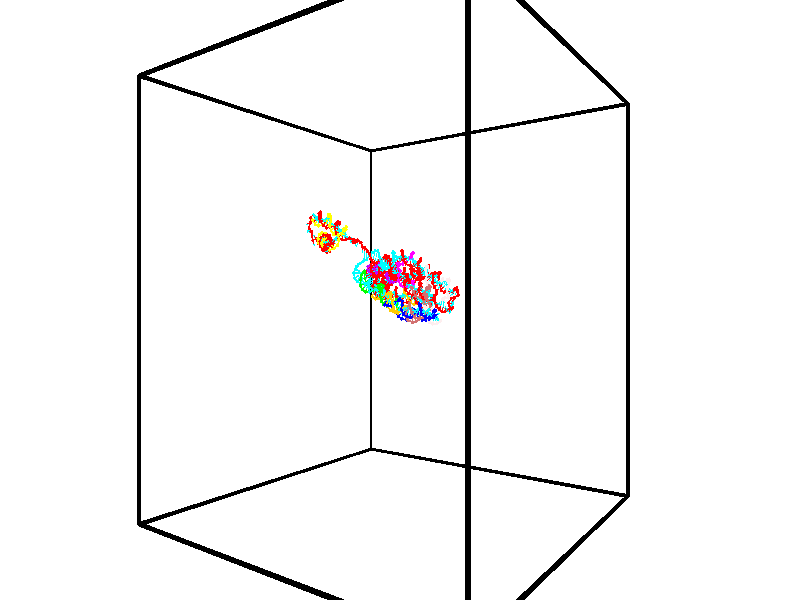 // switches for output
#declare DRAW_BASES = 1; // possible values are 0, 1; only relevant for DNA ribbons
#declare DRAW_BASES_TYPE = 3; // possible values are 1, 2, 3; only relevant for DNA ribbons
#declare DRAW_FOG = 0; // set to 1 to enable fog

#include "colors.inc"

#include "transforms.inc"
background { rgb <1, 1, 1>}

#default {
   normal{
       ripples 0.25
       frequency 0.20
       turbulence 0.2
       lambda 5
   }
	finish {
		phong 0.1
		phong_size 40.
	}
}

// original window dimensions: 1024x640


// camera settings

camera {
	sky <-0, 1, 0>
	up <-0, 1, 0>
	right 1.6 * <0.581683, 0, 0.813415>
	location <-54.4937, 30, 90.4225>
	look_at <30, 30, 30>
	direction <84.4937, 0, -60.4225>
	angle 67.0682
}


# declare cpy_camera_pos = <-54.4937, 30, 90.4225>;
# if (DRAW_FOG = 1)
fog {
	fog_type 2
	up vnormalize(cpy_camera_pos)
	color rgbt<1,1,1,0.3>
	distance 1e-5
	fog_alt 3e-3
	fog_offset 48
}
# end


// LIGHTS

# declare lum = 6;
global_settings {
	ambient_light rgb lum * <0.05, 0.05, 0.05>
	max_trace_level 15
}# declare cpy_direct_light_amount = 0.25;
light_source
{	1000 * <0.231732, -1, 1.3951>,
	rgb lum * cpy_direct_light_amount
	parallel
}

light_source
{	1000 * <-0.231732, 1, -1.3951>,
	rgb lum * cpy_direct_light_amount
	parallel
}

// strand 0

// nucleotide -1

// particle -1
sphere {
	<42.802624, 33.020954, 22.631876> 0.250000
	pigment { color rgbt <1,0,0,0> }
	no_shadow
}
cylinder {
	<42.699703, 33.037487, 23.018055>,  <42.637951, 33.047405, 23.249762>, 0.100000
	pigment { color rgbt <1,0,0,0> }
	no_shadow
}
cylinder {
	<42.699703, 33.037487, 23.018055>,  <42.802624, 33.020954, 22.631876>, 0.100000
	pigment { color rgbt <1,0,0,0> }
	no_shadow
}

// particle -1
sphere {
	<42.699703, 33.037487, 23.018055> 0.100000
	pigment { color rgbt <1,0,0,0> }
	no_shadow
}
sphere {
	0, 1
	scale<0.080000,0.200000,0.300000>
	matrix <-0.948079, -0.204065, -0.243934,
		0.186932, -0.978084, 0.091693,
		-0.257299, 0.041334, 0.965447,
		42.622513, 33.049889, 23.307690>
	pigment { color rgbt <0,1,1,0> }
	no_shadow
}
cylinder {
	<42.374741, 32.380505, 22.812166>,  <42.802624, 33.020954, 22.631876>, 0.130000
	pigment { color rgbt <1,0,0,0> }
	no_shadow
}

// nucleotide -1

// particle -1
sphere {
	<42.374741, 32.380505, 22.812166> 0.250000
	pigment { color rgbt <1,0,0,0> }
	no_shadow
}
cylinder {
	<42.318855, 32.688351, 23.061382>,  <42.285324, 32.873058, 23.210911>, 0.100000
	pigment { color rgbt <1,0,0,0> }
	no_shadow
}
cylinder {
	<42.318855, 32.688351, 23.061382>,  <42.374741, 32.380505, 22.812166>, 0.100000
	pigment { color rgbt <1,0,0,0> }
	no_shadow
}

// particle -1
sphere {
	<42.318855, 32.688351, 23.061382> 0.100000
	pigment { color rgbt <1,0,0,0> }
	no_shadow
}
sphere {
	0, 1
	scale<0.080000,0.200000,0.300000>
	matrix <-0.987291, -0.060132, -0.147110,
		-0.075754, -0.635670, 0.768235,
		-0.139709, 0.769615, 0.623036,
		42.276943, 32.919235, 23.248295>
	pigment { color rgbt <0,1,1,0> }
	no_shadow
}
cylinder {
	<41.939575, 32.248440, 23.549421>,  <42.374741, 32.380505, 22.812166>, 0.130000
	pigment { color rgbt <1,0,0,0> }
	no_shadow
}

// nucleotide -1

// particle -1
sphere {
	<41.939575, 32.248440, 23.549421> 0.250000
	pigment { color rgbt <1,0,0,0> }
	no_shadow
}
cylinder {
	<41.896004, 32.610638, 23.385368>,  <41.869862, 32.827957, 23.286936>, 0.100000
	pigment { color rgbt <1,0,0,0> }
	no_shadow
}
cylinder {
	<41.896004, 32.610638, 23.385368>,  <41.939575, 32.248440, 23.549421>, 0.100000
	pigment { color rgbt <1,0,0,0> }
	no_shadow
}

// particle -1
sphere {
	<41.896004, 32.610638, 23.385368> 0.100000
	pigment { color rgbt <1,0,0,0> }
	no_shadow
}
sphere {
	0, 1
	scale<0.080000,0.200000,0.300000>
	matrix <-0.989810, -0.136866, -0.039287,
		-0.091707, 0.401674, 0.911179,
		-0.108929, 0.905498, -0.410133,
		41.863323, 32.882286, 23.262329>
	pigment { color rgbt <0,1,1,0> }
	no_shadow
}
cylinder {
	<41.524738, 32.655796, 23.919577>,  <41.939575, 32.248440, 23.549421>, 0.130000
	pigment { color rgbt <1,0,0,0> }
	no_shadow
}

// nucleotide -1

// particle -1
sphere {
	<41.524738, 32.655796, 23.919577> 0.250000
	pigment { color rgbt <1,0,0,0> }
	no_shadow
}
cylinder {
	<41.511986, 32.707642, 23.523155>,  <41.504333, 32.738750, 23.285303>, 0.100000
	pigment { color rgbt <1,0,0,0> }
	no_shadow
}
cylinder {
	<41.511986, 32.707642, 23.523155>,  <41.524738, 32.655796, 23.919577>, 0.100000
	pigment { color rgbt <1,0,0,0> }
	no_shadow
}

// particle -1
sphere {
	<41.511986, 32.707642, 23.523155> 0.100000
	pigment { color rgbt <1,0,0,0> }
	no_shadow
}
sphere {
	0, 1
	scale<0.080000,0.200000,0.300000>
	matrix <-0.981218, -0.192796, 0.006349,
		-0.190248, 0.972641, 0.133325,
		-0.031880, 0.129613, -0.991052,
		41.502422, 32.746525, 23.225840>
	pigment { color rgbt <0,1,1,0> }
	no_shadow
}
cylinder {
	<41.086708, 33.162800, 23.838322>,  <41.524738, 32.655796, 23.919577>, 0.130000
	pigment { color rgbt <1,0,0,0> }
	no_shadow
}

// nucleotide -1

// particle -1
sphere {
	<41.086708, 33.162800, 23.838322> 0.250000
	pigment { color rgbt <1,0,0,0> }
	no_shadow
}
cylinder {
	<41.076523, 32.956242, 23.495934>,  <41.070412, 32.832306, 23.290501>, 0.100000
	pigment { color rgbt <1,0,0,0> }
	no_shadow
}
cylinder {
	<41.076523, 32.956242, 23.495934>,  <41.086708, 33.162800, 23.838322>, 0.100000
	pigment { color rgbt <1,0,0,0> }
	no_shadow
}

// particle -1
sphere {
	<41.076523, 32.956242, 23.495934> 0.100000
	pigment { color rgbt <1,0,0,0> }
	no_shadow
}
sphere {
	0, 1
	scale<0.080000,0.200000,0.300000>
	matrix <-0.992063, -0.092422, 0.085263,
		-0.123140, 0.851349, -0.509942,
		-0.025458, -0.516394, -0.855972,
		41.068886, 32.801323, 23.239141>
	pigment { color rgbt <0,1,1,0> }
	no_shadow
}
cylinder {
	<40.487835, 33.435822, 23.457178>,  <41.086708, 33.162800, 23.838322>, 0.130000
	pigment { color rgbt <1,0,0,0> }
	no_shadow
}

// nucleotide -1

// particle -1
sphere {
	<40.487835, 33.435822, 23.457178> 0.250000
	pigment { color rgbt <1,0,0,0> }
	no_shadow
}
cylinder {
	<40.590179, 33.059231, 23.369400>,  <40.651585, 32.833275, 23.316732>, 0.100000
	pigment { color rgbt <1,0,0,0> }
	no_shadow
}
cylinder {
	<40.590179, 33.059231, 23.369400>,  <40.487835, 33.435822, 23.457178>, 0.100000
	pigment { color rgbt <1,0,0,0> }
	no_shadow
}

// particle -1
sphere {
	<40.590179, 33.059231, 23.369400> 0.100000
	pigment { color rgbt <1,0,0,0> }
	no_shadow
}
sphere {
	0, 1
	scale<0.080000,0.200000,0.300000>
	matrix <-0.937153, -0.297266, 0.182693,
		-0.237234, 0.158908, -0.958367,
		0.255859, -0.941478, -0.219443,
		40.666939, 32.776787, 23.303566>
	pigment { color rgbt <0,1,1,0> }
	no_shadow
}
cylinder {
	<40.483078, 33.635269, 22.711384>,  <40.487835, 33.435822, 23.457178>, 0.130000
	pigment { color rgbt <1,0,0,0> }
	no_shadow
}

// nucleotide -1

// particle -1
sphere {
	<40.483078, 33.635269, 22.711384> 0.250000
	pigment { color rgbt <1,0,0,0> }
	no_shadow
}
cylinder {
	<40.267097, 33.865234, 22.465481>,  <40.137508, 34.003216, 22.317940>, 0.100000
	pigment { color rgbt <1,0,0,0> }
	no_shadow
}
cylinder {
	<40.267097, 33.865234, 22.465481>,  <40.483078, 33.635269, 22.711384>, 0.100000
	pigment { color rgbt <1,0,0,0> }
	no_shadow
}

// particle -1
sphere {
	<40.267097, 33.865234, 22.465481> 0.100000
	pigment { color rgbt <1,0,0,0> }
	no_shadow
}
sphere {
	0, 1
	scale<0.080000,0.200000,0.300000>
	matrix <0.617123, -0.226267, -0.753632,
		-0.572375, -0.786304, -0.232621,
		-0.539949, 0.574916, -0.614756,
		40.105114, 34.037708, 22.281054>
	pigment { color rgbt <0,1,1,0> }
	no_shadow
}
cylinder {
	<40.394798, 33.230446, 22.104473>,  <40.483078, 33.635269, 22.711384>, 0.130000
	pigment { color rgbt <1,0,0,0> }
	no_shadow
}

// nucleotide -1

// particle -1
sphere {
	<40.394798, 33.230446, 22.104473> 0.250000
	pigment { color rgbt <1,0,0,0> }
	no_shadow
}
cylinder {
	<40.331779, 33.615467, 22.016224>,  <40.293968, 33.846481, 21.963274>, 0.100000
	pigment { color rgbt <1,0,0,0> }
	no_shadow
}
cylinder {
	<40.331779, 33.615467, 22.016224>,  <40.394798, 33.230446, 22.104473>, 0.100000
	pigment { color rgbt <1,0,0,0> }
	no_shadow
}

// particle -1
sphere {
	<40.331779, 33.615467, 22.016224> 0.100000
	pigment { color rgbt <1,0,0,0> }
	no_shadow
}
sphere {
	0, 1
	scale<0.080000,0.200000,0.300000>
	matrix <0.573590, -0.092667, -0.813884,
		-0.803850, -0.254769, -0.537511,
		-0.157543, 0.962551, -0.220623,
		40.284515, 33.904232, 21.950037>
	pigment { color rgbt <0,1,1,0> }
	no_shadow
}
cylinder {
	<40.128098, 33.255817, 21.423910>,  <40.394798, 33.230446, 22.104473>, 0.130000
	pigment { color rgbt <1,0,0,0> }
	no_shadow
}

// nucleotide -1

// particle -1
sphere {
	<40.128098, 33.255817, 21.423910> 0.250000
	pigment { color rgbt <1,0,0,0> }
	no_shadow
}
cylinder {
	<40.231659, 33.642166, 21.420681>,  <40.293797, 33.873974, 21.418743>, 0.100000
	pigment { color rgbt <1,0,0,0> }
	no_shadow
}
cylinder {
	<40.231659, 33.642166, 21.420681>,  <40.128098, 33.255817, 21.423910>, 0.100000
	pigment { color rgbt <1,0,0,0> }
	no_shadow
}

// particle -1
sphere {
	<40.231659, 33.642166, 21.420681> 0.100000
	pigment { color rgbt <1,0,0,0> }
	no_shadow
}
sphere {
	0, 1
	scale<0.080000,0.200000,0.300000>
	matrix <0.444562, -0.126579, -0.886760,
		-0.857517, 0.225994, -0.462160,
		0.258902, 0.965870, -0.008075,
		40.309330, 33.931927, 21.418259>
	pigment { color rgbt <0,1,1,0> }
	no_shadow
}
cylinder {
	<40.029346, 33.499229, 20.739496>,  <40.128098, 33.255817, 21.423910>, 0.130000
	pigment { color rgbt <1,0,0,0> }
	no_shadow
}

// nucleotide -1

// particle -1
sphere {
	<40.029346, 33.499229, 20.739496> 0.250000
	pigment { color rgbt <1,0,0,0> }
	no_shadow
}
cylinder {
	<40.290607, 33.748478, 20.911594>,  <40.447365, 33.898026, 21.014853>, 0.100000
	pigment { color rgbt <1,0,0,0> }
	no_shadow
}
cylinder {
	<40.290607, 33.748478, 20.911594>,  <40.029346, 33.499229, 20.739496>, 0.100000
	pigment { color rgbt <1,0,0,0> }
	no_shadow
}

// particle -1
sphere {
	<40.290607, 33.748478, 20.911594> 0.100000
	pigment { color rgbt <1,0,0,0> }
	no_shadow
}
sphere {
	0, 1
	scale<0.080000,0.200000,0.300000>
	matrix <0.632022, -0.135670, -0.762983,
		-0.417059, 0.770269, -0.482439,
		0.653154, 0.623120, 0.430245,
		40.486553, 33.935413, 21.040668>
	pigment { color rgbt <0,1,1,0> }
	no_shadow
}
cylinder {
	<40.338676, 33.938797, 20.129326>,  <40.029346, 33.499229, 20.739496>, 0.130000
	pigment { color rgbt <1,0,0,0> }
	no_shadow
}

// nucleotide -1

// particle -1
sphere {
	<40.338676, 33.938797, 20.129326> 0.250000
	pigment { color rgbt <1,0,0,0> }
	no_shadow
}
cylinder {
	<40.603886, 33.952904, 20.428432>,  <40.763012, 33.961369, 20.607897>, 0.100000
	pigment { color rgbt <1,0,0,0> }
	no_shadow
}
cylinder {
	<40.603886, 33.952904, 20.428432>,  <40.338676, 33.938797, 20.129326>, 0.100000
	pigment { color rgbt <1,0,0,0> }
	no_shadow
}

// particle -1
sphere {
	<40.603886, 33.952904, 20.428432> 0.100000
	pigment { color rgbt <1,0,0,0> }
	no_shadow
}
sphere {
	0, 1
	scale<0.080000,0.200000,0.300000>
	matrix <0.748412, -0.053587, -0.661066,
		0.016757, 0.997940, -0.061923,
		0.663023, 0.035266, 0.747768,
		40.802792, 33.963482, 20.652763>
	pigment { color rgbt <0,1,1,0> }
	no_shadow
}
cylinder {
	<40.736340, 34.407093, 19.868610>,  <40.338676, 33.938797, 20.129326>, 0.130000
	pigment { color rgbt <1,0,0,0> }
	no_shadow
}

// nucleotide -1

// particle -1
sphere {
	<40.736340, 34.407093, 19.868610> 0.250000
	pigment { color rgbt <1,0,0,0> }
	no_shadow
}
cylinder {
	<40.951271, 34.199841, 20.134789>,  <41.080231, 34.075489, 20.294495>, 0.100000
	pigment { color rgbt <1,0,0,0> }
	no_shadow
}
cylinder {
	<40.951271, 34.199841, 20.134789>,  <40.736340, 34.407093, 19.868610>, 0.100000
	pigment { color rgbt <1,0,0,0> }
	no_shadow
}

// particle -1
sphere {
	<40.951271, 34.199841, 20.134789> 0.100000
	pigment { color rgbt <1,0,0,0> }
	no_shadow
}
sphere {
	0, 1
	scale<0.080000,0.200000,0.300000>
	matrix <0.742176, -0.084250, -0.664889,
		0.400562, 0.851142, 0.339273,
		0.537331, -0.518130, 0.665444,
		41.112469, 34.044403, 20.334421>
	pigment { color rgbt <0,1,1,0> }
	no_shadow
}
cylinder {
	<41.273682, 34.811623, 19.896708>,  <40.736340, 34.407093, 19.868610>, 0.130000
	pigment { color rgbt <1,0,0,0> }
	no_shadow
}

// nucleotide -1

// particle -1
sphere {
	<41.273682, 34.811623, 19.896708> 0.250000
	pigment { color rgbt <1,0,0,0> }
	no_shadow
}
cylinder {
	<41.389641, 34.454605, 20.034882>,  <41.459217, 34.240395, 20.117786>, 0.100000
	pigment { color rgbt <1,0,0,0> }
	no_shadow
}
cylinder {
	<41.389641, 34.454605, 20.034882>,  <41.273682, 34.811623, 19.896708>, 0.100000
	pigment { color rgbt <1,0,0,0> }
	no_shadow
}

// particle -1
sphere {
	<41.389641, 34.454605, 20.034882> 0.100000
	pigment { color rgbt <1,0,0,0> }
	no_shadow
}
sphere {
	0, 1
	scale<0.080000,0.200000,0.300000>
	matrix <0.605225, -0.108633, -0.788607,
		0.741393, 0.437678, 0.508699,
		0.289895, -0.892545, 0.345433,
		41.476608, 34.186840, 20.138512>
	pigment { color rgbt <0,1,1,0> }
	no_shadow
}
cylinder {
	<41.975090, 34.776764, 19.735437>,  <41.273682, 34.811623, 19.896708>, 0.130000
	pigment { color rgbt <1,0,0,0> }
	no_shadow
}

// nucleotide -1

// particle -1
sphere {
	<41.975090, 34.776764, 19.735437> 0.250000
	pigment { color rgbt <1,0,0,0> }
	no_shadow
}
cylinder {
	<41.894920, 34.392731, 19.813480>,  <41.846817, 34.162312, 19.860306>, 0.100000
	pigment { color rgbt <1,0,0,0> }
	no_shadow
}
cylinder {
	<41.894920, 34.392731, 19.813480>,  <41.975090, 34.776764, 19.735437>, 0.100000
	pigment { color rgbt <1,0,0,0> }
	no_shadow
}

// particle -1
sphere {
	<41.894920, 34.392731, 19.813480> 0.100000
	pigment { color rgbt <1,0,0,0> }
	no_shadow
}
sphere {
	0, 1
	scale<0.080000,0.200000,0.300000>
	matrix <0.591981, -0.277362, -0.756723,
		0.780633, -0.036167, 0.623942,
		-0.200426, -0.960084, 0.195108,
		41.834793, 34.104706, 19.872013>
	pigment { color rgbt <0,1,1,0> }
	no_shadow
}
cylinder {
	<42.683006, 34.440121, 19.766338>,  <41.975090, 34.776764, 19.735437>, 0.130000
	pigment { color rgbt <1,0,0,0> }
	no_shadow
}

// nucleotide -1

// particle -1
sphere {
	<42.683006, 34.440121, 19.766338> 0.250000
	pigment { color rgbt <1,0,0,0> }
	no_shadow
}
cylinder {
	<42.396336, 34.174942, 19.679737>,  <42.224335, 34.015835, 19.627775>, 0.100000
	pigment { color rgbt <1,0,0,0> }
	no_shadow
}
cylinder {
	<42.396336, 34.174942, 19.679737>,  <42.683006, 34.440121, 19.766338>, 0.100000
	pigment { color rgbt <1,0,0,0> }
	no_shadow
}

// particle -1
sphere {
	<42.396336, 34.174942, 19.679737> 0.100000
	pigment { color rgbt <1,0,0,0> }
	no_shadow
}
sphere {
	0, 1
	scale<0.080000,0.200000,0.300000>
	matrix <0.570479, -0.378701, -0.728793,
		0.401163, -0.645819, 0.649604,
		-0.716675, -0.662950, -0.216505,
		42.181332, 33.976055, 19.614786>
	pigment { color rgbt <0,1,1,0> }
	no_shadow
}
cylinder {
	<43.034306, 33.803101, 19.603487>,  <42.683006, 34.440121, 19.766338>, 0.130000
	pigment { color rgbt <1,0,0,0> }
	no_shadow
}

// nucleotide -1

// particle -1
sphere {
	<43.034306, 33.803101, 19.603487> 0.250000
	pigment { color rgbt <1,0,0,0> }
	no_shadow
}
cylinder {
	<42.669292, 33.753731, 19.447517>,  <42.450283, 33.724110, 19.353935>, 0.100000
	pigment { color rgbt <1,0,0,0> }
	no_shadow
}
cylinder {
	<42.669292, 33.753731, 19.447517>,  <43.034306, 33.803101, 19.603487>, 0.100000
	pigment { color rgbt <1,0,0,0> }
	no_shadow
}

// particle -1
sphere {
	<42.669292, 33.753731, 19.447517> 0.100000
	pigment { color rgbt <1,0,0,0> }
	no_shadow
}
sphere {
	0, 1
	scale<0.080000,0.200000,0.300000>
	matrix <0.408234, -0.216809, -0.886758,
		0.024913, -0.968380, 0.248235,
		-0.912537, -0.123429, -0.389924,
		42.395531, 33.716702, 19.330540>
	pigment { color rgbt <0,1,1,0> }
	no_shadow
}
cylinder {
	<43.025475, 33.006516, 19.321224>,  <43.034306, 33.803101, 19.603487>, 0.130000
	pigment { color rgbt <1,0,0,0> }
	no_shadow
}

// nucleotide -1

// particle -1
sphere {
	<43.025475, 33.006516, 19.321224> 0.250000
	pigment { color rgbt <1,0,0,0> }
	no_shadow
}
cylinder {
	<42.754726, 33.242138, 19.144653>,  <42.592278, 33.383511, 19.038712>, 0.100000
	pigment { color rgbt <1,0,0,0> }
	no_shadow
}
cylinder {
	<42.754726, 33.242138, 19.144653>,  <43.025475, 33.006516, 19.321224>, 0.100000
	pigment { color rgbt <1,0,0,0> }
	no_shadow
}

// particle -1
sphere {
	<42.754726, 33.242138, 19.144653> 0.100000
	pigment { color rgbt <1,0,0,0> }
	no_shadow
}
sphere {
	0, 1
	scale<0.080000,0.200000,0.300000>
	matrix <0.309597, -0.316247, -0.896737,
		-0.667832, -0.743637, 0.031686,
		-0.676868, 0.589060, -0.441428,
		42.551666, 33.418858, 19.012224>
	pigment { color rgbt <0,1,1,0> }
	no_shadow
}
cylinder {
	<42.829025, 32.570240, 18.840216>,  <43.025475, 33.006516, 19.321224>, 0.130000
	pigment { color rgbt <1,0,0,0> }
	no_shadow
}

// nucleotide -1

// particle -1
sphere {
	<42.829025, 32.570240, 18.840216> 0.250000
	pigment { color rgbt <1,0,0,0> }
	no_shadow
}
cylinder {
	<42.659229, 32.913826, 18.725689>,  <42.557350, 33.119980, 18.656973>, 0.100000
	pigment { color rgbt <1,0,0,0> }
	no_shadow
}
cylinder {
	<42.659229, 32.913826, 18.725689>,  <42.829025, 32.570240, 18.840216>, 0.100000
	pigment { color rgbt <1,0,0,0> }
	no_shadow
}

// particle -1
sphere {
	<42.659229, 32.913826, 18.725689> 0.100000
	pigment { color rgbt <1,0,0,0> }
	no_shadow
}
sphere {
	0, 1
	scale<0.080000,0.200000,0.300000>
	matrix <0.165829, -0.237119, -0.957223,
		-0.890116, -0.453815, -0.041787,
		-0.424493, 0.858968, -0.286319,
		42.531879, 33.171516, 18.639793>
	pigment { color rgbt <0,1,1,0> }
	no_shadow
}
cylinder {
	<42.220985, 32.437424, 18.340975>,  <42.829025, 32.570240, 18.840216>, 0.130000
	pigment { color rgbt <1,0,0,0> }
	no_shadow
}

// nucleotide -1

// particle -1
sphere {
	<42.220985, 32.437424, 18.340975> 0.250000
	pigment { color rgbt <1,0,0,0> }
	no_shadow
}
cylinder {
	<42.344482, 32.812984, 18.280121>,  <42.418579, 33.038322, 18.243608>, 0.100000
	pigment { color rgbt <1,0,0,0> }
	no_shadow
}
cylinder {
	<42.344482, 32.812984, 18.280121>,  <42.220985, 32.437424, 18.340975>, 0.100000
	pigment { color rgbt <1,0,0,0> }
	no_shadow
}

// particle -1
sphere {
	<42.344482, 32.812984, 18.280121> 0.100000
	pigment { color rgbt <1,0,0,0> }
	no_shadow
}
sphere {
	0, 1
	scale<0.080000,0.200000,0.300000>
	matrix <0.205400, -0.221987, -0.953170,
		-0.928703, 0.263035, -0.261386,
		0.308741, 0.938901, -0.152133,
		42.437103, 33.094654, 18.234482>
	pigment { color rgbt <0,1,1,0> }
	no_shadow
}
cylinder {
	<41.950764, 32.724178, 17.781893>,  <42.220985, 32.437424, 18.340975>, 0.130000
	pigment { color rgbt <1,0,0,0> }
	no_shadow
}

// nucleotide -1

// particle -1
sphere {
	<41.950764, 32.724178, 17.781893> 0.250000
	pigment { color rgbt <1,0,0,0> }
	no_shadow
}
cylinder {
	<42.253250, 32.981213, 17.831249>,  <42.434742, 33.135433, 17.860863>, 0.100000
	pigment { color rgbt <1,0,0,0> }
	no_shadow
}
cylinder {
	<42.253250, 32.981213, 17.831249>,  <41.950764, 32.724178, 17.781893>, 0.100000
	pigment { color rgbt <1,0,0,0> }
	no_shadow
}

// particle -1
sphere {
	<42.253250, 32.981213, 17.831249> 0.100000
	pigment { color rgbt <1,0,0,0> }
	no_shadow
}
sphere {
	0, 1
	scale<0.080000,0.200000,0.300000>
	matrix <0.231879, -0.086839, -0.968861,
		-0.611859, 0.761279, -0.214670,
		0.756215, 0.642584, 0.123392,
		42.480114, 33.173988, 17.868267>
	pigment { color rgbt <0,1,1,0> }
	no_shadow
}
cylinder {
	<41.997044, 32.990234, 17.192293>,  <41.950764, 32.724178, 17.781893>, 0.130000
	pigment { color rgbt <1,0,0,0> }
	no_shadow
}

// nucleotide -1

// particle -1
sphere {
	<41.997044, 32.990234, 17.192293> 0.250000
	pigment { color rgbt <1,0,0,0> }
	no_shadow
}
cylinder {
	<42.338680, 33.100357, 17.368809>,  <42.543663, 33.166431, 17.474718>, 0.100000
	pigment { color rgbt <1,0,0,0> }
	no_shadow
}
cylinder {
	<42.338680, 33.100357, 17.368809>,  <41.997044, 32.990234, 17.192293>, 0.100000
	pigment { color rgbt <1,0,0,0> }
	no_shadow
}

// particle -1
sphere {
	<42.338680, 33.100357, 17.368809> 0.100000
	pigment { color rgbt <1,0,0,0> }
	no_shadow
}
sphere {
	0, 1
	scale<0.080000,0.200000,0.300000>
	matrix <0.489634, -0.139356, -0.860719,
		-0.175465, 0.951202, -0.253823,
		0.854090, 0.275307, 0.441289,
		42.594906, 33.182949, 17.501196>
	pigment { color rgbt <0,1,1,0> }
	no_shadow
}
cylinder {
	<42.278362, 33.474720, 16.726395>,  <41.997044, 32.990234, 17.192293>, 0.130000
	pigment { color rgbt <1,0,0,0> }
	no_shadow
}

// nucleotide -1

// particle -1
sphere {
	<42.278362, 33.474720, 16.726395> 0.250000
	pigment { color rgbt <1,0,0,0> }
	no_shadow
}
cylinder {
	<42.582832, 33.342831, 16.949787>,  <42.765514, 33.263699, 17.083822>, 0.100000
	pigment { color rgbt <1,0,0,0> }
	no_shadow
}
cylinder {
	<42.582832, 33.342831, 16.949787>,  <42.278362, 33.474720, 16.726395>, 0.100000
	pigment { color rgbt <1,0,0,0> }
	no_shadow
}

// particle -1
sphere {
	<42.582832, 33.342831, 16.949787> 0.100000
	pigment { color rgbt <1,0,0,0> }
	no_shadow
}
sphere {
	0, 1
	scale<0.080000,0.200000,0.300000>
	matrix <0.580951, -0.036148, -0.813135,
		0.288297, 0.943386, 0.164038,
		0.761171, -0.329722, 0.558483,
		42.811184, 33.243916, 17.117332>
	pigment { color rgbt <0,1,1,0> }
	no_shadow
}
cylinder {
	<42.897831, 33.885246, 16.544111>,  <42.278362, 33.474720, 16.726395>, 0.130000
	pigment { color rgbt <1,0,0,0> }
	no_shadow
}

// nucleotide -1

// particle -1
sphere {
	<42.897831, 33.885246, 16.544111> 0.250000
	pigment { color rgbt <1,0,0,0> }
	no_shadow
}
cylinder {
	<43.017391, 33.538078, 16.702793>,  <43.089127, 33.329777, 16.798002>, 0.100000
	pigment { color rgbt <1,0,0,0> }
	no_shadow
}
cylinder {
	<43.017391, 33.538078, 16.702793>,  <42.897831, 33.885246, 16.544111>, 0.100000
	pigment { color rgbt <1,0,0,0> }
	no_shadow
}

// particle -1
sphere {
	<43.017391, 33.538078, 16.702793> 0.100000
	pigment { color rgbt <1,0,0,0> }
	no_shadow
}
sphere {
	0, 1
	scale<0.080000,0.200000,0.300000>
	matrix <0.736669, -0.054399, -0.674062,
		0.606613, 0.493715, 0.623110,
		0.298898, -0.867921, 0.396704,
		43.107059, 33.277702, 16.821804>
	pigment { color rgbt <0,1,1,0> }
	no_shadow
}
cylinder {
	<43.755718, 33.857220, 16.468390>,  <42.897831, 33.885246, 16.544111>, 0.130000
	pigment { color rgbt <1,0,0,0> }
	no_shadow
}

// nucleotide -1

// particle -1
sphere {
	<43.755718, 33.857220, 16.468390> 0.250000
	pigment { color rgbt <1,0,0,0> }
	no_shadow
}
cylinder {
	<43.618256, 33.481968, 16.485439>,  <43.535778, 33.256817, 16.495670>, 0.100000
	pigment { color rgbt <1,0,0,0> }
	no_shadow
}
cylinder {
	<43.618256, 33.481968, 16.485439>,  <43.755718, 33.857220, 16.468390>, 0.100000
	pigment { color rgbt <1,0,0,0> }
	no_shadow
}

// particle -1
sphere {
	<43.618256, 33.481968, 16.485439> 0.100000
	pigment { color rgbt <1,0,0,0> }
	no_shadow
}
sphere {
	0, 1
	scale<0.080000,0.200000,0.300000>
	matrix <0.696824, -0.285168, -0.658115,
		0.629550, -0.196465, 0.751710,
		-0.343660, -0.938126, 0.042626,
		43.515156, 33.200531, 16.498226>
	pigment { color rgbt <0,1,1,0> }
	no_shadow
}
cylinder {
	<44.438114, 33.422012, 16.354462>,  <43.755718, 33.857220, 16.468390>, 0.130000
	pigment { color rgbt <1,0,0,0> }
	no_shadow
}

// nucleotide -1

// particle -1
sphere {
	<44.438114, 33.422012, 16.354462> 0.250000
	pigment { color rgbt <1,0,0,0> }
	no_shadow
}
cylinder {
	<44.118408, 33.192932, 16.281597>,  <43.926582, 33.055485, 16.237879>, 0.100000
	pigment { color rgbt <1,0,0,0> }
	no_shadow
}
cylinder {
	<44.118408, 33.192932, 16.281597>,  <44.438114, 33.422012, 16.354462>, 0.100000
	pigment { color rgbt <1,0,0,0> }
	no_shadow
}

// particle -1
sphere {
	<44.118408, 33.192932, 16.281597> 0.100000
	pigment { color rgbt <1,0,0,0> }
	no_shadow
}
sphere {
	0, 1
	scale<0.080000,0.200000,0.300000>
	matrix <0.416479, -0.309319, -0.854907,
		0.433262, -0.759166, 0.485748,
		-0.799268, -0.572703, -0.182160,
		43.878628, 33.021122, 16.226950>
	pigment { color rgbt <0,1,1,0> }
	no_shadow
}
cylinder {
	<44.767448, 32.782280, 16.122087>,  <44.438114, 33.422012, 16.354462>, 0.130000
	pigment { color rgbt <1,0,0,0> }
	no_shadow
}

// nucleotide -1

// particle -1
sphere {
	<44.767448, 32.782280, 16.122087> 0.250000
	pigment { color rgbt <1,0,0,0> }
	no_shadow
}
cylinder {
	<44.388531, 32.794704, 15.994544>,  <44.161179, 32.802158, 15.918017>, 0.100000
	pigment { color rgbt <1,0,0,0> }
	no_shadow
}
cylinder {
	<44.388531, 32.794704, 15.994544>,  <44.767448, 32.782280, 16.122087>, 0.100000
	pigment { color rgbt <1,0,0,0> }
	no_shadow
}

// particle -1
sphere {
	<44.388531, 32.794704, 15.994544> 0.100000
	pigment { color rgbt <1,0,0,0> }
	no_shadow
}
sphere {
	0, 1
	scale<0.080000,0.200000,0.300000>
	matrix <0.307264, -0.193661, -0.931710,
		-0.090690, -0.980577, 0.173910,
		-0.947293, 0.031060, -0.318859,
		44.104343, 32.804024, 15.898887>
	pigment { color rgbt <0,1,1,0> }
	no_shadow
}
cylinder {
	<44.658524, 32.247147, 15.584403>,  <44.767448, 32.782280, 16.122087>, 0.130000
	pigment { color rgbt <1,0,0,0> }
	no_shadow
}

// nucleotide -1

// particle -1
sphere {
	<44.658524, 32.247147, 15.584403> 0.250000
	pigment { color rgbt <1,0,0,0> }
	no_shadow
}
cylinder {
	<44.405155, 32.555737, 15.560386>,  <44.253132, 32.740891, 15.545976>, 0.100000
	pigment { color rgbt <1,0,0,0> }
	no_shadow
}
cylinder {
	<44.405155, 32.555737, 15.560386>,  <44.658524, 32.247147, 15.584403>, 0.100000
	pigment { color rgbt <1,0,0,0> }
	no_shadow
}

// particle -1
sphere {
	<44.405155, 32.555737, 15.560386> 0.100000
	pigment { color rgbt <1,0,0,0> }
	no_shadow
}
sphere {
	0, 1
	scale<0.080000,0.200000,0.300000>
	matrix <-0.001106, -0.078497, -0.996914,
		-0.773804, -0.631402, 0.050575,
		-0.633424, 0.771472, -0.060044,
		44.215130, 32.787178, 15.542373>
	pigment { color rgbt <0,1,1,0> }
	no_shadow
}
cylinder {
	<44.051796, 32.143040, 15.148438>,  <44.658524, 32.247147, 15.584403>, 0.130000
	pigment { color rgbt <1,0,0,0> }
	no_shadow
}

// nucleotide -1

// particle -1
sphere {
	<44.051796, 32.143040, 15.148438> 0.250000
	pigment { color rgbt <1,0,0,0> }
	no_shadow
}
cylinder {
	<44.156452, 32.528786, 15.132667>,  <44.219246, 32.760231, 15.123203>, 0.100000
	pigment { color rgbt <1,0,0,0> }
	no_shadow
}
cylinder {
	<44.156452, 32.528786, 15.132667>,  <44.051796, 32.143040, 15.148438>, 0.100000
	pigment { color rgbt <1,0,0,0> }
	no_shadow
}

// particle -1
sphere {
	<44.156452, 32.528786, 15.132667> 0.100000
	pigment { color rgbt <1,0,0,0> }
	no_shadow
}
sphere {
	0, 1
	scale<0.080000,0.200000,0.300000>
	matrix <-0.060827, -0.024296, -0.997853,
		-0.963248, 0.263473, 0.052302,
		0.261636, 0.964361, -0.039430,
		44.234943, 32.818092, 15.120838>
	pigment { color rgbt <0,1,1,0> }
	no_shadow
}
cylinder {
	<43.589062, 32.581356, 14.540135>,  <44.051796, 32.143040, 15.148438>, 0.130000
	pigment { color rgbt <1,0,0,0> }
	no_shadow
}

// nucleotide -1

// particle -1
sphere {
	<43.589062, 32.581356, 14.540135> 0.250000
	pigment { color rgbt <1,0,0,0> }
	no_shadow
}
cylinder {
	<43.965096, 32.711803, 14.579904>,  <44.190716, 32.790073, 14.603765>, 0.100000
	pigment { color rgbt <1,0,0,0> }
	no_shadow
}
cylinder {
	<43.965096, 32.711803, 14.579904>,  <43.589062, 32.581356, 14.540135>, 0.100000
	pigment { color rgbt <1,0,0,0> }
	no_shadow
}

// particle -1
sphere {
	<43.965096, 32.711803, 14.579904> 0.100000
	pigment { color rgbt <1,0,0,0> }
	no_shadow
}
sphere {
	0, 1
	scale<0.080000,0.200000,0.300000>
	matrix <0.077836, 0.078619, -0.993862,
		-0.331935, 0.942053, 0.048525,
		0.940086, 0.326120, 0.099422,
		44.247120, 32.809639, 14.609730>
	pigment { color rgbt <0,1,1,0> }
	no_shadow
}
cylinder {
	<43.739456, 33.293331, 14.366529>,  <43.589062, 32.581356, 14.540135>, 0.130000
	pigment { color rgbt <1,0,0,0> }
	no_shadow
}

// nucleotide -1

// particle -1
sphere {
	<43.739456, 33.293331, 14.366529> 0.250000
	pigment { color rgbt <1,0,0,0> }
	no_shadow
}
cylinder {
	<44.022858, 33.021481, 14.290490>,  <44.192898, 32.858372, 14.244866>, 0.100000
	pigment { color rgbt <1,0,0,0> }
	no_shadow
}
cylinder {
	<44.022858, 33.021481, 14.290490>,  <43.739456, 33.293331, 14.366529>, 0.100000
	pigment { color rgbt <1,0,0,0> }
	no_shadow
}

// particle -1
sphere {
	<44.022858, 33.021481, 14.290490> 0.100000
	pigment { color rgbt <1,0,0,0> }
	no_shadow
}
sphere {
	0, 1
	scale<0.080000,0.200000,0.300000>
	matrix <-0.162215, 0.105322, -0.981119,
		0.686814, 0.725960, -0.035625,
		0.708501, -0.679625, -0.190098,
		44.235409, 32.817593, 14.233460>
	pigment { color rgbt <0,1,1,0> }
	no_shadow
}
cylinder {
	<44.179752, 33.529926, 13.899334>,  <43.739456, 33.293331, 14.366529>, 0.130000
	pigment { color rgbt <1,0,0,0> }
	no_shadow
}

// nucleotide -1

// particle -1
sphere {
	<44.179752, 33.529926, 13.899334> 0.250000
	pigment { color rgbt <1,0,0,0> }
	no_shadow
}
cylinder {
	<44.242245, 33.135303, 13.880137>,  <44.279739, 32.898529, 13.868620>, 0.100000
	pigment { color rgbt <1,0,0,0> }
	no_shadow
}
cylinder {
	<44.242245, 33.135303, 13.880137>,  <44.179752, 33.529926, 13.899334>, 0.100000
	pigment { color rgbt <1,0,0,0> }
	no_shadow
}

// particle -1
sphere {
	<44.242245, 33.135303, 13.880137> 0.100000
	pigment { color rgbt <1,0,0,0> }
	no_shadow
}
sphere {
	0, 1
	scale<0.080000,0.200000,0.300000>
	matrix <0.086963, 0.062138, -0.994272,
		0.983885, 0.151163, 0.095502,
		0.156231, -0.986554, -0.047991,
		44.289112, 32.839336, 13.865740>
	pigment { color rgbt <0,1,1,0> }
	no_shadow
}
cylinder {
	<43.636864, 34.041039, 13.895440>,  <44.179752, 33.529926, 13.899334>, 0.130000
	pigment { color rgbt <1,0,0,0> }
	no_shadow
}

// nucleotide -1

// particle -1
sphere {
	<43.636864, 34.041039, 13.895440> 0.250000
	pigment { color rgbt <1,0,0,0> }
	no_shadow
}
cylinder {
	<43.590466, 34.309074, 13.602176>,  <43.562626, 34.469894, 13.426217>, 0.100000
	pigment { color rgbt <1,0,0,0> }
	no_shadow
}
cylinder {
	<43.590466, 34.309074, 13.602176>,  <43.636864, 34.041039, 13.895440>, 0.100000
	pigment { color rgbt <1,0,0,0> }
	no_shadow
}

// particle -1
sphere {
	<43.590466, 34.309074, 13.602176> 0.100000
	pigment { color rgbt <1,0,0,0> }
	no_shadow
}
sphere {
	0, 1
	scale<0.080000,0.200000,0.300000>
	matrix <-0.895199, 0.249255, 0.369447,
		0.430307, 0.699179, 0.570951,
		-0.115997, 0.670090, -0.733160,
		43.555668, 34.510101, 13.382228>
	pigment { color rgbt <0,1,1,0> }
	no_shadow
}
cylinder {
	<43.561314, 34.728588, 14.222775>,  <43.636864, 34.041039, 13.895440>, 0.130000
	pigment { color rgbt <1,0,0,0> }
	no_shadow
}

// nucleotide -1

// particle -1
sphere {
	<43.561314, 34.728588, 14.222775> 0.250000
	pigment { color rgbt <1,0,0,0> }
	no_shadow
}
cylinder {
	<43.351585, 34.639027, 13.894153>,  <43.225750, 34.585289, 13.696979>, 0.100000
	pigment { color rgbt <1,0,0,0> }
	no_shadow
}
cylinder {
	<43.351585, 34.639027, 13.894153>,  <43.561314, 34.728588, 14.222775>, 0.100000
	pigment { color rgbt <1,0,0,0> }
	no_shadow
}

// particle -1
sphere {
	<43.351585, 34.639027, 13.894153> 0.100000
	pigment { color rgbt <1,0,0,0> }
	no_shadow
}
sphere {
	0, 1
	scale<0.080000,0.200000,0.300000>
	matrix <-0.848498, 0.056140, 0.526212,
		-0.071700, 0.972992, -0.219419,
		-0.524319, -0.223905, -0.821557,
		43.194290, 34.571854, 13.647686>
	pigment { color rgbt <0,1,1,0> }
	no_shadow
}
cylinder {
	<42.857754, 34.718975, 14.452126>,  <43.561314, 34.728588, 14.222775>, 0.130000
	pigment { color rgbt <1,0,0,0> }
	no_shadow
}

// nucleotide -1

// particle -1
sphere {
	<42.857754, 34.718975, 14.452126> 0.250000
	pigment { color rgbt <1,0,0,0> }
	no_shadow
}
cylinder {
	<42.865265, 34.722206, 14.052209>,  <42.869770, 34.724144, 13.812259>, 0.100000
	pigment { color rgbt <1,0,0,0> }
	no_shadow
}
cylinder {
	<42.865265, 34.722206, 14.052209>,  <42.857754, 34.718975, 14.452126>, 0.100000
	pigment { color rgbt <1,0,0,0> }
	no_shadow
}

// particle -1
sphere {
	<42.865265, 34.722206, 14.052209> 0.100000
	pigment { color rgbt <1,0,0,0> }
	no_shadow
}
sphere {
	0, 1
	scale<0.080000,0.200000,0.300000>
	matrix <-0.965651, 0.259346, -0.016041,
		0.259162, 0.965751, 0.012665,
		0.018776, 0.008073, -0.999791,
		42.870899, 34.724628, 13.752272>
	pigment { color rgbt <0,1,1,0> }
	no_shadow
}
cylinder {
	<42.608044, 35.392723, 14.096702>,  <42.857754, 34.718975, 14.452126>, 0.130000
	pigment { color rgbt <1,0,0,0> }
	no_shadow
}

// nucleotide -1

// particle -1
sphere {
	<42.608044, 35.392723, 14.096702> 0.250000
	pigment { color rgbt <1,0,0,0> }
	no_shadow
}
cylinder {
	<42.529129, 35.064816, 13.881646>,  <42.481781, 34.868069, 13.752613>, 0.100000
	pigment { color rgbt <1,0,0,0> }
	no_shadow
}
cylinder {
	<42.529129, 35.064816, 13.881646>,  <42.608044, 35.392723, 14.096702>, 0.100000
	pigment { color rgbt <1,0,0,0> }
	no_shadow
}

// particle -1
sphere {
	<42.529129, 35.064816, 13.881646> 0.100000
	pigment { color rgbt <1,0,0,0> }
	no_shadow
}
sphere {
	0, 1
	scale<0.080000,0.200000,0.300000>
	matrix <-0.968695, 0.078707, 0.235448,
		-0.150697, 0.567257, -0.809636,
		-0.197284, -0.819771, -0.537638,
		42.469944, 34.818886, 13.720355>
	pigment { color rgbt <0,1,1,0> }
	no_shadow
}
cylinder {
	<42.006992, 35.462563, 13.576248>,  <42.608044, 35.392723, 14.096702>, 0.130000
	pigment { color rgbt <1,0,0,0> }
	no_shadow
}

// nucleotide -1

// particle -1
sphere {
	<42.006992, 35.462563, 13.576248> 0.250000
	pigment { color rgbt <1,0,0,0> }
	no_shadow
}
cylinder {
	<42.069954, 35.117451, 13.768430>,  <42.107731, 34.910385, 13.883739>, 0.100000
	pigment { color rgbt <1,0,0,0> }
	no_shadow
}
cylinder {
	<42.069954, 35.117451, 13.768430>,  <42.006992, 35.462563, 13.576248>, 0.100000
	pigment { color rgbt <1,0,0,0> }
	no_shadow
}

// particle -1
sphere {
	<42.069954, 35.117451, 13.768430> 0.100000
	pigment { color rgbt <1,0,0,0> }
	no_shadow
}
sphere {
	0, 1
	scale<0.080000,0.200000,0.300000>
	matrix <-0.905423, 0.068149, 0.419006,
		-0.394252, -0.500965, -0.770454,
		0.157401, -0.862781, 0.480453,
		42.117176, 34.858616, 13.912565>
	pigment { color rgbt <0,1,1,0> }
	no_shadow
}
cylinder {
	<41.400608, 34.982143, 13.504899>,  <42.006992, 35.462563, 13.576248>, 0.130000
	pigment { color rgbt <1,0,0,0> }
	no_shadow
}

// nucleotide -1

// particle -1
sphere {
	<41.400608, 34.982143, 13.504899> 0.250000
	pigment { color rgbt <1,0,0,0> }
	no_shadow
}
cylinder {
	<41.597076, 34.928020, 13.849095>,  <41.714958, 34.895546, 14.055613>, 0.100000
	pigment { color rgbt <1,0,0,0> }
	no_shadow
}
cylinder {
	<41.597076, 34.928020, 13.849095>,  <41.400608, 34.982143, 13.504899>, 0.100000
	pigment { color rgbt <1,0,0,0> }
	no_shadow
}

// particle -1
sphere {
	<41.597076, 34.928020, 13.849095> 0.100000
	pigment { color rgbt <1,0,0,0> }
	no_shadow
}
sphere {
	0, 1
	scale<0.080000,0.200000,0.300000>
	matrix <-0.870337, -0.116579, 0.478460,
		0.035575, -0.983921, -0.175025,
		0.491171, -0.135309, 0.860490,
		41.744427, 34.887428, 14.107243>
	pigment { color rgbt <0,1,1,0> }
	no_shadow
}
cylinder {
	<41.090538, 34.295269, 13.815724>,  <41.400608, 34.982143, 13.504899>, 0.130000
	pigment { color rgbt <1,0,0,0> }
	no_shadow
}

// nucleotide -1

// particle -1
sphere {
	<41.090538, 34.295269, 13.815724> 0.250000
	pigment { color rgbt <1,0,0,0> }
	no_shadow
}
cylinder {
	<41.276459, 34.516060, 14.092645>,  <41.388012, 34.648533, 14.258797>, 0.100000
	pigment { color rgbt <1,0,0,0> }
	no_shadow
}
cylinder {
	<41.276459, 34.516060, 14.092645>,  <41.090538, 34.295269, 13.815724>, 0.100000
	pigment { color rgbt <1,0,0,0> }
	no_shadow
}

// particle -1
sphere {
	<41.276459, 34.516060, 14.092645> 0.100000
	pigment { color rgbt <1,0,0,0> }
	no_shadow
}
sphere {
	0, 1
	scale<0.080000,0.200000,0.300000>
	matrix <-0.783899, -0.106986, 0.611602,
		0.411656, -0.826968, 0.382966,
		0.464803, 0.551977, 0.692300,
		41.415901, 34.681652, 14.300335>
	pigment { color rgbt <0,1,1,0> }
	no_shadow
}
cylinder {
	<40.989403, 33.961666, 14.439564>,  <41.090538, 34.295269, 13.815724>, 0.130000
	pigment { color rgbt <1,0,0,0> }
	no_shadow
}

// nucleotide -1

// particle -1
sphere {
	<40.989403, 33.961666, 14.439564> 0.250000
	pigment { color rgbt <1,0,0,0> }
	no_shadow
}
cylinder {
	<41.106789, 34.323994, 14.561791>,  <41.177219, 34.541389, 14.635128>, 0.100000
	pigment { color rgbt <1,0,0,0> }
	no_shadow
}
cylinder {
	<41.106789, 34.323994, 14.561791>,  <40.989403, 33.961666, 14.439564>, 0.100000
	pigment { color rgbt <1,0,0,0> }
	no_shadow
}

// particle -1
sphere {
	<41.106789, 34.323994, 14.561791> 0.100000
	pigment { color rgbt <1,0,0,0> }
	no_shadow
}
sphere {
	0, 1
	scale<0.080000,0.200000,0.300000>
	matrix <-0.723349, 0.001419, 0.690482,
		0.625018, -0.423662, 0.655640,
		0.293461, 0.905819, 0.305569,
		41.194828, 34.595741, 14.653462>
	pigment { color rgbt <0,1,1,0> }
	no_shadow
}
cylinder {
	<41.126198, 33.867123, 15.172319>,  <40.989403, 33.961666, 14.439564>, 0.130000
	pigment { color rgbt <1,0,0,0> }
	no_shadow
}

// nucleotide -1

// particle -1
sphere {
	<41.126198, 33.867123, 15.172319> 0.250000
	pigment { color rgbt <1,0,0,0> }
	no_shadow
}
cylinder {
	<41.068920, 34.259258, 15.118012>,  <41.034554, 34.494541, 15.085428>, 0.100000
	pigment { color rgbt <1,0,0,0> }
	no_shadow
}
cylinder {
	<41.068920, 34.259258, 15.118012>,  <41.126198, 33.867123, 15.172319>, 0.100000
	pigment { color rgbt <1,0,0,0> }
	no_shadow
}

// particle -1
sphere {
	<41.068920, 34.259258, 15.118012> 0.100000
	pigment { color rgbt <1,0,0,0> }
	no_shadow
}
sphere {
	0, 1
	scale<0.080000,0.200000,0.300000>
	matrix <-0.571719, 0.030039, 0.819899,
		0.807856, 0.195027, 0.556177,
		-0.143195, 0.980338, -0.135768,
		41.025963, 34.553360, 15.077282>
	pigment { color rgbt <0,1,1,0> }
	no_shadow
}
cylinder {
	<41.397575, 34.315281, 15.777568>,  <41.126198, 33.867123, 15.172319>, 0.130000
	pigment { color rgbt <1,0,0,0> }
	no_shadow
}

// nucleotide -1

// particle -1
sphere {
	<41.397575, 34.315281, 15.777568> 0.250000
	pigment { color rgbt <1,0,0,0> }
	no_shadow
}
cylinder {
	<41.141781, 34.562939, 15.595262>,  <40.988304, 34.711533, 15.485878>, 0.100000
	pigment { color rgbt <1,0,0,0> }
	no_shadow
}
cylinder {
	<41.141781, 34.562939, 15.595262>,  <41.397575, 34.315281, 15.777568>, 0.100000
	pigment { color rgbt <1,0,0,0> }
	no_shadow
}

// particle -1
sphere {
	<41.141781, 34.562939, 15.595262> 0.100000
	pigment { color rgbt <1,0,0,0> }
	no_shadow
}
sphere {
	0, 1
	scale<0.080000,0.200000,0.300000>
	matrix <-0.533323, 0.069731, 0.843032,
		0.553737, 0.782178, 0.285610,
		-0.639485, 0.619141, -0.455766,
		40.949936, 34.748680, 15.458531>
	pigment { color rgbt <0,1,1,0> }
	no_shadow
}
cylinder {
	<41.378849, 34.888020, 16.232866>,  <41.397575, 34.315281, 15.777568>, 0.130000
	pigment { color rgbt <1,0,0,0> }
	no_shadow
}

// nucleotide -1

// particle -1
sphere {
	<41.378849, 34.888020, 16.232866> 0.250000
	pigment { color rgbt <1,0,0,0> }
	no_shadow
}
cylinder {
	<41.053684, 34.913662, 16.001328>,  <40.858585, 34.929047, 15.862404>, 0.100000
	pigment { color rgbt <1,0,0,0> }
	no_shadow
}
cylinder {
	<41.053684, 34.913662, 16.001328>,  <41.378849, 34.888020, 16.232866>, 0.100000
	pigment { color rgbt <1,0,0,0> }
	no_shadow
}

// particle -1
sphere {
	<41.053684, 34.913662, 16.001328> 0.100000
	pigment { color rgbt <1,0,0,0> }
	no_shadow
}
sphere {
	0, 1
	scale<0.080000,0.200000,0.300000>
	matrix <-0.565405, 0.151405, 0.810798,
		0.139616, 0.986391, -0.086834,
		-0.812911, 0.064104, -0.578849,
		40.809811, 34.932892, 15.827673>
	pigment { color rgbt <0,1,1,0> }
	no_shadow
}
cylinder {
	<41.070717, 35.551197, 16.467487>,  <41.378849, 34.888020, 16.232866>, 0.130000
	pigment { color rgbt <1,0,0,0> }
	no_shadow
}

// nucleotide -1

// particle -1
sphere {
	<41.070717, 35.551197, 16.467487> 0.250000
	pigment { color rgbt <1,0,0,0> }
	no_shadow
}
cylinder {
	<40.766125, 35.372864, 16.279285>,  <40.583370, 35.265862, 16.166365>, 0.100000
	pigment { color rgbt <1,0,0,0> }
	no_shadow
}
cylinder {
	<40.766125, 35.372864, 16.279285>,  <41.070717, 35.551197, 16.467487>, 0.100000
	pigment { color rgbt <1,0,0,0> }
	no_shadow
}

// particle -1
sphere {
	<40.766125, 35.372864, 16.279285> 0.100000
	pigment { color rgbt <1,0,0,0> }
	no_shadow
}
sphere {
	0, 1
	scale<0.080000,0.200000,0.300000>
	matrix <-0.590238, 0.176939, 0.787599,
		-0.267889, 0.877453, -0.397885,
		-0.761482, -0.445836, -0.470506,
		40.537682, 35.239113, 16.138134>
	pigment { color rgbt <0,1,1,0> }
	no_shadow
}
cylinder {
	<40.460850, 36.025597, 16.402643>,  <41.070717, 35.551197, 16.467487>, 0.130000
	pigment { color rgbt <1,0,0,0> }
	no_shadow
}

// nucleotide -1

// particle -1
sphere {
	<40.460850, 36.025597, 16.402643> 0.250000
	pigment { color rgbt <1,0,0,0> }
	no_shadow
}
cylinder {
	<40.301838, 35.659500, 16.376431>,  <40.206429, 35.439842, 16.360703>, 0.100000
	pigment { color rgbt <1,0,0,0> }
	no_shadow
}
cylinder {
	<40.301838, 35.659500, 16.376431>,  <40.460850, 36.025597, 16.402643>, 0.100000
	pigment { color rgbt <1,0,0,0> }
	no_shadow
}

// particle -1
sphere {
	<40.301838, 35.659500, 16.376431> 0.100000
	pigment { color rgbt <1,0,0,0> }
	no_shadow
}
sphere {
	0, 1
	scale<0.080000,0.200000,0.300000>
	matrix <-0.658823, 0.234989, 0.714655,
		-0.638685, 0.327272, -0.696401,
		-0.397533, -0.915245, -0.065530,
		40.182579, 35.384926, 16.356771>
	pigment { color rgbt <0,1,1,0> }
	no_shadow
}
cylinder {
	<39.734451, 36.123493, 16.529034>,  <40.460850, 36.025597, 16.402643>, 0.130000
	pigment { color rgbt <1,0,0,0> }
	no_shadow
}

// nucleotide -1

// particle -1
sphere {
	<39.734451, 36.123493, 16.529034> 0.250000
	pigment { color rgbt <1,0,0,0> }
	no_shadow
}
cylinder {
	<39.789959, 35.731087, 16.583210>,  <39.823265, 35.495644, 16.615715>, 0.100000
	pigment { color rgbt <1,0,0,0> }
	no_shadow
}
cylinder {
	<39.789959, 35.731087, 16.583210>,  <39.734451, 36.123493, 16.529034>, 0.100000
	pigment { color rgbt <1,0,0,0> }
	no_shadow
}

// particle -1
sphere {
	<39.789959, 35.731087, 16.583210> 0.100000
	pigment { color rgbt <1,0,0,0> }
	no_shadow
}
sphere {
	0, 1
	scale<0.080000,0.200000,0.300000>
	matrix <-0.681195, 0.004714, 0.732087,
		-0.718830, -0.193853, -0.667611,
		0.138770, -0.981019, 0.135441,
		39.831589, 35.436783, 16.623842>
	pigment { color rgbt <0,1,1,0> }
	no_shadow
}
cylinder {
	<39.063793, 35.885670, 16.540642>,  <39.734451, 36.123493, 16.529034>, 0.130000
	pigment { color rgbt <1,0,0,0> }
	no_shadow
}

// nucleotide -1

// particle -1
sphere {
	<39.063793, 35.885670, 16.540642> 0.250000
	pigment { color rgbt <1,0,0,0> }
	no_shadow
}
cylinder {
	<39.267029, 35.589558, 16.716751>,  <39.388969, 35.411892, 16.822416>, 0.100000
	pigment { color rgbt <1,0,0,0> }
	no_shadow
}
cylinder {
	<39.267029, 35.589558, 16.716751>,  <39.063793, 35.885670, 16.540642>, 0.100000
	pigment { color rgbt <1,0,0,0> }
	no_shadow
}

// particle -1
sphere {
	<39.267029, 35.589558, 16.716751> 0.100000
	pigment { color rgbt <1,0,0,0> }
	no_shadow
}
sphere {
	0, 1
	scale<0.080000,0.200000,0.300000>
	matrix <-0.674096, -0.023587, 0.738267,
		-0.536137, -0.671888, -0.511002,
		0.508086, -0.740277, 0.440272,
		39.419456, 35.367474, 16.848833>
	pigment { color rgbt <0,1,1,0> }
	no_shadow
}
cylinder {
	<38.581799, 35.458061, 16.823349>,  <39.063793, 35.885670, 16.540642>, 0.130000
	pigment { color rgbt <1,0,0,0> }
	no_shadow
}

// nucleotide -1

// particle -1
sphere {
	<38.581799, 35.458061, 16.823349> 0.250000
	pigment { color rgbt <1,0,0,0> }
	no_shadow
}
cylinder {
	<38.912712, 35.328129, 17.006687>,  <39.111259, 35.250168, 17.116690>, 0.100000
	pigment { color rgbt <1,0,0,0> }
	no_shadow
}
cylinder {
	<38.912712, 35.328129, 17.006687>,  <38.581799, 35.458061, 16.823349>, 0.100000
	pigment { color rgbt <1,0,0,0> }
	no_shadow
}

// particle -1
sphere {
	<38.912712, 35.328129, 17.006687> 0.100000
	pigment { color rgbt <1,0,0,0> }
	no_shadow
}
sphere {
	0, 1
	scale<0.080000,0.200000,0.300000>
	matrix <-0.548823, -0.293112, 0.782866,
		-0.119951, -0.899206, -0.420761,
		0.827288, -0.324829, 0.458346,
		39.160900, 35.230679, 17.144190>
	pigment { color rgbt <0,1,1,0> }
	no_shadow
}
cylinder {
	<38.434151, 34.679440, 17.052177>,  <38.581799, 35.458061, 16.823349>, 0.130000
	pigment { color rgbt <1,0,0,0> }
	no_shadow
}

// nucleotide -1

// particle -1
sphere {
	<38.434151, 34.679440, 17.052177> 0.250000
	pigment { color rgbt <1,0,0,0> }
	no_shadow
}
cylinder {
	<38.719997, 34.842892, 17.279278>,  <38.891506, 34.940964, 17.415537>, 0.100000
	pigment { color rgbt <1,0,0,0> }
	no_shadow
}
cylinder {
	<38.719997, 34.842892, 17.279278>,  <38.434151, 34.679440, 17.052177>, 0.100000
	pigment { color rgbt <1,0,0,0> }
	no_shadow
}

// particle -1
sphere {
	<38.719997, 34.842892, 17.279278> 0.100000
	pigment { color rgbt <1,0,0,0> }
	no_shadow
}
sphere {
	0, 1
	scale<0.080000,0.200000,0.300000>
	matrix <-0.592443, -0.077983, 0.801829,
		0.371928, -0.909361, 0.186364,
		0.714619, 0.408633, 0.567749,
		38.934383, 34.965481, 17.449602>
	pigment { color rgbt <0,1,1,0> }
	no_shadow
}
cylinder {
	<38.475338, 34.214828, 17.516552>,  <38.434151, 34.679440, 17.052177>, 0.130000
	pigment { color rgbt <1,0,0,0> }
	no_shadow
}

// nucleotide -1

// particle -1
sphere {
	<38.475338, 34.214828, 17.516552> 0.250000
	pigment { color rgbt <1,0,0,0> }
	no_shadow
}
cylinder {
	<38.641235, 34.529835, 17.698895>,  <38.740776, 34.718838, 17.808300>, 0.100000
	pigment { color rgbt <1,0,0,0> }
	no_shadow
}
cylinder {
	<38.641235, 34.529835, 17.698895>,  <38.475338, 34.214828, 17.516552>, 0.100000
	pigment { color rgbt <1,0,0,0> }
	no_shadow
}

// particle -1
sphere {
	<38.641235, 34.529835, 17.698895> 0.100000
	pigment { color rgbt <1,0,0,0> }
	no_shadow
}
sphere {
	0, 1
	scale<0.080000,0.200000,0.300000>
	matrix <-0.396544, -0.294476, 0.869503,
		0.818986, -0.541391, 0.190151,
		0.414747, 0.787515, 0.455858,
		38.765659, 34.766090, 17.835651>
	pigment { color rgbt <0,1,1,0> }
	no_shadow
}
cylinder {
	<38.791145, 33.950214, 18.293716>,  <38.475338, 34.214828, 17.516552>, 0.130000
	pigment { color rgbt <1,0,0,0> }
	no_shadow
}

// nucleotide -1

// particle -1
sphere {
	<38.791145, 33.950214, 18.293716> 0.250000
	pigment { color rgbt <1,0,0,0> }
	no_shadow
}
cylinder {
	<38.786827, 34.350189, 18.293205>,  <38.784237, 34.590176, 18.292898>, 0.100000
	pigment { color rgbt <1,0,0,0> }
	no_shadow
}
cylinder {
	<38.786827, 34.350189, 18.293205>,  <38.791145, 33.950214, 18.293716>, 0.100000
	pigment { color rgbt <1,0,0,0> }
	no_shadow
}

// particle -1
sphere {
	<38.786827, 34.350189, 18.293205> 0.100000
	pigment { color rgbt <1,0,0,0> }
	no_shadow
}
sphere {
	0, 1
	scale<0.080000,0.200000,0.300000>
	matrix <-0.273039, -0.001719, 0.962001,
		0.961942, 0.010737, 0.273041,
		-0.010798, 0.999941, -0.001278,
		38.783588, 34.650173, 18.292822>
	pigment { color rgbt <0,1,1,0> }
	no_shadow
}
cylinder {
	<39.245583, 34.242428, 18.902796>,  <38.791145, 33.950214, 18.293716>, 0.130000
	pigment { color rgbt <1,0,0,0> }
	no_shadow
}

// nucleotide -1

// particle -1
sphere {
	<39.245583, 34.242428, 18.902796> 0.250000
	pigment { color rgbt <1,0,0,0> }
	no_shadow
}
cylinder {
	<38.978329, 34.521790, 18.800167>,  <38.817978, 34.689407, 18.738590>, 0.100000
	pigment { color rgbt <1,0,0,0> }
	no_shadow
}
cylinder {
	<38.978329, 34.521790, 18.800167>,  <39.245583, 34.242428, 18.902796>, 0.100000
	pigment { color rgbt <1,0,0,0> }
	no_shadow
}

// particle -1
sphere {
	<38.978329, 34.521790, 18.800167> 0.100000
	pigment { color rgbt <1,0,0,0> }
	no_shadow
}
sphere {
	0, 1
	scale<0.080000,0.200000,0.300000>
	matrix <-0.253357, 0.110676, 0.961021,
		0.699580, 0.707091, 0.103000,
		-0.668130, 0.698407, -0.256573,
		38.777889, 34.731312, 18.723194>
	pigment { color rgbt <0,1,1,0> }
	no_shadow
}
cylinder {
	<39.343369, 34.906124, 19.380291>,  <39.245583, 34.242428, 18.902796>, 0.130000
	pigment { color rgbt <1,0,0,0> }
	no_shadow
}

// nucleotide -1

// particle -1
sphere {
	<39.343369, 34.906124, 19.380291> 0.250000
	pigment { color rgbt <1,0,0,0> }
	no_shadow
}
cylinder {
	<38.974033, 34.881672, 19.228653>,  <38.752434, 34.867001, 19.137671>, 0.100000
	pigment { color rgbt <1,0,0,0> }
	no_shadow
}
cylinder {
	<38.974033, 34.881672, 19.228653>,  <39.343369, 34.906124, 19.380291>, 0.100000
	pigment { color rgbt <1,0,0,0> }
	no_shadow
}

// particle -1
sphere {
	<38.974033, 34.881672, 19.228653> 0.100000
	pigment { color rgbt <1,0,0,0> }
	no_shadow
}
sphere {
	0, 1
	scale<0.080000,0.200000,0.300000>
	matrix <-0.383852, 0.120135, 0.915546,
		-0.010421, 0.990874, -0.134389,
		-0.923336, -0.061126, -0.379097,
		38.697033, 34.863335, 19.114923>
	pigment { color rgbt <0,1,1,0> }
	no_shadow
}
cylinder {
	<39.017250, 35.402317, 19.688868>,  <39.343369, 34.906124, 19.380291>, 0.130000
	pigment { color rgbt <1,0,0,0> }
	no_shadow
}

// nucleotide -1

// particle -1
sphere {
	<39.017250, 35.402317, 19.688868> 0.250000
	pigment { color rgbt <1,0,0,0> }
	no_shadow
}
cylinder {
	<38.704700, 35.193771, 19.551678>,  <38.517170, 35.068642, 19.469364>, 0.100000
	pigment { color rgbt <1,0,0,0> }
	no_shadow
}
cylinder {
	<38.704700, 35.193771, 19.551678>,  <39.017250, 35.402317, 19.688868>, 0.100000
	pigment { color rgbt <1,0,0,0> }
	no_shadow
}

// particle -1
sphere {
	<38.704700, 35.193771, 19.551678> 0.100000
	pigment { color rgbt <1,0,0,0> }
	no_shadow
}
sphere {
	0, 1
	scale<0.080000,0.200000,0.300000>
	matrix <-0.377146, -0.043363, 0.925138,
		-0.497208, 0.852230, -0.162748,
		-0.781374, -0.521366, -0.342975,
		38.470287, 35.037361, 19.448786>
	pigment { color rgbt <0,1,1,0> }
	no_shadow
}
cylinder {
	<38.459602, 35.676628, 20.042744>,  <39.017250, 35.402317, 19.688868>, 0.130000
	pigment { color rgbt <1,0,0,0> }
	no_shadow
}

// nucleotide -1

// particle -1
sphere {
	<38.459602, 35.676628, 20.042744> 0.250000
	pigment { color rgbt <1,0,0,0> }
	no_shadow
}
cylinder {
	<38.323593, 35.329227, 19.898472>,  <38.241985, 35.120789, 19.811909>, 0.100000
	pigment { color rgbt <1,0,0,0> }
	no_shadow
}
cylinder {
	<38.323593, 35.329227, 19.898472>,  <38.459602, 35.676628, 20.042744>, 0.100000
	pigment { color rgbt <1,0,0,0> }
	no_shadow
}

// particle -1
sphere {
	<38.323593, 35.329227, 19.898472> 0.100000
	pigment { color rgbt <1,0,0,0> }
	no_shadow
}
sphere {
	0, 1
	scale<0.080000,0.200000,0.300000>
	matrix <-0.481912, -0.168427, 0.859879,
		-0.807553, 0.466199, -0.361271,
		-0.340027, -0.868499, -0.360681,
		38.221584, 35.068676, 19.790268>
	pigment { color rgbt <0,1,1,0> }
	no_shadow
}
cylinder {
	<37.664574, 35.607910, 19.993961>,  <38.459602, 35.676628, 20.042744>, 0.130000
	pigment { color rgbt <1,0,0,0> }
	no_shadow
}

// nucleotide -1

// particle -1
sphere {
	<37.664574, 35.607910, 19.993961> 0.250000
	pigment { color rgbt <1,0,0,0> }
	no_shadow
}
cylinder {
	<37.768173, 35.221828, 19.979542>,  <37.830334, 34.990181, 19.970890>, 0.100000
	pigment { color rgbt <1,0,0,0> }
	no_shadow
}
cylinder {
	<37.768173, 35.221828, 19.979542>,  <37.664574, 35.607910, 19.993961>, 0.100000
	pigment { color rgbt <1,0,0,0> }
	no_shadow
}

// particle -1
sphere {
	<37.768173, 35.221828, 19.979542> 0.100000
	pigment { color rgbt <1,0,0,0> }
	no_shadow
}
sphere {
	0, 1
	scale<0.080000,0.200000,0.300000>
	matrix <-0.732341, -0.220570, 0.644224,
		-0.629760, -0.140452, -0.763987,
		0.258995, -0.965206, -0.036048,
		37.845871, 34.932266, 19.968727>
	pigment { color rgbt <0,1,1,0> }
	no_shadow
}
cylinder {
	<37.093281, 35.237282, 20.028395>,  <37.664574, 35.607910, 19.993961>, 0.130000
	pigment { color rgbt <1,0,0,0> }
	no_shadow
}

// nucleotide -1

// particle -1
sphere {
	<37.093281, 35.237282, 20.028395> 0.250000
	pigment { color rgbt <1,0,0,0> }
	no_shadow
}
cylinder {
	<37.372803, 34.984280, 20.162029>,  <37.540516, 34.832478, 20.242210>, 0.100000
	pigment { color rgbt <1,0,0,0> }
	no_shadow
}
cylinder {
	<37.372803, 34.984280, 20.162029>,  <37.093281, 35.237282, 20.028395>, 0.100000
	pigment { color rgbt <1,0,0,0> }
	no_shadow
}

// particle -1
sphere {
	<37.372803, 34.984280, 20.162029> 0.100000
	pigment { color rgbt <1,0,0,0> }
	no_shadow
}
sphere {
	0, 1
	scale<0.080000,0.200000,0.300000>
	matrix <-0.592817, -0.250715, 0.765317,
		-0.400308, -0.732855, -0.550161,
		0.698800, -0.632508, 0.334086,
		37.582443, 34.794529, 20.262255>
	pigment { color rgbt <0,1,1,0> }
	no_shadow
}
cylinder {
	<36.814117, 34.558697, 20.179304>,  <37.093281, 35.237282, 20.028395>, 0.130000
	pigment { color rgbt <1,0,0,0> }
	no_shadow
}

// nucleotide -1

// particle -1
sphere {
	<36.814117, 34.558697, 20.179304> 0.250000
	pigment { color rgbt <1,0,0,0> }
	no_shadow
}
cylinder {
	<37.151955, 34.550591, 20.393314>,  <37.354656, 34.545727, 20.521721>, 0.100000
	pigment { color rgbt <1,0,0,0> }
	no_shadow
}
cylinder {
	<37.151955, 34.550591, 20.393314>,  <36.814117, 34.558697, 20.179304>, 0.100000
	pigment { color rgbt <1,0,0,0> }
	no_shadow
}

// particle -1
sphere {
	<37.151955, 34.550591, 20.393314> 0.100000
	pigment { color rgbt <1,0,0,0> }
	no_shadow
}
sphere {
	0, 1
	scale<0.080000,0.200000,0.300000>
	matrix <-0.501184, -0.381463, 0.776724,
		0.188352, -0.924162, -0.332338,
		0.844593, -0.020265, 0.535025,
		37.405334, 34.544510, 20.553822>
	pigment { color rgbt <0,1,1,0> }
	no_shadow
}
cylinder {
	<36.903778, 33.883259, 20.413349>,  <36.814117, 34.558697, 20.179304>, 0.130000
	pigment { color rgbt <1,0,0,0> }
	no_shadow
}

// nucleotide -1

// particle -1
sphere {
	<36.903778, 33.883259, 20.413349> 0.250000
	pigment { color rgbt <1,0,0,0> }
	no_shadow
}
cylinder {
	<37.079590, 34.146286, 20.658108>,  <37.185078, 34.304104, 20.804962>, 0.100000
	pigment { color rgbt <1,0,0,0> }
	no_shadow
}
cylinder {
	<37.079590, 34.146286, 20.658108>,  <36.903778, 33.883259, 20.413349>, 0.100000
	pigment { color rgbt <1,0,0,0> }
	no_shadow
}

// particle -1
sphere {
	<37.079590, 34.146286, 20.658108> 0.100000
	pigment { color rgbt <1,0,0,0> }
	no_shadow
}
sphere {
	0, 1
	scale<0.080000,0.200000,0.300000>
	matrix <-0.586841, -0.305517, 0.749852,
		0.680026, -0.688664, 0.251607,
		0.439526, 0.657572, 0.611896,
		37.211449, 34.343559, 20.841677>
	pigment { color rgbt <0,1,1,0> }
	no_shadow
}
cylinder {
	<37.082920, 33.572693, 21.124744>,  <36.903778, 33.883259, 20.413349>, 0.130000
	pigment { color rgbt <1,0,0,0> }
	no_shadow
}

// nucleotide -1

// particle -1
sphere {
	<37.082920, 33.572693, 21.124744> 0.250000
	pigment { color rgbt <1,0,0,0> }
	no_shadow
}
cylinder {
	<36.969646, 33.956139, 21.112965>,  <36.901684, 34.186207, 21.105896>, 0.100000
	pigment { color rgbt <1,0,0,0> }
	no_shadow
}
cylinder {
	<36.969646, 33.956139, 21.112965>,  <37.082920, 33.572693, 21.124744>, 0.100000
	pigment { color rgbt <1,0,0,0> }
	no_shadow
}

// particle -1
sphere {
	<36.969646, 33.956139, 21.112965> 0.100000
	pigment { color rgbt <1,0,0,0> }
	no_shadow
}
sphere {
	0, 1
	scale<0.080000,0.200000,0.300000>
	matrix <-0.740603, -0.199062, 0.641780,
		0.609357, 0.203549, 0.766323,
		-0.283180, 0.958615, -0.029449,
		36.884693, 34.243725, 21.104130>
	pigment { color rgbt <0,1,1,0> }
	no_shadow
}
cylinder {
	<36.348854, 33.784000, 21.417934>,  <37.082920, 33.572693, 21.124744>, 0.130000
	pigment { color rgbt <1,0,0,0> }
	no_shadow
}

// nucleotide -1

// particle -1
sphere {
	<36.348854, 33.784000, 21.417934> 0.250000
	pigment { color rgbt <1,0,0,0> }
	no_shadow
}
cylinder {
	<36.080372, 33.859257, 21.131134>,  <35.919285, 33.904411, 20.959055>, 0.100000
	pigment { color rgbt <1,0,0,0> }
	no_shadow
}
cylinder {
	<36.080372, 33.859257, 21.131134>,  <36.348854, 33.784000, 21.417934>, 0.100000
	pigment { color rgbt <1,0,0,0> }
	no_shadow
}

// particle -1
sphere {
	<36.080372, 33.859257, 21.131134> 0.100000
	pigment { color rgbt <1,0,0,0> }
	no_shadow
}
sphere {
	0, 1
	scale<0.080000,0.200000,0.300000>
	matrix <-0.621447, -0.670100, 0.405918,
		-0.404091, 0.718031, 0.566694,
		-0.671203, 0.188142, -0.717000,
		35.879009, 33.915699, 20.916035>
	pigment { color rgbt <0,1,1,0> }
	no_shadow
}
cylinder {
	<35.794605, 33.733410, 21.800573>,  <36.348854, 33.784000, 21.417934>, 0.130000
	pigment { color rgbt <1,0,0,0> }
	no_shadow
}

// nucleotide -1

// particle -1
sphere {
	<35.794605, 33.733410, 21.800573> 0.250000
	pigment { color rgbt <1,0,0,0> }
	no_shadow
}
cylinder {
	<35.702019, 33.674156, 21.415974>,  <35.646465, 33.638603, 21.185213>, 0.100000
	pigment { color rgbt <1,0,0,0> }
	no_shadow
}
cylinder {
	<35.702019, 33.674156, 21.415974>,  <35.794605, 33.733410, 21.800573>, 0.100000
	pigment { color rgbt <1,0,0,0> }
	no_shadow
}

// particle -1
sphere {
	<35.702019, 33.674156, 21.415974> 0.100000
	pigment { color rgbt <1,0,0,0> }
	no_shadow
}
sphere {
	0, 1
	scale<0.080000,0.200000,0.300000>
	matrix <-0.744269, -0.609503, 0.273073,
		-0.626487, 0.778821, 0.030832,
		-0.231467, -0.148129, -0.961499,
		35.632580, 33.629719, 21.127523>
	pigment { color rgbt <0,1,1,0> }
	no_shadow
}
cylinder {
	<35.098721, 33.992573, 21.457235>,  <35.794605, 33.733410, 21.800573>, 0.130000
	pigment { color rgbt <1,0,0,0> }
	no_shadow
}

// nucleotide -1

// particle -1
sphere {
	<35.098721, 33.992573, 21.457235> 0.250000
	pigment { color rgbt <1,0,0,0> }
	no_shadow
}
cylinder {
	<35.204620, 33.643841, 21.292400>,  <35.268162, 33.434601, 21.193499>, 0.100000
	pigment { color rgbt <1,0,0,0> }
	no_shadow
}
cylinder {
	<35.204620, 33.643841, 21.292400>,  <35.098721, 33.992573, 21.457235>, 0.100000
	pigment { color rgbt <1,0,0,0> }
	no_shadow
}

// particle -1
sphere {
	<35.204620, 33.643841, 21.292400> 0.100000
	pigment { color rgbt <1,0,0,0> }
	no_shadow
}
sphere {
	0, 1
	scale<0.080000,0.200000,0.300000>
	matrix <-0.786093, -0.442638, 0.431427,
		-0.558538, 0.209719, -0.802530,
		0.264752, -0.871831, -0.412089,
		35.284046, 33.382290, 21.168774>
	pigment { color rgbt <0,1,1,0> }
	no_shadow
}
cylinder {
	<34.413837, 33.590599, 21.312407>,  <35.098721, 33.992573, 21.457235>, 0.130000
	pigment { color rgbt <1,0,0,0> }
	no_shadow
}

// nucleotide -1

// particle -1
sphere {
	<34.413837, 33.590599, 21.312407> 0.250000
	pigment { color rgbt <1,0,0,0> }
	no_shadow
}
cylinder {
	<34.741631, 33.381435, 21.406223>,  <34.938309, 33.255936, 21.462513>, 0.100000
	pigment { color rgbt <1,0,0,0> }
	no_shadow
}
cylinder {
	<34.741631, 33.381435, 21.406223>,  <34.413837, 33.590599, 21.312407>, 0.100000
	pigment { color rgbt <1,0,0,0> }
	no_shadow
}

// particle -1
sphere {
	<34.741631, 33.381435, 21.406223> 0.100000
	pigment { color rgbt <1,0,0,0> }
	no_shadow
}
sphere {
	0, 1
	scale<0.080000,0.200000,0.300000>
	matrix <-0.537358, -0.558813, 0.631645,
		-0.199228, -0.643656, -0.738928,
		0.819484, -0.522910, 0.234542,
		34.987476, 33.224564, 21.476585>
	pigment { color rgbt <0,1,1,0> }
	no_shadow
}
cylinder {
	<34.429909, 32.813046, 21.031137>,  <34.413837, 33.590599, 21.312407>, 0.130000
	pigment { color rgbt <1,0,0,0> }
	no_shadow
}

// nucleotide -1

// particle -1
sphere {
	<34.429909, 32.813046, 21.031137> 0.250000
	pigment { color rgbt <1,0,0,0> }
	no_shadow
}
cylinder {
	<34.576717, 32.927227, 21.385269>,  <34.664803, 32.995735, 21.597748>, 0.100000
	pigment { color rgbt <1,0,0,0> }
	no_shadow
}
cylinder {
	<34.576717, 32.927227, 21.385269>,  <34.429909, 32.813046, 21.031137>, 0.100000
	pigment { color rgbt <1,0,0,0> }
	no_shadow
}

// particle -1
sphere {
	<34.576717, 32.927227, 21.385269> 0.100000
	pigment { color rgbt <1,0,0,0> }
	no_shadow
}
sphere {
	0, 1
	scale<0.080000,0.200000,0.300000>
	matrix <-0.520256, -0.725983, 0.449757,
		0.771121, -0.625670, -0.117942,
		0.367024, 0.285457, 0.885329,
		34.686825, 33.012863, 21.650867>
	pigment { color rgbt <0,1,1,0> }
	no_shadow
}
cylinder {
	<34.852203, 32.318466, 21.536167>,  <34.429909, 32.813046, 21.031137>, 0.130000
	pigment { color rgbt <1,0,0,0> }
	no_shadow
}

// nucleotide -1

// particle -1
sphere {
	<34.852203, 32.318466, 21.536167> 0.250000
	pigment { color rgbt <1,0,0,0> }
	no_shadow
}
cylinder {
	<34.659138, 32.586197, 21.762100>,  <34.543297, 32.746834, 21.897659>, 0.100000
	pigment { color rgbt <1,0,0,0> }
	no_shadow
}
cylinder {
	<34.659138, 32.586197, 21.762100>,  <34.852203, 32.318466, 21.536167>, 0.100000
	pigment { color rgbt <1,0,0,0> }
	no_shadow
}

// particle -1
sphere {
	<34.659138, 32.586197, 21.762100> 0.100000
	pigment { color rgbt <1,0,0,0> }
	no_shadow
}
sphere {
	0, 1
	scale<0.080000,0.200000,0.300000>
	matrix <-0.399736, -0.742198, 0.537916,
		0.779258, 0.033851, 0.625789,
		-0.482668, 0.669325, 0.564832,
		34.514336, 32.786995, 21.931549>
	pigment { color rgbt <0,1,1,0> }
	no_shadow
}
cylinder {
	<34.824009, 32.014835, 22.189590>,  <34.852203, 32.318466, 21.536167>, 0.130000
	pigment { color rgbt <1,0,0,0> }
	no_shadow
}

// nucleotide -1

// particle -1
sphere {
	<34.824009, 32.014835, 22.189590> 0.250000
	pigment { color rgbt <1,0,0,0> }
	no_shadow
}
cylinder {
	<34.538906, 32.293648, 22.220898>,  <34.367844, 32.460934, 22.239681>, 0.100000
	pigment { color rgbt <1,0,0,0> }
	no_shadow
}
cylinder {
	<34.538906, 32.293648, 22.220898>,  <34.824009, 32.014835, 22.189590>, 0.100000
	pigment { color rgbt <1,0,0,0> }
	no_shadow
}

// particle -1
sphere {
	<34.538906, 32.293648, 22.220898> 0.100000
	pigment { color rgbt <1,0,0,0> }
	no_shadow
}
sphere {
	0, 1
	scale<0.080000,0.200000,0.300000>
	matrix <-0.538296, -0.615129, 0.576067,
		0.449680, 0.368466, 0.813646,
		-0.712759, 0.697029, 0.078268,
		34.325077, 32.502758, 22.244377>
	pigment { color rgbt <0,1,1,0> }
	no_shadow
}
cylinder {
	<34.761417, 32.060688, 22.919958>,  <34.824009, 32.014835, 22.189590>, 0.130000
	pigment { color rgbt <1,0,0,0> }
	no_shadow
}

// nucleotide -1

// particle -1
sphere {
	<34.761417, 32.060688, 22.919958> 0.250000
	pigment { color rgbt <1,0,0,0> }
	no_shadow
}
cylinder {
	<34.428635, 32.216759, 22.762165>,  <34.228966, 32.310402, 22.667490>, 0.100000
	pigment { color rgbt <1,0,0,0> }
	no_shadow
}
cylinder {
	<34.428635, 32.216759, 22.762165>,  <34.761417, 32.060688, 22.919958>, 0.100000
	pigment { color rgbt <1,0,0,0> }
	no_shadow
}

// particle -1
sphere {
	<34.428635, 32.216759, 22.762165> 0.100000
	pigment { color rgbt <1,0,0,0> }
	no_shadow
}
sphere {
	0, 1
	scale<0.080000,0.200000,0.300000>
	matrix <-0.528709, -0.341852, 0.776920,
		0.168278, 0.854928, 0.490693,
		-0.831955, 0.390172, -0.394482,
		34.179047, 32.333809, 22.643820>
	pigment { color rgbt <0,1,1,0> }
	no_shadow
}
cylinder {
	<34.389774, 32.290119, 23.581297>,  <34.761417, 32.060688, 22.919958>, 0.130000
	pigment { color rgbt <1,0,0,0> }
	no_shadow
}

// nucleotide -1

// particle -1
sphere {
	<34.389774, 32.290119, 23.581297> 0.250000
	pigment { color rgbt <1,0,0,0> }
	no_shadow
}
cylinder {
	<34.133907, 32.259033, 23.275414>,  <33.980385, 32.240383, 23.091883>, 0.100000
	pigment { color rgbt <1,0,0,0> }
	no_shadow
}
cylinder {
	<34.133907, 32.259033, 23.275414>,  <34.389774, 32.290119, 23.581297>, 0.100000
	pigment { color rgbt <1,0,0,0> }
	no_shadow
}

// particle -1
sphere {
	<34.133907, 32.259033, 23.275414> 0.100000
	pigment { color rgbt <1,0,0,0> }
	no_shadow
}
sphere {
	0, 1
	scale<0.080000,0.200000,0.300000>
	matrix <-0.742332, -0.195640, 0.640835,
		-0.199408, 0.977592, 0.067457,
		-0.639672, -0.077712, -0.764709,
		33.942005, 32.235718, 23.046001>
	pigment { color rgbt <0,1,1,0> }
	no_shadow
}
cylinder {
	<33.720692, 32.656490, 23.768414>,  <34.389774, 32.290119, 23.581297>, 0.130000
	pigment { color rgbt <1,0,0,0> }
	no_shadow
}

// nucleotide -1

// particle -1
sphere {
	<33.720692, 32.656490, 23.768414> 0.250000
	pigment { color rgbt <1,0,0,0> }
	no_shadow
}
cylinder {
	<33.617928, 32.393909, 23.484703>,  <33.556271, 32.236362, 23.314476>, 0.100000
	pigment { color rgbt <1,0,0,0> }
	no_shadow
}
cylinder {
	<33.617928, 32.393909, 23.484703>,  <33.720692, 32.656490, 23.768414>, 0.100000
	pigment { color rgbt <1,0,0,0> }
	no_shadow
}

// particle -1
sphere {
	<33.617928, 32.393909, 23.484703> 0.100000
	pigment { color rgbt <1,0,0,0> }
	no_shadow
}
sphere {
	0, 1
	scale<0.080000,0.200000,0.300000>
	matrix <-0.735727, -0.343038, 0.583979,
		-0.626661, 0.671863, -0.394837,
		-0.256909, -0.656449, -0.709276,
		33.540855, 32.196976, 23.271921>
	pigment { color rgbt <0,1,1,0> }
	no_shadow
}
cylinder {
	<32.952332, 32.672352, 23.704346>,  <33.720692, 32.656490, 23.768414>, 0.130000
	pigment { color rgbt <1,0,0,0> }
	no_shadow
}

// nucleotide -1

// particle -1
sphere {
	<32.952332, 32.672352, 23.704346> 0.250000
	pigment { color rgbt <1,0,0,0> }
	no_shadow
}
cylinder {
	<33.053074, 32.322674, 23.538288>,  <33.113522, 32.112865, 23.438652>, 0.100000
	pigment { color rgbt <1,0,0,0> }
	no_shadow
}
cylinder {
	<33.053074, 32.322674, 23.538288>,  <32.952332, 32.672352, 23.704346>, 0.100000
	pigment { color rgbt <1,0,0,0> }
	no_shadow
}

// particle -1
sphere {
	<33.053074, 32.322674, 23.538288> 0.100000
	pigment { color rgbt <1,0,0,0> }
	no_shadow
}
sphere {
	0, 1
	scale<0.080000,0.200000,0.300000>
	matrix <-0.650893, -0.470471, 0.595816,
		-0.716174, 0.120155, -0.687501,
		0.251859, -0.874197, -0.415147,
		33.128632, 32.060413, 23.413744>
	pigment { color rgbt <0,1,1,0> }
	no_shadow
}
cylinder {
	<32.401070, 32.387344, 23.567421>,  <32.952332, 32.672352, 23.704346>, 0.130000
	pigment { color rgbt <1,0,0,0> }
	no_shadow
}

// nucleotide -1

// particle -1
sphere {
	<32.401070, 32.387344, 23.567421> 0.250000
	pigment { color rgbt <1,0,0,0> }
	no_shadow
}
cylinder {
	<32.668549, 32.091961, 23.602097>,  <32.829037, 31.914730, 23.622902>, 0.100000
	pigment { color rgbt <1,0,0,0> }
	no_shadow
}
cylinder {
	<32.668549, 32.091961, 23.602097>,  <32.401070, 32.387344, 23.567421>, 0.100000
	pigment { color rgbt <1,0,0,0> }
	no_shadow
}

// particle -1
sphere {
	<32.668549, 32.091961, 23.602097> 0.100000
	pigment { color rgbt <1,0,0,0> }
	no_shadow
}
sphere {
	0, 1
	scale<0.080000,0.200000,0.300000>
	matrix <-0.538350, -0.400449, 0.741499,
		-0.512854, -0.542509, -0.665331,
		0.668700, -0.738461, 0.086688,
		32.869160, 31.870422, 23.628103>
	pigment { color rgbt <0,1,1,0> }
	no_shadow
}
cylinder {
	<31.953056, 31.845867, 23.763533>,  <32.401070, 32.387344, 23.567421>, 0.130000
	pigment { color rgbt <1,0,0,0> }
	no_shadow
}

// nucleotide -1

// particle -1
sphere {
	<31.953056, 31.845867, 23.763533> 0.250000
	pigment { color rgbt <1,0,0,0> }
	no_shadow
}
cylinder {
	<32.321552, 31.728294, 23.865452>,  <32.542648, 31.657751, 23.926603>, 0.100000
	pigment { color rgbt <1,0,0,0> }
	no_shadow
}
cylinder {
	<32.321552, 31.728294, 23.865452>,  <31.953056, 31.845867, 23.763533>, 0.100000
	pigment { color rgbt <1,0,0,0> }
	no_shadow
}

// particle -1
sphere {
	<32.321552, 31.728294, 23.865452> 0.100000
	pigment { color rgbt <1,0,0,0> }
	no_shadow
}
sphere {
	0, 1
	scale<0.080000,0.200000,0.300000>
	matrix <-0.385909, -0.608187, 0.693673,
		-0.048928, -0.737368, -0.673717,
		0.921238, -0.293933, 0.254799,
		32.597923, 31.640114, 23.941891>
	pigment { color rgbt <0,1,1,0> }
	no_shadow
}
cylinder {
	<31.853479, 31.239182, 23.965515>,  <31.953056, 31.845867, 23.763533>, 0.130000
	pigment { color rgbt <1,0,0,0> }
	no_shadow
}

// nucleotide -1

// particle -1
sphere {
	<31.853479, 31.239182, 23.965515> 0.250000
	pigment { color rgbt <1,0,0,0> }
	no_shadow
}
cylinder {
	<32.224369, 31.266899, 24.112732>,  <32.446903, 31.283529, 24.201063>, 0.100000
	pigment { color rgbt <1,0,0,0> }
	no_shadow
}
cylinder {
	<32.224369, 31.266899, 24.112732>,  <31.853479, 31.239182, 23.965515>, 0.100000
	pigment { color rgbt <1,0,0,0> }
	no_shadow
}

// particle -1
sphere {
	<32.224369, 31.266899, 24.112732> 0.100000
	pigment { color rgbt <1,0,0,0> }
	no_shadow
}
sphere {
	0, 1
	scale<0.080000,0.200000,0.300000>
	matrix <-0.249136, -0.619619, 0.744314,
		0.279624, -0.781838, -0.557261,
		0.927223, 0.069295, 0.368045,
		32.502537, 31.287687, 24.223145>
	pigment { color rgbt <0,1,1,0> }
	no_shadow
}
cylinder {
	<31.865726, 30.655102, 24.317911>,  <31.853479, 31.239182, 23.965515>, 0.130000
	pigment { color rgbt <1,0,0,0> }
	no_shadow
}

// nucleotide -1

// particle -1
sphere {
	<31.865726, 30.655102, 24.317911> 0.250000
	pigment { color rgbt <1,0,0,0> }
	no_shadow
}
cylinder {
	<32.172173, 30.865242, 24.466007>,  <32.356041, 30.991325, 24.554865>, 0.100000
	pigment { color rgbt <1,0,0,0> }
	no_shadow
}
cylinder {
	<32.172173, 30.865242, 24.466007>,  <31.865726, 30.655102, 24.317911>, 0.100000
	pigment { color rgbt <1,0,0,0> }
	no_shadow
}

// particle -1
sphere {
	<32.172173, 30.865242, 24.466007> 0.100000
	pigment { color rgbt <1,0,0,0> }
	no_shadow
}
sphere {
	0, 1
	scale<0.080000,0.200000,0.300000>
	matrix <-0.131600, -0.435631, 0.890453,
		0.629088, -0.730912, -0.264607,
		0.766114, 0.525351, 0.370238,
		32.402008, 31.022848, 24.577078>
	pigment { color rgbt <0,1,1,0> }
	no_shadow
}
cylinder {
	<32.205021, 30.171473, 24.885126>,  <31.865726, 30.655102, 24.317911>, 0.130000
	pigment { color rgbt <1,0,0,0> }
	no_shadow
}

// nucleotide -1

// particle -1
sphere {
	<32.205021, 30.171473, 24.885126> 0.250000
	pigment { color rgbt <1,0,0,0> }
	no_shadow
}
cylinder {
	<32.312767, 30.550568, 24.953518>,  <32.377415, 30.778025, 24.994553>, 0.100000
	pigment { color rgbt <1,0,0,0> }
	no_shadow
}
cylinder {
	<32.312767, 30.550568, 24.953518>,  <32.205021, 30.171473, 24.885126>, 0.100000
	pigment { color rgbt <1,0,0,0> }
	no_shadow
}

// particle -1
sphere {
	<32.312767, 30.550568, 24.953518> 0.100000
	pigment { color rgbt <1,0,0,0> }
	no_shadow
}
sphere {
	0, 1
	scale<0.080000,0.200000,0.300000>
	matrix <-0.099184, -0.149295, 0.983806,
		0.957917, -0.281961, 0.053786,
		0.269365, 0.947739, 0.170979,
		32.393578, 30.834888, 25.004812>
	pigment { color rgbt <0,1,1,0> }
	no_shadow
}
cylinder {
	<32.754700, 30.161758, 25.420500>,  <32.205021, 30.171473, 24.885126>, 0.130000
	pigment { color rgbt <1,0,0,0> }
	no_shadow
}

// nucleotide -1

// particle -1
sphere {
	<32.754700, 30.161758, 25.420500> 0.250000
	pigment { color rgbt <1,0,0,0> }
	no_shadow
}
cylinder {
	<32.584652, 30.523811, 25.419331>,  <32.482624, 30.741043, 25.418629>, 0.100000
	pigment { color rgbt <1,0,0,0> }
	no_shadow
}
cylinder {
	<32.584652, 30.523811, 25.419331>,  <32.754700, 30.161758, 25.420500>, 0.100000
	pigment { color rgbt <1,0,0,0> }
	no_shadow
}

// particle -1
sphere {
	<32.584652, 30.523811, 25.419331> 0.100000
	pigment { color rgbt <1,0,0,0> }
	no_shadow
}
sphere {
	0, 1
	scale<0.080000,0.200000,0.300000>
	matrix <-0.148117, -0.066381, 0.986740,
		0.892934, 0.419920, 0.162285,
		-0.425124, 0.905131, -0.002923,
		32.457115, 30.795351, 25.418453>
	pigment { color rgbt <0,1,1,0> }
	no_shadow
}
cylinder {
	<33.063354, 30.494532, 25.971622>,  <32.754700, 30.161758, 25.420500>, 0.130000
	pigment { color rgbt <1,0,0,0> }
	no_shadow
}

// nucleotide -1

// particle -1
sphere {
	<33.063354, 30.494532, 25.971622> 0.250000
	pigment { color rgbt <1,0,0,0> }
	no_shadow
}
cylinder {
	<32.745632, 30.730476, 25.913452>,  <32.555000, 30.872044, 25.878550>, 0.100000
	pigment { color rgbt <1,0,0,0> }
	no_shadow
}
cylinder {
	<32.745632, 30.730476, 25.913452>,  <33.063354, 30.494532, 25.971622>, 0.100000
	pigment { color rgbt <1,0,0,0> }
	no_shadow
}

// particle -1
sphere {
	<32.745632, 30.730476, 25.913452> 0.100000
	pigment { color rgbt <1,0,0,0> }
	no_shadow
}
sphere {
	0, 1
	scale<0.080000,0.200000,0.300000>
	matrix <-0.042485, 0.184858, 0.981847,
		0.606036, 0.786061, -0.121773,
		-0.794302, 0.589861, -0.145426,
		32.507343, 30.907434, 25.869823>
	pigment { color rgbt <0,1,1,0> }
	no_shadow
}
cylinder {
	<33.295788, 31.119919, 26.245632>,  <33.063354, 30.494532, 25.971622>, 0.130000
	pigment { color rgbt <1,0,0,0> }
	no_shadow
}

// nucleotide -1

// particle -1
sphere {
	<33.295788, 31.119919, 26.245632> 0.250000
	pigment { color rgbt <1,0,0,0> }
	no_shadow
}
cylinder {
	<32.896809, 31.091736, 26.241135>,  <32.657421, 31.074825, 26.238436>, 0.100000
	pigment { color rgbt <1,0,0,0> }
	no_shadow
}
cylinder {
	<32.896809, 31.091736, 26.241135>,  <33.295788, 31.119919, 26.245632>, 0.100000
	pigment { color rgbt <1,0,0,0> }
	no_shadow
}

// particle -1
sphere {
	<32.896809, 31.091736, 26.241135> 0.100000
	pigment { color rgbt <1,0,0,0> }
	no_shadow
}
sphere {
	0, 1
	scale<0.080000,0.200000,0.300000>
	matrix <-0.020948, 0.138577, 0.990130,
		-0.068205, 0.987842, -0.139700,
		-0.997451, -0.070458, -0.011242,
		32.597572, 31.070599, 26.237762>
	pigment { color rgbt <0,1,1,0> }
	no_shadow
}
cylinder {
	<33.196415, 31.537321, 26.780680>,  <33.295788, 31.119919, 26.245632>, 0.130000
	pigment { color rgbt <1,0,0,0> }
	no_shadow
}

// nucleotide -1

// particle -1
sphere {
	<33.196415, 31.537321, 26.780680> 0.250000
	pigment { color rgbt <1,0,0,0> }
	no_shadow
}
cylinder {
	<32.865540, 31.321602, 26.717537>,  <32.667015, 31.192171, 26.679651>, 0.100000
	pigment { color rgbt <1,0,0,0> }
	no_shadow
}
cylinder {
	<32.865540, 31.321602, 26.717537>,  <33.196415, 31.537321, 26.780680>, 0.100000
	pigment { color rgbt <1,0,0,0> }
	no_shadow
}

// particle -1
sphere {
	<32.865540, 31.321602, 26.717537> 0.100000
	pigment { color rgbt <1,0,0,0> }
	no_shadow
}
sphere {
	0, 1
	scale<0.080000,0.200000,0.300000>
	matrix <-0.168707, -0.029615, 0.985221,
		-0.536002, 0.841595, -0.066486,
		-0.827188, -0.539297, -0.157857,
		32.617382, 31.159813, 26.670179>
	pigment { color rgbt <0,1,1,0> }
	no_shadow
}
cylinder {
	<32.679150, 31.829121, 27.264149>,  <33.196415, 31.537321, 26.780680>, 0.130000
	pigment { color rgbt <1,0,0,0> }
	no_shadow
}

// nucleotide -1

// particle -1
sphere {
	<32.679150, 31.829121, 27.264149> 0.250000
	pigment { color rgbt <1,0,0,0> }
	no_shadow
}
cylinder {
	<32.583614, 31.449062, 27.183968>,  <32.526291, 31.221027, 27.135859>, 0.100000
	pigment { color rgbt <1,0,0,0> }
	no_shadow
}
cylinder {
	<32.583614, 31.449062, 27.183968>,  <32.679150, 31.829121, 27.264149>, 0.100000
	pigment { color rgbt <1,0,0,0> }
	no_shadow
}

// particle -1
sphere {
	<32.583614, 31.449062, 27.183968> 0.100000
	pigment { color rgbt <1,0,0,0> }
	no_shadow
}
sphere {
	0, 1
	scale<0.080000,0.200000,0.300000>
	matrix <-0.070728, -0.188856, 0.979455,
		-0.968480, 0.248111, -0.022095,
		-0.238841, -0.950144, -0.200451,
		32.511963, 31.164019, 27.123833>
	pigment { color rgbt <0,1,1,0> }
	no_shadow
}
cylinder {
	<32.076675, 31.743536, 27.740959>,  <32.679150, 31.829121, 27.264149>, 0.130000
	pigment { color rgbt <1,0,0,0> }
	no_shadow
}

// nucleotide -1

// particle -1
sphere {
	<32.076675, 31.743536, 27.740959> 0.250000
	pigment { color rgbt <1,0,0,0> }
	no_shadow
}
cylinder {
	<32.192684, 31.376869, 27.630974>,  <32.262291, 31.156868, 27.564983>, 0.100000
	pigment { color rgbt <1,0,0,0> }
	no_shadow
}
cylinder {
	<32.192684, 31.376869, 27.630974>,  <32.076675, 31.743536, 27.740959>, 0.100000
	pigment { color rgbt <1,0,0,0> }
	no_shadow
}

// particle -1
sphere {
	<32.192684, 31.376869, 27.630974> 0.100000
	pigment { color rgbt <1,0,0,0> }
	no_shadow
}
sphere {
	0, 1
	scale<0.080000,0.200000,0.300000>
	matrix <-0.148978, -0.327053, 0.933189,
		-0.945352, -0.229685, -0.231417,
		0.290026, -0.916668, -0.274962,
		32.279694, 31.101870, 27.548485>
	pigment { color rgbt <0,1,1,0> }
	no_shadow
}
cylinder {
	<31.598688, 31.196579, 28.009216>,  <32.076675, 31.743536, 27.740959>, 0.130000
	pigment { color rgbt <1,0,0,0> }
	no_shadow
}

// nucleotide -1

// particle -1
sphere {
	<31.598688, 31.196579, 28.009216> 0.250000
	pigment { color rgbt <1,0,0,0> }
	no_shadow
}
cylinder {
	<31.941175, 31.006916, 27.927177>,  <32.146667, 30.893118, 27.877954>, 0.100000
	pigment { color rgbt <1,0,0,0> }
	no_shadow
}
cylinder {
	<31.941175, 31.006916, 27.927177>,  <31.598688, 31.196579, 28.009216>, 0.100000
	pigment { color rgbt <1,0,0,0> }
	no_shadow
}

// particle -1
sphere {
	<31.941175, 31.006916, 27.927177> 0.100000
	pigment { color rgbt <1,0,0,0> }
	no_shadow
}
sphere {
	0, 1
	scale<0.080000,0.200000,0.300000>
	matrix <0.040446, -0.334257, 0.941613,
		-0.515030, -0.814521, -0.267019,
		0.856217, -0.474159, -0.205097,
		32.198040, 30.864668, 27.865648>
	pigment { color rgbt <0,1,1,0> }
	no_shadow
}
cylinder {
	<31.485411, 30.545559, 28.102848>,  <31.598688, 31.196579, 28.009216>, 0.130000
	pigment { color rgbt <1,0,0,0> }
	no_shadow
}

// nucleotide -1

// particle -1
sphere {
	<31.485411, 30.545559, 28.102848> 0.250000
	pigment { color rgbt <1,0,0,0> }
	no_shadow
}
cylinder {
	<31.881834, 30.576584, 28.146278>,  <32.119686, 30.595198, 28.172337>, 0.100000
	pigment { color rgbt <1,0,0,0> }
	no_shadow
}
cylinder {
	<31.881834, 30.576584, 28.146278>,  <31.485411, 30.545559, 28.102848>, 0.100000
	pigment { color rgbt <1,0,0,0> }
	no_shadow
}

// particle -1
sphere {
	<31.881834, 30.576584, 28.146278> 0.100000
	pigment { color rgbt <1,0,0,0> }
	no_shadow
}
sphere {
	0, 1
	scale<0.080000,0.200000,0.300000>
	matrix <-0.063239, -0.443495, 0.894043,
		0.117496, -0.892914, -0.434624,
		0.991058, 0.077561, 0.108576,
		32.179150, 30.599852, 28.178850>
	pigment { color rgbt <0,1,1,0> }
	no_shadow
}
cylinder {
	<31.709604, 29.972820, 28.514519>,  <31.485411, 30.545559, 28.102848>, 0.130000
	pigment { color rgbt <1,0,0,0> }
	no_shadow
}

// nucleotide -1

// particle -1
sphere {
	<31.709604, 29.972820, 28.514519> 0.250000
	pigment { color rgbt <1,0,0,0> }
	no_shadow
}
cylinder {
	<32.030495, 30.210239, 28.540245>,  <32.223030, 30.352692, 28.555681>, 0.100000
	pigment { color rgbt <1,0,0,0> }
	no_shadow
}
cylinder {
	<32.030495, 30.210239, 28.540245>,  <31.709604, 29.972820, 28.514519>, 0.100000
	pigment { color rgbt <1,0,0,0> }
	no_shadow
}

// particle -1
sphere {
	<32.030495, 30.210239, 28.540245> 0.100000
	pigment { color rgbt <1,0,0,0> }
	no_shadow
}
sphere {
	0, 1
	scale<0.080000,0.200000,0.300000>
	matrix <0.141730, -0.293981, 0.945245,
		0.579955, -0.749184, -0.319962,
		0.802225, 0.593548, 0.064314,
		32.271164, 30.388304, 28.559540>
	pigment { color rgbt <0,1,1,0> }
	no_shadow
}
cylinder {
	<32.303791, 29.620255, 28.860888>,  <31.709604, 29.972820, 28.514519>, 0.130000
	pigment { color rgbt <1,0,0,0> }
	no_shadow
}

// nucleotide -1

// particle -1
sphere {
	<32.303791, 29.620255, 28.860888> 0.250000
	pigment { color rgbt <1,0,0,0> }
	no_shadow
}
cylinder {
	<32.366627, 30.011749, 28.913654>,  <32.404327, 30.246645, 28.945314>, 0.100000
	pigment { color rgbt <1,0,0,0> }
	no_shadow
}
cylinder {
	<32.366627, 30.011749, 28.913654>,  <32.303791, 29.620255, 28.860888>, 0.100000
	pigment { color rgbt <1,0,0,0> }
	no_shadow
}

// particle -1
sphere {
	<32.366627, 30.011749, 28.913654> 0.100000
	pigment { color rgbt <1,0,0,0> }
	no_shadow
}
sphere {
	0, 1
	scale<0.080000,0.200000,0.300000>
	matrix <0.375188, -0.182703, 0.908765,
		0.913541, -0.093263, -0.395910,
		0.157088, 0.978735, 0.131916,
		32.413754, 30.305370, 28.953230>
	pigment { color rgbt <0,1,1,0> }
	no_shadow
}
cylinder {
	<32.712955, 29.645264, 29.528620>,  <32.303791, 29.620255, 28.860888>, 0.130000
	pigment { color rgbt <1,0,0,0> }
	no_shadow
}

// nucleotide -1

// particle -1
sphere {
	<32.712955, 29.645264, 29.528620> 0.250000
	pigment { color rgbt <1,0,0,0> }
	no_shadow
}
cylinder {
	<32.653099, 30.031376, 29.442974>,  <32.617184, 30.263042, 29.391586>, 0.100000
	pigment { color rgbt <1,0,0,0> }
	no_shadow
}
cylinder {
	<32.653099, 30.031376, 29.442974>,  <32.712955, 29.645264, 29.528620>, 0.100000
	pigment { color rgbt <1,0,0,0> }
	no_shadow
}

// particle -1
sphere {
	<32.653099, 30.031376, 29.442974> 0.100000
	pigment { color rgbt <1,0,0,0> }
	no_shadow
}
sphere {
	0, 1
	scale<0.080000,0.200000,0.300000>
	matrix <0.279992, 0.249059, 0.927132,
		0.948267, 0.078790, -0.307541,
		-0.149644, 0.965278, -0.214114,
		32.608208, 30.320959, 29.378740>
	pigment { color rgbt <0,1,1,0> }
	no_shadow
}
cylinder {
	<33.300949, 29.896805, 29.707590>,  <32.712955, 29.645264, 29.528620>, 0.130000
	pigment { color rgbt <1,0,0,0> }
	no_shadow
}

// nucleotide -1

// particle -1
sphere {
	<33.300949, 29.896805, 29.707590> 0.250000
	pigment { color rgbt <1,0,0,0> }
	no_shadow
}
cylinder {
	<33.015705, 30.177219, 29.705688>,  <32.844559, 30.345469, 29.704548>, 0.100000
	pigment { color rgbt <1,0,0,0> }
	no_shadow
}
cylinder {
	<33.015705, 30.177219, 29.705688>,  <33.300949, 29.896805, 29.707590>, 0.100000
	pigment { color rgbt <1,0,0,0> }
	no_shadow
}

// particle -1
sphere {
	<33.015705, 30.177219, 29.705688> 0.100000
	pigment { color rgbt <1,0,0,0> }
	no_shadow
}
sphere {
	0, 1
	scale<0.080000,0.200000,0.300000>
	matrix <0.159649, 0.168996, 0.972601,
		0.682633, 0.692811, -0.232432,
		-0.713109, 0.701037, -0.004756,
		32.801773, 30.387531, 29.704262>
	pigment { color rgbt <0,1,1,0> }
	no_shadow
}
cylinder {
	<33.555721, 30.308603, 30.237247>,  <33.300949, 29.896805, 29.707590>, 0.130000
	pigment { color rgbt <1,0,0,0> }
	no_shadow
}

// nucleotide -1

// particle -1
sphere {
	<33.555721, 30.308603, 30.237247> 0.250000
	pigment { color rgbt <1,0,0,0> }
	no_shadow
}
cylinder {
	<33.169533, 30.398323, 30.184235>,  <32.937820, 30.452154, 30.152428>, 0.100000
	pigment { color rgbt <1,0,0,0> }
	no_shadow
}
cylinder {
	<33.169533, 30.398323, 30.184235>,  <33.555721, 30.308603, 30.237247>, 0.100000
	pigment { color rgbt <1,0,0,0> }
	no_shadow
}

// particle -1
sphere {
	<33.169533, 30.398323, 30.184235> 0.100000
	pigment { color rgbt <1,0,0,0> }
	no_shadow
}
sphere {
	0, 1
	scale<0.080000,0.200000,0.300000>
	matrix <-0.094306, 0.173319, 0.980340,
		0.242858, 0.958985, -0.146181,
		-0.965467, 0.224297, -0.132530,
		32.879894, 30.465612, 30.144476>
	pigment { color rgbt <0,1,1,0> }
	no_shadow
}
cylinder {
	<33.452118, 30.962688, 30.590902>,  <33.555721, 30.308603, 30.237247>, 0.130000
	pigment { color rgbt <1,0,0,0> }
	no_shadow
}

// nucleotide -1

// particle -1
sphere {
	<33.452118, 30.962688, 30.590902> 0.250000
	pigment { color rgbt <1,0,0,0> }
	no_shadow
}
cylinder {
	<33.086899, 30.803284, 30.556190>,  <32.867767, 30.707642, 30.535362>, 0.100000
	pigment { color rgbt <1,0,0,0> }
	no_shadow
}
cylinder {
	<33.086899, 30.803284, 30.556190>,  <33.452118, 30.962688, 30.590902>, 0.100000
	pigment { color rgbt <1,0,0,0> }
	no_shadow
}

// particle -1
sphere {
	<33.086899, 30.803284, 30.556190> 0.100000
	pigment { color rgbt <1,0,0,0> }
	no_shadow
}
sphere {
	0, 1
	scale<0.080000,0.200000,0.300000>
	matrix <-0.114278, 0.045719, 0.992396,
		-0.391513, 0.916023, -0.087284,
		-0.913049, -0.398511, -0.086781,
		32.812984, 30.683731, 30.530155>
	pigment { color rgbt <0,1,1,0> }
	no_shadow
}
cylinder {
	<33.037830, 31.272625, 31.158939>,  <33.452118, 30.962688, 30.590902>, 0.130000
	pigment { color rgbt <1,0,0,0> }
	no_shadow
}

// nucleotide -1

// particle -1
sphere {
	<33.037830, 31.272625, 31.158939> 0.250000
	pigment { color rgbt <1,0,0,0> }
	no_shadow
}
cylinder {
	<32.839756, 30.937057, 31.068600>,  <32.720913, 30.735718, 31.014395>, 0.100000
	pigment { color rgbt <1,0,0,0> }
	no_shadow
}
cylinder {
	<32.839756, 30.937057, 31.068600>,  <33.037830, 31.272625, 31.158939>, 0.100000
	pigment { color rgbt <1,0,0,0> }
	no_shadow
}

// particle -1
sphere {
	<32.839756, 30.937057, 31.068600> 0.100000
	pigment { color rgbt <1,0,0,0> }
	no_shadow
}
sphere {
	0, 1
	scale<0.080000,0.200000,0.300000>
	matrix <-0.113597, -0.195209, 0.974161,
		-0.861329, 0.508045, 0.001366,
		-0.495184, -0.838918, -0.225851,
		32.691200, 30.685383, 31.000845>
	pigment { color rgbt <0,1,1,0> }
	no_shadow
}
cylinder {
	<32.410076, 31.228943, 31.644388>,  <33.037830, 31.272625, 31.158939>, 0.130000
	pigment { color rgbt <1,0,0,0> }
	no_shadow
}

// nucleotide -1

// particle -1
sphere {
	<32.410076, 31.228943, 31.644388> 0.250000
	pigment { color rgbt <1,0,0,0> }
	no_shadow
}
cylinder {
	<32.471218, 30.854263, 31.518387>,  <32.507904, 30.629456, 31.442785>, 0.100000
	pigment { color rgbt <1,0,0,0> }
	no_shadow
}
cylinder {
	<32.471218, 30.854263, 31.518387>,  <32.410076, 31.228943, 31.644388>, 0.100000
	pigment { color rgbt <1,0,0,0> }
	no_shadow
}

// particle -1
sphere {
	<32.471218, 30.854263, 31.518387> 0.100000
	pigment { color rgbt <1,0,0,0> }
	no_shadow
}
sphere {
	0, 1
	scale<0.080000,0.200000,0.300000>
	matrix <-0.192760, -0.340886, 0.920130,
		-0.969267, -0.079927, -0.232665,
		0.152856, -0.936701, -0.315003,
		32.517075, 30.573254, 31.423885>
	pigment { color rgbt <0,1,1,0> }
	no_shadow
}
cylinder {
	<31.860073, 30.887455, 31.792671>,  <32.410076, 31.228943, 31.644388>, 0.130000
	pigment { color rgbt <1,0,0,0> }
	no_shadow
}

// nucleotide -1

// particle -1
sphere {
	<31.860073, 30.887455, 31.792671> 0.250000
	pigment { color rgbt <1,0,0,0> }
	no_shadow
}
cylinder {
	<32.161884, 30.624947, 31.793224>,  <32.342972, 30.467442, 31.793556>, 0.100000
	pigment { color rgbt <1,0,0,0> }
	no_shadow
}
cylinder {
	<32.161884, 30.624947, 31.793224>,  <31.860073, 30.887455, 31.792671>, 0.100000
	pigment { color rgbt <1,0,0,0> }
	no_shadow
}

// particle -1
sphere {
	<32.161884, 30.624947, 31.793224> 0.100000
	pigment { color rgbt <1,0,0,0> }
	no_shadow
}
sphere {
	0, 1
	scale<0.080000,0.200000,0.300000>
	matrix <-0.295278, -0.337605, 0.893775,
		-0.586091, -0.674784, -0.448513,
		0.754525, -0.656269, 0.001382,
		32.388241, 30.428066, 31.793638>
	pigment { color rgbt <0,1,1,0> }
	no_shadow
}
cylinder {
	<31.597818, 30.272173, 32.067726>,  <31.860073, 30.887455, 31.792671>, 0.130000
	pigment { color rgbt <1,0,0,0> }
	no_shadow
}

// nucleotide -1

// particle -1
sphere {
	<31.597818, 30.272173, 32.067726> 0.250000
	pigment { color rgbt <1,0,0,0> }
	no_shadow
}
cylinder {
	<31.987852, 30.188732, 32.097904>,  <32.221874, 30.138668, 32.116009>, 0.100000
	pigment { color rgbt <1,0,0,0> }
	no_shadow
}
cylinder {
	<31.987852, 30.188732, 32.097904>,  <31.597818, 30.272173, 32.067726>, 0.100000
	pigment { color rgbt <1,0,0,0> }
	no_shadow
}

// particle -1
sphere {
	<31.987852, 30.188732, 32.097904> 0.100000
	pigment { color rgbt <1,0,0,0> }
	no_shadow
}
sphere {
	0, 1
	scale<0.080000,0.200000,0.300000>
	matrix <-0.144232, -0.337821, 0.930094,
		-0.168534, -0.917803, -0.359491,
		0.975087, -0.208602, 0.075442,
		32.280376, 30.126152, 32.120537>
	pigment { color rgbt <0,1,1,0> }
	no_shadow
}
cylinder {
	<31.604141, 29.643335, 32.311340>,  <31.597818, 30.272173, 32.067726>, 0.130000
	pigment { color rgbt <1,0,0,0> }
	no_shadow
}

// nucleotide -1

// particle -1
sphere {
	<31.604141, 29.643335, 32.311340> 0.250000
	pigment { color rgbt <1,0,0,0> }
	no_shadow
}
cylinder {
	<31.979509, 29.741699, 32.408413>,  <32.204731, 29.800718, 32.466656>, 0.100000
	pigment { color rgbt <1,0,0,0> }
	no_shadow
}
cylinder {
	<31.979509, 29.741699, 32.408413>,  <31.604141, 29.643335, 32.311340>, 0.100000
	pigment { color rgbt <1,0,0,0> }
	no_shadow
}

// particle -1
sphere {
	<31.979509, 29.741699, 32.408413> 0.100000
	pigment { color rgbt <1,0,0,0> }
	no_shadow
}
sphere {
	0, 1
	scale<0.080000,0.200000,0.300000>
	matrix <-0.124359, -0.414908, 0.901325,
		0.322333, -0.876002, -0.358778,
		0.938422, 0.245909, 0.242677,
		32.261036, 29.815472, 32.481216>
	pigment { color rgbt <0,1,1,0> }
	no_shadow
}
cylinder {
	<31.868034, 29.144291, 32.820473>,  <31.604141, 29.643335, 32.311340>, 0.130000
	pigment { color rgbt <1,0,0,0> }
	no_shadow
}

// nucleotide -1

// particle -1
sphere {
	<31.868034, 29.144291, 32.820473> 0.250000
	pigment { color rgbt <1,0,0,0> }
	no_shadow
}
cylinder {
	<32.157520, 29.419430, 32.842766>,  <32.331211, 29.584513, 32.856140>, 0.100000
	pigment { color rgbt <1,0,0,0> }
	no_shadow
}
cylinder {
	<32.157520, 29.419430, 32.842766>,  <31.868034, 29.144291, 32.820473>, 0.100000
	pigment { color rgbt <1,0,0,0> }
	no_shadow
}

// particle -1
sphere {
	<32.157520, 29.419430, 32.842766> 0.100000
	pigment { color rgbt <1,0,0,0> }
	no_shadow
}
sphere {
	0, 1
	scale<0.080000,0.200000,0.300000>
	matrix <0.056950, -0.140013, 0.988511,
		0.687746, -0.712225, -0.140502,
		0.723714, 0.687846, 0.055732,
		32.374634, 29.625784, 32.859486>
	pigment { color rgbt <0,1,1,0> }
	no_shadow
}
cylinder {
	<32.374794, 28.754223, 33.232513>,  <31.868034, 29.144291, 32.820473>, 0.130000
	pigment { color rgbt <1,0,0,0> }
	no_shadow
}

// nucleotide -1

// particle -1
sphere {
	<32.374794, 28.754223, 33.232513> 0.250000
	pigment { color rgbt <1,0,0,0> }
	no_shadow
}
cylinder {
	<32.395275, 29.153019, 33.255814>,  <32.407562, 29.392296, 33.269794>, 0.100000
	pigment { color rgbt <1,0,0,0> }
	no_shadow
}
cylinder {
	<32.395275, 29.153019, 33.255814>,  <32.374794, 28.754223, 33.232513>, 0.100000
	pigment { color rgbt <1,0,0,0> }
	no_shadow
}

// particle -1
sphere {
	<32.395275, 29.153019, 33.255814> 0.100000
	pigment { color rgbt <1,0,0,0> }
	no_shadow
}
sphere {
	0, 1
	scale<0.080000,0.200000,0.300000>
	matrix <-0.031259, -0.056697, 0.997902,
		0.998199, -0.052914, 0.028262,
		0.051201, 0.996988, 0.058249,
		32.410637, 29.452116, 33.273289>
	pigment { color rgbt <0,1,1,0> }
	no_shadow
}
cylinder {
	<32.828850, 28.909662, 33.794510>,  <32.374794, 28.754223, 33.232513>, 0.130000
	pigment { color rgbt <1,0,0,0> }
	no_shadow
}

// nucleotide -1

// particle -1
sphere {
	<32.828850, 28.909662, 33.794510> 0.250000
	pigment { color rgbt <1,0,0,0> }
	no_shadow
}
cylinder {
	<32.657581, 29.266544, 33.737045>,  <32.554821, 29.480673, 33.702568>, 0.100000
	pigment { color rgbt <1,0,0,0> }
	no_shadow
}
cylinder {
	<32.657581, 29.266544, 33.737045>,  <32.828850, 28.909662, 33.794510>, 0.100000
	pigment { color rgbt <1,0,0,0> }
	no_shadow
}

// particle -1
sphere {
	<32.657581, 29.266544, 33.737045> 0.100000
	pigment { color rgbt <1,0,0,0> }
	no_shadow
}
sphere {
	0, 1
	scale<0.080000,0.200000,0.300000>
	matrix <0.141966, 0.223407, 0.964332,
		0.892476, 0.392505, -0.222320,
		-0.428173, 0.892205, -0.143663,
		32.529129, 29.534206, 33.693947>
	pigment { color rgbt <0,1,1,0> }
	no_shadow
}
cylinder {
	<33.242558, 29.336170, 34.210999>,  <32.828850, 28.909662, 33.794510>, 0.130000
	pigment { color rgbt <1,0,0,0> }
	no_shadow
}

// nucleotide -1

// particle -1
sphere {
	<33.242558, 29.336170, 34.210999> 0.250000
	pigment { color rgbt <1,0,0,0> }
	no_shadow
}
cylinder {
	<32.899651, 29.535217, 34.158134>,  <32.693905, 29.654646, 34.126415>, 0.100000
	pigment { color rgbt <1,0,0,0> }
	no_shadow
}
cylinder {
	<32.899651, 29.535217, 34.158134>,  <33.242558, 29.336170, 34.210999>, 0.100000
	pigment { color rgbt <1,0,0,0> }
	no_shadow
}

// particle -1
sphere {
	<32.899651, 29.535217, 34.158134> 0.100000
	pigment { color rgbt <1,0,0,0> }
	no_shadow
}
sphere {
	0, 1
	scale<0.080000,0.200000,0.300000>
	matrix <-0.059548, 0.159144, 0.985458,
		0.511415, 0.852672, -0.106797,
		-0.857268, 0.497618, -0.132164,
		32.642471, 29.684504, 34.118484>
	pigment { color rgbt <0,1,1,0> }
	no_shadow
}
cylinder {
	<33.304783, 29.900127, 34.596600>,  <33.242558, 29.336170, 34.210999>, 0.130000
	pigment { color rgbt <1,0,0,0> }
	no_shadow
}

// nucleotide -1

// particle -1
sphere {
	<33.304783, 29.900127, 34.596600> 0.250000
	pigment { color rgbt <1,0,0,0> }
	no_shadow
}
cylinder {
	<32.911594, 29.842789, 34.550594>,  <32.675682, 29.808386, 34.522991>, 0.100000
	pigment { color rgbt <1,0,0,0> }
	no_shadow
}
cylinder {
	<32.911594, 29.842789, 34.550594>,  <33.304783, 29.900127, 34.596600>, 0.100000
	pigment { color rgbt <1,0,0,0> }
	no_shadow
}

// particle -1
sphere {
	<32.911594, 29.842789, 34.550594> 0.100000
	pigment { color rgbt <1,0,0,0> }
	no_shadow
}
sphere {
	0, 1
	scale<0.080000,0.200000,0.300000>
	matrix <-0.108130, -0.054949, 0.992617,
		-0.148606, 0.988146, 0.038513,
		-0.982967, -0.143345, -0.115014,
		32.616703, 29.799786, 34.516090>
	pigment { color rgbt <0,1,1,0> }
	no_shadow
}
cylinder {
	<32.879219, 30.408556, 34.970154>,  <33.304783, 29.900127, 34.596600>, 0.130000
	pigment { color rgbt <1,0,0,0> }
	no_shadow
}

// nucleotide -1

// particle -1
sphere {
	<32.879219, 30.408556, 34.970154> 0.250000
	pigment { color rgbt <1,0,0,0> }
	no_shadow
}
cylinder {
	<32.659832, 30.076614, 34.929119>,  <32.528198, 29.877449, 34.904499>, 0.100000
	pigment { color rgbt <1,0,0,0> }
	no_shadow
}
cylinder {
	<32.659832, 30.076614, 34.929119>,  <32.879219, 30.408556, 34.970154>, 0.100000
	pigment { color rgbt <1,0,0,0> }
	no_shadow
}

// particle -1
sphere {
	<32.659832, 30.076614, 34.929119> 0.100000
	pigment { color rgbt <1,0,0,0> }
	no_shadow
}
sphere {
	0, 1
	scale<0.080000,0.200000,0.300000>
	matrix <-0.170555, -0.009076, 0.985306,
		-0.818592, 0.557907, -0.136558,
		-0.548469, -0.829854, -0.102583,
		32.495293, 29.827658, 34.898346>
	pigment { color rgbt <0,1,1,0> }
	no_shadow
}
cylinder {
	<32.294804, 30.571611, 35.375889>,  <32.879219, 30.408556, 34.970154>, 0.130000
	pigment { color rgbt <1,0,0,0> }
	no_shadow
}

// nucleotide -1

// particle -1
sphere {
	<32.294804, 30.571611, 35.375889> 0.250000
	pigment { color rgbt <1,0,0,0> }
	no_shadow
}
cylinder {
	<32.251415, 30.176048, 35.335304>,  <32.225384, 29.938711, 35.310951>, 0.100000
	pigment { color rgbt <1,0,0,0> }
	no_shadow
}
cylinder {
	<32.251415, 30.176048, 35.335304>,  <32.294804, 30.571611, 35.375889>, 0.100000
	pigment { color rgbt <1,0,0,0> }
	no_shadow
}

// particle -1
sphere {
	<32.251415, 30.176048, 35.335304> 0.100000
	pigment { color rgbt <1,0,0,0> }
	no_shadow
}
sphere {
	0, 1
	scale<0.080000,0.200000,0.300000>
	matrix <-0.307399, -0.063698, 0.949447,
		-0.945379, 0.134176, -0.297080,
		-0.108470, -0.988908, -0.101464,
		32.218876, 29.879375, 35.304867>
	pigment { color rgbt <0,1,1,0> }
	no_shadow
}
cylinder {
	<31.653103, 30.362625, 35.696060>,  <32.294804, 30.571611, 35.375889>, 0.130000
	pigment { color rgbt <1,0,0,0> }
	no_shadow
}

// nucleotide -1

// particle -1
sphere {
	<31.653103, 30.362625, 35.696060> 0.250000
	pigment { color rgbt <1,0,0,0> }
	no_shadow
}
cylinder {
	<31.884413, 30.036983, 35.674767>,  <32.023201, 29.841599, 35.661991>, 0.100000
	pigment { color rgbt <1,0,0,0> }
	no_shadow
}
cylinder {
	<31.884413, 30.036983, 35.674767>,  <31.653103, 30.362625, 35.696060>, 0.100000
	pigment { color rgbt <1,0,0,0> }
	no_shadow
}

// particle -1
sphere {
	<31.884413, 30.036983, 35.674767> 0.100000
	pigment { color rgbt <1,0,0,0> }
	no_shadow
}
sphere {
	0, 1
	scale<0.080000,0.200000,0.300000>
	matrix <-0.126125, -0.153678, 0.980038,
		-0.806033, -0.560018, -0.191547,
		0.578277, -0.814102, -0.053237,
		32.057896, 29.792753, 35.658794>
	pigment { color rgbt <0,1,1,0> }
	no_shadow
}
cylinder {
	<31.359631, 29.866566, 36.131054>,  <31.653103, 30.362625, 35.696060>, 0.130000
	pigment { color rgbt <1,0,0,0> }
	no_shadow
}

// nucleotide -1

// particle -1
sphere {
	<31.359631, 29.866566, 36.131054> 0.250000
	pigment { color rgbt <1,0,0,0> }
	no_shadow
}
cylinder {
	<31.721769, 29.698330, 36.107552>,  <31.939053, 29.597389, 36.093449>, 0.100000
	pigment { color rgbt <1,0,0,0> }
	no_shadow
}
cylinder {
	<31.721769, 29.698330, 36.107552>,  <31.359631, 29.866566, 36.131054>, 0.100000
	pigment { color rgbt <1,0,0,0> }
	no_shadow
}

// particle -1
sphere {
	<31.721769, 29.698330, 36.107552> 0.100000
	pigment { color rgbt <1,0,0,0> }
	no_shadow
}
sphere {
	0, 1
	scale<0.080000,0.200000,0.300000>
	matrix <-0.026516, -0.194070, 0.980629,
		-0.423845, -0.886252, -0.186853,
		0.905347, -0.420589, -0.058756,
		31.993374, 29.572153, 36.089924>
	pigment { color rgbt <0,1,1,0> }
	no_shadow
}
cylinder {
	<31.336653, 29.180696, 36.462830>,  <31.359631, 29.866566, 36.131054>, 0.130000
	pigment { color rgbt <1,0,0,0> }
	no_shadow
}

// nucleotide -1

// particle -1
sphere {
	<31.336653, 29.180696, 36.462830> 0.250000
	pigment { color rgbt <1,0,0,0> }
	no_shadow
}
cylinder {
	<31.719431, 29.296783, 36.465061>,  <31.949099, 29.366436, 36.466400>, 0.100000
	pigment { color rgbt <1,0,0,0> }
	no_shadow
}
cylinder {
	<31.719431, 29.296783, 36.465061>,  <31.336653, 29.180696, 36.462830>, 0.100000
	pigment { color rgbt <1,0,0,0> }
	no_shadow
}

// particle -1
sphere {
	<31.719431, 29.296783, 36.465061> 0.100000
	pigment { color rgbt <1,0,0,0> }
	no_shadow
}
sphere {
	0, 1
	scale<0.080000,0.200000,0.300000>
	matrix <0.071216, -0.253356, 0.964748,
		0.281398, -0.922814, -0.263116,
		0.956945, 0.290216, 0.005575,
		32.006516, 29.383848, 36.466732>
	pigment { color rgbt <0,1,1,0> }
	no_shadow
}
cylinder {
	<31.631706, 28.729164, 36.910984>,  <31.336653, 29.180696, 36.462830>, 0.130000
	pigment { color rgbt <1,0,0,0> }
	no_shadow
}

// nucleotide -1

// particle -1
sphere {
	<31.631706, 28.729164, 36.910984> 0.250000
	pigment { color rgbt <1,0,0,0> }
	no_shadow
}
cylinder {
	<31.944468, 28.974079, 36.864101>,  <32.132122, 29.121027, 36.835972>, 0.100000
	pigment { color rgbt <1,0,0,0> }
	no_shadow
}
cylinder {
	<31.944468, 28.974079, 36.864101>,  <31.631706, 28.729164, 36.910984>, 0.100000
	pigment { color rgbt <1,0,0,0> }
	no_shadow
}

// particle -1
sphere {
	<31.944468, 28.974079, 36.864101> 0.100000
	pigment { color rgbt <1,0,0,0> }
	no_shadow
}
sphere {
	0, 1
	scale<0.080000,0.200000,0.300000>
	matrix <0.240466, -0.122766, 0.962863,
		0.575158, -0.781047, -0.243224,
		0.781901, 0.612286, -0.117205,
		32.179039, 29.157764, 36.828941>
	pigment { color rgbt <0,1,1,0> }
	no_shadow
}
cylinder {
	<32.132767, 28.391300, 37.114002>,  <31.631706, 28.729164, 36.910984>, 0.130000
	pigment { color rgbt <1,0,0,0> }
	no_shadow
}

// nucleotide -1

// particle -1
sphere {
	<32.132767, 28.391300, 37.114002> 0.250000
	pigment { color rgbt <1,0,0,0> }
	no_shadow
}
cylinder {
	<32.259941, 28.764332, 37.182365>,  <32.336246, 28.988152, 37.223385>, 0.100000
	pigment { color rgbt <1,0,0,0> }
	no_shadow
}
cylinder {
	<32.259941, 28.764332, 37.182365>,  <32.132767, 28.391300, 37.114002>, 0.100000
	pigment { color rgbt <1,0,0,0> }
	no_shadow
}

// particle -1
sphere {
	<32.259941, 28.764332, 37.182365> 0.100000
	pigment { color rgbt <1,0,0,0> }
	no_shadow
}
sphere {
	0, 1
	scale<0.080000,0.200000,0.300000>
	matrix <0.173317, -0.234393, 0.956567,
		0.932136, -0.274505, -0.236154,
		0.317935, 0.932581, 0.170910,
		32.355320, 29.044106, 37.233639>
	pigment { color rgbt <0,1,1,0> }
	no_shadow
}
cylinder {
	<32.783325, 28.358206, 37.329712>,  <32.132767, 28.391300, 37.114002>, 0.130000
	pigment { color rgbt <1,0,0,0> }
	no_shadow
}

// nucleotide -1

// particle -1
sphere {
	<32.783325, 28.358206, 37.329712> 0.250000
	pigment { color rgbt <1,0,0,0> }
	no_shadow
}
cylinder {
	<32.600510, 28.680637, 37.480103>,  <32.490822, 28.874096, 37.570335>, 0.100000
	pigment { color rgbt <1,0,0,0> }
	no_shadow
}
cylinder {
	<32.600510, 28.680637, 37.480103>,  <32.783325, 28.358206, 37.329712>, 0.100000
	pigment { color rgbt <1,0,0,0> }
	no_shadow
}

// particle -1
sphere {
	<32.600510, 28.680637, 37.480103> 0.100000
	pigment { color rgbt <1,0,0,0> }
	no_shadow
}
sphere {
	0, 1
	scale<0.080000,0.200000,0.300000>
	matrix <0.080488, -0.383489, 0.920031,
		0.885798, 0.450750, 0.110389,
		-0.457037, 0.806077, 0.375974,
		32.463398, 28.922461, 37.592896>
	pigment { color rgbt <0,1,1,0> }
	no_shadow
}
cylinder {
	<33.130238, 28.535368, 37.959084>,  <32.783325, 28.358206, 37.329712>, 0.130000
	pigment { color rgbt <1,0,0,0> }
	no_shadow
}

// nucleotide -1

// particle -1
sphere {
	<33.130238, 28.535368, 37.959084> 0.250000
	pigment { color rgbt <1,0,0,0> }
	no_shadow
}
cylinder {
	<32.739880, 28.619526, 37.935902>,  <32.505665, 28.670021, 37.921993>, 0.100000
	pigment { color rgbt <1,0,0,0> }
	no_shadow
}
cylinder {
	<32.739880, 28.619526, 37.935902>,  <33.130238, 28.535368, 37.959084>, 0.100000
	pigment { color rgbt <1,0,0,0> }
	no_shadow
}

// particle -1
sphere {
	<32.739880, 28.619526, 37.935902> 0.100000
	pigment { color rgbt <1,0,0,0> }
	no_shadow
}
sphere {
	0, 1
	scale<0.080000,0.200000,0.300000>
	matrix <-0.140327, -0.401599, 0.905001,
		0.167131, 0.891321, 0.421443,
		-0.975897, 0.210394, -0.057956,
		32.447109, 28.682644, 37.918514>
	pigment { color rgbt <0,1,1,0> }
	no_shadow
}
cylinder {
	<33.024567, 28.764603, 38.557388>,  <33.130238, 28.535368, 37.959084>, 0.130000
	pigment { color rgbt <1,0,0,0> }
	no_shadow
}

// nucleotide -1

// particle -1
sphere {
	<33.024567, 28.764603, 38.557388> 0.250000
	pigment { color rgbt <1,0,0,0> }
	no_shadow
}
cylinder {
	<32.673637, 28.631393, 38.419174>,  <32.463078, 28.551468, 38.336246>, 0.100000
	pigment { color rgbt <1,0,0,0> }
	no_shadow
}
cylinder {
	<32.673637, 28.631393, 38.419174>,  <33.024567, 28.764603, 38.557388>, 0.100000
	pigment { color rgbt <1,0,0,0> }
	no_shadow
}

// particle -1
sphere {
	<32.673637, 28.631393, 38.419174> 0.100000
	pigment { color rgbt <1,0,0,0> }
	no_shadow
}
sphere {
	0, 1
	scale<0.080000,0.200000,0.300000>
	matrix <-0.103280, -0.572121, 0.813641,
		-0.468647, 0.749516, 0.467543,
		-0.877327, -0.333022, -0.345533,
		32.410439, 28.531487, 38.315514>
	pigment { color rgbt <0,1,1,0> }
	no_shadow
}
cylinder {
	<32.430779, 28.939560, 39.000572>,  <33.024567, 28.764603, 38.557388>, 0.130000
	pigment { color rgbt <1,0,0,0> }
	no_shadow
}

// nucleotide -1

// particle -1
sphere {
	<32.430779, 28.939560, 39.000572> 0.250000
	pigment { color rgbt <1,0,0,0> }
	no_shadow
}
cylinder {
	<32.379105, 28.603733, 38.789501>,  <32.348099, 28.402237, 38.662861>, 0.100000
	pigment { color rgbt <1,0,0,0> }
	no_shadow
}
cylinder {
	<32.379105, 28.603733, 38.789501>,  <32.430779, 28.939560, 39.000572>, 0.100000
	pigment { color rgbt <1,0,0,0> }
	no_shadow
}

// particle -1
sphere {
	<32.379105, 28.603733, 38.789501> 0.100000
	pigment { color rgbt <1,0,0,0> }
	no_shadow
}
sphere {
	0, 1
	scale<0.080000,0.200000,0.300000>
	matrix <-0.059340, -0.524633, 0.849258,
		-0.989843, 0.141025, 0.017955,
		-0.129187, -0.839567, -0.527673,
		32.340347, 28.351864, 38.631199>
	pigment { color rgbt <0,1,1,0> }
	no_shadow
}
cylinder {
	<31.651333, 28.770815, 38.956894>,  <32.430779, 28.939560, 39.000572>, 0.130000
	pigment { color rgbt <1,0,0,0> }
	no_shadow
}

// nucleotide -1

// particle -1
sphere {
	<31.651333, 28.770815, 38.956894> 0.250000
	pigment { color rgbt <1,0,0,0> }
	no_shadow
}
cylinder {
	<31.497873, 29.022755, 39.227036>,  <31.405798, 29.173920, 39.389118>, 0.100000
	pigment { color rgbt <1,0,0,0> }
	no_shadow
}
cylinder {
	<31.497873, 29.022755, 39.227036>,  <31.651333, 28.770815, 38.956894>, 0.100000
	pigment { color rgbt <1,0,0,0> }
	no_shadow
}

// particle -1
sphere {
	<31.497873, 29.022755, 39.227036> 0.100000
	pigment { color rgbt <1,0,0,0> }
	no_shadow
}
sphere {
	0, 1
	scale<0.080000,0.200000,0.300000>
	matrix <0.859742, 0.510582, 0.012215,
		-0.337129, 0.585314, -0.737395,
		-0.383650, 0.629851, 0.675352,
		31.382778, 29.211710, 39.429642>
	pigment { color rgbt <0,1,1,0> }
	no_shadow
}
cylinder {
	<31.534229, 29.583427, 38.805305>,  <31.651333, 28.770815, 38.956894>, 0.130000
	pigment { color rgbt <1,0,0,0> }
	no_shadow
}

// nucleotide -1

// particle -1
sphere {
	<31.534229, 29.583427, 38.805305> 0.250000
	pigment { color rgbt <1,0,0,0> }
	no_shadow
}
cylinder {
	<31.652397, 29.514732, 39.181229>,  <31.723297, 29.473515, 39.406780>, 0.100000
	pigment { color rgbt <1,0,0,0> }
	no_shadow
}
cylinder {
	<31.652397, 29.514732, 39.181229>,  <31.534229, 29.583427, 38.805305>, 0.100000
	pigment { color rgbt <1,0,0,0> }
	no_shadow
}

// particle -1
sphere {
	<31.652397, 29.514732, 39.181229> 0.100000
	pigment { color rgbt <1,0,0,0> }
	no_shadow
}
sphere {
	0, 1
	scale<0.080000,0.200000,0.300000>
	matrix <0.872197, 0.449920, -0.191949,
		-0.389872, 0.876401, 0.282704,
		0.295419, -0.171738, 0.939805,
		31.741022, 29.463211, 39.463169>
	pigment { color rgbt <0,1,1,0> }
	no_shadow
}
cylinder {
	<31.818161, 30.231148, 39.147087>,  <31.534229, 29.583427, 38.805305>, 0.130000
	pigment { color rgbt <1,0,0,0> }
	no_shadow
}

// nucleotide -1

// particle -1
sphere {
	<31.818161, 30.231148, 39.147087> 0.250000
	pigment { color rgbt <1,0,0,0> }
	no_shadow
}
cylinder {
	<31.984713, 29.882633, 39.250999>,  <32.084644, 29.673525, 39.313347>, 0.100000
	pigment { color rgbt <1,0,0,0> }
	no_shadow
}
cylinder {
	<31.984713, 29.882633, 39.250999>,  <31.818161, 30.231148, 39.147087>, 0.100000
	pigment { color rgbt <1,0,0,0> }
	no_shadow
}

// particle -1
sphere {
	<31.984713, 29.882633, 39.250999> 0.100000
	pigment { color rgbt <1,0,0,0> }
	no_shadow
}
sphere {
	0, 1
	scale<0.080000,0.200000,0.300000>
	matrix <0.792857, 0.208121, -0.572768,
		0.444979, 0.444459, 0.777464,
		0.416379, -0.871287, 0.259783,
		32.109627, 29.621246, 39.328934>
	pigment { color rgbt <0,1,1,0> }
	no_shadow
}
cylinder {
	<32.579536, 30.307316, 39.289959>,  <31.818161, 30.231148, 39.147087>, 0.130000
	pigment { color rgbt <1,0,0,0> }
	no_shadow
}

// nucleotide -1

// particle -1
sphere {
	<32.579536, 30.307316, 39.289959> 0.250000
	pigment { color rgbt <1,0,0,0> }
	no_shadow
}
cylinder {
	<32.464703, 29.968765, 39.110527>,  <32.395802, 29.765635, 39.002869>, 0.100000
	pigment { color rgbt <1,0,0,0> }
	no_shadow
}
cylinder {
	<32.464703, 29.968765, 39.110527>,  <32.579536, 30.307316, 39.289959>, 0.100000
	pigment { color rgbt <1,0,0,0> }
	no_shadow
}

// particle -1
sphere {
	<32.464703, 29.968765, 39.110527> 0.100000
	pigment { color rgbt <1,0,0,0> }
	no_shadow
}
sphere {
	0, 1
	scale<0.080000,0.200000,0.300000>
	matrix <0.643741, 0.176318, -0.744654,
		0.709351, -0.502552, 0.494229,
		-0.287086, -0.846377, -0.448584,
		32.378578, 29.714851, 38.975952>
	pigment { color rgbt <0,1,1,0> }
	no_shadow
}
cylinder {
	<32.894497, 30.684668, 39.850273>,  <32.579536, 30.307316, 39.289959>, 0.130000
	pigment { color rgbt <1,0,0,0> }
	no_shadow
}

// nucleotide -1

// particle -1
sphere {
	<32.894497, 30.684668, 39.850273> 0.250000
	pigment { color rgbt <1,0,0,0> }
	no_shadow
}
cylinder {
	<33.203884, 30.644474, 39.599949>,  <33.389519, 30.620358, 39.449753>, 0.100000
	pigment { color rgbt <1,0,0,0> }
	no_shadow
}
cylinder {
	<33.203884, 30.644474, 39.599949>,  <32.894497, 30.684668, 39.850273>, 0.100000
	pigment { color rgbt <1,0,0,0> }
	no_shadow
}

// particle -1
sphere {
	<33.203884, 30.644474, 39.599949> 0.100000
	pigment { color rgbt <1,0,0,0> }
	no_shadow
}
sphere {
	0, 1
	scale<0.080000,0.200000,0.300000>
	matrix <-0.306900, 0.804517, -0.508492,
		0.554575, 0.585367, 0.591433,
		0.773472, -0.100486, -0.625814,
		33.435925, 30.614328, 39.412205>
	pigment { color rgbt <0,1,1,0> }
	no_shadow
}
cylinder {
	<32.987076, 31.315508, 39.634224>,  <32.894497, 30.684668, 39.850273>, 0.130000
	pigment { color rgbt <1,0,0,0> }
	no_shadow
}

// nucleotide -1

// particle -1
sphere {
	<32.987076, 31.315508, 39.634224> 0.250000
	pigment { color rgbt <1,0,0,0> }
	no_shadow
}
cylinder {
	<33.152134, 31.086300, 39.350994>,  <33.251171, 30.948774, 39.181057>, 0.100000
	pigment { color rgbt <1,0,0,0> }
	no_shadow
}
cylinder {
	<33.152134, 31.086300, 39.350994>,  <32.987076, 31.315508, 39.634224>, 0.100000
	pigment { color rgbt <1,0,0,0> }
	no_shadow
}

// particle -1
sphere {
	<33.152134, 31.086300, 39.350994> 0.100000
	pigment { color rgbt <1,0,0,0> }
	no_shadow
}
sphere {
	0, 1
	scale<0.080000,0.200000,0.300000>
	matrix <-0.339485, 0.624593, -0.703302,
		0.845264, 0.530597, 0.063205,
		0.412647, -0.573019, -0.708076,
		33.275928, 30.914394, 39.138573>
	pigment { color rgbt <0,1,1,0> }
	no_shadow
}
cylinder {
	<33.571304, 31.671932, 39.189346>,  <32.987076, 31.315508, 39.634224>, 0.130000
	pigment { color rgbt <1,0,0,0> }
	no_shadow
}

// nucleotide -1

// particle -1
sphere {
	<33.571304, 31.671932, 39.189346> 0.250000
	pigment { color rgbt <1,0,0,0> }
	no_shadow
}
cylinder {
	<33.414364, 31.366421, 38.984329>,  <33.320198, 31.183113, 38.861320>, 0.100000
	pigment { color rgbt <1,0,0,0> }
	no_shadow
}
cylinder {
	<33.414364, 31.366421, 38.984329>,  <33.571304, 31.671932, 39.189346>, 0.100000
	pigment { color rgbt <1,0,0,0> }
	no_shadow
}

// particle -1
sphere {
	<33.414364, 31.366421, 38.984329> 0.100000
	pigment { color rgbt <1,0,0,0> }
	no_shadow
}
sphere {
	0, 1
	scale<0.080000,0.200000,0.300000>
	matrix <-0.140418, 0.600427, -0.787255,
		0.909034, -0.236911, -0.342827,
		-0.392353, -0.763781, -0.512542,
		33.296658, 31.137287, 38.830566>
	pigment { color rgbt <0,1,1,0> }
	no_shadow
}
cylinder {
	<34.000751, 31.609745, 38.533150>,  <33.571304, 31.671932, 39.189346>, 0.130000
	pigment { color rgbt <1,0,0,0> }
	no_shadow
}

// nucleotide -1

// particle -1
sphere {
	<34.000751, 31.609745, 38.533150> 0.250000
	pigment { color rgbt <1,0,0,0> }
	no_shadow
}
cylinder {
	<33.648514, 31.437946, 38.453060>,  <33.437172, 31.334867, 38.405006>, 0.100000
	pigment { color rgbt <1,0,0,0> }
	no_shadow
}
cylinder {
	<33.648514, 31.437946, 38.453060>,  <34.000751, 31.609745, 38.533150>, 0.100000
	pigment { color rgbt <1,0,0,0> }
	no_shadow
}

// particle -1
sphere {
	<33.648514, 31.437946, 38.453060> 0.100000
	pigment { color rgbt <1,0,0,0> }
	no_shadow
}
sphere {
	0, 1
	scale<0.080000,0.200000,0.300000>
	matrix <-0.006182, 0.432906, -0.901418,
		0.473834, -0.792544, -0.383869,
		-0.880592, -0.429495, -0.200226,
		33.384335, 31.309097, 38.392994>
	pigment { color rgbt <0,1,1,0> }
	no_shadow
}
cylinder {
	<34.223751, 31.133818, 38.023872>,  <34.000751, 31.609745, 38.533150>, 0.130000
	pigment { color rgbt <1,0,0,0> }
	no_shadow
}

// nucleotide -1

// particle -1
sphere {
	<34.223751, 31.133818, 38.023872> 0.250000
	pigment { color rgbt <1,0,0,0> }
	no_shadow
}
cylinder {
	<33.836792, 31.234455, 38.012249>,  <33.604618, 31.294838, 38.005276>, 0.100000
	pigment { color rgbt <1,0,0,0> }
	no_shadow
}
cylinder {
	<33.836792, 31.234455, 38.012249>,  <34.223751, 31.133818, 38.023872>, 0.100000
	pigment { color rgbt <1,0,0,0> }
	no_shadow
}

// particle -1
sphere {
	<33.836792, 31.234455, 38.012249> 0.100000
	pigment { color rgbt <1,0,0,0> }
	no_shadow
}
sphere {
	0, 1
	scale<0.080000,0.200000,0.300000>
	matrix <0.140359, 0.437075, -0.888406,
		-0.210815, -0.863520, -0.458138,
		-0.967396, 0.251593, -0.029061,
		33.546574, 31.309933, 38.003532>
	pigment { color rgbt <0,1,1,0> }
	no_shadow
}
cylinder {
	<34.083961, 31.066416, 37.289417>,  <34.223751, 31.133818, 38.023872>, 0.130000
	pigment { color rgbt <1,0,0,0> }
	no_shadow
}

// nucleotide -1

// particle -1
sphere {
	<34.083961, 31.066416, 37.289417> 0.250000
	pigment { color rgbt <1,0,0,0> }
	no_shadow
}
cylinder {
	<33.789070, 31.284737, 37.448715>,  <33.612137, 31.415730, 37.544292>, 0.100000
	pigment { color rgbt <1,0,0,0> }
	no_shadow
}
cylinder {
	<33.789070, 31.284737, 37.448715>,  <34.083961, 31.066416, 37.289417>, 0.100000
	pigment { color rgbt <1,0,0,0> }
	no_shadow
}

// particle -1
sphere {
	<33.789070, 31.284737, 37.448715> 0.100000
	pigment { color rgbt <1,0,0,0> }
	no_shadow
}
sphere {
	0, 1
	scale<0.080000,0.200000,0.300000>
	matrix <0.016909, 0.604144, -0.796695,
		-0.675435, -0.580610, -0.454620,
		-0.737226, 0.545803, 0.398243,
		33.567902, 31.448477, 37.568188>
	pigment { color rgbt <0,1,1,0> }
	no_shadow
}
cylinder {
	<33.539772, 31.126812, 36.738064>,  <34.083961, 31.066416, 37.289417>, 0.130000
	pigment { color rgbt <1,0,0,0> }
	no_shadow
}

// nucleotide -1

// particle -1
sphere {
	<33.539772, 31.126812, 36.738064> 0.250000
	pigment { color rgbt <1,0,0,0> }
	no_shadow
}
cylinder {
	<33.463093, 31.422482, 36.996326>,  <33.417084, 31.599884, 37.151283>, 0.100000
	pigment { color rgbt <1,0,0,0> }
	no_shadow
}
cylinder {
	<33.463093, 31.422482, 36.996326>,  <33.539772, 31.126812, 36.738064>, 0.100000
	pigment { color rgbt <1,0,0,0> }
	no_shadow
}

// particle -1
sphere {
	<33.463093, 31.422482, 36.996326> 0.100000
	pigment { color rgbt <1,0,0,0> }
	no_shadow
}
sphere {
	0, 1
	scale<0.080000,0.200000,0.300000>
	matrix <0.082368, 0.667654, -0.739901,
		-0.977991, -0.088658, -0.188874,
		-0.191701, 0.739174, 0.645657,
		33.405582, 31.644234, 37.190025>
	pigment { color rgbt <0,1,1,0> }
	no_shadow
}
cylinder {
	<32.953609, 31.419720, 36.456039>,  <33.539772, 31.126812, 36.738064>, 0.130000
	pigment { color rgbt <1,0,0,0> }
	no_shadow
}

// nucleotide -1

// particle -1
sphere {
	<32.953609, 31.419720, 36.456039> 0.250000
	pigment { color rgbt <1,0,0,0> }
	no_shadow
}
cylinder {
	<33.125858, 31.699341, 36.684387>,  <33.229210, 31.867113, 36.821396>, 0.100000
	pigment { color rgbt <1,0,0,0> }
	no_shadow
}
cylinder {
	<33.125858, 31.699341, 36.684387>,  <32.953609, 31.419720, 36.456039>, 0.100000
	pigment { color rgbt <1,0,0,0> }
	no_shadow
}

// particle -1
sphere {
	<33.125858, 31.699341, 36.684387> 0.100000
	pigment { color rgbt <1,0,0,0> }
	no_shadow
}
sphere {
	0, 1
	scale<0.080000,0.200000,0.300000>
	matrix <-0.026725, 0.642118, -0.766140,
		-0.902135, 0.314662, 0.295194,
		0.430624, 0.699051, 0.570868,
		33.255047, 31.909056, 36.855648>
	pigment { color rgbt <0,1,1,0> }
	no_shadow
}
cylinder {
	<32.522434, 31.893785, 36.530827>,  <32.953609, 31.419720, 36.456039>, 0.130000
	pigment { color rgbt <1,0,0,0> }
	no_shadow
}

// nucleotide -1

// particle -1
sphere {
	<32.522434, 31.893785, 36.530827> 0.250000
	pigment { color rgbt <1,0,0,0> }
	no_shadow
}
cylinder {
	<32.859562, 32.099663, 36.593742>,  <33.061840, 32.223190, 36.631493>, 0.100000
	pigment { color rgbt <1,0,0,0> }
	no_shadow
}
cylinder {
	<32.859562, 32.099663, 36.593742>,  <32.522434, 31.893785, 36.530827>, 0.100000
	pigment { color rgbt <1,0,0,0> }
	no_shadow
}

// particle -1
sphere {
	<32.859562, 32.099663, 36.593742> 0.100000
	pigment { color rgbt <1,0,0,0> }
	no_shadow
}
sphere {
	0, 1
	scale<0.080000,0.200000,0.300000>
	matrix <-0.266904, 0.653518, -0.708291,
		-0.467348, 0.554981, 0.688173,
		0.842821, 0.514695, 0.157294,
		33.112408, 32.254070, 36.640930>
	pigment { color rgbt <0,1,1,0> }
	no_shadow
}
cylinder {
	<32.253403, 32.560551, 36.421276>,  <32.522434, 31.893785, 36.530827>, 0.130000
	pigment { color rgbt <1,0,0,0> }
	no_shadow
}

// nucleotide -1

// particle -1
sphere {
	<32.253403, 32.560551, 36.421276> 0.250000
	pigment { color rgbt <1,0,0,0> }
	no_shadow
}
cylinder {
	<32.652958, 32.574871, 36.409050>,  <32.892693, 32.583462, 36.401714>, 0.100000
	pigment { color rgbt <1,0,0,0> }
	no_shadow
}
cylinder {
	<32.652958, 32.574871, 36.409050>,  <32.253403, 32.560551, 36.421276>, 0.100000
	pigment { color rgbt <1,0,0,0> }
	no_shadow
}

// particle -1
sphere {
	<32.652958, 32.574871, 36.409050> 0.100000
	pigment { color rgbt <1,0,0,0> }
	no_shadow
}
sphere {
	0, 1
	scale<0.080000,0.200000,0.300000>
	matrix <-0.046501, 0.649227, -0.759172,
		-0.007332, 0.759751, 0.650172,
		0.998891, 0.035800, -0.030569,
		32.952625, 32.585609, 36.399879>
	pigment { color rgbt <0,1,1,0> }
	no_shadow
}
cylinder {
	<32.439323, 33.279034, 36.318642>,  <32.253403, 32.560551, 36.421276>, 0.130000
	pigment { color rgbt <1,0,0,0> }
	no_shadow
}

// nucleotide -1

// particle -1
sphere {
	<32.439323, 33.279034, 36.318642> 0.250000
	pigment { color rgbt <1,0,0,0> }
	no_shadow
}
cylinder {
	<32.756615, 33.067818, 36.197342>,  <32.946987, 32.941086, 36.124561>, 0.100000
	pigment { color rgbt <1,0,0,0> }
	no_shadow
}
cylinder {
	<32.756615, 33.067818, 36.197342>,  <32.439323, 33.279034, 36.318642>, 0.100000
	pigment { color rgbt <1,0,0,0> }
	no_shadow
}

// particle -1
sphere {
	<32.756615, 33.067818, 36.197342> 0.100000
	pigment { color rgbt <1,0,0,0> }
	no_shadow
}
sphere {
	0, 1
	scale<0.080000,0.200000,0.300000>
	matrix <0.179460, 0.678615, -0.712233,
		0.581882, 0.510540, 0.633058,
		0.793226, -0.528045, -0.303252,
		32.994583, 32.909405, 36.106365>
	pigment { color rgbt <0,1,1,0> }
	no_shadow
}
cylinder {
	<32.812843, 33.779629, 36.141483>,  <32.439323, 33.279034, 36.318642>, 0.130000
	pigment { color rgbt <1,0,0,0> }
	no_shadow
}

// nucleotide -1

// particle -1
sphere {
	<32.812843, 33.779629, 36.141483> 0.250000
	pigment { color rgbt <1,0,0,0> }
	no_shadow
}
cylinder {
	<32.965561, 33.456673, 35.961548>,  <33.057190, 33.262897, 35.853588>, 0.100000
	pigment { color rgbt <1,0,0,0> }
	no_shadow
}
cylinder {
	<32.965561, 33.456673, 35.961548>,  <32.812843, 33.779629, 36.141483>, 0.100000
	pigment { color rgbt <1,0,0,0> }
	no_shadow
}

// particle -1
sphere {
	<32.965561, 33.456673, 35.961548> 0.100000
	pigment { color rgbt <1,0,0,0> }
	no_shadow
}
sphere {
	0, 1
	scale<0.080000,0.200000,0.300000>
	matrix <0.222306, 0.552638, -0.803226,
		0.897115, 0.206664, 0.390481,
		0.381793, -0.807391, -0.449837,
		33.080097, 33.214455, 35.826595>
	pigment { color rgbt <0,1,1,0> }
	no_shadow
}
cylinder {
	<33.545307, 33.873085, 35.934841>,  <32.812843, 33.779629, 36.141483>, 0.130000
	pigment { color rgbt <1,0,0,0> }
	no_shadow
}

// nucleotide -1

// particle -1
sphere {
	<33.545307, 33.873085, 35.934841> 0.250000
	pigment { color rgbt <1,0,0,0> }
	no_shadow
}
cylinder {
	<33.435371, 33.578255, 35.687881>,  <33.369408, 33.401356, 35.539707>, 0.100000
	pigment { color rgbt <1,0,0,0> }
	no_shadow
}
cylinder {
	<33.435371, 33.578255, 35.687881>,  <33.545307, 33.873085, 35.934841>, 0.100000
	pigment { color rgbt <1,0,0,0> }
	no_shadow
}

// particle -1
sphere {
	<33.435371, 33.578255, 35.687881> 0.100000
	pigment { color rgbt <1,0,0,0> }
	no_shadow
}
sphere {
	0, 1
	scale<0.080000,0.200000,0.300000>
	matrix <0.321915, 0.534524, -0.781444,
		0.905998, -0.413523, 0.090366,
		-0.274842, -0.737077, -0.617397,
		33.352921, 33.357132, 35.502663>
	pigment { color rgbt <0,1,1,0> }
	no_shadow
}
cylinder {
	<34.020981, 33.880486, 35.406414>,  <33.545307, 33.873085, 35.934841>, 0.130000
	pigment { color rgbt <1,0,0,0> }
	no_shadow
}

// nucleotide -1

// particle -1
sphere {
	<34.020981, 33.880486, 35.406414> 0.250000
	pigment { color rgbt <1,0,0,0> }
	no_shadow
}
cylinder {
	<33.741589, 33.658520, 35.225662>,  <33.573952, 33.525341, 35.117210>, 0.100000
	pigment { color rgbt <1,0,0,0> }
	no_shadow
}
cylinder {
	<33.741589, 33.658520, 35.225662>,  <34.020981, 33.880486, 35.406414>, 0.100000
	pigment { color rgbt <1,0,0,0> }
	no_shadow
}

// particle -1
sphere {
	<33.741589, 33.658520, 35.225662> 0.100000
	pigment { color rgbt <1,0,0,0> }
	no_shadow
}
sphere {
	0, 1
	scale<0.080000,0.200000,0.300000>
	matrix <0.139397, 0.513846, -0.846482,
		0.701919, -0.654243, -0.281559,
		-0.698483, -0.554913, -0.451878,
		33.532043, 33.492046, 35.090099>
	pigment { color rgbt <0,1,1,0> }
	no_shadow
}
cylinder {
	<34.348335, 33.815865, 34.785789>,  <34.020981, 33.880486, 35.406414>, 0.130000
	pigment { color rgbt <1,0,0,0> }
	no_shadow
}

// nucleotide -1

// particle -1
sphere {
	<34.348335, 33.815865, 34.785789> 0.250000
	pigment { color rgbt <1,0,0,0> }
	no_shadow
}
cylinder {
	<33.959293, 33.739182, 34.733192>,  <33.725868, 33.693172, 34.701633>, 0.100000
	pigment { color rgbt <1,0,0,0> }
	no_shadow
}
cylinder {
	<33.959293, 33.739182, 34.733192>,  <34.348335, 33.815865, 34.785789>, 0.100000
	pigment { color rgbt <1,0,0,0> }
	no_shadow
}

// particle -1
sphere {
	<33.959293, 33.739182, 34.733192> 0.100000
	pigment { color rgbt <1,0,0,0> }
	no_shadow
}
sphere {
	0, 1
	scale<0.080000,0.200000,0.300000>
	matrix <0.034106, 0.441834, -0.896448,
		0.229948, -0.876374, -0.423192,
		-0.972605, -0.191703, -0.131489,
		33.667511, 33.681671, 34.693745>
	pigment { color rgbt <0,1,1,0> }
	no_shadow
}
cylinder {
	<34.320374, 33.466122, 34.239452>,  <34.348335, 33.815865, 34.785789>, 0.130000
	pigment { color rgbt <1,0,0,0> }
	no_shadow
}

// nucleotide -1

// particle -1
sphere {
	<34.320374, 33.466122, 34.239452> 0.250000
	pigment { color rgbt <1,0,0,0> }
	no_shadow
}
cylinder {
	<33.947342, 33.607254, 34.269951>,  <33.723522, 33.691933, 34.288250>, 0.100000
	pigment { color rgbt <1,0,0,0> }
	no_shadow
}
cylinder {
	<33.947342, 33.607254, 34.269951>,  <34.320374, 33.466122, 34.239452>, 0.100000
	pigment { color rgbt <1,0,0,0> }
	no_shadow
}

// particle -1
sphere {
	<33.947342, 33.607254, 34.269951> 0.100000
	pigment { color rgbt <1,0,0,0> }
	no_shadow
}
sphere {
	0, 1
	scale<0.080000,0.200000,0.300000>
	matrix <0.025648, 0.275452, -0.960973,
		-0.360058, -0.894226, -0.265930,
		-0.932578, 0.352827, 0.076243,
		33.667568, 33.713100, 34.292824>
	pigment { color rgbt <0,1,1,0> }
	no_shadow
}
cylinder {
	<34.022964, 33.171883, 33.733196>,  <34.320374, 33.466122, 34.239452>, 0.130000
	pigment { color rgbt <1,0,0,0> }
	no_shadow
}

// nucleotide -1

// particle -1
sphere {
	<34.022964, 33.171883, 33.733196> 0.250000
	pigment { color rgbt <1,0,0,0> }
	no_shadow
}
cylinder {
	<33.747936, 33.448673, 33.821205>,  <33.582920, 33.614750, 33.874012>, 0.100000
	pigment { color rgbt <1,0,0,0> }
	no_shadow
}
cylinder {
	<33.747936, 33.448673, 33.821205>,  <34.022964, 33.171883, 33.733196>, 0.100000
	pigment { color rgbt <1,0,0,0> }
	no_shadow
}

// particle -1
sphere {
	<33.747936, 33.448673, 33.821205> 0.100000
	pigment { color rgbt <1,0,0,0> }
	no_shadow
}
sphere {
	0, 1
	scale<0.080000,0.200000,0.300000>
	matrix <-0.180099, 0.131026, -0.974883,
		-0.703428, -0.709927, 0.034535,
		-0.687571, 0.691979, 0.220024,
		33.541664, 33.656265, 33.887211>
	pigment { color rgbt <0,1,1,0> }
	no_shadow
}
cylinder {
	<33.394417, 33.013535, 33.360874>,  <34.022964, 33.171883, 33.733196>, 0.130000
	pigment { color rgbt <1,0,0,0> }
	no_shadow
}

// nucleotide -1

// particle -1
sphere {
	<33.394417, 33.013535, 33.360874> 0.250000
	pigment { color rgbt <1,0,0,0> }
	no_shadow
}
cylinder {
	<33.348007, 33.404102, 33.433693>,  <33.320160, 33.638443, 33.477383>, 0.100000
	pigment { color rgbt <1,0,0,0> }
	no_shadow
}
cylinder {
	<33.348007, 33.404102, 33.433693>,  <33.394417, 33.013535, 33.360874>, 0.100000
	pigment { color rgbt <1,0,0,0> }
	no_shadow
}

// particle -1
sphere {
	<33.348007, 33.404102, 33.433693> 0.100000
	pigment { color rgbt <1,0,0,0> }
	no_shadow
}
sphere {
	0, 1
	scale<0.080000,0.200000,0.300000>
	matrix <-0.185906, 0.158697, -0.969667,
		-0.975693, -0.146351, 0.163109,
		-0.116027, 0.976420, 0.182047,
		33.313198, 33.697029, 33.488308>
	pigment { color rgbt <0,1,1,0> }
	no_shadow
}
cylinder {
	<32.785282, 33.169113, 33.096081>,  <33.394417, 33.013535, 33.360874>, 0.130000
	pigment { color rgbt <1,0,0,0> }
	no_shadow
}

// nucleotide -1

// particle -1
sphere {
	<32.785282, 33.169113, 33.096081> 0.250000
	pigment { color rgbt <1,0,0,0> }
	no_shadow
}
cylinder {
	<33.025066, 33.489254, 33.099663>,  <33.168938, 33.681339, 33.101814>, 0.100000
	pigment { color rgbt <1,0,0,0> }
	no_shadow
}
cylinder {
	<33.025066, 33.489254, 33.099663>,  <32.785282, 33.169113, 33.096081>, 0.100000
	pigment { color rgbt <1,0,0,0> }
	no_shadow
}

// particle -1
sphere {
	<33.025066, 33.489254, 33.099663> 0.100000
	pigment { color rgbt <1,0,0,0> }
	no_shadow
}
sphere {
	0, 1
	scale<0.080000,0.200000,0.300000>
	matrix <-0.203637, 0.163328, -0.965327,
		-0.774064, 0.576855, 0.260890,
		0.599464, 0.800352, 0.008957,
		33.204906, 33.729359, 33.102348>
	pigment { color rgbt <0,1,1,0> }
	no_shadow
}
cylinder {
	<32.577106, 33.580711, 32.517349>,  <32.785282, 33.169113, 33.096081>, 0.130000
	pigment { color rgbt <1,0,0,0> }
	no_shadow
}

// nucleotide -1

// particle -1
sphere {
	<32.577106, 33.580711, 32.517349> 0.250000
	pigment { color rgbt <1,0,0,0> }
	no_shadow
}
cylinder {
	<32.935768, 33.738010, 32.598709>,  <33.150963, 33.832390, 32.647526>, 0.100000
	pigment { color rgbt <1,0,0,0> }
	no_shadow
}
cylinder {
	<32.935768, 33.738010, 32.598709>,  <32.577106, 33.580711, 32.517349>, 0.100000
	pigment { color rgbt <1,0,0,0> }
	no_shadow
}

// particle -1
sphere {
	<32.935768, 33.738010, 32.598709> 0.100000
	pigment { color rgbt <1,0,0,0> }
	no_shadow
}
sphere {
	0, 1
	scale<0.080000,0.200000,0.300000>
	matrix <0.161672, 0.136853, -0.977309,
		-0.412162, 0.909190, 0.059132,
		0.896652, 0.393250, 0.203396,
		33.204765, 33.855984, 32.659729>
	pigment { color rgbt <0,1,1,0> }
	no_shadow
}
cylinder {
	<32.688404, 34.097656, 32.012539>,  <32.577106, 33.580711, 32.517349>, 0.130000
	pigment { color rgbt <1,0,0,0> }
	no_shadow
}

// nucleotide -1

// particle -1
sphere {
	<32.688404, 34.097656, 32.012539> 0.250000
	pigment { color rgbt <1,0,0,0> }
	no_shadow
}
cylinder {
	<33.067112, 34.059593, 32.135551>,  <33.294334, 34.036755, 32.209358>, 0.100000
	pigment { color rgbt <1,0,0,0> }
	no_shadow
}
cylinder {
	<33.067112, 34.059593, 32.135551>,  <32.688404, 34.097656, 32.012539>, 0.100000
	pigment { color rgbt <1,0,0,0> }
	no_shadow
}

// particle -1
sphere {
	<33.067112, 34.059593, 32.135551> 0.100000
	pigment { color rgbt <1,0,0,0> }
	no_shadow
}
sphere {
	0, 1
	scale<0.080000,0.200000,0.300000>
	matrix <0.319307, 0.156168, -0.934695,
		0.040914, 0.983136, 0.178239,
		0.946768, -0.095155, 0.307532,
		33.351143, 34.031048, 32.227810>
	pigment { color rgbt <0,1,1,0> }
	no_shadow
}
cylinder {
	<33.089550, 34.653580, 31.747377>,  <32.688404, 34.097656, 32.012539>, 0.130000
	pigment { color rgbt <1,0,0,0> }
	no_shadow
}

// nucleotide -1

// particle -1
sphere {
	<33.089550, 34.653580, 31.747377> 0.250000
	pigment { color rgbt <1,0,0,0> }
	no_shadow
}
cylinder {
	<33.344944, 34.354549, 31.820553>,  <33.498180, 34.175129, 31.864458>, 0.100000
	pigment { color rgbt <1,0,0,0> }
	no_shadow
}
cylinder {
	<33.344944, 34.354549, 31.820553>,  <33.089550, 34.653580, 31.747377>, 0.100000
	pigment { color rgbt <1,0,0,0> }
	no_shadow
}

// particle -1
sphere {
	<33.344944, 34.354549, 31.820553> 0.100000
	pigment { color rgbt <1,0,0,0> }
	no_shadow
}
sphere {
	0, 1
	scale<0.080000,0.200000,0.300000>
	matrix <0.356671, 0.076783, -0.931069,
		0.682001, 0.659721, 0.315664,
		0.638483, -0.747578, 0.182938,
		33.536488, 34.130276, 31.875435>
	pigment { color rgbt <0,1,1,0> }
	no_shadow
}
cylinder {
	<33.727058, 34.873947, 31.400784>,  <33.089550, 34.653580, 31.747377>, 0.130000
	pigment { color rgbt <1,0,0,0> }
	no_shadow
}

// nucleotide -1

// particle -1
sphere {
	<33.727058, 34.873947, 31.400784> 0.250000
	pigment { color rgbt <1,0,0,0> }
	no_shadow
}
cylinder {
	<33.826294, 34.487843, 31.433563>,  <33.885834, 34.256180, 31.453232>, 0.100000
	pigment { color rgbt <1,0,0,0> }
	no_shadow
}
cylinder {
	<33.826294, 34.487843, 31.433563>,  <33.727058, 34.873947, 31.400784>, 0.100000
	pigment { color rgbt <1,0,0,0> }
	no_shadow
}

// particle -1
sphere {
	<33.826294, 34.487843, 31.433563> 0.100000
	pigment { color rgbt <1,0,0,0> }
	no_shadow
}
sphere {
	0, 1
	scale<0.080000,0.200000,0.300000>
	matrix <0.414249, 0.029234, -0.909694,
		0.875700, 0.259631, 0.407112,
		0.248087, -0.965265, 0.081951,
		33.900719, 34.198261, 31.458149>
	pigment { color rgbt <0,1,1,0> }
	no_shadow
}
cylinder {
	<34.415691, 34.783627, 31.197775>,  <33.727058, 34.873947, 31.400784>, 0.130000
	pigment { color rgbt <1,0,0,0> }
	no_shadow
}

// nucleotide -1

// particle -1
sphere {
	<34.415691, 34.783627, 31.197775> 0.250000
	pigment { color rgbt <1,0,0,0> }
	no_shadow
}
cylinder {
	<34.273869, 34.412254, 31.153400>,  <34.188774, 34.189430, 31.126776>, 0.100000
	pigment { color rgbt <1,0,0,0> }
	no_shadow
}
cylinder {
	<34.273869, 34.412254, 31.153400>,  <34.415691, 34.783627, 31.197775>, 0.100000
	pigment { color rgbt <1,0,0,0> }
	no_shadow
}

// particle -1
sphere {
	<34.273869, 34.412254, 31.153400> 0.100000
	pigment { color rgbt <1,0,0,0> }
	no_shadow
}
sphere {
	0, 1
	scale<0.080000,0.200000,0.300000>
	matrix <0.416100, -0.050419, -0.907920,
		0.837346, -0.368073, 0.404195,
		-0.354560, -0.928429, -0.110937,
		34.167500, 34.133724, 31.120119>
	pigment { color rgbt <0,1,1,0> }
	no_shadow
}
cylinder {
	<35.008354, 34.491409, 30.823109>,  <34.415691, 34.783627, 31.197775>, 0.130000
	pigment { color rgbt <1,0,0,0> }
	no_shadow
}

// nucleotide -1

// particle -1
sphere {
	<35.008354, 34.491409, 30.823109> 0.250000
	pigment { color rgbt <1,0,0,0> }
	no_shadow
}
cylinder {
	<34.685860, 34.263237, 30.760384>,  <34.492363, 34.126335, 30.722748>, 0.100000
	pigment { color rgbt <1,0,0,0> }
	no_shadow
}
cylinder {
	<34.685860, 34.263237, 30.760384>,  <35.008354, 34.491409, 30.823109>, 0.100000
	pigment { color rgbt <1,0,0,0> }
	no_shadow
}

// particle -1
sphere {
	<34.685860, 34.263237, 30.760384> 0.100000
	pigment { color rgbt <1,0,0,0> }
	no_shadow
}
sphere {
	0, 1
	scale<0.080000,0.200000,0.300000>
	matrix <0.191545, -0.000911, -0.981483,
		0.559723, -0.821346, 0.109997,
		-0.806238, -0.570429, -0.156814,
		34.443989, 34.092110, 30.713339>
	pigment { color rgbt <0,1,1,0> }
	no_shadow
}
cylinder {
	<35.273148, 33.828533, 30.466663>,  <35.008354, 34.491409, 30.823109>, 0.130000
	pigment { color rgbt <1,0,0,0> }
	no_shadow
}

// nucleotide -1

// particle -1
sphere {
	<35.273148, 33.828533, 30.466663> 0.250000
	pigment { color rgbt <1,0,0,0> }
	no_shadow
}
cylinder {
	<34.881367, 33.811466, 30.387817>,  <34.646297, 33.801228, 30.340509>, 0.100000
	pigment { color rgbt <1,0,0,0> }
	no_shadow
}
cylinder {
	<34.881367, 33.811466, 30.387817>,  <35.273148, 33.828533, 30.466663>, 0.100000
	pigment { color rgbt <1,0,0,0> }
	no_shadow
}

// particle -1
sphere {
	<34.881367, 33.811466, 30.387817> 0.100000
	pigment { color rgbt <1,0,0,0> }
	no_shadow
}
sphere {
	0, 1
	scale<0.080000,0.200000,0.300000>
	matrix <0.201599, -0.234596, -0.950959,
		-0.005668, -0.971156, 0.238377,
		-0.979451, -0.042666, -0.197114,
		34.587532, 33.798668, 30.328684>
	pigment { color rgbt <0,1,1,0> }
	no_shadow
}
cylinder {
	<35.140282, 33.171494, 30.199266>,  <35.273148, 33.828533, 30.466663>, 0.130000
	pigment { color rgbt <1,0,0,0> }
	no_shadow
}

// nucleotide -1

// particle -1
sphere {
	<35.140282, 33.171494, 30.199266> 0.250000
	pigment { color rgbt <1,0,0,0> }
	no_shadow
}
cylinder {
	<34.832958, 33.392681, 30.070312>,  <34.648563, 33.525394, 29.992941>, 0.100000
	pigment { color rgbt <1,0,0,0> }
	no_shadow
}
cylinder {
	<34.832958, 33.392681, 30.070312>,  <35.140282, 33.171494, 30.199266>, 0.100000
	pigment { color rgbt <1,0,0,0> }
	no_shadow
}

// particle -1
sphere {
	<34.832958, 33.392681, 30.070312> 0.100000
	pigment { color rgbt <1,0,0,0> }
	no_shadow
}
sphere {
	0, 1
	scale<0.080000,0.200000,0.300000>
	matrix <0.227053, -0.235462, -0.944989,
		-0.598460, -0.799238, 0.055353,
		-0.768305, 0.552970, -0.322384,
		34.602467, 33.558571, 29.973597>
	pigment { color rgbt <0,1,1,0> }
	no_shadow
}
cylinder {
	<34.772724, 32.765324, 29.755604>,  <35.140282, 33.171494, 30.199266>, 0.130000
	pigment { color rgbt <1,0,0,0> }
	no_shadow
}

// nucleotide -1

// particle -1
sphere {
	<34.772724, 32.765324, 29.755604> 0.250000
	pigment { color rgbt <1,0,0,0> }
	no_shadow
}
cylinder {
	<34.681721, 33.142651, 29.658955>,  <34.627117, 33.369049, 29.600965>, 0.100000
	pigment { color rgbt <1,0,0,0> }
	no_shadow
}
cylinder {
	<34.681721, 33.142651, 29.658955>,  <34.772724, 32.765324, 29.755604>, 0.100000
	pigment { color rgbt <1,0,0,0> }
	no_shadow
}

// particle -1
sphere {
	<34.681721, 33.142651, 29.658955> 0.100000
	pigment { color rgbt <1,0,0,0> }
	no_shadow
}
sphere {
	0, 1
	scale<0.080000,0.200000,0.300000>
	matrix <0.298218, -0.168713, -0.939469,
		-0.926987, -0.285796, -0.242932,
		-0.227511, 0.943322, -0.241625,
		34.613468, 33.425648, 29.586468>
	pigment { color rgbt <0,1,1,0> }
	no_shadow
}
cylinder {
	<34.486397, 32.694096, 29.119669>,  <34.772724, 32.765324, 29.755604>, 0.130000
	pigment { color rgbt <1,0,0,0> }
	no_shadow
}

// nucleotide -1

// particle -1
sphere {
	<34.486397, 32.694096, 29.119669> 0.250000
	pigment { color rgbt <1,0,0,0> }
	no_shadow
}
cylinder {
	<34.594715, 33.079098, 29.113396>,  <34.659706, 33.310101, 29.109631>, 0.100000
	pigment { color rgbt <1,0,0,0> }
	no_shadow
}
cylinder {
	<34.594715, 33.079098, 29.113396>,  <34.486397, 32.694096, 29.119669>, 0.100000
	pigment { color rgbt <1,0,0,0> }
	no_shadow
}

// particle -1
sphere {
	<34.594715, 33.079098, 29.113396> 0.100000
	pigment { color rgbt <1,0,0,0> }
	no_shadow
}
sphere {
	0, 1
	scale<0.080000,0.200000,0.300000>
	matrix <0.232658, -0.081251, -0.969159,
		-0.934097, 0.258798, -0.245938,
		0.270799, 0.962508, -0.015685,
		34.675957, 33.367851, 29.108690>
	pigment { color rgbt <0,1,1,0> }
	no_shadow
}
cylinder {
	<34.128292, 33.007996, 28.556671>,  <34.486397, 32.694096, 29.119669>, 0.130000
	pigment { color rgbt <1,0,0,0> }
	no_shadow
}

// nucleotide -1

// particle -1
sphere {
	<34.128292, 33.007996, 28.556671> 0.250000
	pigment { color rgbt <1,0,0,0> }
	no_shadow
}
cylinder {
	<34.424599, 33.262348, 28.643318>,  <34.602383, 33.414959, 28.695307>, 0.100000
	pigment { color rgbt <1,0,0,0> }
	no_shadow
}
cylinder {
	<34.424599, 33.262348, 28.643318>,  <34.128292, 33.007996, 28.556671>, 0.100000
	pigment { color rgbt <1,0,0,0> }
	no_shadow
}

// particle -1
sphere {
	<34.424599, 33.262348, 28.643318> 0.100000
	pigment { color rgbt <1,0,0,0> }
	no_shadow
}
sphere {
	0, 1
	scale<0.080000,0.200000,0.300000>
	matrix <0.037565, 0.282744, -0.958460,
		-0.670714, 0.718130, 0.185560,
		0.740764, 0.635882, 0.216616,
		34.646828, 33.453114, 28.708303>
	pigment { color rgbt <0,1,1,0> }
	no_shadow
}
cylinder {
	<33.934307, 33.567902, 28.130007>,  <34.128292, 33.007996, 28.556671>, 0.130000
	pigment { color rgbt <1,0,0,0> }
	no_shadow
}

// nucleotide -1

// particle -1
sphere {
	<33.934307, 33.567902, 28.130007> 0.250000
	pigment { color rgbt <1,0,0,0> }
	no_shadow
}
cylinder {
	<34.307980, 33.655354, 28.242794>,  <34.532185, 33.707825, 28.310467>, 0.100000
	pigment { color rgbt <1,0,0,0> }
	no_shadow
}
cylinder {
	<34.307980, 33.655354, 28.242794>,  <33.934307, 33.567902, 28.130007>, 0.100000
	pigment { color rgbt <1,0,0,0> }
	no_shadow
}

// particle -1
sphere {
	<34.307980, 33.655354, 28.242794> 0.100000
	pigment { color rgbt <1,0,0,0> }
	no_shadow
}
sphere {
	0, 1
	scale<0.080000,0.200000,0.300000>
	matrix <0.179876, 0.393918, -0.901373,
		-0.308135, 0.892766, 0.328666,
		0.934183, 0.218626, 0.281968,
		34.588234, 33.720940, 28.327385>
	pigment { color rgbt <0,1,1,0> }
	no_shadow
}
cylinder {
	<34.115105, 34.229473, 27.936266>,  <33.934307, 33.567902, 28.130007>, 0.130000
	pigment { color rgbt <1,0,0,0> }
	no_shadow
}

// nucleotide -1

// particle -1
sphere {
	<34.115105, 34.229473, 27.936266> 0.250000
	pigment { color rgbt <1,0,0,0> }
	no_shadow
}
cylinder {
	<34.455822, 34.021053, 27.958023>,  <34.660252, 33.896000, 27.971077>, 0.100000
	pigment { color rgbt <1,0,0,0> }
	no_shadow
}
cylinder {
	<34.455822, 34.021053, 27.958023>,  <34.115105, 34.229473, 27.936266>, 0.100000
	pigment { color rgbt <1,0,0,0> }
	no_shadow
}

// particle -1
sphere {
	<34.455822, 34.021053, 27.958023> 0.100000
	pigment { color rgbt <1,0,0,0> }
	no_shadow
}
sphere {
	0, 1
	scale<0.080000,0.200000,0.300000>
	matrix <0.244342, 0.303293, -0.921037,
		0.463409, 0.797823, 0.385657,
		0.851792, -0.521049, 0.054393,
		34.711361, 33.864738, 27.974340>
	pigment { color rgbt <0,1,1,0> }
	no_shadow
}
cylinder {
	<34.561089, 34.680550, 27.640377>,  <34.115105, 34.229473, 27.936266>, 0.130000
	pigment { color rgbt <1,0,0,0> }
	no_shadow
}

// nucleotide -1

// particle -1
sphere {
	<34.561089, 34.680550, 27.640377> 0.250000
	pigment { color rgbt <1,0,0,0> }
	no_shadow
}
cylinder {
	<34.742466, 34.324120, 27.632725>,  <34.851292, 34.110260, 27.628134>, 0.100000
	pigment { color rgbt <1,0,0,0> }
	no_shadow
}
cylinder {
	<34.742466, 34.324120, 27.632725>,  <34.561089, 34.680550, 27.640377>, 0.100000
	pigment { color rgbt <1,0,0,0> }
	no_shadow
}

// particle -1
sphere {
	<34.742466, 34.324120, 27.632725> 0.100000
	pigment { color rgbt <1,0,0,0> }
	no_shadow
}
sphere {
	0, 1
	scale<0.080000,0.200000,0.300000>
	matrix <0.303440, 0.174523, -0.936731,
		0.838039, 0.418953, 0.349526,
		0.453447, -0.891078, -0.019130,
		34.878502, 34.056797, 27.626986>
	pigment { color rgbt <0,1,1,0> }
	no_shadow
}
cylinder {
	<35.178757, 34.815540, 27.256245>,  <34.561089, 34.680550, 27.640377>, 0.130000
	pigment { color rgbt <1,0,0,0> }
	no_shadow
}

// nucleotide -1

// particle -1
sphere {
	<35.178757, 34.815540, 27.256245> 0.250000
	pigment { color rgbt <1,0,0,0> }
	no_shadow
}
cylinder {
	<35.109932, 34.422264, 27.231789>,  <35.068638, 34.186298, 27.217115>, 0.100000
	pigment { color rgbt <1,0,0,0> }
	no_shadow
}
cylinder {
	<35.109932, 34.422264, 27.231789>,  <35.178757, 34.815540, 27.256245>, 0.100000
	pigment { color rgbt <1,0,0,0> }
	no_shadow
}

// particle -1
sphere {
	<35.109932, 34.422264, 27.231789> 0.100000
	pigment { color rgbt <1,0,0,0> }
	no_shadow
}
sphere {
	0, 1
	scale<0.080000,0.200000,0.300000>
	matrix <0.238755, 0.018593, -0.970901,
		0.955714, -0.181657, 0.231542,
		-0.172066, -0.983186, -0.061141,
		35.058311, 34.127308, 27.213446>
	pigment { color rgbt <0,1,1,0> }
	no_shadow
}
cylinder {
	<35.801559, 34.478054, 26.990759>,  <35.178757, 34.815540, 27.256245>, 0.130000
	pigment { color rgbt <1,0,0,0> }
	no_shadow
}

// nucleotide -1

// particle -1
sphere {
	<35.801559, 34.478054, 26.990759> 0.250000
	pigment { color rgbt <1,0,0,0> }
	no_shadow
}
cylinder {
	<35.482174, 34.255451, 26.898880>,  <35.290543, 34.121891, 26.843752>, 0.100000
	pigment { color rgbt <1,0,0,0> }
	no_shadow
}
cylinder {
	<35.482174, 34.255451, 26.898880>,  <35.801559, 34.478054, 26.990759>, 0.100000
	pigment { color rgbt <1,0,0,0> }
	no_shadow
}

// particle -1
sphere {
	<35.482174, 34.255451, 26.898880> 0.100000
	pigment { color rgbt <1,0,0,0> }
	no_shadow
}
sphere {
	0, 1
	scale<0.080000,0.200000,0.300000>
	matrix <0.239523, 0.056397, -0.969251,
		0.552351, -0.828926, 0.088265,
		-0.798460, -0.556508, -0.229698,
		35.242638, 34.088497, 26.829971>
	pigment { color rgbt <0,1,1,0> }
	no_shadow
}
cylinder {
	<36.084518, 34.065868, 26.333227>,  <35.801559, 34.478054, 26.990759>, 0.130000
	pigment { color rgbt <1,0,0,0> }
	no_shadow
}

// nucleotide -1

// particle -1
sphere {
	<36.084518, 34.065868, 26.333227> 0.250000
	pigment { color rgbt <1,0,0,0> }
	no_shadow
}
cylinder {
	<35.688057, 34.015961, 26.351322>,  <35.450180, 33.986015, 26.362179>, 0.100000
	pigment { color rgbt <1,0,0,0> }
	no_shadow
}
cylinder {
	<35.688057, 34.015961, 26.351322>,  <36.084518, 34.065868, 26.333227>, 0.100000
	pigment { color rgbt <1,0,0,0> }
	no_shadow
}

// particle -1
sphere {
	<35.688057, 34.015961, 26.351322> 0.100000
	pigment { color rgbt <1,0,0,0> }
	no_shadow
}
sphere {
	0, 1
	scale<0.080000,0.200000,0.300000>
	matrix <-0.067992, 0.184648, -0.980450,
		0.113973, -0.974853, -0.191498,
		-0.991154, -0.124765, 0.045237,
		35.390709, 33.978531, 26.364893>
	pigment { color rgbt <0,1,1,0> }
	no_shadow
}
cylinder {
	<35.828037, 33.652462, 25.680300>,  <36.084518, 34.065868, 26.333227>, 0.130000
	pigment { color rgbt <1,0,0,0> }
	no_shadow
}

// nucleotide -1

// particle -1
sphere {
	<35.828037, 33.652462, 25.680300> 0.250000
	pigment { color rgbt <1,0,0,0> }
	no_shadow
}
cylinder {
	<35.501095, 33.823639, 25.834599>,  <35.304932, 33.926346, 25.927177>, 0.100000
	pigment { color rgbt <1,0,0,0> }
	no_shadow
}
cylinder {
	<35.501095, 33.823639, 25.834599>,  <35.828037, 33.652462, 25.680300>, 0.100000
	pigment { color rgbt <1,0,0,0> }
	no_shadow
}

// particle -1
sphere {
	<35.501095, 33.823639, 25.834599> 0.100000
	pigment { color rgbt <1,0,0,0> }
	no_shadow
}
sphere {
	0, 1
	scale<0.080000,0.200000,0.300000>
	matrix <-0.300135, 0.255244, -0.919113,
		-0.491785, -0.867017, -0.080185,
		-0.817353, 0.427939, 0.385748,
		35.255890, 33.952019, 25.950323>
	pigment { color rgbt <0,1,1,0> }
	no_shadow
}
cylinder {
	<35.243294, 33.305317, 25.356091>,  <35.828037, 33.652462, 25.680300>, 0.130000
	pigment { color rgbt <1,0,0,0> }
	no_shadow
}

// nucleotide -1

// particle -1
sphere {
	<35.243294, 33.305317, 25.356091> 0.250000
	pigment { color rgbt <1,0,0,0> }
	no_shadow
}
cylinder {
	<35.108837, 33.660393, 25.481964>,  <35.028164, 33.873436, 25.557487>, 0.100000
	pigment { color rgbt <1,0,0,0> }
	no_shadow
}
cylinder {
	<35.108837, 33.660393, 25.481964>,  <35.243294, 33.305317, 25.356091>, 0.100000
	pigment { color rgbt <1,0,0,0> }
	no_shadow
}

// particle -1
sphere {
	<35.108837, 33.660393, 25.481964> 0.100000
	pigment { color rgbt <1,0,0,0> }
	no_shadow
}
sphere {
	0, 1
	scale<0.080000,0.200000,0.300000>
	matrix <-0.382442, 0.176686, -0.906929,
		-0.860668, -0.425201, 0.280097,
		-0.336138, 0.887686, 0.314683,
		35.007996, 33.926697, 25.576368>
	pigment { color rgbt <0,1,1,0> }
	no_shadow
}
cylinder {
	<34.672302, 33.410950, 24.912991>,  <35.243294, 33.305317, 25.356091>, 0.130000
	pigment { color rgbt <1,0,0,0> }
	no_shadow
}

// nucleotide -1

// particle -1
sphere {
	<34.672302, 33.410950, 24.912991> 0.250000
	pigment { color rgbt <1,0,0,0> }
	no_shadow
}
cylinder {
	<34.725262, 33.766930, 25.087559>,  <34.757038, 33.980518, 25.192299>, 0.100000
	pigment { color rgbt <1,0,0,0> }
	no_shadow
}
cylinder {
	<34.725262, 33.766930, 25.087559>,  <34.672302, 33.410950, 24.912991>, 0.100000
	pigment { color rgbt <1,0,0,0> }
	no_shadow
}

// particle -1
sphere {
	<34.725262, 33.766930, 25.087559> 0.100000
	pigment { color rgbt <1,0,0,0> }
	no_shadow
}
sphere {
	0, 1
	scale<0.080000,0.200000,0.300000>
	matrix <-0.408737, 0.450135, -0.793922,
		-0.902998, -0.073270, 0.423351,
		0.132394, 0.889950, 0.436419,
		34.764980, 34.033913, 25.218485>
	pigment { color rgbt <0,1,1,0> }
	no_shadow
}
cylinder {
	<33.998142, 33.690647, 25.014456>,  <34.672302, 33.410950, 24.912991>, 0.130000
	pigment { color rgbt <1,0,0,0> }
	no_shadow
}

// nucleotide -1

// particle -1
sphere {
	<33.998142, 33.690647, 25.014456> 0.250000
	pigment { color rgbt <1,0,0,0> }
	no_shadow
}
cylinder {
	<34.282898, 33.970726, 24.992764>,  <34.453751, 34.138771, 24.979748>, 0.100000
	pigment { color rgbt <1,0,0,0> }
	no_shadow
}
cylinder {
	<34.282898, 33.970726, 24.992764>,  <33.998142, 33.690647, 25.014456>, 0.100000
	pigment { color rgbt <1,0,0,0> }
	no_shadow
}

// particle -1
sphere {
	<34.282898, 33.970726, 24.992764> 0.100000
	pigment { color rgbt <1,0,0,0> }
	no_shadow
}
sphere {
	0, 1
	scale<0.080000,0.200000,0.300000>
	matrix <-0.442216, 0.386937, -0.809151,
		-0.545579, 0.600008, 0.585094,
		0.711891, 0.700193, -0.054229,
		34.496464, 34.180782, 24.976496>
	pigment { color rgbt <0,1,1,0> }
	no_shadow
}
cylinder {
	<33.683636, 34.216820, 24.918983>,  <33.998142, 33.690647, 25.014456>, 0.130000
	pigment { color rgbt <1,0,0,0> }
	no_shadow
}

// nucleotide -1

// particle -1
sphere {
	<33.683636, 34.216820, 24.918983> 0.250000
	pigment { color rgbt <1,0,0,0> }
	no_shadow
}
cylinder {
	<34.039108, 34.317463, 24.765652>,  <34.252392, 34.377850, 24.673653>, 0.100000
	pigment { color rgbt <1,0,0,0> }
	no_shadow
}
cylinder {
	<34.039108, 34.317463, 24.765652>,  <33.683636, 34.216820, 24.918983>, 0.100000
	pigment { color rgbt <1,0,0,0> }
	no_shadow
}

// particle -1
sphere {
	<34.039108, 34.317463, 24.765652> 0.100000
	pigment { color rgbt <1,0,0,0> }
	no_shadow
}
sphere {
	0, 1
	scale<0.080000,0.200000,0.300000>
	matrix <-0.450879, 0.327456, -0.830350,
		-0.083399, 0.910751, 0.404448,
		0.888680, 0.251607, -0.383329,
		34.305714, 34.392944, 24.650654>
	pigment { color rgbt <0,1,1,0> }
	no_shadow
}
cylinder {
	<33.632553, 34.850185, 24.770109>,  <33.683636, 34.216820, 24.918983>, 0.130000
	pigment { color rgbt <1,0,0,0> }
	no_shadow
}

// nucleotide -1

// particle -1
sphere {
	<33.632553, 34.850185, 24.770109> 0.250000
	pigment { color rgbt <1,0,0,0> }
	no_shadow
}
cylinder {
	<33.940506, 34.767994, 24.528427>,  <34.125278, 34.718678, 24.383417>, 0.100000
	pigment { color rgbt <1,0,0,0> }
	no_shadow
}
cylinder {
	<33.940506, 34.767994, 24.528427>,  <33.632553, 34.850185, 24.770109>, 0.100000
	pigment { color rgbt <1,0,0,0> }
	no_shadow
}

// particle -1
sphere {
	<33.940506, 34.767994, 24.528427> 0.100000
	pigment { color rgbt <1,0,0,0> }
	no_shadow
}
sphere {
	0, 1
	scale<0.080000,0.200000,0.300000>
	matrix <-0.462296, 0.473125, -0.749957,
		0.439967, 0.856697, 0.269256,
		0.769878, -0.205480, -0.604207,
		34.171471, 34.706348, 24.347164>
	pigment { color rgbt <0,1,1,0> }
	no_shadow
}
cylinder {
	<33.873535, 35.571045, 24.758503>,  <33.632553, 34.850185, 24.770109>, 0.130000
	pigment { color rgbt <1,0,0,0> }
	no_shadow
}

// nucleotide -1

// particle -1
sphere {
	<33.873535, 35.571045, 24.758503> 0.250000
	pigment { color rgbt <1,0,0,0> }
	no_shadow
}
cylinder {
	<33.536377, 35.509666, 24.552212>,  <33.334080, 35.472839, 24.428436>, 0.100000
	pigment { color rgbt <1,0,0,0> }
	no_shadow
}
cylinder {
	<33.536377, 35.509666, 24.552212>,  <33.873535, 35.571045, 24.758503>, 0.100000
	pigment { color rgbt <1,0,0,0> }
	no_shadow
}

// particle -1
sphere {
	<33.536377, 35.509666, 24.552212> 0.100000
	pigment { color rgbt <1,0,0,0> }
	no_shadow
}
sphere {
	0, 1
	scale<0.080000,0.200000,0.300000>
	matrix <-0.521428, 0.469477, 0.712534,
		0.132790, 0.869510, -0.475731,
		-0.842900, -0.153442, -0.515729,
		33.283508, 35.463634, 24.397493>
	pigment { color rgbt <0,1,1,0> }
	no_shadow
}
cylinder {
	<33.483826, 36.272228, 24.712559>,  <33.873535, 35.571045, 24.758503>, 0.130000
	pigment { color rgbt <1,0,0,0> }
	no_shadow
}

// nucleotide -1

// particle -1
sphere {
	<33.483826, 36.272228, 24.712559> 0.250000
	pigment { color rgbt <1,0,0,0> }
	no_shadow
}
cylinder {
	<33.218296, 35.979931, 24.648876>,  <33.058979, 35.804550, 24.610666>, 0.100000
	pigment { color rgbt <1,0,0,0> }
	no_shadow
}
cylinder {
	<33.218296, 35.979931, 24.648876>,  <33.483826, 36.272228, 24.712559>, 0.100000
	pigment { color rgbt <1,0,0,0> }
	no_shadow
}

// particle -1
sphere {
	<33.218296, 35.979931, 24.648876> 0.100000
	pigment { color rgbt <1,0,0,0> }
	no_shadow
}
sphere {
	0, 1
	scale<0.080000,0.200000,0.300000>
	matrix <-0.579480, 0.367985, 0.727179,
		-0.472797, 0.574977, -0.667731,
		-0.663826, -0.730745, -0.159205,
		33.019150, 35.760708, 24.601114>
	pigment { color rgbt <0,1,1,0> }
	no_shadow
}
cylinder {
	<32.775082, 36.580391, 24.607534>,  <33.483826, 36.272228, 24.712559>, 0.130000
	pigment { color rgbt <1,0,0,0> }
	no_shadow
}

// nucleotide -1

// particle -1
sphere {
	<32.775082, 36.580391, 24.607534> 0.250000
	pigment { color rgbt <1,0,0,0> }
	no_shadow
}
cylinder {
	<32.745647, 36.205070, 24.742691>,  <32.727985, 35.979877, 24.823786>, 0.100000
	pigment { color rgbt <1,0,0,0> }
	no_shadow
}
cylinder {
	<32.745647, 36.205070, 24.742691>,  <32.775082, 36.580391, 24.607534>, 0.100000
	pigment { color rgbt <1,0,0,0> }
	no_shadow
}

// particle -1
sphere {
	<32.745647, 36.205070, 24.742691> 0.100000
	pigment { color rgbt <1,0,0,0> }
	no_shadow
}
sphere {
	0, 1
	scale<0.080000,0.200000,0.300000>
	matrix <-0.366622, 0.340537, 0.865808,
		-0.927455, -0.060169, -0.369061,
		-0.073585, -0.938304, 0.337892,
		32.723572, 35.923580, 24.844059>
	pigment { color rgbt <0,1,1,0> }
	no_shadow
}
cylinder {
	<32.296108, 36.675770, 25.149591>,  <32.775082, 36.580391, 24.607534>, 0.130000
	pigment { color rgbt <1,0,0,0> }
	no_shadow
}

// nucleotide -1

// particle -1
sphere {
	<32.296108, 36.675770, 25.149591> 0.250000
	pigment { color rgbt <1,0,0,0> }
	no_shadow
}
cylinder {
	<32.367622, 36.286720, 25.208969>,  <32.410530, 36.053291, 25.244596>, 0.100000
	pigment { color rgbt <1,0,0,0> }
	no_shadow
}
cylinder {
	<32.367622, 36.286720, 25.208969>,  <32.296108, 36.675770, 25.149591>, 0.100000
	pigment { color rgbt <1,0,0,0> }
	no_shadow
}

// particle -1
sphere {
	<32.367622, 36.286720, 25.208969> 0.100000
	pigment { color rgbt <1,0,0,0> }
	no_shadow
}
sphere {
	0, 1
	scale<0.080000,0.200000,0.300000>
	matrix <-0.250806, 0.100839, 0.962771,
		-0.951385, -0.209359, -0.225912,
		0.178784, -0.972625, 0.148445,
		32.421257, 35.994934, 25.253502>
	pigment { color rgbt <0,1,1,0> }
	no_shadow
}
cylinder {
	<31.672958, 36.376865, 25.482471>,  <32.296108, 36.675770, 25.149591>, 0.130000
	pigment { color rgbt <1,0,0,0> }
	no_shadow
}

// nucleotide -1

// particle -1
sphere {
	<31.672958, 36.376865, 25.482471> 0.250000
	pigment { color rgbt <1,0,0,0> }
	no_shadow
}
cylinder {
	<31.991594, 36.147774, 25.559853>,  <32.182777, 36.010319, 25.606281>, 0.100000
	pigment { color rgbt <1,0,0,0> }
	no_shadow
}
cylinder {
	<31.991594, 36.147774, 25.559853>,  <31.672958, 36.376865, 25.482471>, 0.100000
	pigment { color rgbt <1,0,0,0> }
	no_shadow
}

// particle -1
sphere {
	<31.991594, 36.147774, 25.559853> 0.100000
	pigment { color rgbt <1,0,0,0> }
	no_shadow
}
sphere {
	0, 1
	scale<0.080000,0.200000,0.300000>
	matrix <-0.149820, 0.122984, 0.981035,
		-0.585657, -0.810467, 0.012162,
		0.796592, -0.572728, 0.193451,
		32.230572, 35.975956, 25.617887>
	pigment { color rgbt <0,1,1,0> }
	no_shadow
}
cylinder {
	<31.424995, 35.867310, 25.935154>,  <31.672958, 36.376865, 25.482471>, 0.130000
	pigment { color rgbt <1,0,0,0> }
	no_shadow
}

// nucleotide -1

// particle -1
sphere {
	<31.424995, 35.867310, 25.935154> 0.250000
	pigment { color rgbt <1,0,0,0> }
	no_shadow
}
cylinder {
	<31.822775, 35.864498, 25.977154>,  <32.061443, 35.862812, 26.002354>, 0.100000
	pigment { color rgbt <1,0,0,0> }
	no_shadow
}
cylinder {
	<31.822775, 35.864498, 25.977154>,  <31.424995, 35.867310, 25.935154>, 0.100000
	pigment { color rgbt <1,0,0,0> }
	no_shadow
}

// particle -1
sphere {
	<31.822775, 35.864498, 25.977154> 0.100000
	pigment { color rgbt <1,0,0,0> }
	no_shadow
}
sphere {
	0, 1
	scale<0.080000,0.200000,0.300000>
	matrix <-0.104030, 0.084812, 0.990951,
		-0.015873, -0.996372, 0.083610,
		0.994447, -0.007031, 0.104999,
		32.121109, 35.862389, 26.008654>
	pigment { color rgbt <0,1,1,0> }
	no_shadow
}
cylinder {
	<31.519003, 35.486073, 26.441263>,  <31.424995, 35.867310, 25.935154>, 0.130000
	pigment { color rgbt <1,0,0,0> }
	no_shadow
}

// nucleotide -1

// particle -1
sphere {
	<31.519003, 35.486073, 26.441263> 0.250000
	pigment { color rgbt <1,0,0,0> }
	no_shadow
}
cylinder {
	<31.854128, 35.704456, 26.442345>,  <32.055202, 35.835487, 26.442993>, 0.100000
	pigment { color rgbt <1,0,0,0> }
	no_shadow
}
cylinder {
	<31.854128, 35.704456, 26.442345>,  <31.519003, 35.486073, 26.441263>, 0.100000
	pigment { color rgbt <1,0,0,0> }
	no_shadow
}

// particle -1
sphere {
	<31.854128, 35.704456, 26.442345> 0.100000
	pigment { color rgbt <1,0,0,0> }
	no_shadow
}
sphere {
	0, 1
	scale<0.080000,0.200000,0.300000>
	matrix <-0.086936, 0.128519, 0.987889,
		0.538996, -0.827898, 0.155137,
		0.837810, 0.545956, 0.002703,
		32.105473, 35.868244, 26.443155>
	pigment { color rgbt <0,1,1,0> }
	no_shadow
}
cylinder {
	<32.039299, 35.169666, 26.872908>,  <31.519003, 35.486073, 26.441263>, 0.130000
	pigment { color rgbt <1,0,0,0> }
	no_shadow
}

// nucleotide -1

// particle -1
sphere {
	<32.039299, 35.169666, 26.872908> 0.250000
	pigment { color rgbt <1,0,0,0> }
	no_shadow
}
cylinder {
	<32.138813, 35.556770, 26.857220>,  <32.198521, 35.789032, 26.847807>, 0.100000
	pigment { color rgbt <1,0,0,0> }
	no_shadow
}
cylinder {
	<32.138813, 35.556770, 26.857220>,  <32.039299, 35.169666, 26.872908>, 0.100000
	pigment { color rgbt <1,0,0,0> }
	no_shadow
}

// particle -1
sphere {
	<32.138813, 35.556770, 26.857220> 0.100000
	pigment { color rgbt <1,0,0,0> }
	no_shadow
}
sphere {
	0, 1
	scale<0.080000,0.200000,0.300000>
	matrix <-0.047359, 0.052600, 0.997492,
		0.967400, -0.246304, 0.058918,
		0.248785, 0.967764, -0.039221,
		32.213448, 35.847099, 26.845453>
	pigment { color rgbt <0,1,1,0> }
	no_shadow
}
cylinder {
	<32.457981, 35.195156, 27.275536>,  <32.039299, 35.169666, 26.872908>, 0.130000
	pigment { color rgbt <1,0,0,0> }
	no_shadow
}

// nucleotide -1

// particle -1
sphere {
	<32.457981, 35.195156, 27.275536> 0.250000
	pigment { color rgbt <1,0,0,0> }
	no_shadow
}
cylinder {
	<32.357079, 35.581394, 27.250267>,  <32.296539, 35.813137, 27.235106>, 0.100000
	pigment { color rgbt <1,0,0,0> }
	no_shadow
}
cylinder {
	<32.357079, 35.581394, 27.250267>,  <32.457981, 35.195156, 27.275536>, 0.100000
	pigment { color rgbt <1,0,0,0> }
	no_shadow
}

// particle -1
sphere {
	<32.357079, 35.581394, 27.250267> 0.100000
	pigment { color rgbt <1,0,0,0> }
	no_shadow
}
sphere {
	0, 1
	scale<0.080000,0.200000,0.300000>
	matrix <-0.096358, 0.039895, 0.994547,
		0.962852, 0.256964, 0.082980,
		-0.252252, 0.965597, -0.063173,
		32.281403, 35.871075, 27.231316>
	pigment { color rgbt <0,1,1,0> }
	no_shadow
}
cylinder {
	<32.796768, 35.503857, 27.781404>,  <32.457981, 35.195156, 27.275536>, 0.130000
	pigment { color rgbt <1,0,0,0> }
	no_shadow
}

// nucleotide -1

// particle -1
sphere {
	<32.796768, 35.503857, 27.781404> 0.250000
	pigment { color rgbt <1,0,0,0> }
	no_shadow
}
cylinder {
	<32.511501, 35.774025, 27.706356>,  <32.340340, 35.936127, 27.661327>, 0.100000
	pigment { color rgbt <1,0,0,0> }
	no_shadow
}
cylinder {
	<32.511501, 35.774025, 27.706356>,  <32.796768, 35.503857, 27.781404>, 0.100000
	pigment { color rgbt <1,0,0,0> }
	no_shadow
}

// particle -1
sphere {
	<32.511501, 35.774025, 27.706356> 0.100000
	pigment { color rgbt <1,0,0,0> }
	no_shadow
}
sphere {
	0, 1
	scale<0.080000,0.200000,0.300000>
	matrix <-0.134168, 0.131185, 0.982237,
		0.688034, 0.725672, -0.002938,
		-0.713168, 0.675418, -0.187622,
		32.297550, 35.976650, 27.650070>
	pigment { color rgbt <0,1,1,0> }
	no_shadow
}
cylinder {
	<33.050606, 36.057297, 28.091568>,  <32.796768, 35.503857, 27.781404>, 0.130000
	pigment { color rgbt <1,0,0,0> }
	no_shadow
}

// nucleotide -1

// particle -1
sphere {
	<33.050606, 36.057297, 28.091568> 0.250000
	pigment { color rgbt <1,0,0,0> }
	no_shadow
}
cylinder {
	<32.658157, 36.120403, 28.046833>,  <32.422688, 36.158268, 28.019993>, 0.100000
	pigment { color rgbt <1,0,0,0> }
	no_shadow
}
cylinder {
	<32.658157, 36.120403, 28.046833>,  <33.050606, 36.057297, 28.091568>, 0.100000
	pigment { color rgbt <1,0,0,0> }
	no_shadow
}

// particle -1
sphere {
	<32.658157, 36.120403, 28.046833> 0.100000
	pigment { color rgbt <1,0,0,0> }
	no_shadow
}
sphere {
	0, 1
	scale<0.080000,0.200000,0.300000>
	matrix <-0.073033, 0.233195, 0.969684,
		0.179064, 0.959547, -0.217271,
		-0.981123, 0.157768, -0.111835,
		32.363819, 36.167732, 28.013283>
	pigment { color rgbt <0,1,1,0> }
	no_shadow
}
cylinder {
	<32.847710, 36.720188, 28.499031>,  <33.050606, 36.057297, 28.091568>, 0.130000
	pigment { color rgbt <1,0,0,0> }
	no_shadow
}

// nucleotide -1

// particle -1
sphere {
	<32.847710, 36.720188, 28.499031> 0.250000
	pigment { color rgbt <1,0,0,0> }
	no_shadow
}
cylinder {
	<32.498241, 36.529541, 28.459961>,  <32.288563, 36.415154, 28.436520>, 0.100000
	pigment { color rgbt <1,0,0,0> }
	no_shadow
}
cylinder {
	<32.498241, 36.529541, 28.459961>,  <32.847710, 36.720188, 28.499031>, 0.100000
	pigment { color rgbt <1,0,0,0> }
	no_shadow
}

// particle -1
sphere {
	<32.498241, 36.529541, 28.459961> 0.100000
	pigment { color rgbt <1,0,0,0> }
	no_shadow
}
sphere {
	0, 1
	scale<0.080000,0.200000,0.300000>
	matrix <-0.204892, 0.178349, 0.962399,
		-0.441276, 0.860829, -0.253473,
		-0.873668, -0.476618, -0.097676,
		32.236141, 36.386555, 28.430658>
	pigment { color rgbt <0,1,1,0> }
	no_shadow
}
cylinder {
	<32.408028, 37.080364, 28.892948>,  <32.847710, 36.720188, 28.499031>, 0.130000
	pigment { color rgbt <1,0,0,0> }
	no_shadow
}

// nucleotide -1

// particle -1
sphere {
	<32.408028, 37.080364, 28.892948> 0.250000
	pigment { color rgbt <1,0,0,0> }
	no_shadow
}
cylinder {
	<32.219929, 36.731003, 28.842304>,  <32.107071, 36.521385, 28.811918>, 0.100000
	pigment { color rgbt <1,0,0,0> }
	no_shadow
}
cylinder {
	<32.219929, 36.731003, 28.842304>,  <32.408028, 37.080364, 28.892948>, 0.100000
	pigment { color rgbt <1,0,0,0> }
	no_shadow
}

// particle -1
sphere {
	<32.219929, 36.731003, 28.842304> 0.100000
	pigment { color rgbt <1,0,0,0> }
	no_shadow
}
sphere {
	0, 1
	scale<0.080000,0.200000,0.300000>
	matrix <-0.298409, 0.022349, 0.954176,
		-0.830554, 0.486479, -0.271141,
		-0.470246, -0.873406, -0.126608,
		32.078854, 36.468983, 28.804321>
	pigment { color rgbt <0,1,1,0> }
	no_shadow
}
cylinder {
	<31.740549, 37.227913, 29.162308>,  <32.408028, 37.080364, 28.892948>, 0.130000
	pigment { color rgbt <1,0,0,0> }
	no_shadow
}

// nucleotide -1

// particle -1
sphere {
	<31.740549, 37.227913, 29.162308> 0.250000
	pigment { color rgbt <1,0,0,0> }
	no_shadow
}
cylinder {
	<31.791552, 36.831276, 29.171074>,  <31.822153, 36.593292, 29.176334>, 0.100000
	pigment { color rgbt <1,0,0,0> }
	no_shadow
}
cylinder {
	<31.791552, 36.831276, 29.171074>,  <31.740549, 37.227913, 29.162308>, 0.100000
	pigment { color rgbt <1,0,0,0> }
	no_shadow
}

// particle -1
sphere {
	<31.791552, 36.831276, 29.171074> 0.100000
	pigment { color rgbt <1,0,0,0> }
	no_shadow
}
sphere {
	0, 1
	scale<0.080000,0.200000,0.300000>
	matrix <-0.132709, 0.004841, 0.991143,
		-0.982920, -0.129284, -0.130976,
		0.127504, -0.991596, 0.021915,
		31.829803, 36.533798, 29.177649>
	pigment { color rgbt <0,1,1,0> }
	no_shadow
}
cylinder {
	<31.171253, 37.018955, 29.537521>,  <31.740549, 37.227913, 29.162308>, 0.130000
	pigment { color rgbt <1,0,0,0> }
	no_shadow
}

// nucleotide -1

// particle -1
sphere {
	<31.171253, 37.018955, 29.537521> 0.250000
	pigment { color rgbt <1,0,0,0> }
	no_shadow
}
cylinder {
	<31.436317, 36.719677, 29.550667>,  <31.595356, 36.540108, 29.558554>, 0.100000
	pigment { color rgbt <1,0,0,0> }
	no_shadow
}
cylinder {
	<31.436317, 36.719677, 29.550667>,  <31.171253, 37.018955, 29.537521>, 0.100000
	pigment { color rgbt <1,0,0,0> }
	no_shadow
}

// particle -1
sphere {
	<31.436317, 36.719677, 29.550667> 0.100000
	pigment { color rgbt <1,0,0,0> }
	no_shadow
}
sphere {
	0, 1
	scale<0.080000,0.200000,0.300000>
	matrix <-0.091477, -0.037310, 0.995108,
		-0.743313, -0.662424, -0.093167,
		0.662660, -0.748199, 0.032864,
		31.635115, 36.495216, 29.560526>
	pigment { color rgbt <0,1,1,0> }
	no_shadow
}
cylinder {
	<30.859318, 36.492996, 29.957306>,  <31.171253, 37.018955, 29.537521>, 0.130000
	pigment { color rgbt <1,0,0,0> }
	no_shadow
}

// nucleotide -1

// particle -1
sphere {
	<30.859318, 36.492996, 29.957306> 0.250000
	pigment { color rgbt <1,0,0,0> }
	no_shadow
}
cylinder {
	<31.243408, 36.381390, 29.961544>,  <31.473862, 36.314426, 29.964087>, 0.100000
	pigment { color rgbt <1,0,0,0> }
	no_shadow
}
cylinder {
	<31.243408, 36.381390, 29.961544>,  <30.859318, 36.492996, 29.957306>, 0.100000
	pigment { color rgbt <1,0,0,0> }
	no_shadow
}

// particle -1
sphere {
	<31.243408, 36.381390, 29.961544> 0.100000
	pigment { color rgbt <1,0,0,0> }
	no_shadow
}
sphere {
	0, 1
	scale<0.080000,0.200000,0.300000>
	matrix <-0.117247, -0.368472, 0.922216,
		-0.253411, -0.886779, -0.386531,
		0.960227, -0.279019, 0.010597,
		31.531477, 36.297684, 29.964724>
	pigment { color rgbt <0,1,1,0> }
	no_shadow
}
cylinder {
	<30.800591, 35.796028, 30.219076>,  <30.859318, 36.492996, 29.957306>, 0.130000
	pigment { color rgbt <1,0,0,0> }
	no_shadow
}

// nucleotide -1

// particle -1
sphere {
	<30.800591, 35.796028, 30.219076> 0.250000
	pigment { color rgbt <1,0,0,0> }
	no_shadow
}
cylinder {
	<31.171679, 35.925793, 30.292934>,  <31.394331, 36.003651, 30.337250>, 0.100000
	pigment { color rgbt <1,0,0,0> }
	no_shadow
}
cylinder {
	<31.171679, 35.925793, 30.292934>,  <30.800591, 35.796028, 30.219076>, 0.100000
	pigment { color rgbt <1,0,0,0> }
	no_shadow
}

// particle -1
sphere {
	<31.171679, 35.925793, 30.292934> 0.100000
	pigment { color rgbt <1,0,0,0> }
	no_shadow
}
sphere {
	0, 1
	scale<0.080000,0.200000,0.300000>
	matrix <-0.047054, -0.389074, 0.920004,
		0.370303, -0.862193, -0.345686,
		0.927719, 0.324414, 0.184645,
		31.449995, 36.023117, 30.348328>
	pigment { color rgbt <0,1,1,0> }
	no_shadow
}
cylinder {
	<31.145222, 35.210442, 30.431463>,  <30.800591, 35.796028, 30.219076>, 0.130000
	pigment { color rgbt <1,0,0,0> }
	no_shadow
}

// nucleotide -1

// particle -1
sphere {
	<31.145222, 35.210442, 30.431463> 0.250000
	pigment { color rgbt <1,0,0,0> }
	no_shadow
}
cylinder {
	<31.337137, 35.533016, 30.569721>,  <31.452286, 35.726559, 30.652676>, 0.100000
	pigment { color rgbt <1,0,0,0> }
	no_shadow
}
cylinder {
	<31.337137, 35.533016, 30.569721>,  <31.145222, 35.210442, 30.431463>, 0.100000
	pigment { color rgbt <1,0,0,0> }
	no_shadow
}

// particle -1
sphere {
	<31.337137, 35.533016, 30.569721> 0.100000
	pigment { color rgbt <1,0,0,0> }
	no_shadow
}
sphere {
	0, 1
	scale<0.080000,0.200000,0.300000>
	matrix <-0.000016, -0.393939, 0.919136,
		0.877384, -0.440997, -0.188994,
		0.479789, 0.806433, 0.345643,
		31.481073, 35.774944, 30.673414>
	pigment { color rgbt <0,1,1,0> }
	no_shadow
}
cylinder {
	<31.658585, 34.980721, 30.899729>,  <31.145222, 35.210442, 30.431463>, 0.130000
	pigment { color rgbt <1,0,0,0> }
	no_shadow
}

// nucleotide -1

// particle -1
sphere {
	<31.658585, 34.980721, 30.899729> 0.250000
	pigment { color rgbt <1,0,0,0> }
	no_shadow
}
cylinder {
	<31.644230, 35.365990, 31.006325>,  <31.635618, 35.597149, 31.070282>, 0.100000
	pigment { color rgbt <1,0,0,0> }
	no_shadow
}
cylinder {
	<31.644230, 35.365990, 31.006325>,  <31.658585, 34.980721, 30.899729>, 0.100000
	pigment { color rgbt <1,0,0,0> }
	no_shadow
}

// particle -1
sphere {
	<31.644230, 35.365990, 31.006325> 0.100000
	pigment { color rgbt <1,0,0,0> }
	no_shadow
}
sphere {
	0, 1
	scale<0.080000,0.200000,0.300000>
	matrix <-0.145299, -0.268857, 0.952158,
		0.988737, -0.004552, 0.149595,
		-0.035885, 0.963169, 0.266490,
		31.633465, 35.654942, 31.086271>
	pigment { color rgbt <0,1,1,0> }
	no_shadow
}
cylinder {
	<32.052311, 34.961891, 31.437944>,  <31.658585, 34.980721, 30.899729>, 0.130000
	pigment { color rgbt <1,0,0,0> }
	no_shadow
}

// nucleotide -1

// particle -1
sphere {
	<32.052311, 34.961891, 31.437944> 0.250000
	pigment { color rgbt <1,0,0,0> }
	no_shadow
}
cylinder {
	<31.824438, 35.287834, 31.480774>,  <31.687716, 35.483402, 31.506472>, 0.100000
	pigment { color rgbt <1,0,0,0> }
	no_shadow
}
cylinder {
	<31.824438, 35.287834, 31.480774>,  <32.052311, 34.961891, 31.437944>, 0.100000
	pigment { color rgbt <1,0,0,0> }
	no_shadow
}

// particle -1
sphere {
	<31.824438, 35.287834, 31.480774> 0.100000
	pigment { color rgbt <1,0,0,0> }
	no_shadow
}
sphere {
	0, 1
	scale<0.080000,0.200000,0.300000>
	matrix <-0.160027, -0.237767, 0.958049,
		0.806136, 0.528647, 0.265851,
		-0.569680, 0.814862, 0.107075,
		31.653534, 35.532291, 31.512896>
	pigment { color rgbt <0,1,1,0> }
	no_shadow
}
cylinder {
	<32.369011, 35.333580, 32.050846>,  <32.052311, 34.961891, 31.437944>, 0.130000
	pigment { color rgbt <1,0,0,0> }
	no_shadow
}

// nucleotide -1

// particle -1
sphere {
	<32.369011, 35.333580, 32.050846> 0.250000
	pigment { color rgbt <1,0,0,0> }
	no_shadow
}
cylinder {
	<31.988638, 35.446934, 32.001175>,  <31.760414, 35.514946, 31.971373>, 0.100000
	pigment { color rgbt <1,0,0,0> }
	no_shadow
}
cylinder {
	<31.988638, 35.446934, 32.001175>,  <32.369011, 35.333580, 32.050846>, 0.100000
	pigment { color rgbt <1,0,0,0> }
	no_shadow
}

// particle -1
sphere {
	<31.988638, 35.446934, 32.001175> 0.100000
	pigment { color rgbt <1,0,0,0> }
	no_shadow
}
sphere {
	0, 1
	scale<0.080000,0.200000,0.300000>
	matrix <-0.231883, -0.387080, 0.892412,
		0.204828, 0.877419, 0.433799,
		-0.950934, 0.283381, -0.124174,
		31.703358, 35.531948, 31.963923>
	pigment { color rgbt <0,1,1,0> }
	no_shadow
}
cylinder {
	<32.269047, 35.602139, 32.644939>,  <32.369011, 35.333580, 32.050846>, 0.130000
	pigment { color rgbt <1,0,0,0> }
	no_shadow
}

// nucleotide -1

// particle -1
sphere {
	<32.269047, 35.602139, 32.644939> 0.250000
	pigment { color rgbt <1,0,0,0> }
	no_shadow
}
cylinder {
	<31.931181, 35.470146, 32.476341>,  <31.728462, 35.390949, 32.375183>, 0.100000
	pigment { color rgbt <1,0,0,0> }
	no_shadow
}
cylinder {
	<31.931181, 35.470146, 32.476341>,  <32.269047, 35.602139, 32.644939>, 0.100000
	pigment { color rgbt <1,0,0,0> }
	no_shadow
}

// particle -1
sphere {
	<31.931181, 35.470146, 32.476341> 0.100000
	pigment { color rgbt <1,0,0,0> }
	no_shadow
}
sphere {
	0, 1
	scale<0.080000,0.200000,0.300000>
	matrix <-0.277682, -0.403077, 0.872022,
		-0.457646, 0.853605, 0.248834,
		-0.844661, -0.329981, -0.421497,
		31.677782, 35.371151, 32.349892>
	pigment { color rgbt <0,1,1,0> }
	no_shadow
}
cylinder {
	<31.678724, 35.890961, 33.126804>,  <32.269047, 35.602139, 32.644939>, 0.130000
	pigment { color rgbt <1,0,0,0> }
	no_shadow
}

// nucleotide -1

// particle -1
sphere {
	<31.678724, 35.890961, 33.126804> 0.250000
	pigment { color rgbt <1,0,0,0> }
	no_shadow
}
cylinder {
	<31.528925, 35.590149, 32.909840>,  <31.439045, 35.409664, 32.779659>, 0.100000
	pigment { color rgbt <1,0,0,0> }
	no_shadow
}
cylinder {
	<31.528925, 35.590149, 32.909840>,  <31.678724, 35.890961, 33.126804>, 0.100000
	pigment { color rgbt <1,0,0,0> }
	no_shadow
}

// particle -1
sphere {
	<31.528925, 35.590149, 32.909840> 0.100000
	pigment { color rgbt <1,0,0,0> }
	no_shadow
}
sphere {
	0, 1
	scale<0.080000,0.200000,0.300000>
	matrix <-0.359432, -0.421503, 0.832553,
		-0.854728, 0.506749, -0.112450,
		-0.374497, -0.752025, -0.542412,
		31.416576, 35.364540, 32.747116>
	pigment { color rgbt <0,1,1,0> }
	no_shadow
}
cylinder {
	<31.084620, 35.685749, 33.524956>,  <31.678724, 35.890961, 33.126804>, 0.130000
	pigment { color rgbt <1,0,0,0> }
	no_shadow
}

// nucleotide -1

// particle -1
sphere {
	<31.084620, 35.685749, 33.524956> 0.250000
	pigment { color rgbt <1,0,0,0> }
	no_shadow
}
cylinder {
	<31.179529, 35.365669, 33.304634>,  <31.236475, 35.173622, 33.172440>, 0.100000
	pigment { color rgbt <1,0,0,0> }
	no_shadow
}
cylinder {
	<31.179529, 35.365669, 33.304634>,  <31.084620, 35.685749, 33.524956>, 0.100000
	pigment { color rgbt <1,0,0,0> }
	no_shadow
}

// particle -1
sphere {
	<31.179529, 35.365669, 33.304634> 0.100000
	pigment { color rgbt <1,0,0,0> }
	no_shadow
}
sphere {
	0, 1
	scale<0.080000,0.200000,0.300000>
	matrix <-0.338015, -0.599571, 0.725438,
		-0.910740, 0.014053, -0.412741,
		0.237273, -0.800198, -0.550804,
		31.250711, 35.125610, 33.139393>
	pigment { color rgbt <0,1,1,0> }
	no_shadow
}
cylinder {
	<30.402199, 35.196278, 33.444271>,  <31.084620, 35.685749, 33.524956>, 0.130000
	pigment { color rgbt <1,0,0,0> }
	no_shadow
}

// nucleotide -1

// particle -1
sphere {
	<30.402199, 35.196278, 33.444271> 0.250000
	pigment { color rgbt <1,0,0,0> }
	no_shadow
}
cylinder {
	<30.744398, 34.995628, 33.392887>,  <30.949717, 34.875240, 33.362057>, 0.100000
	pigment { color rgbt <1,0,0,0> }
	no_shadow
}
cylinder {
	<30.744398, 34.995628, 33.392887>,  <30.402199, 35.196278, 33.444271>, 0.100000
	pigment { color rgbt <1,0,0,0> }
	no_shadow
}

// particle -1
sphere {
	<30.744398, 34.995628, 33.392887> 0.100000
	pigment { color rgbt <1,0,0,0> }
	no_shadow
}
sphere {
	0, 1
	scale<0.080000,0.200000,0.300000>
	matrix <-0.282392, -0.659921, 0.696247,
		-0.434027, -0.559360, -0.706213,
		0.855497, -0.501619, -0.128465,
		31.001047, 34.845142, 33.354347>
	pigment { color rgbt <0,1,1,0> }
	no_shadow
}
cylinder {
	<30.209993, 34.507339, 33.506542>,  <30.402199, 35.196278, 33.444271>, 0.130000
	pigment { color rgbt <1,0,0,0> }
	no_shadow
}

// nucleotide -1

// particle -1
sphere {
	<30.209993, 34.507339, 33.506542> 0.250000
	pigment { color rgbt <1,0,0,0> }
	no_shadow
}
cylinder {
	<30.605274, 34.492897, 33.566078>,  <30.842442, 34.484230, 33.601799>, 0.100000
	pigment { color rgbt <1,0,0,0> }
	no_shadow
}
cylinder {
	<30.605274, 34.492897, 33.566078>,  <30.209993, 34.507339, 33.506542>, 0.100000
	pigment { color rgbt <1,0,0,0> }
	no_shadow
}

// particle -1
sphere {
	<30.605274, 34.492897, 33.566078> 0.100000
	pigment { color rgbt <1,0,0,0> }
	no_shadow
}
sphere {
	0, 1
	scale<0.080000,0.200000,0.300000>
	matrix <-0.134260, -0.671907, 0.728365,
		0.073708, -0.739755, -0.668827,
		0.988201, -0.036110, 0.148844,
		30.901735, 34.482063, 33.610733>
	pigment { color rgbt <0,1,1,0> }
	no_shadow
}
cylinder {
	<30.365276, 33.773113, 33.471550>,  <30.209993, 34.507339, 33.506542>, 0.130000
	pigment { color rgbt <1,0,0,0> }
	no_shadow
}

// nucleotide -1

// particle -1
sphere {
	<30.365276, 33.773113, 33.471550> 0.250000
	pigment { color rgbt <1,0,0,0> }
	no_shadow
}
cylinder {
	<30.658791, 33.964588, 33.664387>,  <30.834900, 34.079475, 33.780090>, 0.100000
	pigment { color rgbt <1,0,0,0> }
	no_shadow
}
cylinder {
	<30.658791, 33.964588, 33.664387>,  <30.365276, 33.773113, 33.471550>, 0.100000
	pigment { color rgbt <1,0,0,0> }
	no_shadow
}

// particle -1
sphere {
	<30.658791, 33.964588, 33.664387> 0.100000
	pigment { color rgbt <1,0,0,0> }
	no_shadow
}
sphere {
	0, 1
	scale<0.080000,0.200000,0.300000>
	matrix <-0.050203, -0.669459, 0.741151,
		0.677522, -0.568049, -0.467208,
		0.733787, 0.478691, 0.482091,
		30.878927, 34.108196, 33.809013>
	pigment { color rgbt <0,1,1,0> }
	no_shadow
}
cylinder {
	<30.668886, 33.188343, 33.780121>,  <30.365276, 33.773113, 33.471550>, 0.130000
	pigment { color rgbt <1,0,0,0> }
	no_shadow
}

// nucleotide -1

// particle -1
sphere {
	<30.668886, 33.188343, 33.780121> 0.250000
	pigment { color rgbt <1,0,0,0> }
	no_shadow
}
cylinder {
	<30.816936, 33.518715, 33.950226>,  <30.905767, 33.716938, 34.052288>, 0.100000
	pigment { color rgbt <1,0,0,0> }
	no_shadow
}
cylinder {
	<30.816936, 33.518715, 33.950226>,  <30.668886, 33.188343, 33.780121>, 0.100000
	pigment { color rgbt <1,0,0,0> }
	no_shadow
}

// particle -1
sphere {
	<30.816936, 33.518715, 33.950226> 0.100000
	pigment { color rgbt <1,0,0,0> }
	no_shadow
}
sphere {
	0, 1
	scale<0.080000,0.200000,0.300000>
	matrix <-0.073354, -0.430363, 0.899670,
		0.926080, -0.364187, -0.098705,
		0.370127, 0.825927, 0.425266,
		30.927975, 33.766495, 34.077805>
	pigment { color rgbt <0,1,1,0> }
	no_shadow
}
cylinder {
	<31.303703, 33.052143, 34.140446>,  <30.668886, 33.188343, 33.780121>, 0.130000
	pigment { color rgbt <1,0,0,0> }
	no_shadow
}

// nucleotide -1

// particle -1
sphere {
	<31.303703, 33.052143, 34.140446> 0.250000
	pigment { color rgbt <1,0,0,0> }
	no_shadow
}
cylinder {
	<31.114496, 33.358139, 34.315281>,  <31.000971, 33.541737, 34.420181>, 0.100000
	pigment { color rgbt <1,0,0,0> }
	no_shadow
}
cylinder {
	<31.114496, 33.358139, 34.315281>,  <31.303703, 33.052143, 34.140446>, 0.100000
	pigment { color rgbt <1,0,0,0> }
	no_shadow
}

// particle -1
sphere {
	<31.114496, 33.358139, 34.315281> 0.100000
	pigment { color rgbt <1,0,0,0> }
	no_shadow
}
sphere {
	0, 1
	scale<0.080000,0.200000,0.300000>
	matrix <0.241151, -0.364738, 0.899340,
		0.847407, 0.530809, -0.011950,
		-0.473019, 0.764989, 0.437086,
		30.972589, 33.587635, 34.446407>
	pigment { color rgbt <0,1,1,0> }
	no_shadow
}
cylinder {
	<31.672836, 33.156933, 34.700336>,  <31.303703, 33.052143, 34.140446>, 0.130000
	pigment { color rgbt <1,0,0,0> }
	no_shadow
}

// nucleotide -1

// particle -1
sphere {
	<31.672836, 33.156933, 34.700336> 0.250000
	pigment { color rgbt <1,0,0,0> }
	no_shadow
}
cylinder {
	<31.345972, 33.374443, 34.776817>,  <31.149855, 33.504951, 34.822704>, 0.100000
	pigment { color rgbt <1,0,0,0> }
	no_shadow
}
cylinder {
	<31.345972, 33.374443, 34.776817>,  <31.672836, 33.156933, 34.700336>, 0.100000
	pigment { color rgbt <1,0,0,0> }
	no_shadow
}

// particle -1
sphere {
	<31.345972, 33.374443, 34.776817> 0.100000
	pigment { color rgbt <1,0,0,0> }
	no_shadow
}
sphere {
	0, 1
	scale<0.080000,0.200000,0.300000>
	matrix <0.143831, -0.128851, 0.981178,
		0.558178, 0.829279, 0.027080,
		-0.817160, 0.543777, 0.191197,
		31.100824, 33.537575, 34.834175>
	pigment { color rgbt <0,1,1,0> }
	no_shadow
}
cylinder {
	<31.877434, 33.656212, 35.253326>,  <31.672836, 33.156933, 34.700336>, 0.130000
	pigment { color rgbt <1,0,0,0> }
	no_shadow
}

// nucleotide -1

// particle -1
sphere {
	<31.877434, 33.656212, 35.253326> 0.250000
	pigment { color rgbt <1,0,0,0> }
	no_shadow
}
cylinder {
	<31.486488, 33.571667, 35.249729>,  <31.251921, 33.520939, 35.247570>, 0.100000
	pigment { color rgbt <1,0,0,0> }
	no_shadow
}
cylinder {
	<31.486488, 33.571667, 35.249729>,  <31.877434, 33.656212, 35.253326>, 0.100000
	pigment { color rgbt <1,0,0,0> }
	no_shadow
}

// particle -1
sphere {
	<31.486488, 33.571667, 35.249729> 0.100000
	pigment { color rgbt <1,0,0,0> }
	no_shadow
}
sphere {
	0, 1
	scale<0.080000,0.200000,0.300000>
	matrix <0.064394, -0.337738, 0.939035,
		-0.201517, 0.917201, 0.343704,
		-0.977366, -0.211364, -0.008998,
		31.193279, 33.508259, 35.247028>
	pigment { color rgbt <0,1,1,0> }
	no_shadow
}
cylinder {
	<31.639162, 33.768478, 35.898941>,  <31.877434, 33.656212, 35.253326>, 0.130000
	pigment { color rgbt <1,0,0,0> }
	no_shadow
}

// nucleotide -1

// particle -1
sphere {
	<31.639162, 33.768478, 35.898941> 0.250000
	pigment { color rgbt <1,0,0,0> }
	no_shadow
}
cylinder {
	<31.325848, 33.553558, 35.773869>,  <31.137859, 33.424606, 35.698826>, 0.100000
	pigment { color rgbt <1,0,0,0> }
	no_shadow
}
cylinder {
	<31.325848, 33.553558, 35.773869>,  <31.639162, 33.768478, 35.898941>, 0.100000
	pigment { color rgbt <1,0,0,0> }
	no_shadow
}

// particle -1
sphere {
	<31.325848, 33.553558, 35.773869> 0.100000
	pigment { color rgbt <1,0,0,0> }
	no_shadow
}
sphere {
	0, 1
	scale<0.080000,0.200000,0.300000>
	matrix <-0.117346, -0.366140, 0.923131,
		-0.610484, 0.759769, 0.223743,
		-0.783287, -0.537302, -0.312679,
		31.090862, 33.392368, 35.680065>
	pigment { color rgbt <0,1,1,0> }
	no_shadow
}
cylinder {
	<31.092573, 33.778149, 36.370441>,  <31.639162, 33.768478, 35.898941>, 0.130000
	pigment { color rgbt <1,0,0,0> }
	no_shadow
}

// nucleotide -1

// particle -1
sphere {
	<31.092573, 33.778149, 36.370441> 0.250000
	pigment { color rgbt <1,0,0,0> }
	no_shadow
}
cylinder {
	<30.998266, 33.452953, 36.157478>,  <30.941683, 33.257835, 36.029701>, 0.100000
	pigment { color rgbt <1,0,0,0> }
	no_shadow
}
cylinder {
	<30.998266, 33.452953, 36.157478>,  <31.092573, 33.778149, 36.370441>, 0.100000
	pigment { color rgbt <1,0,0,0> }
	no_shadow
}

// particle -1
sphere {
	<30.998266, 33.452953, 36.157478> 0.100000
	pigment { color rgbt <1,0,0,0> }
	no_shadow
}
sphere {
	0, 1
	scale<0.080000,0.200000,0.300000>
	matrix <-0.304749, -0.458366, 0.834882,
		-0.922791, 0.359087, -0.139692,
		-0.235766, -0.812993, -0.532408,
		30.927536, 33.209057, 35.997757>
	pigment { color rgbt <0,1,1,0> }
	no_shadow
}
cylinder {
	<30.372643, 33.685417, 36.526527>,  <31.092573, 33.778149, 36.370441>, 0.130000
	pigment { color rgbt <1,0,0,0> }
	no_shadow
}

// nucleotide -1

// particle -1
sphere {
	<30.372643, 33.685417, 36.526527> 0.250000
	pigment { color rgbt <1,0,0,0> }
	no_shadow
}
cylinder {
	<30.537529, 33.351326, 36.380939>,  <30.636461, 33.150871, 36.293587>, 0.100000
	pigment { color rgbt <1,0,0,0> }
	no_shadow
}
cylinder {
	<30.537529, 33.351326, 36.380939>,  <30.372643, 33.685417, 36.526527>, 0.100000
	pigment { color rgbt <1,0,0,0> }
	no_shadow
}

// particle -1
sphere {
	<30.537529, 33.351326, 36.380939> 0.100000
	pigment { color rgbt <1,0,0,0> }
	no_shadow
}
sphere {
	0, 1
	scale<0.080000,0.200000,0.300000>
	matrix <-0.405787, -0.525991, 0.747443,
		-0.815729, -0.160414, -0.555746,
		0.412217, -0.835225, -0.363972,
		30.661194, 33.100758, 36.271748>
	pigment { color rgbt <0,1,1,0> }
	no_shadow
}
cylinder {
	<29.902994, 33.139786, 36.793991>,  <30.372643, 33.685417, 36.526527>, 0.130000
	pigment { color rgbt <1,0,0,0> }
	no_shadow
}

// nucleotide -1

// particle -1
sphere {
	<29.902994, 33.139786, 36.793991> 0.250000
	pigment { color rgbt <1,0,0,0> }
	no_shadow
}
cylinder {
	<30.227470, 32.930733, 36.689049>,  <30.422155, 32.805302, 36.626083>, 0.100000
	pigment { color rgbt <1,0,0,0> }
	no_shadow
}
cylinder {
	<30.227470, 32.930733, 36.689049>,  <29.902994, 33.139786, 36.793991>, 0.100000
	pigment { color rgbt <1,0,0,0> }
	no_shadow
}

// particle -1
sphere {
	<30.227470, 32.930733, 36.689049> 0.100000
	pigment { color rgbt <1,0,0,0> }
	no_shadow
}
sphere {
	0, 1
	scale<0.080000,0.200000,0.300000>
	matrix <-0.102362, -0.568605, 0.816217,
		-0.575776, -0.635238, -0.514737,
		0.811174, -0.522648, -0.262365,
		30.470827, 32.773945, 36.610344>
	pigment { color rgbt <0,1,1,0> }
	no_shadow
}
cylinder {
	<29.756929, 32.439037, 36.792179>,  <29.902994, 33.139786, 36.793991>, 0.130000
	pigment { color rgbt <1,0,0,0> }
	no_shadow
}

// nucleotide -1

// particle -1
sphere {
	<29.756929, 32.439037, 36.792179> 0.250000
	pigment { color rgbt <1,0,0,0> }
	no_shadow
}
cylinder {
	<30.153540, 32.443893, 36.843918>,  <30.391506, 32.446808, 36.874962>, 0.100000
	pigment { color rgbt <1,0,0,0> }
	no_shadow
}
cylinder {
	<30.153540, 32.443893, 36.843918>,  <29.756929, 32.439037, 36.792179>, 0.100000
	pigment { color rgbt <1,0,0,0> }
	no_shadow
}

// particle -1
sphere {
	<30.153540, 32.443893, 36.843918> 0.100000
	pigment { color rgbt <1,0,0,0> }
	no_shadow
}
sphere {
	0, 1
	scale<0.080000,0.200000,0.300000>
	matrix <-0.092530, -0.632867, 0.768711,
		0.091189, -0.774165, -0.626381,
		0.991526, 0.012139, 0.129344,
		30.450996, 32.447536, 36.882721>
	pigment { color rgbt <0,1,1,0> }
	no_shadow
}
cylinder {
	<29.944063, 31.762377, 36.991219>,  <29.756929, 32.439037, 36.792179>, 0.130000
	pigment { color rgbt <1,0,0,0> }
	no_shadow
}

// nucleotide -1

// particle -1
sphere {
	<29.944063, 31.762377, 36.991219> 0.250000
	pigment { color rgbt <1,0,0,0> }
	no_shadow
}
cylinder {
	<30.274263, 31.943851, 37.125515>,  <30.472383, 32.052734, 37.206093>, 0.100000
	pigment { color rgbt <1,0,0,0> }
	no_shadow
}
cylinder {
	<30.274263, 31.943851, 37.125515>,  <29.944063, 31.762377, 36.991219>, 0.100000
	pigment { color rgbt <1,0,0,0> }
	no_shadow
}

// particle -1
sphere {
	<30.274263, 31.943851, 37.125515> 0.100000
	pigment { color rgbt <1,0,0,0> }
	no_shadow
}
sphere {
	0, 1
	scale<0.080000,0.200000,0.300000>
	matrix <0.095588, -0.698643, 0.709056,
		0.556250, -0.553233, -0.620096,
		0.825499, 0.453686, 0.335738,
		30.521914, 32.079956, 37.226238>
	pigment { color rgbt <0,1,1,0> }
	no_shadow
}
cylinder {
	<30.435825, 31.144234, 37.209824>,  <29.944063, 31.762377, 36.991219>, 0.130000
	pigment { color rgbt <1,0,0,0> }
	no_shadow
}

// nucleotide -1

// particle -1
sphere {
	<30.435825, 31.144234, 37.209824> 0.250000
	pigment { color rgbt <1,0,0,0> }
	no_shadow
}
cylinder {
	<30.522217, 31.489079, 37.393177>,  <30.574051, 31.695986, 37.503189>, 0.100000
	pigment { color rgbt <1,0,0,0> }
	no_shadow
}
cylinder {
	<30.522217, 31.489079, 37.393177>,  <30.435825, 31.144234, 37.209824>, 0.100000
	pigment { color rgbt <1,0,0,0> }
	no_shadow
}

// particle -1
sphere {
	<30.522217, 31.489079, 37.393177> 0.100000
	pigment { color rgbt <1,0,0,0> }
	no_shadow
}
sphere {
	0, 1
	scale<0.080000,0.200000,0.300000>
	matrix <0.227246, -0.500954, 0.835107,
		0.949586, -0.076197, -0.304106,
		0.215976, 0.862113, 0.458383,
		30.587009, 31.747713, 37.530693>
	pigment { color rgbt <0,1,1,0> }
	no_shadow
}
cylinder {
	<29.781771, 30.893147, 37.549976>,  <30.435825, 31.144234, 37.209824>, 0.130000
	pigment { color rgbt <1,0,0,0> }
	no_shadow
}

// nucleotide -1

// particle -1
sphere {
	<29.781771, 30.893147, 37.549976> 0.250000
	pigment { color rgbt <1,0,0,0> }
	no_shadow
}
cylinder {
	<29.474974, 30.756672, 37.332607>,  <29.290895, 30.674788, 37.202187>, 0.100000
	pigment { color rgbt <1,0,0,0> }
	no_shadow
}
cylinder {
	<29.474974, 30.756672, 37.332607>,  <29.781771, 30.893147, 37.549976>, 0.100000
	pigment { color rgbt <1,0,0,0> }
	no_shadow
}

// particle -1
sphere {
	<29.474974, 30.756672, 37.332607> 0.100000
	pigment { color rgbt <1,0,0,0> }
	no_shadow
}
sphere {
	0, 1
	scale<0.080000,0.200000,0.300000>
	matrix <0.551649, 0.081930, -0.830043,
		0.327724, -0.936418, 0.125377,
		-0.766994, -0.341189, -0.543424,
		29.244875, 30.654316, 37.169579>
	pigment { color rgbt <0,1,1,0> }
	no_shadow
}
cylinder {
	<29.929876, 30.285255, 37.148056>,  <29.781771, 30.893147, 37.549976>, 0.130000
	pigment { color rgbt <1,0,0,0> }
	no_shadow
}

// nucleotide -1

// particle -1
sphere {
	<29.929876, 30.285255, 37.148056> 0.250000
	pigment { color rgbt <1,0,0,0> }
	no_shadow
}
cylinder {
	<29.622545, 30.442158, 36.945747>,  <29.438147, 30.536299, 36.824364>, 0.100000
	pigment { color rgbt <1,0,0,0> }
	no_shadow
}
cylinder {
	<29.622545, 30.442158, 36.945747>,  <29.929876, 30.285255, 37.148056>, 0.100000
	pigment { color rgbt <1,0,0,0> }
	no_shadow
}

// particle -1
sphere {
	<29.622545, 30.442158, 36.945747> 0.100000
	pigment { color rgbt <1,0,0,0> }
	no_shadow
}
sphere {
	0, 1
	scale<0.080000,0.200000,0.300000>
	matrix <0.583877, 0.105816, -0.804916,
		-0.262216, -0.913749, -0.310332,
		-0.768329, 0.392258, -0.505770,
		29.392046, 30.559835, 36.794018>
	pigment { color rgbt <0,1,1,0> }
	no_shadow
}
cylinder {
	<29.986164, 30.067736, 36.497231>,  <29.929876, 30.285255, 37.148056>, 0.130000
	pigment { color rgbt <1,0,0,0> }
	no_shadow
}

// nucleotide -1

// particle -1
sphere {
	<29.986164, 30.067736, 36.497231> 0.250000
	pigment { color rgbt <1,0,0,0> }
	no_shadow
}
cylinder {
	<29.737814, 30.378151, 36.452911>,  <29.588804, 30.564400, 36.426319>, 0.100000
	pigment { color rgbt <1,0,0,0> }
	no_shadow
}
cylinder {
	<29.737814, 30.378151, 36.452911>,  <29.986164, 30.067736, 36.497231>, 0.100000
	pigment { color rgbt <1,0,0,0> }
	no_shadow
}

// particle -1
sphere {
	<29.737814, 30.378151, 36.452911> 0.100000
	pigment { color rgbt <1,0,0,0> }
	no_shadow
}
sphere {
	0, 1
	scale<0.080000,0.200000,0.300000>
	matrix <0.427785, 0.216974, -0.877452,
		-0.656897, -0.592186, -0.466692,
		-0.620875, 0.776040, -0.110799,
		29.551552, 30.610964, 36.419670>
	pigment { color rgbt <0,1,1,0> }
	no_shadow
}
cylinder {
	<29.594505, 30.006386, 35.799015>,  <29.986164, 30.067736, 36.497231>, 0.130000
	pigment { color rgbt <1,0,0,0> }
	no_shadow
}

// nucleotide -1

// particle -1
sphere {
	<29.594505, 30.006386, 35.799015> 0.250000
	pigment { color rgbt <1,0,0,0> }
	no_shadow
}
cylinder {
	<29.585783, 30.393440, 35.899574>,  <29.580549, 30.625673, 35.959911>, 0.100000
	pigment { color rgbt <1,0,0,0> }
	no_shadow
}
cylinder {
	<29.585783, 30.393440, 35.899574>,  <29.594505, 30.006386, 35.799015>, 0.100000
	pigment { color rgbt <1,0,0,0> }
	no_shadow
}

// particle -1
sphere {
	<29.585783, 30.393440, 35.899574> 0.100000
	pigment { color rgbt <1,0,0,0> }
	no_shadow
}
sphere {
	0, 1
	scale<0.080000,0.200000,0.300000>
	matrix <0.118807, 0.252183, -0.960359,
		-0.992678, 0.008927, -0.120461,
		-0.021805, 0.967638, 0.251397,
		29.579241, 30.683731, 35.974995>
	pigment { color rgbt <0,1,1,0> }
	no_shadow
}
cylinder {
	<29.184229, 30.233294, 35.212181>,  <29.594505, 30.006386, 35.799015>, 0.130000
	pigment { color rgbt <1,0,0,0> }
	no_shadow
}

// nucleotide -1

// particle -1
sphere {
	<29.184229, 30.233294, 35.212181> 0.250000
	pigment { color rgbt <1,0,0,0> }
	no_shadow
}
cylinder {
	<29.378801, 30.551113, 35.357552>,  <29.495544, 30.741804, 35.444775>, 0.100000
	pigment { color rgbt <1,0,0,0> }
	no_shadow
}
cylinder {
	<29.378801, 30.551113, 35.357552>,  <29.184229, 30.233294, 35.212181>, 0.100000
	pigment { color rgbt <1,0,0,0> }
	no_shadow
}

// particle -1
sphere {
	<29.378801, 30.551113, 35.357552> 0.100000
	pigment { color rgbt <1,0,0,0> }
	no_shadow
}
sphere {
	0, 1
	scale<0.080000,0.200000,0.300000>
	matrix <0.110967, 0.356403, -0.927720,
		-0.866645, 0.491598, 0.085196,
		0.486429, 0.794549, 0.363425,
		29.524731, 30.789478, 35.466579>
	pigment { color rgbt <0,1,1,0> }
	no_shadow
}
cylinder {
	<28.927366, 30.807508, 34.859955>,  <29.184229, 30.233294, 35.212181>, 0.130000
	pigment { color rgbt <1,0,0,0> }
	no_shadow
}

// nucleotide -1

// particle -1
sphere {
	<28.927366, 30.807508, 34.859955> 0.250000
	pigment { color rgbt <1,0,0,0> }
	no_shadow
}
cylinder {
	<29.283703, 30.904167, 35.013844>,  <29.497505, 30.962162, 35.106178>, 0.100000
	pigment { color rgbt <1,0,0,0> }
	no_shadow
}
cylinder {
	<29.283703, 30.904167, 35.013844>,  <28.927366, 30.807508, 34.859955>, 0.100000
	pigment { color rgbt <1,0,0,0> }
	no_shadow
}

// particle -1
sphere {
	<29.283703, 30.904167, 35.013844> 0.100000
	pigment { color rgbt <1,0,0,0> }
	no_shadow
}
sphere {
	0, 1
	scale<0.080000,0.200000,0.300000>
	matrix <0.293098, 0.341332, -0.893077,
		-0.347128, 0.908349, 0.233246,
		0.890840, 0.241648, 0.384721,
		29.550955, 30.976662, 35.129261>
	pigment { color rgbt <0,1,1,0> }
	no_shadow
}
cylinder {
	<29.025982, 31.431334, 34.540497>,  <28.927366, 30.807508, 34.859955>, 0.130000
	pigment { color rgbt <1,0,0,0> }
	no_shadow
}

// nucleotide -1

// particle -1
sphere {
	<29.025982, 31.431334, 34.540497> 0.250000
	pigment { color rgbt <1,0,0,0> }
	no_shadow
}
cylinder {
	<29.391006, 31.363857, 34.689510>,  <29.610022, 31.323372, 34.778919>, 0.100000
	pigment { color rgbt <1,0,0,0> }
	no_shadow
}
cylinder {
	<29.391006, 31.363857, 34.689510>,  <29.025982, 31.431334, 34.540497>, 0.100000
	pigment { color rgbt <1,0,0,0> }
	no_shadow
}

// particle -1
sphere {
	<29.391006, 31.363857, 34.689510> 0.100000
	pigment { color rgbt <1,0,0,0> }
	no_shadow
}
sphere {
	0, 1
	scale<0.080000,0.200000,0.300000>
	matrix <0.408911, 0.387954, -0.826005,
		-0.005187, 0.906110, 0.423010,
		0.912560, -0.168689, 0.372530,
		29.664774, 31.313250, 34.801270>
	pigment { color rgbt <0,1,1,0> }
	no_shadow
}
cylinder {
	<29.337931, 32.058037, 34.513496>,  <29.025982, 31.431334, 34.540497>, 0.130000
	pigment { color rgbt <1,0,0,0> }
	no_shadow
}

// nucleotide -1

// particle -1
sphere {
	<29.337931, 32.058037, 34.513496> 0.250000
	pigment { color rgbt <1,0,0,0> }
	no_shadow
}
cylinder {
	<29.608976, 31.764015, 34.504166>,  <29.771603, 31.587603, 34.498566>, 0.100000
	pigment { color rgbt <1,0,0,0> }
	no_shadow
}
cylinder {
	<29.608976, 31.764015, 34.504166>,  <29.337931, 32.058037, 34.513496>, 0.100000
	pigment { color rgbt <1,0,0,0> }
	no_shadow
}

// particle -1
sphere {
	<29.608976, 31.764015, 34.504166> 0.100000
	pigment { color rgbt <1,0,0,0> }
	no_shadow
}
sphere {
	0, 1
	scale<0.080000,0.200000,0.300000>
	matrix <0.293331, 0.299228, -0.907976,
		0.674388, 0.608412, 0.418373,
		0.677612, -0.735050, -0.023329,
		29.812260, 31.543501, 34.497166>
	pigment { color rgbt <0,1,1,0> }
	no_shadow
}
cylinder {
	<29.881355, 32.378067, 34.152534>,  <29.337931, 32.058037, 34.513496>, 0.130000
	pigment { color rgbt <1,0,0,0> }
	no_shadow
}

// nucleotide -1

// particle -1
sphere {
	<29.881355, 32.378067, 34.152534> 0.250000
	pigment { color rgbt <1,0,0,0> }
	no_shadow
}
cylinder {
	<29.972731, 31.990261, 34.117096>,  <30.027555, 31.757576, 34.095833>, 0.100000
	pigment { color rgbt <1,0,0,0> }
	no_shadow
}
cylinder {
	<29.972731, 31.990261, 34.117096>,  <29.881355, 32.378067, 34.152534>, 0.100000
	pigment { color rgbt <1,0,0,0> }
	no_shadow
}

// particle -1
sphere {
	<29.972731, 31.990261, 34.117096> 0.100000
	pigment { color rgbt <1,0,0,0> }
	no_shadow
}
sphere {
	0, 1
	scale<0.080000,0.200000,0.300000>
	matrix <0.341767, 0.165073, -0.925174,
		0.911599, 0.181064, 0.369058,
		0.228438, -0.969519, -0.088599,
		30.041262, 31.699406, 34.090515>
	pigment { color rgbt <0,1,1,0> }
	no_shadow
}
cylinder {
	<30.670815, 32.264832, 33.906628>,  <29.881355, 32.378067, 34.152534>, 0.130000
	pigment { color rgbt <1,0,0,0> }
	no_shadow
}

// nucleotide -1

// particle -1
sphere {
	<30.670815, 32.264832, 33.906628> 0.250000
	pigment { color rgbt <1,0,0,0> }
	no_shadow
}
cylinder {
	<30.502209, 31.916485, 33.805504>,  <30.401045, 31.707476, 33.744831>, 0.100000
	pigment { color rgbt <1,0,0,0> }
	no_shadow
}
cylinder {
	<30.502209, 31.916485, 33.805504>,  <30.670815, 32.264832, 33.906628>, 0.100000
	pigment { color rgbt <1,0,0,0> }
	no_shadow
}

// particle -1
sphere {
	<30.502209, 31.916485, 33.805504> 0.100000
	pigment { color rgbt <1,0,0,0> }
	no_shadow
}
sphere {
	0, 1
	scale<0.080000,0.200000,0.300000>
	matrix <0.429256, 0.053951, -0.901570,
		0.798788, -0.488545, 0.351084,
		-0.421517, -0.870869, -0.252806,
		30.375753, 31.655224, 33.729660>
	pigment { color rgbt <0,1,1,0> }
	no_shadow
}
cylinder {
	<31.253004, 31.819412, 33.593578>,  <30.670815, 32.264832, 33.906628>, 0.130000
	pigment { color rgbt <1,0,0,0> }
	no_shadow
}

// nucleotide -1

// particle -1
sphere {
	<31.253004, 31.819412, 33.593578> 0.250000
	pigment { color rgbt <1,0,0,0> }
	no_shadow
}
cylinder {
	<30.891785, 31.698265, 33.471745>,  <30.675053, 31.625576, 33.398643>, 0.100000
	pigment { color rgbt <1,0,0,0> }
	no_shadow
}
cylinder {
	<30.891785, 31.698265, 33.471745>,  <31.253004, 31.819412, 33.593578>, 0.100000
	pigment { color rgbt <1,0,0,0> }
	no_shadow
}

// particle -1
sphere {
	<30.891785, 31.698265, 33.471745> 0.100000
	pigment { color rgbt <1,0,0,0> }
	no_shadow
}
sphere {
	0, 1
	scale<0.080000,0.200000,0.300000>
	matrix <0.340142, -0.071190, -0.937676,
		0.262309, -0.950370, 0.167306,
		-0.903049, -0.302869, -0.304587,
		30.620871, 31.607405, 33.380367>
	pigment { color rgbt <0,1,1,0> }
	no_shadow
}
cylinder {
	<31.377771, 31.333067, 33.044140>,  <31.253004, 31.819412, 33.593578>, 0.130000
	pigment { color rgbt <1,0,0,0> }
	no_shadow
}

// nucleotide -1

// particle -1
sphere {
	<31.377771, 31.333067, 33.044140> 0.250000
	pigment { color rgbt <1,0,0,0> }
	no_shadow
}
cylinder {
	<30.995388, 31.436302, 32.988235>,  <30.765959, 31.498243, 32.954693>, 0.100000
	pigment { color rgbt <1,0,0,0> }
	no_shadow
}
cylinder {
	<30.995388, 31.436302, 32.988235>,  <31.377771, 31.333067, 33.044140>, 0.100000
	pigment { color rgbt <1,0,0,0> }
	no_shadow
}

// particle -1
sphere {
	<30.995388, 31.436302, 32.988235> 0.100000
	pigment { color rgbt <1,0,0,0> }
	no_shadow
}
sphere {
	0, 1
	scale<0.080000,0.200000,0.300000>
	matrix <0.124304, -0.075344, -0.989380,
		-0.265877, -0.963179, 0.039945,
		-0.955959, 0.258088, -0.139760,
		30.708601, 31.513729, 32.946308>
	pigment { color rgbt <0,1,1,0> }
	no_shadow
}
cylinder {
	<31.136959, 30.863382, 32.608303>,  <31.377771, 31.333067, 33.044140>, 0.130000
	pigment { color rgbt <1,0,0,0> }
	no_shadow
}

// nucleotide -1

// particle -1
sphere {
	<31.136959, 30.863382, 32.608303> 0.250000
	pigment { color rgbt <1,0,0,0> }
	no_shadow
}
cylinder {
	<30.922821, 31.199055, 32.569973>,  <30.794338, 31.400457, 32.546974>, 0.100000
	pigment { color rgbt <1,0,0,0> }
	no_shadow
}
cylinder {
	<30.922821, 31.199055, 32.569973>,  <31.136959, 30.863382, 32.608303>, 0.100000
	pigment { color rgbt <1,0,0,0> }
	no_shadow
}

// particle -1
sphere {
	<30.922821, 31.199055, 32.569973> 0.100000
	pigment { color rgbt <1,0,0,0> }
	no_shadow
}
sphere {
	0, 1
	scale<0.080000,0.200000,0.300000>
	matrix <0.021113, -0.100117, -0.994751,
		-0.844369, -0.534559, 0.035880,
		-0.535346, 0.839180, -0.095822,
		30.762217, 31.450809, 32.541225>
	pigment { color rgbt <0,1,1,0> }
	no_shadow
}
cylinder {
	<30.719568, 30.694710, 32.077328>,  <31.136959, 30.863382, 32.608303>, 0.130000
	pigment { color rgbt <1,0,0,0> }
	no_shadow
}

// nucleotide -1

// particle -1
sphere {
	<30.719568, 30.694710, 32.077328> 0.250000
	pigment { color rgbt <1,0,0,0> }
	no_shadow
}
cylinder {
	<30.707979, 31.092403, 32.118629>,  <30.701027, 31.331018, 32.143410>, 0.100000
	pigment { color rgbt <1,0,0,0> }
	no_shadow
}
cylinder {
	<30.707979, 31.092403, 32.118629>,  <30.719568, 30.694710, 32.077328>, 0.100000
	pigment { color rgbt <1,0,0,0> }
	no_shadow
}

// particle -1
sphere {
	<30.707979, 31.092403, 32.118629> 0.100000
	pigment { color rgbt <1,0,0,0> }
	no_shadow
}
sphere {
	0, 1
	scale<0.080000,0.200000,0.300000>
	matrix <-0.025254, 0.102534, -0.994409,
		-0.999261, -0.031417, 0.022137,
		-0.028971, 0.994233, 0.103252,
		30.699287, 31.390673, 32.149605>
	pigment { color rgbt <0,1,1,0> }
	no_shadow
}
cylinder {
	<30.209669, 30.930317, 31.643734>,  <30.719568, 30.694710, 32.077328>, 0.130000
	pigment { color rgbt <1,0,0,0> }
	no_shadow
}

// nucleotide -1

// particle -1
sphere {
	<30.209669, 30.930317, 31.643734> 0.250000
	pigment { color rgbt <1,0,0,0> }
	no_shadow
}
cylinder {
	<30.407263, 31.263794, 31.742474>,  <30.525820, 31.463881, 31.801718>, 0.100000
	pigment { color rgbt <1,0,0,0> }
	no_shadow
}
cylinder {
	<30.407263, 31.263794, 31.742474>,  <30.209669, 30.930317, 31.643734>, 0.100000
	pigment { color rgbt <1,0,0,0> }
	no_shadow
}

// particle -1
sphere {
	<30.407263, 31.263794, 31.742474> 0.100000
	pigment { color rgbt <1,0,0,0> }
	no_shadow
}
sphere {
	0, 1
	scale<0.080000,0.200000,0.300000>
	matrix <-0.077081, 0.324778, -0.942644,
		-0.866047, 0.446626, 0.224698,
		0.493986, 0.833693, 0.246847,
		30.555458, 31.513903, 31.816528>
	pigment { color rgbt <0,1,1,0> }
	no_shadow
}
cylinder {
	<29.865381, 31.444843, 31.212593>,  <30.209669, 30.930317, 31.643734>, 0.130000
	pigment { color rgbt <1,0,0,0> }
	no_shadow
}

// nucleotide -1

// particle -1
sphere {
	<29.865381, 31.444843, 31.212593> 0.250000
	pigment { color rgbt <1,0,0,0> }
	no_shadow
}
cylinder {
	<30.206156, 31.627525, 31.315063>,  <30.410620, 31.737135, 31.376545>, 0.100000
	pigment { color rgbt <1,0,0,0> }
	no_shadow
}
cylinder {
	<30.206156, 31.627525, 31.315063>,  <29.865381, 31.444843, 31.212593>, 0.100000
	pigment { color rgbt <1,0,0,0> }
	no_shadow
}

// particle -1
sphere {
	<30.206156, 31.627525, 31.315063> 0.100000
	pigment { color rgbt <1,0,0,0> }
	no_shadow
}
sphere {
	0, 1
	scale<0.080000,0.200000,0.300000>
	matrix <0.001504, 0.487080, -0.873356,
		-0.523643, 0.744429, 0.414274,
		0.851937, 0.456704, 0.256176,
		30.461737, 31.764536, 31.391916>
	pigment { color rgbt <0,1,1,0> }
	no_shadow
}
cylinder {
	<29.747692, 32.197086, 31.086376>,  <29.865381, 31.444843, 31.212593>, 0.130000
	pigment { color rgbt <1,0,0,0> }
	no_shadow
}

// nucleotide -1

// particle -1
sphere {
	<29.747692, 32.197086, 31.086376> 0.250000
	pigment { color rgbt <1,0,0,0> }
	no_shadow
}
cylinder {
	<30.147385, 32.186001, 31.097488>,  <30.387199, 32.179348, 31.104155>, 0.100000
	pigment { color rgbt <1,0,0,0> }
	no_shadow
}
cylinder {
	<30.147385, 32.186001, 31.097488>,  <29.747692, 32.197086, 31.086376>, 0.100000
	pigment { color rgbt <1,0,0,0> }
	no_shadow
}

// particle -1
sphere {
	<30.147385, 32.186001, 31.097488> 0.100000
	pigment { color rgbt <1,0,0,0> }
	no_shadow
}
sphere {
	0, 1
	scale<0.080000,0.200000,0.300000>
	matrix <0.039224, 0.724865, -0.687773,
		-0.001075, 0.688333, 0.725394,
		0.999230, -0.027713, 0.027778,
		30.447153, 32.177689, 31.105822>
	pigment { color rgbt <0,1,1,0> }
	no_shadow
}
cylinder {
	<30.059196, 32.818031, 31.240213>,  <29.747692, 32.197086, 31.086376>, 0.130000
	pigment { color rgbt <1,0,0,0> }
	no_shadow
}

// nucleotide -1

// particle -1
sphere {
	<30.059196, 32.818031, 31.240213> 0.250000
	pigment { color rgbt <1,0,0,0> }
	no_shadow
}
cylinder {
	<30.368614, 32.645058, 31.054901>,  <30.554266, 32.541275, 30.943714>, 0.100000
	pigment { color rgbt <1,0,0,0> }
	no_shadow
}
cylinder {
	<30.368614, 32.645058, 31.054901>,  <30.059196, 32.818031, 31.240213>, 0.100000
	pigment { color rgbt <1,0,0,0> }
	no_shadow
}

// particle -1
sphere {
	<30.368614, 32.645058, 31.054901> 0.100000
	pigment { color rgbt <1,0,0,0> }
	no_shadow
}
sphere {
	0, 1
	scale<0.080000,0.200000,0.300000>
	matrix <0.085786, 0.795750, -0.599519,
		0.627907, 0.424013, 0.652646,
		0.773546, -0.432430, -0.463282,
		30.600677, 32.515327, 30.915916>
	pigment { color rgbt <0,1,1,0> }
	no_shadow
}
cylinder {
	<30.513124, 33.367958, 31.134270>,  <30.059196, 32.818031, 31.240213>, 0.130000
	pigment { color rgbt <1,0,0,0> }
	no_shadow
}

// nucleotide -1

// particle -1
sphere {
	<30.513124, 33.367958, 31.134270> 0.250000
	pigment { color rgbt <1,0,0,0> }
	no_shadow
}
cylinder {
	<30.650118, 33.082169, 30.890224>,  <30.732315, 32.910694, 30.743797>, 0.100000
	pigment { color rgbt <1,0,0,0> }
	no_shadow
}
cylinder {
	<30.650118, 33.082169, 30.890224>,  <30.513124, 33.367958, 31.134270>, 0.100000
	pigment { color rgbt <1,0,0,0> }
	no_shadow
}

// particle -1
sphere {
	<30.650118, 33.082169, 30.890224> 0.100000
	pigment { color rgbt <1,0,0,0> }
	no_shadow
}
sphere {
	0, 1
	scale<0.080000,0.200000,0.300000>
	matrix <0.063926, 0.665602, -0.743564,
		0.937346, 0.215658, 0.273632,
		0.342485, -0.714469, -0.610113,
		30.752863, 32.867828, 30.707191>
	pigment { color rgbt <0,1,1,0> }
	no_shadow
}
cylinder {
	<31.087849, 33.662235, 30.809336>,  <30.513124, 33.367958, 31.134270>, 0.130000
	pigment { color rgbt <1,0,0,0> }
	no_shadow
}

// nucleotide -1

// particle -1
sphere {
	<31.087849, 33.662235, 30.809336> 0.250000
	pigment { color rgbt <1,0,0,0> }
	no_shadow
}
cylinder {
	<31.003412, 33.375843, 30.543159>,  <30.952749, 33.204006, 30.383453>, 0.100000
	pigment { color rgbt <1,0,0,0> }
	no_shadow
}
cylinder {
	<31.003412, 33.375843, 30.543159>,  <31.087849, 33.662235, 30.809336>, 0.100000
	pigment { color rgbt <1,0,0,0> }
	no_shadow
}

// particle -1
sphere {
	<31.003412, 33.375843, 30.543159> 0.100000
	pigment { color rgbt <1,0,0,0> }
	no_shadow
}
sphere {
	0, 1
	scale<0.080000,0.200000,0.300000>
	matrix <0.201595, 0.634256, -0.746377,
		0.956452, -0.291704, 0.010451,
		-0.211092, -0.715980, -0.665442,
		30.940084, 33.161049, 30.343527>
	pigment { color rgbt <0,1,1,0> }
	no_shadow
}
cylinder {
	<31.564871, 33.727318, 30.303875>,  <31.087849, 33.662235, 30.809336>, 0.130000
	pigment { color rgbt <1,0,0,0> }
	no_shadow
}

// nucleotide -1

// particle -1
sphere {
	<31.564871, 33.727318, 30.303875> 0.250000
	pigment { color rgbt <1,0,0,0> }
	no_shadow
}
cylinder {
	<31.243523, 33.546627, 30.148678>,  <31.050714, 33.438213, 30.055559>, 0.100000
	pigment { color rgbt <1,0,0,0> }
	no_shadow
}
cylinder {
	<31.243523, 33.546627, 30.148678>,  <31.564871, 33.727318, 30.303875>, 0.100000
	pigment { color rgbt <1,0,0,0> }
	no_shadow
}

// particle -1
sphere {
	<31.243523, 33.546627, 30.148678> 0.100000
	pigment { color rgbt <1,0,0,0> }
	no_shadow
}
sphere {
	0, 1
	scale<0.080000,0.200000,0.300000>
	matrix <0.042534, 0.606364, -0.794049,
		0.593944, -0.654426, -0.467928,
		-0.803381, -0.451718, -0.387982,
		31.002512, 33.411106, 30.032280>
	pigment { color rgbt <0,1,1,0> }
	no_shadow
}
cylinder {
	<31.634214, 33.822552, 29.569315>,  <31.564871, 33.727318, 30.303875>, 0.130000
	pigment { color rgbt <1,0,0,0> }
	no_shadow
}

// nucleotide -1

// particle -1
sphere {
	<31.634214, 33.822552, 29.569315> 0.250000
	pigment { color rgbt <1,0,0,0> }
	no_shadow
}
cylinder {
	<31.252022, 33.719719, 29.627224>,  <31.022705, 33.658020, 29.661970>, 0.100000
	pigment { color rgbt <1,0,0,0> }
	no_shadow
}
cylinder {
	<31.252022, 33.719719, 29.627224>,  <31.634214, 33.822552, 29.569315>, 0.100000
	pigment { color rgbt <1,0,0,0> }
	no_shadow
}

// particle -1
sphere {
	<31.252022, 33.719719, 29.627224> 0.100000
	pigment { color rgbt <1,0,0,0> }
	no_shadow
}
sphere {
	0, 1
	scale<0.080000,0.200000,0.300000>
	matrix <-0.271953, 0.577080, -0.770078,
		0.114430, -0.775168, -0.621305,
		-0.955483, -0.257086, 0.144774,
		30.965378, 33.642593, 29.670656>
	pigment { color rgbt <0,1,1,0> }
	no_shadow
}
cylinder {
	<31.338266, 33.644466, 28.906260>,  <31.634214, 33.822552, 29.569315>, 0.130000
	pigment { color rgbt <1,0,0,0> }
	no_shadow
}

// nucleotide -1

// particle -1
sphere {
	<31.338266, 33.644466, 28.906260> 0.250000
	pigment { color rgbt <1,0,0,0> }
	no_shadow
}
cylinder {
	<31.011900, 33.715740, 29.126270>,  <30.816080, 33.758503, 29.258278>, 0.100000
	pigment { color rgbt <1,0,0,0> }
	no_shadow
}
cylinder {
	<31.011900, 33.715740, 29.126270>,  <31.338266, 33.644466, 28.906260>, 0.100000
	pigment { color rgbt <1,0,0,0> }
	no_shadow
}

// particle -1
sphere {
	<31.011900, 33.715740, 29.126270> 0.100000
	pigment { color rgbt <1,0,0,0> }
	no_shadow
}
sphere {
	0, 1
	scale<0.080000,0.200000,0.300000>
	matrix <-0.425668, 0.458662, -0.780023,
		-0.391264, -0.870563, -0.298384,
		-0.815916, 0.178182, 0.550028,
		30.767124, 33.769196, 29.291279>
	pigment { color rgbt <0,1,1,0> }
	no_shadow
}
cylinder {
	<30.830826, 33.500252, 28.381264>,  <31.338266, 33.644466, 28.906260>, 0.130000
	pigment { color rgbt <1,0,0,0> }
	no_shadow
}

// nucleotide -1

// particle -1
sphere {
	<30.830826, 33.500252, 28.381264> 0.250000
	pigment { color rgbt <1,0,0,0> }
	no_shadow
}
cylinder {
	<30.706646, 33.741817, 28.674904>,  <30.632137, 33.886757, 28.851088>, 0.100000
	pigment { color rgbt <1,0,0,0> }
	no_shadow
}
cylinder {
	<30.706646, 33.741817, 28.674904>,  <30.830826, 33.500252, 28.381264>, 0.100000
	pigment { color rgbt <1,0,0,0> }
	no_shadow
}

// particle -1
sphere {
	<30.706646, 33.741817, 28.674904> 0.100000
	pigment { color rgbt <1,0,0,0> }
	no_shadow
}
sphere {
	0, 1
	scale<0.080000,0.200000,0.300000>
	matrix <-0.592375, 0.481067, -0.646271,
		-0.743446, -0.635498, 0.208398,
		-0.310450, 0.603918, 0.734101,
		30.613510, 33.922993, 28.895134>
	pigment { color rgbt <0,1,1,0> }
	no_shadow
}
cylinder {
	<30.125872, 33.691547, 28.156773>,  <30.830826, 33.500252, 28.381264>, 0.130000
	pigment { color rgbt <1,0,0,0> }
	no_shadow
}

// nucleotide -1

// particle -1
sphere {
	<30.125872, 33.691547, 28.156773> 0.250000
	pigment { color rgbt <1,0,0,0> }
	no_shadow
}
cylinder {
	<30.151024, 33.952011, 28.459305>,  <30.166115, 34.108292, 28.640823>, 0.100000
	pigment { color rgbt <1,0,0,0> }
	no_shadow
}
cylinder {
	<30.151024, 33.952011, 28.459305>,  <30.125872, 33.691547, 28.156773>, 0.100000
	pigment { color rgbt <1,0,0,0> }
	no_shadow
}

// particle -1
sphere {
	<30.151024, 33.952011, 28.459305> 0.100000
	pigment { color rgbt <1,0,0,0> }
	no_shadow
}
sphere {
	0, 1
	scale<0.080000,0.200000,0.300000>
	matrix <-0.579542, 0.640791, -0.503506,
		-0.812513, -0.406663, 0.417671,
		0.062883, 0.651163, 0.756329,
		30.169889, 34.147358, 28.686203>
	pigment { color rgbt <0,1,1,0> }
	no_shadow
}
cylinder {
	<29.469780, 33.880157, 28.425587>,  <30.125872, 33.691547, 28.156773>, 0.130000
	pigment { color rgbt <1,0,0,0> }
	no_shadow
}

// nucleotide -1

// particle -1
sphere {
	<29.469780, 33.880157, 28.425587> 0.250000
	pigment { color rgbt <1,0,0,0> }
	no_shadow
}
cylinder {
	<29.726904, 34.169960, 28.525093>,  <29.881178, 34.343842, 28.584797>, 0.100000
	pigment { color rgbt <1,0,0,0> }
	no_shadow
}
cylinder {
	<29.726904, 34.169960, 28.525093>,  <29.469780, 33.880157, 28.425587>, 0.100000
	pigment { color rgbt <1,0,0,0> }
	no_shadow
}

// particle -1
sphere {
	<29.726904, 34.169960, 28.525093> 0.100000
	pigment { color rgbt <1,0,0,0> }
	no_shadow
}
sphere {
	0, 1
	scale<0.080000,0.200000,0.300000>
	matrix <-0.560354, 0.666159, -0.492174,
		-0.522301, 0.176978, 0.834194,
		0.642810, 0.724508, 0.248765,
		29.919746, 34.387314, 28.599722>
	pigment { color rgbt <0,1,1,0> }
	no_shadow
}
cylinder {
	<29.076126, 34.409798, 28.740723>,  <29.469780, 33.880157, 28.425587>, 0.130000
	pigment { color rgbt <1,0,0,0> }
	no_shadow
}

// nucleotide -1

// particle -1
sphere {
	<29.076126, 34.409798, 28.740723> 0.250000
	pigment { color rgbt <1,0,0,0> }
	no_shadow
}
cylinder {
	<29.412815, 34.578968, 28.606480>,  <29.614828, 34.680470, 28.525934>, 0.100000
	pigment { color rgbt <1,0,0,0> }
	no_shadow
}
cylinder {
	<29.412815, 34.578968, 28.606480>,  <29.076126, 34.409798, 28.740723>, 0.100000
	pigment { color rgbt <1,0,0,0> }
	no_shadow
}

// particle -1
sphere {
	<29.412815, 34.578968, 28.606480> 0.100000
	pigment { color rgbt <1,0,0,0> }
	no_shadow
}
sphere {
	0, 1
	scale<0.080000,0.200000,0.300000>
	matrix <-0.539884, 0.665229, -0.515748,
		0.005133, 0.615307, 0.788271,
		0.841724, 0.422928, -0.335609,
		29.665333, 34.705845, 28.505796>
	pigment { color rgbt <0,1,1,0> }
	no_shadow
}
cylinder {
	<28.921238, 35.170841, 28.676807>,  <29.076126, 34.409798, 28.740723>, 0.130000
	pigment { color rgbt <1,0,0,0> }
	no_shadow
}

// nucleotide -1

// particle -1
sphere {
	<28.921238, 35.170841, 28.676807> 0.250000
	pigment { color rgbt <1,0,0,0> }
	no_shadow
}
cylinder {
	<29.262489, 35.123669, 28.473530>,  <29.467241, 35.095367, 28.351562>, 0.100000
	pigment { color rgbt <1,0,0,0> }
	no_shadow
}
cylinder {
	<29.262489, 35.123669, 28.473530>,  <28.921238, 35.170841, 28.676807>, 0.100000
	pigment { color rgbt <1,0,0,0> }
	no_shadow
}

// particle -1
sphere {
	<29.262489, 35.123669, 28.473530> 0.100000
	pigment { color rgbt <1,0,0,0> }
	no_shadow
}
sphere {
	0, 1
	scale<0.080000,0.200000,0.300000>
	matrix <-0.330245, 0.632022, -0.701061,
		0.403866, 0.765925, 0.500251,
		0.853130, -0.117930, -0.508195,
		29.518429, 35.088291, 28.321072>
	pigment { color rgbt <0,1,1,0> }
	no_shadow
}
cylinder {
	<29.205130, 35.817505, 28.547163>,  <28.921238, 35.170841, 28.676807>, 0.130000
	pigment { color rgbt <1,0,0,0> }
	no_shadow
}

// nucleotide -1

// particle -1
sphere {
	<29.205130, 35.817505, 28.547163> 0.250000
	pigment { color rgbt <1,0,0,0> }
	no_shadow
}
cylinder {
	<29.332479, 35.576572, 28.254360>,  <29.408890, 35.432014, 28.078678>, 0.100000
	pigment { color rgbt <1,0,0,0> }
	no_shadow
}
cylinder {
	<29.332479, 35.576572, 28.254360>,  <29.205130, 35.817505, 28.547163>, 0.100000
	pigment { color rgbt <1,0,0,0> }
	no_shadow
}

// particle -1
sphere {
	<29.332479, 35.576572, 28.254360> 0.100000
	pigment { color rgbt <1,0,0,0> }
	no_shadow
}
sphere {
	0, 1
	scale<0.080000,0.200000,0.300000>
	matrix <-0.385213, 0.623356, -0.680469,
		0.866169, 0.498622, -0.033565,
		0.318374, -0.602332, -0.732007,
		29.427992, 35.395874, 28.034758>
	pigment { color rgbt <0,1,1,0> }
	no_shadow
}
cylinder {
	<29.441286, 36.278976, 27.968815>,  <29.205130, 35.817505, 28.547163>, 0.130000
	pigment { color rgbt <1,0,0,0> }
	no_shadow
}

// nucleotide -1

// particle -1
sphere {
	<29.441286, 36.278976, 27.968815> 0.250000
	pigment { color rgbt <1,0,0,0> }
	no_shadow
}
cylinder {
	<29.374701, 35.922211, 27.800632>,  <29.334749, 35.708153, 27.699724>, 0.100000
	pigment { color rgbt <1,0,0,0> }
	no_shadow
}
cylinder {
	<29.374701, 35.922211, 27.800632>,  <29.441286, 36.278976, 27.968815>, 0.100000
	pigment { color rgbt <1,0,0,0> }
	no_shadow
}

// particle -1
sphere {
	<29.374701, 35.922211, 27.800632> 0.100000
	pigment { color rgbt <1,0,0,0> }
	no_shadow
}
sphere {
	0, 1
	scale<0.080000,0.200000,0.300000>
	matrix <-0.337710, 0.452185, -0.825518,
		0.926414, 0.004574, -0.376480,
		-0.166463, -0.891912, -0.420455,
		29.324762, 35.654636, 27.674496>
	pigment { color rgbt <0,1,1,0> }
	no_shadow
}
cylinder {
	<29.602934, 36.390453, 27.316902>,  <29.441286, 36.278976, 27.968815>, 0.130000
	pigment { color rgbt <1,0,0,0> }
	no_shadow
}

// nucleotide -1

// particle -1
sphere {
	<29.602934, 36.390453, 27.316902> 0.250000
	pigment { color rgbt <1,0,0,0> }
	no_shadow
}
cylinder {
	<29.393131, 36.052521, 27.274670>,  <29.267250, 35.849762, 27.249331>, 0.100000
	pigment { color rgbt <1,0,0,0> }
	no_shadow
}
cylinder {
	<29.393131, 36.052521, 27.274670>,  <29.602934, 36.390453, 27.316902>, 0.100000
	pigment { color rgbt <1,0,0,0> }
	no_shadow
}

// particle -1
sphere {
	<29.393131, 36.052521, 27.274670> 0.100000
	pigment { color rgbt <1,0,0,0> }
	no_shadow
}
sphere {
	0, 1
	scale<0.080000,0.200000,0.300000>
	matrix <-0.358123, 0.331421, -0.872874,
		0.772427, -0.420015, -0.476387,
		-0.524505, -0.844836, -0.105581,
		29.235781, 35.799068, 27.242996>
	pigment { color rgbt <0,1,1,0> }
	no_shadow
}
cylinder {
	<29.710892, 36.085545, 26.598352>,  <29.602934, 36.390453, 27.316902>, 0.130000
	pigment { color rgbt <1,0,0,0> }
	no_shadow
}

// nucleotide -1

// particle -1
sphere {
	<29.710892, 36.085545, 26.598352> 0.250000
	pigment { color rgbt <1,0,0,0> }
	no_shadow
}
cylinder {
	<29.364061, 35.971706, 26.761906>,  <29.155964, 35.903404, 26.860039>, 0.100000
	pigment { color rgbt <1,0,0,0> }
	no_shadow
}
cylinder {
	<29.364061, 35.971706, 26.761906>,  <29.710892, 36.085545, 26.598352>, 0.100000
	pigment { color rgbt <1,0,0,0> }
	no_shadow
}

// particle -1
sphere {
	<29.364061, 35.971706, 26.761906> 0.100000
	pigment { color rgbt <1,0,0,0> }
	no_shadow
}
sphere {
	0, 1
	scale<0.080000,0.200000,0.300000>
	matrix <-0.474029, 0.218885, -0.852869,
		0.153215, -0.933328, -0.324692,
		-0.867077, -0.284586, 0.408887,
		29.103939, 35.886330, 26.884571>
	pigment { color rgbt <0,1,1,0> }
	no_shadow
}
cylinder {
	<29.304840, 35.779263, 26.027180>,  <29.710892, 36.085545, 26.598352>, 0.130000
	pigment { color rgbt <1,0,0,0> }
	no_shadow
}

// nucleotide -1

// particle -1
sphere {
	<29.304840, 35.779263, 26.027180> 0.250000
	pigment { color rgbt <1,0,0,0> }
	no_shadow
}
cylinder {
	<29.041298, 35.802525, 26.327187>,  <28.883173, 35.816483, 26.507191>, 0.100000
	pigment { color rgbt <1,0,0,0> }
	no_shadow
}
cylinder {
	<29.041298, 35.802525, 26.327187>,  <29.304840, 35.779263, 26.027180>, 0.100000
	pigment { color rgbt <1,0,0,0> }
	no_shadow
}

// particle -1
sphere {
	<29.041298, 35.802525, 26.327187> 0.100000
	pigment { color rgbt <1,0,0,0> }
	no_shadow
}
sphere {
	0, 1
	scale<0.080000,0.200000,0.300000>
	matrix <-0.737802, 0.144643, -0.659338,
		-0.146828, -0.987774, -0.052394,
		-0.658856, 0.058153, 0.750019,
		28.843641, 35.819969, 26.552193>
	pigment { color rgbt <0,1,1,0> }
	no_shadow
}
cylinder {
	<28.765944, 35.373890, 25.801664>,  <29.304840, 35.779263, 26.027180>, 0.130000
	pigment { color rgbt <1,0,0,0> }
	no_shadow
}

// nucleotide -1

// particle -1
sphere {
	<28.765944, 35.373890, 25.801664> 0.250000
	pigment { color rgbt <1,0,0,0> }
	no_shadow
}
cylinder {
	<28.608706, 35.611439, 26.082462>,  <28.514362, 35.753967, 26.250940>, 0.100000
	pigment { color rgbt <1,0,0,0> }
	no_shadow
}
cylinder {
	<28.608706, 35.611439, 26.082462>,  <28.765944, 35.373890, 25.801664>, 0.100000
	pigment { color rgbt <1,0,0,0> }
	no_shadow
}

// particle -1
sphere {
	<28.608706, 35.611439, 26.082462> 0.100000
	pigment { color rgbt <1,0,0,0> }
	no_shadow
}
sphere {
	0, 1
	scale<0.080000,0.200000,0.300000>
	matrix <-0.724866, 0.269572, -0.633956,
		-0.565724, -0.758058, 0.324507,
		-0.393097, 0.593868, 0.701994,
		28.490776, 35.789600, 26.293060>
	pigment { color rgbt <0,1,1,0> }
	no_shadow
}
cylinder {
	<28.040462, 35.223030, 25.884483>,  <28.765944, 35.373890, 25.801664>, 0.130000
	pigment { color rgbt <1,0,0,0> }
	no_shadow
}

// nucleotide -1

// particle -1
sphere {
	<28.040462, 35.223030, 25.884483> 0.250000
	pigment { color rgbt <1,0,0,0> }
	no_shadow
}
cylinder {
	<28.065197, 35.595531, 26.028114>,  <28.080038, 35.819035, 26.114292>, 0.100000
	pigment { color rgbt <1,0,0,0> }
	no_shadow
}
cylinder {
	<28.065197, 35.595531, 26.028114>,  <28.040462, 35.223030, 25.884483>, 0.100000
	pigment { color rgbt <1,0,0,0> }
	no_shadow
}

// particle -1
sphere {
	<28.065197, 35.595531, 26.028114> 0.100000
	pigment { color rgbt <1,0,0,0> }
	no_shadow
}
sphere {
	0, 1
	scale<0.080000,0.200000,0.300000>
	matrix <-0.699532, 0.297055, -0.649933,
		-0.711921, -0.210996, 0.669813,
		0.061838, 0.931256, 0.359078,
		28.083748, 35.874908, 26.135838>
	pigment { color rgbt <0,1,1,0> }
	no_shadow
}
cylinder {
	<27.358686, 35.372913, 25.984264>,  <28.040462, 35.223030, 25.884483>, 0.130000
	pigment { color rgbt <1,0,0,0> }
	no_shadow
}

// nucleotide -1

// particle -1
sphere {
	<27.358686, 35.372913, 25.984264> 0.250000
	pigment { color rgbt <1,0,0,0> }
	no_shadow
}
cylinder {
	<27.521196, 35.738369, 25.989895>,  <27.618702, 35.957642, 25.993273>, 0.100000
	pigment { color rgbt <1,0,0,0> }
	no_shadow
}
cylinder {
	<27.521196, 35.738369, 25.989895>,  <27.358686, 35.372913, 25.984264>, 0.100000
	pigment { color rgbt <1,0,0,0> }
	no_shadow
}

// particle -1
sphere {
	<27.521196, 35.738369, 25.989895> 0.100000
	pigment { color rgbt <1,0,0,0> }
	no_shadow
}
sphere {
	0, 1
	scale<0.080000,0.200000,0.300000>
	matrix <-0.723047, 0.330867, -0.606407,
		-0.558697, 0.236191, 0.795029,
		0.406277, 0.913642, 0.014078,
		27.643080, 36.012463, 25.994118>
	pigment { color rgbt <0,1,1,0> }
	no_shadow
}
cylinder {
	<26.821287, 35.883057, 26.089434>,  <27.358686, 35.372913, 25.984264>, 0.130000
	pigment { color rgbt <1,0,0,0> }
	no_shadow
}

// nucleotide -1

// particle -1
sphere {
	<26.821287, 35.883057, 26.089434> 0.250000
	pigment { color rgbt <1,0,0,0> }
	no_shadow
}
cylinder {
	<27.114267, 36.092018, 25.914795>,  <27.290054, 36.217396, 25.810011>, 0.100000
	pigment { color rgbt <1,0,0,0> }
	no_shadow
}
cylinder {
	<27.114267, 36.092018, 25.914795>,  <26.821287, 35.883057, 26.089434>, 0.100000
	pigment { color rgbt <1,0,0,0> }
	no_shadow
}

// particle -1
sphere {
	<27.114267, 36.092018, 25.914795> 0.100000
	pigment { color rgbt <1,0,0,0> }
	no_shadow
}
sphere {
	0, 1
	scale<0.080000,0.200000,0.300000>
	matrix <-0.667336, 0.423874, -0.612367,
		-0.134838, 0.739885, 0.659082,
		0.732449, 0.522399, -0.436598,
		27.334002, 36.248737, 25.783815>
	pigment { color rgbt <0,1,1,0> }
	no_shadow
}
cylinder {
	<26.572783, 36.551723, 26.019110>,  <26.821287, 35.883057, 26.089434>, 0.130000
	pigment { color rgbt <1,0,0,0> }
	no_shadow
}

// nucleotide -1

// particle -1
sphere {
	<26.572783, 36.551723, 26.019110> 0.250000
	pigment { color rgbt <1,0,0,0> }
	no_shadow
}
cylinder {
	<26.876230, 36.500401, 25.763599>,  <27.058298, 36.469608, 25.610292>, 0.100000
	pigment { color rgbt <1,0,0,0> }
	no_shadow
}
cylinder {
	<26.876230, 36.500401, 25.763599>,  <26.572783, 36.551723, 26.019110>, 0.100000
	pigment { color rgbt <1,0,0,0> }
	no_shadow
}

// particle -1
sphere {
	<26.876230, 36.500401, 25.763599> 0.100000
	pigment { color rgbt <1,0,0,0> }
	no_shadow
}
sphere {
	0, 1
	scale<0.080000,0.200000,0.300000>
	matrix <-0.580946, 0.310642, -0.752332,
		0.294960, 0.941827, 0.161120,
		0.758617, -0.128306, -0.638778,
		27.103815, 36.461910, 25.571966>
	pigment { color rgbt <0,1,1,0> }
	no_shadow
}
cylinder {
	<26.525066, 37.058754, 25.552105>,  <26.572783, 36.551723, 26.019110>, 0.130000
	pigment { color rgbt <1,0,0,0> }
	no_shadow
}

// nucleotide -1

// particle -1
sphere {
	<26.525066, 37.058754, 25.552105> 0.250000
	pigment { color rgbt <1,0,0,0> }
	no_shadow
}
cylinder {
	<26.759037, 36.825787, 25.326309>,  <26.899420, 36.686005, 25.190832>, 0.100000
	pigment { color rgbt <1,0,0,0> }
	no_shadow
}
cylinder {
	<26.759037, 36.825787, 25.326309>,  <26.525066, 37.058754, 25.552105>, 0.100000
	pigment { color rgbt <1,0,0,0> }
	no_shadow
}

// particle -1
sphere {
	<26.759037, 36.825787, 25.326309> 0.100000
	pigment { color rgbt <1,0,0,0> }
	no_shadow
}
sphere {
	0, 1
	scale<0.080000,0.200000,0.300000>
	matrix <-0.565822, 0.205633, -0.798474,
		0.581125, 0.786448, -0.209267,
		0.584926, -0.582421, -0.564488,
		26.934515, 36.651062, 25.156963>
	pigment { color rgbt <0,1,1,0> }
	no_shadow
}
cylinder {
	<26.656115, 37.499054, 24.971836>,  <26.525066, 37.058754, 25.552105>, 0.130000
	pigment { color rgbt <1,0,0,0> }
	no_shadow
}

// nucleotide -1

// particle -1
sphere {
	<26.656115, 37.499054, 24.971836> 0.250000
	pigment { color rgbt <1,0,0,0> }
	no_shadow
}
cylinder {
	<26.781889, 37.141193, 24.844883>,  <26.857353, 36.926476, 24.768711>, 0.100000
	pigment { color rgbt <1,0,0,0> }
	no_shadow
}
cylinder {
	<26.781889, 37.141193, 24.844883>,  <26.656115, 37.499054, 24.971836>, 0.100000
	pigment { color rgbt <1,0,0,0> }
	no_shadow
}

// particle -1
sphere {
	<26.781889, 37.141193, 24.844883> 0.100000
	pigment { color rgbt <1,0,0,0> }
	no_shadow
}
sphere {
	0, 1
	scale<0.080000,0.200000,0.300000>
	matrix <-0.434325, 0.161707, -0.886122,
		0.844092, 0.416475, -0.337723,
		0.314436, -0.894650, -0.317382,
		26.876219, 36.872799, 24.749668>
	pigment { color rgbt <0,1,1,0> }
	no_shadow
}
cylinder {
	<26.866491, 37.642002, 24.312399>,  <26.656115, 37.499054, 24.971836>, 0.130000
	pigment { color rgbt <1,0,0,0> }
	no_shadow
}

// nucleotide -1

// particle -1
sphere {
	<26.866491, 37.642002, 24.312399> 0.250000
	pigment { color rgbt <1,0,0,0> }
	no_shadow
}
cylinder {
	<26.796833, 37.249008, 24.285866>,  <26.755037, 37.013214, 24.269945>, 0.100000
	pigment { color rgbt <1,0,0,0> }
	no_shadow
}
cylinder {
	<26.796833, 37.249008, 24.285866>,  <26.866491, 37.642002, 24.312399>, 0.100000
	pigment { color rgbt <1,0,0,0> }
	no_shadow
}

// particle -1
sphere {
	<26.796833, 37.249008, 24.285866> 0.100000
	pigment { color rgbt <1,0,0,0> }
	no_shadow
}
sphere {
	0, 1
	scale<0.080000,0.200000,0.300000>
	matrix <-0.611547, 0.160703, -0.774716,
		0.771806, -0.094347, -0.628820,
		-0.174146, -0.982483, -0.066334,
		26.744589, 36.954262, 24.265966>
	pigment { color rgbt <0,1,1,0> }
	no_shadow
}
cylinder {
	<26.317381, 38.254791, 24.400808>,  <26.866491, 37.642002, 24.312399>, 0.130000
	pigment { color rgbt <1,0,0,0> }
	no_shadow
}

// nucleotide -1

// particle -1
sphere {
	<26.317381, 38.254791, 24.400808> 0.250000
	pigment { color rgbt <1,0,0,0> }
	no_shadow
}
cylinder {
	<26.520437, 38.228386, 24.057194>,  <26.642271, 38.212543, 23.851025>, 0.100000
	pigment { color rgbt <1,0,0,0> }
	no_shadow
}
cylinder {
	<26.520437, 38.228386, 24.057194>,  <26.317381, 38.254791, 24.400808>, 0.100000
	pigment { color rgbt <1,0,0,0> }
	no_shadow
}

// particle -1
sphere {
	<26.520437, 38.228386, 24.057194> 0.100000
	pigment { color rgbt <1,0,0,0> }
	no_shadow
}
sphere {
	0, 1
	scale<0.080000,0.200000,0.300000>
	matrix <-0.787820, -0.439187, -0.431803,
		-0.348773, 0.895967, -0.274957,
		0.507639, -0.066015, -0.859037,
		26.672729, 38.208580, 23.799482>
	pigment { color rgbt <0,1,1,0> }
	no_shadow
}
cylinder {
	<25.879158, 38.605663, 23.890244>,  <26.317381, 38.254791, 24.400808>, 0.130000
	pigment { color rgbt <1,0,0,0> }
	no_shadow
}

// nucleotide -1

// particle -1
sphere {
	<25.879158, 38.605663, 23.890244> 0.250000
	pigment { color rgbt <1,0,0,0> }
	no_shadow
}
cylinder {
	<26.117373, 38.319447, 23.744179>,  <26.260302, 38.147717, 23.656540>, 0.100000
	pigment { color rgbt <1,0,0,0> }
	no_shadow
}
cylinder {
	<26.117373, 38.319447, 23.744179>,  <25.879158, 38.605663, 23.890244>, 0.100000
	pigment { color rgbt <1,0,0,0> }
	no_shadow
}

// particle -1
sphere {
	<26.117373, 38.319447, 23.744179> 0.100000
	pigment { color rgbt <1,0,0,0> }
	no_shadow
}
sphere {
	0, 1
	scale<0.080000,0.200000,0.300000>
	matrix <-0.769975, -0.378811, -0.513460,
		0.229074, 0.586948, -0.776542,
		0.595537, -0.715538, -0.365160,
		26.296034, 38.104786, 23.634630>
	pigment { color rgbt <0,1,1,0> }
	no_shadow
}
cylinder {
	<25.869654, 38.560616, 23.148922>,  <25.879158, 38.605663, 23.890244>, 0.130000
	pigment { color rgbt <1,0,0,0> }
	no_shadow
}

// nucleotide -1

// particle -1
sphere {
	<25.869654, 38.560616, 23.148922> 0.250000
	pigment { color rgbt <1,0,0,0> }
	no_shadow
}
cylinder {
	<25.984514, 38.201500, 23.282501>,  <26.053431, 37.986031, 23.362650>, 0.100000
	pigment { color rgbt <1,0,0,0> }
	no_shadow
}
cylinder {
	<25.984514, 38.201500, 23.282501>,  <25.869654, 38.560616, 23.148922>, 0.100000
	pigment { color rgbt <1,0,0,0> }
	no_shadow
}

// particle -1
sphere {
	<25.984514, 38.201500, 23.282501> 0.100000
	pigment { color rgbt <1,0,0,0> }
	no_shadow
}
sphere {
	0, 1
	scale<0.080000,0.200000,0.300000>
	matrix <-0.784350, -0.420504, -0.456040,
		0.549853, -0.130980, -0.824928,
		0.287153, -0.897787, 0.333949,
		26.070660, 37.932163, 23.382687>
	pigment { color rgbt <0,1,1,0> }
	no_shadow
}
cylinder {
	<25.277422, 38.215794, 23.568901>,  <25.869654, 38.560616, 23.148922>, 0.130000
	pigment { color rgbt <1,0,0,0> }
	no_shadow
}

// nucleotide -1

// particle -1
sphere {
	<25.277422, 38.215794, 23.568901> 0.250000
	pigment { color rgbt <1,0,0,0> }
	no_shadow
}
cylinder {
	<25.004585, 38.508255, 23.574100>,  <24.840883, 38.683731, 23.577221>, 0.100000
	pigment { color rgbt <1,0,0,0> }
	no_shadow
}
cylinder {
	<25.004585, 38.508255, 23.574100>,  <25.277422, 38.215794, 23.568901>, 0.100000
	pigment { color rgbt <1,0,0,0> }
	no_shadow
}

// particle -1
sphere {
	<25.004585, 38.508255, 23.574100> 0.100000
	pigment { color rgbt <1,0,0,0> }
	no_shadow
}
sphere {
	0, 1
	scale<0.080000,0.200000,0.300000>
	matrix <-0.696182, -0.654702, 0.294442,
		0.223793, 0.191786, 0.955581,
		-0.682091, 0.731152, 0.013000,
		24.799957, 38.727600, 23.578001>
	pigment { color rgbt <0,1,1,0> }
	no_shadow
}
cylinder {
	<24.962185, 38.262470, 24.251270>,  <25.277422, 38.215794, 23.568901>, 0.130000
	pigment { color rgbt <1,0,0,0> }
	no_shadow
}

// nucleotide -1

// particle -1
sphere {
	<24.962185, 38.262470, 24.251270> 0.250000
	pigment { color rgbt <1,0,0,0> }
	no_shadow
}
cylinder {
	<24.717819, 38.378746, 23.956711>,  <24.571199, 38.448513, 23.779976>, 0.100000
	pigment { color rgbt <1,0,0,0> }
	no_shadow
}
cylinder {
	<24.717819, 38.378746, 23.956711>,  <24.962185, 38.262470, 24.251270>, 0.100000
	pigment { color rgbt <1,0,0,0> }
	no_shadow
}

// particle -1
sphere {
	<24.717819, 38.378746, 23.956711> 0.100000
	pigment { color rgbt <1,0,0,0> }
	no_shadow
}
sphere {
	0, 1
	scale<0.080000,0.200000,0.300000>
	matrix <-0.688602, -0.654079, 0.313063,
		-0.390658, 0.698340, 0.599756,
		-0.610912, 0.290693, -0.736399,
		24.534546, 38.465954, 23.735790>
	pigment { color rgbt <0,1,1,0> }
	no_shadow
}
cylinder {
	<24.290726, 38.563530, 24.510008>,  <24.962185, 38.262470, 24.251270>, 0.130000
	pigment { color rgbt <1,0,0,0> }
	no_shadow
}

// nucleotide -1

// particle -1
sphere {
	<24.290726, 38.563530, 24.510008> 0.250000
	pigment { color rgbt <1,0,0,0> }
	no_shadow
}
cylinder {
	<24.266457, 38.392010, 24.149464>,  <24.251896, 38.289097, 23.933138>, 0.100000
	pigment { color rgbt <1,0,0,0> }
	no_shadow
}
cylinder {
	<24.266457, 38.392010, 24.149464>,  <24.290726, 38.563530, 24.510008>, 0.100000
	pigment { color rgbt <1,0,0,0> }
	no_shadow
}

// particle -1
sphere {
	<24.266457, 38.392010, 24.149464> 0.100000
	pigment { color rgbt <1,0,0,0> }
	no_shadow
}
sphere {
	0, 1
	scale<0.080000,0.200000,0.300000>
	matrix <-0.727005, -0.599775, 0.334267,
		-0.683946, 0.675573, -0.275351,
		-0.060673, -0.428802, -0.901359,
		24.248255, 38.263371, 23.879057>
	pigment { color rgbt <0,1,1,0> }
	no_shadow
}
cylinder {
	<23.918282, 38.743065, 23.884663>,  <24.290726, 38.563530, 24.510008>, 0.130000
	pigment { color rgbt <1,0,0,0> }
	no_shadow
}

// nucleotide -1

// particle -1
sphere {
	<23.918282, 38.743065, 23.884663> 0.250000
	pigment { color rgbt <1,0,0,0> }
	no_shadow
}
cylinder {
	<23.526255, 38.820915, 23.868717>,  <23.291039, 38.867626, 23.859150>, 0.100000
	pigment { color rgbt <1,0,0,0> }
	no_shadow
}
cylinder {
	<23.526255, 38.820915, 23.868717>,  <23.918282, 38.743065, 23.884663>, 0.100000
	pigment { color rgbt <1,0,0,0> }
	no_shadow
}

// particle -1
sphere {
	<23.526255, 38.820915, 23.868717> 0.100000
	pigment { color rgbt <1,0,0,0> }
	no_shadow
}
sphere {
	0, 1
	scale<0.080000,0.200000,0.300000>
	matrix <0.101795, 0.319633, -0.942058,
		-0.170610, -0.927337, -0.333074,
		-0.980066, 0.194630, -0.039865,
		23.232235, 38.879303, 23.856758>
	pigment { color rgbt <0,1,1,0> }
	no_shadow
}
cylinder {
	<23.660776, 38.533604, 23.220346>,  <23.918282, 38.743065, 23.884663>, 0.130000
	pigment { color rgbt <1,0,0,0> }
	no_shadow
}

// nucleotide -1

// particle -1
sphere {
	<23.660776, 38.533604, 23.220346> 0.250000
	pigment { color rgbt <1,0,0,0> }
	no_shadow
}
cylinder {
	<23.390774, 38.794037, 23.359173>,  <23.228773, 38.950298, 23.442469>, 0.100000
	pigment { color rgbt <1,0,0,0> }
	no_shadow
}
cylinder {
	<23.390774, 38.794037, 23.359173>,  <23.660776, 38.533604, 23.220346>, 0.100000
	pigment { color rgbt <1,0,0,0> }
	no_shadow
}

// particle -1
sphere {
	<23.390774, 38.794037, 23.359173> 0.100000
	pigment { color rgbt <1,0,0,0> }
	no_shadow
}
sphere {
	0, 1
	scale<0.080000,0.200000,0.300000>
	matrix <-0.061497, 0.419114, -0.905849,
		-0.735245, -0.632797, -0.242865,
		-0.675006, 0.651085, 0.347067,
		23.188272, 38.989361, 23.463293>
	pigment { color rgbt <0,1,1,0> }
	no_shadow
}
cylinder {
	<23.196503, 38.560654, 22.700638>,  <23.660776, 38.533604, 23.220346>, 0.130000
	pigment { color rgbt <1,0,0,0> }
	no_shadow
}

// nucleotide -1

// particle -1
sphere {
	<23.196503, 38.560654, 22.700638> 0.250000
	pigment { color rgbt <1,0,0,0> }
	no_shadow
}
cylinder {
	<23.146015, 38.908920, 22.890800>,  <23.115723, 39.117882, 23.004898>, 0.100000
	pigment { color rgbt <1,0,0,0> }
	no_shadow
}
cylinder {
	<23.146015, 38.908920, 22.890800>,  <23.196503, 38.560654, 22.700638>, 0.100000
	pigment { color rgbt <1,0,0,0> }
	no_shadow
}

// particle -1
sphere {
	<23.146015, 38.908920, 22.890800> 0.100000
	pigment { color rgbt <1,0,0,0> }
	no_shadow
}
sphere {
	0, 1
	scale<0.080000,0.200000,0.300000>
	matrix <0.167924, 0.491075, -0.854779,
		-0.977686, -0.028055, -0.208188,
		-0.126217, 0.870665, 0.475407,
		23.108150, 39.170120, 23.033422>
	pigment { color rgbt <0,1,1,0> }
	no_shadow
}
cylinder {
	<22.646667, 38.882618, 22.393349>,  <23.196503, 38.560654, 22.700638>, 0.130000
	pigment { color rgbt <1,0,0,0> }
	no_shadow
}

// nucleotide -1

// particle -1
sphere {
	<22.646667, 38.882618, 22.393349> 0.250000
	pigment { color rgbt <1,0,0,0> }
	no_shadow
}
cylinder {
	<22.876640, 39.156128, 22.573086>,  <23.014624, 39.320232, 22.680927>, 0.100000
	pigment { color rgbt <1,0,0,0> }
	no_shadow
}
cylinder {
	<22.876640, 39.156128, 22.573086>,  <22.646667, 38.882618, 22.393349>, 0.100000
	pigment { color rgbt <1,0,0,0> }
	no_shadow
}

// particle -1
sphere {
	<22.876640, 39.156128, 22.573086> 0.100000
	pigment { color rgbt <1,0,0,0> }
	no_shadow
}
sphere {
	0, 1
	scale<0.080000,0.200000,0.300000>
	matrix <0.038315, 0.526080, -0.849571,
		-0.817303, 0.505663, 0.276262,
		0.574933, 0.683772, 0.449341,
		23.049120, 39.361259, 22.707888>
	pigment { color rgbt <0,1,1,0> }
	no_shadow
}
cylinder {
	<22.332060, 39.466324, 22.170353>,  <22.646667, 38.882618, 22.393349>, 0.130000
	pigment { color rgbt <1,0,0,0> }
	no_shadow
}

// nucleotide -1

// particle -1
sphere {
	<22.332060, 39.466324, 22.170353> 0.250000
	pigment { color rgbt <1,0,0,0> }
	no_shadow
}
cylinder {
	<22.686056, 39.584995, 22.313892>,  <22.898455, 39.656197, 22.400015>, 0.100000
	pigment { color rgbt <1,0,0,0> }
	no_shadow
}
cylinder {
	<22.686056, 39.584995, 22.313892>,  <22.332060, 39.466324, 22.170353>, 0.100000
	pigment { color rgbt <1,0,0,0> }
	no_shadow
}

// particle -1
sphere {
	<22.686056, 39.584995, 22.313892> 0.100000
	pigment { color rgbt <1,0,0,0> }
	no_shadow
}
sphere {
	0, 1
	scale<0.080000,0.200000,0.300000>
	matrix <0.167788, 0.515714, -0.840170,
		-0.434324, 0.803754, 0.406623,
		0.884992, 0.296679, 0.358847,
		22.951553, 39.674000, 22.421547>
	pigment { color rgbt <0,1,1,0> }
	no_shadow
}
cylinder {
	<22.305943, 40.167473, 21.957119>,  <22.332060, 39.466324, 22.170353>, 0.130000
	pigment { color rgbt <1,0,0,0> }
	no_shadow
}

// nucleotide -1

// particle -1
sphere {
	<22.305943, 40.167473, 21.957119> 0.250000
	pigment { color rgbt <1,0,0,0> }
	no_shadow
}
cylinder {
	<22.683878, 40.095303, 22.066467>,  <22.910639, 40.052002, 22.132076>, 0.100000
	pigment { color rgbt <1,0,0,0> }
	no_shadow
}
cylinder {
	<22.683878, 40.095303, 22.066467>,  <22.305943, 40.167473, 21.957119>, 0.100000
	pigment { color rgbt <1,0,0,0> }
	no_shadow
}

// particle -1
sphere {
	<22.683878, 40.095303, 22.066467> 0.100000
	pigment { color rgbt <1,0,0,0> }
	no_shadow
}
sphere {
	0, 1
	scale<0.080000,0.200000,0.300000>
	matrix <0.327393, 0.545367, -0.771614,
		-0.009870, 0.818549, 0.574352,
		0.944837, -0.180423, 0.273370,
		22.967329, 40.041176, 22.148478>
	pigment { color rgbt <0,1,1,0> }
	no_shadow
}
cylinder {
	<22.689409, 40.791855, 21.809832>,  <22.305943, 40.167473, 21.957119>, 0.130000
	pigment { color rgbt <1,0,0,0> }
	no_shadow
}

// nucleotide -1

// particle -1
sphere {
	<22.689409, 40.791855, 21.809832> 0.250000
	pigment { color rgbt <1,0,0,0> }
	no_shadow
}
cylinder {
	<22.990200, 40.528500, 21.822853>,  <23.170675, 40.370487, 21.830666>, 0.100000
	pigment { color rgbt <1,0,0,0> }
	no_shadow
}
cylinder {
	<22.990200, 40.528500, 21.822853>,  <22.689409, 40.791855, 21.809832>, 0.100000
	pigment { color rgbt <1,0,0,0> }
	no_shadow
}

// particle -1
sphere {
	<22.990200, 40.528500, 21.822853> 0.100000
	pigment { color rgbt <1,0,0,0> }
	no_shadow
}
sphere {
	0, 1
	scale<0.080000,0.200000,0.300000>
	matrix <0.402115, 0.419027, -0.814076,
		0.522335, 0.625257, 0.579846,
		0.751977, -0.658385, 0.032553,
		23.215794, 40.330986, 21.832619>
	pigment { color rgbt <0,1,1,0> }
	no_shadow
}
cylinder {
	<23.353672, 41.142849, 21.685808>,  <22.689409, 40.791855, 21.809832>, 0.130000
	pigment { color rgbt <1,0,0,0> }
	no_shadow
}

// nucleotide -1

// particle -1
sphere {
	<23.353672, 41.142849, 21.685808> 0.250000
	pigment { color rgbt <1,0,0,0> }
	no_shadow
}
cylinder {
	<23.408846, 40.759869, 21.584412>,  <23.441950, 40.530079, 21.523573>, 0.100000
	pigment { color rgbt <1,0,0,0> }
	no_shadow
}
cylinder {
	<23.408846, 40.759869, 21.584412>,  <23.353672, 41.142849, 21.685808>, 0.100000
	pigment { color rgbt <1,0,0,0> }
	no_shadow
}

// particle -1
sphere {
	<23.408846, 40.759869, 21.584412> 0.100000
	pigment { color rgbt <1,0,0,0> }
	no_shadow
}
sphere {
	0, 1
	scale<0.080000,0.200000,0.300000>
	matrix <0.320112, 0.285298, -0.903401,
		0.937285, 0.043463, 0.345844,
		0.137933, -0.957453, -0.253493,
		23.450226, 40.472633, 21.508364>
	pigment { color rgbt <0,1,1,0> }
	no_shadow
}
cylinder {
	<23.983971, 41.147480, 21.474138>,  <23.353672, 41.142849, 21.685808>, 0.130000
	pigment { color rgbt <1,0,0,0> }
	no_shadow
}

// nucleotide -1

// particle -1
sphere {
	<23.983971, 41.147480, 21.474138> 0.250000
	pigment { color rgbt <1,0,0,0> }
	no_shadow
}
cylinder {
	<23.844292, 40.808056, 21.315140>,  <23.760485, 40.604401, 21.219742>, 0.100000
	pigment { color rgbt <1,0,0,0> }
	no_shadow
}
cylinder {
	<23.844292, 40.808056, 21.315140>,  <23.983971, 41.147480, 21.474138>, 0.100000
	pigment { color rgbt <1,0,0,0> }
	no_shadow
}

// particle -1
sphere {
	<23.844292, 40.808056, 21.315140> 0.100000
	pigment { color rgbt <1,0,0,0> }
	no_shadow
}
sphere {
	0, 1
	scale<0.080000,0.200000,0.300000>
	matrix <0.307485, 0.296944, -0.904034,
		0.885164, -0.437909, 0.157229,
		-0.349196, -0.848563, -0.397495,
		23.739532, 40.553486, 21.195890>
	pigment { color rgbt <0,1,1,0> }
	no_shadow
}
cylinder {
	<24.478157, 41.001408, 21.098263>,  <23.983971, 41.147480, 21.474138>, 0.130000
	pigment { color rgbt <1,0,0,0> }
	no_shadow
}

// nucleotide -1

// particle -1
sphere {
	<24.478157, 41.001408, 21.098263> 0.250000
	pigment { color rgbt <1,0,0,0> }
	no_shadow
}
cylinder {
	<24.156429, 40.813042, 20.953316>,  <23.963392, 40.700024, 20.866348>, 0.100000
	pigment { color rgbt <1,0,0,0> }
	no_shadow
}
cylinder {
	<24.156429, 40.813042, 20.953316>,  <24.478157, 41.001408, 21.098263>, 0.100000
	pigment { color rgbt <1,0,0,0> }
	no_shadow
}

// particle -1
sphere {
	<24.156429, 40.813042, 20.953316> 0.100000
	pigment { color rgbt <1,0,0,0> }
	no_shadow
}
sphere {
	0, 1
	scale<0.080000,0.200000,0.300000>
	matrix <0.145335, 0.435409, -0.888424,
		0.576151, -0.767240, -0.281768,
		-0.804319, -0.470915, -0.362368,
		23.915134, 40.671768, 20.844606>
	pigment { color rgbt <0,1,1,0> }
	no_shadow
}
cylinder {
	<24.648027, 40.775879, 20.463322>,  <24.478157, 41.001408, 21.098263>, 0.130000
	pigment { color rgbt <1,0,0,0> }
	no_shadow
}

// nucleotide -1

// particle -1
sphere {
	<24.648027, 40.775879, 20.463322> 0.250000
	pigment { color rgbt <1,0,0,0> }
	no_shadow
}
cylinder {
	<24.249313, 40.778088, 20.431351>,  <24.010084, 40.779411, 20.412169>, 0.100000
	pigment { color rgbt <1,0,0,0> }
	no_shadow
}
cylinder {
	<24.249313, 40.778088, 20.431351>,  <24.648027, 40.775879, 20.463322>, 0.100000
	pigment { color rgbt <1,0,0,0> }
	no_shadow
}

// particle -1
sphere {
	<24.249313, 40.778088, 20.431351> 0.100000
	pigment { color rgbt <1,0,0,0> }
	no_shadow
}
sphere {
	0, 1
	scale<0.080000,0.200000,0.300000>
	matrix <0.076344, 0.368072, -0.926658,
		0.024303, -0.929781, -0.367310,
		-0.996785, 0.005522, -0.079928,
		23.950277, 40.779743, 20.407372>
	pigment { color rgbt <0,1,1,0> }
	no_shadow
}
cylinder {
	<24.554138, 40.780922, 19.703983>,  <24.648027, 40.775879, 20.463322>, 0.130000
	pigment { color rgbt <1,0,0,0> }
	no_shadow
}

// nucleotide -1

// particle -1
sphere {
	<24.554138, 40.780922, 19.703983> 0.250000
	pigment { color rgbt <1,0,0,0> }
	no_shadow
}
cylinder {
	<24.186747, 40.868343, 19.835823>,  <23.966312, 40.920795, 19.914927>, 0.100000
	pigment { color rgbt <1,0,0,0> }
	no_shadow
}
cylinder {
	<24.186747, 40.868343, 19.835823>,  <24.554138, 40.780922, 19.703983>, 0.100000
	pigment { color rgbt <1,0,0,0> }
	no_shadow
}

// particle -1
sphere {
	<24.186747, 40.868343, 19.835823> 0.100000
	pigment { color rgbt <1,0,0,0> }
	no_shadow
}
sphere {
	0, 1
	scale<0.080000,0.200000,0.300000>
	matrix <-0.196282, 0.471604, -0.859688,
		-0.343327, -0.854298, -0.390259,
		-0.918477, 0.218553, 0.329597,
		23.911203, 40.933910, 19.934702>
	pigment { color rgbt <0,1,1,0> }
	no_shadow
}
cylinder {
	<24.151777, 40.613533, 19.178637>,  <24.554138, 40.780922, 19.703983>, 0.130000
	pigment { color rgbt <1,0,0,0> }
	no_shadow
}

// nucleotide -1

// particle -1
sphere {
	<24.151777, 40.613533, 19.178637> 0.250000
	pigment { color rgbt <1,0,0,0> }
	no_shadow
}
cylinder {
	<23.891972, 40.852604, 19.366646>,  <23.736088, 40.996044, 19.479450>, 0.100000
	pigment { color rgbt <1,0,0,0> }
	no_shadow
}
cylinder {
	<23.891972, 40.852604, 19.366646>,  <24.151777, 40.613533, 19.178637>, 0.100000
	pigment { color rgbt <1,0,0,0> }
	no_shadow
}

// particle -1
sphere {
	<23.891972, 40.852604, 19.366646> 0.100000
	pigment { color rgbt <1,0,0,0> }
	no_shadow
}
sphere {
	0, 1
	scale<0.080000,0.200000,0.300000>
	matrix <-0.313794, 0.352365, -0.881687,
		-0.692580, -0.720157, -0.041319,
		-0.649512, 0.597673, 0.470022,
		23.697119, 41.031906, 19.507652>
	pigment { color rgbt <0,1,1,0> }
	no_shadow
}
cylinder {
	<23.468555, 40.446007, 18.923599>,  <24.151777, 40.613533, 19.178637>, 0.130000
	pigment { color rgbt <1,0,0,0> }
	no_shadow
}

// nucleotide -1

// particle -1
sphere {
	<23.468555, 40.446007, 18.923599> 0.250000
	pigment { color rgbt <1,0,0,0> }
	no_shadow
}
cylinder {
	<23.465364, 40.814388, 19.079433>,  <23.463449, 41.035419, 19.172934>, 0.100000
	pigment { color rgbt <1,0,0,0> }
	no_shadow
}
cylinder {
	<23.465364, 40.814388, 19.079433>,  <23.468555, 40.446007, 18.923599>, 0.100000
	pigment { color rgbt <1,0,0,0> }
	no_shadow
}

// particle -1
sphere {
	<23.465364, 40.814388, 19.079433> 0.100000
	pigment { color rgbt <1,0,0,0> }
	no_shadow
}
sphere {
	0, 1
	scale<0.080000,0.200000,0.300000>
	matrix <-0.433633, 0.347873, -0.831232,
		-0.901054, -0.175569, 0.396581,
		-0.007978, 0.920956, 0.389585,
		23.462971, 41.090675, 19.196308>
	pigment { color rgbt <0,1,1,0> }
	no_shadow
}
cylinder {
	<22.784107, 40.754944, 18.854486>,  <23.468555, 40.446007, 18.923599>, 0.130000
	pigment { color rgbt <1,0,0,0> }
	no_shadow
}

// nucleotide -1

// particle -1
sphere {
	<22.784107, 40.754944, 18.854486> 0.250000
	pigment { color rgbt <1,0,0,0> }
	no_shadow
}
cylinder {
	<23.041834, 41.059734, 18.880577>,  <23.196470, 41.242607, 18.896233>, 0.100000
	pigment { color rgbt <1,0,0,0> }
	no_shadow
}
cylinder {
	<23.041834, 41.059734, 18.880577>,  <22.784107, 40.754944, 18.854486>, 0.100000
	pigment { color rgbt <1,0,0,0> }
	no_shadow
}

// particle -1
sphere {
	<23.041834, 41.059734, 18.880577> 0.100000
	pigment { color rgbt <1,0,0,0> }
	no_shadow
}
sphere {
	0, 1
	scale<0.080000,0.200000,0.300000>
	matrix <-0.387468, 0.398791, -0.831164,
		-0.659336, 0.510259, 0.552187,
		0.644317, 0.761972, 0.065228,
		23.235128, 41.288326, 18.900146>
	pigment { color rgbt <0,1,1,0> }
	no_shadow
}
cylinder {
	<22.384380, 41.275978, 18.541868>,  <22.784107, 40.754944, 18.854486>, 0.130000
	pigment { color rgbt <1,0,0,0> }
	no_shadow
}

// nucleotide -1

// particle -1
sphere {
	<22.384380, 41.275978, 18.541868> 0.250000
	pigment { color rgbt <1,0,0,0> }
	no_shadow
}
cylinder {
	<22.759346, 41.414494, 18.556488>,  <22.984325, 41.497604, 18.565260>, 0.100000
	pigment { color rgbt <1,0,0,0> }
	no_shadow
}
cylinder {
	<22.759346, 41.414494, 18.556488>,  <22.384380, 41.275978, 18.541868>, 0.100000
	pigment { color rgbt <1,0,0,0> }
	no_shadow
}

// particle -1
sphere {
	<22.759346, 41.414494, 18.556488> 0.100000
	pigment { color rgbt <1,0,0,0> }
	no_shadow
}
sphere {
	0, 1
	scale<0.080000,0.200000,0.300000>
	matrix <-0.100636, 0.369906, -0.923603,
		-0.333353, 0.862122, 0.381605,
		0.937416, 0.346289, 0.036549,
		23.040571, 41.518379, 18.567453>
	pigment { color rgbt <0,1,1,0> }
	no_shadow
}
cylinder {
	<22.387569, 42.013050, 18.292576>,  <22.384380, 41.275978, 18.541868>, 0.130000
	pigment { color rgbt <1,0,0,0> }
	no_shadow
}

// nucleotide -1

// particle -1
sphere {
	<22.387569, 42.013050, 18.292576> 0.250000
	pigment { color rgbt <1,0,0,0> }
	no_shadow
}
cylinder {
	<22.752874, 41.860329, 18.235756>,  <22.972057, 41.768696, 18.201664>, 0.100000
	pigment { color rgbt <1,0,0,0> }
	no_shadow
}
cylinder {
	<22.752874, 41.860329, 18.235756>,  <22.387569, 42.013050, 18.292576>, 0.100000
	pigment { color rgbt <1,0,0,0> }
	no_shadow
}

// particle -1
sphere {
	<22.752874, 41.860329, 18.235756> 0.100000
	pigment { color rgbt <1,0,0,0> }
	no_shadow
}
sphere {
	0, 1
	scale<0.080000,0.200000,0.300000>
	matrix <0.073349, 0.497112, -0.864580,
		0.400711, 0.779171, 0.481999,
		0.913264, -0.381801, -0.142047,
		23.026854, 41.745789, 18.193142>
	pigment { color rgbt <0,1,1,0> }
	no_shadow
}
cylinder {
	<22.637629, 42.501812, 17.944881>,  <22.387569, 42.013050, 18.292576>, 0.130000
	pigment { color rgbt <1,0,0,0> }
	no_shadow
}

// nucleotide -1

// particle -1
sphere {
	<22.637629, 42.501812, 17.944881> 0.250000
	pigment { color rgbt <1,0,0,0> }
	no_shadow
}
cylinder {
	<22.884565, 42.194752, 17.876057>,  <23.032728, 42.010517, 17.834763>, 0.100000
	pigment { color rgbt <1,0,0,0> }
	no_shadow
}
cylinder {
	<22.884565, 42.194752, 17.876057>,  <22.637629, 42.501812, 17.944881>, 0.100000
	pigment { color rgbt <1,0,0,0> }
	no_shadow
}

// particle -1
sphere {
	<22.884565, 42.194752, 17.876057> 0.100000
	pigment { color rgbt <1,0,0,0> }
	no_shadow
}
sphere {
	0, 1
	scale<0.080000,0.200000,0.300000>
	matrix <0.205633, 0.368569, -0.906571,
		0.759343, 0.524285, 0.385388,
		0.617344, -0.767647, -0.172060,
		23.069769, 41.964458, 17.824438>
	pigment { color rgbt <0,1,1,0> }
	no_shadow
}
cylinder {
	<23.241798, 42.788082, 17.729176>,  <22.637629, 42.501812, 17.944881>, 0.130000
	pigment { color rgbt <1,0,0,0> }
	no_shadow
}

// nucleotide -1

// particle -1
sphere {
	<23.241798, 42.788082, 17.729176> 0.250000
	pigment { color rgbt <1,0,0,0> }
	no_shadow
}
cylinder {
	<23.244671, 42.411160, 17.595303>,  <23.246395, 42.185005, 17.514978>, 0.100000
	pigment { color rgbt <1,0,0,0> }
	no_shadow
}
cylinder {
	<23.244671, 42.411160, 17.595303>,  <23.241798, 42.788082, 17.729176>, 0.100000
	pigment { color rgbt <1,0,0,0> }
	no_shadow
}

// particle -1
sphere {
	<23.244671, 42.411160, 17.595303> 0.100000
	pigment { color rgbt <1,0,0,0> }
	no_shadow
}
sphere {
	0, 1
	scale<0.080000,0.200000,0.300000>
	matrix <0.202557, 0.329122, -0.922307,
		0.979244, -0.061167, 0.193234,
		0.007182, -0.942304, -0.334680,
		23.246826, 42.128468, 17.494898>
	pigment { color rgbt <0,1,1,0> }
	no_shadow
}
cylinder {
	<23.789669, 42.718342, 17.316801>,  <23.241798, 42.788082, 17.729176>, 0.130000
	pigment { color rgbt <1,0,0,0> }
	no_shadow
}

// nucleotide -1

// particle -1
sphere {
	<23.789669, 42.718342, 17.316801> 0.250000
	pigment { color rgbt <1,0,0,0> }
	no_shadow
}
cylinder {
	<23.562269, 42.412960, 17.194199>,  <23.425829, 42.229733, 17.120636>, 0.100000
	pigment { color rgbt <1,0,0,0> }
	no_shadow
}
cylinder {
	<23.562269, 42.412960, 17.194199>,  <23.789669, 42.718342, 17.316801>, 0.100000
	pigment { color rgbt <1,0,0,0> }
	no_shadow
}

// particle -1
sphere {
	<23.562269, 42.412960, 17.194199> 0.100000
	pigment { color rgbt <1,0,0,0> }
	no_shadow
}
sphere {
	0, 1
	scale<0.080000,0.200000,0.300000>
	matrix <0.135107, 0.280870, -0.950188,
		0.811515, -0.581591, -0.056526,
		-0.568498, -0.763455, -0.306508,
		23.391720, 42.183922, 17.102247>
	pigment { color rgbt <0,1,1,0> }
	no_shadow
}
cylinder {
	<24.280989, 42.382641, 16.855440>,  <23.789669, 42.718342, 17.316801>, 0.130000
	pigment { color rgbt <1,0,0,0> }
	no_shadow
}

// nucleotide -1

// particle -1
sphere {
	<24.280989, 42.382641, 16.855440> 0.250000
	pigment { color rgbt <1,0,0,0> }
	no_shadow
}
cylinder {
	<23.918879, 42.241783, 16.760387>,  <23.701612, 42.157269, 16.703356>, 0.100000
	pigment { color rgbt <1,0,0,0> }
	no_shadow
}
cylinder {
	<23.918879, 42.241783, 16.760387>,  <24.280989, 42.382641, 16.855440>, 0.100000
	pigment { color rgbt <1,0,0,0> }
	no_shadow
}

// particle -1
sphere {
	<23.918879, 42.241783, 16.760387> 0.100000
	pigment { color rgbt <1,0,0,0> }
	no_shadow
}
sphere {
	0, 1
	scale<0.080000,0.200000,0.300000>
	matrix <0.129099, 0.304875, -0.943602,
		0.404737, -0.884897, -0.230533,
		-0.905274, -0.352149, -0.237634,
		23.647297, 42.136139, 16.689098>
	pigment { color rgbt <0,1,1,0> }
	no_shadow
}
cylinder {
	<24.260401, 41.996582, 16.179008>,  <24.280989, 42.382641, 16.855440>, 0.130000
	pigment { color rgbt <1,0,0,0> }
	no_shadow
}

// nucleotide -1

// particle -1
sphere {
	<24.260401, 41.996582, 16.179008> 0.250000
	pigment { color rgbt <1,0,0,0> }
	no_shadow
}
cylinder {
	<23.896601, 42.159847, 16.210533>,  <23.678320, 42.257805, 16.229448>, 0.100000
	pigment { color rgbt <1,0,0,0> }
	no_shadow
}
cylinder {
	<23.896601, 42.159847, 16.210533>,  <24.260401, 41.996582, 16.179008>, 0.100000
	pigment { color rgbt <1,0,0,0> }
	no_shadow
}

// particle -1
sphere {
	<23.896601, 42.159847, 16.210533> 0.100000
	pigment { color rgbt <1,0,0,0> }
	no_shadow
}
sphere {
	0, 1
	scale<0.080000,0.200000,0.300000>
	matrix <0.084915, 0.368005, -0.925938,
		-0.406935, -0.835450, -0.369360,
		-0.909502, 0.408161, 0.078812,
		23.623751, 42.282295, 16.234177>
	pigment { color rgbt <0,1,1,0> }
	no_shadow
}
cylinder {
	<23.918892, 41.815414, 15.620739>,  <24.260401, 41.996582, 16.179008>, 0.130000
	pigment { color rgbt <1,0,0,0> }
	no_shadow
}

// nucleotide -1

// particle -1
sphere {
	<23.918892, 41.815414, 15.620739> 0.250000
	pigment { color rgbt <1,0,0,0> }
	no_shadow
}
cylinder {
	<23.765650, 42.155235, 15.765788>,  <23.673704, 42.359127, 15.852818>, 0.100000
	pigment { color rgbt <1,0,0,0> }
	no_shadow
}
cylinder {
	<23.765650, 42.155235, 15.765788>,  <23.918892, 41.815414, 15.620739>, 0.100000
	pigment { color rgbt <1,0,0,0> }
	no_shadow
}

// particle -1
sphere {
	<23.765650, 42.155235, 15.765788> 0.100000
	pigment { color rgbt <1,0,0,0> }
	no_shadow
}
sphere {
	0, 1
	scale<0.080000,0.200000,0.300000>
	matrix <0.199471, 0.459402, -0.865541,
		-0.901910, -0.259262, -0.345460,
		-0.383106, 0.849549, 0.362624,
		23.650719, 42.410099, 15.874576>
	pigment { color rgbt <0,1,1,0> }
	no_shadow
}
cylinder {
	<23.564886, 42.159950, 15.017067>,  <23.918892, 41.815414, 15.620739>, 0.130000
	pigment { color rgbt <1,0,0,0> }
	no_shadow
}

// nucleotide -1

// particle -1
sphere {
	<23.564886, 42.159950, 15.017067> 0.250000
	pigment { color rgbt <1,0,0,0> }
	no_shadow
}
cylinder {
	<23.660881, 42.421646, 15.303946>,  <23.718477, 42.578663, 15.476074>, 0.100000
	pigment { color rgbt <1,0,0,0> }
	no_shadow
}
cylinder {
	<23.660881, 42.421646, 15.303946>,  <23.564886, 42.159950, 15.017067>, 0.100000
	pigment { color rgbt <1,0,0,0> }
	no_shadow
}

// particle -1
sphere {
	<23.660881, 42.421646, 15.303946> 0.100000
	pigment { color rgbt <1,0,0,0> }
	no_shadow
}
sphere {
	0, 1
	scale<0.080000,0.200000,0.300000>
	matrix <0.148195, 0.705439, -0.693104,
		-0.959398, 0.272622, 0.072342,
		0.239988, 0.654242, 0.717198,
		23.732878, 42.617920, 15.519106>
	pigment { color rgbt <0,1,1,0> }
	no_shadow
}
cylinder {
	<23.367617, 41.480000, 15.247171>,  <23.564886, 42.159950, 15.017067>, 0.130000
	pigment { color rgbt <1,0,0,0> }
	no_shadow
}

// nucleotide -1

// particle -1
sphere {
	<23.367617, 41.480000, 15.247171> 0.250000
	pigment { color rgbt <1,0,0,0> }
	no_shadow
}
cylinder {
	<23.205997, 41.319580, 14.918319>,  <23.109026, 41.223328, 14.721007>, 0.100000
	pigment { color rgbt <1,0,0,0> }
	no_shadow
}
cylinder {
	<23.205997, 41.319580, 14.918319>,  <23.367617, 41.480000, 15.247171>, 0.100000
	pigment { color rgbt <1,0,0,0> }
	no_shadow
}

// particle -1
sphere {
	<23.205997, 41.319580, 14.918319> 0.100000
	pigment { color rgbt <1,0,0,0> }
	no_shadow
}
sphere {
	0, 1
	scale<0.080000,0.200000,0.300000>
	matrix <-0.637608, 0.767923, -0.061246,
		0.655896, 0.499451, -0.565994,
		-0.404050, -0.401053, -0.822131,
		23.084782, 41.199265, 14.671679>
	pigment { color rgbt <0,1,1,0> }
	no_shadow
}
cylinder {
	<23.401569, 40.776516, 14.832651>,  <23.367617, 41.480000, 15.247171>, 0.130000
	pigment { color rgbt <1,0,0,0> }
	no_shadow
}

// nucleotide -1

// particle -1
sphere {
	<23.401569, 40.776516, 14.832651> 0.250000
	pigment { color rgbt <1,0,0,0> }
	no_shadow
}
cylinder {
	<23.449409, 40.440651, 14.620742>,  <23.478113, 40.239132, 14.493596>, 0.100000
	pigment { color rgbt <1,0,0,0> }
	no_shadow
}
cylinder {
	<23.449409, 40.440651, 14.620742>,  <23.401569, 40.776516, 14.832651>, 0.100000
	pigment { color rgbt <1,0,0,0> }
	no_shadow
}

// particle -1
sphere {
	<23.449409, 40.440651, 14.620742> 0.100000
	pigment { color rgbt <1,0,0,0> }
	no_shadow
}
sphere {
	0, 1
	scale<0.080000,0.200000,0.300000>
	matrix <0.943703, -0.069615, 0.323387,
		-0.308416, -0.538627, 0.784067,
		0.119602, -0.839664, -0.529774,
		23.485291, 40.188751, 14.461809>
	pigment { color rgbt <0,1,1,0> }
	no_shadow
}
cylinder {
	<23.623178, 40.133503, 15.261595>,  <23.401569, 40.776516, 14.832651>, 0.130000
	pigment { color rgbt <1,0,0,0> }
	no_shadow
}

// nucleotide -1

// particle -1
sphere {
	<23.623178, 40.133503, 15.261595> 0.250000
	pigment { color rgbt <1,0,0,0> }
	no_shadow
}
cylinder {
	<23.736513, 40.166309, 14.879392>,  <23.804514, 40.185993, 14.650070>, 0.100000
	pigment { color rgbt <1,0,0,0> }
	no_shadow
}
cylinder {
	<23.736513, 40.166309, 14.879392>,  <23.623178, 40.133503, 15.261595>, 0.100000
	pigment { color rgbt <1,0,0,0> }
	no_shadow
}

// particle -1
sphere {
	<23.736513, 40.166309, 14.879392> 0.100000
	pigment { color rgbt <1,0,0,0> }
	no_shadow
}
sphere {
	0, 1
	scale<0.080000,0.200000,0.300000>
	matrix <0.957513, -0.080047, 0.277058,
		-0.053760, -0.993411, -0.101217,
		0.283334, 0.082022, -0.955507,
		23.821514, 40.190914, 14.592739>
	pigment { color rgbt <0,1,1,0> }
	no_shadow
}
cylinder {
	<24.018209, 39.523598, 14.959194>,  <23.623178, 40.133503, 15.261595>, 0.130000
	pigment { color rgbt <1,0,0,0> }
	no_shadow
}

// nucleotide -1

// particle -1
sphere {
	<24.018209, 39.523598, 14.959194> 0.250000
	pigment { color rgbt <1,0,0,0> }
	no_shadow
}
cylinder {
	<24.128519, 39.889076, 14.839786>,  <24.194704, 40.108364, 14.768141>, 0.100000
	pigment { color rgbt <1,0,0,0> }
	no_shadow
}
cylinder {
	<24.128519, 39.889076, 14.839786>,  <24.018209, 39.523598, 14.959194>, 0.100000
	pigment { color rgbt <1,0,0,0> }
	no_shadow
}

// particle -1
sphere {
	<24.128519, 39.889076, 14.839786> 0.100000
	pigment { color rgbt <1,0,0,0> }
	no_shadow
}
sphere {
	0, 1
	scale<0.080000,0.200000,0.300000>
	matrix <0.946909, -0.204837, 0.247799,
		0.165264, -0.351009, -0.921673,
		0.275772, 0.913693, -0.298521,
		24.211250, 40.163185, 14.750229>
	pigment { color rgbt <0,1,1,0> }
	no_shadow
}
cylinder {
	<24.359745, 38.905964, 14.853175>,  <24.018209, 39.523598, 14.959194>, 0.130000
	pigment { color rgbt <1,0,0,0> }
	no_shadow
}

// nucleotide -1

// particle -1
sphere {
	<24.359745, 38.905964, 14.853175> 0.250000
	pigment { color rgbt <1,0,0,0> }
	no_shadow
}
cylinder {
	<24.604956, 38.603771, 14.760703>,  <24.752083, 38.422455, 14.705220>, 0.100000
	pigment { color rgbt <1,0,0,0> }
	no_shadow
}
cylinder {
	<24.604956, 38.603771, 14.760703>,  <24.359745, 38.905964, 14.853175>, 0.100000
	pigment { color rgbt <1,0,0,0> }
	no_shadow
}

// particle -1
sphere {
	<24.604956, 38.603771, 14.760703> 0.100000
	pigment { color rgbt <1,0,0,0> }
	no_shadow
}
sphere {
	0, 1
	scale<0.080000,0.200000,0.300000>
	matrix <-0.752959, -0.470051, -0.460549,
		0.239270, 0.456398, -0.857001,
		0.613028, -0.755482, -0.231180,
		24.788864, 38.377125, 14.691349>
	pigment { color rgbt <0,1,1,0> }
	no_shadow
}
cylinder {
	<24.421295, 39.116581, 15.548434>,  <24.359745, 38.905964, 14.853175>, 0.130000
	pigment { color rgbt <1,0,0,0> }
	no_shadow
}

// nucleotide -1

// particle -1
sphere {
	<24.421295, 39.116581, 15.548434> 0.250000
	pigment { color rgbt <1,0,0,0> }
	no_shadow
}
cylinder {
	<24.506081, 39.362415, 15.244498>,  <24.556952, 39.509914, 15.062137>, 0.100000
	pigment { color rgbt <1,0,0,0> }
	no_shadow
}
cylinder {
	<24.506081, 39.362415, 15.244498>,  <24.421295, 39.116581, 15.548434>, 0.100000
	pigment { color rgbt <1,0,0,0> }
	no_shadow
}

// particle -1
sphere {
	<24.506081, 39.362415, 15.244498> 0.100000
	pigment { color rgbt <1,0,0,0> }
	no_shadow
}
sphere {
	0, 1
	scale<0.080000,0.200000,0.300000>
	matrix <0.976132, -0.095515, 0.195045,
		0.047295, -0.783048, -0.620160,
		0.211964, 0.614583, -0.759841,
		24.569670, 39.546791, 15.016546>
	pigment { color rgbt <0,1,1,0> }
	no_shadow
}
cylinder {
	<24.743589, 38.406761, 15.805459>,  <24.421295, 39.116581, 15.548434>, 0.130000
	pigment { color rgbt <1,0,0,0> }
	no_shadow
}

// nucleotide -1

// particle -1
sphere {
	<24.743589, 38.406761, 15.805459> 0.250000
	pigment { color rgbt <1,0,0,0> }
	no_shadow
}
cylinder {
	<24.990921, 38.599720, 16.053638>,  <25.139320, 38.715496, 16.202547>, 0.100000
	pigment { color rgbt <1,0,0,0> }
	no_shadow
}
cylinder {
	<24.990921, 38.599720, 16.053638>,  <24.743589, 38.406761, 15.805459>, 0.100000
	pigment { color rgbt <1,0,0,0> }
	no_shadow
}

// particle -1
sphere {
	<24.990921, 38.599720, 16.053638> 0.100000
	pigment { color rgbt <1,0,0,0> }
	no_shadow
}
sphere {
	0, 1
	scale<0.080000,0.200000,0.300000>
	matrix <-0.682944, -0.060860, 0.727931,
		0.388915, -0.873834, 0.291821,
		0.618331, 0.482401, 0.620449,
		25.176420, 38.744442, 16.239773>
	pigment { color rgbt <0,1,1,0> }
	no_shadow
}
cylinder {
	<24.918985, 38.060722, 16.343718>,  <24.743589, 38.406761, 15.805459>, 0.130000
	pigment { color rgbt <1,0,0,0> }
	no_shadow
}

// nucleotide -1

// particle -1
sphere {
	<24.918985, 38.060722, 16.343718> 0.250000
	pigment { color rgbt <1,0,0,0> }
	no_shadow
}
cylinder {
	<24.936663, 38.442478, 16.461823>,  <24.947269, 38.671532, 16.532686>, 0.100000
	pigment { color rgbt <1,0,0,0> }
	no_shadow
}
cylinder {
	<24.936663, 38.442478, 16.461823>,  <24.918985, 38.060722, 16.343718>, 0.100000
	pigment { color rgbt <1,0,0,0> }
	no_shadow
}

// particle -1
sphere {
	<24.936663, 38.442478, 16.461823> 0.100000
	pigment { color rgbt <1,0,0,0> }
	no_shadow
}
sphere {
	0, 1
	scale<0.080000,0.200000,0.300000>
	matrix <-0.666336, -0.192046, 0.720496,
		0.744341, -0.228587, 0.627459,
		0.044195, 0.954393, 0.295264,
		24.949921, 38.728798, 16.550402>
	pigment { color rgbt <0,1,1,0> }
	no_shadow
}
cylinder {
	<24.879282, 37.952473, 17.015112>,  <24.918985, 38.060722, 16.343718>, 0.130000
	pigment { color rgbt <1,0,0,0> }
	no_shadow
}

// nucleotide -1

// particle -1
sphere {
	<24.879282, 37.952473, 17.015112> 0.250000
	pigment { color rgbt <1,0,0,0> }
	no_shadow
}
cylinder {
	<24.806578, 38.345505, 16.999645>,  <24.762955, 38.581326, 16.990366>, 0.100000
	pigment { color rgbt <1,0,0,0> }
	no_shadow
}
cylinder {
	<24.806578, 38.345505, 16.999645>,  <24.879282, 37.952473, 17.015112>, 0.100000
	pigment { color rgbt <1,0,0,0> }
	no_shadow
}

// particle -1
sphere {
	<24.806578, 38.345505, 16.999645> 0.100000
	pigment { color rgbt <1,0,0,0> }
	no_shadow
}
sphere {
	0, 1
	scale<0.080000,0.200000,0.300000>
	matrix <-0.505437, -0.059621, 0.860801,
		0.843503, 0.176002, 0.507471,
		-0.181759, 0.982583, -0.038667,
		24.752050, 38.640278, 16.988045>
	pigment { color rgbt <0,1,1,0> }
	no_shadow
}
cylinder {
	<25.025532, 38.243019, 17.641443>,  <24.879282, 37.952473, 17.015112>, 0.130000
	pigment { color rgbt <1,0,0,0> }
	no_shadow
}

// nucleotide -1

// particle -1
sphere {
	<25.025532, 38.243019, 17.641443> 0.250000
	pigment { color rgbt <1,0,0,0> }
	no_shadow
}
cylinder {
	<24.783489, 38.515499, 17.476608>,  <24.638264, 38.678986, 17.377708>, 0.100000
	pigment { color rgbt <1,0,0,0> }
	no_shadow
}
cylinder {
	<24.783489, 38.515499, 17.476608>,  <25.025532, 38.243019, 17.641443>, 0.100000
	pigment { color rgbt <1,0,0,0> }
	no_shadow
}

// particle -1
sphere {
	<24.783489, 38.515499, 17.476608> 0.100000
	pigment { color rgbt <1,0,0,0> }
	no_shadow
}
sphere {
	0, 1
	scale<0.080000,0.200000,0.300000>
	matrix <-0.507053, 0.069306, 0.859124,
		0.613792, 0.728813, 0.303465,
		-0.605109, 0.681197, -0.412086,
		24.601957, 38.719856, 17.352982>
	pigment { color rgbt <0,1,1,0> }
	no_shadow
}
cylinder {
	<25.017956, 38.804050, 18.080605>,  <25.025532, 38.243019, 17.641443>, 0.130000
	pigment { color rgbt <1,0,0,0> }
	no_shadow
}

// nucleotide -1

// particle -1
sphere {
	<25.017956, 38.804050, 18.080605> 0.250000
	pigment { color rgbt <1,0,0,0> }
	no_shadow
}
cylinder {
	<24.687651, 38.805717, 17.855003>,  <24.489468, 38.806717, 17.719643>, 0.100000
	pigment { color rgbt <1,0,0,0> }
	no_shadow
}
cylinder {
	<24.687651, 38.805717, 17.855003>,  <25.017956, 38.804050, 18.080605>, 0.100000
	pigment { color rgbt <1,0,0,0> }
	no_shadow
}

// particle -1
sphere {
	<24.687651, 38.805717, 17.855003> 0.100000
	pigment { color rgbt <1,0,0,0> }
	no_shadow
}
sphere {
	0, 1
	scale<0.080000,0.200000,0.300000>
	matrix <-0.563065, -0.064149, 0.823919,
		-0.032750, 0.997932, 0.055316,
		-0.825764, 0.004164, -0.564001,
		24.439922, 38.806965, 17.685802>
	pigment { color rgbt <0,1,1,0> }
	no_shadow
}
cylinder {
	<24.528498, 39.312939, 18.363979>,  <25.017956, 38.804050, 18.080605>, 0.130000
	pigment { color rgbt <1,0,0,0> }
	no_shadow
}

// nucleotide -1

// particle -1
sphere {
	<24.528498, 39.312939, 18.363979> 0.250000
	pigment { color rgbt <1,0,0,0> }
	no_shadow
}
cylinder {
	<24.276125, 39.092209, 18.145836>,  <24.124702, 38.959770, 18.014950>, 0.100000
	pigment { color rgbt <1,0,0,0> }
	no_shadow
}
cylinder {
	<24.276125, 39.092209, 18.145836>,  <24.528498, 39.312939, 18.363979>, 0.100000
	pigment { color rgbt <1,0,0,0> }
	no_shadow
}

// particle -1
sphere {
	<24.276125, 39.092209, 18.145836> 0.100000
	pigment { color rgbt <1,0,0,0> }
	no_shadow
}
sphere {
	0, 1
	scale<0.080000,0.200000,0.300000>
	matrix <-0.586463, -0.120971, 0.800891,
		-0.507926, 0.825139, -0.247301,
		-0.630930, -0.551826, -0.545358,
		24.086845, 38.926662, 17.982229>
	pigment { color rgbt <0,1,1,0> }
	no_shadow
}
cylinder {
	<23.841515, 39.435997, 18.794191>,  <24.528498, 39.312939, 18.363979>, 0.130000
	pigment { color rgbt <1,0,0,0> }
	no_shadow
}

// nucleotide -1

// particle -1
sphere {
	<23.841515, 39.435997, 18.794191> 0.250000
	pigment { color rgbt <1,0,0,0> }
	no_shadow
}
cylinder {
	<23.745867, 39.152023, 18.529217>,  <23.688478, 38.981640, 18.370232>, 0.100000
	pigment { color rgbt <1,0,0,0> }
	no_shadow
}
cylinder {
	<23.745867, 39.152023, 18.529217>,  <23.841515, 39.435997, 18.794191>, 0.100000
	pigment { color rgbt <1,0,0,0> }
	no_shadow
}

// particle -1
sphere {
	<23.745867, 39.152023, 18.529217> 0.100000
	pigment { color rgbt <1,0,0,0> }
	no_shadow
}
sphere {
	0, 1
	scale<0.080000,0.200000,0.300000>
	matrix <-0.531724, -0.475105, 0.701103,
		-0.812460, 0.519880, -0.263880,
		-0.239119, -0.709930, -0.662436,
		23.674131, 38.939045, 18.330486>
	pigment { color rgbt <0,1,1,0> }
	no_shadow
}
cylinder {
	<23.048649, 39.389702, 18.644045>,  <23.841515, 39.435997, 18.794191>, 0.130000
	pigment { color rgbt <1,0,0,0> }
	no_shadow
}

// nucleotide -1

// particle -1
sphere {
	<23.048649, 39.389702, 18.644045> 0.250000
	pigment { color rgbt <1,0,0,0> }
	no_shadow
}
cylinder {
	<23.212824, 39.033264, 18.566593>,  <23.311329, 38.819401, 18.520123>, 0.100000
	pigment { color rgbt <1,0,0,0> }
	no_shadow
}
cylinder {
	<23.212824, 39.033264, 18.566593>,  <23.048649, 39.389702, 18.644045>, 0.100000
	pigment { color rgbt <1,0,0,0> }
	no_shadow
}

// particle -1
sphere {
	<23.212824, 39.033264, 18.566593> 0.100000
	pigment { color rgbt <1,0,0,0> }
	no_shadow
}
sphere {
	0, 1
	scale<0.080000,0.200000,0.300000>
	matrix <-0.477775, -0.391000, 0.786670,
		-0.776707, -0.230367, -0.586224,
		0.410436, -0.891095, -0.193629,
		23.335955, 38.765934, 18.508505>
	pigment { color rgbt <0,1,1,0> }
	no_shadow
}
cylinder {
	<22.426659, 39.020519, 18.587833>,  <23.048649, 39.389702, 18.644045>, 0.130000
	pigment { color rgbt <1,0,0,0> }
	no_shadow
}

// nucleotide -1

// particle -1
sphere {
	<22.426659, 39.020519, 18.587833> 0.250000
	pigment { color rgbt <1,0,0,0> }
	no_shadow
}
cylinder {
	<22.733353, 38.773617, 18.658382>,  <22.917370, 38.625473, 18.700712>, 0.100000
	pigment { color rgbt <1,0,0,0> }
	no_shadow
}
cylinder {
	<22.733353, 38.773617, 18.658382>,  <22.426659, 39.020519, 18.587833>, 0.100000
	pigment { color rgbt <1,0,0,0> }
	no_shadow
}

// particle -1
sphere {
	<22.733353, 38.773617, 18.658382> 0.100000
	pigment { color rgbt <1,0,0,0> }
	no_shadow
}
sphere {
	0, 1
	scale<0.080000,0.200000,0.300000>
	matrix <-0.589235, -0.567639, 0.574968,
		-0.254789, -0.544773, -0.798940,
		0.766736, -0.617259, 0.176372,
		22.963373, 38.588440, 18.711294>
	pigment { color rgbt <0,1,1,0> }
	no_shadow
}
cylinder {
	<22.211973, 38.363621, 18.566975>,  <22.426659, 39.020519, 18.587833>, 0.130000
	pigment { color rgbt <1,0,0,0> }
	no_shadow
}

// nucleotide -1

// particle -1
sphere {
	<22.211973, 38.363621, 18.566975> 0.250000
	pigment { color rgbt <1,0,0,0> }
	no_shadow
}
cylinder {
	<22.551975, 38.291214, 18.764854>,  <22.755976, 38.247768, 18.883581>, 0.100000
	pigment { color rgbt <1,0,0,0> }
	no_shadow
}
cylinder {
	<22.551975, 38.291214, 18.764854>,  <22.211973, 38.363621, 18.566975>, 0.100000
	pigment { color rgbt <1,0,0,0> }
	no_shadow
}

// particle -1
sphere {
	<22.551975, 38.291214, 18.764854> 0.100000
	pigment { color rgbt <1,0,0,0> }
	no_shadow
}
sphere {
	0, 1
	scale<0.080000,0.200000,0.300000>
	matrix <-0.491627, -0.609888, 0.621562,
		0.189198, -0.771537, -0.607400,
		0.850004, -0.181016, 0.494698,
		22.806976, 38.236908, 18.913263>
	pigment { color rgbt <0,1,1,0> }
	no_shadow
}
cylinder {
	<22.136587, 37.681217, 18.718115>,  <22.211973, 38.363621, 18.566975>, 0.130000
	pigment { color rgbt <1,0,0,0> }
	no_shadow
}

// nucleotide -1

// particle -1
sphere {
	<22.136587, 37.681217, 18.718115> 0.250000
	pigment { color rgbt <1,0,0,0> }
	no_shadow
}
cylinder {
	<22.419483, 37.791981, 18.978310>,  <22.589222, 37.858440, 19.134426>, 0.100000
	pigment { color rgbt <1,0,0,0> }
	no_shadow
}
cylinder {
	<22.419483, 37.791981, 18.978310>,  <22.136587, 37.681217, 18.718115>, 0.100000
	pigment { color rgbt <1,0,0,0> }
	no_shadow
}

// particle -1
sphere {
	<22.419483, 37.791981, 18.978310> 0.100000
	pigment { color rgbt <1,0,0,0> }
	no_shadow
}
sphere {
	0, 1
	scale<0.080000,0.200000,0.300000>
	matrix <-0.501538, -0.451957, 0.737696,
		0.498266, -0.847971, -0.180762,
		0.707242, 0.276910, 0.650485,
		22.631657, 37.875053, 19.173454>
	pigment { color rgbt <0,1,1,0> }
	no_shadow
}
cylinder {
	<22.200659, 37.141296, 19.255005>,  <22.136587, 37.681217, 18.718115>, 0.130000
	pigment { color rgbt <1,0,0,0> }
	no_shadow
}

// nucleotide -1

// particle -1
sphere {
	<22.200659, 37.141296, 19.255005> 0.250000
	pigment { color rgbt <1,0,0,0> }
	no_shadow
}
cylinder {
	<22.380033, 37.451385, 19.432961>,  <22.487658, 37.637440, 19.539734>, 0.100000
	pigment { color rgbt <1,0,0,0> }
	no_shadow
}
cylinder {
	<22.380033, 37.451385, 19.432961>,  <22.200659, 37.141296, 19.255005>, 0.100000
	pigment { color rgbt <1,0,0,0> }
	no_shadow
}

// particle -1
sphere {
	<22.380033, 37.451385, 19.432961> 0.100000
	pigment { color rgbt <1,0,0,0> }
	no_shadow
}
sphere {
	0, 1
	scale<0.080000,0.200000,0.300000>
	matrix <-0.534663, -0.166217, 0.828557,
		0.716269, -0.609422, 0.339948,
		0.448436, 0.775227, 0.444891,
		22.514565, 37.683952, 19.566427>
	pigment { color rgbt <0,1,1,0> }
	no_shadow
}
cylinder {
	<22.532227, 36.877548, 19.880173>,  <22.200659, 37.141296, 19.255005>, 0.130000
	pigment { color rgbt <1,0,0,0> }
	no_shadow
}

// nucleotide -1

// particle -1
sphere {
	<22.532227, 36.877548, 19.880173> 0.250000
	pigment { color rgbt <1,0,0,0> }
	no_shadow
}
cylinder {
	<22.467764, 37.271027, 19.912079>,  <22.429087, 37.507114, 19.931223>, 0.100000
	pigment { color rgbt <1,0,0,0> }
	no_shadow
}
cylinder {
	<22.467764, 37.271027, 19.912079>,  <22.532227, 36.877548, 19.880173>, 0.100000
	pigment { color rgbt <1,0,0,0> }
	no_shadow
}

// particle -1
sphere {
	<22.467764, 37.271027, 19.912079> 0.100000
	pigment { color rgbt <1,0,0,0> }
	no_shadow
}
sphere {
	0, 1
	scale<0.080000,0.200000,0.300000>
	matrix <-0.533976, -0.154878, 0.831193,
		0.829998, 0.091361, 0.550232,
		-0.161158, 0.983700, 0.079764,
		22.419416, 37.566135, 19.936008>
	pigment { color rgbt <0,1,1,0> }
	no_shadow
}
cylinder {
	<22.511967, 36.959557, 20.615248>,  <22.532227, 36.877548, 19.880173>, 0.130000
	pigment { color rgbt <1,0,0,0> }
	no_shadow
}

// nucleotide -1

// particle -1
sphere {
	<22.511967, 36.959557, 20.615248> 0.250000
	pigment { color rgbt <1,0,0,0> }
	no_shadow
}
cylinder {
	<22.379921, 37.306820, 20.467014>,  <22.300694, 37.515179, 20.378075>, 0.100000
	pigment { color rgbt <1,0,0,0> }
	no_shadow
}
cylinder {
	<22.379921, 37.306820, 20.467014>,  <22.511967, 36.959557, 20.615248>, 0.100000
	pigment { color rgbt <1,0,0,0> }
	no_shadow
}

// particle -1
sphere {
	<22.379921, 37.306820, 20.467014> 0.100000
	pigment { color rgbt <1,0,0,0> }
	no_shadow
}
sphere {
	0, 1
	scale<0.080000,0.200000,0.300000>
	matrix <-0.447005, 0.202003, 0.871425,
		0.831390, 0.453323, 0.321385,
		-0.330116, 0.868155, -0.370581,
		22.280886, 37.567265, 20.355841>
	pigment { color rgbt <0,1,1,0> }
	no_shadow
}
cylinder {
	<22.558197, 37.423958, 21.173582>,  <22.511967, 36.959557, 20.615248>, 0.130000
	pigment { color rgbt <1,0,0,0> }
	no_shadow
}

// nucleotide -1

// particle -1
sphere {
	<22.558197, 37.423958, 21.173582> 0.250000
	pigment { color rgbt <1,0,0,0> }
	no_shadow
}
cylinder {
	<22.300739, 37.601944, 20.924511>,  <22.146265, 37.708736, 20.775068>, 0.100000
	pigment { color rgbt <1,0,0,0> }
	no_shadow
}
cylinder {
	<22.300739, 37.601944, 20.924511>,  <22.558197, 37.423958, 21.173582>, 0.100000
	pigment { color rgbt <1,0,0,0> }
	no_shadow
}

// particle -1
sphere {
	<22.300739, 37.601944, 20.924511> 0.100000
	pigment { color rgbt <1,0,0,0> }
	no_shadow
}
sphere {
	0, 1
	scale<0.080000,0.200000,0.300000>
	matrix <-0.548809, 0.298719, 0.780754,
		0.533412, 0.844260, 0.051931,
		-0.643646, 0.444964, -0.622677,
		22.107645, 37.735432, 20.737707>
	pigment { color rgbt <0,1,1,0> }
	no_shadow
}
cylinder {
	<22.526510, 38.180565, 21.324797>,  <22.558197, 37.423958, 21.173582>, 0.130000
	pigment { color rgbt <1,0,0,0> }
	no_shadow
}

// nucleotide -1

// particle -1
sphere {
	<22.526510, 38.180565, 21.324797> 0.250000
	pigment { color rgbt <1,0,0,0> }
	no_shadow
}
cylinder {
	<22.187716, 38.074062, 21.140743>,  <21.984438, 38.010162, 21.030312>, 0.100000
	pigment { color rgbt <1,0,0,0> }
	no_shadow
}
cylinder {
	<22.187716, 38.074062, 21.140743>,  <22.526510, 38.180565, 21.324797>, 0.100000
	pigment { color rgbt <1,0,0,0> }
	no_shadow
}

// particle -1
sphere {
	<22.187716, 38.074062, 21.140743> 0.100000
	pigment { color rgbt <1,0,0,0> }
	no_shadow
}
sphere {
	0, 1
	scale<0.080000,0.200000,0.300000>
	matrix <-0.531554, 0.437192, 0.725475,
		0.008003, 0.859053, -0.511825,
		-0.846987, -0.266256, -0.460131,
		21.933619, 37.994186, 21.002705>
	pigment { color rgbt <0,1,1,0> }
	no_shadow
}
cylinder {
	<22.042391, 38.741966, 21.278082>,  <22.526510, 38.180565, 21.324797>, 0.130000
	pigment { color rgbt <1,0,0,0> }
	no_shadow
}

// nucleotide -1

// particle -1
sphere {
	<22.042391, 38.741966, 21.278082> 0.250000
	pigment { color rgbt <1,0,0,0> }
	no_shadow
}
cylinder {
	<21.813694, 38.415493, 21.244732>,  <21.676476, 38.219608, 21.224722>, 0.100000
	pigment { color rgbt <1,0,0,0> }
	no_shadow
}
cylinder {
	<21.813694, 38.415493, 21.244732>,  <22.042391, 38.741966, 21.278082>, 0.100000
	pigment { color rgbt <1,0,0,0> }
	no_shadow
}

// particle -1
sphere {
	<21.813694, 38.415493, 21.244732> 0.100000
	pigment { color rgbt <1,0,0,0> }
	no_shadow
}
sphere {
	0, 1
	scale<0.080000,0.200000,0.300000>
	matrix <-0.476053, 0.247268, 0.843939,
		-0.668196, 0.522205, -0.529921,
		-0.571741, -0.816187, -0.083374,
		21.642172, 38.170635, 21.219719>
	pigment { color rgbt <0,1,1,0> }
	no_shadow
}
cylinder {
	<21.505377, 39.015514, 21.508379>,  <22.042391, 38.741966, 21.278082>, 0.130000
	pigment { color rgbt <1,0,0,0> }
	no_shadow
}

// nucleotide -1

// particle -1
sphere {
	<21.505377, 39.015514, 21.508379> 0.250000
	pigment { color rgbt <1,0,0,0> }
	no_shadow
}
cylinder {
	<21.425751, 38.623760, 21.522087>,  <21.377975, 38.388706, 21.530312>, 0.100000
	pigment { color rgbt <1,0,0,0> }
	no_shadow
}
cylinder {
	<21.425751, 38.623760, 21.522087>,  <21.505377, 39.015514, 21.508379>, 0.100000
	pigment { color rgbt <1,0,0,0> }
	no_shadow
}

// particle -1
sphere {
	<21.425751, 38.623760, 21.522087> 0.100000
	pigment { color rgbt <1,0,0,0> }
	no_shadow
}
sphere {
	0, 1
	scale<0.080000,0.200000,0.300000>
	matrix <-0.422656, 0.117351, 0.898660,
		-0.884158, 0.164406, -0.437304,
		-0.199063, -0.979387, 0.034269,
		21.366032, 38.329945, 21.532368>
	pigment { color rgbt <0,1,1,0> }
	no_shadow
}
cylinder {
	<20.747419, 38.935944, 21.741953>,  <21.505377, 39.015514, 21.508379>, 0.130000
	pigment { color rgbt <1,0,0,0> }
	no_shadow
}

// nucleotide -1

// particle -1
sphere {
	<20.747419, 38.935944, 21.741953> 0.250000
	pigment { color rgbt <1,0,0,0> }
	no_shadow
}
cylinder {
	<20.932074, 38.595798, 21.842976>,  <21.042866, 38.391712, 21.903589>, 0.100000
	pigment { color rgbt <1,0,0,0> }
	no_shadow
}
cylinder {
	<20.932074, 38.595798, 21.842976>,  <20.747419, 38.935944, 21.741953>, 0.100000
	pigment { color rgbt <1,0,0,0> }
	no_shadow
}

// particle -1
sphere {
	<20.932074, 38.595798, 21.842976> 0.100000
	pigment { color rgbt <1,0,0,0> }
	no_shadow
}
sphere {
	0, 1
	scale<0.080000,0.200000,0.300000>
	matrix <-0.326004, 0.102153, 0.939833,
		-0.824995, -0.516193, -0.230063,
		0.461633, -0.850358, 0.252557,
		21.070564, 38.340691, 21.918743>
	pigment { color rgbt <0,1,1,0> }
	no_shadow
}
cylinder {
	<20.381567, 38.558838, 22.162836>,  <20.747419, 38.935944, 21.741953>, 0.130000
	pigment { color rgbt <1,0,0,0> }
	no_shadow
}

// nucleotide -1

// particle -1
sphere {
	<20.381567, 38.558838, 22.162836> 0.250000
	pigment { color rgbt <1,0,0,0> }
	no_shadow
}
cylinder {
	<20.740957, 38.434711, 22.287060>,  <20.956591, 38.360233, 22.361593>, 0.100000
	pigment { color rgbt <1,0,0,0> }
	no_shadow
}
cylinder {
	<20.740957, 38.434711, 22.287060>,  <20.381567, 38.558838, 22.162836>, 0.100000
	pigment { color rgbt <1,0,0,0> }
	no_shadow
}

// particle -1
sphere {
	<20.740957, 38.434711, 22.287060> 0.100000
	pigment { color rgbt <1,0,0,0> }
	no_shadow
}
sphere {
	0, 1
	scale<0.080000,0.200000,0.300000>
	matrix <-0.226192, 0.279070, 0.933251,
		-0.376275, -0.908747, 0.180545,
		0.898473, -0.310321, 0.310559,
		21.010500, 38.341614, 22.380228>
	pigment { color rgbt <0,1,1,0> }
	no_shadow
}
cylinder {
	<20.183699, 38.263653, 22.774961>,  <20.381567, 38.558838, 22.162836>, 0.130000
	pigment { color rgbt <1,0,0,0> }
	no_shadow
}

// nucleotide -1

// particle -1
sphere {
	<20.183699, 38.263653, 22.774961> 0.250000
	pigment { color rgbt <1,0,0,0> }
	no_shadow
}
cylinder {
	<20.580717, 38.288696, 22.816784>,  <20.818928, 38.303722, 22.841877>, 0.100000
	pigment { color rgbt <1,0,0,0> }
	no_shadow
}
cylinder {
	<20.580717, 38.288696, 22.816784>,  <20.183699, 38.263653, 22.774961>, 0.100000
	pigment { color rgbt <1,0,0,0> }
	no_shadow
}

// particle -1
sphere {
	<20.580717, 38.288696, 22.816784> 0.100000
	pigment { color rgbt <1,0,0,0> }
	no_shadow
}
sphere {
	0, 1
	scale<0.080000,0.200000,0.300000>
	matrix <-0.116347, 0.231452, 0.965864,
		0.036273, -0.970830, 0.237011,
		0.992546, 0.062610, 0.104558,
		20.878481, 38.307480, 22.848150>
	pigment { color rgbt <0,1,1,0> }
	no_shadow
}
cylinder {
	<20.370691, 37.784382, 23.271009>,  <20.183699, 38.263653, 22.774961>, 0.130000
	pigment { color rgbt <1,0,0,0> }
	no_shadow
}

// nucleotide -1

// particle -1
sphere {
	<20.370691, 37.784382, 23.271009> 0.250000
	pigment { color rgbt <1,0,0,0> }
	no_shadow
}
cylinder {
	<20.622162, 38.094181, 23.242947>,  <20.773045, 38.280060, 23.226109>, 0.100000
	pigment { color rgbt <1,0,0,0> }
	no_shadow
}
cylinder {
	<20.622162, 38.094181, 23.242947>,  <20.370691, 37.784382, 23.271009>, 0.100000
	pigment { color rgbt <1,0,0,0> }
	no_shadow
}

// particle -1
sphere {
	<20.622162, 38.094181, 23.242947> 0.100000
	pigment { color rgbt <1,0,0,0> }
	no_shadow
}
sphere {
	0, 1
	scale<0.080000,0.200000,0.300000>
	matrix <-0.272106, 0.303586, 0.913123,
		0.728510, -0.554968, 0.401602,
		0.628675, 0.774498, -0.070155,
		20.810764, 38.326530, 23.221901>
	pigment { color rgbt <0,1,1,0> }
	no_shadow
}
cylinder {
	<19.832102, 37.566822, 22.965990>,  <20.370691, 37.784382, 23.271009>, 0.130000
	pigment { color rgbt <1,0,0,0> }
	no_shadow
}

// nucleotide -1

// particle -1
sphere {
	<19.832102, 37.566822, 22.965990> 0.250000
	pigment { color rgbt <1,0,0,0> }
	no_shadow
}
cylinder {
	<19.503036, 37.526817, 22.742126>,  <19.305597, 37.502815, 22.607807>, 0.100000
	pigment { color rgbt <1,0,0,0> }
	no_shadow
}
cylinder {
	<19.503036, 37.526817, 22.742126>,  <19.832102, 37.566822, 22.965990>, 0.100000
	pigment { color rgbt <1,0,0,0> }
	no_shadow
}

// particle -1
sphere {
	<19.503036, 37.526817, 22.742126> 0.100000
	pigment { color rgbt <1,0,0,0> }
	no_shadow
}
sphere {
	0, 1
	scale<0.080000,0.200000,0.300000>
	matrix <-0.358075, -0.673471, 0.646699,
		-0.441593, 0.732417, 0.518229,
		-0.822666, -0.100013, -0.559660,
		19.256237, 37.496815, 22.574228>
	pigment { color rgbt <0,1,1,0> }
	no_shadow
}
cylinder {
	<19.239151, 37.671894, 23.274240>,  <19.832102, 37.566822, 22.965990>, 0.130000
	pigment { color rgbt <1,0,0,0> }
	no_shadow
}

// nucleotide -1

// particle -1
sphere {
	<19.239151, 37.671894, 23.274240> 0.250000
	pigment { color rgbt <1,0,0,0> }
	no_shadow
}
cylinder {
	<19.142378, 37.397984, 22.999271>,  <19.084314, 37.233639, 22.834290>, 0.100000
	pigment { color rgbt <1,0,0,0> }
	no_shadow
}
cylinder {
	<19.142378, 37.397984, 22.999271>,  <19.239151, 37.671894, 23.274240>, 0.100000
	pigment { color rgbt <1,0,0,0> }
	no_shadow
}

// particle -1
sphere {
	<19.142378, 37.397984, 22.999271> 0.100000
	pigment { color rgbt <1,0,0,0> }
	no_shadow
}
sphere {
	0, 1
	scale<0.080000,0.200000,0.300000>
	matrix <-0.202924, -0.657096, 0.725979,
		-0.948836, 0.315135, 0.020017,
		-0.241935, -0.684773, -0.687425,
		19.069798, 37.192551, 22.793043>
	pigment { color rgbt <0,1,1,0> }
	no_shadow
}
cylinder {
	<18.480461, 37.506981, 23.190716>,  <19.239151, 37.671894, 23.274240>, 0.130000
	pigment { color rgbt <1,0,0,0> }
	no_shadow
}

// nucleotide -1

// particle -1
sphere {
	<18.480461, 37.506981, 23.190716> 0.250000
	pigment { color rgbt <1,0,0,0> }
	no_shadow
}
cylinder {
	<18.706392, 37.190575, 23.096691>,  <18.841951, 37.000729, 23.040276>, 0.100000
	pigment { color rgbt <1,0,0,0> }
	no_shadow
}
cylinder {
	<18.706392, 37.190575, 23.096691>,  <18.480461, 37.506981, 23.190716>, 0.100000
	pigment { color rgbt <1,0,0,0> }
	no_shadow
}

// particle -1
sphere {
	<18.706392, 37.190575, 23.096691> 0.100000
	pigment { color rgbt <1,0,0,0> }
	no_shadow
}
sphere {
	0, 1
	scale<0.080000,0.200000,0.300000>
	matrix <-0.301575, -0.463017, 0.833468,
		-0.768128, -0.399879, -0.500077,
		0.564830, -0.791020, -0.235062,
		18.875841, 36.953270, 23.026173>
	pigment { color rgbt <0,1,1,0> }
	no_shadow
}
cylinder {
	<18.110519, 36.850903, 23.105062>,  <18.480461, 37.506981, 23.190716>, 0.130000
	pigment { color rgbt <1,0,0,0> }
	no_shadow
}

// nucleotide -1

// particle -1
sphere {
	<18.110519, 36.850903, 23.105062> 0.250000
	pigment { color rgbt <1,0,0,0> }
	no_shadow
}
cylinder {
	<18.485117, 36.761471, 23.213131>,  <18.709875, 36.707813, 23.277971>, 0.100000
	pigment { color rgbt <1,0,0,0> }
	no_shadow
}
cylinder {
	<18.485117, 36.761471, 23.213131>,  <18.110519, 36.850903, 23.105062>, 0.100000
	pigment { color rgbt <1,0,0,0> }
	no_shadow
}

// particle -1
sphere {
	<18.485117, 36.761471, 23.213131> 0.100000
	pigment { color rgbt <1,0,0,0> }
	no_shadow
}
sphere {
	0, 1
	scale<0.080000,0.200000,0.300000>
	matrix <-0.348933, -0.517183, 0.781516,
		-0.035002, -0.826156, -0.562353,
		0.936494, -0.223578, 0.270171,
		18.766066, 36.694397, 23.294182>
	pigment { color rgbt <0,1,1,0> }
	no_shadow
}
cylinder {
	<18.155790, 37.018143, 23.852646>,  <18.110519, 36.850903, 23.105062>, 0.130000
	pigment { color rgbt <1,0,0,0> }
	no_shadow
}

// nucleotide -1

// particle -1
sphere {
	<18.155790, 37.018143, 23.852646> 0.250000
	pigment { color rgbt <1,0,0,0> }
	no_shadow
}
cylinder {
	<18.024857, 37.396095, 23.849915>,  <17.946297, 37.622868, 23.848276>, 0.100000
	pigment { color rgbt <1,0,0,0> }
	no_shadow
}
cylinder {
	<18.024857, 37.396095, 23.849915>,  <18.155790, 37.018143, 23.852646>, 0.100000
	pigment { color rgbt <1,0,0,0> }
	no_shadow
}

// particle -1
sphere {
	<18.024857, 37.396095, 23.849915> 0.100000
	pigment { color rgbt <1,0,0,0> }
	no_shadow
}
sphere {
	0, 1
	scale<0.080000,0.200000,0.300000>
	matrix <-0.527762, -0.188817, -0.828139,
		-0.783785, -0.267474, 0.560481,
		-0.327335, 0.944884, -0.006830,
		17.926657, 37.679562, 23.847866>
	pigment { color rgbt <0,1,1,0> }
	no_shadow
}
// strand 1

// nucleotide -1

// particle -1
sphere {
	<28.798218, 28.870878, 30.251650> 0.250000
	pigment { color rgbt <0,1,0,0> }
	no_shadow
}
cylinder {
	<29.178448, 28.852722, 30.128784>,  <29.406586, 28.841829, 30.055065>, 0.100000
	pigment { color rgbt <0,1,0,0> }
	no_shadow
}
cylinder {
	<29.178448, 28.852722, 30.128784>,  <28.798218, 28.870878, 30.251650>, 0.100000
	pigment { color rgbt <0,1,0,0> }
	no_shadow
}

// particle -1
sphere {
	<29.178448, 28.852722, 30.128784> 0.100000
	pigment { color rgbt <0,1,0,0> }
	no_shadow
}
sphere {
	0, 1
	scale<0.080000,0.200000,0.300000>
	matrix <-0.194789, 0.683214, -0.703759,
		0.241803, 0.728807, 0.640603,
		0.950573, -0.045389, -0.307166,
		29.463619, 28.839106, 30.036634>
	pigment { color rgbt <0,1,1,0> }
	no_shadow
}
cylinder {
	<29.038013, 29.595631, 29.973289>,  <28.798218, 28.870878, 30.251650>, 0.130000
	pigment { color rgbt <0,1,0,0> }
	no_shadow
}

// nucleotide -1

// particle -1
sphere {
	<29.038013, 29.595631, 29.973289> 0.250000
	pigment { color rgbt <0,1,0,0> }
	no_shadow
}
cylinder {
	<29.309376, 29.346100, 29.818058>,  <29.472193, 29.196381, 29.724920>, 0.100000
	pigment { color rgbt <0,1,0,0> }
	no_shadow
}
cylinder {
	<29.309376, 29.346100, 29.818058>,  <29.038013, 29.595631, 29.973289>, 0.100000
	pigment { color rgbt <0,1,0,0> }
	no_shadow
}

// particle -1
sphere {
	<29.309376, 29.346100, 29.818058> 0.100000
	pigment { color rgbt <0,1,0,0> }
	no_shadow
}
sphere {
	0, 1
	scale<0.080000,0.200000,0.300000>
	matrix <0.031801, 0.552660, -0.832800,
		0.733999, 0.552635, 0.394766,
		0.678406, -0.623828, -0.388077,
		29.512897, 29.158951, 29.701635>
	pigment { color rgbt <0,1,1,0> }
	no_shadow
}
cylinder {
	<29.531492, 30.054609, 29.681494>,  <29.038013, 29.595631, 29.973289>, 0.130000
	pigment { color rgbt <0,1,0,0> }
	no_shadow
}

// nucleotide -1

// particle -1
sphere {
	<29.531492, 30.054609, 29.681494> 0.250000
	pigment { color rgbt <0,1,0,0> }
	no_shadow
}
cylinder {
	<29.571363, 29.688393, 29.525623>,  <29.595285, 29.468662, 29.432102>, 0.100000
	pigment { color rgbt <0,1,0,0> }
	no_shadow
}
cylinder {
	<29.571363, 29.688393, 29.525623>,  <29.531492, 30.054609, 29.681494>, 0.100000
	pigment { color rgbt <0,1,0,0> }
	no_shadow
}

// particle -1
sphere {
	<29.571363, 29.688393, 29.525623> 0.100000
	pigment { color rgbt <0,1,0,0> }
	no_shadow
}
sphere {
	0, 1
	scale<0.080000,0.200000,0.300000>
	matrix <0.305613, 0.400865, -0.863660,
		0.946924, -0.033003, 0.319759,
		0.099677, -0.915542, -0.389675,
		29.601267, 29.413731, 29.408720>
	pigment { color rgbt <0,1,1,0> }
	no_shadow
}
cylinder {
	<30.046837, 30.102009, 29.276642>,  <29.531492, 30.054609, 29.681494>, 0.130000
	pigment { color rgbt <0,1,0,0> }
	no_shadow
}

// nucleotide -1

// particle -1
sphere {
	<30.046837, 30.102009, 29.276642> 0.250000
	pigment { color rgbt <0,1,0,0> }
	no_shadow
}
cylinder {
	<29.883902, 29.778229, 29.107471>,  <29.786140, 29.583961, 29.005968>, 0.100000
	pigment { color rgbt <0,1,0,0> }
	no_shadow
}
cylinder {
	<29.883902, 29.778229, 29.107471>,  <30.046837, 30.102009, 29.276642>, 0.100000
	pigment { color rgbt <0,1,0,0> }
	no_shadow
}

// particle -1
sphere {
	<29.883902, 29.778229, 29.107471> 0.100000
	pigment { color rgbt <0,1,0,0> }
	no_shadow
}
sphere {
	0, 1
	scale<0.080000,0.200000,0.300000>
	matrix <0.267470, 0.337049, -0.902694,
		0.873234, -0.480821, 0.079211,
		-0.407336, -0.809450, -0.422928,
		29.761702, 29.535395, 28.980593>
	pigment { color rgbt <0,1,1,0> }
	no_shadow
}
cylinder {
	<30.689280, 29.702478, 28.876410>,  <30.046837, 30.102009, 29.276642>, 0.130000
	pigment { color rgbt <0,1,0,0> }
	no_shadow
}

// nucleotide -1

// particle -1
sphere {
	<30.689280, 29.702478, 28.876410> 0.250000
	pigment { color rgbt <0,1,0,0> }
	no_shadow
}
cylinder {
	<30.359165, 29.552879, 28.707165>,  <30.161097, 29.463120, 28.605618>, 0.100000
	pigment { color rgbt <0,1,0,0> }
	no_shadow
}
cylinder {
	<30.359165, 29.552879, 28.707165>,  <30.689280, 29.702478, 28.876410>, 0.100000
	pigment { color rgbt <0,1,0,0> }
	no_shadow
}

// particle -1
sphere {
	<30.359165, 29.552879, 28.707165> 0.100000
	pigment { color rgbt <0,1,0,0> }
	no_shadow
}
sphere {
	0, 1
	scale<0.080000,0.200000,0.300000>
	matrix <0.221706, 0.474514, -0.851870,
		0.519370, -0.796845, -0.308694,
		-0.825289, -0.373997, -0.423114,
		30.111580, 29.440680, 28.580231>
	pigment { color rgbt <0,1,1,0> }
	no_shadow
}
cylinder {
	<30.957598, 29.427109, 28.304411>,  <30.689280, 29.702478, 28.876410>, 0.130000
	pigment { color rgbt <0,1,0,0> }
	no_shadow
}

// nucleotide -1

// particle -1
sphere {
	<30.957598, 29.427109, 28.304411> 0.250000
	pigment { color rgbt <0,1,0,0> }
	no_shadow
}
cylinder {
	<30.572905, 29.509552, 28.232204>,  <30.342089, 29.559017, 28.188881>, 0.100000
	pigment { color rgbt <0,1,0,0> }
	no_shadow
}
cylinder {
	<30.572905, 29.509552, 28.232204>,  <30.957598, 29.427109, 28.304411>, 0.100000
	pigment { color rgbt <0,1,0,0> }
	no_shadow
}

// particle -1
sphere {
	<30.572905, 29.509552, 28.232204> 0.100000
	pigment { color rgbt <0,1,0,0> }
	no_shadow
}
sphere {
	0, 1
	scale<0.080000,0.200000,0.300000>
	matrix <0.240225, 0.317508, -0.917322,
		-0.131753, -0.925585, -0.354871,
		-0.961735, 0.206109, -0.180516,
		30.284384, 29.571384, 28.178049>
	pigment { color rgbt <0,1,1,0> }
	no_shadow
}
cylinder {
	<30.846722, 29.233912, 27.550911>,  <30.957598, 29.427109, 28.304411>, 0.130000
	pigment { color rgbt <0,1,0,0> }
	no_shadow
}

// nucleotide -1

// particle -1
sphere {
	<30.846722, 29.233912, 27.550911> 0.250000
	pigment { color rgbt <0,1,0,0> }
	no_shadow
}
cylinder {
	<30.540113, 29.474976, 27.639675>,  <30.356148, 29.619614, 27.692934>, 0.100000
	pigment { color rgbt <0,1,0,0> }
	no_shadow
}
cylinder {
	<30.540113, 29.474976, 27.639675>,  <30.846722, 29.233912, 27.550911>, 0.100000
	pigment { color rgbt <0,1,0,0> }
	no_shadow
}

// particle -1
sphere {
	<30.540113, 29.474976, 27.639675> 0.100000
	pigment { color rgbt <0,1,0,0> }
	no_shadow
}
sphere {
	0, 1
	scale<0.080000,0.200000,0.300000>
	matrix <0.125648, 0.479587, -0.868452,
		-0.629807, -0.637805, -0.443337,
		-0.766521, 0.602662, 0.221908,
		30.310158, 29.655775, 27.706247>
	pigment { color rgbt <0,1,1,0> }
	no_shadow
}
cylinder {
	<30.359528, 29.069925, 26.996099>,  <30.846722, 29.233912, 27.550911>, 0.130000
	pigment { color rgbt <0,1,0,0> }
	no_shadow
}

// nucleotide -1

// particle -1
sphere {
	<30.359528, 29.069925, 26.996099> 0.250000
	pigment { color rgbt <0,1,0,0> }
	no_shadow
}
cylinder {
	<30.259418, 29.422729, 27.155811>,  <30.199354, 29.634411, 27.251638>, 0.100000
	pigment { color rgbt <0,1,0,0> }
	no_shadow
}
cylinder {
	<30.259418, 29.422729, 27.155811>,  <30.359528, 29.069925, 26.996099>, 0.100000
	pigment { color rgbt <0,1,0,0> }
	no_shadow
}

// particle -1
sphere {
	<30.259418, 29.422729, 27.155811> 0.100000
	pigment { color rgbt <0,1,0,0> }
	no_shadow
}
sphere {
	0, 1
	scale<0.080000,0.200000,0.300000>
	matrix <0.085934, 0.431014, -0.898244,
		-0.964355, -0.190492, -0.183664,
		-0.250270, 0.882009, 0.399281,
		30.184338, 29.687332, 27.275595>
	pigment { color rgbt <0,1,1,0> }
	no_shadow
}
cylinder {
	<29.749435, 29.403498, 26.571693>,  <30.359528, 29.069925, 26.996099>, 0.130000
	pigment { color rgbt <0,1,0,0> }
	no_shadow
}

// nucleotide -1

// particle -1
sphere {
	<29.749435, 29.403498, 26.571693> 0.250000
	pigment { color rgbt <0,1,0,0> }
	no_shadow
}
cylinder {
	<29.938057, 29.701870, 26.759830>,  <30.051229, 29.880894, 26.872713>, 0.100000
	pigment { color rgbt <0,1,0,0> }
	no_shadow
}
cylinder {
	<29.938057, 29.701870, 26.759830>,  <29.749435, 29.403498, 26.571693>, 0.100000
	pigment { color rgbt <0,1,0,0> }
	no_shadow
}

// particle -1
sphere {
	<29.938057, 29.701870, 26.759830> 0.100000
	pigment { color rgbt <0,1,0,0> }
	no_shadow
}
sphere {
	0, 1
	scale<0.080000,0.200000,0.300000>
	matrix <0.048867, 0.510445, -0.858521,
		-0.880481, 0.427825, 0.204252,
		0.471556, 0.745930, 0.470344,
		30.079523, 29.925650, 26.900934>
	pigment { color rgbt <0,1,1,0> }
	no_shadow
}
cylinder {
	<29.331686, 30.037214, 26.457672>,  <29.749435, 29.403498, 26.571693>, 0.130000
	pigment { color rgbt <0,1,0,0> }
	no_shadow
}

// nucleotide -1

// particle -1
sphere {
	<29.331686, 30.037214, 26.457672> 0.250000
	pigment { color rgbt <0,1,0,0> }
	no_shadow
}
cylinder {
	<29.684809, 30.190304, 26.566616>,  <29.896683, 30.282158, 26.631983>, 0.100000
	pigment { color rgbt <0,1,0,0> }
	no_shadow
}
cylinder {
	<29.684809, 30.190304, 26.566616>,  <29.331686, 30.037214, 26.457672>, 0.100000
	pigment { color rgbt <0,1,0,0> }
	no_shadow
}

// particle -1
sphere {
	<29.684809, 30.190304, 26.566616> 0.100000
	pigment { color rgbt <0,1,0,0> }
	no_shadow
}
sphere {
	0, 1
	scale<0.080000,0.200000,0.300000>
	matrix <-0.133841, 0.760714, -0.635138,
		-0.450269, 0.524250, 0.722786,
		0.882805, 0.382722, 0.272360,
		29.949650, 30.305120, 26.648325>
	pigment { color rgbt <0,1,1,0> }
	no_shadow
}
cylinder {
	<29.138622, 30.605743, 26.787178>,  <29.331686, 30.037214, 26.457672>, 0.130000
	pigment { color rgbt <0,1,0,0> }
	no_shadow
}

// nucleotide -1

// particle -1
sphere {
	<29.138622, 30.605743, 26.787178> 0.250000
	pigment { color rgbt <0,1,0,0> }
	no_shadow
}
cylinder {
	<29.508677, 30.646210, 26.640816>,  <29.730709, 30.670490, 26.552999>, 0.100000
	pigment { color rgbt <0,1,0,0> }
	no_shadow
}
cylinder {
	<29.508677, 30.646210, 26.640816>,  <29.138622, 30.605743, 26.787178>, 0.100000
	pigment { color rgbt <0,1,0,0> }
	no_shadow
}

// particle -1
sphere {
	<29.508677, 30.646210, 26.640816> 0.100000
	pigment { color rgbt <0,1,0,0> }
	no_shadow
}
sphere {
	0, 1
	scale<0.080000,0.200000,0.300000>
	matrix <-0.349256, 0.604590, -0.715885,
		0.148798, 0.790086, 0.594662,
		0.925137, 0.101167, -0.365904,
		29.786219, 30.676559, 26.531044>
	pigment { color rgbt <0,1,1,0> }
	no_shadow
}
cylinder {
	<29.279438, 31.455908, 26.659332>,  <29.138622, 30.605743, 26.787178>, 0.130000
	pigment { color rgbt <0,1,0,0> }
	no_shadow
}

// nucleotide -1

// particle -1
sphere {
	<29.279438, 31.455908, 26.659332> 0.250000
	pigment { color rgbt <0,1,0,0> }
	no_shadow
}
cylinder {
	<29.543568, 31.247185, 26.443298>,  <29.702045, 31.121952, 26.313679>, 0.100000
	pigment { color rgbt <0,1,0,0> }
	no_shadow
}
cylinder {
	<29.543568, 31.247185, 26.443298>,  <29.279438, 31.455908, 26.659332>, 0.100000
	pigment { color rgbt <0,1,0,0> }
	no_shadow
}

// particle -1
sphere {
	<29.543568, 31.247185, 26.443298> 0.100000
	pigment { color rgbt <0,1,0,0> }
	no_shadow
}
sphere {
	0, 1
	scale<0.080000,0.200000,0.300000>
	matrix <-0.102288, 0.649975, -0.753040,
		0.743981, 0.552496, 0.375821,
		0.660326, -0.521805, -0.540083,
		29.741665, 31.090643, 26.281273>
	pigment { color rgbt <0,1,1,0> }
	no_shadow
}
cylinder {
	<29.748453, 31.895592, 26.530514>,  <29.279438, 31.455908, 26.659332>, 0.130000
	pigment { color rgbt <0,1,0,0> }
	no_shadow
}

// nucleotide -1

// particle -1
sphere {
	<29.748453, 31.895592, 26.530514> 0.250000
	pigment { color rgbt <0,1,0,0> }
	no_shadow
}
cylinder {
	<29.789804, 31.611794, 26.251678>,  <29.814615, 31.441515, 26.084377>, 0.100000
	pigment { color rgbt <0,1,0,0> }
	no_shadow
}
cylinder {
	<29.789804, 31.611794, 26.251678>,  <29.748453, 31.895592, 26.530514>, 0.100000
	pigment { color rgbt <0,1,0,0> }
	no_shadow
}

// particle -1
sphere {
	<29.789804, 31.611794, 26.251678> 0.100000
	pigment { color rgbt <0,1,0,0> }
	no_shadow
}
sphere {
	0, 1
	scale<0.080000,0.200000,0.300000>
	matrix <-0.052486, 0.695976, -0.716145,
		0.993257, 0.110620, 0.034709,
		0.103377, -0.709494, -0.697088,
		29.820818, 31.398945, 26.042553>
	pigment { color rgbt <0,1,1,0> }
	no_shadow
}
cylinder {
	<30.304482, 32.088547, 26.200638>,  <29.748453, 31.895592, 26.530514>, 0.130000
	pigment { color rgbt <0,1,0,0> }
	no_shadow
}

// nucleotide -1

// particle -1
sphere {
	<30.304482, 32.088547, 26.200638> 0.250000
	pigment { color rgbt <0,1,0,0> }
	no_shadow
}
cylinder {
	<30.095362, 31.868233, 25.940388>,  <29.969891, 31.736044, 25.784237>, 0.100000
	pigment { color rgbt <0,1,0,0> }
	no_shadow
}
cylinder {
	<30.095362, 31.868233, 25.940388>,  <30.304482, 32.088547, 26.200638>, 0.100000
	pigment { color rgbt <0,1,0,0> }
	no_shadow
}

// particle -1
sphere {
	<30.095362, 31.868233, 25.940388> 0.100000
	pigment { color rgbt <0,1,0,0> }
	no_shadow
}
sphere {
	0, 1
	scale<0.080000,0.200000,0.300000>
	matrix <-0.008523, 0.766575, -0.642098,
		0.852414, -0.330142, -0.405458,
		-0.522797, -0.550789, -0.650626,
		29.938522, 31.702995, 25.745199>
	pigment { color rgbt <0,1,1,0> }
	no_shadow
}
cylinder {
	<30.510859, 32.258743, 25.574848>,  <30.304482, 32.088547, 26.200638>, 0.130000
	pigment { color rgbt <0,1,0,0> }
	no_shadow
}

// nucleotide -1

// particle -1
sphere {
	<30.510859, 32.258743, 25.574848> 0.250000
	pigment { color rgbt <0,1,0,0> }
	no_shadow
}
cylinder {
	<30.174706, 32.067146, 25.473400>,  <29.973015, 31.952188, 25.412531>, 0.100000
	pigment { color rgbt <0,1,0,0> }
	no_shadow
}
cylinder {
	<30.174706, 32.067146, 25.473400>,  <30.510859, 32.258743, 25.574848>, 0.100000
	pigment { color rgbt <0,1,0,0> }
	no_shadow
}

// particle -1
sphere {
	<30.174706, 32.067146, 25.473400> 0.100000
	pigment { color rgbt <0,1,0,0> }
	no_shadow
}
sphere {
	0, 1
	scale<0.080000,0.200000,0.300000>
	matrix <-0.028222, 0.505980, -0.862084,
		0.541265, -0.717319, -0.438733,
		-0.840379, -0.478998, -0.253625,
		29.922590, 31.923449, 25.397314>
	pigment { color rgbt <0,1,1,0> }
	no_shadow
}
cylinder {
	<30.648798, 31.958706, 24.902296>,  <30.510859, 32.258743, 25.574848>, 0.130000
	pigment { color rgbt <0,1,0,0> }
	no_shadow
}

// nucleotide -1

// particle -1
sphere {
	<30.648798, 31.958706, 24.902296> 0.250000
	pigment { color rgbt <0,1,0,0> }
	no_shadow
}
cylinder {
	<30.251514, 31.979057, 24.944149>,  <30.013144, 31.991268, 24.969261>, 0.100000
	pigment { color rgbt <0,1,0,0> }
	no_shadow
}
cylinder {
	<30.251514, 31.979057, 24.944149>,  <30.648798, 31.958706, 24.902296>, 0.100000
	pigment { color rgbt <0,1,0,0> }
	no_shadow
}

// particle -1
sphere {
	<30.251514, 31.979057, 24.944149> 0.100000
	pigment { color rgbt <0,1,0,0> }
	no_shadow
}
sphere {
	0, 1
	scale<0.080000,0.200000,0.300000>
	matrix <-0.059123, 0.553837, -0.830523,
		-0.100205, -0.831069, -0.547068,
		-0.993209, 0.050878, 0.104632,
		29.953552, 31.994320, 24.975538>
	pigment { color rgbt <0,1,1,0> }
	no_shadow
}
cylinder {
	<30.394127, 31.941143, 24.262829>,  <30.648798, 31.958706, 24.902296>, 0.130000
	pigment { color rgbt <0,1,0,0> }
	no_shadow
}

// nucleotide -1

// particle -1
sphere {
	<30.394127, 31.941143, 24.262829> 0.250000
	pigment { color rgbt <0,1,0,0> }
	no_shadow
}
cylinder {
	<30.084242, 32.095093, 24.463505>,  <29.898312, 32.187462, 24.583910>, 0.100000
	pigment { color rgbt <0,1,0,0> }
	no_shadow
}
cylinder {
	<30.084242, 32.095093, 24.463505>,  <30.394127, 31.941143, 24.262829>, 0.100000
	pigment { color rgbt <0,1,0,0> }
	no_shadow
}

// particle -1
sphere {
	<30.084242, 32.095093, 24.463505> 0.100000
	pigment { color rgbt <0,1,0,0> }
	no_shadow
}
sphere {
	0, 1
	scale<0.080000,0.200000,0.300000>
	matrix <-0.273879, 0.510885, -0.814853,
		-0.569925, -0.768678, -0.290378,
		-0.774710, 0.384877, 0.501691,
		29.851830, 32.210556, 24.614012>
	pigment { color rgbt <0,1,1,0> }
	no_shadow
}
cylinder {
	<29.788260, 31.931606, 23.688181>,  <30.394127, 31.941143, 24.262829>, 0.130000
	pigment { color rgbt <0,1,0,0> }
	no_shadow
}

// nucleotide -1

// particle -1
sphere {
	<29.788260, 31.931606, 23.688181> 0.250000
	pigment { color rgbt <0,1,0,0> }
	no_shadow
}
cylinder {
	<29.680508, 32.165138, 23.994534>,  <29.615856, 32.305256, 24.178345>, 0.100000
	pigment { color rgbt <0,1,0,0> }
	no_shadow
}
cylinder {
	<29.680508, 32.165138, 23.994534>,  <29.788260, 31.931606, 23.688181>, 0.100000
	pigment { color rgbt <0,1,0,0> }
	no_shadow
}

// particle -1
sphere {
	<29.680508, 32.165138, 23.994534> 0.100000
	pigment { color rgbt <0,1,0,0> }
	no_shadow
}
sphere {
	0, 1
	scale<0.080000,0.200000,0.300000>
	matrix <-0.361501, 0.675822, -0.642325,
		-0.892609, -0.449898, 0.029002,
		-0.269381, 0.583830, 0.765883,
		29.599693, 32.340286, 24.224298>
	pigment { color rgbt <0,1,1,0> }
	no_shadow
}
cylinder {
	<29.195374, 32.215191, 23.443953>,  <29.788260, 31.931606, 23.688181>, 0.130000
	pigment { color rgbt <0,1,0,0> }
	no_shadow
}

// nucleotide -1

// particle -1
sphere {
	<29.195374, 32.215191, 23.443953> 0.250000
	pigment { color rgbt <0,1,0,0> }
	no_shadow
}
cylinder {
	<29.309616, 32.470963, 23.729485>,  <29.378160, 32.624428, 23.900805>, 0.100000
	pigment { color rgbt <0,1,0,0> }
	no_shadow
}
cylinder {
	<29.309616, 32.470963, 23.729485>,  <29.195374, 32.215191, 23.443953>, 0.100000
	pigment { color rgbt <0,1,0,0> }
	no_shadow
}

// particle -1
sphere {
	<29.309616, 32.470963, 23.729485> 0.100000
	pigment { color rgbt <0,1,0,0> }
	no_shadow
}
sphere {
	0, 1
	scale<0.080000,0.200000,0.300000>
	matrix <-0.304895, 0.766782, -0.564875,
		-0.908553, -0.056313, 0.413956,
		0.285605, 0.639433, 0.713832,
		29.395298, 32.662792, 23.943634>
	pigment { color rgbt <0,1,1,0> }
	no_shadow
}
cylinder {
	<28.593306, 32.590599, 23.703915>,  <29.195374, 32.215191, 23.443953>, 0.130000
	pigment { color rgbt <0,1,0,0> }
	no_shadow
}

// nucleotide -1

// particle -1
sphere {
	<28.593306, 32.590599, 23.703915> 0.250000
	pigment { color rgbt <0,1,0,0> }
	no_shadow
}
cylinder {
	<28.909815, 32.824562, 23.775208>,  <29.099720, 32.964939, 23.817984>, 0.100000
	pigment { color rgbt <0,1,0,0> }
	no_shadow
}
cylinder {
	<28.909815, 32.824562, 23.775208>,  <28.593306, 32.590599, 23.703915>, 0.100000
	pigment { color rgbt <0,1,0,0> }
	no_shadow
}

// particle -1
sphere {
	<28.909815, 32.824562, 23.775208> 0.100000
	pigment { color rgbt <0,1,0,0> }
	no_shadow
}
sphere {
	0, 1
	scale<0.080000,0.200000,0.300000>
	matrix <-0.354777, 0.676572, -0.645278,
		-0.498016, 0.447359, 0.742866,
		0.791273, 0.584911, 0.178231,
		29.147198, 33.000034, 23.828676>
	pigment { color rgbt <0,1,1,0> }
	no_shadow
}
cylinder {
	<28.280743, 33.166630, 23.600458>,  <28.593306, 32.590599, 23.703915>, 0.130000
	pigment { color rgbt <0,1,0,0> }
	no_shadow
}

// nucleotide -1

// particle -1
sphere {
	<28.280743, 33.166630, 23.600458> 0.250000
	pigment { color rgbt <0,1,0,0> }
	no_shadow
}
cylinder {
	<28.670406, 33.256958, 23.598492>,  <28.904203, 33.311153, 23.597311>, 0.100000
	pigment { color rgbt <0,1,0,0> }
	no_shadow
}
cylinder {
	<28.670406, 33.256958, 23.598492>,  <28.280743, 33.166630, 23.600458>, 0.100000
	pigment { color rgbt <0,1,0,0> }
	no_shadow
}

// particle -1
sphere {
	<28.670406, 33.256958, 23.598492> 0.100000
	pigment { color rgbt <0,1,0,0> }
	no_shadow
}
sphere {
	0, 1
	scale<0.080000,0.200000,0.300000>
	matrix <-0.154332, 0.649559, -0.744483,
		-0.164924, 0.726002, 0.667624,
		0.974157, 0.225819, -0.004918,
		28.962654, 33.324703, 23.597017>
	pigment { color rgbt <0,1,1,0> }
	no_shadow
}
cylinder {
	<28.224125, 33.937225, 23.573366>,  <28.280743, 33.166630, 23.600458>, 0.130000
	pigment { color rgbt <0,1,0,0> }
	no_shadow
}

// nucleotide -1

// particle -1
sphere {
	<28.224125, 33.937225, 23.573366> 0.250000
	pigment { color rgbt <0,1,0,0> }
	no_shadow
}
cylinder {
	<28.584810, 33.808361, 23.458038>,  <28.801222, 33.731045, 23.388842>, 0.100000
	pigment { color rgbt <0,1,0,0> }
	no_shadow
}
cylinder {
	<28.584810, 33.808361, 23.458038>,  <28.224125, 33.937225, 23.573366>, 0.100000
	pigment { color rgbt <0,1,0,0> }
	no_shadow
}

// particle -1
sphere {
	<28.584810, 33.808361, 23.458038> 0.100000
	pigment { color rgbt <0,1,0,0> }
	no_shadow
}
sphere {
	0, 1
	scale<0.080000,0.200000,0.300000>
	matrix <-0.062689, 0.562415, -0.824475,
		0.427767, 0.761514, 0.486941,
		0.901712, -0.322158, -0.288322,
		28.855324, 33.711712, 23.371542>
	pigment { color rgbt <0,1,1,0> }
	no_shadow
}
cylinder {
	<27.466164, 33.781773, 23.421574>,  <28.224125, 33.937225, 23.573366>, 0.130000
	pigment { color rgbt <0,1,0,0> }
	no_shadow
}

// nucleotide -1

// particle -1
sphere {
	<27.466164, 33.781773, 23.421574> 0.250000
	pigment { color rgbt <0,1,0,0> }
	no_shadow
}
cylinder {
	<27.118816, 33.974201, 23.469753>,  <26.910408, 34.089657, 23.498661>, 0.100000
	pigment { color rgbt <0,1,0,0> }
	no_shadow
}
cylinder {
	<27.118816, 33.974201, 23.469753>,  <27.466164, 33.781773, 23.421574>, 0.100000
	pigment { color rgbt <0,1,0,0> }
	no_shadow
}

// particle -1
sphere {
	<27.118816, 33.974201, 23.469753> 0.100000
	pigment { color rgbt <0,1,0,0> }
	no_shadow
}
sphere {
	0, 1
	scale<0.080000,0.200000,0.300000>
	matrix <-0.217919, -0.588331, 0.778703,
		0.445477, 0.649952, 0.615721,
		-0.868367, 0.481072, 0.120451,
		26.858307, 34.118523, 23.505888>
	pigment { color rgbt <0,1,1,0> }
	no_shadow
}
cylinder {
	<27.398268, 34.053669, 24.124966>,  <27.466164, 33.781773, 23.421574>, 0.130000
	pigment { color rgbt <0,1,0,0> }
	no_shadow
}

// nucleotide -1

// particle -1
sphere {
	<27.398268, 34.053669, 24.124966> 0.250000
	pigment { color rgbt <0,1,0,0> }
	no_shadow
}
cylinder {
	<27.031321, 33.990761, 23.978703>,  <26.811153, 33.953014, 23.890945>, 0.100000
	pigment { color rgbt <0,1,0,0> }
	no_shadow
}
cylinder {
	<27.031321, 33.990761, 23.978703>,  <27.398268, 34.053669, 24.124966>, 0.100000
	pigment { color rgbt <0,1,0,0> }
	no_shadow
}

// particle -1
sphere {
	<27.031321, 33.990761, 23.978703> 0.100000
	pigment { color rgbt <0,1,0,0> }
	no_shadow
}
sphere {
	0, 1
	scale<0.080000,0.200000,0.300000>
	matrix <-0.138049, -0.735906, 0.662861,
		-0.373337, 0.658566, 0.653384,
		-0.917367, -0.157272, -0.365655,
		26.756111, 33.943581, 23.869005>
	pigment { color rgbt <0,1,1,0> }
	no_shadow
}
cylinder {
	<26.933374, 34.172104, 24.682302>,  <27.398268, 34.053669, 24.124966>, 0.130000
	pigment { color rgbt <0,1,0,0> }
	no_shadow
}

// nucleotide -1

// particle -1
sphere {
	<26.933374, 34.172104, 24.682302> 0.250000
	pigment { color rgbt <0,1,0,0> }
	no_shadow
}
cylinder {
	<26.701178, 33.962921, 24.432648>,  <26.561859, 33.837410, 24.282856>, 0.100000
	pigment { color rgbt <0,1,0,0> }
	no_shadow
}
cylinder {
	<26.701178, 33.962921, 24.432648>,  <26.933374, 34.172104, 24.682302>, 0.100000
	pigment { color rgbt <0,1,0,0> }
	no_shadow
}

// particle -1
sphere {
	<26.701178, 33.962921, 24.432648> 0.100000
	pigment { color rgbt <0,1,0,0> }
	no_shadow
}
sphere {
	0, 1
	scale<0.080000,0.200000,0.300000>
	matrix <-0.256320, -0.610175, 0.749657,
		-0.772870, 0.595149, 0.220158,
		-0.580492, -0.522957, -0.624135,
		26.527029, 33.806034, 24.245407>
	pigment { color rgbt <0,1,1,0> }
	no_shadow
}
cylinder {
	<26.211233, 34.029781, 25.058853>,  <26.933374, 34.172104, 24.682302>, 0.130000
	pigment { color rgbt <0,1,0,0> }
	no_shadow
}

// nucleotide -1

// particle -1
sphere {
	<26.211233, 34.029781, 25.058853> 0.250000
	pigment { color rgbt <0,1,0,0> }
	no_shadow
}
cylinder {
	<26.236721, 33.753574, 24.770653>,  <26.252014, 33.587849, 24.597733>, 0.100000
	pigment { color rgbt <0,1,0,0> }
	no_shadow
}
cylinder {
	<26.236721, 33.753574, 24.770653>,  <26.211233, 34.029781, 25.058853>, 0.100000
	pigment { color rgbt <0,1,0,0> }
	no_shadow
}

// particle -1
sphere {
	<26.236721, 33.753574, 24.770653> 0.100000
	pigment { color rgbt <0,1,0,0> }
	no_shadow
}
sphere {
	0, 1
	scale<0.080000,0.200000,0.300000>
	matrix <-0.285586, -0.704393, 0.649824,
		-0.956232, 0.164358, -0.242087,
		0.063720, -0.690520, -0.720502,
		26.255836, 33.546417, 24.554502>
	pigment { color rgbt <0,1,1,0> }
	no_shadow
}
cylinder {
	<25.568502, 33.553120, 25.069944>,  <26.211233, 34.029781, 25.058853>, 0.130000
	pigment { color rgbt <0,1,0,0> }
	no_shadow
}

// nucleotide -1

// particle -1
sphere {
	<25.568502, 33.553120, 25.069944> 0.250000
	pigment { color rgbt <0,1,0,0> }
	no_shadow
}
cylinder {
	<25.842686, 33.314316, 24.903225>,  <26.007196, 33.171032, 24.803194>, 0.100000
	pigment { color rgbt <0,1,0,0> }
	no_shadow
}
cylinder {
	<25.842686, 33.314316, 24.903225>,  <25.568502, 33.553120, 25.069944>, 0.100000
	pigment { color rgbt <0,1,0,0> }
	no_shadow
}

// particle -1
sphere {
	<25.842686, 33.314316, 24.903225> 0.100000
	pigment { color rgbt <0,1,0,0> }
	no_shadow
}
sphere {
	0, 1
	scale<0.080000,0.200000,0.300000>
	matrix <-0.278244, -0.743773, 0.607768,
		-0.672847, -0.300630, -0.675942,
		0.685461, -0.597012, -0.416797,
		26.048325, 33.135212, 24.778185>
	pigment { color rgbt <0,1,1,0> }
	no_shadow
}
cylinder {
	<25.291513, 32.867596, 25.089462>,  <25.568502, 33.553120, 25.069944>, 0.130000
	pigment { color rgbt <0,1,0,0> }
	no_shadow
}

// nucleotide -1

// particle -1
sphere {
	<25.291513, 32.867596, 25.089462> 0.250000
	pigment { color rgbt <0,1,0,0> }
	no_shadow
}
cylinder {
	<25.666574, 32.759808, 25.001652>,  <25.891611, 32.695133, 24.948965>, 0.100000
	pigment { color rgbt <0,1,0,0> }
	no_shadow
}
cylinder {
	<25.666574, 32.759808, 25.001652>,  <25.291513, 32.867596, 25.089462>, 0.100000
	pigment { color rgbt <0,1,0,0> }
	no_shadow
}

// particle -1
sphere {
	<25.666574, 32.759808, 25.001652> 0.100000
	pigment { color rgbt <0,1,0,0> }
	no_shadow
}
sphere {
	0, 1
	scale<0.080000,0.200000,0.300000>
	matrix <-0.087464, -0.794204, 0.601324,
		-0.336388, -0.544633, -0.768257,
		0.937653, -0.269473, -0.219525,
		25.947870, 32.678967, 24.935795>
	pigment { color rgbt <0,1,1,0> }
	no_shadow
}
cylinder {
	<25.286119, 32.040142, 25.074438>,  <25.291513, 32.867596, 25.089462>, 0.130000
	pigment { color rgbt <0,1,0,0> }
	no_shadow
}

// nucleotide -1

// particle -1
sphere {
	<25.286119, 32.040142, 25.074438> 0.250000
	pigment { color rgbt <0,1,0,0> }
	no_shadow
}
cylinder {
	<25.657293, 32.173393, 25.141327>,  <25.879997, 32.253345, 25.181459>, 0.100000
	pigment { color rgbt <0,1,0,0> }
	no_shadow
}
cylinder {
	<25.657293, 32.173393, 25.141327>,  <25.286119, 32.040142, 25.074438>, 0.100000
	pigment { color rgbt <0,1,0,0> }
	no_shadow
}

// particle -1
sphere {
	<25.657293, 32.173393, 25.141327> 0.100000
	pigment { color rgbt <0,1,0,0> }
	no_shadow
}
sphere {
	0, 1
	scale<0.080000,0.200000,0.300000>
	matrix <0.080794, -0.617716, 0.782240,
		0.363880, -0.712358, -0.600115,
		0.927935, 0.333127, 0.167220,
		25.935675, 32.273331, 25.191492>
	pigment { color rgbt <0,1,1,0> }
	no_shadow
}
cylinder {
	<25.563017, 31.459345, 25.206280>,  <25.286119, 32.040142, 25.074438>, 0.130000
	pigment { color rgbt <0,1,0,0> }
	no_shadow
}

// nucleotide -1

// particle -1
sphere {
	<25.563017, 31.459345, 25.206280> 0.250000
	pigment { color rgbt <0,1,0,0> }
	no_shadow
}
cylinder {
	<25.794094, 31.746113, 25.362381>,  <25.932741, 31.918173, 25.456041>, 0.100000
	pigment { color rgbt <0,1,0,0> }
	no_shadow
}
cylinder {
	<25.794094, 31.746113, 25.362381>,  <25.563017, 31.459345, 25.206280>, 0.100000
	pigment { color rgbt <0,1,0,0> }
	no_shadow
}

// particle -1
sphere {
	<25.794094, 31.746113, 25.362381> 0.100000
	pigment { color rgbt <0,1,0,0> }
	no_shadow
}
sphere {
	0, 1
	scale<0.080000,0.200000,0.300000>
	matrix <0.012779, -0.485989, 0.873872,
		0.816154, -0.499842, -0.289914,
		0.577693, 0.716919, 0.390254,
		25.967402, 31.961189, 25.479458>
	pigment { color rgbt <0,1,1,0> }
	no_shadow
}
cylinder {
	<26.091461, 31.124161, 25.533644>,  <25.563017, 31.459345, 25.206280>, 0.130000
	pigment { color rgbt <0,1,0,0> }
	no_shadow
}

// nucleotide -1

// particle -1
sphere {
	<26.091461, 31.124161, 25.533644> 0.250000
	pigment { color rgbt <0,1,0,0> }
	no_shadow
}
cylinder {
	<26.145538, 31.490440, 25.685020>,  <26.177984, 31.710209, 25.775846>, 0.100000
	pigment { color rgbt <0,1,0,0> }
	no_shadow
}
cylinder {
	<26.145538, 31.490440, 25.685020>,  <26.091461, 31.124161, 25.533644>, 0.100000
	pigment { color rgbt <0,1,0,0> }
	no_shadow
}

// particle -1
sphere {
	<26.145538, 31.490440, 25.685020> 0.100000
	pigment { color rgbt <0,1,0,0> }
	no_shadow
}
sphere {
	0, 1
	scale<0.080000,0.200000,0.300000>
	matrix <0.282671, -0.401719, 0.871045,
		0.949642, -0.010783, -0.313150,
		0.135191, 0.915699, 0.378442,
		26.186096, 31.765150, 25.798553>
	pigment { color rgbt <0,1,1,0> }
	no_shadow
}
cylinder {
	<26.830368, 31.206261, 25.849073>,  <26.091461, 31.124161, 25.533644>, 0.130000
	pigment { color rgbt <0,1,0,0> }
	no_shadow
}

// nucleotide -1

// particle -1
sphere {
	<26.830368, 31.206261, 25.849073> 0.250000
	pigment { color rgbt <0,1,0,0> }
	no_shadow
}
cylinder {
	<26.575600, 31.442802, 26.046913>,  <26.422739, 31.584728, 26.165617>, 0.100000
	pigment { color rgbt <0,1,0,0> }
	no_shadow
}
cylinder {
	<26.575600, 31.442802, 26.046913>,  <26.830368, 31.206261, 25.849073>, 0.100000
	pigment { color rgbt <0,1,0,0> }
	no_shadow
}

// particle -1
sphere {
	<26.575600, 31.442802, 26.046913> 0.100000
	pigment { color rgbt <0,1,0,0> }
	no_shadow
}
sphere {
	0, 1
	scale<0.080000,0.200000,0.300000>
	matrix <0.306415, -0.394526, 0.866291,
		0.707417, 0.703313, 0.070083,
		-0.636923, 0.591354, 0.494600,
		26.384523, 31.620209, 26.195293>
	pigment { color rgbt <0,1,1,0> }
	no_shadow
}
cylinder {
	<27.201925, 31.371468, 26.420803>,  <26.830368, 31.206261, 25.849073>, 0.130000
	pigment { color rgbt <0,1,0,0> }
	no_shadow
}

// nucleotide -1

// particle -1
sphere {
	<27.201925, 31.371468, 26.420803> 0.250000
	pigment { color rgbt <0,1,0,0> }
	no_shadow
}
cylinder {
	<26.830021, 31.469395, 26.530792>,  <26.606878, 31.528151, 26.596785>, 0.100000
	pigment { color rgbt <0,1,0,0> }
	no_shadow
}
cylinder {
	<26.830021, 31.469395, 26.530792>,  <27.201925, 31.371468, 26.420803>, 0.100000
	pigment { color rgbt <0,1,0,0> }
	no_shadow
}

// particle -1
sphere {
	<26.830021, 31.469395, 26.530792> 0.100000
	pigment { color rgbt <0,1,0,0> }
	no_shadow
}
sphere {
	0, 1
	scale<0.080000,0.200000,0.300000>
	matrix <0.209068, -0.263680, 0.941681,
		0.303043, 0.933026, 0.193976,
		-0.929761, 0.244816, 0.274972,
		26.551092, 31.542839, 26.613283>
	pigment { color rgbt <0,1,1,0> }
	no_shadow
}
cylinder {
	<27.287464, 31.630695, 27.094114>,  <27.201925, 31.371468, 26.420803>, 0.130000
	pigment { color rgbt <0,1,0,0> }
	no_shadow
}

// nucleotide -1

// particle -1
sphere {
	<27.287464, 31.630695, 27.094114> 0.250000
	pigment { color rgbt <0,1,0,0> }
	no_shadow
}
cylinder {
	<26.892315, 31.568634, 27.096397>,  <26.655226, 31.531397, 27.097767>, 0.100000
	pigment { color rgbt <0,1,0,0> }
	no_shadow
}
cylinder {
	<26.892315, 31.568634, 27.096397>,  <27.287464, 31.630695, 27.094114>, 0.100000
	pigment { color rgbt <0,1,0,0> }
	no_shadow
}

// particle -1
sphere {
	<26.892315, 31.568634, 27.096397> 0.100000
	pigment { color rgbt <0,1,0,0> }
	no_shadow
}
sphere {
	0, 1
	scale<0.080000,0.200000,0.300000>
	matrix <0.056844, -0.327222, 0.943236,
		-0.144480, 0.932123, 0.332074,
		-0.987874, -0.155155, 0.005709,
		26.595953, 31.522087, 27.098110>
	pigment { color rgbt <0,1,1,0> }
	no_shadow
}
cylinder {
	<26.944519, 32.000782, 27.603836>,  <27.287464, 31.630695, 27.094114>, 0.130000
	pigment { color rgbt <0,1,0,0> }
	no_shadow
}

// nucleotide -1

// particle -1
sphere {
	<26.944519, 32.000782, 27.603836> 0.250000
	pigment { color rgbt <0,1,0,0> }
	no_shadow
}
cylinder {
	<26.691450, 31.697239, 27.542053>,  <26.539608, 31.515112, 27.504984>, 0.100000
	pigment { color rgbt <0,1,0,0> }
	no_shadow
}
cylinder {
	<26.691450, 31.697239, 27.542053>,  <26.944519, 32.000782, 27.603836>, 0.100000
	pigment { color rgbt <0,1,0,0> }
	no_shadow
}

// particle -1
sphere {
	<26.691450, 31.697239, 27.542053> 0.100000
	pigment { color rgbt <0,1,0,0> }
	no_shadow
}
sphere {
	0, 1
	scale<0.080000,0.200000,0.300000>
	matrix <0.007150, -0.205167, 0.978701,
		-0.774386, 0.618093, 0.135229,
		-0.632673, -0.758859, -0.154459,
		26.501648, 31.469582, 27.495716>
	pigment { color rgbt <0,1,1,0> }
	no_shadow
}
cylinder {
	<26.339741, 32.001148, 28.169983>,  <26.944519, 32.000782, 27.603836>, 0.130000
	pigment { color rgbt <0,1,0,0> }
	no_shadow
}

// nucleotide -1

// particle -1
sphere {
	<26.339741, 32.001148, 28.169983> 0.250000
	pigment { color rgbt <0,1,0,0> }
	no_shadow
}
cylinder {
	<26.358707, 31.620777, 28.047680>,  <26.370087, 31.392555, 27.974298>, 0.100000
	pigment { color rgbt <0,1,0,0> }
	no_shadow
}
cylinder {
	<26.358707, 31.620777, 28.047680>,  <26.339741, 32.001148, 28.169983>, 0.100000
	pigment { color rgbt <0,1,0,0> }
	no_shadow
}

// particle -1
sphere {
	<26.358707, 31.620777, 28.047680> 0.100000
	pigment { color rgbt <0,1,0,0> }
	no_shadow
}
sphere {
	0, 1
	scale<0.080000,0.200000,0.300000>
	matrix <-0.022296, -0.307034, 0.951438,
		-0.998627, -0.038295, -0.035760,
		0.047415, -0.950928, -0.305758,
		26.372932, 31.335499, 27.955952>
	pigment { color rgbt <0,1,1,0> }
	no_shadow
}
cylinder {
	<26.082214, 31.730116, 28.689604>,  <26.339741, 32.001148, 28.169983>, 0.130000
	pigment { color rgbt <0,1,0,0> }
	no_shadow
}

// nucleotide -1

// particle -1
sphere {
	<26.082214, 31.730116, 28.689604> 0.250000
	pigment { color rgbt <0,1,0,0> }
	no_shadow
}
cylinder {
	<26.198805, 31.393425, 28.507820>,  <26.268759, 31.191410, 28.398750>, 0.100000
	pigment { color rgbt <0,1,0,0> }
	no_shadow
}
cylinder {
	<26.198805, 31.393425, 28.507820>,  <26.082214, 31.730116, 28.689604>, 0.100000
	pigment { color rgbt <0,1,0,0> }
	no_shadow
}

// particle -1
sphere {
	<26.198805, 31.393425, 28.507820> 0.100000
	pigment { color rgbt <0,1,0,0> }
	no_shadow
}
sphere {
	0, 1
	scale<0.080000,0.200000,0.300000>
	matrix <-0.110887, -0.501618, 0.857953,
		-0.950130, -0.199679, -0.239546,
		0.291475, -0.841729, -0.454460,
		26.286247, 31.140905, 28.371483>
	pigment { color rgbt <0,1,1,0> }
	no_shadow
}
cylinder {
	<25.664593, 31.154442, 29.026903>,  <26.082214, 31.730116, 28.689604>, 0.130000
	pigment { color rgbt <0,1,0,0> }
	no_shadow
}

// nucleotide -1

// particle -1
sphere {
	<25.664593, 31.154442, 29.026903> 0.250000
	pigment { color rgbt <0,1,0,0> }
	no_shadow
}
cylinder {
	<25.985317, 30.991360, 28.852146>,  <26.177752, 30.893511, 28.747292>, 0.100000
	pigment { color rgbt <0,1,0,0> }
	no_shadow
}
cylinder {
	<25.985317, 30.991360, 28.852146>,  <25.664593, 31.154442, 29.026903>, 0.100000
	pigment { color rgbt <0,1,0,0> }
	no_shadow
}

// particle -1
sphere {
	<25.985317, 30.991360, 28.852146> 0.100000
	pigment { color rgbt <0,1,0,0> }
	no_shadow
}
sphere {
	0, 1
	scale<0.080000,0.200000,0.300000>
	matrix <0.192498, -0.515917, 0.834730,
		-0.565731, -0.753393, -0.335182,
		0.801806, -0.407711, -0.436897,
		26.225861, 30.869047, 28.721077>
	pigment { color rgbt <0,1,1,0> }
	no_shadow
}
cylinder {
	<25.654949, 30.390551, 29.115191>,  <25.664593, 31.154442, 29.026903>, 0.130000
	pigment { color rgbt <0,1,0,0> }
	no_shadow
}

// nucleotide -1

// particle -1
sphere {
	<25.654949, 30.390551, 29.115191> 0.250000
	pigment { color rgbt <0,1,0,0> }
	no_shadow
}
cylinder {
	<26.038582, 30.482979, 29.049747>,  <26.268761, 30.538437, 29.010481>, 0.100000
	pigment { color rgbt <0,1,0,0> }
	no_shadow
}
cylinder {
	<26.038582, 30.482979, 29.049747>,  <25.654949, 30.390551, 29.115191>, 0.100000
	pigment { color rgbt <0,1,0,0> }
	no_shadow
}

// particle -1
sphere {
	<26.038582, 30.482979, 29.049747> 0.100000
	pigment { color rgbt <0,1,0,0> }
	no_shadow
}
sphere {
	0, 1
	scale<0.080000,0.200000,0.300000>
	matrix <0.275750, -0.631266, 0.724890,
		0.064221, -0.740344, -0.669154,
		0.959082, 0.231072, -0.163609,
		26.326307, 30.552299, 29.000664>
	pigment { color rgbt <0,1,1,0> }
	no_shadow
}
cylinder {
	<25.956959, 29.776752, 28.987974>,  <25.654949, 30.390551, 29.115191>, 0.130000
	pigment { color rgbt <0,1,0,0> }
	no_shadow
}

// nucleotide -1

// particle -1
sphere {
	<25.956959, 29.776752, 28.987974> 0.250000
	pigment { color rgbt <0,1,0,0> }
	no_shadow
}
cylinder {
	<26.233454, 30.031536, 29.124489>,  <26.399351, 30.184406, 29.206398>, 0.100000
	pigment { color rgbt <0,1,0,0> }
	no_shadow
}
cylinder {
	<26.233454, 30.031536, 29.124489>,  <25.956959, 29.776752, 28.987974>, 0.100000
	pigment { color rgbt <0,1,0,0> }
	no_shadow
}

// particle -1
sphere {
	<26.233454, 30.031536, 29.124489> 0.100000
	pigment { color rgbt <0,1,0,0> }
	no_shadow
}
sphere {
	0, 1
	scale<0.080000,0.200000,0.300000>
	matrix <0.280275, -0.671628, 0.685830,
		0.666062, -0.378416, -0.642777,
		0.691236, 0.636960, 0.341285,
		26.440825, 30.222624, 29.226875>
	pigment { color rgbt <0,1,1,0> }
	no_shadow
}
// strand 2

// nucleotide -1

// particle -1
sphere {
	<26.553104, 29.300098, 29.258574> 0.250000
	pigment { color rgbt <0,0,1,0> }
	no_shadow
}
cylinder {
	<26.671568, 29.655468, 29.398853>,  <26.742647, 29.868690, 29.483021>, 0.100000
	pigment { color rgbt <0,0,1,0> }
	no_shadow
}
cylinder {
	<26.671568, 29.655468, 29.398853>,  <26.553104, 29.300098, 29.258574>, 0.100000
	pigment { color rgbt <0,0,1,0> }
	no_shadow
}

// particle -1
sphere {
	<26.671568, 29.655468, 29.398853> 0.100000
	pigment { color rgbt <0,0,1,0> }
	no_shadow
}
sphere {
	0, 1
	scale<0.080000,0.200000,0.300000>
	matrix <0.546544, -0.458750, 0.700598,
		0.783312, -0.015816, -0.621427,
		0.296161, 0.888424, 0.350700,
		26.760416, 29.921995, 29.504063>
	pigment { color rgbt <0,1,1,0> }
	no_shadow
}
cylinder {
	<27.275312, 29.211176, 29.336372>,  <26.553104, 29.300098, 29.258574>, 0.130000
	pigment { color rgbt <0,0,1,0> }
	no_shadow
}

// nucleotide -1

// particle -1
sphere {
	<27.275312, 29.211176, 29.336372> 0.250000
	pigment { color rgbt <0,0,1,0> }
	no_shadow
}
cylinder {
	<27.177164, 29.516190, 29.575817>,  <27.118275, 29.699198, 29.719484>, 0.100000
	pigment { color rgbt <0,0,1,0> }
	no_shadow
}
cylinder {
	<27.177164, 29.516190, 29.575817>,  <27.275312, 29.211176, 29.336372>, 0.100000
	pigment { color rgbt <0,0,1,0> }
	no_shadow
}

// particle -1
sphere {
	<27.177164, 29.516190, 29.575817> 0.100000
	pigment { color rgbt <0,0,1,0> }
	no_shadow
}
sphere {
	0, 1
	scale<0.080000,0.200000,0.300000>
	matrix <0.486688, -0.437140, 0.756336,
		0.838409, 0.476918, -0.263855,
		-0.245369, 0.762534, 0.598612,
		27.103554, 29.744949, 29.755402>
	pigment { color rgbt <0,1,1,0> }
	no_shadow
}
cylinder {
	<27.829046, 29.168728, 29.739855>,  <27.275312, 29.211176, 29.336372>, 0.130000
	pigment { color rgbt <0,0,1,0> }
	no_shadow
}

// nucleotide -1

// particle -1
sphere {
	<27.829046, 29.168728, 29.739855> 0.250000
	pigment { color rgbt <0,0,1,0> }
	no_shadow
}
cylinder {
	<27.568615, 29.389381, 29.948391>,  <27.412355, 29.521774, 30.073513>, 0.100000
	pigment { color rgbt <0,0,1,0> }
	no_shadow
}
cylinder {
	<27.568615, 29.389381, 29.948391>,  <27.829046, 29.168728, 29.739855>, 0.100000
	pigment { color rgbt <0,0,1,0> }
	no_shadow
}

// particle -1
sphere {
	<27.568615, 29.389381, 29.948391> 0.100000
	pigment { color rgbt <0,0,1,0> }
	no_shadow
}
sphere {
	0, 1
	scale<0.080000,0.200000,0.300000>
	matrix <0.471676, -0.244079, 0.847318,
		0.594657, 0.797575, -0.101277,
		-0.651080, 0.551633, 0.521340,
		27.373291, 29.554871, 30.104794>
	pigment { color rgbt <0,1,1,0> }
	no_shadow
}
cylinder {
	<28.257999, 29.602341, 30.258036>,  <27.829046, 29.168728, 29.739855>, 0.130000
	pigment { color rgbt <0,0,1,0> }
	no_shadow
}

// nucleotide -1

// particle -1
sphere {
	<28.257999, 29.602341, 30.258036> 0.250000
	pigment { color rgbt <0,0,1,0> }
	no_shadow
}
cylinder {
	<27.883888, 29.552124, 30.390396>,  <27.659422, 29.521994, 30.469812>, 0.100000
	pigment { color rgbt <0,0,1,0> }
	no_shadow
}
cylinder {
	<27.883888, 29.552124, 30.390396>,  <28.257999, 29.602341, 30.258036>, 0.100000
	pigment { color rgbt <0,0,1,0> }
	no_shadow
}

// particle -1
sphere {
	<27.883888, 29.552124, 30.390396> 0.100000
	pigment { color rgbt <0,0,1,0> }
	no_shadow
}
sphere {
	0, 1
	scale<0.080000,0.200000,0.300000>
	matrix <0.352715, -0.253640, 0.900699,
		-0.029147, 0.959117, 0.281504,
		-0.935277, -0.125544, 0.330902,
		27.603306, 29.514462, 30.489666>
	pigment { color rgbt <0,1,1,0> }
	no_shadow
}
cylinder {
	<28.214613, 29.979647, 30.905846>,  <28.257999, 29.602341, 30.258036>, 0.130000
	pigment { color rgbt <0,0,1,0> }
	no_shadow
}

// nucleotide -1

// particle -1
sphere {
	<28.214613, 29.979647, 30.905846> 0.250000
	pigment { color rgbt <0,0,1,0> }
	no_shadow
}
cylinder {
	<27.887838, 29.750011, 30.927887>,  <27.691774, 29.612230, 30.941113>, 0.100000
	pigment { color rgbt <0,0,1,0> }
	no_shadow
}
cylinder {
	<27.887838, 29.750011, 30.927887>,  <28.214613, 29.979647, 30.905846>, 0.100000
	pigment { color rgbt <0,0,1,0> }
	no_shadow
}

// particle -1
sphere {
	<27.887838, 29.750011, 30.927887> 0.100000
	pigment { color rgbt <0,0,1,0> }
	no_shadow
}
sphere {
	0, 1
	scale<0.080000,0.200000,0.300000>
	matrix <0.311551, -0.358892, 0.879848,
		-0.485335, 0.735948, 0.472050,
		-0.816937, -0.574089, 0.055103,
		27.642757, 29.577785, 30.944418>
	pigment { color rgbt <0,1,1,0> }
	no_shadow
}
cylinder {
	<27.855053, 30.145285, 31.525579>,  <28.214613, 29.979647, 30.905846>, 0.130000
	pigment { color rgbt <0,0,1,0> }
	no_shadow
}

// nucleotide -1

// particle -1
sphere {
	<27.855053, 30.145285, 31.525579> 0.250000
	pigment { color rgbt <0,0,1,0> }
	no_shadow
}
cylinder {
	<27.754324, 29.775311, 31.411682>,  <27.693888, 29.553326, 31.343344>, 0.100000
	pigment { color rgbt <0,0,1,0> }
	no_shadow
}
cylinder {
	<27.754324, 29.775311, 31.411682>,  <27.855053, 30.145285, 31.525579>, 0.100000
	pigment { color rgbt <0,0,1,0> }
	no_shadow
}

// particle -1
sphere {
	<27.754324, 29.775311, 31.411682> 0.100000
	pigment { color rgbt <0,0,1,0> }
	no_shadow
}
sphere {
	0, 1
	scale<0.080000,0.200000,0.300000>
	matrix <0.251701, -0.346693, 0.903577,
		-0.934469, 0.155870, 0.320112,
		-0.251821, -0.924937, -0.284741,
		27.678778, 29.497829, 31.326260>
	pigment { color rgbt <0,1,1,0> }
	no_shadow
}
cylinder {
	<27.610088, 29.803181, 32.178852>,  <27.855053, 30.145285, 31.525579>, 0.130000
	pigment { color rgbt <0,0,1,0> }
	no_shadow
}

// nucleotide -1

// particle -1
sphere {
	<27.610088, 29.803181, 32.178852> 0.250000
	pigment { color rgbt <0,0,1,0> }
	no_shadow
}
cylinder {
	<27.639631, 29.492092, 31.929150>,  <27.657358, 29.305439, 31.779329>, 0.100000
	pigment { color rgbt <0,0,1,0> }
	no_shadow
}
cylinder {
	<27.639631, 29.492092, 31.929150>,  <27.610088, 29.803181, 32.178852>, 0.100000
	pigment { color rgbt <0,0,1,0> }
	no_shadow
}

// particle -1
sphere {
	<27.639631, 29.492092, 31.929150> 0.100000
	pigment { color rgbt <0,0,1,0> }
	no_shadow
}
sphere {
	0, 1
	scale<0.080000,0.200000,0.300000>
	matrix <0.197003, -0.602249, 0.773619,
		-0.977617, -0.180119, 0.108732,
		0.073860, -0.777723, -0.624252,
		27.661789, 29.258776, 31.741875>
	pigment { color rgbt <0,1,1,0> }
	no_shadow
}
cylinder {
	<27.179722, 29.306311, 32.463776>,  <27.610088, 29.803181, 32.178852>, 0.130000
	pigment { color rgbt <0,0,1,0> }
	no_shadow
}

// nucleotide -1

// particle -1
sphere {
	<27.179722, 29.306311, 32.463776> 0.250000
	pigment { color rgbt <0,0,1,0> }
	no_shadow
}
cylinder {
	<27.432444, 29.103981, 32.228840>,  <27.584076, 28.982584, 32.087879>, 0.100000
	pigment { color rgbt <0,0,1,0> }
	no_shadow
}
cylinder {
	<27.432444, 29.103981, 32.228840>,  <27.179722, 29.306311, 32.463776>, 0.100000
	pigment { color rgbt <0,0,1,0> }
	no_shadow
}

// particle -1
sphere {
	<27.432444, 29.103981, 32.228840> 0.100000
	pigment { color rgbt <0,0,1,0> }
	no_shadow
}
sphere {
	0, 1
	scale<0.080000,0.200000,0.300000>
	matrix <0.187939, -0.635156, 0.749170,
		-0.752001, -0.583711, -0.306229,
		0.631802, -0.505824, -0.587340,
		27.621984, 28.952234, 32.052639>
	pigment { color rgbt <0,1,1,0> }
	no_shadow
}
cylinder {
	<26.907192, 28.657007, 32.460186>,  <27.179722, 29.306311, 32.463776>, 0.130000
	pigment { color rgbt <0,0,1,0> }
	no_shadow
}

// nucleotide -1

// particle -1
sphere {
	<26.907192, 28.657007, 32.460186> 0.250000
	pigment { color rgbt <0,0,1,0> }
	no_shadow
}
cylinder {
	<27.304842, 28.649239, 32.417583>,  <27.543432, 28.644577, 32.392021>, 0.100000
	pigment { color rgbt <0,0,1,0> }
	no_shadow
}
cylinder {
	<27.304842, 28.649239, 32.417583>,  <26.907192, 28.657007, 32.460186>, 0.100000
	pigment { color rgbt <0,0,1,0> }
	no_shadow
}

// particle -1
sphere {
	<27.304842, 28.649239, 32.417583> 0.100000
	pigment { color rgbt <0,0,1,0> }
	no_shadow
}
sphere {
	0, 1
	scale<0.080000,0.200000,0.300000>
	matrix <0.088585, -0.419596, 0.903378,
		-0.062232, -0.907503, -0.415410,
		0.994123, -0.019420, -0.106504,
		27.603079, 28.643412, 32.385632>
	pigment { color rgbt <0,1,1,0> }
	no_shadow
}
cylinder {
	<27.134619, 28.006914, 32.778885>,  <26.907192, 28.657007, 32.460186>, 0.130000
	pigment { color rgbt <0,0,1,0> }
	no_shadow
}

// nucleotide -1

// particle -1
sphere {
	<27.134619, 28.006914, 32.778885> 0.250000
	pigment { color rgbt <0,0,1,0> }
	no_shadow
}
cylinder {
	<27.450590, 28.250763, 32.752434>,  <27.640173, 28.397072, 32.736565>, 0.100000
	pigment { color rgbt <0,0,1,0> }
	no_shadow
}
cylinder {
	<27.450590, 28.250763, 32.752434>,  <27.134619, 28.006914, 32.778885>, 0.100000
	pigment { color rgbt <0,0,1,0> }
	no_shadow
}

// particle -1
sphere {
	<27.450590, 28.250763, 32.752434> 0.100000
	pigment { color rgbt <0,0,1,0> }
	no_shadow
}
sphere {
	0, 1
	scale<0.080000,0.200000,0.300000>
	matrix <0.264758, -0.241803, 0.933507,
		0.553096, -0.754912, -0.352409,
		0.789929, 0.609622, -0.066128,
		27.687569, 28.433649, 32.732594>
	pigment { color rgbt <0,1,1,0> }
	no_shadow
}
cylinder {
	<27.554171, 27.700859, 33.180550>,  <27.134619, 28.006914, 32.778885>, 0.130000
	pigment { color rgbt <0,0,1,0> }
	no_shadow
}

// nucleotide -1

// particle -1
sphere {
	<27.554171, 27.700859, 33.180550> 0.250000
	pigment { color rgbt <0,0,1,0> }
	no_shadow
}
cylinder {
	<27.742908, 28.052532, 33.154011>,  <27.856152, 28.263536, 33.138088>, 0.100000
	pigment { color rgbt <0,0,1,0> }
	no_shadow
}
cylinder {
	<27.742908, 28.052532, 33.154011>,  <27.554171, 27.700859, 33.180550>, 0.100000
	pigment { color rgbt <0,0,1,0> }
	no_shadow
}

// particle -1
sphere {
	<27.742908, 28.052532, 33.154011> 0.100000
	pigment { color rgbt <0,0,1,0> }
	no_shadow
}
sphere {
	0, 1
	scale<0.080000,0.200000,0.300000>
	matrix <0.181081, -0.022991, 0.983199,
		0.862887, -0.475929, -0.170051,
		0.471842, 0.879183, -0.066343,
		27.884460, 28.316288, 33.134109>
	pigment { color rgbt <0,1,1,0> }
	no_shadow
}
cylinder {
	<28.121477, 27.570871, 33.529297>,  <27.554171, 27.700859, 33.180550>, 0.130000
	pigment { color rgbt <0,0,1,0> }
	no_shadow
}

// nucleotide -1

// particle -1
sphere {
	<28.121477, 27.570871, 33.529297> 0.250000
	pigment { color rgbt <0,0,1,0> }
	no_shadow
}
cylinder {
	<28.061661, 27.966362, 33.526226>,  <28.025772, 28.203657, 33.524384>, 0.100000
	pigment { color rgbt <0,0,1,0> }
	no_shadow
}
cylinder {
	<28.061661, 27.966362, 33.526226>,  <28.121477, 27.570871, 33.529297>, 0.100000
	pigment { color rgbt <0,0,1,0> }
	no_shadow
}

// particle -1
sphere {
	<28.061661, 27.966362, 33.526226> 0.100000
	pigment { color rgbt <0,0,1,0> }
	no_shadow
}
sphere {
	0, 1
	scale<0.080000,0.200000,0.300000>
	matrix <-0.011842, 0.005976, 0.999912,
		0.988685, 0.149618, 0.010815,
		-0.149540, 0.988726, -0.007680,
		28.016798, 28.262980, 33.523922>
	pigment { color rgbt <0,1,1,0> }
	no_shadow
}
cylinder {
	<28.628214, 27.882629, 33.998959>,  <28.121477, 27.570871, 33.529297>, 0.130000
	pigment { color rgbt <0,0,1,0> }
	no_shadow
}

// nucleotide -1

// particle -1
sphere {
	<28.628214, 27.882629, 33.998959> 0.250000
	pigment { color rgbt <0,0,1,0> }
	no_shadow
}
cylinder {
	<28.347923, 28.167763, 33.987278>,  <28.179749, 28.338842, 33.980270>, 0.100000
	pigment { color rgbt <0,0,1,0> }
	no_shadow
}
cylinder {
	<28.347923, 28.167763, 33.987278>,  <28.628214, 27.882629, 33.998959>, 0.100000
	pigment { color rgbt <0,0,1,0> }
	no_shadow
}

// particle -1
sphere {
	<28.347923, 28.167763, 33.987278> 0.100000
	pigment { color rgbt <0,0,1,0> }
	no_shadow
}
sphere {
	0, 1
	scale<0.080000,0.200000,0.300000>
	matrix <0.100007, 0.138667, 0.985277,
		0.706385, 0.687490, -0.168456,
		-0.700727, 0.712832, -0.029199,
		28.137705, 28.381613, 33.978519>
	pigment { color rgbt <0,1,1,0> }
	no_shadow
}
cylinder {
	<28.808249, 28.216923, 34.573711>,  <28.628214, 27.882629, 33.998959>, 0.130000
	pigment { color rgbt <0,0,1,0> }
	no_shadow
}

// nucleotide -1

// particle -1
sphere {
	<28.808249, 28.216923, 34.573711> 0.250000
	pigment { color rgbt <0,0,1,0> }
	no_shadow
}
cylinder {
	<28.445770, 28.365498, 34.492867>,  <28.228283, 28.454643, 34.444359>, 0.100000
	pigment { color rgbt <0,0,1,0> }
	no_shadow
}
cylinder {
	<28.445770, 28.365498, 34.492867>,  <28.808249, 28.216923, 34.573711>, 0.100000
	pigment { color rgbt <0,0,1,0> }
	no_shadow
}

// particle -1
sphere {
	<28.445770, 28.365498, 34.492867> 0.100000
	pigment { color rgbt <0,0,1,0> }
	no_shadow
}
sphere {
	0, 1
	scale<0.080000,0.200000,0.300000>
	matrix <-0.119983, 0.232456, 0.965178,
		0.405484, 0.898888, -0.166084,
		-0.906194, 0.371437, -0.202108,
		28.173912, 28.476929, 34.432236>
	pigment { color rgbt <0,1,1,0> }
	no_shadow
}
cylinder {
	<28.698656, 28.844141, 34.930412>,  <28.808249, 28.216923, 34.573711>, 0.130000
	pigment { color rgbt <0,0,1,0> }
	no_shadow
}

// nucleotide -1

// particle -1
sphere {
	<28.698656, 28.844141, 34.930412> 0.250000
	pigment { color rgbt <0,0,1,0> }
	no_shadow
}
cylinder {
	<28.319942, 28.727360, 34.876202>,  <28.092714, 28.657291, 34.843674>, 0.100000
	pigment { color rgbt <0,0,1,0> }
	no_shadow
}
cylinder {
	<28.319942, 28.727360, 34.876202>,  <28.698656, 28.844141, 34.930412>, 0.100000
	pigment { color rgbt <0,0,1,0> }
	no_shadow
}

// particle -1
sphere {
	<28.319942, 28.727360, 34.876202> 0.100000
	pigment { color rgbt <0,0,1,0> }
	no_shadow
}
sphere {
	0, 1
	scale<0.080000,0.200000,0.300000>
	matrix <-0.156756, 0.050481, 0.986346,
		-0.281126, 0.955099, -0.093560,
		-0.946782, -0.291953, -0.135526,
		28.035908, 28.639774, 34.835545>
	pigment { color rgbt <0,1,1,0> }
	no_shadow
}
cylinder {
	<28.325277, 29.292295, 35.359837>,  <28.698656, 28.844141, 34.930412>, 0.130000
	pigment { color rgbt <0,0,1,0> }
	no_shadow
}

// nucleotide -1

// particle -1
sphere {
	<28.325277, 29.292295, 35.359837> 0.250000
	pigment { color rgbt <0,0,1,0> }
	no_shadow
}
cylinder {
	<28.090281, 28.976330, 35.289539>,  <27.949282, 28.786751, 35.247360>, 0.100000
	pigment { color rgbt <0,0,1,0> }
	no_shadow
}
cylinder {
	<28.090281, 28.976330, 35.289539>,  <28.325277, 29.292295, 35.359837>, 0.100000
	pigment { color rgbt <0,0,1,0> }
	no_shadow
}

// particle -1
sphere {
	<28.090281, 28.976330, 35.289539> 0.100000
	pigment { color rgbt <0,0,1,0> }
	no_shadow
}
sphere {
	0, 1
	scale<0.080000,0.200000,0.300000>
	matrix <-0.323897, 0.030518, 0.945600,
		-0.741582, 0.612455, -0.273781,
		-0.587493, -0.789916, -0.175741,
		27.914032, 28.739355, 35.236816>
	pigment { color rgbt <0,1,1,0> }
	no_shadow
}
cylinder {
	<27.643686, 29.454103, 35.515945>,  <28.325277, 29.292295, 35.359837>, 0.130000
	pigment { color rgbt <0,0,1,0> }
	no_shadow
}

// nucleotide -1

// particle -1
sphere {
	<27.643686, 29.454103, 35.515945> 0.250000
	pigment { color rgbt <0,0,1,0> }
	no_shadow
}
cylinder {
	<27.662302, 29.055485, 35.543442>,  <27.673471, 28.816313, 35.559940>, 0.100000
	pigment { color rgbt <0,0,1,0> }
	no_shadow
}
cylinder {
	<27.662302, 29.055485, 35.543442>,  <27.643686, 29.454103, 35.515945>, 0.100000
	pigment { color rgbt <0,0,1,0> }
	no_shadow
}

// particle -1
sphere {
	<27.662302, 29.055485, 35.543442> 0.100000
	pigment { color rgbt <0,0,1,0> }
	no_shadow
}
sphere {
	0, 1
	scale<0.080000,0.200000,0.300000>
	matrix <-0.238905, 0.055711, 0.969444,
		-0.969927, -0.061541, -0.235488,
		0.046541, -0.996549, 0.068738,
		27.676264, 28.756519, 35.564064>
	pigment { color rgbt <0,1,1,0> }
	no_shadow
}
cylinder {
	<27.065243, 29.275740, 35.934650>,  <27.643686, 29.454103, 35.515945>, 0.130000
	pigment { color rgbt <0,0,1,0> }
	no_shadow
}

// nucleotide -1

// particle -1
sphere {
	<27.065243, 29.275740, 35.934650> 0.250000
	pigment { color rgbt <0,0,1,0> }
	no_shadow
}
cylinder {
	<27.296247, 28.949268, 35.941994>,  <27.434851, 28.753386, 35.946400>, 0.100000
	pigment { color rgbt <0,0,1,0> }
	no_shadow
}
cylinder {
	<27.296247, 28.949268, 35.941994>,  <27.065243, 29.275740, 35.934650>, 0.100000
	pigment { color rgbt <0,0,1,0> }
	no_shadow
}

// particle -1
sphere {
	<27.296247, 28.949268, 35.941994> 0.100000
	pigment { color rgbt <0,0,1,0> }
	no_shadow
}
sphere {
	0, 1
	scale<0.080000,0.200000,0.300000>
	matrix <-0.147135, -0.081935, 0.985717,
		-0.803014, -0.571964, -0.167407,
		0.577511, -0.816176, 0.018361,
		27.469501, 28.704416, 35.947502>
	pigment { color rgbt <0,1,1,0> }
	no_shadow
}
cylinder {
	<26.723661, 28.680679, 36.413387>,  <27.065243, 29.275740, 35.934650>, 0.130000
	pigment { color rgbt <0,0,1,0> }
	no_shadow
}

// nucleotide -1

// particle -1
sphere {
	<26.723661, 28.680679, 36.413387> 0.250000
	pigment { color rgbt <0,0,1,0> }
	no_shadow
}
cylinder {
	<27.112328, 28.600143, 36.363857>,  <27.345528, 28.551823, 36.334141>, 0.100000
	pigment { color rgbt <0,0,1,0> }
	no_shadow
}
cylinder {
	<27.112328, 28.600143, 36.363857>,  <26.723661, 28.680679, 36.413387>, 0.100000
	pigment { color rgbt <0,0,1,0> }
	no_shadow
}

// particle -1
sphere {
	<27.112328, 28.600143, 36.363857> 0.100000
	pigment { color rgbt <0,0,1,0> }
	no_shadow
}
sphere {
	0, 1
	scale<0.080000,0.200000,0.300000>
	matrix <0.082977, -0.199980, 0.976280,
		-0.221332, -0.958889, -0.177606,
		0.971662, -0.201345, -0.123828,
		27.403826, 28.539742, 36.326710>
	pigment { color rgbt <0,1,1,0> }
	no_shadow
}
cylinder {
	<26.708450, 28.040506, 36.631966>,  <26.723661, 28.680679, 36.413387>, 0.130000
	pigment { color rgbt <0,0,1,0> }
	no_shadow
}

// nucleotide -1

// particle -1
sphere {
	<26.708450, 28.040506, 36.631966> 0.250000
	pigment { color rgbt <0,0,1,0> }
	no_shadow
}
cylinder {
	<27.074337, 28.194191, 36.682045>,  <27.293869, 28.286402, 36.712093>, 0.100000
	pigment { color rgbt <0,0,1,0> }
	no_shadow
}
cylinder {
	<27.074337, 28.194191, 36.682045>,  <26.708450, 28.040506, 36.631966>, 0.100000
	pigment { color rgbt <0,0,1,0> }
	no_shadow
}

// particle -1
sphere {
	<27.074337, 28.194191, 36.682045> 0.100000
	pigment { color rgbt <0,0,1,0> }
	no_shadow
}
sphere {
	0, 1
	scale<0.080000,0.200000,0.300000>
	matrix <-0.145588, 0.024322, 0.989046,
		0.376959, -0.922924, 0.078184,
		0.914716, 0.384212, 0.125198,
		27.348751, 28.309454, 36.719604>
	pigment { color rgbt <0,1,1,0> }
	no_shadow
}
cylinder {
	<26.941933, 27.706852, 37.193848>,  <26.708450, 28.040506, 36.631966>, 0.130000
	pigment { color rgbt <0,0,1,0> }
	no_shadow
}

// nucleotide -1

// particle -1
sphere {
	<26.941933, 27.706852, 37.193848> 0.250000
	pigment { color rgbt <0,0,1,0> }
	no_shadow
}
cylinder {
	<27.225069, 27.987061, 37.157555>,  <27.394951, 28.155186, 37.135780>, 0.100000
	pigment { color rgbt <0,0,1,0> }
	no_shadow
}
cylinder {
	<27.225069, 27.987061, 37.157555>,  <26.941933, 27.706852, 37.193848>, 0.100000
	pigment { color rgbt <0,0,1,0> }
	no_shadow
}

// particle -1
sphere {
	<27.225069, 27.987061, 37.157555> 0.100000
	pigment { color rgbt <0,0,1,0> }
	no_shadow
}
sphere {
	0, 1
	scale<0.080000,0.200000,0.300000>
	matrix <0.058734, 0.069632, 0.995842,
		0.703928, -0.710224, 0.008144,
		0.707838, 0.700523, -0.090730,
		27.437420, 28.197218, 37.130337>
	pigment { color rgbt <0,1,1,0> }
	no_shadow
}
cylinder {
	<27.531248, 27.424362, 37.531754>,  <26.941933, 27.706852, 37.193848>, 0.130000
	pigment { color rgbt <0,0,1,0> }
	no_shadow
}

// nucleotide -1

// particle -1
sphere {
	<27.531248, 27.424362, 37.531754> 0.250000
	pigment { color rgbt <0,0,1,0> }
	no_shadow
}
cylinder {
	<27.523634, 27.823956, 37.515415>,  <27.519066, 28.063711, 37.505611>, 0.100000
	pigment { color rgbt <0,0,1,0> }
	no_shadow
}
cylinder {
	<27.523634, 27.823956, 37.515415>,  <27.531248, 27.424362, 37.531754>, 0.100000
	pigment { color rgbt <0,0,1,0> }
	no_shadow
}

// particle -1
sphere {
	<27.523634, 27.823956, 37.515415> 0.100000
	pigment { color rgbt <0,0,1,0> }
	no_shadow
}
sphere {
	0, 1
	scale<0.080000,0.200000,0.300000>
	matrix <-0.171455, 0.036987, 0.984497,
		0.985008, 0.025742, 0.170577,
		-0.019033, 0.998984, -0.040846,
		27.517923, 28.123652, 37.503162>
	pigment { color rgbt <0,1,1,0> }
	no_shadow
}
cylinder {
	<27.841175, 27.651110, 38.172874>,  <27.531248, 27.424362, 37.531754>, 0.130000
	pigment { color rgbt <0,0,1,0> }
	no_shadow
}

// nucleotide -1

// particle -1
sphere {
	<27.841175, 27.651110, 38.172874> 0.250000
	pigment { color rgbt <0,0,1,0> }
	no_shadow
}
cylinder {
	<27.600559, 27.943329, 38.043602>,  <27.456190, 28.118660, 37.966038>, 0.100000
	pigment { color rgbt <0,0,1,0> }
	no_shadow
}
cylinder {
	<27.600559, 27.943329, 38.043602>,  <27.841175, 27.651110, 38.172874>, 0.100000
	pigment { color rgbt <0,0,1,0> }
	no_shadow
}

// particle -1
sphere {
	<27.600559, 27.943329, 38.043602> 0.100000
	pigment { color rgbt <0,0,1,0> }
	no_shadow
}
sphere {
	0, 1
	scale<0.080000,0.200000,0.300000>
	matrix <-0.157765, 0.287951, 0.944560,
		0.783109, 0.619177, -0.057959,
		-0.601540, 0.730550, -0.323182,
		27.420097, 28.162495, 37.946648>
	pigment { color rgbt <0,1,1,0> }
	no_shadow
}
cylinder {
	<28.511162, 27.848110, 37.961884>,  <27.841175, 27.651110, 38.172874>, 0.130000
	pigment { color rgbt <0,0,1,0> }
	no_shadow
}

// nucleotide -1

// particle -1
sphere {
	<28.511162, 27.848110, 37.961884> 0.250000
	pigment { color rgbt <0,0,1,0> }
	no_shadow
}
cylinder {
	<28.632751, 27.995907, 38.313126>,  <28.705706, 28.084585, 38.523872>, 0.100000
	pigment { color rgbt <0,0,1,0> }
	no_shadow
}
cylinder {
	<28.632751, 27.995907, 38.313126>,  <28.511162, 27.848110, 37.961884>, 0.100000
	pigment { color rgbt <0,0,1,0> }
	no_shadow
}

// particle -1
sphere {
	<28.632751, 27.995907, 38.313126> 0.100000
	pigment { color rgbt <0,0,1,0> }
	no_shadow
}
sphere {
	0, 1
	scale<0.080000,0.200000,0.300000>
	matrix <0.747739, -0.663679, 0.020420,
		0.590328, 0.650390, -0.478024,
		0.303973, 0.369491, 0.878110,
		28.723944, 28.106754, 38.576557>
	pigment { color rgbt <0,1,1,0> }
	no_shadow
}
cylinder {
	<29.107677, 27.844419, 37.543213>,  <28.511162, 27.848110, 37.961884>, 0.130000
	pigment { color rgbt <0,0,1,0> }
	no_shadow
}

// nucleotide -1

// particle -1
sphere {
	<29.107677, 27.844419, 37.543213> 0.250000
	pigment { color rgbt <0,0,1,0> }
	no_shadow
}
cylinder {
	<29.480051, 27.703548, 37.581848>,  <29.703476, 27.619026, 37.605030>, 0.100000
	pigment { color rgbt <0,0,1,0> }
	no_shadow
}
cylinder {
	<29.480051, 27.703548, 37.581848>,  <29.107677, 27.844419, 37.543213>, 0.100000
	pigment { color rgbt <0,0,1,0> }
	no_shadow
}

// particle -1
sphere {
	<29.480051, 27.703548, 37.581848> 0.100000
	pigment { color rgbt <0,0,1,0> }
	no_shadow
}
sphere {
	0, 1
	scale<0.080000,0.200000,0.300000>
	matrix <0.217397, 0.321928, -0.921467,
		0.293426, 0.878825, 0.376256,
		0.930935, -0.352179, 0.096592,
		29.759331, 27.597895, 37.610825>
	pigment { color rgbt <0,1,1,0> }
	no_shadow
}
cylinder {
	<29.527096, 28.387880, 37.281712>,  <29.107677, 27.844419, 37.543213>, 0.130000
	pigment { color rgbt <0,0,1,0> }
	no_shadow
}

// nucleotide -1

// particle -1
sphere {
	<29.527096, 28.387880, 37.281712> 0.250000
	pigment { color rgbt <0,0,1,0> }
	no_shadow
}
cylinder {
	<29.758341, 28.062740, 37.253258>,  <29.897087, 27.867657, 37.236187>, 0.100000
	pigment { color rgbt <0,0,1,0> }
	no_shadow
}
cylinder {
	<29.758341, 28.062740, 37.253258>,  <29.527096, 28.387880, 37.281712>, 0.100000
	pigment { color rgbt <0,0,1,0> }
	no_shadow
}

// particle -1
sphere {
	<29.758341, 28.062740, 37.253258> 0.100000
	pigment { color rgbt <0,0,1,0> }
	no_shadow
}
sphere {
	0, 1
	scale<0.080000,0.200000,0.300000>
	matrix <0.465955, 0.400437, -0.789009,
		0.669832, 0.422991, 0.610249,
		0.578110, -0.812852, -0.071131,
		29.931774, 27.818884, 37.231918>
	pigment { color rgbt <0,1,1,0> }
	no_shadow
}
cylinder {
	<30.118767, 28.597166, 36.982403>,  <29.527096, 28.387880, 37.281712>, 0.130000
	pigment { color rgbt <0,0,1,0> }
	no_shadow
}

// nucleotide -1

// particle -1
sphere {
	<30.118767, 28.597166, 36.982403> 0.250000
	pigment { color rgbt <0,0,1,0> }
	no_shadow
}
cylinder {
	<30.176054, 28.204384, 36.933002>,  <30.210426, 27.968714, 36.903362>, 0.100000
	pigment { color rgbt <0,0,1,0> }
	no_shadow
}
cylinder {
	<30.176054, 28.204384, 36.933002>,  <30.118767, 28.597166, 36.982403>, 0.100000
	pigment { color rgbt <0,0,1,0> }
	no_shadow
}

// particle -1
sphere {
	<30.176054, 28.204384, 36.933002> 0.100000
	pigment { color rgbt <0,0,1,0> }
	no_shadow
}
sphere {
	0, 1
	scale<0.080000,0.200000,0.300000>
	matrix <0.452279, 0.175930, -0.874352,
		0.880302, 0.069369, 0.469315,
		0.143219, -0.981955, -0.123498,
		30.219019, 27.909798, 36.895954>
	pigment { color rgbt <0,1,1,0> }
	no_shadow
}
cylinder {
	<30.820608, 28.546608, 36.676727>,  <30.118767, 28.597166, 36.982403>, 0.130000
	pigment { color rgbt <0,0,1,0> }
	no_shadow
}

// nucleotide -1

// particle -1
sphere {
	<30.820608, 28.546608, 36.676727> 0.250000
	pigment { color rgbt <0,0,1,0> }
	no_shadow
}
cylinder {
	<30.613457, 28.217106, 36.584438>,  <30.489166, 28.019405, 36.529064>, 0.100000
	pigment { color rgbt <0,0,1,0> }
	no_shadow
}
cylinder {
	<30.613457, 28.217106, 36.584438>,  <30.820608, 28.546608, 36.676727>, 0.100000
	pigment { color rgbt <0,0,1,0> }
	no_shadow
}

// particle -1
sphere {
	<30.613457, 28.217106, 36.584438> 0.100000
	pigment { color rgbt <0,0,1,0> }
	no_shadow
}
sphere {
	0, 1
	scale<0.080000,0.200000,0.300000>
	matrix <0.327363, 0.058338, -0.943096,
		0.790339, -0.563938, 0.239455,
		-0.517878, -0.823754, -0.230719,
		30.458094, 27.969980, 36.515224>
	pigment { color rgbt <0,1,1,0> }
	no_shadow
}
cylinder {
	<31.172752, 28.421858, 36.049026>,  <30.820608, 28.546608, 36.676727>, 0.130000
	pigment { color rgbt <0,0,1,0> }
	no_shadow
}

// nucleotide -1

// particle -1
sphere {
	<31.172752, 28.421858, 36.049026> 0.250000
	pigment { color rgbt <0,0,1,0> }
	no_shadow
}
cylinder {
	<30.851885, 28.183296, 36.037498>,  <30.659365, 28.040159, 36.030582>, 0.100000
	pigment { color rgbt <0,0,1,0> }
	no_shadow
}
cylinder {
	<30.851885, 28.183296, 36.037498>,  <31.172752, 28.421858, 36.049026>, 0.100000
	pigment { color rgbt <0,0,1,0> }
	no_shadow
}

// particle -1
sphere {
	<30.851885, 28.183296, 36.037498> 0.100000
	pigment { color rgbt <0,0,1,0> }
	no_shadow
}
sphere {
	0, 1
	scale<0.080000,0.200000,0.300000>
	matrix <-0.046161, 0.110057, -0.992853,
		0.595312, -0.795104, -0.115815,
		-0.802168, -0.596403, -0.028815,
		30.611235, 28.004375, 36.028854>
	pigment { color rgbt <0,1,1,0> }
	no_shadow
}
cylinder {
	<31.373915, 27.849173, 35.588684>,  <31.172752, 28.421858, 36.049026>, 0.130000
	pigment { color rgbt <0,0,1,0> }
	no_shadow
}

// nucleotide -1

// particle -1
sphere {
	<31.373915, 27.849173, 35.588684> 0.250000
	pigment { color rgbt <0,0,1,0> }
	no_shadow
}
cylinder {
	<30.982632, 27.930897, 35.603455>,  <30.747862, 27.979931, 35.612316>, 0.100000
	pigment { color rgbt <0,0,1,0> }
	no_shadow
}
cylinder {
	<30.982632, 27.930897, 35.603455>,  <31.373915, 27.849173, 35.588684>, 0.100000
	pigment { color rgbt <0,0,1,0> }
	no_shadow
}

// particle -1
sphere {
	<30.982632, 27.930897, 35.603455> 0.100000
	pigment { color rgbt <0,0,1,0> }
	no_shadow
}
sphere {
	0, 1
	scale<0.080000,0.200000,0.300000>
	matrix <0.009437, 0.221409, -0.975135,
		-0.207406, -0.953538, -0.218512,
		-0.978210, 0.204311, 0.036923,
		30.689169, 27.992189, 35.614532>
	pigment { color rgbt <0,1,1,0> }
	no_shadow
}
cylinder {
	<31.146202, 27.440161, 35.101860>,  <31.373915, 27.849173, 35.588684>, 0.130000
	pigment { color rgbt <0,0,1,0> }
	no_shadow
}

// nucleotide -1

// particle -1
sphere {
	<31.146202, 27.440161, 35.101860> 0.250000
	pigment { color rgbt <0,0,1,0> }
	no_shadow
}
cylinder {
	<30.854212, 27.704811, 35.170429>,  <30.679018, 27.863602, 35.211571>, 0.100000
	pigment { color rgbt <0,0,1,0> }
	no_shadow
}
cylinder {
	<30.854212, 27.704811, 35.170429>,  <31.146202, 27.440161, 35.101860>, 0.100000
	pigment { color rgbt <0,0,1,0> }
	no_shadow
}

// particle -1
sphere {
	<30.854212, 27.704811, 35.170429> 0.100000
	pigment { color rgbt <0,0,1,0> }
	no_shadow
}
sphere {
	0, 1
	scale<0.080000,0.200000,0.300000>
	matrix <-0.213585, 0.017427, -0.976769,
		-0.649243, -0.749632, 0.128592,
		-0.729976, 0.661626, 0.171425,
		30.635220, 27.903299, 35.221855>
	pigment { color rgbt <0,1,1,0> }
	no_shadow
}
cylinder {
	<30.547657, 27.165318, 34.945187>,  <31.146202, 27.440161, 35.101860>, 0.130000
	pigment { color rgbt <0,0,1,0> }
	no_shadow
}

// nucleotide -1

// particle -1
sphere {
	<30.547657, 27.165318, 34.945187> 0.250000
	pigment { color rgbt <0,0,1,0> }
	no_shadow
}
cylinder {
	<30.497883, 27.559986, 34.903236>,  <30.468018, 27.796787, 34.878067>, 0.100000
	pigment { color rgbt <0,0,1,0> }
	no_shadow
}
cylinder {
	<30.497883, 27.559986, 34.903236>,  <30.547657, 27.165318, 34.945187>, 0.100000
	pigment { color rgbt <0,0,1,0> }
	no_shadow
}

// particle -1
sphere {
	<30.497883, 27.559986, 34.903236> 0.100000
	pigment { color rgbt <0,0,1,0> }
	no_shadow
}
sphere {
	0, 1
	scale<0.080000,0.200000,0.300000>
	matrix <-0.059976, -0.112980, -0.991785,
		-0.990413, -0.117124, 0.073235,
		-0.124436, 0.986670, -0.104873,
		30.460552, 27.855988, 34.871773>
	pigment { color rgbt <0,1,1,0> }
	no_shadow
}
cylinder {
	<30.083975, 27.201502, 34.488739>,  <30.547657, 27.165318, 34.945187>, 0.130000
	pigment { color rgbt <0,0,1,0> }
	no_shadow
}

// nucleotide -1

// particle -1
sphere {
	<30.083975, 27.201502, 34.488739> 0.250000
	pigment { color rgbt <0,0,1,0> }
	no_shadow
}
cylinder {
	<30.195639, 27.585438, 34.477589>,  <30.262636, 27.815800, 34.470898>, 0.100000
	pigment { color rgbt <0,0,1,0> }
	no_shadow
}
cylinder {
	<30.195639, 27.585438, 34.477589>,  <30.083975, 27.201502, 34.488739>, 0.100000
	pigment { color rgbt <0,0,1,0> }
	no_shadow
}

// particle -1
sphere {
	<30.195639, 27.585438, 34.477589> 0.100000
	pigment { color rgbt <0,0,1,0> }
	no_shadow
}
sphere {
	0, 1
	scale<0.080000,0.200000,0.300000>
	matrix <-0.184065, 0.024996, -0.982596,
		-0.942439, 0.279431, 0.183651,
		0.279158, 0.959840, -0.027877,
		30.279387, 27.873390, 34.469227>
	pigment { color rgbt <0,1,1,0> }
	no_shadow
}
cylinder {
	<29.525492, 27.550173, 34.147232>,  <30.083975, 27.201502, 34.488739>, 0.130000
	pigment { color rgbt <0,0,1,0> }
	no_shadow
}

// nucleotide -1

// particle -1
sphere {
	<29.525492, 27.550173, 34.147232> 0.250000
	pigment { color rgbt <0,0,1,0> }
	no_shadow
}
cylinder {
	<29.855457, 27.776024, 34.136593>,  <30.053436, 27.911535, 34.130211>, 0.100000
	pigment { color rgbt <0,0,1,0> }
	no_shadow
}
cylinder {
	<29.855457, 27.776024, 34.136593>,  <29.525492, 27.550173, 34.147232>, 0.100000
	pigment { color rgbt <0,0,1,0> }
	no_shadow
}

// particle -1
sphere {
	<29.855457, 27.776024, 34.136593> 0.100000
	pigment { color rgbt <0,0,1,0> }
	no_shadow
}
sphere {
	0, 1
	scale<0.080000,0.200000,0.300000>
	matrix <-0.158751, 0.186259, -0.969591,
		-0.542506, 0.804053, 0.243283,
		0.824916, 0.564630, -0.026598,
		30.102932, 27.945414, 34.128613>
	pigment { color rgbt <0,1,1,0> }
	no_shadow
}
cylinder {
	<29.325083, 28.180023, 33.854053>,  <29.525492, 27.550173, 34.147232>, 0.130000
	pigment { color rgbt <0,0,1,0> }
	no_shadow
}

// nucleotide -1

// particle -1
sphere {
	<29.325083, 28.180023, 33.854053> 0.250000
	pigment { color rgbt <0,0,1,0> }
	no_shadow
}
cylinder {
	<29.717403, 28.144005, 33.784866>,  <29.952795, 28.122395, 33.743355>, 0.100000
	pigment { color rgbt <0,0,1,0> }
	no_shadow
}
cylinder {
	<29.717403, 28.144005, 33.784866>,  <29.325083, 28.180023, 33.854053>, 0.100000
	pigment { color rgbt <0,0,1,0> }
	no_shadow
}

// particle -1
sphere {
	<29.717403, 28.144005, 33.784866> 0.100000
	pigment { color rgbt <0,0,1,0> }
	no_shadow
}
sphere {
	0, 1
	scale<0.080000,0.200000,0.300000>
	matrix <-0.169925, 0.040500, -0.984624,
		0.095667, 0.995114, 0.024421,
		0.980802, -0.090046, -0.172970,
		30.011644, 28.116991, 33.732975>
	pigment { color rgbt <0,1,1,0> }
	no_shadow
}
cylinder {
	<29.441437, 28.569429, 33.377815>,  <29.325083, 28.180023, 33.854053>, 0.130000
	pigment { color rgbt <0,0,1,0> }
	no_shadow
}

// nucleotide -1

// particle -1
sphere {
	<29.441437, 28.569429, 33.377815> 0.250000
	pigment { color rgbt <0,0,1,0> }
	no_shadow
}
cylinder {
	<29.754345, 28.321796, 33.350128>,  <29.942091, 28.173218, 33.333515>, 0.100000
	pigment { color rgbt <0,0,1,0> }
	no_shadow
}
cylinder {
	<29.754345, 28.321796, 33.350128>,  <29.441437, 28.569429, 33.377815>, 0.100000
	pigment { color rgbt <0,0,1,0> }
	no_shadow
}

// particle -1
sphere {
	<29.754345, 28.321796, 33.350128> 0.100000
	pigment { color rgbt <0,0,1,0> }
	no_shadow
}
sphere {
	0, 1
	scale<0.080000,0.200000,0.300000>
	matrix <-0.185369, -0.125264, -0.974653,
		0.594718, 0.775273, -0.212748,
		0.782271, -0.619081, -0.069215,
		29.989027, 28.136072, 33.329365>
	pigment { color rgbt <0,1,1,0> }
	no_shadow
}
cylinder {
	<29.778786, 28.747705, 32.759731>,  <29.441437, 28.569429, 33.377815>, 0.130000
	pigment { color rgbt <0,0,1,0> }
	no_shadow
}

// nucleotide -1

// particle -1
sphere {
	<29.778786, 28.747705, 32.759731> 0.250000
	pigment { color rgbt <0,0,1,0> }
	no_shadow
}
cylinder {
	<29.933155, 28.380966, 32.800632>,  <30.025776, 28.160923, 32.825172>, 0.100000
	pigment { color rgbt <0,0,1,0> }
	no_shadow
}
cylinder {
	<29.933155, 28.380966, 32.800632>,  <29.778786, 28.747705, 32.759731>, 0.100000
	pigment { color rgbt <0,0,1,0> }
	no_shadow
}

// particle -1
sphere {
	<29.933155, 28.380966, 32.800632> 0.100000
	pigment { color rgbt <0,0,1,0> }
	no_shadow
}
sphere {
	0, 1
	scale<0.080000,0.200000,0.300000>
	matrix <0.029273, -0.098611, -0.994695,
		0.922067, 0.386867, -0.011217,
		0.385921, -0.916848, 0.102251,
		30.048931, 28.105911, 32.831306>
	pigment { color rgbt <0,1,1,0> }
	no_shadow
}
cylinder {
	<30.306477, 28.713615, 32.281601>,  <29.778786, 28.747705, 32.759731>, 0.130000
	pigment { color rgbt <0,0,1,0> }
	no_shadow
}

// nucleotide -1

// particle -1
sphere {
	<30.306477, 28.713615, 32.281601> 0.250000
	pigment { color rgbt <0,0,1,0> }
	no_shadow
}
cylinder {
	<30.184280, 28.341362, 32.362190>,  <30.110964, 28.118010, 32.410545>, 0.100000
	pigment { color rgbt <0,0,1,0> }
	no_shadow
}
cylinder {
	<30.184280, 28.341362, 32.362190>,  <30.306477, 28.713615, 32.281601>, 0.100000
	pigment { color rgbt <0,0,1,0> }
	no_shadow
}

// particle -1
sphere {
	<30.184280, 28.341362, 32.362190> 0.100000
	pigment { color rgbt <0,0,1,0> }
	no_shadow
}
sphere {
	0, 1
	scale<0.080000,0.200000,0.300000>
	matrix <-0.122225, -0.171517, -0.977570,
		0.944318, -0.323263, -0.061350,
		-0.305490, -0.930636, 0.201478,
		30.092634, 28.062172, 32.422634>
	pigment { color rgbt <0,1,1,0> }
	no_shadow
}
cylinder {
	<30.828417, 28.245956, 31.926527>,  <30.306477, 28.713615, 32.281601>, 0.130000
	pigment { color rgbt <0,0,1,0> }
	no_shadow
}

// nucleotide -1

// particle -1
sphere {
	<30.828417, 28.245956, 31.926527> 0.250000
	pigment { color rgbt <0,0,1,0> }
	no_shadow
}
cylinder {
	<30.478401, 28.057541, 31.971115>,  <30.268391, 27.944490, 31.997868>, 0.100000
	pigment { color rgbt <0,0,1,0> }
	no_shadow
}
cylinder {
	<30.478401, 28.057541, 31.971115>,  <30.828417, 28.245956, 31.926527>, 0.100000
	pigment { color rgbt <0,0,1,0> }
	no_shadow
}

// particle -1
sphere {
	<30.478401, 28.057541, 31.971115> 0.100000
	pigment { color rgbt <0,0,1,0> }
	no_shadow
}
sphere {
	0, 1
	scale<0.080000,0.200000,0.300000>
	matrix <-0.105295, -0.039541, -0.993655,
		0.472459, -0.881225, -0.014999,
		-0.875040, -0.471041, 0.111470,
		30.215889, 27.916229, 32.004555>
	pigment { color rgbt <0,1,1,0> }
	no_shadow
}
cylinder {
	<30.851517, 27.684875, 31.414408>,  <30.828417, 28.245956, 31.926527>, 0.130000
	pigment { color rgbt <0,0,1,0> }
	no_shadow
}

// nucleotide -1

// particle -1
sphere {
	<30.851517, 27.684875, 31.414408> 0.250000
	pigment { color rgbt <0,0,1,0> }
	no_shadow
}
cylinder {
	<30.467314, 27.716572, 31.521103>,  <30.236792, 27.735590, 31.585119>, 0.100000
	pigment { color rgbt <0,0,1,0> }
	no_shadow
}
cylinder {
	<30.467314, 27.716572, 31.521103>,  <30.851517, 27.684875, 31.414408>, 0.100000
	pigment { color rgbt <0,0,1,0> }
	no_shadow
}

// particle -1
sphere {
	<30.467314, 27.716572, 31.521103> 0.100000
	pigment { color rgbt <0,0,1,0> }
	no_shadow
}
sphere {
	0, 1
	scale<0.080000,0.200000,0.300000>
	matrix <-0.268809, -0.016548, -0.963051,
		-0.071898, -0.996718, 0.037195,
		-0.960506, 0.079240, 0.266737,
		30.179161, 27.740343, 31.601124>
	pigment { color rgbt <0,1,1,0> }
	no_shadow
}
cylinder {
	<30.464682, 27.153793, 30.951674>,  <30.851517, 27.684875, 31.414408>, 0.130000
	pigment { color rgbt <0,0,1,0> }
	no_shadow
}

// nucleotide -1

// particle -1
sphere {
	<30.464682, 27.153793, 30.951674> 0.250000
	pigment { color rgbt <0,0,1,0> }
	no_shadow
}
cylinder {
	<30.223244, 27.439983, 31.092396>,  <30.078381, 27.611698, 31.176828>, 0.100000
	pigment { color rgbt <0,0,1,0> }
	no_shadow
}
cylinder {
	<30.223244, 27.439983, 31.092396>,  <30.464682, 27.153793, 30.951674>, 0.100000
	pigment { color rgbt <0,0,1,0> }
	no_shadow
}

// particle -1
sphere {
	<30.223244, 27.439983, 31.092396> 0.100000
	pigment { color rgbt <0,0,1,0> }
	no_shadow
}
sphere {
	0, 1
	scale<0.080000,0.200000,0.300000>
	matrix <-0.243263, 0.254942, -0.935856,
		-0.759274, -0.650459, 0.020168,
		-0.603595, 0.715477, 0.351804,
		30.042166, 27.654627, 31.197937>
	pigment { color rgbt <0,1,1,0> }
	no_shadow
}
cylinder {
	<29.976873, 27.288263, 30.393139>,  <30.464682, 27.153793, 30.951674>, 0.130000
	pigment { color rgbt <0,0,1,0> }
	no_shadow
}

// nucleotide -1

// particle -1
sphere {
	<29.976873, 27.288263, 30.393139> 0.250000
	pigment { color rgbt <0,0,1,0> }
	no_shadow
}
cylinder {
	<29.929289, 27.621456, 30.609283>,  <29.900738, 27.821371, 30.738970>, 0.100000
	pigment { color rgbt <0,0,1,0> }
	no_shadow
}
cylinder {
	<29.929289, 27.621456, 30.609283>,  <29.976873, 27.288263, 30.393139>, 0.100000
	pigment { color rgbt <0,0,1,0> }
	no_shadow
}

// particle -1
sphere {
	<29.929289, 27.621456, 30.609283> 0.100000
	pigment { color rgbt <0,0,1,0> }
	no_shadow
}
sphere {
	0, 1
	scale<0.080000,0.200000,0.300000>
	matrix <-0.099385, 0.531503, -0.841205,
		-0.987912, -0.153775, 0.019557,
		-0.118961, 0.832981, 0.540362,
		29.893600, 27.871351, 30.771393>
	pigment { color rgbt <0,1,1,0> }
	no_shadow
}
cylinder {
	<29.467194, 27.654863, 30.002312>,  <29.976873, 27.288263, 30.393139>, 0.130000
	pigment { color rgbt <0,0,1,0> }
	no_shadow
}

// nucleotide -1

// particle -1
sphere {
	<29.467194, 27.654863, 30.002312> 0.250000
	pigment { color rgbt <0,0,1,0> }
	no_shadow
}
cylinder {
	<29.620087, 27.912426, 30.267426>,  <29.711823, 28.066963, 30.426493>, 0.100000
	pigment { color rgbt <0,0,1,0> }
	no_shadow
}
cylinder {
	<29.620087, 27.912426, 30.267426>,  <29.467194, 27.654863, 30.002312>, 0.100000
	pigment { color rgbt <0,0,1,0> }
	no_shadow
}

// particle -1
sphere {
	<29.620087, 27.912426, 30.267426> 0.100000
	pigment { color rgbt <0,0,1,0> }
	no_shadow
}
sphere {
	0, 1
	scale<0.080000,0.200000,0.300000>
	matrix <-0.245675, 0.762245, -0.598854,
		-0.890810, 0.066072, 0.449547,
		0.382232, 0.643908, 0.662783,
		29.734756, 28.105598, 30.466261>
	pigment { color rgbt <0,1,1,0> }
	no_shadow
}
cylinder {
	<28.921522, 28.139719, 30.147802>,  <29.467194, 27.654863, 30.002312>, 0.130000
	pigment { color rgbt <0,0,1,0> }
	no_shadow
}

// nucleotide -1

// particle -1
sphere {
	<28.921522, 28.139719, 30.147802> 0.250000
	pigment { color rgbt <0,0,1,0> }
	no_shadow
}
cylinder {
	<29.295166, 28.280926, 30.169037>,  <29.519352, 28.365650, 30.181778>, 0.100000
	pigment { color rgbt <0,0,1,0> }
	no_shadow
}
cylinder {
	<29.295166, 28.280926, 30.169037>,  <28.921522, 28.139719, 30.147802>, 0.100000
	pigment { color rgbt <0,0,1,0> }
	no_shadow
}

// particle -1
sphere {
	<29.295166, 28.280926, 30.169037> 0.100000
	pigment { color rgbt <0,0,1,0> }
	no_shadow
}
sphere {
	0, 1
	scale<0.080000,0.200000,0.300000>
	matrix <-0.226370, 0.700725, -0.676565,
		-0.276037, 0.619969, 0.734467,
		0.934109, 0.353019, 0.053084,
		29.575399, 28.386831, 30.184961>
	pigment { color rgbt <0,1,1,0> }
	no_shadow
}
// strand 3

// nucleotide -1

// particle -1
sphere {
	<22.482496, 41.650745, 16.592163> 0.250000
	pigment { color rgbt <1,1,0,0> }
	no_shadow
}
cylinder {
	<22.852444, 41.802856, 16.591949>,  <23.074413, 41.894123, 16.591822>, 0.100000
	pigment { color rgbt <1,1,0,0> }
	no_shadow
}
cylinder {
	<22.852444, 41.802856, 16.591949>,  <22.482496, 41.650745, 16.592163>, 0.100000
	pigment { color rgbt <1,1,0,0> }
	no_shadow
}

// particle -1
sphere {
	<22.852444, 41.802856, 16.591949> 0.100000
	pigment { color rgbt <1,1,0,0> }
	no_shadow
}
sphere {
	0, 1
	scale<0.080000,0.200000,0.300000>
	matrix <0.119734, -0.289874, 0.949546,
		0.360941, -0.878271, -0.313628,
		0.924871, 0.380282, -0.000532,
		23.129906, 41.916943, 16.591789>
	pigment { color rgbt <0,1,1,0> }
	no_shadow
}
cylinder {
	<22.878548, 41.053665, 16.765812>,  <22.482496, 41.650745, 16.592163>, 0.130000
	pigment { color rgbt <1,1,0,0> }
	no_shadow
}

// nucleotide -1

// particle -1
sphere {
	<22.878548, 41.053665, 16.765812> 0.250000
	pigment { color rgbt <1,1,0,0> }
	no_shadow
}
cylinder {
	<23.057137, 41.397457, 16.865383>,  <23.164289, 41.603733, 16.925125>, 0.100000
	pigment { color rgbt <1,1,0,0> }
	no_shadow
}
cylinder {
	<23.057137, 41.397457, 16.865383>,  <22.878548, 41.053665, 16.765812>, 0.100000
	pigment { color rgbt <1,1,0,0> }
	no_shadow
}

// particle -1
sphere {
	<23.057137, 41.397457, 16.865383> 0.100000
	pigment { color rgbt <1,1,0,0> }
	no_shadow
}
sphere {
	0, 1
	scale<0.080000,0.200000,0.300000>
	matrix <0.194740, -0.364857, 0.910470,
		0.873351, -0.358021, -0.330272,
		0.446470, 0.859477, 0.248927,
		23.191078, 41.655300, 16.940062>
	pigment { color rgbt <0,1,1,0> }
	no_shadow
}
cylinder {
	<23.339399, 40.848663, 17.216919>,  <22.878548, 41.053665, 16.765812>, 0.130000
	pigment { color rgbt <1,1,0,0> }
	no_shadow
}

// nucleotide -1

// particle -1
sphere {
	<23.339399, 40.848663, 17.216919> 0.250000
	pigment { color rgbt <1,1,0,0> }
	no_shadow
}
cylinder {
	<23.329262, 41.241611, 17.291016>,  <23.323179, 41.477379, 17.335474>, 0.100000
	pigment { color rgbt <1,1,0,0> }
	no_shadow
}
cylinder {
	<23.329262, 41.241611, 17.291016>,  <23.339399, 40.848663, 17.216919>, 0.100000
	pigment { color rgbt <1,1,0,0> }
	no_shadow
}

// particle -1
sphere {
	<23.329262, 41.241611, 17.291016> 0.100000
	pigment { color rgbt <1,1,0,0> }
	no_shadow
}
sphere {
	0, 1
	scale<0.080000,0.200000,0.300000>
	matrix <0.129866, -0.180498, 0.974964,
		0.991208, 0.048767, -0.123001,
		-0.025345, 0.982366, 0.185244,
		23.321659, 41.536320, 17.346588>
	pigment { color rgbt <0,1,1,0> }
	no_shadow
}
cylinder {
	<23.911520, 40.966705, 17.615721>,  <23.339399, 40.848663, 17.216919>, 0.130000
	pigment { color rgbt <1,1,0,0> }
	no_shadow
}

// nucleotide -1

// particle -1
sphere {
	<23.911520, 40.966705, 17.615721> 0.250000
	pigment { color rgbt <1,1,0,0> }
	no_shadow
}
cylinder {
	<23.677299, 41.284473, 17.680252>,  <23.536768, 41.475136, 17.718971>, 0.100000
	pigment { color rgbt <1,1,0,0> }
	no_shadow
}
cylinder {
	<23.677299, 41.284473, 17.680252>,  <23.911520, 40.966705, 17.615721>, 0.100000
	pigment { color rgbt <1,1,0,0> }
	no_shadow
}

// particle -1
sphere {
	<23.677299, 41.284473, 17.680252> 0.100000
	pigment { color rgbt <1,1,0,0> }
	no_shadow
}
sphere {
	0, 1
	scale<0.080000,0.200000,0.300000>
	matrix <0.139657, -0.097178, 0.985420,
		0.798515, 0.599544, -0.054044,
		-0.585551, 0.794420, 0.161329,
		23.501635, 41.522800, 17.728651>
	pigment { color rgbt <0,1,1,0> }
	no_shadow
}
cylinder {
	<24.287937, 41.383095, 18.185484>,  <23.911520, 40.966705, 17.615721>, 0.130000
	pigment { color rgbt <1,1,0,0> }
	no_shadow
}

// nucleotide -1

// particle -1
sphere {
	<24.287937, 41.383095, 18.185484> 0.250000
	pigment { color rgbt <1,1,0,0> }
	no_shadow
}
cylinder {
	<23.910376, 41.515118, 18.189678>,  <23.683840, 41.594334, 18.192194>, 0.100000
	pigment { color rgbt <1,1,0,0> }
	no_shadow
}
cylinder {
	<23.910376, 41.515118, 18.189678>,  <24.287937, 41.383095, 18.185484>, 0.100000
	pigment { color rgbt <1,1,0,0> }
	no_shadow
}

// particle -1
sphere {
	<23.910376, 41.515118, 18.189678> 0.100000
	pigment { color rgbt <1,1,0,0> }
	no_shadow
}
sphere {
	0, 1
	scale<0.080000,0.200000,0.300000>
	matrix <0.012171, 0.003040, 0.999921,
		0.330003, 0.943955, -0.006887,
		-0.943902, 0.330061, 0.010486,
		23.627205, 41.614136, 18.192823>
	pigment { color rgbt <0,1,1,0> }
	no_shadow
}
cylinder {
	<24.230967, 42.014130, 18.544464>,  <24.287937, 41.383095, 18.185484>, 0.130000
	pigment { color rgbt <1,1,0,0> }
	no_shadow
}

// nucleotide -1

// particle -1
sphere {
	<24.230967, 42.014130, 18.544464> 0.250000
	pigment { color rgbt <1,1,0,0> }
	no_shadow
}
cylinder {
	<23.864145, 41.855476, 18.560928>,  <23.644053, 41.760284, 18.570807>, 0.100000
	pigment { color rgbt <1,1,0,0> }
	no_shadow
}
cylinder {
	<23.864145, 41.855476, 18.560928>,  <24.230967, 42.014130, 18.544464>, 0.100000
	pigment { color rgbt <1,1,0,0> }
	no_shadow
}

// particle -1
sphere {
	<23.864145, 41.855476, 18.560928> 0.100000
	pigment { color rgbt <1,1,0,0> }
	no_shadow
}
sphere {
	0, 1
	scale<0.080000,0.200000,0.300000>
	matrix <0.054649, -0.022756, 0.998246,
		-0.395003, 0.917694, 0.042544,
		-0.917053, -0.396635, 0.041163,
		23.589029, 41.736485, 18.573277>
	pigment { color rgbt <0,1,1,0> }
	no_shadow
}
cylinder {
	<23.918968, 42.426140, 19.029533>,  <24.230967, 42.014130, 18.544464>, 0.130000
	pigment { color rgbt <1,1,0,0> }
	no_shadow
}

// nucleotide -1

// particle -1
sphere {
	<23.918968, 42.426140, 19.029533> 0.250000
	pigment { color rgbt <1,1,0,0> }
	no_shadow
}
cylinder {
	<23.711493, 42.084759, 19.009201>,  <23.587008, 41.879932, 18.997002>, 0.100000
	pigment { color rgbt <1,1,0,0> }
	no_shadow
}
cylinder {
	<23.711493, 42.084759, 19.009201>,  <23.918968, 42.426140, 19.029533>, 0.100000
	pigment { color rgbt <1,1,0,0> }
	no_shadow
}

// particle -1
sphere {
	<23.711493, 42.084759, 19.009201> 0.100000
	pigment { color rgbt <1,1,0,0> }
	no_shadow
}
sphere {
	0, 1
	scale<0.080000,0.200000,0.300000>
	matrix <0.133192, -0.139393, 0.981239,
		-0.844524, 0.502188, 0.185975,
		-0.518690, -0.853450, -0.050833,
		23.555885, 41.828724, 18.993952>
	pigment { color rgbt <0,1,1,0> }
	no_shadow
}
cylinder {
	<23.499760, 42.324348, 19.708611>,  <23.918968, 42.426140, 19.029533>, 0.130000
	pigment { color rgbt <1,1,0,0> }
	no_shadow
}

// nucleotide -1

// particle -1
sphere {
	<23.499760, 42.324348, 19.708611> 0.250000
	pigment { color rgbt <1,1,0,0> }
	no_shadow
}
cylinder {
	<23.494225, 41.953743, 19.558208>,  <23.490904, 41.731380, 19.467966>, 0.100000
	pigment { color rgbt <1,1,0,0> }
	no_shadow
}
cylinder {
	<23.494225, 41.953743, 19.558208>,  <23.499760, 42.324348, 19.708611>, 0.100000
	pigment { color rgbt <1,1,0,0> }
	no_shadow
}

// particle -1
sphere {
	<23.494225, 41.953743, 19.558208> 0.100000
	pigment { color rgbt <1,1,0,0> }
	no_shadow
}
sphere {
	0, 1
	scale<0.080000,0.200000,0.300000>
	matrix <0.119873, -0.374869, 0.919295,
		-0.992693, -0.032351, 0.116252,
		-0.013839, -0.926513, -0.376007,
		23.490072, 41.675789, 19.445406>
	pigment { color rgbt <0,1,1,0> }
	no_shadow
}
cylinder {
	<23.147739, 41.930584, 20.273209>,  <23.499760, 42.324348, 19.708611>, 0.130000
	pigment { color rgbt <1,1,0,0> }
	no_shadow
}

// nucleotide -1

// particle -1
sphere {
	<23.147739, 41.930584, 20.273209> 0.250000
	pigment { color rgbt <1,1,0,0> }
	no_shadow
}
cylinder {
	<23.314291, 41.666214, 20.023468>,  <23.414221, 41.507591, 19.873625>, 0.100000
	pigment { color rgbt <1,1,0,0> }
	no_shadow
}
cylinder {
	<23.314291, 41.666214, 20.023468>,  <23.147739, 41.930584, 20.273209>, 0.100000
	pigment { color rgbt <1,1,0,0> }
	no_shadow
}

// particle -1
sphere {
	<23.314291, 41.666214, 20.023468> 0.100000
	pigment { color rgbt <1,1,0,0> }
	no_shadow
}
sphere {
	0, 1
	scale<0.080000,0.200000,0.300000>
	matrix <0.164211, -0.620748, 0.766620,
		-0.894240, -0.421728, -0.149935,
		0.416377, -0.660921, -0.624350,
		23.439203, 41.467937, 19.836163>
	pigment { color rgbt <0,1,1,0> }
	no_shadow
}
cylinder {
	<22.873388, 41.396446, 20.460808>,  <23.147739, 41.930584, 20.273209>, 0.130000
	pigment { color rgbt <1,1,0,0> }
	no_shadow
}

// nucleotide -1

// particle -1
sphere {
	<22.873388, 41.396446, 20.460808> 0.250000
	pigment { color rgbt <1,1,0,0> }
	no_shadow
}
cylinder {
	<23.188158, 41.236553, 20.272778>,  <23.377020, 41.140617, 20.159960>, 0.100000
	pigment { color rgbt <1,1,0,0> }
	no_shadow
}
cylinder {
	<23.188158, 41.236553, 20.272778>,  <22.873388, 41.396446, 20.460808>, 0.100000
	pigment { color rgbt <1,1,0,0> }
	no_shadow
}

// particle -1
sphere {
	<23.188158, 41.236553, 20.272778> 0.100000
	pigment { color rgbt <1,1,0,0> }
	no_shadow
}
sphere {
	0, 1
	scale<0.080000,0.200000,0.300000>
	matrix <0.037769, -0.729177, 0.683282,
		-0.615894, -0.555444, -0.558709,
		0.786923, -0.399727, -0.470075,
		23.424234, 41.116634, 20.131756>
	pigment { color rgbt <0,1,1,0> }
	no_shadow
}
cylinder {
	<22.676424, 40.633213, 20.389326>,  <22.873388, 41.396446, 20.460808>, 0.130000
	pigment { color rgbt <1,1,0,0> }
	no_shadow
}

// nucleotide -1

// particle -1
sphere {
	<22.676424, 40.633213, 20.389326> 0.250000
	pigment { color rgbt <1,1,0,0> }
	no_shadow
}
cylinder {
	<23.071486, 40.695171, 20.398727>,  <23.308521, 40.732346, 20.404367>, 0.100000
	pigment { color rgbt <1,1,0,0> }
	no_shadow
}
cylinder {
	<23.071486, 40.695171, 20.398727>,  <22.676424, 40.633213, 20.389326>, 0.100000
	pigment { color rgbt <1,1,0,0> }
	no_shadow
}

// particle -1
sphere {
	<23.071486, 40.695171, 20.398727> 0.100000
	pigment { color rgbt <1,1,0,0> }
	no_shadow
}
sphere {
	0, 1
	scale<0.080000,0.200000,0.300000>
	matrix <0.088576, -0.675821, 0.731725,
		0.129223, -0.720607, -0.681195,
		0.987652, 0.154893, 0.023504,
		23.367781, 40.741638, 20.405779>
	pigment { color rgbt <0,1,1,0> }
	no_shadow
}
cylinder {
	<22.908175, 39.993408, 20.510540>,  <22.676424, 40.633213, 20.389326>, 0.130000
	pigment { color rgbt <1,1,0,0> }
	no_shadow
}

// nucleotide -1

// particle -1
sphere {
	<22.908175, 39.993408, 20.510540> 0.250000
	pigment { color rgbt <1,1,0,0> }
	no_shadow
}
cylinder {
	<23.224689, 40.217770, 20.607903>,  <23.414598, 40.352386, 20.666321>, 0.100000
	pigment { color rgbt <1,1,0,0> }
	no_shadow
}
cylinder {
	<23.224689, 40.217770, 20.607903>,  <22.908175, 39.993408, 20.510540>, 0.100000
	pigment { color rgbt <1,1,0,0> }
	no_shadow
}

// particle -1
sphere {
	<23.224689, 40.217770, 20.607903> 0.100000
	pigment { color rgbt <1,1,0,0> }
	no_shadow
}
sphere {
	0, 1
	scale<0.080000,0.200000,0.300000>
	matrix <0.202343, -0.615871, 0.761420,
		0.576991, -0.553252, -0.600827,
		0.791289, 0.560906, 0.243406,
		23.462076, 40.386040, 20.680923>
	pigment { color rgbt <0,1,1,0> }
	no_shadow
}
cylinder {
	<23.327694, 39.475533, 20.617960>,  <22.908175, 39.993408, 20.510540>, 0.130000
	pigment { color rgbt <1,1,0,0> }
	no_shadow
}

// nucleotide -1

// particle -1
sphere {
	<23.327694, 39.475533, 20.617960> 0.250000
	pigment { color rgbt <1,1,0,0> }
	no_shadow
}
cylinder {
	<23.452520, 39.810982, 20.796543>,  <23.527416, 40.012253, 20.903694>, 0.100000
	pigment { color rgbt <1,1,0,0> }
	no_shadow
}
cylinder {
	<23.452520, 39.810982, 20.796543>,  <23.327694, 39.475533, 20.617960>, 0.100000
	pigment { color rgbt <1,1,0,0> }
	no_shadow
}

// particle -1
sphere {
	<23.452520, 39.810982, 20.796543> 0.100000
	pigment { color rgbt <1,1,0,0> }
	no_shadow
}
sphere {
	0, 1
	scale<0.080000,0.200000,0.300000>
	matrix <0.147399, -0.506975, 0.849264,
		0.938556, -0.199220, -0.281822,
		0.312067, 0.838622, 0.446460,
		23.546141, 40.062569, 20.930481>
	pigment { color rgbt <0,1,1,0> }
	no_shadow
}
cylinder {
	<23.644026, 39.235779, 21.177486>,  <23.327694, 39.475533, 20.617960>, 0.130000
	pigment { color rgbt <1,1,0,0> }
	no_shadow
}

// nucleotide -1

// particle -1
sphere {
	<23.644026, 39.235779, 21.177486> 0.250000
	pigment { color rgbt <1,1,0,0> }
	no_shadow
}
cylinder {
	<23.580051, 39.614475, 21.289276>,  <23.541666, 39.841694, 21.356350>, 0.100000
	pigment { color rgbt <1,1,0,0> }
	no_shadow
}
cylinder {
	<23.580051, 39.614475, 21.289276>,  <23.644026, 39.235779, 21.177486>, 0.100000
	pigment { color rgbt <1,1,0,0> }
	no_shadow
}

// particle -1
sphere {
	<23.580051, 39.614475, 21.289276> 0.100000
	pigment { color rgbt <1,1,0,0> }
	no_shadow
}
sphere {
	0, 1
	scale<0.080000,0.200000,0.300000>
	matrix <-0.080389, -0.294669, 0.952212,
		0.983848, 0.129829, 0.123236,
		-0.159938, 0.946739, 0.279473,
		23.532070, 39.898499, 21.373117>
	pigment { color rgbt <0,1,1,0> }
	no_shadow
}
cylinder {
	<24.115227, 39.348721, 21.744190>,  <23.644026, 39.235779, 21.177486>, 0.130000
	pigment { color rgbt <1,1,0,0> }
	no_shadow
}

// nucleotide -1

// particle -1
sphere {
	<24.115227, 39.348721, 21.744190> 0.250000
	pigment { color rgbt <1,1,0,0> }
	no_shadow
}
cylinder {
	<23.839947, 39.636917, 21.778301>,  <23.674780, 39.809837, 21.798767>, 0.100000
	pigment { color rgbt <1,1,0,0> }
	no_shadow
}
cylinder {
	<23.839947, 39.636917, 21.778301>,  <24.115227, 39.348721, 21.744190>, 0.100000
	pigment { color rgbt <1,1,0,0> }
	no_shadow
}

// particle -1
sphere {
	<23.839947, 39.636917, 21.778301> 0.100000
	pigment { color rgbt <1,1,0,0> }
	no_shadow
}
sphere {
	0, 1
	scale<0.080000,0.200000,0.300000>
	matrix <-0.128986, -0.237168, 0.962867,
		0.713965, 0.651644, 0.256152,
		-0.688198, 0.720494, 0.085277,
		23.633488, 39.853065, 21.803885>
	pigment { color rgbt <0,1,1,0> }
	no_shadow
}
cylinder {
	<24.211901, 39.704273, 22.340599>,  <24.115227, 39.348721, 21.744190>, 0.130000
	pigment { color rgbt <1,1,0,0> }
	no_shadow
}

// nucleotide -1

// particle -1
sphere {
	<24.211901, 39.704273, 22.340599> 0.250000
	pigment { color rgbt <1,1,0,0> }
	no_shadow
}
cylinder {
	<23.830725, 39.816730, 22.295235>,  <23.602018, 39.884205, 22.268017>, 0.100000
	pigment { color rgbt <1,1,0,0> }
	no_shadow
}
cylinder {
	<23.830725, 39.816730, 22.295235>,  <24.211901, 39.704273, 22.340599>, 0.100000
	pigment { color rgbt <1,1,0,0> }
	no_shadow
}

// particle -1
sphere {
	<23.830725, 39.816730, 22.295235> 0.100000
	pigment { color rgbt <1,1,0,0> }
	no_shadow
}
sphere {
	0, 1
	scale<0.080000,0.200000,0.300000>
	matrix <-0.188412, -0.256180, 0.948089,
		0.237497, 0.924840, 0.297096,
		-0.952941, 0.281145, -0.113409,
		23.544842, 39.901073, 22.261211>
	pigment { color rgbt <0,1,1,0> }
	no_shadow
}
cylinder {
	<24.106539, 40.098095, 22.887356>,  <24.211901, 39.704273, 22.340599>, 0.130000
	pigment { color rgbt <1,1,0,0> }
	no_shadow
}

// nucleotide -1

// particle -1
sphere {
	<24.106539, 40.098095, 22.887356> 0.250000
	pigment { color rgbt <1,1,0,0> }
	no_shadow
}
cylinder {
	<23.752966, 39.954014, 22.768082>,  <23.540823, 39.867565, 22.696516>, 0.100000
	pigment { color rgbt <1,1,0,0> }
	no_shadow
}
cylinder {
	<23.752966, 39.954014, 22.768082>,  <24.106539, 40.098095, 22.887356>, 0.100000
	pigment { color rgbt <1,1,0,0> }
	no_shadow
}

// particle -1
sphere {
	<23.752966, 39.954014, 22.768082> 0.100000
	pigment { color rgbt <1,1,0,0> }
	no_shadow
}
sphere {
	0, 1
	scale<0.080000,0.200000,0.300000>
	matrix <-0.099366, -0.478425, 0.872488,
		-0.456937, 0.800849, 0.387103,
		-0.883932, -0.360207, -0.298187,
		23.487787, 39.845951, 22.678625>
	pigment { color rgbt <0,1,1,0> }
	no_shadow
}
cylinder {
	<23.607864, 40.359276, 23.358744>,  <24.106539, 40.098095, 22.887356>, 0.130000
	pigment { color rgbt <1,1,0,0> }
	no_shadow
}

// nucleotide -1

// particle -1
sphere {
	<23.607864, 40.359276, 23.358744> 0.250000
	pigment { color rgbt <1,1,0,0> }
	no_shadow
}
cylinder {
	<23.433100, 40.056145, 23.164917>,  <23.328241, 39.874268, 23.048620>, 0.100000
	pigment { color rgbt <1,1,0,0> }
	no_shadow
}
cylinder {
	<23.433100, 40.056145, 23.164917>,  <23.607864, 40.359276, 23.358744>, 0.100000
	pigment { color rgbt <1,1,0,0> }
	no_shadow
}

// particle -1
sphere {
	<23.433100, 40.056145, 23.164917> 0.100000
	pigment { color rgbt <1,1,0,0> }
	no_shadow
}
sphere {
	0, 1
	scale<0.080000,0.200000,0.300000>
	matrix <-0.201602, -0.442500, 0.873814,
		-0.876620, 0.479471, 0.040555,
		-0.436914, -0.757827, -0.484567,
		23.302025, 39.828796, 23.019547>
	pigment { color rgbt <0,1,1,0> }
	no_shadow
}
cylinder {
	<23.062090, 40.234028, 23.755013>,  <23.607864, 40.359276, 23.358744>, 0.130000
	pigment { color rgbt <1,1,0,0> }
	no_shadow
}

// nucleotide -1

// particle -1
sphere {
	<23.062090, 40.234028, 23.755013> 0.250000
	pigment { color rgbt <1,1,0,0> }
	no_shadow
}
cylinder {
	<23.063681, 39.911316, 23.518677>,  <23.064634, 39.717690, 23.376875>, 0.100000
	pigment { color rgbt <1,1,0,0> }
	no_shadow
}
cylinder {
	<23.063681, 39.911316, 23.518677>,  <23.062090, 40.234028, 23.755013>, 0.100000
	pigment { color rgbt <1,1,0,0> }
	no_shadow
}

// particle -1
sphere {
	<23.063681, 39.911316, 23.518677> 0.100000
	pigment { color rgbt <1,1,0,0> }
	no_shadow
}
sphere {
	0, 1
	scale<0.080000,0.200000,0.300000>
	matrix <-0.390378, -0.545214, 0.741853,
		-0.920646, 0.227701, -0.317117,
		0.003976, -0.806780, -0.590839,
		23.064873, 39.669281, 23.341425>
	pigment { color rgbt <0,1,1,0> }
	no_shadow
}
cylinder {
	<22.355410, 39.926723, 23.822569>,  <23.062090, 40.234028, 23.755013>, 0.130000
	pigment { color rgbt <1,1,0,0> }
	no_shadow
}

// nucleotide -1

// particle -1
sphere {
	<22.355410, 39.926723, 23.822569> 0.250000
	pigment { color rgbt <1,1,0,0> }
	no_shadow
}
cylinder {
	<22.626814, 39.646397, 23.734497>,  <22.789656, 39.478199, 23.681654>, 0.100000
	pigment { color rgbt <1,1,0,0> }
	no_shadow
}
cylinder {
	<22.626814, 39.646397, 23.734497>,  <22.355410, 39.926723, 23.822569>, 0.100000
	pigment { color rgbt <1,1,0,0> }
	no_shadow
}

// particle -1
sphere {
	<22.626814, 39.646397, 23.734497> 0.100000
	pigment { color rgbt <1,1,0,0> }
	no_shadow
}
sphere {
	0, 1
	scale<0.080000,0.200000,0.300000>
	matrix <-0.209907, -0.472201, 0.856134,
		-0.703962, -0.534679, -0.467500,
		0.678511, -0.700817, -0.220179,
		22.830368, 39.436153, 23.668444>
	pigment { color rgbt <0,1,1,0> }
	no_shadow
}
cylinder {
	<22.059498, 39.316319, 23.750412>,  <22.355410, 39.926723, 23.822569>, 0.130000
	pigment { color rgbt <1,1,0,0> }
	no_shadow
}

// nucleotide -1

// particle -1
sphere {
	<22.059498, 39.316319, 23.750412> 0.250000
	pigment { color rgbt <1,1,0,0> }
	no_shadow
}
cylinder {
	<22.441885, 39.215466, 23.810478>,  <22.671318, 39.154953, 23.846518>, 0.100000
	pigment { color rgbt <1,1,0,0> }
	no_shadow
}
cylinder {
	<22.441885, 39.215466, 23.810478>,  <22.059498, 39.316319, 23.750412>, 0.100000
	pigment { color rgbt <1,1,0,0> }
	no_shadow
}

// particle -1
sphere {
	<22.441885, 39.215466, 23.810478> 0.100000
	pigment { color rgbt <1,1,0,0> }
	no_shadow
}
sphere {
	0, 1
	scale<0.080000,0.200000,0.300000>
	matrix <-0.262750, -0.507477, 0.820628,
		-0.130702, -0.823951, -0.551381,
		0.955970, -0.252133, 0.150165,
		22.728676, 39.139824, 23.855528>
	pigment { color rgbt <0,1,1,0> }
	no_shadow
}
cylinder {
	<21.879095, 39.085476, 23.139252>,  <22.059498, 39.316319, 23.750412>, 0.130000
	pigment { color rgbt <1,1,0,0> }
	no_shadow
}

// nucleotide -1

// particle -1
sphere {
	<21.879095, 39.085476, 23.139252> 0.250000
	pigment { color rgbt <1,1,0,0> }
	no_shadow
}
cylinder {
	<21.557304, 38.850368, 23.173542>,  <21.364229, 38.709305, 23.194117>, 0.100000
	pigment { color rgbt <1,1,0,0> }
	no_shadow
}
cylinder {
	<21.557304, 38.850368, 23.173542>,  <21.879095, 39.085476, 23.139252>, 0.100000
	pigment { color rgbt <1,1,0,0> }
	no_shadow
}

// particle -1
sphere {
	<21.557304, 38.850368, 23.173542> 0.100000
	pigment { color rgbt <1,1,0,0> }
	no_shadow
}
sphere {
	0, 1
	scale<0.080000,0.200000,0.300000>
	matrix <0.429703, -0.675528, -0.599181,
		0.410088, -0.445190, 0.796011,
		-0.804477, -0.587765, 0.085726,
		21.315962, 38.674038, 23.199261>
	pigment { color rgbt <0,1,1,0> }
	no_shadow
}
cylinder {
	<22.157532, 38.405819, 22.985590>,  <21.879095, 39.085476, 23.139252>, 0.130000
	pigment { color rgbt <1,1,0,0> }
	no_shadow
}

// nucleotide -1

// particle -1
sphere {
	<22.157532, 38.405819, 22.985590> 0.250000
	pigment { color rgbt <1,1,0,0> }
	no_shadow
}
cylinder {
	<21.763021, 38.356476, 22.941685>,  <21.526316, 38.326870, 22.915342>, 0.100000
	pigment { color rgbt <1,1,0,0> }
	no_shadow
}
cylinder {
	<21.763021, 38.356476, 22.941685>,  <22.157532, 38.405819, 22.985590>, 0.100000
	pigment { color rgbt <1,1,0,0> }
	no_shadow
}

// particle -1
sphere {
	<21.763021, 38.356476, 22.941685> 0.100000
	pigment { color rgbt <1,1,0,0> }
	no_shadow
}
sphere {
	0, 1
	scale<0.080000,0.200000,0.300000>
	matrix <0.164116, -0.659082, -0.733946,
		0.018195, -0.741885, 0.670280,
		-0.986273, -0.123358, -0.109763,
		21.467140, 38.319469, 22.908756>
	pigment { color rgbt <0,1,1,0> }
	no_shadow
}
cylinder {
	<21.996088, 37.637600, 22.805206>,  <22.157532, 38.405819, 22.985590>, 0.130000
	pigment { color rgbt <1,1,0,0> }
	no_shadow
}

// nucleotide -1

// particle -1
sphere {
	<21.996088, 37.637600, 22.805206> 0.250000
	pigment { color rgbt <1,1,0,0> }
	no_shadow
}
cylinder {
	<21.696781, 37.864670, 22.667896>,  <21.517197, 38.000912, 22.585510>, 0.100000
	pigment { color rgbt <1,1,0,0> }
	no_shadow
}
cylinder {
	<21.696781, 37.864670, 22.667896>,  <21.996088, 37.637600, 22.805206>, 0.100000
	pigment { color rgbt <1,1,0,0> }
	no_shadow
}

// particle -1
sphere {
	<21.696781, 37.864670, 22.667896> 0.100000
	pigment { color rgbt <1,1,0,0> }
	no_shadow
}
sphere {
	0, 1
	scale<0.080000,0.200000,0.300000>
	matrix <0.035041, -0.482909, -0.874969,
		-0.662470, -0.666741, 0.341454,
		-0.748269, 0.567676, -0.343275,
		21.472300, 38.034973, 22.564913>
	pigment { color rgbt <0,1,1,0> }
	no_shadow
}
cylinder {
	<21.762197, 37.263081, 22.227800>,  <21.996088, 37.637600, 22.805206>, 0.130000
	pigment { color rgbt <1,1,0,0> }
	no_shadow
}

// nucleotide -1

// particle -1
sphere {
	<21.762197, 37.263081, 22.227800> 0.250000
	pigment { color rgbt <1,1,0,0> }
	no_shadow
}
cylinder {
	<21.561903, 37.595181, 22.129864>,  <21.441727, 37.794441, 22.071102>, 0.100000
	pigment { color rgbt <1,1,0,0> }
	no_shadow
}
cylinder {
	<21.561903, 37.595181, 22.129864>,  <21.762197, 37.263081, 22.227800>, 0.100000
	pigment { color rgbt <1,1,0,0> }
	no_shadow
}

// particle -1
sphere {
	<21.561903, 37.595181, 22.129864> 0.100000
	pigment { color rgbt <1,1,0,0> }
	no_shadow
}
sphere {
	0, 1
	scale<0.080000,0.200000,0.300000>
	matrix <0.092760, -0.229763, -0.968816,
		-0.860616, -0.507831, 0.038036,
		-0.500735, 0.830251, -0.244844,
		21.411682, 37.844257, 22.056410>
	pigment { color rgbt <0,1,1,0> }
	no_shadow
}
cylinder {
	<21.340860, 37.026688, 21.562790>,  <21.762197, 37.263081, 22.227800>, 0.130000
	pigment { color rgbt <1,1,0,0> }
	no_shadow
}

// nucleotide -1

// particle -1
sphere {
	<21.340860, 37.026688, 21.562790> 0.250000
	pigment { color rgbt <1,1,0,0> }
	no_shadow
}
cylinder {
	<21.332148, 37.426510, 21.554741>,  <21.326920, 37.666405, 21.549911>, 0.100000
	pigment { color rgbt <1,1,0,0> }
	no_shadow
}
cylinder {
	<21.332148, 37.426510, 21.554741>,  <21.340860, 37.026688, 21.562790>, 0.100000
	pigment { color rgbt <1,1,0,0> }
	no_shadow
}

// particle -1
sphere {
	<21.332148, 37.426510, 21.554741> 0.100000
	pigment { color rgbt <1,1,0,0> }
	no_shadow
}
sphere {
	0, 1
	scale<0.080000,0.200000,0.300000>
	matrix <0.147441, -0.016697, -0.988930,
		-0.988831, -0.024507, -0.147013,
		-0.021781, 0.999560, -0.020124,
		21.325613, 37.726379, 21.548704>
	pigment { color rgbt <0,1,1,0> }
	no_shadow
}
cylinder {
	<20.996901, 37.130131, 20.930708>,  <21.340860, 37.026688, 21.562790>, 0.130000
	pigment { color rgbt <1,1,0,0> }
	no_shadow
}

// nucleotide -1

// particle -1
sphere {
	<20.996901, 37.130131, 20.930708> 0.250000
	pigment { color rgbt <1,1,0,0> }
	no_shadow
}
cylinder {
	<21.192057, 37.465363, 21.028347>,  <21.309151, 37.666500, 21.086929>, 0.100000
	pigment { color rgbt <1,1,0,0> }
	no_shadow
}
cylinder {
	<21.192057, 37.465363, 21.028347>,  <20.996901, 37.130131, 20.930708>, 0.100000
	pigment { color rgbt <1,1,0,0> }
	no_shadow
}

// particle -1
sphere {
	<21.192057, 37.465363, 21.028347> 0.100000
	pigment { color rgbt <1,1,0,0> }
	no_shadow
}
sphere {
	0, 1
	scale<0.080000,0.200000,0.300000>
	matrix <0.501535, -0.040266, -0.864200,
		-0.714440, 0.544058, -0.439973,
		0.487891, 0.838081, 0.244096,
		21.338425, 37.716785, 21.101576>
	pigment { color rgbt <0,1,1,0> }
	no_shadow
}
cylinder {
	<20.812202, 37.646435, 20.410215>,  <20.996901, 37.130131, 20.930708>, 0.130000
	pigment { color rgbt <1,1,0,0> }
	no_shadow
}

// nucleotide -1

// particle -1
sphere {
	<20.812202, 37.646435, 20.410215> 0.250000
	pigment { color rgbt <1,1,0,0> }
	no_shadow
}
cylinder {
	<21.160288, 37.752941, 20.576023>,  <21.369139, 37.816845, 20.675508>, 0.100000
	pigment { color rgbt <1,1,0,0> }
	no_shadow
}
cylinder {
	<21.160288, 37.752941, 20.576023>,  <20.812202, 37.646435, 20.410215>, 0.100000
	pigment { color rgbt <1,1,0,0> }
	no_shadow
}

// particle -1
sphere {
	<21.160288, 37.752941, 20.576023> 0.100000
	pigment { color rgbt <1,1,0,0> }
	no_shadow
}
sphere {
	0, 1
	scale<0.080000,0.200000,0.300000>
	matrix <0.438311, -0.034233, -0.898171,
		-0.224964, 0.963291, -0.146498,
		0.870215, 0.266268, 0.414520,
		21.421352, 37.832821, 20.700378>
	pigment { color rgbt <0,1,1,0> }
	no_shadow
}
cylinder {
	<21.143639, 38.054268, 19.914738>,  <20.812202, 37.646435, 20.410215>, 0.130000
	pigment { color rgbt <1,1,0,0> }
	no_shadow
}

// nucleotide -1

// particle -1
sphere {
	<21.143639, 38.054268, 19.914738> 0.250000
	pigment { color rgbt <1,1,0,0> }
	no_shadow
}
cylinder {
	<21.427015, 37.954048, 20.178658>,  <21.597040, 37.893917, 20.337009>, 0.100000
	pigment { color rgbt <1,1,0,0> }
	no_shadow
}
cylinder {
	<21.427015, 37.954048, 20.178658>,  <21.143639, 38.054268, 19.914738>, 0.100000
	pigment { color rgbt <1,1,0,0> }
	no_shadow
}

// particle -1
sphere {
	<21.427015, 37.954048, 20.178658> 0.100000
	pigment { color rgbt <1,1,0,0> }
	no_shadow
}
sphere {
	0, 1
	scale<0.080000,0.200000,0.300000>
	matrix <0.704020, 0.185056, -0.685646,
		0.049690, 0.950252, 0.307494,
		0.708440, -0.250552, 0.659801,
		21.639547, 37.878883, 20.376598>
	pigment { color rgbt <0,1,1,0> }
	no_shadow
}
cylinder {
	<21.720623, 38.639542, 19.909277>,  <21.143639, 38.054268, 19.914738>, 0.130000
	pigment { color rgbt <1,1,0,0> }
	no_shadow
}

// nucleotide -1

// particle -1
sphere {
	<21.720623, 38.639542, 19.909277> 0.250000
	pigment { color rgbt <1,1,0,0> }
	no_shadow
}
cylinder {
	<21.894064, 38.314346, 20.064735>,  <21.998129, 38.119228, 20.158010>, 0.100000
	pigment { color rgbt <1,1,0,0> }
	no_shadow
}
cylinder {
	<21.894064, 38.314346, 20.064735>,  <21.720623, 38.639542, 19.909277>, 0.100000
	pigment { color rgbt <1,1,0,0> }
	no_shadow
}

// particle -1
sphere {
	<21.894064, 38.314346, 20.064735> 0.100000
	pigment { color rgbt <1,1,0,0> }
	no_shadow
}
sphere {
	0, 1
	scale<0.080000,0.200000,0.300000>
	matrix <0.840365, 0.209159, -0.500039,
		0.325235, 0.543424, 0.773895,
		0.433600, -0.812984, 0.388648,
		22.024143, 38.070450, 20.181330>
	pigment { color rgbt <0,1,1,0> }
	no_shadow
}
cylinder {
	<22.428610, 38.843819, 20.175077>,  <21.720623, 38.639542, 19.909277>, 0.130000
	pigment { color rgbt <1,1,0,0> }
	no_shadow
}

// nucleotide -1

// particle -1
sphere {
	<22.428610, 38.843819, 20.175077> 0.250000
	pigment { color rgbt <1,1,0,0> }
	no_shadow
}
cylinder {
	<22.409870, 38.450459, 20.104965>,  <22.398626, 38.214443, 20.062899>, 0.100000
	pigment { color rgbt <1,1,0,0> }
	no_shadow
}
cylinder {
	<22.409870, 38.450459, 20.104965>,  <22.428610, 38.843819, 20.175077>, 0.100000
	pigment { color rgbt <1,1,0,0> }
	no_shadow
}

// particle -1
sphere {
	<22.409870, 38.450459, 20.104965> 0.100000
	pigment { color rgbt <1,1,0,0> }
	no_shadow
}
sphere {
	0, 1
	scale<0.080000,0.200000,0.300000>
	matrix <0.698870, 0.093106, -0.709163,
		0.713713, -0.155719, 0.682909,
		-0.046847, -0.983404, -0.175278,
		22.395817, 38.155437, 20.052382>
	pigment { color rgbt <0,1,1,0> }
	no_shadow
}
cylinder {
	<23.047335, 38.645489, 20.321079>,  <22.428610, 38.843819, 20.175077>, 0.130000
	pigment { color rgbt <1,1,0,0> }
	no_shadow
}

// nucleotide -1

// particle -1
sphere {
	<23.047335, 38.645489, 20.321079> 0.250000
	pigment { color rgbt <1,1,0,0> }
	no_shadow
}
cylinder {
	<22.887415, 38.368294, 20.081104>,  <22.791462, 38.201977, 19.937119>, 0.100000
	pigment { color rgbt <1,1,0,0> }
	no_shadow
}
cylinder {
	<22.887415, 38.368294, 20.081104>,  <23.047335, 38.645489, 20.321079>, 0.100000
	pigment { color rgbt <1,1,0,0> }
	no_shadow
}

// particle -1
sphere {
	<22.887415, 38.368294, 20.081104> 0.100000
	pigment { color rgbt <1,1,0,0> }
	no_shadow
}
sphere {
	0, 1
	scale<0.080000,0.200000,0.300000>
	matrix <0.766172, 0.106612, -0.633730,
		0.503129, -0.713021, 0.488325,
		-0.399802, -0.692990, -0.599937,
		22.767475, 38.160397, 19.901123>
	pigment { color rgbt <0,1,1,0> }
	no_shadow
}
cylinder {
	<23.622505, 38.348446, 20.051905>,  <23.047335, 38.645489, 20.321079>, 0.130000
	pigment { color rgbt <1,1,0,0> }
	no_shadow
}

// nucleotide -1

// particle -1
sphere {
	<23.622505, 38.348446, 20.051905> 0.250000
	pigment { color rgbt <1,1,0,0> }
	no_shadow
}
cylinder {
	<23.336121, 38.202141, 19.814041>,  <23.164289, 38.114357, 19.671324>, 0.100000
	pigment { color rgbt <1,1,0,0> }
	no_shadow
}
cylinder {
	<23.336121, 38.202141, 19.814041>,  <23.622505, 38.348446, 20.051905>, 0.100000
	pigment { color rgbt <1,1,0,0> }
	no_shadow
}

// particle -1
sphere {
	<23.336121, 38.202141, 19.814041> 0.100000
	pigment { color rgbt <1,1,0,0> }
	no_shadow
}
sphere {
	0, 1
	scale<0.080000,0.200000,0.300000>
	matrix <0.627576, 0.035977, -0.777724,
		0.305857, -0.930012, 0.203786,
		-0.715961, -0.365764, -0.594657,
		23.121332, 38.092411, 19.635645>
	pigment { color rgbt <0,1,1,0> }
	no_shadow
}
cylinder {
	<23.979988, 37.941967, 19.521433>,  <23.622505, 38.348446, 20.051905>, 0.130000
	pigment { color rgbt <1,1,0,0> }
	no_shadow
}

// nucleotide -1

// particle -1
sphere {
	<23.979988, 37.941967, 19.521433> 0.250000
	pigment { color rgbt <1,1,0,0> }
	no_shadow
}
cylinder {
	<23.623547, 38.031094, 19.363300>,  <23.409681, 38.084568, 19.268421>, 0.100000
	pigment { color rgbt <1,1,0,0> }
	no_shadow
}
cylinder {
	<23.623547, 38.031094, 19.363300>,  <23.979988, 37.941967, 19.521433>, 0.100000
	pigment { color rgbt <1,1,0,0> }
	no_shadow
}

// particle -1
sphere {
	<23.623547, 38.031094, 19.363300> 0.100000
	pigment { color rgbt <1,1,0,0> }
	no_shadow
}
sphere {
	0, 1
	scale<0.080000,0.200000,0.300000>
	matrix <0.436572, 0.183182, -0.880823,
		-0.123842, -0.957496, -0.260509,
		-0.891105, 0.222814, -0.395330,
		23.356215, 38.097939, 19.244701>
	pigment { color rgbt <0,1,1,0> }
	no_shadow
}
cylinder {
	<23.988113, 37.629250, 18.961422>,  <23.979988, 37.941967, 19.521433>, 0.130000
	pigment { color rgbt <1,1,0,0> }
	no_shadow
}

// nucleotide -1

// particle -1
sphere {
	<23.988113, 37.629250, 18.961422> 0.250000
	pigment { color rgbt <1,1,0,0> }
	no_shadow
}
cylinder {
	<23.694584, 37.884911, 18.869347>,  <23.518467, 38.038307, 18.814100>, 0.100000
	pigment { color rgbt <1,1,0,0> }
	no_shadow
}
cylinder {
	<23.694584, 37.884911, 18.869347>,  <23.988113, 37.629250, 18.961422>, 0.100000
	pigment { color rgbt <1,1,0,0> }
	no_shadow
}

// particle -1
sphere {
	<23.694584, 37.884911, 18.869347> 0.100000
	pigment { color rgbt <1,1,0,0> }
	no_shadow
}
sphere {
	0, 1
	scale<0.080000,0.200000,0.300000>
	matrix <0.476519, 0.242781, -0.844978,
		-0.484186, -0.729753, -0.482727,
		-0.733821, 0.639155, -0.230190,
		23.474438, 38.076656, 18.800289>
	pigment { color rgbt <0,1,1,0> }
	no_shadow
}
cylinder {
	<23.672695, 37.534740, 18.212307>,  <23.988113, 37.629250, 18.961422>, 0.130000
	pigment { color rgbt <1,1,0,0> }
	no_shadow
}

// nucleotide -1

// particle -1
sphere {
	<23.672695, 37.534740, 18.212307> 0.250000
	pigment { color rgbt <1,1,0,0> }
	no_shadow
}
cylinder {
	<23.592796, 37.912701, 18.316048>,  <23.544857, 38.139477, 18.378292>, 0.100000
	pigment { color rgbt <1,1,0,0> }
	no_shadow
}
cylinder {
	<23.592796, 37.912701, 18.316048>,  <23.672695, 37.534740, 18.212307>, 0.100000
	pigment { color rgbt <1,1,0,0> }
	no_shadow
}

// particle -1
sphere {
	<23.592796, 37.912701, 18.316048> 0.100000
	pigment { color rgbt <1,1,0,0> }
	no_shadow
}
sphere {
	0, 1
	scale<0.080000,0.200000,0.300000>
	matrix <0.275280, 0.308141, -0.910643,
		-0.940384, -0.110504, -0.321663,
		-0.199747, 0.944901, 0.259351,
		23.532873, 38.196171, 18.393852>
	pigment { color rgbt <0,1,1,0> }
	no_shadow
}
cylinder {
	<23.511494, 37.874996, 17.581543>,  <23.672695, 37.534740, 18.212307>, 0.130000
	pigment { color rgbt <1,1,0,0> }
	no_shadow
}

// nucleotide -1

// particle -1
sphere {
	<23.511494, 37.874996, 17.581543> 0.250000
	pigment { color rgbt <1,1,0,0> }
	no_shadow
}
cylinder {
	<23.594522, 38.187424, 17.817120>,  <23.644341, 38.374878, 17.958466>, 0.100000
	pigment { color rgbt <1,1,0,0> }
	no_shadow
}
cylinder {
	<23.594522, 38.187424, 17.817120>,  <23.511494, 37.874996, 17.581543>, 0.100000
	pigment { color rgbt <1,1,0,0> }
	no_shadow
}

// particle -1
sphere {
	<23.594522, 38.187424, 17.817120> 0.100000
	pigment { color rgbt <1,1,0,0> }
	no_shadow
}
sphere {
	0, 1
	scale<0.080000,0.200000,0.300000>
	matrix <0.413185, 0.475705, -0.776520,
		-0.886675, 0.404526, -0.223981,
		0.207573, 0.781066, 0.588940,
		23.656794, 38.421745, 17.993801>
	pigment { color rgbt <0,1,1,0> }
	no_shadow
}
cylinder {
	<23.230791, 38.316643, 17.276897>,  <23.511494, 37.874996, 17.581543>, 0.130000
	pigment { color rgbt <1,1,0,0> }
	no_shadow
}

// nucleotide -1

// particle -1
sphere {
	<23.230791, 38.316643, 17.276897> 0.250000
	pigment { color rgbt <1,1,0,0> }
	no_shadow
}
cylinder {
	<23.507204, 38.507999, 17.493641>,  <23.673052, 38.622814, 17.623686>, 0.100000
	pigment { color rgbt <1,1,0,0> }
	no_shadow
}
cylinder {
	<23.507204, 38.507999, 17.493641>,  <23.230791, 38.316643, 17.276897>, 0.100000
	pigment { color rgbt <1,1,0,0> }
	no_shadow
}

// particle -1
sphere {
	<23.507204, 38.507999, 17.493641> 0.100000
	pigment { color rgbt <1,1,0,0> }
	no_shadow
}
sphere {
	0, 1
	scale<0.080000,0.200000,0.300000>
	matrix <0.417247, 0.348124, -0.839473,
		-0.590234, 0.806193, 0.040957,
		0.691035, 0.478396, 0.541856,
		23.714514, 38.651520, 17.656199>
	pigment { color rgbt <0,1,1,0> }
	no_shadow
}
cylinder {
	<23.363033, 39.003582, 16.993876>,  <23.230791, 38.316643, 17.276897>, 0.130000
	pigment { color rgbt <1,1,0,0> }
	no_shadow
}

// nucleotide -1

// particle -1
sphere {
	<23.363033, 39.003582, 16.993876> 0.250000
	pigment { color rgbt <1,1,0,0> }
	no_shadow
}
cylinder {
	<23.694132, 38.914665, 17.199951>,  <23.892792, 38.861313, 17.323597>, 0.100000
	pigment { color rgbt <1,1,0,0> }
	no_shadow
}
cylinder {
	<23.694132, 38.914665, 17.199951>,  <23.363033, 39.003582, 16.993876>, 0.100000
	pigment { color rgbt <1,1,0,0> }
	no_shadow
}

// particle -1
sphere {
	<23.694132, 38.914665, 17.199951> 0.100000
	pigment { color rgbt <1,1,0,0> }
	no_shadow
}
sphere {
	0, 1
	scale<0.080000,0.200000,0.300000>
	matrix <0.551695, 0.489863, -0.675031,
		-0.102315, 0.842982, 0.528122,
		0.827747, -0.222296, 0.515189,
		23.942455, 38.847977, 17.354507>
	pigment { color rgbt <0,1,1,0> }
	no_shadow
}
cylinder {
	<23.786068, 39.659447, 16.976873>,  <23.363033, 39.003582, 16.993876>, 0.130000
	pigment { color rgbt <1,1,0,0> }
	no_shadow
}

// nucleotide -1

// particle -1
sphere {
	<23.786068, 39.659447, 16.976873> 0.250000
	pigment { color rgbt <1,1,0,0> }
	no_shadow
}
cylinder {
	<24.028265, 39.353233, 17.063904>,  <24.173584, 39.169506, 17.116123>, 0.100000
	pigment { color rgbt <1,1,0,0> }
	no_shadow
}
cylinder {
	<24.028265, 39.353233, 17.063904>,  <23.786068, 39.659447, 16.976873>, 0.100000
	pigment { color rgbt <1,1,0,0> }
	no_shadow
}

// particle -1
sphere {
	<24.028265, 39.353233, 17.063904> 0.100000
	pigment { color rgbt <1,1,0,0> }
	no_shadow
}
sphere {
	0, 1
	scale<0.080000,0.200000,0.300000>
	matrix <0.678876, 0.354143, -0.643203,
		0.415339, 0.537163, 0.734132,
		0.605492, -0.765532, 0.217578,
		24.209913, 39.123573, 17.129177>
	pigment { color rgbt <0,1,1,0> }
	no_shadow
}
cylinder {
	<24.460421, 39.941498, 16.903551>,  <23.786068, 39.659447, 16.976873>, 0.130000
	pigment { color rgbt <1,1,0,0> }
	no_shadow
}

// nucleotide -1

// particle -1
sphere {
	<24.460421, 39.941498, 16.903551> 0.250000
	pigment { color rgbt <1,1,0,0> }
	no_shadow
}
cylinder {
	<24.558788, 39.555019, 16.934513>,  <24.617809, 39.323132, 16.953091>, 0.100000
	pigment { color rgbt <1,1,0,0> }
	no_shadow
}
cylinder {
	<24.558788, 39.555019, 16.934513>,  <24.460421, 39.941498, 16.903551>, 0.100000
	pigment { color rgbt <1,1,0,0> }
	no_shadow
}

// particle -1
sphere {
	<24.558788, 39.555019, 16.934513> 0.100000
	pigment { color rgbt <1,1,0,0> }
	no_shadow
}
sphere {
	0, 1
	scale<0.080000,0.200000,0.300000>
	matrix <0.861902, 0.181442, -0.473502,
		0.443450, 0.183160, 0.877385,
		0.245921, -0.966194, 0.077406,
		24.632565, 39.265160, 16.957735>
	pigment { color rgbt <0,1,1,0> }
	no_shadow
}
cylinder {
	<25.213619, 39.826630, 17.208712>,  <24.460421, 39.941498, 16.903551>, 0.130000
	pigment { color rgbt <1,1,0,0> }
	no_shadow
}

// nucleotide -1

// particle -1
sphere {
	<25.213619, 39.826630, 17.208712> 0.250000
	pigment { color rgbt <1,1,0,0> }
	no_shadow
}
cylinder {
	<25.137663, 39.488708, 17.008610>,  <25.092089, 39.285957, 16.888550>, 0.100000
	pigment { color rgbt <1,1,0,0> }
	no_shadow
}
cylinder {
	<25.137663, 39.488708, 17.008610>,  <25.213619, 39.826630, 17.208712>, 0.100000
	pigment { color rgbt <1,1,0,0> }
	no_shadow
}

// particle -1
sphere {
	<25.137663, 39.488708, 17.008610> 0.100000
	pigment { color rgbt <1,1,0,0> }
	no_shadow
}
sphere {
	0, 1
	scale<0.080000,0.200000,0.300000>
	matrix <0.896341, 0.058748, -0.439456,
		0.400642, -0.531846, 0.746074,
		-0.189893, -0.844801, -0.500253,
		25.080694, 39.235268, 16.858534>
	pigment { color rgbt <0,1,1,0> }
	no_shadow
}
// strand 4

// nucleotide -1

// particle -1
sphere {
	<25.374071, 31.116594, 26.973352> 0.250000
	pigment { color rgbt <0,1,1,0> }
	no_shadow
}
cylinder {
	<25.744434, 31.257381, 27.028217>,  <25.966652, 31.341854, 27.061136>, 0.100000
	pigment { color rgbt <0,1,1,0> }
	no_shadow
}
cylinder {
	<25.744434, 31.257381, 27.028217>,  <25.374071, 31.116594, 26.973352>, 0.100000
	pigment { color rgbt <0,1,1,0> }
	no_shadow
}

// particle -1
sphere {
	<25.744434, 31.257381, 27.028217> 0.100000
	pigment { color rgbt <0,1,1,0> }
	no_shadow
}
sphere {
	0, 1
	scale<0.080000,0.200000,0.300000>
	matrix <-0.119518, 0.617410, -0.777509,
		-0.358342, 0.703509, 0.613731,
		0.925909, 0.351966, 0.137162,
		26.022207, 31.362970, 27.069366>
	pigment { color rgbt <0,1,1,0> }
	no_shadow
}
cylinder {
	<25.299206, 31.826149, 26.901022>,  <25.374071, 31.116594, 26.973352>, 0.130000
	pigment { color rgbt <0,1,1,0> }
	no_shadow
}

// nucleotide -1

// particle -1
sphere {
	<25.299206, 31.826149, 26.901022> 0.250000
	pigment { color rgbt <0,1,1,0> }
	no_shadow
}
cylinder {
	<25.685823, 31.755829, 26.826305>,  <25.917793, 31.713636, 26.781475>, 0.100000
	pigment { color rgbt <0,1,1,0> }
	no_shadow
}
cylinder {
	<25.685823, 31.755829, 26.826305>,  <25.299206, 31.826149, 26.901022>, 0.100000
	pigment { color rgbt <0,1,1,0> }
	no_shadow
}

// particle -1
sphere {
	<25.685823, 31.755829, 26.826305> 0.100000
	pigment { color rgbt <0,1,1,0> }
	no_shadow
}
sphere {
	0, 1
	scale<0.080000,0.200000,0.300000>
	matrix <-0.006246, 0.711867, -0.702287,
		0.256433, 0.679956, 0.686951,
		0.966542, -0.175798, -0.186793,
		25.975786, 31.703089, 26.770267>
	pigment { color rgbt <0,1,1,0> }
	no_shadow
}
cylinder {
	<25.712006, 32.453850, 26.858124>,  <25.299206, 31.826149, 26.901022>, 0.130000
	pigment { color rgbt <0,1,1,0> }
	no_shadow
}

// nucleotide -1

// particle -1
sphere {
	<25.712006, 32.453850, 26.858124> 0.250000
	pigment { color rgbt <0,1,1,0> }
	no_shadow
}
cylinder {
	<25.918640, 32.195007, 26.633842>,  <26.042622, 32.039700, 26.499273>, 0.100000
	pigment { color rgbt <0,1,1,0> }
	no_shadow
}
cylinder {
	<25.918640, 32.195007, 26.633842>,  <25.712006, 32.453850, 26.858124>, 0.100000
	pigment { color rgbt <0,1,1,0> }
	no_shadow
}

// particle -1
sphere {
	<25.918640, 32.195007, 26.633842> 0.100000
	pigment { color rgbt <0,1,1,0> }
	no_shadow
}
sphere {
	0, 1
	scale<0.080000,0.200000,0.300000>
	matrix <-0.018644, 0.646189, -0.762949,
		0.856031, 0.404585, 0.321749,
		0.516588, -0.647109, -0.560701,
		26.073616, 32.000874, 26.465631>
	pigment { color rgbt <0,1,1,0> }
	no_shadow
}
cylinder {
	<26.211178, 32.883774, 26.382511>,  <25.712006, 32.453850, 26.858124>, 0.130000
	pigment { color rgbt <0,1,1,0> }
	no_shadow
}

// nucleotide -1

// particle -1
sphere {
	<26.211178, 32.883774, 26.382511> 0.250000
	pigment { color rgbt <0,1,1,0> }
	no_shadow
}
cylinder {
	<26.210812, 32.522156, 26.211533>,  <26.210592, 32.305187, 26.108946>, 0.100000
	pigment { color rgbt <0,1,1,0> }
	no_shadow
}
cylinder {
	<26.210812, 32.522156, 26.211533>,  <26.211178, 32.883774, 26.382511>, 0.100000
	pigment { color rgbt <0,1,1,0> }
	no_shadow
}

// particle -1
sphere {
	<26.210812, 32.522156, 26.211533> 0.100000
	pigment { color rgbt <0,1,1,0> }
	no_shadow
}
sphere {
	0, 1
	scale<0.080000,0.200000,0.300000>
	matrix <0.211782, 0.417574, -0.883618,
		0.977317, -0.091336, 0.191076,
		-0.000918, -0.904041, -0.427445,
		26.210537, 32.250942, 26.083300>
	pigment { color rgbt <0,1,1,0> }
	no_shadow
}
cylinder {
	<26.809233, 32.809334, 25.915579>,  <26.211178, 32.883774, 26.382511>, 0.130000
	pigment { color rgbt <0,1,1,0> }
	no_shadow
}

// nucleotide -1

// particle -1
sphere {
	<26.809233, 32.809334, 25.915579> 0.250000
	pigment { color rgbt <0,1,1,0> }
	no_shadow
}
cylinder {
	<26.540415, 32.547810, 25.776501>,  <26.379124, 32.390896, 25.693054>, 0.100000
	pigment { color rgbt <0,1,1,0> }
	no_shadow
}
cylinder {
	<26.540415, 32.547810, 25.776501>,  <26.809233, 32.809334, 25.915579>, 0.100000
	pigment { color rgbt <0,1,1,0> }
	no_shadow
}

// particle -1
sphere {
	<26.540415, 32.547810, 25.776501> 0.100000
	pigment { color rgbt <0,1,1,0> }
	no_shadow
}
sphere {
	0, 1
	scale<0.080000,0.200000,0.300000>
	matrix <0.166973, 0.323649, -0.931328,
		0.721439, -0.683951, -0.108339,
		-0.672046, -0.653806, -0.347695,
		26.338800, 32.351669, 25.672192>
	pigment { color rgbt <0,1,1,0> }
	no_shadow
}
cylinder {
	<27.176691, 32.560352, 25.334190>,  <26.809233, 32.809334, 25.915579>, 0.130000
	pigment { color rgbt <0,1,1,0> }
	no_shadow
}

// nucleotide -1

// particle -1
sphere {
	<27.176691, 32.560352, 25.334190> 0.250000
	pigment { color rgbt <0,1,1,0> }
	no_shadow
}
cylinder {
	<26.787182, 32.481083, 25.289474>,  <26.553476, 32.433521, 25.262646>, 0.100000
	pigment { color rgbt <0,1,1,0> }
	no_shadow
}
cylinder {
	<26.787182, 32.481083, 25.289474>,  <27.176691, 32.560352, 25.334190>, 0.100000
	pigment { color rgbt <0,1,1,0> }
	no_shadow
}

// particle -1
sphere {
	<26.787182, 32.481083, 25.289474> 0.100000
	pigment { color rgbt <0,1,1,0> }
	no_shadow
}
sphere {
	0, 1
	scale<0.080000,0.200000,0.300000>
	matrix <-0.018598, 0.558999, -0.828960,
		0.226766, -0.805138, -0.548023,
		-0.973771, -0.198172, -0.111788,
		26.495050, 32.421631, 25.255938>
	pigment { color rgbt <0,1,1,0> }
	no_shadow
}
cylinder {
	<27.159864, 32.371181, 24.585970>,  <27.176691, 32.560352, 25.334190>, 0.130000
	pigment { color rgbt <0,1,1,0> }
	no_shadow
}

// nucleotide -1

// particle -1
sphere {
	<27.159864, 32.371181, 24.585970> 0.250000
	pigment { color rgbt <0,1,1,0> }
	no_shadow
}
cylinder {
	<26.789135, 32.471020, 24.698181>,  <26.566696, 32.530922, 24.765509>, 0.100000
	pigment { color rgbt <0,1,1,0> }
	no_shadow
}
cylinder {
	<26.789135, 32.471020, 24.698181>,  <27.159864, 32.371181, 24.585970>, 0.100000
	pigment { color rgbt <0,1,1,0> }
	no_shadow
}

// particle -1
sphere {
	<26.789135, 32.471020, 24.698181> 0.100000
	pigment { color rgbt <0,1,1,0> }
	no_shadow
}
sphere {
	0, 1
	scale<0.080000,0.200000,0.300000>
	matrix <-0.200548, 0.302568, -0.931790,
		-0.317452, -0.919866, -0.230371,
		-0.926825, 0.249599, 0.280528,
		26.511087, 32.545898, 24.782339>
	pigment { color rgbt <0,1,1,0> }
	no_shadow
}
cylinder {
	<26.750795, 32.377380, 23.947416>,  <27.159864, 32.371181, 24.585970>, 0.130000
	pigment { color rgbt <0,1,1,0> }
	no_shadow
}

// nucleotide -1

// particle -1
sphere {
	<26.750795, 32.377380, 23.947416> 0.250000
	pigment { color rgbt <0,1,1,0> }
	no_shadow
}
cylinder {
	<26.575703, 32.631050, 24.202354>,  <26.470648, 32.783253, 24.355318>, 0.100000
	pigment { color rgbt <0,1,1,0> }
	no_shadow
}
cylinder {
	<26.575703, 32.631050, 24.202354>,  <26.750795, 32.377380, 23.947416>, 0.100000
	pigment { color rgbt <0,1,1,0> }
	no_shadow
}

// particle -1
sphere {
	<26.575703, 32.631050, 24.202354> 0.100000
	pigment { color rgbt <0,1,1,0> }
	no_shadow
}
sphere {
	0, 1
	scale<0.080000,0.200000,0.300000>
	matrix <-0.219927, 0.611811, -0.759816,
		-0.871793, -0.472765, -0.128337,
		-0.437732, 0.634177, 0.637346,
		26.444384, 32.821304, 24.393559>
	pigment { color rgbt <0,1,1,0> }
	no_shadow
}
cylinder {
	<26.283531, 32.687031, 23.531916>,  <26.750795, 32.377380, 23.947416>, 0.130000
	pigment { color rgbt <0,1,1,0> }
	no_shadow
}

// nucleotide -1

// particle -1
sphere {
	<26.283531, 32.687031, 23.531916> 0.250000
	pigment { color rgbt <0,1,1,0> }
	no_shadow
}
cylinder {
	<26.277586, 32.951988, 23.831520>,  <26.274019, 33.110962, 24.011284>, 0.100000
	pigment { color rgbt <0,1,1,0> }
	no_shadow
}
cylinder {
	<26.277586, 32.951988, 23.831520>,  <26.283531, 32.687031, 23.531916>, 0.100000
	pigment { color rgbt <0,1,1,0> }
	no_shadow
}

// particle -1
sphere {
	<26.277586, 32.951988, 23.831520> 0.100000
	pigment { color rgbt <0,1,1,0> }
	no_shadow
}
sphere {
	0, 1
	scale<0.080000,0.200000,0.300000>
	matrix <0.074938, 0.747726, -0.659765,
		-0.997077, 0.046323, -0.060752,
		-0.014863, 0.662390, 0.749012,
		26.273127, 33.150703, 24.056223>
	pigment { color rgbt <0,1,1,0> }
	no_shadow
}
cylinder {
	<25.736250, 33.102680, 23.432398>,  <26.283531, 32.687031, 23.531916>, 0.130000
	pigment { color rgbt <0,1,1,0> }
	no_shadow
}

// nucleotide -1

// particle -1
sphere {
	<25.736250, 33.102680, 23.432398> 0.250000
	pigment { color rgbt <0,1,1,0> }
	no_shadow
}
cylinder {
	<25.971745, 33.318359, 23.673283>,  <26.113041, 33.447765, 23.817814>, 0.100000
	pigment { color rgbt <0,1,1,0> }
	no_shadow
}
cylinder {
	<25.971745, 33.318359, 23.673283>,  <25.736250, 33.102680, 23.432398>, 0.100000
	pigment { color rgbt <0,1,1,0> }
	no_shadow
}

// particle -1
sphere {
	<25.971745, 33.318359, 23.673283> 0.100000
	pigment { color rgbt <0,1,1,0> }
	no_shadow
}
sphere {
	0, 1
	scale<0.080000,0.200000,0.300000>
	matrix <0.019493, 0.735324, -0.677436,
		-0.808089, 0.410571, 0.422403,
		0.588738, 0.539194, 0.602210,
		26.148367, 33.480118, 23.853945>
	pigment { color rgbt <0,1,1,0> }
	no_shadow
}
cylinder {
	<25.535032, 33.847893, 23.366884>,  <25.736250, 33.102680, 23.432398>, 0.130000
	pigment { color rgbt <0,1,1,0> }
	no_shadow
}

// nucleotide -1

// particle -1
sphere {
	<25.535032, 33.847893, 23.366884> 0.250000
	pigment { color rgbt <0,1,1,0> }
	no_shadow
}
cylinder {
	<25.894405, 33.862206, 23.541943>,  <26.110029, 33.870792, 23.646978>, 0.100000
	pigment { color rgbt <0,1,1,0> }
	no_shadow
}
cylinder {
	<25.894405, 33.862206, 23.541943>,  <25.535032, 33.847893, 23.366884>, 0.100000
	pigment { color rgbt <0,1,1,0> }
	no_shadow
}

// particle -1
sphere {
	<25.894405, 33.862206, 23.541943> 0.100000
	pigment { color rgbt <0,1,1,0> }
	no_shadow
}
sphere {
	0, 1
	scale<0.080000,0.200000,0.300000>
	matrix <0.231400, 0.808468, -0.541140,
		-0.373187, 0.587451, 0.718076,
		0.898435, 0.035783, 0.437646,
		26.163937, 33.872940, 23.673237>
	pigment { color rgbt <0,1,1,0> }
	no_shadow
}
cylinder {
	<25.615276, 34.487537, 23.749044>,  <25.535032, 33.847893, 23.366884>, 0.130000
	pigment { color rgbt <0,1,1,0> }
	no_shadow
}

// nucleotide -1

// particle -1
sphere {
	<25.615276, 34.487537, 23.749044> 0.250000
	pigment { color rgbt <0,1,1,0> }
	no_shadow
}
cylinder {
	<25.984531, 34.373367, 23.646008>,  <26.206083, 34.304867, 23.584185>, 0.100000
	pigment { color rgbt <0,1,1,0> }
	no_shadow
}
cylinder {
	<25.984531, 34.373367, 23.646008>,  <25.615276, 34.487537, 23.749044>, 0.100000
	pigment { color rgbt <0,1,1,0> }
	no_shadow
}

// particle -1
sphere {
	<25.984531, 34.373367, 23.646008> 0.100000
	pigment { color rgbt <0,1,1,0> }
	no_shadow
}
sphere {
	0, 1
	scale<0.080000,0.200000,0.300000>
	matrix <0.124074, 0.855298, -0.503061,
		0.363904, 0.432434, 0.824970,
		0.923136, -0.285423, -0.257593,
		26.261473, 34.287739, 23.568729>
	pigment { color rgbt <0,1,1,0> }
	no_shadow
}
cylinder {
	<26.076624, 35.051174, 23.899185>,  <25.615276, 34.487537, 23.749044>, 0.130000
	pigment { color rgbt <0,1,1,0> }
	no_shadow
}

// nucleotide -1

// particle -1
sphere {
	<26.076624, 35.051174, 23.899185> 0.250000
	pigment { color rgbt <0,1,1,0> }
	no_shadow
}
cylinder {
	<26.205687, 34.821373, 23.598297>,  <26.283125, 34.683491, 23.417765>, 0.100000
	pigment { color rgbt <0,1,1,0> }
	no_shadow
}
cylinder {
	<26.205687, 34.821373, 23.598297>,  <26.076624, 35.051174, 23.899185>, 0.100000
	pigment { color rgbt <0,1,1,0> }
	no_shadow
}

// particle -1
sphere {
	<26.205687, 34.821373, 23.598297> 0.100000
	pigment { color rgbt <0,1,1,0> }
	no_shadow
}
sphere {
	0, 1
	scale<0.080000,0.200000,0.300000>
	matrix <0.123105, 0.813446, -0.568463,
		0.938476, 0.090817, 0.333190,
		0.322658, -0.574507, -0.752219,
		26.302485, 34.649021, 23.372631>
	pigment { color rgbt <0,1,1,0> }
	no_shadow
}
cylinder {
	<26.733192, 35.269211, 23.780704>,  <26.076624, 35.051174, 23.899185>, 0.130000
	pigment { color rgbt <0,1,1,0> }
	no_shadow
}

// nucleotide -1

// particle -1
sphere {
	<26.733192, 35.269211, 23.780704> 0.250000
	pigment { color rgbt <0,1,1,0> }
	no_shadow
}
cylinder {
	<26.519356, 35.105431, 23.484985>,  <26.391054, 35.007160, 23.307554>, 0.100000
	pigment { color rgbt <0,1,1,0> }
	no_shadow
}
cylinder {
	<26.519356, 35.105431, 23.484985>,  <26.733192, 35.269211, 23.780704>, 0.100000
	pigment { color rgbt <0,1,1,0> }
	no_shadow
}

// particle -1
sphere {
	<26.519356, 35.105431, 23.484985> 0.100000
	pigment { color rgbt <0,1,1,0> }
	no_shadow
}
sphere {
	0, 1
	scale<0.080000,0.200000,0.300000>
	matrix <-0.019161, 0.880440, -0.473770,
		0.844894, -0.239108, -0.478521,
		-0.534591, -0.409454, -0.739297,
		26.358978, 34.982594, 23.263195>
	pigment { color rgbt <0,1,1,0> }
	no_shadow
}
cylinder {
	<27.079161, 35.652561, 24.372398>,  <26.733192, 35.269211, 23.780704>, 0.130000
	pigment { color rgbt <0,1,1,0> }
	no_shadow
}

// nucleotide -1

// particle -1
sphere {
	<27.079161, 35.652561, 24.372398> 0.250000
	pigment { color rgbt <0,1,1,0> }
	no_shadow
}
cylinder {
	<27.028549, 36.036877, 24.471092>,  <26.998182, 36.267467, 24.530308>, 0.100000
	pigment { color rgbt <0,1,1,0> }
	no_shadow
}
cylinder {
	<27.028549, 36.036877, 24.471092>,  <27.079161, 35.652561, 24.372398>, 0.100000
	pigment { color rgbt <0,1,1,0> }
	no_shadow
}

// particle -1
sphere {
	<27.028549, 36.036877, 24.471092> 0.100000
	pigment { color rgbt <0,1,1,0> }
	no_shadow
}
sphere {
	0, 1
	scale<0.080000,0.200000,0.300000>
	matrix <0.563763, -0.135007, 0.814828,
		0.816187, 0.242200, -0.524574,
		-0.126530, 0.960787, 0.246734,
		26.990591, 36.325111, 24.545113>
	pigment { color rgbt <0,1,1,0> }
	no_shadow
}
cylinder {
	<27.735260, 35.868153, 24.552483>,  <27.079161, 35.652561, 24.372398>, 0.130000
	pigment { color rgbt <0,1,1,0> }
	no_shadow
}

// nucleotide -1

// particle -1
sphere {
	<27.735260, 35.868153, 24.552483> 0.250000
	pigment { color rgbt <0,1,1,0> }
	no_shadow
}
cylinder {
	<27.488255, 36.131538, 24.724575>,  <27.340052, 36.289570, 24.827831>, 0.100000
	pigment { color rgbt <0,1,1,0> }
	no_shadow
}
cylinder {
	<27.488255, 36.131538, 24.724575>,  <27.735260, 35.868153, 24.552483>, 0.100000
	pigment { color rgbt <0,1,1,0> }
	no_shadow
}

// particle -1
sphere {
	<27.488255, 36.131538, 24.724575> 0.100000
	pigment { color rgbt <0,1,1,0> }
	no_shadow
}
sphere {
	0, 1
	scale<0.080000,0.200000,0.300000>
	matrix <0.606473, 0.050284, 0.793513,
		0.500869, 0.750927, -0.430394,
		-0.617512, 0.658468, 0.430231,
		27.303001, 36.329079, 24.853645>
	pigment { color rgbt <0,1,1,0> }
	no_shadow
}
cylinder {
	<28.109182, 36.463364, 24.728737>,  <27.735260, 35.868153, 24.552483>, 0.130000
	pigment { color rgbt <0,1,1,0> }
	no_shadow
}

// nucleotide -1

// particle -1
sphere {
	<28.109182, 36.463364, 24.728737> 0.250000
	pigment { color rgbt <0,1,1,0> }
	no_shadow
}
cylinder {
	<27.804201, 36.465706, 24.987545>,  <27.621212, 36.467110, 25.142830>, 0.100000
	pigment { color rgbt <0,1,1,0> }
	no_shadow
}
cylinder {
	<27.804201, 36.465706, 24.987545>,  <28.109182, 36.463364, 24.728737>, 0.100000
	pigment { color rgbt <0,1,1,0> }
	no_shadow
}

// particle -1
sphere {
	<27.804201, 36.465706, 24.987545> 0.100000
	pigment { color rgbt <0,1,1,0> }
	no_shadow
}
sphere {
	0, 1
	scale<0.080000,0.200000,0.300000>
	matrix <0.641531, -0.123425, 0.757103,
		0.084291, 0.992337, 0.090349,
		-0.762452, 0.005855, 0.647018,
		27.575466, 36.467461, 25.181650>
	pigment { color rgbt <0,1,1,0> }
	no_shadow
}
cylinder {
	<28.359793, 36.873295, 25.271334>,  <28.109182, 36.463364, 24.728737>, 0.130000
	pigment { color rgbt <0,1,1,0> }
	no_shadow
}

// nucleotide -1

// particle -1
sphere {
	<28.359793, 36.873295, 25.271334> 0.250000
	pigment { color rgbt <0,1,1,0> }
	no_shadow
}
cylinder {
	<28.047909, 36.672924, 25.421600>,  <27.860779, 36.552700, 25.511761>, 0.100000
	pigment { color rgbt <0,1,1,0> }
	no_shadow
}
cylinder {
	<28.047909, 36.672924, 25.421600>,  <28.359793, 36.873295, 25.271334>, 0.100000
	pigment { color rgbt <0,1,1,0> }
	no_shadow
}

// particle -1
sphere {
	<28.047909, 36.672924, 25.421600> 0.100000
	pigment { color rgbt <0,1,1,0> }
	no_shadow
}
sphere {
	0, 1
	scale<0.080000,0.200000,0.300000>
	matrix <0.536593, -0.225386, 0.813184,
		-0.322677, 0.835627, 0.444530,
		-0.779710, -0.500928, 0.375665,
		27.813995, 36.522644, 25.534300>
	pigment { color rgbt <0,1,1,0> }
	no_shadow
}
cylinder {
	<28.324415, 37.158131, 25.899775>,  <28.359793, 36.873295, 25.271334>, 0.130000
	pigment { color rgbt <0,1,1,0> }
	no_shadow
}

// nucleotide -1

// particle -1
sphere {
	<28.324415, 37.158131, 25.899775> 0.250000
	pigment { color rgbt <0,1,1,0> }
	no_shadow
}
cylinder {
	<28.133389, 36.807499, 25.923565>,  <28.018772, 36.597118, 25.937840>, 0.100000
	pigment { color rgbt <0,1,1,0> }
	no_shadow
}
cylinder {
	<28.133389, 36.807499, 25.923565>,  <28.324415, 37.158131, 25.899775>, 0.100000
	pigment { color rgbt <0,1,1,0> }
	no_shadow
}

// particle -1
sphere {
	<28.133389, 36.807499, 25.923565> 0.100000
	pigment { color rgbt <0,1,1,0> }
	no_shadow
}
sphere {
	0, 1
	scale<0.080000,0.200000,0.300000>
	matrix <0.490374, -0.209763, 0.845892,
		-0.729017, 0.433134, 0.530027,
		-0.477565, -0.876581, 0.059477,
		27.990120, 36.544525, 25.941408>
	pigment { color rgbt <0,1,1,0> }
	no_shadow
}
cylinder {
	<28.133879, 37.092968, 26.571951>,  <28.324415, 37.158131, 25.899775>, 0.130000
	pigment { color rgbt <0,1,1,0> }
	no_shadow
}

// nucleotide -1

// particle -1
sphere {
	<28.133879, 37.092968, 26.571951> 0.250000
	pigment { color rgbt <0,1,1,0> }
	no_shadow
}
cylinder {
	<28.128849, 36.720753, 26.425556>,  <28.125832, 36.497425, 26.337719>, 0.100000
	pigment { color rgbt <0,1,1,0> }
	no_shadow
}
cylinder {
	<28.128849, 36.720753, 26.425556>,  <28.133879, 37.092968, 26.571951>, 0.100000
	pigment { color rgbt <0,1,1,0> }
	no_shadow
}

// particle -1
sphere {
	<28.128849, 36.720753, 26.425556> 0.100000
	pigment { color rgbt <0,1,1,0> }
	no_shadow
}
sphere {
	0, 1
	scale<0.080000,0.200000,0.300000>
	matrix <0.567255, -0.308058, 0.763755,
		-0.823446, -0.198004, 0.531724,
		-0.012575, -0.930534, -0.365988,
		28.125076, 36.441593, 26.315760>
	pigment { color rgbt <0,1,1,0> }
	no_shadow
}
cylinder {
	<27.891411, 36.670631, 27.073141>,  <28.133879, 37.092968, 26.571951>, 0.130000
	pigment { color rgbt <0,1,1,0> }
	no_shadow
}

// nucleotide -1

// particle -1
sphere {
	<27.891411, 36.670631, 27.073141> 0.250000
	pigment { color rgbt <0,1,1,0> }
	no_shadow
}
cylinder {
	<28.068769, 36.397491, 26.840893>,  <28.175184, 36.233608, 26.701544>, 0.100000
	pigment { color rgbt <0,1,1,0> }
	no_shadow
}
cylinder {
	<28.068769, 36.397491, 26.840893>,  <27.891411, 36.670631, 27.073141>, 0.100000
	pigment { color rgbt <0,1,1,0> }
	no_shadow
}

// particle -1
sphere {
	<28.068769, 36.397491, 26.840893> 0.100000
	pigment { color rgbt <0,1,1,0> }
	no_shadow
}
sphere {
	0, 1
	scale<0.080000,0.200000,0.300000>
	matrix <0.482410, -0.364150, 0.796665,
		-0.755433, -0.633335, 0.167949,
		0.443398, -0.682847, -0.580619,
		28.201788, 36.192638, 26.666708>
	pigment { color rgbt <0,1,1,0> }
	no_shadow
}
cylinder {
	<27.809835, 35.969604, 27.370932>,  <27.891411, 36.670631, 27.073141>, 0.130000
	pigment { color rgbt <0,1,1,0> }
	no_shadow
}

// nucleotide -1

// particle -1
sphere {
	<27.809835, 35.969604, 27.370932> 0.250000
	pigment { color rgbt <0,1,1,0> }
	no_shadow
}
cylinder {
	<28.144291, 35.935169, 27.154243>,  <28.344965, 35.914509, 27.024231>, 0.100000
	pigment { color rgbt <0,1,1,0> }
	no_shadow
}
cylinder {
	<28.144291, 35.935169, 27.154243>,  <27.809835, 35.969604, 27.370932>, 0.100000
	pigment { color rgbt <0,1,1,0> }
	no_shadow
}

// particle -1
sphere {
	<28.144291, 35.935169, 27.154243> 0.100000
	pigment { color rgbt <0,1,1,0> }
	no_shadow
}
sphere {
	0, 1
	scale<0.080000,0.200000,0.300000>
	matrix <0.490700, -0.323943, 0.808872,
		-0.245118, -0.942152, -0.228620,
		0.836140, -0.086085, -0.541718,
		28.395132, 35.909344, 26.991728>
	pigment { color rgbt <0,1,1,0> }
	no_shadow
}
cylinder {
	<28.091463, 35.358566, 27.495455>,  <27.809835, 35.969604, 27.370932>, 0.130000
	pigment { color rgbt <0,1,1,0> }
	no_shadow
}

// nucleotide -1

// particle -1
sphere {
	<28.091463, 35.358566, 27.495455> 0.250000
	pigment { color rgbt <0,1,1,0> }
	no_shadow
}
cylinder {
	<28.409372, 35.518925, 27.313194>,  <28.600119, 35.615139, 27.203838>, 0.100000
	pigment { color rgbt <0,1,1,0> }
	no_shadow
}
cylinder {
	<28.409372, 35.518925, 27.313194>,  <28.091463, 35.358566, 27.495455>, 0.100000
	pigment { color rgbt <0,1,1,0> }
	no_shadow
}

// particle -1
sphere {
	<28.409372, 35.518925, 27.313194> 0.100000
	pigment { color rgbt <0,1,1,0> }
	no_shadow
}
sphere {
	0, 1
	scale<0.080000,0.200000,0.300000>
	matrix <0.590279, -0.336071, 0.733912,
		0.141094, -0.852254, -0.503742,
		0.794773, 0.400899, -0.455650,
		28.647804, 35.639194, 27.176498>
	pigment { color rgbt <0,1,1,0> }
	no_shadow
}
cylinder {
	<28.487583, 34.781002, 27.395864>,  <28.091463, 35.358566, 27.495455>, 0.130000
	pigment { color rgbt <0,1,1,0> }
	no_shadow
}

// nucleotide -1

// particle -1
sphere {
	<28.487583, 34.781002, 27.395864> 0.250000
	pigment { color rgbt <0,1,1,0> }
	no_shadow
}
cylinder {
	<28.735495, 35.089031, 27.335392>,  <28.884241, 35.273849, 27.299109>, 0.100000
	pigment { color rgbt <0,1,1,0> }
	no_shadow
}
cylinder {
	<28.735495, 35.089031, 27.335392>,  <28.487583, 34.781002, 27.395864>, 0.100000
	pigment { color rgbt <0,1,1,0> }
	no_shadow
}

// particle -1
sphere {
	<28.735495, 35.089031, 27.335392> 0.100000
	pigment { color rgbt <0,1,1,0> }
	no_shadow
}
sphere {
	0, 1
	scale<0.080000,0.200000,0.300000>
	matrix <0.651362, -0.397330, 0.646418,
		0.437722, -0.499111, -0.747855,
		0.619780, 0.770076, -0.151182,
		28.921429, 35.320053, 27.290037>
	pigment { color rgbt <0,1,1,0> }
	no_shadow
}
cylinder {
	<29.118671, 34.495495, 27.132256>,  <28.487583, 34.781002, 27.395864>, 0.130000
	pigment { color rgbt <0,1,1,0> }
	no_shadow
}

// nucleotide -1

// particle -1
sphere {
	<29.118671, 34.495495, 27.132256> 0.250000
	pigment { color rgbt <0,1,1,0> }
	no_shadow
}
cylinder {
	<29.164183, 34.843552, 27.324051>,  <29.191490, 35.052387, 27.439127>, 0.100000
	pigment { color rgbt <0,1,1,0> }
	no_shadow
}
cylinder {
	<29.164183, 34.843552, 27.324051>,  <29.118671, 34.495495, 27.132256>, 0.100000
	pigment { color rgbt <0,1,1,0> }
	no_shadow
}

// particle -1
sphere {
	<29.164183, 34.843552, 27.324051> 0.100000
	pigment { color rgbt <0,1,1,0> }
	no_shadow
}
sphere {
	0, 1
	scale<0.080000,0.200000,0.300000>
	matrix <0.708384, -0.409442, 0.574933,
		0.696596, 0.274244, -0.662982,
		0.113780, 0.870142, 0.479486,
		29.198317, 35.104595, 27.467897>
	pigment { color rgbt <0,1,1,0> }
	no_shadow
}
cylinder {
	<29.867266, 34.572887, 27.186337>,  <29.118671, 34.495495, 27.132256>, 0.130000
	pigment { color rgbt <0,1,1,0> }
	no_shadow
}

// nucleotide -1

// particle -1
sphere {
	<29.867266, 34.572887, 27.186337> 0.250000
	pigment { color rgbt <0,1,1,0> }
	no_shadow
}
cylinder {
	<29.754297, 34.849483, 27.452293>,  <29.686516, 35.015442, 27.611868>, 0.100000
	pigment { color rgbt <0,1,1,0> }
	no_shadow
}
cylinder {
	<29.754297, 34.849483, 27.452293>,  <29.867266, 34.572887, 27.186337>, 0.100000
	pigment { color rgbt <0,1,1,0> }
	no_shadow
}

// particle -1
sphere {
	<29.754297, 34.849483, 27.452293> 0.100000
	pigment { color rgbt <0,1,1,0> }
	no_shadow
}
sphere {
	0, 1
	scale<0.080000,0.200000,0.300000>
	matrix <0.687845, -0.337151, 0.642805,
		0.668661, 0.638885, -0.380418,
		-0.282420, 0.691488, 0.664894,
		29.669571, 35.056931, 27.651762>
	pigment { color rgbt <0,1,1,0> }
	no_shadow
}
cylinder {
	<30.465542, 34.795433, 27.486477>,  <29.867266, 34.572887, 27.186337>, 0.130000
	pigment { color rgbt <0,1,1,0> }
	no_shadow
}

// nucleotide -1

// particle -1
sphere {
	<30.465542, 34.795433, 27.486477> 0.250000
	pigment { color rgbt <0,1,1,0> }
	no_shadow
}
cylinder {
	<30.188234, 34.897053, 27.756245>,  <30.021851, 34.958023, 27.918106>, 0.100000
	pigment { color rgbt <0,1,1,0> }
	no_shadow
}
cylinder {
	<30.188234, 34.897053, 27.756245>,  <30.465542, 34.795433, 27.486477>, 0.100000
	pigment { color rgbt <0,1,1,0> }
	no_shadow
}

// particle -1
sphere {
	<30.188234, 34.897053, 27.756245> 0.100000
	pigment { color rgbt <0,1,1,0> }
	no_shadow
}
sphere {
	0, 1
	scale<0.080000,0.200000,0.300000>
	matrix <0.579553, -0.359712, 0.731249,
		0.428367, 0.897813, 0.102144,
		-0.693267, 0.254045, 0.674419,
		29.980253, 34.973267, 27.958570>
	pigment { color rgbt <0,1,1,0> }
	no_shadow
}
cylinder {
	<30.736130, 35.186646, 27.993416>,  <30.465542, 34.795433, 27.486477>, 0.130000
	pigment { color rgbt <0,1,1,0> }
	no_shadow
}

// nucleotide -1

// particle -1
sphere {
	<30.736130, 35.186646, 27.993416> 0.250000
	pigment { color rgbt <0,1,1,0> }
	no_shadow
}
cylinder {
	<30.404764, 35.041420, 28.164021>,  <30.205944, 34.954285, 28.266384>, 0.100000
	pigment { color rgbt <0,1,1,0> }
	no_shadow
}
cylinder {
	<30.404764, 35.041420, 28.164021>,  <30.736130, 35.186646, 27.993416>, 0.100000
	pigment { color rgbt <0,1,1,0> }
	no_shadow
}

// particle -1
sphere {
	<30.404764, 35.041420, 28.164021> 0.100000
	pigment { color rgbt <0,1,1,0> }
	no_shadow
}
sphere {
	0, 1
	scale<0.080000,0.200000,0.300000>
	matrix <0.548885, -0.374509, 0.747307,
		-0.111585, 0.853188, 0.509528,
		-0.828416, -0.363061, 0.426513,
		30.156239, 34.932503, 28.291975>
	pigment { color rgbt <0,1,1,0> }
	no_shadow
}
cylinder {
	<31.198763, 35.794491, 28.120388>,  <30.736130, 35.186646, 27.993416>, 0.130000
	pigment { color rgbt <0,1,1,0> }
	no_shadow
}

// nucleotide -1

// particle -1
sphere {
	<31.198763, 35.794491, 28.120388> 0.250000
	pigment { color rgbt <0,1,1,0> }
	no_shadow
}
cylinder {
	<31.510836, 36.024723, 28.218380>,  <31.698080, 36.162865, 28.277176>, 0.100000
	pigment { color rgbt <0,1,1,0> }
	no_shadow
}
cylinder {
	<31.510836, 36.024723, 28.218380>,  <31.198763, 35.794491, 28.120388>, 0.100000
	pigment { color rgbt <0,1,1,0> }
	no_shadow
}

// particle -1
sphere {
	<31.510836, 36.024723, 28.218380> 0.100000
	pigment { color rgbt <0,1,1,0> }
	no_shadow
}
sphere {
	0, 1
	scale<0.080000,0.200000,0.300000>
	matrix <0.100633, 0.271042, -0.957293,
		-0.617403, 0.771517, 0.153540,
		0.780183, 0.575585, 0.244982,
		31.744890, 36.197399, 28.291874>
	pigment { color rgbt <0,1,1,0> }
	no_shadow
}
cylinder {
	<31.107635, 36.507221, 27.826948>,  <31.198763, 35.794491, 28.120388>, 0.130000
	pigment { color rgbt <0,1,1,0> }
	no_shadow
}

// nucleotide -1

// particle -1
sphere {
	<31.107635, 36.507221, 27.826948> 0.250000
	pigment { color rgbt <0,1,1,0> }
	no_shadow
}
cylinder {
	<31.491768, 36.418705, 27.894821>,  <31.722248, 36.365597, 27.935545>, 0.100000
	pigment { color rgbt <0,1,1,0> }
	no_shadow
}
cylinder {
	<31.491768, 36.418705, 27.894821>,  <31.107635, 36.507221, 27.826948>, 0.100000
	pigment { color rgbt <0,1,1,0> }
	no_shadow
}

// particle -1
sphere {
	<31.491768, 36.418705, 27.894821> 0.100000
	pigment { color rgbt <0,1,1,0> }
	no_shadow
}
sphere {
	0, 1
	scale<0.080000,0.200000,0.300000>
	matrix <0.175304, 0.005864, -0.984497,
		0.216860, 0.975191, 0.044424,
		0.960333, -0.221286, 0.169683,
		31.779867, 36.352318, 27.945726>
	pigment { color rgbt <0,1,1,0> }
	no_shadow
}
cylinder {
	<31.444456, 36.919125, 27.394855>,  <31.107635, 36.507221, 27.826948>, 0.130000
	pigment { color rgbt <0,1,1,0> }
	no_shadow
}

// nucleotide -1

// particle -1
sphere {
	<31.444456, 36.919125, 27.394855> 0.250000
	pigment { color rgbt <0,1,1,0> }
	no_shadow
}
cylinder {
	<31.713818, 36.632515, 27.467651>,  <31.875435, 36.460548, 27.511330>, 0.100000
	pigment { color rgbt <0,1,1,0> }
	no_shadow
}
cylinder {
	<31.713818, 36.632515, 27.467651>,  <31.444456, 36.919125, 27.394855>, 0.100000
	pigment { color rgbt <0,1,1,0> }
	no_shadow
}

// particle -1
sphere {
	<31.713818, 36.632515, 27.467651> 0.100000
	pigment { color rgbt <0,1,1,0> }
	no_shadow
}
sphere {
	0, 1
	scale<0.080000,0.200000,0.300000>
	matrix <0.286228, 0.025728, -0.957816,
		0.681616, 0.697088, 0.222415,
		0.673405, -0.716524, 0.181989,
		31.915838, 36.417557, 27.522247>
	pigment { color rgbt <0,1,1,0> }
	no_shadow
}
cylinder {
	<32.062531, 37.132416, 26.991453>,  <31.444456, 36.919125, 27.394855>, 0.130000
	pigment { color rgbt <0,1,1,0> }
	no_shadow
}

// nucleotide -1

// particle -1
sphere {
	<32.062531, 37.132416, 26.991453> 0.250000
	pigment { color rgbt <0,1,1,0> }
	no_shadow
}
cylinder {
	<32.128063, 36.747627, 27.078873>,  <32.167381, 36.516754, 27.131325>, 0.100000
	pigment { color rgbt <0,1,1,0> }
	no_shadow
}
cylinder {
	<32.128063, 36.747627, 27.078873>,  <32.062531, 37.132416, 26.991453>, 0.100000
	pigment { color rgbt <0,1,1,0> }
	no_shadow
}

// particle -1
sphere {
	<32.128063, 36.747627, 27.078873> 0.100000
	pigment { color rgbt <0,1,1,0> }
	no_shadow
}
sphere {
	0, 1
	scale<0.080000,0.200000,0.300000>
	matrix <0.368606, -0.145802, -0.918081,
		0.915036, 0.230966, 0.330703,
		0.163828, -0.961975, 0.218549,
		32.177212, 36.459034, 27.144438>
	pigment { color rgbt <0,1,1,0> }
	no_shadow
}
cylinder {
	<32.705662, 37.000332, 26.801727>,  <32.062531, 37.132416, 26.991453>, 0.130000
	pigment { color rgbt <0,1,1,0> }
	no_shadow
}

// nucleotide -1

// particle -1
sphere {
	<32.705662, 37.000332, 26.801727> 0.250000
	pigment { color rgbt <0,1,1,0> }
	no_shadow
}
cylinder {
	<32.538376, 36.637028, 26.806755>,  <32.438004, 36.419044, 26.809771>, 0.100000
	pigment { color rgbt <0,1,1,0> }
	no_shadow
}
cylinder {
	<32.538376, 36.637028, 26.806755>,  <32.705662, 37.000332, 26.801727>, 0.100000
	pigment { color rgbt <0,1,1,0> }
	no_shadow
}

// particle -1
sphere {
	<32.538376, 36.637028, 26.806755> 0.100000
	pigment { color rgbt <0,1,1,0> }
	no_shadow
}
sphere {
	0, 1
	scale<0.080000,0.200000,0.300000>
	matrix <0.415957, -0.203792, -0.886256,
		0.807514, -0.365415, 0.463026,
		-0.418212, -0.908263, 0.012568,
		32.412910, 36.364548, 26.810526>
	pigment { color rgbt <0,1,1,0> }
	no_shadow
}
cylinder {
	<33.172482, 36.580334, 26.472935>,  <32.705662, 37.000332, 26.801727>, 0.130000
	pigment { color rgbt <0,1,1,0> }
	no_shadow
}

// nucleotide -1

// particle -1
sphere {
	<33.172482, 36.580334, 26.472935> 0.250000
	pigment { color rgbt <0,1,1,0> }
	no_shadow
}
cylinder {
	<32.842091, 36.354870, 26.470081>,  <32.643856, 36.219593, 26.468370>, 0.100000
	pigment { color rgbt <0,1,1,0> }
	no_shadow
}
cylinder {
	<32.842091, 36.354870, 26.470081>,  <33.172482, 36.580334, 26.472935>, 0.100000
	pigment { color rgbt <0,1,1,0> }
	no_shadow
}

// particle -1
sphere {
	<32.842091, 36.354870, 26.470081> 0.100000
	pigment { color rgbt <0,1,1,0> }
	no_shadow
}
sphere {
	0, 1
	scale<0.080000,0.200000,0.300000>
	matrix <0.303264, -0.433666, -0.848507,
		0.475173, -0.703012, 0.529136,
		-0.825979, -0.563655, -0.007132,
		32.594296, 36.185772, 26.467941>
	pigment { color rgbt <0,1,1,0> }
	no_shadow
}
cylinder {
	<33.407825, 35.920887, 26.239204>,  <33.172482, 36.580334, 26.472935>, 0.130000
	pigment { color rgbt <0,1,1,0> }
	no_shadow
}

// nucleotide -1

// particle -1
sphere {
	<33.407825, 35.920887, 26.239204> 0.250000
	pigment { color rgbt <0,1,1,0> }
	no_shadow
}
cylinder {
	<33.015034, 35.881882, 26.174438>,  <32.779358, 35.858479, 26.135580>, 0.100000
	pigment { color rgbt <0,1,1,0> }
	no_shadow
}
cylinder {
	<33.015034, 35.881882, 26.174438>,  <33.407825, 35.920887, 26.239204>, 0.100000
	pigment { color rgbt <0,1,1,0> }
	no_shadow
}

// particle -1
sphere {
	<33.015034, 35.881882, 26.174438> 0.100000
	pigment { color rgbt <0,1,1,0> }
	no_shadow
}
sphere {
	0, 1
	scale<0.080000,0.200000,0.300000>
	matrix <0.181485, -0.247164, -0.951826,
		0.052793, -0.964055, 0.260406,
		-0.981975, -0.097510, -0.161913,
		32.720440, 35.852631, 26.125864>
	pigment { color rgbt <0,1,1,0> }
	no_shadow
}
cylinder {
	<33.368847, 35.354065, 25.855158>,  <33.407825, 35.920887, 26.239204>, 0.130000
	pigment { color rgbt <0,1,1,0> }
	no_shadow
}

// nucleotide -1

// particle -1
sphere {
	<33.368847, 35.354065, 25.855158> 0.250000
	pigment { color rgbt <0,1,1,0> }
	no_shadow
}
cylinder {
	<33.019154, 35.540352, 25.800285>,  <32.809338, 35.652126, 25.767361>, 0.100000
	pigment { color rgbt <0,1,1,0> }
	no_shadow
}
cylinder {
	<33.019154, 35.540352, 25.800285>,  <33.368847, 35.354065, 25.855158>, 0.100000
	pigment { color rgbt <0,1,1,0> }
	no_shadow
}

// particle -1
sphere {
	<33.019154, 35.540352, 25.800285> 0.100000
	pigment { color rgbt <0,1,1,0> }
	no_shadow
}
sphere {
	0, 1
	scale<0.080000,0.200000,0.300000>
	matrix <-0.039417, -0.349708, -0.936029,
		-0.483903, -0.812901, 0.324084,
		-0.874233, 0.465721, -0.137183,
		32.756882, 35.680069, 25.759130>
	pigment { color rgbt <0,1,1,0> }
	no_shadow
}
cylinder {
	<32.954132, 34.831837, 25.572823>,  <33.368847, 35.354065, 25.855158>, 0.130000
	pigment { color rgbt <0,1,1,0> }
	no_shadow
}

// nucleotide -1

// particle -1
sphere {
	<32.954132, 34.831837, 25.572823> 0.250000
	pigment { color rgbt <0,1,1,0> }
	no_shadow
}
cylinder {
	<32.790894, 35.185101, 25.480309>,  <32.692951, 35.397057, 25.424801>, 0.100000
	pigment { color rgbt <0,1,1,0> }
	no_shadow
}
cylinder {
	<32.790894, 35.185101, 25.480309>,  <32.954132, 34.831837, 25.572823>, 0.100000
	pigment { color rgbt <0,1,1,0> }
	no_shadow
}

// particle -1
sphere {
	<32.790894, 35.185101, 25.480309> 0.100000
	pigment { color rgbt <0,1,1,0> }
	no_shadow
}
sphere {
	0, 1
	scale<0.080000,0.200000,0.300000>
	matrix <-0.043406, -0.271823, -0.961368,
		-0.911908, -0.382288, 0.149264,
		-0.408093, 0.883158, -0.231284,
		32.668465, 35.450047, 25.410923>
	pigment { color rgbt <0,1,1,0> }
	no_shadow
}
cylinder {
	<32.444893, 34.682270, 25.138762>,  <32.954132, 34.831837, 25.572823>, 0.130000
	pigment { color rgbt <0,1,1,0> }
	no_shadow
}

// nucleotide -1

// particle -1
sphere {
	<32.444893, 34.682270, 25.138762> 0.250000
	pigment { color rgbt <0,1,1,0> }
	no_shadow
}
cylinder {
	<32.541550, 35.061211, 25.054726>,  <32.599545, 35.288574, 25.004305>, 0.100000
	pigment { color rgbt <0,1,1,0> }
	no_shadow
}
cylinder {
	<32.541550, 35.061211, 25.054726>,  <32.444893, 34.682270, 25.138762>, 0.100000
	pigment { color rgbt <0,1,1,0> }
	no_shadow
}

// particle -1
sphere {
	<32.541550, 35.061211, 25.054726> 0.100000
	pigment { color rgbt <0,1,1,0> }
	no_shadow
}
sphere {
	0, 1
	scale<0.080000,0.200000,0.300000>
	matrix <0.181870, -0.256883, -0.949176,
		-0.953170, 0.191151, -0.234368,
		0.241641, 0.947350, -0.210089,
		32.614040, 35.345417, 24.991699>
	pigment { color rgbt <0,1,1,0> }
	no_shadow
}
cylinder {
	<32.111645, 34.835255, 24.486366>,  <32.444893, 34.682270, 25.138762>, 0.130000
	pigment { color rgbt <0,1,1,0> }
	no_shadow
}

// nucleotide -1

// particle -1
sphere {
	<32.111645, 34.835255, 24.486366> 0.250000
	pigment { color rgbt <0,1,1,0> }
	no_shadow
}
cylinder {
	<32.395466, 35.116516, 24.504723>,  <32.565758, 35.285275, 24.515736>, 0.100000
	pigment { color rgbt <0,1,1,0> }
	no_shadow
}
cylinder {
	<32.395466, 35.116516, 24.504723>,  <32.111645, 34.835255, 24.486366>, 0.100000
	pigment { color rgbt <0,1,1,0> }
	no_shadow
}

// particle -1
sphere {
	<32.395466, 35.116516, 24.504723> 0.100000
	pigment { color rgbt <0,1,1,0> }
	no_shadow
}
sphere {
	0, 1
	scale<0.080000,0.200000,0.300000>
	matrix <0.254751, -0.195259, -0.947088,
		-0.656989, 0.683701, -0.317676,
		0.709554, 0.703155, 0.045891,
		32.608334, 35.327461, 24.518490>
	pigment { color rgbt <0,1,1,0> }
	no_shadow
}
cylinder {
	<32.098984, 35.232948, 23.967611>,  <32.111645, 34.835255, 24.486366>, 0.130000
	pigment { color rgbt <0,1,1,0> }
	no_shadow
}

// nucleotide -1

// particle -1
sphere {
	<32.098984, 35.232948, 23.967611> 0.250000
	pigment { color rgbt <0,1,1,0> }
	no_shadow
}
cylinder {
	<32.478336, 35.277664, 24.086319>,  <32.705948, 35.304493, 24.157543>, 0.100000
	pigment { color rgbt <0,1,1,0> }
	no_shadow
}
cylinder {
	<32.478336, 35.277664, 24.086319>,  <32.098984, 35.232948, 23.967611>, 0.100000
	pigment { color rgbt <0,1,1,0> }
	no_shadow
}

// particle -1
sphere {
	<32.478336, 35.277664, 24.086319> 0.100000
	pigment { color rgbt <0,1,1,0> }
	no_shadow
}
sphere {
	0, 1
	scale<0.080000,0.200000,0.300000>
	matrix <0.303461, -0.048182, -0.951625,
		-0.092087, 0.992563, -0.079620,
		0.948383, 0.111794, 0.296768,
		32.762852, 35.311203, 24.175350>
	pigment { color rgbt <0,1,1,0> }
	no_shadow
}
// strand 5

// nucleotide -1

// particle -1
sphere {
	<30.473076, 36.035862, 31.821035> 0.250000
	pigment { color rgbt <1,0,1,0> }
	no_shadow
}
cylinder {
	<30.837366, 35.887924, 31.894569>,  <31.055941, 35.799160, 31.938690>, 0.100000
	pigment { color rgbt <1,0,1,0> }
	no_shadow
}
cylinder {
	<30.837366, 35.887924, 31.894569>,  <30.473076, 36.035862, 31.821035>, 0.100000
	pigment { color rgbt <1,0,1,0> }
	no_shadow
}

// particle -1
sphere {
	<30.837366, 35.887924, 31.894569> 0.100000
	pigment { color rgbt <1,0,1,0> }
	no_shadow
}
sphere {
	0, 1
	scale<0.080000,0.200000,0.300000>
	matrix <0.386550, 0.606500, -0.694793,
		0.145472, 0.703825, 0.695318,
		0.910724, -0.369848, 0.183834,
		31.110582, 35.776970, 31.949720>
	pigment { color rgbt <0,1,1,0> }
	no_shadow
}
cylinder {
	<30.969976, 36.599358, 31.787336>,  <30.473076, 36.035862, 31.821035>, 0.130000
	pigment { color rgbt <1,0,1,0> }
	no_shadow
}

// nucleotide -1

// particle -1
sphere {
	<30.969976, 36.599358, 31.787336> 0.250000
	pigment { color rgbt <1,0,1,0> }
	no_shadow
}
cylinder {
	<31.177011, 36.271130, 31.690369>,  <31.301233, 36.074192, 31.632189>, 0.100000
	pigment { color rgbt <1,0,1,0> }
	no_shadow
}
cylinder {
	<31.177011, 36.271130, 31.690369>,  <30.969976, 36.599358, 31.787336>, 0.100000
	pigment { color rgbt <1,0,1,0> }
	no_shadow
}

// particle -1
sphere {
	<31.177011, 36.271130, 31.690369> 0.100000
	pigment { color rgbt <1,0,1,0> }
	no_shadow
}
sphere {
	0, 1
	scale<0.080000,0.200000,0.300000>
	matrix <0.361463, 0.466495, -0.807296,
		0.775530, 0.330221, 0.538058,
		0.517588, -0.820571, -0.242418,
		31.332287, 36.024960, 31.617643>
	pigment { color rgbt <0,1,1,0> }
	no_shadow
}
cylinder {
	<31.694420, 36.805389, 31.574186>,  <30.969976, 36.599358, 31.787336>, 0.130000
	pigment { color rgbt <1,0,1,0> }
	no_shadow
}

// nucleotide -1

// particle -1
sphere {
	<31.694420, 36.805389, 31.574186> 0.250000
	pigment { color rgbt <1,0,1,0> }
	no_shadow
}
cylinder {
	<31.646290, 36.449341, 31.398369>,  <31.617413, 36.235710, 31.292879>, 0.100000
	pigment { color rgbt <1,0,1,0> }
	no_shadow
}
cylinder {
	<31.646290, 36.449341, 31.398369>,  <31.694420, 36.805389, 31.574186>, 0.100000
	pigment { color rgbt <1,0,1,0> }
	no_shadow
}

// particle -1
sphere {
	<31.646290, 36.449341, 31.398369> 0.100000
	pigment { color rgbt <1,0,1,0> }
	no_shadow
}
sphere {
	0, 1
	scale<0.080000,0.200000,0.300000>
	matrix <0.336910, 0.379867, -0.861506,
		0.933816, -0.251747, 0.254185,
		-0.120324, -0.890126, -0.439542,
		31.610193, 36.182304, 31.266506>
	pigment { color rgbt <0,1,1,0> }
	no_shadow
}
cylinder {
	<32.277931, 36.749573, 31.199919>,  <31.694420, 36.805389, 31.574186>, 0.130000
	pigment { color rgbt <1,0,1,0> }
	no_shadow
}

// nucleotide -1

// particle -1
sphere {
	<32.277931, 36.749573, 31.199919> 0.250000
	pigment { color rgbt <1,0,1,0> }
	no_shadow
}
cylinder {
	<32.041985, 36.464207, 31.048607>,  <31.900417, 36.292988, 30.957821>, 0.100000
	pigment { color rgbt <1,0,1,0> }
	no_shadow
}
cylinder {
	<32.041985, 36.464207, 31.048607>,  <32.277931, 36.749573, 31.199919>, 0.100000
	pigment { color rgbt <1,0,1,0> }
	no_shadow
}

// particle -1
sphere {
	<32.041985, 36.464207, 31.048607> 0.100000
	pigment { color rgbt <1,0,1,0> }
	no_shadow
}
sphere {
	0, 1
	scale<0.080000,0.200000,0.300000>
	matrix <0.288266, 0.251550, -0.923918,
		0.754295, -0.654033, 0.057273,
		-0.589866, -0.713417, -0.378278,
		31.865025, 36.250183, 30.935123>
	pigment { color rgbt <0,1,1,0> }
	no_shadow
}
cylinder {
	<32.639378, 36.473701, 30.655811>,  <32.277931, 36.749573, 31.199919>, 0.130000
	pigment { color rgbt <1,0,1,0> }
	no_shadow
}

// nucleotide -1

// particle -1
sphere {
	<32.639378, 36.473701, 30.655811> 0.250000
	pigment { color rgbt <1,0,1,0> }
	no_shadow
}
cylinder {
	<32.282623, 36.337288, 30.536987>,  <32.068573, 36.255440, 30.465693>, 0.100000
	pigment { color rgbt <1,0,1,0> }
	no_shadow
}
cylinder {
	<32.282623, 36.337288, 30.536987>,  <32.639378, 36.473701, 30.655811>, 0.100000
	pigment { color rgbt <1,0,1,0> }
	no_shadow
}

// particle -1
sphere {
	<32.282623, 36.337288, 30.536987> 0.100000
	pigment { color rgbt <1,0,1,0> }
	no_shadow
}
sphere {
	0, 1
	scale<0.080000,0.200000,0.300000>
	matrix <0.318509, -0.007312, -0.947892,
		0.321088, -0.940024, 0.115143,
		-0.891883, -0.341031, -0.297059,
		32.015057, 36.234978, 30.447870>
	pigment { color rgbt <0,1,1,0> }
	no_shadow
}
cylinder {
	<32.796673, 36.042179, 30.116016>,  <32.639378, 36.473701, 30.655811>, 0.130000
	pigment { color rgbt <1,0,1,0> }
	no_shadow
}

// nucleotide -1

// particle -1
sphere {
	<32.796673, 36.042179, 30.116016> 0.250000
	pigment { color rgbt <1,0,1,0> }
	no_shadow
}
cylinder {
	<32.404675, 36.106724, 30.069427>,  <32.169476, 36.145451, 30.041473>, 0.100000
	pigment { color rgbt <1,0,1,0> }
	no_shadow
}
cylinder {
	<32.404675, 36.106724, 30.069427>,  <32.796673, 36.042179, 30.116016>, 0.100000
	pigment { color rgbt <1,0,1,0> }
	no_shadow
}

// particle -1
sphere {
	<32.404675, 36.106724, 30.069427> 0.100000
	pigment { color rgbt <1,0,1,0> }
	no_shadow
}
sphere {
	0, 1
	scale<0.080000,0.200000,0.300000>
	matrix <0.087000, -0.178985, -0.979997,
		-0.178985, -0.970528, 0.161366,
		0.979997, -0.161366, 0.116472,
		32.110676, 36.155132, 30.034485>
	pigment { color rgbt <0,1,1,0> }
	no_shadow
}
cylinder {
	<32.574429, 35.605141, 29.636438>,  <32.796673, 36.042179, 30.116016>, 0.130000
	pigment { color rgbt <1,0,1,0> }
	no_shadow
}

// nucleotide -1

// particle -1
sphere {
	<32.574429, 35.605141, 29.636438> 0.250000
	pigment { color rgbt <1,0,1,0> }
	no_shadow
}
cylinder {
	<32.292080, 35.887646, 29.614735>,  <32.122673, 36.057148, 29.601711>, 0.100000
	pigment { color rgbt <1,0,1,0> }
	no_shadow
}
cylinder {
	<32.292080, 35.887646, 29.614735>,  <32.574429, 35.605141, 29.636438>, 0.100000
	pigment { color rgbt <1,0,1,0> }
	no_shadow
}

// particle -1
sphere {
	<32.292080, 35.887646, 29.614735> 0.100000
	pigment { color rgbt <1,0,1,0> }
	no_shadow
}
sphere {
	0, 1
	scale<0.080000,0.200000,0.300000>
	matrix <-0.020547, -0.096984, -0.995074,
		-0.708047, -0.701275, 0.082970,
		-0.705867, 0.706264, -0.054260,
		32.080318, 36.099525, 29.598457>
	pigment { color rgbt <0,1,1,0> }
	no_shadow
}
cylinder {
	<32.089142, 35.261467, 29.154812>,  <32.574429, 35.605141, 29.636438>, 0.130000
	pigment { color rgbt <1,0,1,0> }
	no_shadow
}

// nucleotide -1

// particle -1
sphere {
	<32.089142, 35.261467, 29.154812> 0.250000
	pigment { color rgbt <1,0,1,0> }
	no_shadow
}
cylinder {
	<32.018764, 35.654560, 29.177696>,  <31.976538, 35.890415, 29.191427>, 0.100000
	pigment { color rgbt <1,0,1,0> }
	no_shadow
}
cylinder {
	<32.018764, 35.654560, 29.177696>,  <32.089142, 35.261467, 29.154812>, 0.100000
	pigment { color rgbt <1,0,1,0> }
	no_shadow
}

// particle -1
sphere {
	<32.018764, 35.654560, 29.177696> 0.100000
	pigment { color rgbt <1,0,1,0> }
	no_shadow
}
sphere {
	0, 1
	scale<0.080000,0.200000,0.300000>
	matrix <-0.072454, 0.045032, -0.996355,
		-0.981730, -0.179449, 0.063280,
		-0.175945, 0.982736, 0.057211,
		31.965981, 35.949383, 29.194859>
	pigment { color rgbt <0,1,1,0> }
	no_shadow
}
cylinder {
	<31.536715, 35.303905, 28.639706>,  <32.089142, 35.261467, 29.154812>, 0.130000
	pigment { color rgbt <1,0,1,0> }
	no_shadow
}

// nucleotide -1

// particle -1
sphere {
	<31.536715, 35.303905, 28.639706> 0.250000
	pigment { color rgbt <1,0,1,0> }
	no_shadow
}
cylinder {
	<31.680428, 35.672234, 28.700382>,  <31.766655, 35.893230, 28.736788>, 0.100000
	pigment { color rgbt <1,0,1,0> }
	no_shadow
}
cylinder {
	<31.680428, 35.672234, 28.700382>,  <31.536715, 35.303905, 28.639706>, 0.100000
	pigment { color rgbt <1,0,1,0> }
	no_shadow
}

// particle -1
sphere {
	<31.680428, 35.672234, 28.700382> 0.100000
	pigment { color rgbt <1,0,1,0> }
	no_shadow
}
sphere {
	0, 1
	scale<0.080000,0.200000,0.300000>
	matrix <0.066047, 0.137049, -0.988360,
		-0.930889, 0.365120, -0.011578,
		0.359283, 0.920818, 0.151692,
		31.788212, 35.948479, 28.745890>
	pigment { color rgbt <0,1,1,0> }
	no_shadow
}
cylinder {
	<30.834553, 35.263321, 28.737486>,  <31.536715, 35.303905, 28.639706>, 0.130000
	pigment { color rgbt <1,0,1,0> }
	no_shadow
}

// nucleotide -1

// particle -1
sphere {
	<30.834553, 35.263321, 28.737486> 0.250000
	pigment { color rgbt <1,0,1,0> }
	no_shadow
}
cylinder {
	<30.538540, 34.997707, 28.694740>,  <30.360933, 34.838341, 28.669092>, 0.100000
	pigment { color rgbt <1,0,1,0> }
	no_shadow
}
cylinder {
	<30.538540, 34.997707, 28.694740>,  <30.834553, 35.263321, 28.737486>, 0.100000
	pigment { color rgbt <1,0,1,0> }
	no_shadow
}

// particle -1
sphere {
	<30.538540, 34.997707, 28.694740> 0.100000
	pigment { color rgbt <1,0,1,0> }
	no_shadow
}
sphere {
	0, 1
	scale<0.080000,0.200000,0.300000>
	matrix <0.488292, -0.639707, 0.593588,
		-0.462522, 0.387092, 0.797642,
		-0.740030, -0.664029, -0.106865,
		30.316530, 34.798500, 28.662682>
	pigment { color rgbt <0,1,1,0> }
	no_shadow
}
cylinder {
	<30.646704, 35.061283, 29.451757>,  <30.834553, 35.263321, 28.737486>, 0.130000
	pigment { color rgbt <1,0,1,0> }
	no_shadow
}

// nucleotide -1

// particle -1
sphere {
	<30.646704, 35.061283, 29.451757> 0.250000
	pigment { color rgbt <1,0,1,0> }
	no_shadow
}
cylinder {
	<30.529400, 34.767632, 29.206791>,  <30.459017, 34.591438, 29.059811>, 0.100000
	pigment { color rgbt <1,0,1,0> }
	no_shadow
}
cylinder {
	<30.529400, 34.767632, 29.206791>,  <30.646704, 35.061283, 29.451757>, 0.100000
	pigment { color rgbt <1,0,1,0> }
	no_shadow
}

// particle -1
sphere {
	<30.529400, 34.767632, 29.206791> 0.100000
	pigment { color rgbt <1,0,1,0> }
	no_shadow
}
sphere {
	0, 1
	scale<0.080000,0.200000,0.300000>
	matrix <0.131496, -0.665464, 0.734757,
		-0.946947, 0.134944, 0.291688,
		-0.293259, -0.734131, -0.612414,
		30.441422, 34.547394, 29.023067>
	pigment { color rgbt <0,1,1,0> }
	no_shadow
}
cylinder {
	<29.920570, 34.752476, 29.612434>,  <30.646704, 35.061283, 29.451757>, 0.130000
	pigment { color rgbt <1,0,1,0> }
	no_shadow
}

// nucleotide -1

// particle -1
sphere {
	<29.920570, 34.752476, 29.612434> 0.250000
	pigment { color rgbt <1,0,1,0> }
	no_shadow
}
cylinder {
	<30.144678, 34.478981, 29.425411>,  <30.279142, 34.314884, 29.313198>, 0.100000
	pigment { color rgbt <1,0,1,0> }
	no_shadow
}
cylinder {
	<30.144678, 34.478981, 29.425411>,  <29.920570, 34.752476, 29.612434>, 0.100000
	pigment { color rgbt <1,0,1,0> }
	no_shadow
}

// particle -1
sphere {
	<30.144678, 34.478981, 29.425411> 0.100000
	pigment { color rgbt <1,0,1,0> }
	no_shadow
}
sphere {
	0, 1
	scale<0.080000,0.200000,0.300000>
	matrix <0.021402, -0.552330, 0.833350,
		-0.828035, -0.476906, -0.294820,
		0.560268, -0.683734, -0.467556,
		30.312757, 34.273861, 29.285145>
	pigment { color rgbt <0,1,1,0> }
	no_shadow
}
cylinder {
	<29.862436, 34.153133, 30.149065>,  <29.920570, 34.752476, 29.612434>, 0.130000
	pigment { color rgbt <1,0,1,0> }
	no_shadow
}

// nucleotide -1

// particle -1
sphere {
	<29.862436, 34.153133, 30.149065> 0.250000
	pigment { color rgbt <1,0,1,0> }
	no_shadow
}
cylinder {
	<30.107920, 34.038494, 29.854794>,  <30.255209, 33.969711, 29.678230>, 0.100000
	pigment { color rgbt <1,0,1,0> }
	no_shadow
}
cylinder {
	<30.107920, 34.038494, 29.854794>,  <29.862436, 34.153133, 30.149065>, 0.100000
	pigment { color rgbt <1,0,1,0> }
	no_shadow
}

// particle -1
sphere {
	<30.107920, 34.038494, 29.854794> 0.100000
	pigment { color rgbt <1,0,1,0> }
	no_shadow
}
sphere {
	0, 1
	scale<0.080000,0.200000,0.300000>
	matrix <0.180709, -0.856065, 0.484250,
		-0.768575, -0.430131, -0.473582,
		0.613707, -0.286602, -0.735678,
		30.292032, 33.952515, 29.634090>
	pigment { color rgbt <0,1,1,0> }
	no_shadow
}
cylinder {
	<29.684469, 33.518818, 29.909378>,  <29.862436, 34.153133, 30.149065>, 0.130000
	pigment { color rgbt <1,0,1,0> }
	no_shadow
}

// nucleotide -1

// particle -1
sphere {
	<29.684469, 33.518818, 29.909378> 0.250000
	pigment { color rgbt <1,0,1,0> }
	no_shadow
}
cylinder {
	<30.074387, 33.554298, 29.827492>,  <30.308338, 33.575584, 29.778360>, 0.100000
	pigment { color rgbt <1,0,1,0> }
	no_shadow
}
cylinder {
	<30.074387, 33.554298, 29.827492>,  <29.684469, 33.518818, 29.909378>, 0.100000
	pigment { color rgbt <1,0,1,0> }
	no_shadow
}

// particle -1
sphere {
	<30.074387, 33.554298, 29.827492> 0.100000
	pigment { color rgbt <1,0,1,0> }
	no_shadow
}
sphere {
	0, 1
	scale<0.080000,0.200000,0.300000>
	matrix <0.188892, -0.816394, 0.545730,
		-0.118722, -0.570643, -0.812571,
		0.974795, 0.088698, -0.204714,
		30.366825, 33.580910, 29.766077>
	pigment { color rgbt <0,1,1,0> }
	no_shadow
}
cylinder {
	<29.949291, 32.762962, 29.687958>,  <29.684469, 33.518818, 29.909378>, 0.130000
	pigment { color rgbt <1,0,1,0> }
	no_shadow
}

// nucleotide -1

// particle -1
sphere {
	<29.949291, 32.762962, 29.687958> 0.250000
	pigment { color rgbt <1,0,1,0> }
	no_shadow
}
cylinder {
	<30.272707, 32.981197, 29.776138>,  <30.466757, 33.112137, 29.829046>, 0.100000
	pigment { color rgbt <1,0,1,0> }
	no_shadow
}
cylinder {
	<30.272707, 32.981197, 29.776138>,  <29.949291, 32.762962, 29.687958>, 0.100000
	pigment { color rgbt <1,0,1,0> }
	no_shadow
}

// particle -1
sphere {
	<30.272707, 32.981197, 29.776138> 0.100000
	pigment { color rgbt <1,0,1,0> }
	no_shadow
}
sphere {
	0, 1
	scale<0.080000,0.200000,0.300000>
	matrix <0.319762, -0.721863, 0.613731,
		0.493979, -0.425734, -0.758113,
		0.808540, 0.545587, 0.220452,
		30.515268, 33.144875, 29.842274>
	pigment { color rgbt <0,1,1,0> }
	no_shadow
}
cylinder {
	<30.468884, 32.175430, 29.701744>,  <29.949291, 32.762962, 29.687958>, 0.130000
	pigment { color rgbt <1,0,1,0> }
	no_shadow
}

// nucleotide -1

// particle -1
sphere {
	<30.468884, 32.175430, 29.701744> 0.250000
	pigment { color rgbt <1,0,1,0> }
	no_shadow
}
cylinder {
	<30.632877, 32.497601, 29.872955>,  <30.731274, 32.690903, 29.975681>, 0.100000
	pigment { color rgbt <1,0,1,0> }
	no_shadow
}
cylinder {
	<30.632877, 32.497601, 29.872955>,  <30.468884, 32.175430, 29.701744>, 0.100000
	pigment { color rgbt <1,0,1,0> }
	no_shadow
}

// particle -1
sphere {
	<30.632877, 32.497601, 29.872955> 0.100000
	pigment { color rgbt <1,0,1,0> }
	no_shadow
}
sphere {
	0, 1
	scale<0.080000,0.200000,0.300000>
	matrix <0.267161, -0.554744, 0.787962,
		0.872088, -0.208700, -0.442614,
		0.409985, 0.805421, 0.428029,
		30.755873, 32.739227, 30.001364>
	pigment { color rgbt <0,1,1,0> }
	no_shadow
}
cylinder {
	<31.124250, 31.910643, 29.861059>,  <30.468884, 32.175430, 29.701744>, 0.130000
	pigment { color rgbt <1,0,1,0> }
	no_shadow
}

// nucleotide -1

// particle -1
sphere {
	<31.124250, 31.910643, 29.861059> 0.250000
	pigment { color rgbt <1,0,1,0> }
	no_shadow
}
cylinder {
	<31.022354, 32.206112, 30.110687>,  <30.961216, 32.383392, 30.260464>, 0.100000
	pigment { color rgbt <1,0,1,0> }
	no_shadow
}
cylinder {
	<31.022354, 32.206112, 30.110687>,  <31.124250, 31.910643, 29.861059>, 0.100000
	pigment { color rgbt <1,0,1,0> }
	no_shadow
}

// particle -1
sphere {
	<31.022354, 32.206112, 30.110687> 0.100000
	pigment { color rgbt <1,0,1,0> }
	no_shadow
}
sphere {
	0, 1
	scale<0.080000,0.200000,0.300000>
	matrix <0.135759, -0.611653, 0.779391,
		0.957432, 0.283265, 0.055531,
		-0.254740, 0.738675, 0.624072,
		30.945932, 32.427715, 30.297909>
	pigment { color rgbt <0,1,1,0> }
	no_shadow
}
cylinder {
	<31.601866, 31.867390, 30.437500>,  <31.124250, 31.910643, 29.861059>, 0.130000
	pigment { color rgbt <1,0,1,0> }
	no_shadow
}

// nucleotide -1

// particle -1
sphere {
	<31.601866, 31.867390, 30.437500> 0.250000
	pigment { color rgbt <1,0,1,0> }
	no_shadow
}
cylinder {
	<31.286634, 32.074947, 30.569973>,  <31.097496, 32.199482, 30.649456>, 0.100000
	pigment { color rgbt <1,0,1,0> }
	no_shadow
}
cylinder {
	<31.286634, 32.074947, 30.569973>,  <31.601866, 31.867390, 30.437500>, 0.100000
	pigment { color rgbt <1,0,1,0> }
	no_shadow
}

// particle -1
sphere {
	<31.286634, 32.074947, 30.569973> 0.100000
	pigment { color rgbt <1,0,1,0> }
	no_shadow
}
sphere {
	0, 1
	scale<0.080000,0.200000,0.300000>
	matrix <-0.011844, -0.550683, 0.834630,
		0.615463, 0.653830, 0.440127,
		-0.788077, 0.518896, 0.331181,
		31.050211, 32.230618, 30.669327>
	pigment { color rgbt <0,1,1,0> }
	no_shadow
}
cylinder {
	<31.728283, 31.959148, 31.110115>,  <31.601866, 31.867390, 30.437500>, 0.130000
	pigment { color rgbt <1,0,1,0> }
	no_shadow
}

// nucleotide -1

// particle -1
sphere {
	<31.728283, 31.959148, 31.110115> 0.250000
	pigment { color rgbt <1,0,1,0> }
	no_shadow
}
cylinder {
	<31.335329, 32.033691, 31.115696>,  <31.099558, 32.078419, 31.119043>, 0.100000
	pigment { color rgbt <1,0,1,0> }
	no_shadow
}
cylinder {
	<31.335329, 32.033691, 31.115696>,  <31.728283, 31.959148, 31.110115>, 0.100000
	pigment { color rgbt <1,0,1,0> }
	no_shadow
}

// particle -1
sphere {
	<31.335329, 32.033691, 31.115696> 0.100000
	pigment { color rgbt <1,0,1,0> }
	no_shadow
}
sphere {
	0, 1
	scale<0.080000,0.200000,0.300000>
	matrix <-0.063739, -0.404308, 0.912399,
		0.175672, 0.895436, 0.409064,
		-0.982383, 0.186356, 0.013951,
		31.040613, 32.089600, 31.119881>
	pigment { color rgbt <0,1,1,0> }
	no_shadow
}
cylinder {
	<31.563848, 32.286209, 31.696655>,  <31.728283, 31.959148, 31.110115>, 0.130000
	pigment { color rgbt <1,0,1,0> }
	no_shadow
}

// nucleotide -1

// particle -1
sphere {
	<31.563848, 32.286209, 31.696655> 0.250000
	pigment { color rgbt <1,0,1,0> }
	no_shadow
}
cylinder {
	<31.208828, 32.130478, 31.598125>,  <30.995815, 32.037037, 31.539007>, 0.100000
	pigment { color rgbt <1,0,1,0> }
	no_shadow
}
cylinder {
	<31.208828, 32.130478, 31.598125>,  <31.563848, 32.286209, 31.696655>, 0.100000
	pigment { color rgbt <1,0,1,0> }
	no_shadow
}

// particle -1
sphere {
	<31.208828, 32.130478, 31.598125> 0.100000
	pigment { color rgbt <1,0,1,0> }
	no_shadow
}
sphere {
	0, 1
	scale<0.080000,0.200000,0.300000>
	matrix <-0.168813, -0.222652, 0.960171,
		-0.428668, 0.893783, 0.131891,
		-0.887550, -0.389330, -0.246326,
		30.942562, 32.013680, 31.524227>
	pigment { color rgbt <0,1,1,0> }
	no_shadow
}
cylinder {
	<31.100990, 32.679813, 32.035435>,  <31.563848, 32.286209, 31.696655>, 0.130000
	pigment { color rgbt <1,0,1,0> }
	no_shadow
}

// nucleotide -1

// particle -1
sphere {
	<31.100990, 32.679813, 32.035435> 0.250000
	pigment { color rgbt <1,0,1,0> }
	no_shadow
}
cylinder {
	<30.911245, 32.334705, 31.965462>,  <30.797400, 32.127640, 31.923477>, 0.100000
	pigment { color rgbt <1,0,1,0> }
	no_shadow
}
cylinder {
	<30.911245, 32.334705, 31.965462>,  <31.100990, 32.679813, 32.035435>, 0.100000
	pigment { color rgbt <1,0,1,0> }
	no_shadow
}

// particle -1
sphere {
	<30.911245, 32.334705, 31.965462> 0.100000
	pigment { color rgbt <1,0,1,0> }
	no_shadow
}
sphere {
	0, 1
	scale<0.080000,0.200000,0.300000>
	matrix <-0.096286, -0.146674, 0.984488,
		-0.875049, 0.483847, -0.013497,
		-0.474361, -0.862774, -0.174934,
		30.768936, 32.075874, 31.912981>
	pigment { color rgbt <0,1,1,0> }
	no_shadow
}
cylinder {
	<30.383007, 32.643875, 32.343689>,  <31.100990, 32.679813, 32.035435>, 0.130000
	pigment { color rgbt <1,0,1,0> }
	no_shadow
}

// nucleotide -1

// particle -1
sphere {
	<30.383007, 32.643875, 32.343689> 0.250000
	pigment { color rgbt <1,0,1,0> }
	no_shadow
}
cylinder {
	<30.525726, 32.272305, 32.304092>,  <30.611359, 32.049362, 32.280334>, 0.100000
	pigment { color rgbt <1,0,1,0> }
	no_shadow
}
cylinder {
	<30.525726, 32.272305, 32.304092>,  <30.383007, 32.643875, 32.343689>, 0.100000
	pigment { color rgbt <1,0,1,0> }
	no_shadow
}

// particle -1
sphere {
	<30.525726, 32.272305, 32.304092> 0.100000
	pigment { color rgbt <1,0,1,0> }
	no_shadow
}
sphere {
	0, 1
	scale<0.080000,0.200000,0.300000>
	matrix <-0.235225, -0.191885, 0.952811,
		-0.904082, -0.316677, -0.286970,
		0.356799, -0.928922, -0.098989,
		30.632767, 31.993628, 32.274395>
	pigment { color rgbt <0,1,1,0> }
	no_shadow
}
cylinder {
	<29.800421, 32.436035, 32.655560>,  <30.383007, 32.643875, 32.343689>, 0.130000
	pigment { color rgbt <1,0,1,0> }
	no_shadow
}

// nucleotide -1

// particle -1
sphere {
	<29.800421, 32.436035, 32.655560> 0.250000
	pigment { color rgbt <1,0,1,0> }
	no_shadow
}
cylinder {
	<30.107254, 32.181969, 32.619450>,  <30.291355, 32.029530, 32.597782>, 0.100000
	pigment { color rgbt <1,0,1,0> }
	no_shadow
}
cylinder {
	<30.107254, 32.181969, 32.619450>,  <29.800421, 32.436035, 32.655560>, 0.100000
	pigment { color rgbt <1,0,1,0> }
	no_shadow
}

// particle -1
sphere {
	<30.107254, 32.181969, 32.619450> 0.100000
	pigment { color rgbt <1,0,1,0> }
	no_shadow
}
sphere {
	0, 1
	scale<0.080000,0.200000,0.300000>
	matrix <-0.182666, -0.351126, 0.918337,
		-0.614992, -0.687952, -0.385366,
		0.767084, -0.635163, -0.090274,
		30.337379, 31.991421, 32.592369>
	pigment { color rgbt <0,1,1,0> }
	no_shadow
}
// strand 6

// nucleotide -1

// particle -1
sphere {
	<33.204727, 29.450291, 31.632496> 0.250000
	pigment { color rgbt <1,0.6,0,0> }
	no_shadow
}
cylinder {
	<32.950661, 29.751598, 31.700783>,  <32.798222, 29.932383, 31.741755>, 0.100000
	pigment { color rgbt <1,0.6,0,0> }
	no_shadow
}
cylinder {
	<32.950661, 29.751598, 31.700783>,  <33.204727, 29.450291, 31.632496>, 0.100000
	pigment { color rgbt <1,0.6,0,0> }
	no_shadow
}

// particle -1
sphere {
	<32.950661, 29.751598, 31.700783> 0.100000
	pigment { color rgbt <1,0.6,0,0> }
	no_shadow
}
sphere {
	0, 1
	scale<0.080000,0.200000,0.300000>
	matrix <-0.072434, 0.161961, -0.984135,
		-0.768968, -0.637459, -0.048310,
		-0.635170, 0.753269, 0.170716,
		32.760109, 29.977579, 31.751997>
	pigment { color rgbt <0,1,1,0> }
	no_shadow
}
cylinder {
	<32.689770, 29.383308, 31.096218>,  <33.204727, 29.450291, 31.632496>, 0.130000
	pigment { color rgbt <1,0.6,0,0> }
	no_shadow
}

// nucleotide -1

// particle -1
sphere {
	<32.689770, 29.383308, 31.096218> 0.250000
	pigment { color rgbt <1,0.6,0,0> }
	no_shadow
}
cylinder {
	<32.626728, 29.765263, 31.196899>,  <32.588905, 29.994434, 31.257309>, 0.100000
	pigment { color rgbt <1,0.6,0,0> }
	no_shadow
}
cylinder {
	<32.626728, 29.765263, 31.196899>,  <32.689770, 29.383308, 31.096218>, 0.100000
	pigment { color rgbt <1,0.6,0,0> }
	no_shadow
}

// particle -1
sphere {
	<32.626728, 29.765263, 31.196899> 0.100000
	pigment { color rgbt <1,0.6,0,0> }
	no_shadow
}
sphere {
	0, 1
	scale<0.080000,0.200000,0.300000>
	matrix <-0.122058, 0.234099, -0.964520,
		-0.979931, -0.182731, 0.079657,
		-0.157601, 0.954886, 0.251705,
		32.579449, 30.051729, 31.272411>
	pigment { color rgbt <0,1,1,0> }
	no_shadow
}
cylinder {
	<32.105892, 29.562513, 30.788723>,  <32.689770, 29.383308, 31.096218>, 0.130000
	pigment { color rgbt <1,0.6,0,0> }
	no_shadow
}

// nucleotide -1

// particle -1
sphere {
	<32.105892, 29.562513, 30.788723> 0.250000
	pigment { color rgbt <1,0.6,0,0> }
	no_shadow
}
cylinder {
	<32.292236, 29.912056, 30.844357>,  <32.404041, 30.121782, 30.877737>, 0.100000
	pigment { color rgbt <1,0.6,0,0> }
	no_shadow
}
cylinder {
	<32.292236, 29.912056, 30.844357>,  <32.105892, 29.562513, 30.788723>, 0.100000
	pigment { color rgbt <1,0.6,0,0> }
	no_shadow
}

// particle -1
sphere {
	<32.292236, 29.912056, 30.844357> 0.100000
	pigment { color rgbt <1,0.6,0,0> }
	no_shadow
}
sphere {
	0, 1
	scale<0.080000,0.200000,0.300000>
	matrix <-0.132851, 0.224475, -0.965381,
		-0.874828, 0.431257, 0.220668,
		0.465862, 0.873858, 0.139084,
		32.431995, 30.174213, 30.886082>
	pigment { color rgbt <0,1,1,0> }
	no_shadow
}
cylinder {
	<31.666842, 30.156998, 30.536900>,  <32.105892, 29.562513, 30.788723>, 0.130000
	pigment { color rgbt <1,0.6,0,0> }
	no_shadow
}

// nucleotide -1

// particle -1
sphere {
	<31.666842, 30.156998, 30.536900> 0.250000
	pigment { color rgbt <1,0.6,0,0> }
	no_shadow
}
cylinder {
	<32.045567, 30.284668, 30.520550>,  <32.272800, 30.361271, 30.510740>, 0.100000
	pigment { color rgbt <1,0.6,0,0> }
	no_shadow
}
cylinder {
	<32.045567, 30.284668, 30.520550>,  <31.666842, 30.156998, 30.536900>, 0.100000
	pigment { color rgbt <1,0.6,0,0> }
	no_shadow
}

// particle -1
sphere {
	<32.045567, 30.284668, 30.520550> 0.100000
	pigment { color rgbt <1,0.6,0,0> }
	no_shadow
}
sphere {
	0, 1
	scale<0.080000,0.200000,0.300000>
	matrix <-0.149896, 0.325085, -0.933730,
		-0.284737, 0.890195, 0.355638,
		0.946814, 0.319176, -0.040873,
		32.329609, 30.380421, 30.508287>
	pigment { color rgbt <0,1,1,0> }
	no_shadow
}
cylinder {
	<31.600378, 30.819542, 30.266121>,  <31.666842, 30.156998, 30.536900>, 0.130000
	pigment { color rgbt <1,0.6,0,0> }
	no_shadow
}

// nucleotide -1

// particle -1
sphere {
	<31.600378, 30.819542, 30.266121> 0.250000
	pigment { color rgbt <1,0.6,0,0> }
	no_shadow
}
cylinder {
	<31.970919, 30.690796, 30.187866>,  <32.193245, 30.613548, 30.140913>, 0.100000
	pigment { color rgbt <1,0.6,0,0> }
	no_shadow
}
cylinder {
	<31.970919, 30.690796, 30.187866>,  <31.600378, 30.819542, 30.266121>, 0.100000
	pigment { color rgbt <1,0.6,0,0> }
	no_shadow
}

// particle -1
sphere {
	<31.970919, 30.690796, 30.187866> 0.100000
	pigment { color rgbt <1,0.6,0,0> }
	no_shadow
}
sphere {
	0, 1
	scale<0.080000,0.200000,0.300000>
	matrix <-0.137071, 0.195716, -0.971034,
		0.350830, 0.926336, 0.137184,
		0.926353, -0.321864, -0.195637,
		32.248825, 30.594236, 30.129175>
	pigment { color rgbt <0,1,1,0> }
	no_shadow
}
cylinder {
	<31.721449, 31.156221, 29.671793>,  <31.600378, 30.819542, 30.266121>, 0.130000
	pigment { color rgbt <1,0.6,0,0> }
	no_shadow
}

// nucleotide -1

// particle -1
sphere {
	<31.721449, 31.156221, 29.671793> 0.250000
	pigment { color rgbt <1,0.6,0,0> }
	no_shadow
}
cylinder {
	<32.031834, 30.905521, 29.700268>,  <32.218063, 30.755102, 29.717352>, 0.100000
	pigment { color rgbt <1,0.6,0,0> }
	no_shadow
}
cylinder {
	<32.031834, 30.905521, 29.700268>,  <31.721449, 31.156221, 29.671793>, 0.100000
	pigment { color rgbt <1,0.6,0,0> }
	no_shadow
}

// particle -1
sphere {
	<32.031834, 30.905521, 29.700268> 0.100000
	pigment { color rgbt <1,0.6,0,0> }
	no_shadow
}
sphere {
	0, 1
	scale<0.080000,0.200000,0.300000>
	matrix <0.106098, 0.018438, -0.994185,
		0.621792, 0.779003, 0.080803,
		0.775963, -0.626749, 0.071186,
		32.264622, 30.717497, 29.721624>
	pigment { color rgbt <0,1,1,0> }
	no_shadow
}
cylinder {
	<32.157967, 31.525202, 29.339867>,  <31.721449, 31.156221, 29.671793>, 0.130000
	pigment { color rgbt <1,0.6,0,0> }
	no_shadow
}

// nucleotide -1

// particle -1
sphere {
	<32.157967, 31.525202, 29.339867> 0.250000
	pigment { color rgbt <1,0.6,0,0> }
	no_shadow
}
cylinder {
	<32.309769, 31.155163, 29.334656>,  <32.400848, 30.933140, 29.331530>, 0.100000
	pigment { color rgbt <1,0.6,0,0> }
	no_shadow
}
cylinder {
	<32.309769, 31.155163, 29.334656>,  <32.157967, 31.525202, 29.339867>, 0.100000
	pigment { color rgbt <1,0.6,0,0> }
	no_shadow
}

// particle -1
sphere {
	<32.309769, 31.155163, 29.334656> 0.100000
	pigment { color rgbt <1,0.6,0,0> }
	no_shadow
}
sphere {
	0, 1
	scale<0.080000,0.200000,0.300000>
	matrix <0.311995, 0.141222, -0.939529,
		0.870996, 0.352492, 0.342221,
		0.379506, -0.925098, -0.013028,
		32.423622, 30.877634, 29.330748>
	pigment { color rgbt <0,1,1,0> }
	no_shadow
}
cylinder {
	<32.788265, 31.535940, 28.958727>,  <32.157967, 31.525202, 29.339867>, 0.130000
	pigment { color rgbt <1,0.6,0,0> }
	no_shadow
}

// nucleotide -1

// particle -1
sphere {
	<32.788265, 31.535940, 28.958727> 0.250000
	pigment { color rgbt <1,0.6,0,0> }
	no_shadow
}
cylinder {
	<32.685879, 31.149273, 28.956287>,  <32.624447, 30.917273, 28.954824>, 0.100000
	pigment { color rgbt <1,0.6,0,0> }
	no_shadow
}
cylinder {
	<32.685879, 31.149273, 28.956287>,  <32.788265, 31.535940, 28.958727>, 0.100000
	pigment { color rgbt <1,0.6,0,0> }
	no_shadow
}

// particle -1
sphere {
	<32.685879, 31.149273, 28.956287> 0.100000
	pigment { color rgbt <1,0.6,0,0> }
	no_shadow
}
sphere {
	0, 1
	scale<0.080000,0.200000,0.300000>
	matrix <0.185234, -0.042854, -0.981760,
		0.948773, -0.252426, 0.190029,
		-0.255965, -0.966667, -0.006099,
		32.609089, 30.859272, 28.954458>
	pigment { color rgbt <0,1,1,0> }
	no_shadow
}
cylinder {
	<33.257370, 31.201565, 28.519140>,  <32.788265, 31.535940, 28.958727>, 0.130000
	pigment { color rgbt <1,0.6,0,0> }
	no_shadow
}

// nucleotide -1

// particle -1
sphere {
	<33.257370, 31.201565, 28.519140> 0.250000
	pigment { color rgbt <1,0.6,0,0> }
	no_shadow
}
cylinder {
	<32.959816, 30.935326, 28.543175>,  <32.781284, 30.775581, 28.557596>, 0.100000
	pigment { color rgbt <1,0.6,0,0> }
	no_shadow
}
cylinder {
	<32.959816, 30.935326, 28.543175>,  <33.257370, 31.201565, 28.519140>, 0.100000
	pigment { color rgbt <1,0.6,0,0> }
	no_shadow
}

// particle -1
sphere {
	<32.959816, 30.935326, 28.543175> 0.100000
	pigment { color rgbt <1,0.6,0,0> }
	no_shadow
}
sphere {
	0, 1
	scale<0.080000,0.200000,0.300000>
	matrix <0.051589, -0.146830, -0.987815,
		0.666310, -0.731724, 0.143563,
		-0.743888, -0.665597, 0.060086,
		32.736649, 30.735647, 28.561201>
	pigment { color rgbt <0,1,1,0> }
	no_shadow
}
cylinder {
	<33.447598, 30.472441, 28.343462>,  <33.257370, 31.201565, 28.519140>, 0.130000
	pigment { color rgbt <1,0.6,0,0> }
	no_shadow
}

// nucleotide -1

// particle -1
sphere {
	<33.447598, 30.472441, 28.343462> 0.250000
	pigment { color rgbt <1,0.6,0,0> }
	no_shadow
}
cylinder {
	<33.059116, 30.545803, 28.282623>,  <32.826027, 30.589821, 28.246120>, 0.100000
	pigment { color rgbt <1,0.6,0,0> }
	no_shadow
}
cylinder {
	<33.059116, 30.545803, 28.282623>,  <33.447598, 30.472441, 28.343462>, 0.100000
	pigment { color rgbt <1,0.6,0,0> }
	no_shadow
}

// particle -1
sphere {
	<33.059116, 30.545803, 28.282623> 0.100000
	pigment { color rgbt <1,0.6,0,0> }
	no_shadow
}
sphere {
	0, 1
	scale<0.080000,0.200000,0.300000>
	matrix <0.125671, -0.148021, -0.980967,
		-0.202432, -0.971828, 0.120709,
		-0.971199, 0.183409, -0.152095,
		32.767757, 30.600824, 28.236996>
	pigment { color rgbt <0,1,1,0> }
	no_shadow
}
cylinder {
	<33.350132, 30.254282, 27.695509>,  <33.447598, 30.472441, 28.343462>, 0.130000
	pigment { color rgbt <1,0.6,0,0> }
	no_shadow
}

// nucleotide -1

// particle -1
sphere {
	<33.350132, 30.254282, 27.695509> 0.250000
	pigment { color rgbt <1,0.6,0,0> }
	no_shadow
}
cylinder {
	<32.993225, 30.425613, 27.752625>,  <32.779079, 30.528412, 27.786894>, 0.100000
	pigment { color rgbt <1,0.6,0,0> }
	no_shadow
}
cylinder {
	<32.993225, 30.425613, 27.752625>,  <33.350132, 30.254282, 27.695509>, 0.100000
	pigment { color rgbt <1,0.6,0,0> }
	no_shadow
}

// particle -1
sphere {
	<32.993225, 30.425613, 27.752625> 0.100000
	pigment { color rgbt <1,0.6,0,0> }
	no_shadow
}
sphere {
	0, 1
	scale<0.080000,0.200000,0.300000>
	matrix <-0.109140, 0.102263, -0.988752,
		-0.438111, -0.897819, -0.044498,
		-0.892271, 0.428327, 0.142791,
		32.725544, 30.554111, 27.795462>
	pigment { color rgbt <0,1,1,0> }
	no_shadow
}
cylinder {
	<32.840176, 29.947252, 27.261045>,  <33.350132, 30.254282, 27.695509>, 0.130000
	pigment { color rgbt <1,0.6,0,0> }
	no_shadow
}

// nucleotide -1

// particle -1
sphere {
	<32.840176, 29.947252, 27.261045> 0.250000
	pigment { color rgbt <1,0.6,0,0> }
	no_shadow
}
cylinder {
	<32.680008, 30.304836, 27.341549>,  <32.583908, 30.519386, 27.389851>, 0.100000
	pigment { color rgbt <1,0.6,0,0> }
	no_shadow
}
cylinder {
	<32.680008, 30.304836, 27.341549>,  <32.840176, 29.947252, 27.261045>, 0.100000
	pigment { color rgbt <1,0.6,0,0> }
	no_shadow
}

// particle -1
sphere {
	<32.680008, 30.304836, 27.341549> 0.100000
	pigment { color rgbt <1,0.6,0,0> }
	no_shadow
}
sphere {
	0, 1
	scale<0.080000,0.200000,0.300000>
	matrix <-0.334372, 0.061945, -0.940403,
		-0.853149, -0.443847, 0.274111,
		-0.400415, 0.893959, 0.201258,
		32.559883, 30.573025, 27.401926>
	pigment { color rgbt <0,1,1,0> }
	no_shadow
}
cylinder {
	<32.280647, 29.937151, 26.877230>,  <32.840176, 29.947252, 27.261045>, 0.130000
	pigment { color rgbt <1,0.6,0,0> }
	no_shadow
}

// nucleotide -1

// particle -1
sphere {
	<32.280647, 29.937151, 26.877230> 0.250000
	pigment { color rgbt <1,0.6,0,0> }
	no_shadow
}
cylinder {
	<32.340637, 30.323586, 26.961308>,  <32.376629, 30.555447, 27.011755>, 0.100000
	pigment { color rgbt <1,0.6,0,0> }
	no_shadow
}
cylinder {
	<32.340637, 30.323586, 26.961308>,  <32.280647, 29.937151, 26.877230>, 0.100000
	pigment { color rgbt <1,0.6,0,0> }
	no_shadow
}

// particle -1
sphere {
	<32.340637, 30.323586, 26.961308> 0.100000
	pigment { color rgbt <1,0.6,0,0> }
	no_shadow
}
sphere {
	0, 1
	scale<0.080000,0.200000,0.300000>
	matrix <-0.218367, 0.239717, -0.945966,
		-0.964274, 0.095967, 0.246912,
		0.149971, 0.966088, 0.210197,
		32.385628, 30.613413, 27.024366>
	pigment { color rgbt <0,1,1,0> }
	no_shadow
}
cylinder {
	<31.704847, 30.299986, 26.623558>,  <32.280647, 29.937151, 26.877230>, 0.130000
	pigment { color rgbt <1,0.6,0,0> }
	no_shadow
}

// nucleotide -1

// particle -1
sphere {
	<31.704847, 30.299986, 26.623558> 0.250000
	pigment { color rgbt <1,0.6,0,0> }
	no_shadow
}
cylinder {
	<32.007347, 30.561691, 26.621639>,  <32.188847, 30.718716, 26.620489>, 0.100000
	pigment { color rgbt <1,0.6,0,0> }
	no_shadow
}
cylinder {
	<32.007347, 30.561691, 26.621639>,  <31.704847, 30.299986, 26.623558>, 0.100000
	pigment { color rgbt <1,0.6,0,0> }
	no_shadow
}

// particle -1
sphere {
	<32.007347, 30.561691, 26.621639> 0.100000
	pigment { color rgbt <1,0.6,0,0> }
	no_shadow
}
sphere {
	0, 1
	scale<0.080000,0.200000,0.300000>
	matrix <-0.267723, 0.302751, -0.914695,
		-0.597002, 0.693021, 0.404117,
		0.756250, 0.654266, -0.004795,
		32.234222, 30.757971, 26.620201>
	pigment { color rgbt <0,1,1,0> }
	no_shadow
}
cylinder {
	<31.096472, 30.780998, 26.924215>,  <31.704847, 30.299986, 26.623558>, 0.130000
	pigment { color rgbt <1,0.6,0,0> }
	no_shadow
}

// nucleotide -1

// particle -1
sphere {
	<31.096472, 30.780998, 26.924215> 0.250000
	pigment { color rgbt <1,0.6,0,0> }
	no_shadow
}
cylinder {
	<30.727543, 30.644184, 26.852287>,  <30.506186, 30.562096, 26.809130>, 0.100000
	pigment { color rgbt <1,0.6,0,0> }
	no_shadow
}
cylinder {
	<30.727543, 30.644184, 26.852287>,  <31.096472, 30.780998, 26.924215>, 0.100000
	pigment { color rgbt <1,0.6,0,0> }
	no_shadow
}

// particle -1
sphere {
	<30.727543, 30.644184, 26.852287> 0.100000
	pigment { color rgbt <1,0.6,0,0> }
	no_shadow
}
sphere {
	0, 1
	scale<0.080000,0.200000,0.300000>
	matrix <-0.042140, -0.373544, 0.926655,
		-0.384120, 0.862251, 0.330114,
		-0.922321, -0.342036, -0.179821,
		30.450846, 30.541573, 26.798342>
	pigment { color rgbt <0,1,1,0> }
	no_shadow
}
cylinder {
	<30.653372, 30.955875, 27.484917>,  <31.096472, 30.780998, 26.924215>, 0.130000
	pigment { color rgbt <1,0.6,0,0> }
	no_shadow
}

// nucleotide -1

// particle -1
sphere {
	<30.653372, 30.955875, 27.484917> 0.250000
	pigment { color rgbt <1,0.6,0,0> }
	no_shadow
}
cylinder {
	<30.486008, 30.635563, 27.313484>,  <30.385590, 30.443377, 27.210625>, 0.100000
	pigment { color rgbt <1,0.6,0,0> }
	no_shadow
}
cylinder {
	<30.486008, 30.635563, 27.313484>,  <30.653372, 30.955875, 27.484917>, 0.100000
	pigment { color rgbt <1,0.6,0,0> }
	no_shadow
}

// particle -1
sphere {
	<30.486008, 30.635563, 27.313484> 0.100000
	pigment { color rgbt <1,0.6,0,0> }
	no_shadow
}
sphere {
	0, 1
	scale<0.080000,0.200000,0.300000>
	matrix <-0.214962, -0.371157, 0.903346,
		-0.882453, 0.470100, -0.016841,
		-0.418412, -0.800780, -0.428582,
		30.360483, 30.395329, 27.184910>
	pigment { color rgbt <0,1,1,0> }
	no_shadow
}
cylinder {
	<29.950033, 30.816618, 27.815828>,  <30.653372, 30.955875, 27.484917>, 0.130000
	pigment { color rgbt <1,0.6,0,0> }
	no_shadow
}

// nucleotide -1

// particle -1
sphere {
	<29.950033, 30.816618, 27.815828> 0.250000
	pigment { color rgbt <1,0.6,0,0> }
	no_shadow
}
cylinder {
	<30.044193, 30.467548, 27.644703>,  <30.100689, 30.258106, 27.542027>, 0.100000
	pigment { color rgbt <1,0.6,0,0> }
	no_shadow
}
cylinder {
	<30.044193, 30.467548, 27.644703>,  <29.950033, 30.816618, 27.815828>, 0.100000
	pigment { color rgbt <1,0.6,0,0> }
	no_shadow
}

// particle -1
sphere {
	<30.044193, 30.467548, 27.644703> 0.100000
	pigment { color rgbt <1,0.6,0,0> }
	no_shadow
}
sphere {
	0, 1
	scale<0.080000,0.200000,0.300000>
	matrix <-0.325403, -0.485547, 0.811391,
		-0.915806, -0.051788, -0.398268,
		0.235398, -0.872675, -0.427815,
		30.114813, 30.205746, 27.516357>
	pigment { color rgbt <0,1,1,0> }
	no_shadow
}
cylinder {
	<29.337524, 30.461672, 27.864496>,  <29.950033, 30.816618, 27.815828>, 0.130000
	pigment { color rgbt <1,0.6,0,0> }
	no_shadow
}

// nucleotide -1

// particle -1
sphere {
	<29.337524, 30.461672, 27.864496> 0.250000
	pigment { color rgbt <1,0.6,0,0> }
	no_shadow
}
cylinder {
	<29.628197, 30.191799, 27.812740>,  <29.802601, 30.029877, 27.781687>, 0.100000
	pigment { color rgbt <1,0.6,0,0> }
	no_shadow
}
cylinder {
	<29.628197, 30.191799, 27.812740>,  <29.337524, 30.461672, 27.864496>, 0.100000
	pigment { color rgbt <1,0.6,0,0> }
	no_shadow
}

// particle -1
sphere {
	<29.628197, 30.191799, 27.812740> 0.100000
	pigment { color rgbt <1,0.6,0,0> }
	no_shadow
}
sphere {
	0, 1
	scale<0.080000,0.200000,0.300000>
	matrix <-0.309468, -0.489652, 0.815151,
		-0.613324, -0.552311, -0.564612,
		0.726680, -0.674681, -0.129393,
		29.846201, 29.989395, 27.773922>
	pigment { color rgbt <0,1,1,0> }
	no_shadow
}
cylinder {
	<29.047665, 29.776047, 27.838282>,  <29.337524, 30.461672, 27.864496>, 0.130000
	pigment { color rgbt <1,0.6,0,0> }
	no_shadow
}

// nucleotide -1

// particle -1
sphere {
	<29.047665, 29.776047, 27.838282> 0.250000
	pigment { color rgbt <1,0.6,0,0> }
	no_shadow
}
cylinder {
	<29.424883, 29.707027, 27.952049>,  <29.651213, 29.665615, 28.020309>, 0.100000
	pigment { color rgbt <1,0.6,0,0> }
	no_shadow
}
cylinder {
	<29.424883, 29.707027, 27.952049>,  <29.047665, 29.776047, 27.838282>, 0.100000
	pigment { color rgbt <1,0.6,0,0> }
	no_shadow
}

// particle -1
sphere {
	<29.424883, 29.707027, 27.952049> 0.100000
	pigment { color rgbt <1,0.6,0,0> }
	no_shadow
}
sphere {
	0, 1
	scale<0.080000,0.200000,0.300000>
	matrix <-0.330947, -0.573418, 0.749443,
		0.033776, -0.800886, -0.597863,
		0.943045, -0.172548, 0.284419,
		29.707796, 29.655262, 28.037374>
	pigment { color rgbt <0,1,1,0> }
	no_shadow
}
cylinder {
	<28.976490, 29.058697, 28.152822>,  <29.047665, 29.776047, 27.838282>, 0.130000
	pigment { color rgbt <1,0.6,0,0> }
	no_shadow
}

// nucleotide -1

// particle -1
sphere {
	<28.976490, 29.058697, 28.152822> 0.250000
	pigment { color rgbt <1,0.6,0,0> }
	no_shadow
}
cylinder {
	<29.331556, 29.194065, 28.277737>,  <29.544596, 29.275286, 28.352686>, 0.100000
	pigment { color rgbt <1,0.6,0,0> }
	no_shadow
}
cylinder {
	<29.331556, 29.194065, 28.277737>,  <28.976490, 29.058697, 28.152822>, 0.100000
	pigment { color rgbt <1,0.6,0,0> }
	no_shadow
}

// particle -1
sphere {
	<29.331556, 29.194065, 28.277737> 0.100000
	pigment { color rgbt <1,0.6,0,0> }
	no_shadow
}
sphere {
	0, 1
	scale<0.080000,0.200000,0.300000>
	matrix <-0.091467, -0.535074, 0.839839,
		0.451314, -0.774059, -0.444013,
		0.887665, 0.338419, 0.312288,
		29.597857, 29.295591, 28.371424>
	pigment { color rgbt <0,1,1,0> }
	no_shadow
}
cylinder {
	<29.238907, 28.461586, 28.456268>,  <28.976490, 29.058697, 28.152822>, 0.130000
	pigment { color rgbt <1,0.6,0,0> }
	no_shadow
}

// nucleotide -1

// particle -1
sphere {
	<29.238907, 28.461586, 28.456268> 0.250000
	pigment { color rgbt <1,0.6,0,0> }
	no_shadow
}
cylinder {
	<29.439817, 28.773773, 28.605179>,  <29.560364, 28.961084, 28.694525>, 0.100000
	pigment { color rgbt <1,0.6,0,0> }
	no_shadow
}
cylinder {
	<29.439817, 28.773773, 28.605179>,  <29.238907, 28.461586, 28.456268>, 0.100000
	pigment { color rgbt <1,0.6,0,0> }
	no_shadow
}

// particle -1
sphere {
	<29.439817, 28.773773, 28.605179> 0.100000
	pigment { color rgbt <1,0.6,0,0> }
	no_shadow
}
sphere {
	0, 1
	scale<0.080000,0.200000,0.300000>
	matrix <0.125748, -0.491873, 0.861538,
		0.855515, -0.385918, -0.345198,
		0.502276, 0.780467, 0.372276,
		29.590500, 29.007914, 28.716862>
	pigment { color rgbt <0,1,1,0> }
	no_shadow
}
cylinder {
	<29.848995, 28.318550, 28.684210>,  <29.238907, 28.461586, 28.456268>, 0.130000
	pigment { color rgbt <1,0.6,0,0> }
	no_shadow
}

// nucleotide -1

// particle -1
sphere {
	<29.848995, 28.318550, 28.684210> 0.250000
	pigment { color rgbt <1,0.6,0,0> }
	no_shadow
}
cylinder {
	<29.760735, 28.641628, 28.902912>,  <29.707777, 28.835474, 29.034134>, 0.100000
	pigment { color rgbt <1,0.6,0,0> }
	no_shadow
}
cylinder {
	<29.760735, 28.641628, 28.902912>,  <29.848995, 28.318550, 28.684210>, 0.100000
	pigment { color rgbt <1,0.6,0,0> }
	no_shadow
}

// particle -1
sphere {
	<29.760735, 28.641628, 28.902912> 0.100000
	pigment { color rgbt <1,0.6,0,0> }
	no_shadow
}
sphere {
	0, 1
	scale<0.080000,0.200000,0.300000>
	matrix <0.253825, -0.493705, 0.831762,
		0.941745, 0.322312, -0.096075,
		-0.220654, 0.807694, 0.546756,
		29.694538, 28.883936, 29.066938>
	pigment { color rgbt <0,1,1,0> }
	no_shadow
}
cylinder {
	<30.416374, 28.455223, 29.135080>,  <29.848995, 28.318550, 28.684210>, 0.130000
	pigment { color rgbt <1,0.6,0,0> }
	no_shadow
}

// nucleotide -1

// particle -1
sphere {
	<30.416374, 28.455223, 29.135080> 0.250000
	pigment { color rgbt <1,0.6,0,0> }
	no_shadow
}
cylinder {
	<30.110397, 28.641880, 29.312668>,  <29.926811, 28.753874, 29.419220>, 0.100000
	pigment { color rgbt <1,0.6,0,0> }
	no_shadow
}
cylinder {
	<30.110397, 28.641880, 29.312668>,  <30.416374, 28.455223, 29.135080>, 0.100000
	pigment { color rgbt <1,0.6,0,0> }
	no_shadow
}

// particle -1
sphere {
	<30.110397, 28.641880, 29.312668> 0.100000
	pigment { color rgbt <1,0.6,0,0> }
	no_shadow
}
sphere {
	0, 1
	scale<0.080000,0.200000,0.300000>
	matrix <0.313487, -0.332411, 0.889511,
		0.562666, 0.819601, 0.107987,
		-0.764940, 0.466645, 0.443970,
		29.880915, 28.781874, 29.445858>
	pigment { color rgbt <0,1,1,0> }
	no_shadow
}
cylinder {
	<30.736757, 28.712589, 29.690439>,  <30.416374, 28.455223, 29.135080>, 0.130000
	pigment { color rgbt <1,0.6,0,0> }
	no_shadow
}

// nucleotide -1

// particle -1
sphere {
	<30.736757, 28.712589, 29.690439> 0.250000
	pigment { color rgbt <1,0.6,0,0> }
	no_shadow
}
cylinder {
	<30.349180, 28.741760, 29.784950>,  <30.116634, 28.759264, 29.841658>, 0.100000
	pigment { color rgbt <1,0.6,0,0> }
	no_shadow
}
cylinder {
	<30.349180, 28.741760, 29.784950>,  <30.736757, 28.712589, 29.690439>, 0.100000
	pigment { color rgbt <1,0.6,0,0> }
	no_shadow
}

// particle -1
sphere {
	<30.349180, 28.741760, 29.784950> 0.100000
	pigment { color rgbt <1,0.6,0,0> }
	no_shadow
}
sphere {
	0, 1
	scale<0.080000,0.200000,0.300000>
	matrix <0.173939, -0.478148, 0.860883,
		0.175760, 0.875246, 0.450614,
		-0.968945, 0.072929, 0.236279,
		30.058496, 28.763639, 29.855833>
	pigment { color rgbt <0,1,1,0> }
	no_shadow
}
cylinder {
	<30.670061, 28.983601, 30.348667>,  <30.736757, 28.712589, 29.690439>, 0.130000
	pigment { color rgbt <1,0.6,0,0> }
	no_shadow
}

// nucleotide -1

// particle -1
sphere {
	<30.670061, 28.983601, 30.348667> 0.250000
	pigment { color rgbt <1,0.6,0,0> }
	no_shadow
}
cylinder {
	<30.318844, 28.794918, 30.316349>,  <30.108112, 28.681707, 30.296959>, 0.100000
	pigment { color rgbt <1,0.6,0,0> }
	no_shadow
}
cylinder {
	<30.318844, 28.794918, 30.316349>,  <30.670061, 28.983601, 30.348667>, 0.100000
	pigment { color rgbt <1,0.6,0,0> }
	no_shadow
}

// particle -1
sphere {
	<30.318844, 28.794918, 30.316349> 0.100000
	pigment { color rgbt <1,0.6,0,0> }
	no_shadow
}
sphere {
	0, 1
	scale<0.080000,0.200000,0.300000>
	matrix <0.089025, -0.326865, 0.940869,
		-0.470224, 0.818933, 0.328996,
		-0.878045, -0.471708, -0.080795,
		30.055429, 28.653406, 30.292110>
	pigment { color rgbt <0,1,1,0> }
	no_shadow
}
cylinder {
	<30.427937, 29.023197, 31.037670>,  <30.670061, 28.983601, 30.348667>, 0.130000
	pigment { color rgbt <1,0.6,0,0> }
	no_shadow
}

// nucleotide -1

// particle -1
sphere {
	<30.427937, 29.023197, 31.037670> 0.250000
	pigment { color rgbt <1,0.6,0,0> }
	no_shadow
}
cylinder {
	<30.195477, 28.746414, 30.866341>,  <30.056002, 28.580345, 30.763544>, 0.100000
	pigment { color rgbt <1,0.6,0,0> }
	no_shadow
}
cylinder {
	<30.195477, 28.746414, 30.866341>,  <30.427937, 29.023197, 31.037670>, 0.100000
	pigment { color rgbt <1,0.6,0,0> }
	no_shadow
}

// particle -1
sphere {
	<30.195477, 28.746414, 30.866341> 0.100000
	pigment { color rgbt <1,0.6,0,0> }
	no_shadow
}
sphere {
	0, 1
	scale<0.080000,0.200000,0.300000>
	matrix <-0.000365, -0.526104, 0.850420,
		-0.813797, 0.494377, 0.305492,
		-0.581149, -0.691958, -0.428322,
		30.021132, 28.538826, 30.737844>
	pigment { color rgbt <0,1,1,0> }
	no_shadow
}
cylinder {
	<29.816837, 28.956522, 31.472342>,  <30.427937, 29.023197, 31.037670>, 0.130000
	pigment { color rgbt <1,0.6,0,0> }
	no_shadow
}

// nucleotide -1

// particle -1
sphere {
	<29.816837, 28.956522, 31.472342> 0.250000
	pigment { color rgbt <1,0.6,0,0> }
	no_shadow
}
cylinder {
	<29.862011, 28.615299, 31.268562>,  <29.889114, 28.410564, 31.146296>, 0.100000
	pigment { color rgbt <1,0.6,0,0> }
	no_shadow
}
cylinder {
	<29.862011, 28.615299, 31.268562>,  <29.816837, 28.956522, 31.472342>, 0.100000
	pigment { color rgbt <1,0.6,0,0> }
	no_shadow
}

// particle -1
sphere {
	<29.862011, 28.615299, 31.268562> 0.100000
	pigment { color rgbt <1,0.6,0,0> }
	no_shadow
}
sphere {
	0, 1
	scale<0.080000,0.200000,0.300000>
	matrix <-0.115683, -0.520529, 0.845971,
		-0.986845, -0.036605, -0.157470,
		0.112935, -0.853059, -0.509447,
		29.895891, 28.359381, 31.115728>
	pigment { color rgbt <0,1,1,0> }
	no_shadow
}
cylinder {
	<29.264168, 28.536127, 31.596830>,  <29.816837, 28.956522, 31.472342>, 0.130000
	pigment { color rgbt <1,0.6,0,0> }
	no_shadow
}

// nucleotide -1

// particle -1
sphere {
	<29.264168, 28.536127, 31.596830> 0.250000
	pigment { color rgbt <1,0.6,0,0> }
	no_shadow
}
cylinder {
	<29.555120, 28.283592, 31.489250>,  <29.729692, 28.132072, 31.424702>, 0.100000
	pigment { color rgbt <1,0.6,0,0> }
	no_shadow
}
cylinder {
	<29.555120, 28.283592, 31.489250>,  <29.264168, 28.536127, 31.596830>, 0.100000
	pigment { color rgbt <1,0.6,0,0> }
	no_shadow
}

// particle -1
sphere {
	<29.555120, 28.283592, 31.489250> 0.100000
	pigment { color rgbt <1,0.6,0,0> }
	no_shadow
}
sphere {
	0, 1
	scale<0.080000,0.200000,0.300000>
	matrix <-0.058132, -0.447201, 0.892542,
		-0.683769, -0.633582, -0.361986,
		0.727379, -0.631336, -0.268951,
		29.773335, 28.094193, 31.408566>
	pigment { color rgbt <0,1,1,0> }
	no_shadow
}
cylinder {
	<28.521091, 28.474417, 31.349968>,  <29.264168, 28.536127, 31.596830>, 0.130000
	pigment { color rgbt <1,0.6,0,0> }
	no_shadow
}

// nucleotide -1

// particle -1
sphere {
	<28.521091, 28.474417, 31.349968> 0.250000
	pigment { color rgbt <1,0.6,0,0> }
	no_shadow
}
cylinder {
	<28.212507, 28.570065, 31.585823>,  <28.027357, 28.627453, 31.727337>, 0.100000
	pigment { color rgbt <1,0.6,0,0> }
	no_shadow
}
cylinder {
	<28.212507, 28.570065, 31.585823>,  <28.521091, 28.474417, 31.349968>, 0.100000
	pigment { color rgbt <1,0.6,0,0> }
	no_shadow
}

// particle -1
sphere {
	<28.212507, 28.570065, 31.585823> 0.100000
	pigment { color rgbt <1,0.6,0,0> }
	no_shadow
}
sphere {
	0, 1
	scale<0.080000,0.200000,0.300000>
	matrix <-0.525955, 0.281871, -0.802446,
		-0.358084, -0.929177, -0.091685,
		-0.771458, 0.239121, 0.589639,
		27.981070, 28.641800, 31.762714>
	pigment { color rgbt <0,1,1,0> }
	no_shadow
}
cylinder {
	<27.892479, 28.163441, 31.052885>,  <28.521091, 28.474417, 31.349968>, 0.130000
	pigment { color rgbt <1,0.6,0,0> }
	no_shadow
}

// nucleotide -1

// particle -1
sphere {
	<27.892479, 28.163441, 31.052885> 0.250000
	pigment { color rgbt <1,0.6,0,0> }
	no_shadow
}
cylinder {
	<27.803089, 28.495743, 31.256809>,  <27.749454, 28.695124, 31.379164>, 0.100000
	pigment { color rgbt <1,0.6,0,0> }
	no_shadow
}
cylinder {
	<27.803089, 28.495743, 31.256809>,  <27.892479, 28.163441, 31.052885>, 0.100000
	pigment { color rgbt <1,0.6,0,0> }
	no_shadow
}

// particle -1
sphere {
	<27.803089, 28.495743, 31.256809> 0.100000
	pigment { color rgbt <1,0.6,0,0> }
	no_shadow
}
sphere {
	0, 1
	scale<0.080000,0.200000,0.300000>
	matrix <-0.643127, 0.267350, -0.717574,
		-0.732425, -0.488232, 0.474535,
		-0.223476, 0.830755, 0.509809,
		27.736046, 28.744968, 31.409752>
	pigment { color rgbt <0,1,1,0> }
	no_shadow
}
cylinder {
	<27.170174, 28.295515, 31.102407>,  <27.892479, 28.163441, 31.052885>, 0.130000
	pigment { color rgbt <1,0.6,0,0> }
	no_shadow
}

// nucleotide -1

// particle -1
sphere {
	<27.170174, 28.295515, 31.102407> 0.250000
	pigment { color rgbt <1,0.6,0,0> }
	no_shadow
}
cylinder {
	<27.354469, 28.646523, 31.155598>,  <27.465046, 28.857126, 31.187511>, 0.100000
	pigment { color rgbt <1,0.6,0,0> }
	no_shadow
}
cylinder {
	<27.354469, 28.646523, 31.155598>,  <27.170174, 28.295515, 31.102407>, 0.100000
	pigment { color rgbt <1,0.6,0,0> }
	no_shadow
}

// particle -1
sphere {
	<27.354469, 28.646523, 31.155598> 0.100000
	pigment { color rgbt <1,0.6,0,0> }
	no_shadow
}
sphere {
	0, 1
	scale<0.080000,0.200000,0.300000>
	matrix <-0.637035, 0.431289, -0.638887,
		-0.617986, 0.209649, 0.757721,
		0.460739, 0.877518, 0.132977,
		27.492691, 28.909779, 31.195490>
	pigment { color rgbt <0,1,1,0> }
	no_shadow
}
cylinder {
	<26.694010, 28.692614, 31.028999>,  <27.170174, 28.295515, 31.102407>, 0.130000
	pigment { color rgbt <1,0.6,0,0> }
	no_shadow
}

// nucleotide -1

// particle -1
sphere {
	<26.694010, 28.692614, 31.028999> 0.250000
	pigment { color rgbt <1,0.6,0,0> }
	no_shadow
}
cylinder {
	<26.988611, 28.961189, 30.996170>,  <27.165371, 29.122334, 30.976473>, 0.100000
	pigment { color rgbt <1,0.6,0,0> }
	no_shadow
}
cylinder {
	<26.988611, 28.961189, 30.996170>,  <26.694010, 28.692614, 31.028999>, 0.100000
	pigment { color rgbt <1,0.6,0,0> }
	no_shadow
}

// particle -1
sphere {
	<26.988611, 28.961189, 30.996170> 0.100000
	pigment { color rgbt <1,0.6,0,0> }
	no_shadow
}
sphere {
	0, 1
	scale<0.080000,0.200000,0.300000>
	matrix <-0.539120, 0.509377, -0.670734,
		-0.408550, 0.538244, 0.737143,
		0.736503, 0.671438, -0.082072,
		27.209562, 29.162621, 30.971548>
	pigment { color rgbt <0,1,1,0> }
	no_shadow
}
cylinder {
	<26.405617, 29.456203, 31.027330>,  <26.694010, 28.692614, 31.028999>, 0.130000
	pigment { color rgbt <1,0.6,0,0> }
	no_shadow
}

// nucleotide -1

// particle -1
sphere {
	<26.405617, 29.456203, 31.027330> 0.250000
	pigment { color rgbt <1,0.6,0,0> }
	no_shadow
}
cylinder {
	<26.760410, 29.479202, 30.844048>,  <26.973286, 29.493002, 30.734077>, 0.100000
	pigment { color rgbt <1,0.6,0,0> }
	no_shadow
}
cylinder {
	<26.760410, 29.479202, 30.844048>,  <26.405617, 29.456203, 31.027330>, 0.100000
	pigment { color rgbt <1,0.6,0,0> }
	no_shadow
}

// particle -1
sphere {
	<26.760410, 29.479202, 30.844048> 0.100000
	pigment { color rgbt <1,0.6,0,0> }
	no_shadow
}
sphere {
	0, 1
	scale<0.080000,0.200000,0.300000>
	matrix <-0.412623, 0.544228, -0.730450,
		0.207370, 0.836965, 0.506447,
		0.886984, 0.057498, -0.458207,
		27.026505, 29.496452, 30.706585>
	pigment { color rgbt <0,1,1,0> }
	no_shadow
}
cylinder {
	<26.436834, 30.254288, 30.695074>,  <26.405617, 29.456203, 31.027330>, 0.130000
	pigment { color rgbt <1,0.6,0,0> }
	no_shadow
}

// nucleotide -1

// particle -1
sphere {
	<26.436834, 30.254288, 30.695074> 0.250000
	pigment { color rgbt <1,0.6,0,0> }
	no_shadow
}
cylinder {
	<26.731628, 30.052345, 30.515308>,  <26.908504, 29.931181, 30.407450>, 0.100000
	pigment { color rgbt <1,0.6,0,0> }
	no_shadow
}
cylinder {
	<26.731628, 30.052345, 30.515308>,  <26.436834, 30.254288, 30.695074>, 0.100000
	pigment { color rgbt <1,0.6,0,0> }
	no_shadow
}

// particle -1
sphere {
	<26.731628, 30.052345, 30.515308> 0.100000
	pigment { color rgbt <1,0.6,0,0> }
	no_shadow
}
sphere {
	0, 1
	scale<0.080000,0.200000,0.300000>
	matrix <-0.150408, 0.525737, -0.837244,
		0.658960, 0.684634, 0.311527,
		0.736987, -0.504854, -0.449414,
		26.952724, 29.900888, 30.380484>
	pigment { color rgbt <0,1,1,0> }
	no_shadow
}
cylinder {
	<26.822273, 30.782919, 30.470768>,  <26.436834, 30.254288, 30.695074>, 0.130000
	pigment { color rgbt <1,0.6,0,0> }
	no_shadow
}

// nucleotide -1

// particle -1
sphere {
	<26.822273, 30.782919, 30.470768> 0.250000
	pigment { color rgbt <1,0.6,0,0> }
	no_shadow
}
cylinder {
	<26.916718, 30.461323, 30.252464>,  <26.973385, 30.268366, 30.121483>, 0.100000
	pigment { color rgbt <1,0.6,0,0> }
	no_shadow
}
cylinder {
	<26.916718, 30.461323, 30.252464>,  <26.822273, 30.782919, 30.470768>, 0.100000
	pigment { color rgbt <1,0.6,0,0> }
	no_shadow
}

// particle -1
sphere {
	<26.916718, 30.461323, 30.252464> 0.100000
	pigment { color rgbt <1,0.6,0,0> }
	no_shadow
}
sphere {
	0, 1
	scale<0.080000,0.200000,0.300000>
	matrix <-0.118986, 0.533491, -0.837394,
		0.964414, 0.262655, 0.030299,
		0.236110, -0.803990, -0.545759,
		26.987551, 30.220125, 30.088737>
	pigment { color rgbt <0,1,1,0> }
	no_shadow
}
cylinder {
	<27.256012, 31.002758, 30.054199>,  <26.822273, 30.782919, 30.470768>, 0.130000
	pigment { color rgbt <1,0.6,0,0> }
	no_shadow
}

// nucleotide -1

// particle -1
sphere {
	<27.256012, 31.002758, 30.054199> 0.250000
	pigment { color rgbt <1,0.6,0,0> }
	no_shadow
}
cylinder {
	<27.070978, 30.688538, 29.889797>,  <26.959959, 30.500006, 29.791155>, 0.100000
	pigment { color rgbt <1,0.6,0,0> }
	no_shadow
}
cylinder {
	<27.070978, 30.688538, 29.889797>,  <27.256012, 31.002758, 30.054199>, 0.100000
	pigment { color rgbt <1,0.6,0,0> }
	no_shadow
}

// particle -1
sphere {
	<27.070978, 30.688538, 29.889797> 0.100000
	pigment { color rgbt <1,0.6,0,0> }
	no_shadow
}
sphere {
	0, 1
	scale<0.080000,0.200000,0.300000>
	matrix <-0.213600, 0.548682, -0.808284,
		0.860461, -0.286107, -0.421604,
		-0.462582, -0.785551, -0.411007,
		26.932203, 30.452871, 29.766495>
	pigment { color rgbt <0,1,1,0> }
	no_shadow
}
cylinder {
	<27.510405, 30.978193, 29.426849>,  <27.256012, 31.002758, 30.054199>, 0.130000
	pigment { color rgbt <1,0.6,0,0> }
	no_shadow
}

// nucleotide -1

// particle -1
sphere {
	<27.510405, 30.978193, 29.426849> 0.250000
	pigment { color rgbt <1,0.6,0,0> }
	no_shadow
}
cylinder {
	<27.186344, 30.748692, 29.378742>,  <26.991907, 30.610991, 29.349878>, 0.100000
	pigment { color rgbt <1,0.6,0,0> }
	no_shadow
}
cylinder {
	<27.186344, 30.748692, 29.378742>,  <27.510405, 30.978193, 29.426849>, 0.100000
	pigment { color rgbt <1,0.6,0,0> }
	no_shadow
}

// particle -1
sphere {
	<27.186344, 30.748692, 29.378742> 0.100000
	pigment { color rgbt <1,0.6,0,0> }
	no_shadow
}
sphere {
	0, 1
	scale<0.080000,0.200000,0.300000>
	matrix <-0.231130, 0.501163, -0.833915,
		0.538739, -0.647796, -0.538629,
		-0.810147, -0.573756, -0.120272,
		26.943298, 30.576567, 29.342661>
	pigment { color rgbt <0,1,1,0> }
	no_shadow
}
cylinder {
	<27.565413, 30.852711, 28.738035>,  <27.510405, 30.978193, 29.426849>, 0.130000
	pigment { color rgbt <1,0.6,0,0> }
	no_shadow
}

// nucleotide -1

// particle -1
sphere {
	<27.565413, 30.852711, 28.738035> 0.250000
	pigment { color rgbt <1,0.6,0,0> }
	no_shadow
}
cylinder {
	<27.182114, 30.781403, 28.827461>,  <26.952135, 30.738617, 28.881117>, 0.100000
	pigment { color rgbt <1,0.6,0,0> }
	no_shadow
}
cylinder {
	<27.182114, 30.781403, 28.827461>,  <27.565413, 30.852711, 28.738035>, 0.100000
	pigment { color rgbt <1,0.6,0,0> }
	no_shadow
}

// particle -1
sphere {
	<27.182114, 30.781403, 28.827461> 0.100000
	pigment { color rgbt <1,0.6,0,0> }
	no_shadow
}
sphere {
	0, 1
	scale<0.080000,0.200000,0.300000>
	matrix <-0.279467, 0.418460, -0.864169,
		0.060502, -0.890568, -0.450809,
		-0.958247, -0.178270, 0.223567,
		26.894640, 30.727921, 28.894531>
	pigment { color rgbt <0,1,1,0> }
	no_shadow
}
cylinder {
	<27.363466, 30.544621, 28.128357>,  <27.565413, 30.852711, 28.738035>, 0.130000
	pigment { color rgbt <1,0.6,0,0> }
	no_shadow
}

// nucleotide -1

// particle -1
sphere {
	<27.363466, 30.544621, 28.128357> 0.250000
	pigment { color rgbt <1,0.6,0,0> }
	no_shadow
}
cylinder {
	<27.026106, 30.646606, 28.317532>,  <26.823690, 30.707798, 28.431036>, 0.100000
	pigment { color rgbt <1,0.6,0,0> }
	no_shadow
}
cylinder {
	<27.026106, 30.646606, 28.317532>,  <27.363466, 30.544621, 28.128357>, 0.100000
	pigment { color rgbt <1,0.6,0,0> }
	no_shadow
}

// particle -1
sphere {
	<27.026106, 30.646606, 28.317532> 0.100000
	pigment { color rgbt <1,0.6,0,0> }
	no_shadow
}
sphere {
	0, 1
	scale<0.080000,0.200000,0.300000>
	matrix <-0.429562, 0.208733, -0.878582,
		-0.322727, -0.944152, -0.066522,
		-0.843400, 0.254967, 0.472935,
		26.773087, 30.723097, 28.459412>
	pigment { color rgbt <0,1,1,0> }
	no_shadow
}
cylinder {
	<26.881062, 30.201891, 27.695518>,  <27.363466, 30.544621, 28.128357>, 0.130000
	pigment { color rgbt <1,0.6,0,0> }
	no_shadow
}

// nucleotide -1

// particle -1
sphere {
	<26.881062, 30.201891, 27.695518> 0.250000
	pigment { color rgbt <1,0.6,0,0> }
	no_shadow
}
cylinder {
	<26.673512, 30.472385, 27.904697>,  <26.548981, 30.634682, 28.030205>, 0.100000
	pigment { color rgbt <1,0.6,0,0> }
	no_shadow
}
cylinder {
	<26.673512, 30.472385, 27.904697>,  <26.881062, 30.201891, 27.695518>, 0.100000
	pigment { color rgbt <1,0.6,0,0> }
	no_shadow
}

// particle -1
sphere {
	<26.673512, 30.472385, 27.904697> 0.100000
	pigment { color rgbt <1,0.6,0,0> }
	no_shadow
}
sphere {
	0, 1
	scale<0.080000,0.200000,0.300000>
	matrix <-0.449499, 0.304516, -0.839774,
		-0.727131, -0.670802, 0.145962,
		-0.518875, 0.676235, 0.522948,
		26.517849, 30.675257, 28.061583>
	pigment { color rgbt <0,1,1,0> }
	no_shadow
}
cylinder {
	<26.181707, 30.129459, 27.625223>,  <26.881062, 30.201891, 27.695518>, 0.130000
	pigment { color rgbt <1,0.6,0,0> }
	no_shadow
}

// nucleotide -1

// particle -1
sphere {
	<26.181707, 30.129459, 27.625223> 0.250000
	pigment { color rgbt <1,0.6,0,0> }
	no_shadow
}
cylinder {
	<26.250902, 30.514381, 27.709167>,  <26.292419, 30.745335, 27.759535>, 0.100000
	pigment { color rgbt <1,0.6,0,0> }
	no_shadow
}
cylinder {
	<26.250902, 30.514381, 27.709167>,  <26.181707, 30.129459, 27.625223>, 0.100000
	pigment { color rgbt <1,0.6,0,0> }
	no_shadow
}

// particle -1
sphere {
	<26.250902, 30.514381, 27.709167> 0.100000
	pigment { color rgbt <1,0.6,0,0> }
	no_shadow
}
sphere {
	0, 1
	scale<0.080000,0.200000,0.300000>
	matrix <-0.490865, 0.268960, -0.828681,
		-0.853890, 0.040335, 0.518889,
		0.172985, 0.962306, 0.209863,
		26.302797, 30.803074, 27.772127>
	pigment { color rgbt <0,1,1,0> }
	no_shadow
}
cylinder {
	<25.650249, 30.537004, 27.295879>,  <26.181707, 30.129459, 27.625223>, 0.130000
	pigment { color rgbt <1,0.6,0,0> }
	no_shadow
}

// nucleotide -1

// particle -1
sphere {
	<25.650249, 30.537004, 27.295879> 0.250000
	pigment { color rgbt <1,0.6,0,0> }
	no_shadow
}
cylinder {
	<25.926619, 30.821133, 27.349644>,  <26.092440, 30.991610, 27.381903>, 0.100000
	pigment { color rgbt <1,0.6,0,0> }
	no_shadow
}
cylinder {
	<25.926619, 30.821133, 27.349644>,  <25.650249, 30.537004, 27.295879>, 0.100000
	pigment { color rgbt <1,0.6,0,0> }
	no_shadow
}

// particle -1
sphere {
	<25.926619, 30.821133, 27.349644> 0.100000
	pigment { color rgbt <1,0.6,0,0> }
	no_shadow
}
sphere {
	0, 1
	scale<0.080000,0.200000,0.300000>
	matrix <-0.285690, 0.439072, -0.851820,
		-0.664082, 0.550144, 0.506297,
		0.690924, 0.710322, 0.134409,
		26.133896, 31.034229, 27.389967>
	pigment { color rgbt <0,1,1,0> }
	no_shadow
}
// strand 7

// nucleotide -1

// particle -1
sphere {
	<42.863338, 32.699875, 15.553908> 0.250000
	pigment { color rgbt <0.56,0,1,0> }
	no_shadow
}
cylinder {
	<43.250759, 32.694973, 15.653317>,  <43.483212, 32.692032, 15.712963>, 0.100000
	pigment { color rgbt <0.56,0,1,0> }
	no_shadow
}
cylinder {
	<43.250759, 32.694973, 15.653317>,  <42.863338, 32.699875, 15.553908>, 0.100000
	pigment { color rgbt <0.56,0,1,0> }
	no_shadow
}

// particle -1
sphere {
	<43.250759, 32.694973, 15.653317> 0.100000
	pigment { color rgbt <0.56,0,1,0> }
	no_shadow
}
sphere {
	0, 1
	scale<0.080000,0.200000,0.300000>
	matrix <-0.248322, 0.015815, 0.968548,
		-0.015811, -0.999800, 0.012271,
		0.968548, -0.012266, 0.248523,
		43.541325, 32.691296, 15.727874>
	pigment { color rgbt <0,1,1,0> }
	no_shadow
}
cylinder {
	<42.896080, 32.218639, 16.107609>,  <42.863338, 32.699875, 15.553908>, 0.130000
	pigment { color rgbt <0.56,0,1,0> }
	no_shadow
}

// nucleotide -1

// particle -1
sphere {
	<42.896080, 32.218639, 16.107609> 0.250000
	pigment { color rgbt <0.56,0,1,0> }
	no_shadow
}
cylinder {
	<43.217625, 32.453468, 16.145882>,  <43.410553, 32.594364, 16.168846>, 0.100000
	pigment { color rgbt <0.56,0,1,0> }
	no_shadow
}
cylinder {
	<43.217625, 32.453468, 16.145882>,  <42.896080, 32.218639, 16.107609>, 0.100000
	pigment { color rgbt <0.56,0,1,0> }
	no_shadow
}

// particle -1
sphere {
	<43.217625, 32.453468, 16.145882> 0.100000
	pigment { color rgbt <0.56,0,1,0> }
	no_shadow
}
sphere {
	0, 1
	scale<0.080000,0.200000,0.300000>
	matrix <-0.243341, 0.177794, 0.953506,
		0.542763, -0.789771, 0.285780,
		0.803861, 0.587070, 0.095684,
		43.458782, 32.629589, 16.174587>
	pigment { color rgbt <0,1,1,0> }
	no_shadow
}
cylinder {
	<43.314545, 31.965879, 16.705105>,  <42.896080, 32.218639, 16.107609>, 0.130000
	pigment { color rgbt <0.56,0,1,0> }
	no_shadow
}

// nucleotide -1

// particle -1
sphere {
	<43.314545, 31.965879, 16.705105> 0.250000
	pigment { color rgbt <0.56,0,1,0> }
	no_shadow
}
cylinder {
	<43.377502, 32.359142, 16.667942>,  <43.415276, 32.595100, 16.645643>, 0.100000
	pigment { color rgbt <0.56,0,1,0> }
	no_shadow
}
cylinder {
	<43.377502, 32.359142, 16.667942>,  <43.314545, 31.965879, 16.705105>, 0.100000
	pigment { color rgbt <0.56,0,1,0> }
	no_shadow
}

// particle -1
sphere {
	<43.377502, 32.359142, 16.667942> 0.100000
	pigment { color rgbt <0.56,0,1,0> }
	no_shadow
}
sphere {
	0, 1
	scale<0.080000,0.200000,0.300000>
	matrix <-0.237259, 0.128972, 0.962847,
		0.958611, -0.129503, 0.253562,
		0.157394, 0.983156, -0.092909,
		43.424721, 32.654091, 16.640070>
	pigment { color rgbt <0,1,1,0> }
	no_shadow
}
cylinder {
	<43.596333, 32.169437, 17.359362>,  <43.314545, 31.965879, 16.705105>, 0.130000
	pigment { color rgbt <0.56,0,1,0> }
	no_shadow
}

// nucleotide -1

// particle -1
sphere {
	<43.596333, 32.169437, 17.359362> 0.250000
	pigment { color rgbt <0.56,0,1,0> }
	no_shadow
}
cylinder {
	<43.468136, 32.517532, 17.209705>,  <43.391216, 32.726387, 17.119911>, 0.100000
	pigment { color rgbt <0.56,0,1,0> }
	no_shadow
}
cylinder {
	<43.468136, 32.517532, 17.209705>,  <43.596333, 32.169437, 17.359362>, 0.100000
	pigment { color rgbt <0.56,0,1,0> }
	no_shadow
}

// particle -1
sphere {
	<43.468136, 32.517532, 17.209705> 0.100000
	pigment { color rgbt <0.56,0,1,0> }
	no_shadow
}
sphere {
	0, 1
	scale<0.080000,0.200000,0.300000>
	matrix <-0.276521, 0.291819, 0.915629,
		0.905992, 0.396908, 0.147113,
		-0.320491, 0.870233, -0.374140,
		43.371990, 32.778603, 17.097464>
	pigment { color rgbt <0,1,1,0> }
	no_shadow
}
cylinder {
	<43.748989, 32.743496, 17.813866>,  <43.596333, 32.169437, 17.359362>, 0.130000
	pigment { color rgbt <0.56,0,1,0> }
	no_shadow
}

// nucleotide -1

// particle -1
sphere {
	<43.748989, 32.743496, 17.813866> 0.250000
	pigment { color rgbt <0.56,0,1,0> }
	no_shadow
}
cylinder {
	<43.441383, 32.879528, 17.597363>,  <43.256821, 32.961147, 17.467461>, 0.100000
	pigment { color rgbt <0.56,0,1,0> }
	no_shadow
}
cylinder {
	<43.441383, 32.879528, 17.597363>,  <43.748989, 32.743496, 17.813866>, 0.100000
	pigment { color rgbt <0.56,0,1,0> }
	no_shadow
}

// particle -1
sphere {
	<43.441383, 32.879528, 17.597363> 0.100000
	pigment { color rgbt <0.56,0,1,0> }
	no_shadow
}
sphere {
	0, 1
	scale<0.080000,0.200000,0.300000>
	matrix <-0.351460, 0.482318, 0.802400,
		0.533937, 0.807289, -0.251386,
		-0.769017, 0.340079, -0.541257,
		43.210678, 32.981552, 17.434986>
	pigment { color rgbt <0,1,1,0> }
	no_shadow
}
cylinder {
	<43.778198, 33.487556, 17.912668>,  <43.748989, 32.743496, 17.813866>, 0.130000
	pigment { color rgbt <0.56,0,1,0> }
	no_shadow
}

// nucleotide -1

// particle -1
sphere {
	<43.778198, 33.487556, 17.912668> 0.250000
	pigment { color rgbt <0.56,0,1,0> }
	no_shadow
}
cylinder {
	<43.412029, 33.361607, 17.812382>,  <43.192329, 33.286037, 17.752211>, 0.100000
	pigment { color rgbt <0.56,0,1,0> }
	no_shadow
}
cylinder {
	<43.412029, 33.361607, 17.812382>,  <43.778198, 33.487556, 17.912668>, 0.100000
	pigment { color rgbt <0.56,0,1,0> }
	no_shadow
}

// particle -1
sphere {
	<43.412029, 33.361607, 17.812382> 0.100000
	pigment { color rgbt <0.56,0,1,0> }
	no_shadow
}
sphere {
	0, 1
	scale<0.080000,0.200000,0.300000>
	matrix <-0.392586, 0.561114, 0.728716,
		-0.088776, 0.765508, -0.637272,
		-0.915420, -0.314877, -0.250714,
		43.137402, 33.267143, 17.737167>
	pigment { color rgbt <0,1,1,0> }
	no_shadow
}
cylinder {
	<43.494591, 33.946033, 18.191641>,  <43.778198, 33.487556, 17.912668>, 0.130000
	pigment { color rgbt <0.56,0,1,0> }
	no_shadow
}

// nucleotide -1

// particle -1
sphere {
	<43.494591, 33.946033, 18.191641> 0.250000
	pigment { color rgbt <0.56,0,1,0> }
	no_shadow
}
cylinder {
	<43.190449, 33.715340, 18.072147>,  <43.007965, 33.576923, 18.000452>, 0.100000
	pigment { color rgbt <0.56,0,1,0> }
	no_shadow
}
cylinder {
	<43.190449, 33.715340, 18.072147>,  <43.494591, 33.946033, 18.191641>, 0.100000
	pigment { color rgbt <0.56,0,1,0> }
	no_shadow
}

// particle -1
sphere {
	<43.190449, 33.715340, 18.072147> 0.100000
	pigment { color rgbt <0.56,0,1,0> }
	no_shadow
}
sphere {
	0, 1
	scale<0.080000,0.200000,0.300000>
	matrix <-0.518424, 0.261818, 0.814057,
		-0.391279, 0.773841, -0.498066,
		-0.760353, -0.576733, -0.298734,
		42.962341, 33.542320, 17.982527>
	pigment { color rgbt <0,1,1,0> }
	no_shadow
}
cylinder {
	<42.817158, 34.295082, 18.179083>,  <43.494591, 33.946033, 18.191641>, 0.130000
	pigment { color rgbt <0.56,0,1,0> }
	no_shadow
}

// nucleotide -1

// particle -1
sphere {
	<42.817158, 34.295082, 18.179083> 0.250000
	pigment { color rgbt <0.56,0,1,0> }
	no_shadow
}
cylinder {
	<42.736752, 33.903980, 18.203014>,  <42.688507, 33.669319, 18.217373>, 0.100000
	pigment { color rgbt <0.56,0,1,0> }
	no_shadow
}
cylinder {
	<42.736752, 33.903980, 18.203014>,  <42.817158, 34.295082, 18.179083>, 0.100000
	pigment { color rgbt <0.56,0,1,0> }
	no_shadow
}

// particle -1
sphere {
	<42.736752, 33.903980, 18.203014> 0.100000
	pigment { color rgbt <0.56,0,1,0> }
	no_shadow
}
sphere {
	0, 1
	scale<0.080000,0.200000,0.300000>
	matrix <-0.630398, 0.175867, 0.756088,
		-0.749794, 0.114271, -0.651729,
		-0.201017, -0.977759, 0.059827,
		42.676445, 33.610653, 18.220963>
	pigment { color rgbt <0,1,1,0> }
	no_shadow
}
cylinder {
	<42.048615, 34.308922, 18.236292>,  <42.817158, 34.295082, 18.179083>, 0.130000
	pigment { color rgbt <0.56,0,1,0> }
	no_shadow
}

// nucleotide -1

// particle -1
sphere {
	<42.048615, 34.308922, 18.236292> 0.250000
	pigment { color rgbt <0.56,0,1,0> }
	no_shadow
}
cylinder {
	<42.189980, 33.957191, 18.363972>,  <42.274799, 33.746155, 18.440578>, 0.100000
	pigment { color rgbt <0.56,0,1,0> }
	no_shadow
}
cylinder {
	<42.189980, 33.957191, 18.363972>,  <42.048615, 34.308922, 18.236292>, 0.100000
	pigment { color rgbt <0.56,0,1,0> }
	no_shadow
}

// particle -1
sphere {
	<42.189980, 33.957191, 18.363972> 0.100000
	pigment { color rgbt <0.56,0,1,0> }
	no_shadow
}
sphere {
	0, 1
	scale<0.080000,0.200000,0.300000>
	matrix <-0.600667, 0.048276, 0.798041,
		-0.717146, -0.473770, -0.511120,
		0.353413, -0.879324, 0.319199,
		42.296005, 33.693394, 18.459732>
	pigment { color rgbt <0,1,1,0> }
	no_shadow
}
cylinder {
	<41.497215, 33.961376, 18.473436>,  <42.048615, 34.308922, 18.236292>, 0.130000
	pigment { color rgbt <0.56,0,1,0> }
	no_shadow
}

// nucleotide -1

// particle -1
sphere {
	<41.497215, 33.961376, 18.473436> 0.250000
	pigment { color rgbt <0.56,0,1,0> }
	no_shadow
}
cylinder {
	<41.819454, 33.784058, 18.630665>,  <42.012798, 33.677666, 18.725002>, 0.100000
	pigment { color rgbt <0.56,0,1,0> }
	no_shadow
}
cylinder {
	<41.819454, 33.784058, 18.630665>,  <41.497215, 33.961376, 18.473436>, 0.100000
	pigment { color rgbt <0.56,0,1,0> }
	no_shadow
}

// particle -1
sphere {
	<41.819454, 33.784058, 18.630665> 0.100000
	pigment { color rgbt <0.56,0,1,0> }
	no_shadow
}
sphere {
	0, 1
	scale<0.080000,0.200000,0.300000>
	matrix <-0.459966, -0.049796, 0.886539,
		-0.373424, -0.894992, -0.244016,
		0.805596, -0.443294, 0.393071,
		42.061134, 33.651070, 18.748587>
	pigment { color rgbt <0,1,1,0> }
	no_shadow
}
cylinder {
	<41.293182, 33.419983, 18.824381>,  <41.497215, 33.961376, 18.473436>, 0.130000
	pigment { color rgbt <0.56,0,1,0> }
	no_shadow
}

// nucleotide -1

// particle -1
sphere {
	<41.293182, 33.419983, 18.824381> 0.250000
	pigment { color rgbt <0.56,0,1,0> }
	no_shadow
}
cylinder {
	<41.638603, 33.525906, 18.996033>,  <41.845856, 33.589458, 19.099024>, 0.100000
	pigment { color rgbt <0.56,0,1,0> }
	no_shadow
}
cylinder {
	<41.638603, 33.525906, 18.996033>,  <41.293182, 33.419983, 18.824381>, 0.100000
	pigment { color rgbt <0.56,0,1,0> }
	no_shadow
}

// particle -1
sphere {
	<41.638603, 33.525906, 18.996033> 0.100000
	pigment { color rgbt <0.56,0,1,0> }
	no_shadow
}
sphere {
	0, 1
	scale<0.080000,0.200000,0.300000>
	matrix <-0.439779, -0.020876, 0.897864,
		0.246717, -0.964076, 0.098427,
		0.863554, 0.264804, 0.429131,
		41.897671, 33.605347, 19.124771>
	pigment { color rgbt <0,1,1,0> }
	no_shadow
}
cylinder {
	<41.309845, 33.038010, 19.397789>,  <41.293182, 33.419983, 18.824381>, 0.130000
	pigment { color rgbt <0.56,0,1,0> }
	no_shadow
}

// nucleotide -1

// particle -1
sphere {
	<41.309845, 33.038010, 19.397789> 0.250000
	pigment { color rgbt <0.56,0,1,0> }
	no_shadow
}
cylinder {
	<41.579777, 33.318974, 19.488316>,  <41.741737, 33.487553, 19.542631>, 0.100000
	pigment { color rgbt <0.56,0,1,0> }
	no_shadow
}
cylinder {
	<41.579777, 33.318974, 19.488316>,  <41.309845, 33.038010, 19.397789>, 0.100000
	pigment { color rgbt <0.56,0,1,0> }
	no_shadow
}

// particle -1
sphere {
	<41.579777, 33.318974, 19.488316> 0.100000
	pigment { color rgbt <0.56,0,1,0> }
	no_shadow
}
sphere {
	0, 1
	scale<0.080000,0.200000,0.300000>
	matrix <-0.306715, -0.011972, 0.951726,
		0.671214, -0.711669, 0.207362,
		0.674831, 0.702413, 0.226315,
		41.782227, 33.529697, 19.556210>
	pigment { color rgbt <0,1,1,0> }
	no_shadow
}
cylinder {
	<41.618176, 32.876858, 20.015129>,  <41.309845, 33.038010, 19.397789>, 0.130000
	pigment { color rgbt <0.56,0,1,0> }
	no_shadow
}

// nucleotide -1

// particle -1
sphere {
	<41.618176, 32.876858, 20.015129> 0.250000
	pigment { color rgbt <0.56,0,1,0> }
	no_shadow
}
cylinder {
	<41.693913, 33.267845, 19.977825>,  <41.739353, 33.502438, 19.955442>, 0.100000
	pigment { color rgbt <0.56,0,1,0> }
	no_shadow
}
cylinder {
	<41.693913, 33.267845, 19.977825>,  <41.618176, 32.876858, 20.015129>, 0.100000
	pigment { color rgbt <0.56,0,1,0> }
	no_shadow
}

// particle -1
sphere {
	<41.693913, 33.267845, 19.977825> 0.100000
	pigment { color rgbt <0.56,0,1,0> }
	no_shadow
}
sphere {
	0, 1
	scale<0.080000,0.200000,0.300000>
	matrix <-0.358094, 0.157175, 0.920361,
		0.914286, -0.140864, 0.379787,
		0.189338, 0.977473, -0.093261,
		41.750713, 33.561089, 19.949846>
	pigment { color rgbt <0,1,1,0> }
	no_shadow
}
cylinder {
	<42.024292, 33.091984, 20.612240>,  <41.618176, 32.876858, 20.015129>, 0.130000
	pigment { color rgbt <0.56,0,1,0> }
	no_shadow
}

// nucleotide -1

// particle -1
sphere {
	<42.024292, 33.091984, 20.612240> 0.250000
	pigment { color rgbt <0.56,0,1,0> }
	no_shadow
}
cylinder {
	<41.832958, 33.420643, 20.488247>,  <41.718159, 33.617840, 20.413851>, 0.100000
	pigment { color rgbt <0.56,0,1,0> }
	no_shadow
}
cylinder {
	<41.832958, 33.420643, 20.488247>,  <42.024292, 33.091984, 20.612240>, 0.100000
	pigment { color rgbt <0.56,0,1,0> }
	no_shadow
}

// particle -1
sphere {
	<41.832958, 33.420643, 20.488247> 0.100000
	pigment { color rgbt <0.56,0,1,0> }
	no_shadow
}
sphere {
	0, 1
	scale<0.080000,0.200000,0.300000>
	matrix <-0.297921, 0.180221, 0.937424,
		0.826098, 0.540754, 0.158580,
		-0.478336, 0.821648, -0.309981,
		41.689457, 33.667137, 20.395252>
	pigment { color rgbt <0,1,1,0> }
	no_shadow
}
cylinder {
	<41.956848, 33.595837, 21.210138>,  <42.024292, 33.091984, 20.612240>, 0.130000
	pigment { color rgbt <0.56,0,1,0> }
	no_shadow
}

// nucleotide -1

// particle -1
sphere {
	<41.956848, 33.595837, 21.210138> 0.250000
	pigment { color rgbt <0.56,0,1,0> }
	no_shadow
}
cylinder {
	<41.686142, 33.719940, 20.943089>,  <41.523716, 33.794403, 20.782858>, 0.100000
	pigment { color rgbt <0.56,0,1,0> }
	no_shadow
}
cylinder {
	<41.686142, 33.719940, 20.943089>,  <41.956848, 33.595837, 21.210138>, 0.100000
	pigment { color rgbt <0.56,0,1,0> }
	no_shadow
}

// particle -1
sphere {
	<41.686142, 33.719940, 20.943089> 0.100000
	pigment { color rgbt <0.56,0,1,0> }
	no_shadow
}
sphere {
	0, 1
	scale<0.080000,0.200000,0.300000>
	matrix <-0.633276, 0.217112, 0.742848,
		0.375424, 0.925528, 0.049545,
		-0.676770, 0.310259, -0.667624,
		41.483112, 33.813019, 20.742802>
	pigment { color rgbt <0,1,1,0> }
	no_shadow
}
cylinder {
	<41.673203, 34.126728, 21.621210>,  <41.956848, 33.595837, 21.210138>, 0.130000
	pigment { color rgbt <0.56,0,1,0> }
	no_shadow
}

// nucleotide -1

// particle -1
sphere {
	<41.673203, 34.126728, 21.621210> 0.250000
	pigment { color rgbt <0.56,0,1,0> }
	no_shadow
}
cylinder {
	<41.404106, 34.093136, 21.327171>,  <41.242649, 34.072979, 21.150747>, 0.100000
	pigment { color rgbt <0.56,0,1,0> }
	no_shadow
}
cylinder {
	<41.404106, 34.093136, 21.327171>,  <41.673203, 34.126728, 21.621210>, 0.100000
	pigment { color rgbt <0.56,0,1,0> }
	no_shadow
}

// particle -1
sphere {
	<41.404106, 34.093136, 21.327171> 0.100000
	pigment { color rgbt <0.56,0,1,0> }
	no_shadow
}
sphere {
	0, 1
	scale<0.080000,0.200000,0.300000>
	matrix <-0.721726, 0.293221, 0.627004,
		0.162891, 0.952349, -0.257871,
		-0.672740, -0.083979, -0.735098,
		41.202286, 34.067944, 21.106642>
	pigment { color rgbt <0,1,1,0> }
	no_shadow
}
cylinder {
	<41.335892, 34.748901, 21.515747>,  <41.673203, 34.126728, 21.621210>, 0.130000
	pigment { color rgbt <0.56,0,1,0> }
	no_shadow
}

// nucleotide -1

// particle -1
sphere {
	<41.335892, 34.748901, 21.515747> 0.250000
	pigment { color rgbt <0.56,0,1,0> }
	no_shadow
}
cylinder {
	<41.062241, 34.494556, 21.372837>,  <40.898048, 34.341949, 21.287090>, 0.100000
	pigment { color rgbt <0.56,0,1,0> }
	no_shadow
}
cylinder {
	<41.062241, 34.494556, 21.372837>,  <41.335892, 34.748901, 21.515747>, 0.100000
	pigment { color rgbt <0.56,0,1,0> }
	no_shadow
}

// particle -1
sphere {
	<41.062241, 34.494556, 21.372837> 0.100000
	pigment { color rgbt <0.56,0,1,0> }
	no_shadow
}
sphere {
	0, 1
	scale<0.080000,0.200000,0.300000>
	matrix <-0.667828, 0.349195, 0.657320,
		-0.293204, 0.688292, -0.663540,
		-0.684132, -0.635860, -0.357275,
		40.857002, 34.303799, 21.265654>
	pigment { color rgbt <0,1,1,0> }
	no_shadow
}
cylinder {
	<40.776176, 35.139668, 21.435589>,  <41.335892, 34.748901, 21.515747>, 0.130000
	pigment { color rgbt <0.56,0,1,0> }
	no_shadow
}

// nucleotide -1

// particle -1
sphere {
	<40.776176, 35.139668, 21.435589> 0.250000
	pigment { color rgbt <0.56,0,1,0> }
	no_shadow
}
cylinder {
	<40.644241, 34.762646, 21.456715>,  <40.565079, 34.536430, 21.469391>, 0.100000
	pigment { color rgbt <0.56,0,1,0> }
	no_shadow
}
cylinder {
	<40.644241, 34.762646, 21.456715>,  <40.776176, 35.139668, 21.435589>, 0.100000
	pigment { color rgbt <0.56,0,1,0> }
	no_shadow
}

// particle -1
sphere {
	<40.644241, 34.762646, 21.456715> 0.100000
	pigment { color rgbt <0.56,0,1,0> }
	no_shadow
}
sphere {
	0, 1
	scale<0.080000,0.200000,0.300000>
	matrix <-0.761430, 0.298692, 0.575332,
		-0.558060, 0.149552, -0.816213,
		-0.329838, -0.942559, 0.052814,
		40.545288, 34.479877, 21.472559>
	pigment { color rgbt <0,1,1,0> }
	no_shadow
}
cylinder {
	<40.127979, 35.116005, 21.563341>,  <40.776176, 35.139668, 21.435589>, 0.130000
	pigment { color rgbt <0.56,0,1,0> }
	no_shadow
}

// nucleotide -1

// particle -1
sphere {
	<40.127979, 35.116005, 21.563341> 0.250000
	pigment { color rgbt <0.56,0,1,0> }
	no_shadow
}
cylinder {
	<40.152035, 34.726364, 21.650524>,  <40.166470, 34.492580, 21.702833>, 0.100000
	pigment { color rgbt <0.56,0,1,0> }
	no_shadow
}
cylinder {
	<40.152035, 34.726364, 21.650524>,  <40.127979, 35.116005, 21.563341>, 0.100000
	pigment { color rgbt <0.56,0,1,0> }
	no_shadow
}

// particle -1
sphere {
	<40.152035, 34.726364, 21.650524> 0.100000
	pigment { color rgbt <0.56,0,1,0> }
	no_shadow
}
sphere {
	0, 1
	scale<0.080000,0.200000,0.300000>
	matrix <-0.724421, 0.107629, 0.680904,
		-0.686729, -0.198841, -0.699189,
		0.060139, -0.974104, 0.217957,
		40.170078, 34.434132, 21.715912>
	pigment { color rgbt <0,1,1,0> }
	no_shadow
}
cylinder {
	<39.464458, 34.902836, 21.620155>,  <40.127979, 35.116005, 21.563341>, 0.130000
	pigment { color rgbt <0.56,0,1,0> }
	no_shadow
}

// nucleotide -1

// particle -1
sphere {
	<39.464458, 34.902836, 21.620155> 0.250000
	pigment { color rgbt <0.56,0,1,0> }
	no_shadow
}
cylinder {
	<39.635128, 34.593914, 21.808411>,  <39.737530, 34.408562, 21.921364>, 0.100000
	pigment { color rgbt <0.56,0,1,0> }
	no_shadow
}
cylinder {
	<39.635128, 34.593914, 21.808411>,  <39.464458, 34.902836, 21.620155>, 0.100000
	pigment { color rgbt <0.56,0,1,0> }
	no_shadow
}

// particle -1
sphere {
	<39.635128, 34.593914, 21.808411> 0.100000
	pigment { color rgbt <0.56,0,1,0> }
	no_shadow
}
sphere {
	0, 1
	scale<0.080000,0.200000,0.300000>
	matrix <-0.711810, 0.034262, 0.701536,
		-0.557924, -0.634329, -0.535115,
		0.426671, -0.772304, 0.470637,
		39.763130, 34.362225, 21.949602>
	pigment { color rgbt <0,1,1,0> }
	no_shadow
}
cylinder {
	<38.819283, 34.368221, 21.827000>,  <39.464458, 34.902836, 21.620155>, 0.130000
	pigment { color rgbt <0.56,0,1,0> }
	no_shadow
}

// nucleotide -1

// particle -1
sphere {
	<38.819283, 34.368221, 21.827000> 0.250000
	pigment { color rgbt <0.56,0,1,0> }
	no_shadow
}
cylinder {
	<39.147430, 34.349609, 22.054977>,  <39.344318, 34.338440, 22.191763>, 0.100000
	pigment { color rgbt <0.56,0,1,0> }
	no_shadow
}
cylinder {
	<39.147430, 34.349609, 22.054977>,  <38.819283, 34.368221, 21.827000>, 0.100000
	pigment { color rgbt <0.56,0,1,0> }
	no_shadow
}

// particle -1
sphere {
	<39.147430, 34.349609, 22.054977> 0.100000
	pigment { color rgbt <0.56,0,1,0> }
	no_shadow
}
sphere {
	0, 1
	scale<0.080000,0.200000,0.300000>
	matrix <-0.571656, -0.041471, 0.819445,
		-0.014491, -0.998056, -0.060619,
		0.820365, -0.046528, 0.569944,
		39.393539, 34.335651, 22.225960>
	pigment { color rgbt <0,1,1,0> }
	no_shadow
}
cylinder {
	<38.440800, 34.591328, 21.301441>,  <38.819283, 34.368221, 21.827000>, 0.130000
	pigment { color rgbt <0.56,0,1,0> }
	no_shadow
}

// nucleotide -1

// particle -1
sphere {
	<38.440800, 34.591328, 21.301441> 0.250000
	pigment { color rgbt <0.56,0,1,0> }
	no_shadow
}
cylinder {
	<38.113987, 34.582973, 21.070957>,  <37.917900, 34.577961, 20.932667>, 0.100000
	pigment { color rgbt <0.56,0,1,0> }
	no_shadow
}
cylinder {
	<38.113987, 34.582973, 21.070957>,  <38.440800, 34.591328, 21.301441>, 0.100000
	pigment { color rgbt <0.56,0,1,0> }
	no_shadow
}

// particle -1
sphere {
	<38.113987, 34.582973, 21.070957> 0.100000
	pigment { color rgbt <0.56,0,1,0> }
	no_shadow
}
sphere {
	0, 1
	scale<0.080000,0.200000,0.300000>
	matrix <0.573843, 0.067921, -0.816144,
		0.056184, -0.997472, -0.043507,
		-0.817036, -0.020888, -0.576209,
		37.868877, 34.576710, 20.898094>
	pigment { color rgbt <0,1,1,0> }
	no_shadow
}
cylinder {
	<38.647259, 34.194775, 20.711441>,  <38.440800, 34.591328, 21.301441>, 0.130000
	pigment { color rgbt <0.56,0,1,0> }
	no_shadow
}

// nucleotide -1

// particle -1
sphere {
	<38.647259, 34.194775, 20.711441> 0.250000
	pigment { color rgbt <0.56,0,1,0> }
	no_shadow
}
cylinder {
	<38.303501, 34.340340, 20.567772>,  <38.097248, 34.427681, 20.481569>, 0.100000
	pigment { color rgbt <0.56,0,1,0> }
	no_shadow
}
cylinder {
	<38.303501, 34.340340, 20.567772>,  <38.647259, 34.194775, 20.711441>, 0.100000
	pigment { color rgbt <0.56,0,1,0> }
	no_shadow
}

// particle -1
sphere {
	<38.303501, 34.340340, 20.567772> 0.100000
	pigment { color rgbt <0.56,0,1,0> }
	no_shadow
}
sphere {
	0, 1
	scale<0.080000,0.200000,0.300000>
	matrix <0.405429, 0.056966, -0.912350,
		-0.311558, -0.929688, -0.196498,
		-0.859395, 0.363916, -0.359174,
		38.045681, 34.449512, 20.460020>
	pigment { color rgbt <0,1,1,0> }
	no_shadow
}
cylinder {
	<38.216934, 33.801052, 20.148075>,  <38.647259, 34.194775, 20.711441>, 0.130000
	pigment { color rgbt <0.56,0,1,0> }
	no_shadow
}

// nucleotide -1

// particle -1
sphere {
	<38.216934, 33.801052, 20.148075> 0.250000
	pigment { color rgbt <0.56,0,1,0> }
	no_shadow
}
cylinder {
	<38.156513, 34.193085, 20.096512>,  <38.120262, 34.428307, 20.065573>, 0.100000
	pigment { color rgbt <0.56,0,1,0> }
	no_shadow
}
cylinder {
	<38.156513, 34.193085, 20.096512>,  <38.216934, 33.801052, 20.148075>, 0.100000
	pigment { color rgbt <0.56,0,1,0> }
	no_shadow
}

// particle -1
sphere {
	<38.156513, 34.193085, 20.096512> 0.100000
	pigment { color rgbt <0.56,0,1,0> }
	no_shadow
}
sphere {
	0, 1
	scale<0.080000,0.200000,0.300000>
	matrix <0.218148, -0.094141, -0.971364,
		-0.964155, -0.174848, -0.199583,
		-0.151052, 0.980084, -0.128909,
		38.111198, 34.487110, 20.057838>
	pigment { color rgbt <0,1,1,0> }
	no_shadow
}
cylinder {
	<37.866482, 33.888596, 19.474672>,  <38.216934, 33.801052, 20.148075>, 0.130000
	pigment { color rgbt <0.56,0,1,0> }
	no_shadow
}

// nucleotide -1

// particle -1
sphere {
	<37.866482, 33.888596, 19.474672> 0.250000
	pigment { color rgbt <0.56,0,1,0> }
	no_shadow
}
cylinder {
	<37.976582, 34.262077, 19.566269>,  <38.042641, 34.486164, 19.621227>, 0.100000
	pigment { color rgbt <0.56,0,1,0> }
	no_shadow
}
cylinder {
	<37.976582, 34.262077, 19.566269>,  <37.866482, 33.888596, 19.474672>, 0.100000
	pigment { color rgbt <0.56,0,1,0> }
	no_shadow
}

// particle -1
sphere {
	<37.976582, 34.262077, 19.566269> 0.100000
	pigment { color rgbt <0.56,0,1,0> }
	no_shadow
}
sphere {
	0, 1
	scale<0.080000,0.200000,0.300000>
	matrix <0.262315, 0.156212, -0.952254,
		-0.924893, 0.322176, -0.201927,
		0.275250, 0.933702, 0.228991,
		38.059158, 34.542187, 19.634966>
	pigment { color rgbt <0,1,1,0> }
	no_shadow
}
cylinder {
	<37.526012, 34.321518, 18.922626>,  <37.866482, 33.888596, 19.474672>, 0.130000
	pigment { color rgbt <0.56,0,1,0> }
	no_shadow
}

// nucleotide -1

// particle -1
sphere {
	<37.526012, 34.321518, 18.922626> 0.250000
	pigment { color rgbt <0.56,0,1,0> }
	no_shadow
}
cylinder {
	<37.813026, 34.543575, 19.090893>,  <37.985237, 34.676807, 19.191853>, 0.100000
	pigment { color rgbt <0.56,0,1,0> }
	no_shadow
}
cylinder {
	<37.813026, 34.543575, 19.090893>,  <37.526012, 34.321518, 18.922626>, 0.100000
	pigment { color rgbt <0.56,0,1,0> }
	no_shadow
}

// particle -1
sphere {
	<37.813026, 34.543575, 19.090893> 0.100000
	pigment { color rgbt <0.56,0,1,0> }
	no_shadow
}
sphere {
	0, 1
	scale<0.080000,0.200000,0.300000>
	matrix <0.183937, 0.431491, -0.883166,
		-0.671794, 0.711081, 0.207500,
		0.717537, 0.555139, 0.420668,
		38.028286, 34.710117, 19.217093>
	pigment { color rgbt <0,1,1,0> }
	no_shadow
}
cylinder {
	<37.534378, 35.002750, 18.490778>,  <37.526012, 34.321518, 18.922626>, 0.130000
	pigment { color rgbt <0.56,0,1,0> }
	no_shadow
}

// nucleotide -1

// particle -1
sphere {
	<37.534378, 35.002750, 18.490778> 0.250000
	pigment { color rgbt <0.56,0,1,0> }
	no_shadow
}
cylinder {
	<37.877365, 34.970921, 18.694118>,  <38.083157, 34.951824, 18.816124>, 0.100000
	pigment { color rgbt <0.56,0,1,0> }
	no_shadow
}
cylinder {
	<37.877365, 34.970921, 18.694118>,  <37.534378, 35.002750, 18.490778>, 0.100000
	pigment { color rgbt <0.56,0,1,0> }
	no_shadow
}

// particle -1
sphere {
	<37.877365, 34.970921, 18.694118> 0.100000
	pigment { color rgbt <0.56,0,1,0> }
	no_shadow
}
sphere {
	0, 1
	scale<0.080000,0.200000,0.300000>
	matrix <0.510557, 0.254286, -0.821383,
		-0.063910, 0.963850, 0.258667,
		0.857465, -0.079570, 0.508352,
		38.134605, 34.947048, 18.846624>
	pigment { color rgbt <0,1,1,0> }
	no_shadow
}
cylinder {
	<37.870464, 35.651073, 18.501047>,  <37.534378, 35.002750, 18.490778>, 0.130000
	pigment { color rgbt <0.56,0,1,0> }
	no_shadow
}

// nucleotide -1

// particle -1
sphere {
	<37.870464, 35.651073, 18.501047> 0.250000
	pigment { color rgbt <0.56,0,1,0> }
	no_shadow
}
cylinder {
	<38.152481, 35.376049, 18.570534>,  <38.321690, 35.211033, 18.612225>, 0.100000
	pigment { color rgbt <0.56,0,1,0> }
	no_shadow
}
cylinder {
	<38.152481, 35.376049, 18.570534>,  <37.870464, 35.651073, 18.501047>, 0.100000
	pigment { color rgbt <0.56,0,1,0> }
	no_shadow
}

// particle -1
sphere {
	<38.152481, 35.376049, 18.570534> 0.100000
	pigment { color rgbt <0.56,0,1,0> }
	no_shadow
}
sphere {
	0, 1
	scale<0.080000,0.200000,0.300000>
	matrix <0.494566, 0.301151, -0.815299,
		0.508254, 0.660733, 0.552368,
		0.705041, -0.687561, 0.173715,
		38.363995, 35.169781, 18.622648>
	pigment { color rgbt <0,1,1,0> }
	no_shadow
}
cylinder {
	<38.590786, 35.935272, 18.300200>,  <37.870464, 35.651073, 18.501047>, 0.130000
	pigment { color rgbt <0.56,0,1,0> }
	no_shadow
}

// nucleotide -1

// particle -1
sphere {
	<38.590786, 35.935272, 18.300200> 0.250000
	pigment { color rgbt <0.56,0,1,0> }
	no_shadow
}
cylinder {
	<38.659500, 35.541565, 18.316750>,  <38.700729, 35.305340, 18.326679>, 0.100000
	pigment { color rgbt <0.56,0,1,0> }
	no_shadow
}
cylinder {
	<38.659500, 35.541565, 18.316750>,  <38.590786, 35.935272, 18.300200>, 0.100000
	pigment { color rgbt <0.56,0,1,0> }
	no_shadow
}

// particle -1
sphere {
	<38.659500, 35.541565, 18.316750> 0.100000
	pigment { color rgbt <0.56,0,1,0> }
	no_shadow
}
sphere {
	0, 1
	scale<0.080000,0.200000,0.300000>
	matrix <0.628808, 0.077219, -0.773717,
		0.758348, 0.158929, 0.632179,
		0.171783, -0.984266, 0.041377,
		38.711037, 35.246284, 18.329163>
	pigment { color rgbt <0,1,1,0> }
	no_shadow
}
cylinder {
	<39.284462, 35.924435, 18.271582>,  <38.590786, 35.935272, 18.300200>, 0.130000
	pigment { color rgbt <0.56,0,1,0> }
	no_shadow
}

// nucleotide -1

// particle -1
sphere {
	<39.284462, 35.924435, 18.271582> 0.250000
	pigment { color rgbt <0.56,0,1,0> }
	no_shadow
}
cylinder {
	<39.140774, 35.571381, 18.150311>,  <39.054562, 35.359547, 18.077547>, 0.100000
	pigment { color rgbt <0.56,0,1,0> }
	no_shadow
}
cylinder {
	<39.140774, 35.571381, 18.150311>,  <39.284462, 35.924435, 18.271582>, 0.100000
	pigment { color rgbt <0.56,0,1,0> }
	no_shadow
}

// particle -1
sphere {
	<39.140774, 35.571381, 18.150311> 0.100000
	pigment { color rgbt <0.56,0,1,0> }
	no_shadow
}
sphere {
	0, 1
	scale<0.080000,0.200000,0.300000>
	matrix <0.622122, 0.015680, -0.782763,
		0.695649, -0.469794, 0.543475,
		-0.359216, -0.882637, -0.303177,
		39.033009, 35.306591, 18.059357>
	pigment { color rgbt <0,1,1,0> }
	no_shadow
}
cylinder {
	<39.876804, 35.507065, 18.195740>,  <39.284462, 35.924435, 18.271582>, 0.130000
	pigment { color rgbt <0.56,0,1,0> }
	no_shadow
}

// nucleotide -1

// particle -1
sphere {
	<39.876804, 35.507065, 18.195740> 0.250000
	pigment { color rgbt <0.56,0,1,0> }
	no_shadow
}
cylinder {
	<39.579502, 35.368080, 17.967060>,  <39.401119, 35.284691, 17.829853>, 0.100000
	pigment { color rgbt <0.56,0,1,0> }
	no_shadow
}
cylinder {
	<39.579502, 35.368080, 17.967060>,  <39.876804, 35.507065, 18.195740>, 0.100000
	pigment { color rgbt <0.56,0,1,0> }
	no_shadow
}

// particle -1
sphere {
	<39.579502, 35.368080, 17.967060> 0.100000
	pigment { color rgbt <0.56,0,1,0> }
	no_shadow
}
sphere {
	0, 1
	scale<0.080000,0.200000,0.300000>
	matrix <0.593820, 0.050944, -0.802984,
		0.308129, -0.936310, 0.168465,
		-0.743259, -0.347461, -0.571697,
		39.356525, 35.263844, 17.795551>
	pigment { color rgbt <0,1,1,0> }
	no_shadow
}
cylinder {
	<40.181522, 34.891090, 17.851017>,  <39.876804, 35.507065, 18.195740>, 0.130000
	pigment { color rgbt <0.56,0,1,0> }
	no_shadow
}

// nucleotide -1

// particle -1
sphere {
	<40.181522, 34.891090, 17.851017> 0.250000
	pigment { color rgbt <0.56,0,1,0> }
	no_shadow
}
cylinder {
	<39.863342, 34.977013, 17.624348>,  <39.672436, 35.028564, 17.488346>, 0.100000
	pigment { color rgbt <0.56,0,1,0> }
	no_shadow
}
cylinder {
	<39.863342, 34.977013, 17.624348>,  <40.181522, 34.891090, 17.851017>, 0.100000
	pigment { color rgbt <0.56,0,1,0> }
	no_shadow
}

// particle -1
sphere {
	<39.863342, 34.977013, 17.624348> 0.100000
	pigment { color rgbt <0.56,0,1,0> }
	no_shadow
}
sphere {
	0, 1
	scale<0.080000,0.200000,0.300000>
	matrix <0.542052, -0.165960, -0.823794,
		-0.271000, -0.962453, 0.015578,
		-0.795449, 0.214804, -0.566675,
		39.624706, 35.041454, 17.454346>
	pigment { color rgbt <0,1,1,0> }
	no_shadow
}
cylinder {
	<40.059925, 34.376877, 17.413292>,  <40.181522, 34.891090, 17.851017>, 0.130000
	pigment { color rgbt <0.56,0,1,0> }
	no_shadow
}

// nucleotide -1

// particle -1
sphere {
	<40.059925, 34.376877, 17.413292> 0.250000
	pigment { color rgbt <0.56,0,1,0> }
	no_shadow
}
cylinder {
	<39.875511, 34.688118, 17.242641>,  <39.764862, 34.874863, 17.140251>, 0.100000
	pigment { color rgbt <0.56,0,1,0> }
	no_shadow
}
cylinder {
	<39.875511, 34.688118, 17.242641>,  <40.059925, 34.376877, 17.413292>, 0.100000
	pigment { color rgbt <0.56,0,1,0> }
	no_shadow
}

// particle -1
sphere {
	<39.875511, 34.688118, 17.242641> 0.100000
	pigment { color rgbt <0.56,0,1,0> }
	no_shadow
}
sphere {
	0, 1
	scale<0.080000,0.200000,0.300000>
	matrix <0.399216, -0.247505, -0.882818,
		-0.792513, -0.577323, -0.196522,
		-0.461031, 0.778099, -0.426628,
		39.737202, 34.921547, 17.114653>
	pigment { color rgbt <0,1,1,0> }
	no_shadow
}
cylinder {
	<39.889164, 34.161400, 16.766506>,  <40.059925, 34.376877, 17.413292>, 0.130000
	pigment { color rgbt <0.56,0,1,0> }
	no_shadow
}

// nucleotide -1

// particle -1
sphere {
	<39.889164, 34.161400, 16.766506> 0.250000
	pigment { color rgbt <0.56,0,1,0> }
	no_shadow
}
cylinder {
	<39.859390, 34.558205, 16.725754>,  <39.841526, 34.796288, 16.701303>, 0.100000
	pigment { color rgbt <0.56,0,1,0> }
	no_shadow
}
cylinder {
	<39.859390, 34.558205, 16.725754>,  <39.889164, 34.161400, 16.766506>, 0.100000
	pigment { color rgbt <0.56,0,1,0> }
	no_shadow
}

// particle -1
sphere {
	<39.859390, 34.558205, 16.725754> 0.100000
	pigment { color rgbt <0.56,0,1,0> }
	no_shadow
}
sphere {
	0, 1
	scale<0.080000,0.200000,0.300000>
	matrix <0.395158, -0.064459, -0.916349,
		-0.915593, -0.108466, -0.387202,
		-0.074434, 0.992008, -0.101880,
		39.837059, 34.855808, 16.695190>
	pigment { color rgbt <0,1,1,0> }
	no_shadow
}
cylinder {
	<39.631172, 34.275726, 16.091700>,  <39.889164, 34.161400, 16.766506>, 0.130000
	pigment { color rgbt <0.56,0,1,0> }
	no_shadow
}

// nucleotide -1

// particle -1
sphere {
	<39.631172, 34.275726, 16.091700> 0.250000
	pigment { color rgbt <0.56,0,1,0> }
	no_shadow
}
cylinder {
	<39.803902, 34.624821, 16.182785>,  <39.907539, 34.834278, 16.237436>, 0.100000
	pigment { color rgbt <0.56,0,1,0> }
	no_shadow
}
cylinder {
	<39.803902, 34.624821, 16.182785>,  <39.631172, 34.275726, 16.091700>, 0.100000
	pigment { color rgbt <0.56,0,1,0> }
	no_shadow
}

// particle -1
sphere {
	<39.803902, 34.624821, 16.182785> 0.100000
	pigment { color rgbt <0.56,0,1,0> }
	no_shadow
}
sphere {
	0, 1
	scale<0.080000,0.200000,0.300000>
	matrix <0.493212, -0.017105, -0.869741,
		-0.755161, 0.487888, -0.437832,
		0.431825, 0.872739, 0.227715,
		39.933449, 34.886642, 16.251101>
	pigment { color rgbt <0,1,1,0> }
	no_shadow
}
cylinder {
	<39.563675, 34.721252, 15.507630>,  <39.631172, 34.275726, 16.091700>, 0.130000
	pigment { color rgbt <0.56,0,1,0> }
	no_shadow
}

// nucleotide -1

// particle -1
sphere {
	<39.563675, 34.721252, 15.507630> 0.250000
	pigment { color rgbt <0.56,0,1,0> }
	no_shadow
}
cylinder {
	<39.878319, 34.863239, 15.709716>,  <40.067104, 34.948429, 15.830967>, 0.100000
	pigment { color rgbt <0.56,0,1,0> }
	no_shadow
}
cylinder {
	<39.878319, 34.863239, 15.709716>,  <39.563675, 34.721252, 15.507630>, 0.100000
	pigment { color rgbt <0.56,0,1,0> }
	no_shadow
}

// particle -1
sphere {
	<39.878319, 34.863239, 15.709716> 0.100000
	pigment { color rgbt <0.56,0,1,0> }
	no_shadow
}
sphere {
	0, 1
	scale<0.080000,0.200000,0.300000>
	matrix <0.507395, 0.094640, -0.856501,
		-0.351840, 0.930077, -0.105662,
		0.786613, 0.354964, 0.505214,
		40.114304, 34.969727, 15.861280>
	pigment { color rgbt <0,1,1,0> }
	no_shadow
}
cylinder {
	<39.812317, 35.072819, 15.017031>,  <39.563675, 34.721252, 15.507630>, 0.130000
	pigment { color rgbt <0.56,0,1,0> }
	no_shadow
}

// nucleotide -1

// particle -1
sphere {
	<39.812317, 35.072819, 15.017031> 0.250000
	pigment { color rgbt <0.56,0,1,0> }
	no_shadow
}
cylinder {
	<40.124512, 35.031719, 15.263700>,  <40.311829, 35.007061, 15.411701>, 0.100000
	pigment { color rgbt <0.56,0,1,0> }
	no_shadow
}
cylinder {
	<40.124512, 35.031719, 15.263700>,  <39.812317, 35.072819, 15.017031>, 0.100000
	pigment { color rgbt <0.56,0,1,0> }
	no_shadow
}

// particle -1
sphere {
	<40.124512, 35.031719, 15.263700> 0.100000
	pigment { color rgbt <0.56,0,1,0> }
	no_shadow
}
sphere {
	0, 1
	scale<0.080000,0.200000,0.300000>
	matrix <0.622172, 0.224210, -0.750088,
		-0.061193, 0.969109, 0.238920,
		0.780485, -0.102749, 0.616673,
		40.358658, 35.000893, 15.448702>
	pigment { color rgbt <0,1,1,0> }
	no_shadow
}
cylinder {
	<40.207664, 35.551979, 14.738230>,  <39.812317, 35.072819, 15.017031>, 0.130000
	pigment { color rgbt <0.56,0,1,0> }
	no_shadow
}

// nucleotide -1

// particle -1
sphere {
	<40.207664, 35.551979, 14.738230> 0.250000
	pigment { color rgbt <0.56,0,1,0> }
	no_shadow
}
cylinder {
	<40.424362, 35.317974, 14.979650>,  <40.554379, 35.177570, 15.124501>, 0.100000
	pigment { color rgbt <0.56,0,1,0> }
	no_shadow
}
cylinder {
	<40.424362, 35.317974, 14.979650>,  <40.207664, 35.551979, 14.738230>, 0.100000
	pigment { color rgbt <0.56,0,1,0> }
	no_shadow
}

// particle -1
sphere {
	<40.424362, 35.317974, 14.979650> 0.100000
	pigment { color rgbt <0.56,0,1,0> }
	no_shadow
}
sphere {
	0, 1
	scale<0.080000,0.200000,0.300000>
	matrix <0.798789, 0.134814, -0.586312,
		0.261635, 0.799738, 0.540339,
		0.541741, -0.585016, 0.603550,
		40.586884, 35.142467, 15.160714>
	pigment { color rgbt <0,1,1,0> }
	no_shadow
}
cylinder {
	<40.876423, 35.826344, 14.793515>,  <40.207664, 35.551979, 14.738230>, 0.130000
	pigment { color rgbt <0.56,0,1,0> }
	no_shadow
}

// nucleotide -1

// particle -1
sphere {
	<40.876423, 35.826344, 14.793515> 0.250000
	pigment { color rgbt <0.56,0,1,0> }
	no_shadow
}
cylinder {
	<40.920555, 35.443954, 14.902280>,  <40.947033, 35.214520, 14.967539>, 0.100000
	pigment { color rgbt <0.56,0,1,0> }
	no_shadow
}
cylinder {
	<40.920555, 35.443954, 14.902280>,  <40.876423, 35.826344, 14.793515>, 0.100000
	pigment { color rgbt <0.56,0,1,0> }
	no_shadow
}

// particle -1
sphere {
	<40.920555, 35.443954, 14.902280> 0.100000
	pigment { color rgbt <0.56,0,1,0> }
	no_shadow
}
sphere {
	0, 1
	scale<0.080000,0.200000,0.300000>
	matrix <0.790313, -0.081512, -0.607257,
		0.602687, 0.281895, 0.746527,
		0.110331, -0.955976, 0.271912,
		40.953655, 35.157162, 14.983853>
	pigment { color rgbt <0,1,1,0> }
	no_shadow
}
cylinder {
	<41.574013, 35.758511, 15.069346>,  <40.876423, 35.826344, 14.793515>, 0.130000
	pigment { color rgbt <0.56,0,1,0> }
	no_shadow
}

// nucleotide -1

// particle -1
sphere {
	<41.574013, 35.758511, 15.069346> 0.250000
	pigment { color rgbt <0.56,0,1,0> }
	no_shadow
}
cylinder {
	<41.448963, 35.395142, 14.958327>,  <41.373932, 35.177120, 14.891716>, 0.100000
	pigment { color rgbt <0.56,0,1,0> }
	no_shadow
}
cylinder {
	<41.448963, 35.395142, 14.958327>,  <41.574013, 35.758511, 15.069346>, 0.100000
	pigment { color rgbt <0.56,0,1,0> }
	no_shadow
}

// particle -1
sphere {
	<41.448963, 35.395142, 14.958327> 0.100000
	pigment { color rgbt <0.56,0,1,0> }
	no_shadow
}
sphere {
	0, 1
	scale<0.080000,0.200000,0.300000>
	matrix <0.863128, -0.149684, -0.482291,
		0.396580, -0.390335, 0.830881,
		-0.312625, -0.908424, -0.277547,
		41.355175, 35.122616, 14.875063>
	pigment { color rgbt <0,1,1,0> }
	no_shadow
}
cylinder {
	<42.041908, 35.353027, 15.253301>,  <41.574013, 35.758511, 15.069346>, 0.130000
	pigment { color rgbt <0.56,0,1,0> }
	no_shadow
}

// nucleotide -1

// particle -1
sphere {
	<42.041908, 35.353027, 15.253301> 0.250000
	pigment { color rgbt <0.56,0,1,0> }
	no_shadow
}
cylinder {
	<41.860012, 35.143242, 14.965369>,  <41.750874, 35.017372, 14.792610>, 0.100000
	pigment { color rgbt <0.56,0,1,0> }
	no_shadow
}
cylinder {
	<41.860012, 35.143242, 14.965369>,  <42.041908, 35.353027, 15.253301>, 0.100000
	pigment { color rgbt <0.56,0,1,0> }
	no_shadow
}

// particle -1
sphere {
	<41.860012, 35.143242, 14.965369> 0.100000
	pigment { color rgbt <0.56,0,1,0> }
	no_shadow
}
sphere {
	0, 1
	scale<0.080000,0.200000,0.300000>
	matrix <0.887345, -0.336109, -0.315673,
		-0.076381, -0.782283, 0.618222,
		-0.454736, -0.524465, -0.719828,
		41.723591, 34.985901, 14.749421>
	pigment { color rgbt <0,1,1,0> }
	no_shadow
}
cylinder {
	<42.370071, 34.616920, 15.240699>,  <42.041908, 35.353027, 15.253301>, 0.130000
	pigment { color rgbt <0.56,0,1,0> }
	no_shadow
}

// nucleotide -1

// particle -1
sphere {
	<42.370071, 34.616920, 15.240699> 0.250000
	pigment { color rgbt <0.56,0,1,0> }
	no_shadow
}
cylinder {
	<42.190594, 34.720066, 14.898429>,  <42.082909, 34.781952, 14.693067>, 0.100000
	pigment { color rgbt <0.56,0,1,0> }
	no_shadow
}
cylinder {
	<42.190594, 34.720066, 14.898429>,  <42.370071, 34.616920, 15.240699>, 0.100000
	pigment { color rgbt <0.56,0,1,0> }
	no_shadow
}

// particle -1
sphere {
	<42.190594, 34.720066, 14.898429> 0.100000
	pigment { color rgbt <0.56,0,1,0> }
	no_shadow
}
sphere {
	0, 1
	scale<0.080000,0.200000,0.300000>
	matrix <0.817194, -0.269189, -0.509637,
		-0.361756, -0.927924, -0.089942,
		-0.448693, 0.257864, -0.855675,
		42.055984, 34.797424, 14.641726>
	pigment { color rgbt <0,1,1,0> }
	no_shadow
}
// strand 8

// nucleotide -1

// particle -1
sphere {
	<29.454971, 31.767023, 32.748249> 0.250000
	pigment { color rgbt <0.647,0.165,0.165,0> }
	no_shadow
}
cylinder {
	<29.846092, 31.712177, 32.811630>,  <30.080765, 31.679270, 32.849659>, 0.100000
	pigment { color rgbt <0.647,0.165,0.165,0> }
	no_shadow
}
cylinder {
	<29.846092, 31.712177, 32.811630>,  <29.454971, 31.767023, 32.748249>, 0.100000
	pigment { color rgbt <0.647,0.165,0.165,0> }
	no_shadow
}

// particle -1
sphere {
	<29.846092, 31.712177, 32.811630> 0.100000
	pigment { color rgbt <0.647,0.165,0.165,0> }
	no_shadow
}
sphere {
	0, 1
	scale<0.080000,0.200000,0.300000>
	matrix <-0.195767, -0.328177, 0.924108,
		-0.074709, -0.934612, -0.347734,
		0.977801, -0.137114, 0.158449,
		30.139433, 31.671043, 32.859165>
	pigment { color rgbt <0,1,1,0> }
	no_shadow
}
cylinder {
	<29.527225, 31.157896, 33.064953>,  <29.454971, 31.767023, 32.748249>, 0.130000
	pigment { color rgbt <0.647,0.165,0.165,0> }
	no_shadow
}

// nucleotide -1

// particle -1
sphere {
	<29.527225, 31.157896, 33.064953> 0.250000
	pigment { color rgbt <0.647,0.165,0.165,0> }
	no_shadow
}
cylinder {
	<29.869530, 31.340557, 33.162235>,  <30.074911, 31.450153, 33.220604>, 0.100000
	pigment { color rgbt <0.647,0.165,0.165,0> }
	no_shadow
}
cylinder {
	<29.869530, 31.340557, 33.162235>,  <29.527225, 31.157896, 33.064953>, 0.100000
	pigment { color rgbt <0.647,0.165,0.165,0> }
	no_shadow
}

// particle -1
sphere {
	<29.869530, 31.340557, 33.162235> 0.100000
	pigment { color rgbt <0.647,0.165,0.165,0> }
	no_shadow
}
sphere {
	0, 1
	scale<0.080000,0.200000,0.300000>
	matrix <-0.108987, -0.300412, 0.947562,
		0.505767, -0.837390, -0.207311,
		0.855758, 0.456651, 0.243203,
		30.126257, 31.477552, 33.235195>
	pigment { color rgbt <0,1,1,0> }
	no_shadow
}
cylinder {
	<29.854586, 30.555361, 33.391361>,  <29.527225, 31.157896, 33.064953>, 0.130000
	pigment { color rgbt <0.647,0.165,0.165,0> }
	no_shadow
}

// nucleotide -1

// particle -1
sphere {
	<29.854586, 30.555361, 33.391361> 0.250000
	pigment { color rgbt <0.647,0.165,0.165,0> }
	no_shadow
}
cylinder {
	<29.981005, 30.919304, 33.498894>,  <30.056856, 31.137671, 33.563412>, 0.100000
	pigment { color rgbt <0.647,0.165,0.165,0> }
	no_shadow
}
cylinder {
	<29.981005, 30.919304, 33.498894>,  <29.854586, 30.555361, 33.391361>, 0.100000
	pigment { color rgbt <0.647,0.165,0.165,0> }
	no_shadow
}

// particle -1
sphere {
	<29.981005, 30.919304, 33.498894> 0.100000
	pigment { color rgbt <0.647,0.165,0.165,0> }
	no_shadow
}
sphere {
	0, 1
	scale<0.080000,0.200000,0.300000>
	matrix <-0.117985, -0.243462, 0.962708,
		0.941379, -0.335978, 0.030405,
		0.316046, 0.909860, 0.268830,
		30.075819, 31.192263, 33.579544>
	pigment { color rgbt <0,1,1,0> }
	no_shadow
}
cylinder {
	<30.273472, 30.405416, 34.006470>,  <29.854586, 30.555361, 33.391361>, 0.130000
	pigment { color rgbt <0.647,0.165,0.165,0> }
	no_shadow
}

// nucleotide -1

// particle -1
sphere {
	<30.273472, 30.405416, 34.006470> 0.250000
	pigment { color rgbt <0.647,0.165,0.165,0> }
	no_shadow
}
cylinder {
	<30.164692, 30.790131, 34.019222>,  <30.099424, 31.020958, 34.026875>, 0.100000
	pigment { color rgbt <0.647,0.165,0.165,0> }
	no_shadow
}
cylinder {
	<30.164692, 30.790131, 34.019222>,  <30.273472, 30.405416, 34.006470>, 0.100000
	pigment { color rgbt <0.647,0.165,0.165,0> }
	no_shadow
}

// particle -1
sphere {
	<30.164692, 30.790131, 34.019222> 0.100000
	pigment { color rgbt <0.647,0.165,0.165,0> }
	no_shadow
}
sphere {
	0, 1
	scale<0.080000,0.200000,0.300000>
	matrix <-0.083906, -0.056705, 0.994859,
		0.958646, 0.267877, 0.096121,
		-0.271950, 0.961783, 0.031883,
		30.083107, 31.078665, 34.028786>
	pigment { color rgbt <0,1,1,0> }
	no_shadow
}
cylinder {
	<30.705276, 30.563791, 34.531124>,  <30.273472, 30.405416, 34.006470>, 0.130000
	pigment { color rgbt <0.647,0.165,0.165,0> }
	no_shadow
}

// nucleotide -1

// particle -1
sphere {
	<30.705276, 30.563791, 34.531124> 0.250000
	pigment { color rgbt <0.647,0.165,0.165,0> }
	no_shadow
}
cylinder {
	<30.434801, 30.858402, 34.524227>,  <30.272516, 31.035168, 34.520088>, 0.100000
	pigment { color rgbt <0.647,0.165,0.165,0> }
	no_shadow
}
cylinder {
	<30.434801, 30.858402, 34.524227>,  <30.705276, 30.563791, 34.531124>, 0.100000
	pigment { color rgbt <0.647,0.165,0.165,0> }
	no_shadow
}

// particle -1
sphere {
	<30.434801, 30.858402, 34.524227> 0.100000
	pigment { color rgbt <0.647,0.165,0.165,0> }
	no_shadow
}
sphere {
	0, 1
	scale<0.080000,0.200000,0.300000>
	matrix <-0.182810, -0.145065, 0.972387,
		0.713687, 0.660670, 0.232736,
		-0.676189, 0.736526, -0.017246,
		30.231945, 31.079361, 34.519054>
	pigment { color rgbt <0,1,1,0> }
	no_shadow
}
cylinder {
	<30.887520, 31.051626, 35.104782>,  <30.705276, 30.563791, 34.531124>, 0.130000
	pigment { color rgbt <0.647,0.165,0.165,0> }
	no_shadow
}

// nucleotide -1

// particle -1
sphere {
	<30.887520, 31.051626, 35.104782> 0.250000
	pigment { color rgbt <0.647,0.165,0.165,0> }
	no_shadow
}
cylinder {
	<30.504686, 31.121159, 35.012028>,  <30.274986, 31.162878, 34.956375>, 0.100000
	pigment { color rgbt <0.647,0.165,0.165,0> }
	no_shadow
}
cylinder {
	<30.504686, 31.121159, 35.012028>,  <30.887520, 31.051626, 35.104782>, 0.100000
	pigment { color rgbt <0.647,0.165,0.165,0> }
	no_shadow
}

// particle -1
sphere {
	<30.504686, 31.121159, 35.012028> 0.100000
	pigment { color rgbt <0.647,0.165,0.165,0> }
	no_shadow
}
sphere {
	0, 1
	scale<0.080000,0.200000,0.300000>
	matrix <-0.260621, -0.166283, 0.951013,
		0.126758, 0.970635, 0.204451,
		-0.957084, 0.173833, -0.231890,
		30.217562, 31.173309, 34.942459>
	pigment { color rgbt <0,1,1,0> }
	no_shadow
}
cylinder {
	<30.642399, 31.307865, 35.707256>,  <30.887520, 31.051626, 35.104782>, 0.130000
	pigment { color rgbt <0.647,0.165,0.165,0> }
	no_shadow
}

// nucleotide -1

// particle -1
sphere {
	<30.642399, 31.307865, 35.707256> 0.250000
	pigment { color rgbt <0.647,0.165,0.165,0> }
	no_shadow
}
cylinder {
	<30.303837, 31.219574, 35.513401>,  <30.100700, 31.166599, 35.397087>, 0.100000
	pigment { color rgbt <0.647,0.165,0.165,0> }
	no_shadow
}
cylinder {
	<30.303837, 31.219574, 35.513401>,  <30.642399, 31.307865, 35.707256>, 0.100000
	pigment { color rgbt <0.647,0.165,0.165,0> }
	no_shadow
}

// particle -1
sphere {
	<30.303837, 31.219574, 35.513401> 0.100000
	pigment { color rgbt <0.647,0.165,0.165,0> }
	no_shadow
}
sphere {
	0, 1
	scale<0.080000,0.200000,0.300000>
	matrix <-0.487598, -0.044691, 0.871924,
		-0.214118, 0.974311, -0.069800,
		-0.846405, -0.220729, -0.484641,
		30.049915, 31.153355, 35.368008>
	pigment { color rgbt <0,1,1,0> }
	no_shadow
}
cylinder {
	<30.183283, 31.760422, 36.060310>,  <30.642399, 31.307865, 35.707256>, 0.130000
	pigment { color rgbt <0.647,0.165,0.165,0> }
	no_shadow
}

// nucleotide -1

// particle -1
sphere {
	<30.183283, 31.760422, 36.060310> 0.250000
	pigment { color rgbt <0.647,0.165,0.165,0> }
	no_shadow
}
cylinder {
	<29.979040, 31.472137, 35.872757>,  <29.856495, 31.299168, 35.760223>, 0.100000
	pigment { color rgbt <0.647,0.165,0.165,0> }
	no_shadow
}
cylinder {
	<29.979040, 31.472137, 35.872757>,  <30.183283, 31.760422, 36.060310>, 0.100000
	pigment { color rgbt <0.647,0.165,0.165,0> }
	no_shadow
}

// particle -1
sphere {
	<29.979040, 31.472137, 35.872757> 0.100000
	pigment { color rgbt <0.647,0.165,0.165,0> }
	no_shadow
}
sphere {
	0, 1
	scale<0.080000,0.200000,0.300000>
	matrix <-0.533145, -0.162451, 0.830281,
		-0.674564, 0.673932, -0.301295,
		-0.510608, -0.720712, -0.468887,
		29.825857, 31.255924, 35.732090>
	pigment { color rgbt <0,1,1,0> }
	no_shadow
}
cylinder {
	<29.553457, 31.963034, 36.285507>,  <30.183283, 31.760422, 36.060310>, 0.130000
	pigment { color rgbt <0.647,0.165,0.165,0> }
	no_shadow
}

// nucleotide -1

// particle -1
sphere {
	<29.553457, 31.963034, 36.285507> 0.250000
	pigment { color rgbt <0.647,0.165,0.165,0> }
	no_shadow
}
cylinder {
	<29.543474, 31.576221, 36.184132>,  <29.537483, 31.344135, 36.123306>, 0.100000
	pigment { color rgbt <0.647,0.165,0.165,0> }
	no_shadow
}
cylinder {
	<29.543474, 31.576221, 36.184132>,  <29.553457, 31.963034, 36.285507>, 0.100000
	pigment { color rgbt <0.647,0.165,0.165,0> }
	no_shadow
}

// particle -1
sphere {
	<29.543474, 31.576221, 36.184132> 0.100000
	pigment { color rgbt <0.647,0.165,0.165,0> }
	no_shadow
}
sphere {
	0, 1
	scale<0.080000,0.200000,0.300000>
	matrix <-0.589030, -0.190611, 0.785309,
		-0.807725, 0.168883, -0.564852,
		-0.024959, -0.967030, -0.253438,
		29.535986, 31.286112, 36.108101>
	pigment { color rgbt <0,1,1,0> }
	no_shadow
}
cylinder {
	<28.791393, 31.621595, 36.247211>,  <29.553457, 31.963034, 36.285507>, 0.130000
	pigment { color rgbt <0.647,0.165,0.165,0> }
	no_shadow
}

// nucleotide -1

// particle -1
sphere {
	<28.791393, 31.621595, 36.247211> 0.250000
	pigment { color rgbt <0.647,0.165,0.165,0> }
	no_shadow
}
cylinder {
	<29.025747, 31.302662, 36.305176>,  <29.166359, 31.111301, 36.339954>, 0.100000
	pigment { color rgbt <0.647,0.165,0.165,0> }
	no_shadow
}
cylinder {
	<29.025747, 31.302662, 36.305176>,  <28.791393, 31.621595, 36.247211>, 0.100000
	pigment { color rgbt <0.647,0.165,0.165,0> }
	no_shadow
}

// particle -1
sphere {
	<29.025747, 31.302662, 36.305176> 0.100000
	pigment { color rgbt <0.647,0.165,0.165,0> }
	no_shadow
}
sphere {
	0, 1
	scale<0.080000,0.200000,0.300000>
	matrix <-0.648340, -0.353885, 0.674107,
		-0.486207, -0.488900, -0.724279,
		0.585883, -0.797334, 0.144912,
		29.201513, 31.063461, 36.348648>
	pigment { color rgbt <0,1,1,0> }
	no_shadow
}
cylinder {
	<28.340147, 30.979431, 36.167740>,  <28.791393, 31.621595, 36.247211>, 0.130000
	pigment { color rgbt <0.647,0.165,0.165,0> }
	no_shadow
}

// nucleotide -1

// particle -1
sphere {
	<28.340147, 30.979431, 36.167740> 0.250000
	pigment { color rgbt <0.647,0.165,0.165,0> }
	no_shadow
}
cylinder {
	<28.666946, 30.864521, 36.367733>,  <28.863026, 30.795574, 36.487728>, 0.100000
	pigment { color rgbt <0.647,0.165,0.165,0> }
	no_shadow
}
cylinder {
	<28.666946, 30.864521, 36.367733>,  <28.340147, 30.979431, 36.167740>, 0.100000
	pigment { color rgbt <0.647,0.165,0.165,0> }
	no_shadow
}

// particle -1
sphere {
	<28.666946, 30.864521, 36.367733> 0.100000
	pigment { color rgbt <0.647,0.165,0.165,0> }
	no_shadow
}
sphere {
	0, 1
	scale<0.080000,0.200000,0.300000>
	matrix <-0.566550, -0.238423, 0.788781,
		-0.107387, -0.927701, -0.357545,
		0.817000, -0.287272, 0.499986,
		28.912046, 30.778339, 36.517727>
	pigment { color rgbt <0,1,1,0> }
	no_shadow
}
cylinder {
	<28.152473, 30.295521, 36.406017>,  <28.340147, 30.979431, 36.167740>, 0.130000
	pigment { color rgbt <0.647,0.165,0.165,0> }
	no_shadow
}

// nucleotide -1

// particle -1
sphere {
	<28.152473, 30.295521, 36.406017> 0.250000
	pigment { color rgbt <0.647,0.165,0.165,0> }
	no_shadow
}
cylinder {
	<28.464422, 30.426479, 36.619411>,  <28.651592, 30.505054, 36.747448>, 0.100000
	pigment { color rgbt <0.647,0.165,0.165,0> }
	no_shadow
}
cylinder {
	<28.464422, 30.426479, 36.619411>,  <28.152473, 30.295521, 36.406017>, 0.100000
	pigment { color rgbt <0.647,0.165,0.165,0> }
	no_shadow
}

// particle -1
sphere {
	<28.464422, 30.426479, 36.619411> 0.100000
	pigment { color rgbt <0.647,0.165,0.165,0> }
	no_shadow
}
sphere {
	0, 1
	scale<0.080000,0.200000,0.300000>
	matrix <-0.519790, -0.136114, 0.843381,
		0.348737, -0.935031, 0.064026,
		0.779872, 0.327399, 0.533487,
		28.698383, 30.524698, 36.779457>
	pigment { color rgbt <0,1,1,0> }
	no_shadow
}
cylinder {
	<27.533257, 30.464876, 36.813839>,  <28.152473, 30.295521, 36.406017>, 0.130000
	pigment { color rgbt <0.647,0.165,0.165,0> }
	no_shadow
}

// nucleotide -1

// particle -1
sphere {
	<27.533257, 30.464876, 36.813839> 0.250000
	pigment { color rgbt <0.647,0.165,0.165,0> }
	no_shadow
}
cylinder {
	<27.665730, 30.524223, 37.186569>,  <27.745214, 30.559832, 37.410210>, 0.100000
	pigment { color rgbt <0.647,0.165,0.165,0> }
	no_shadow
}
cylinder {
	<27.665730, 30.524223, 37.186569>,  <27.533257, 30.464876, 36.813839>, 0.100000
	pigment { color rgbt <0.647,0.165,0.165,0> }
	no_shadow
}

// particle -1
sphere {
	<27.665730, 30.524223, 37.186569> 0.100000
	pigment { color rgbt <0.647,0.165,0.165,0> }
	no_shadow
}
sphere {
	0, 1
	scale<0.080000,0.200000,0.300000>
	matrix <-0.170276, -0.961949, 0.213681,
		0.928075, -0.229436, -0.293319,
		0.331184, 0.148367, 0.931829,
		27.765085, 30.568733, 37.466118>
	pigment { color rgbt <0,1,1,0> }
	no_shadow
}
cylinder {
	<28.017504, 29.946527, 37.009304>,  <27.533257, 30.464876, 36.813839>, 0.130000
	pigment { color rgbt <0.647,0.165,0.165,0> }
	no_shadow
}

// nucleotide -1

// particle -1
sphere {
	<28.017504, 29.946527, 37.009304> 0.250000
	pigment { color rgbt <0.647,0.165,0.165,0> }
	no_shadow
}
cylinder {
	<27.854952, 30.060978, 37.356403>,  <27.757420, 30.129648, 37.564663>, 0.100000
	pigment { color rgbt <0.647,0.165,0.165,0> }
	no_shadow
}
cylinder {
	<27.854952, 30.060978, 37.356403>,  <28.017504, 29.946527, 37.009304>, 0.100000
	pigment { color rgbt <0.647,0.165,0.165,0> }
	no_shadow
}

// particle -1
sphere {
	<27.854952, 30.060978, 37.356403> 0.100000
	pigment { color rgbt <0.647,0.165,0.165,0> }
	no_shadow
}
sphere {
	0, 1
	scale<0.080000,0.200000,0.300000>
	matrix <0.012974, -0.947801, 0.318598,
		0.913612, 0.140730, 0.381456,
		-0.406381, 0.286126, 0.867748,
		27.733038, 30.146816, 37.616726>
	pigment { color rgbt <0,1,1,0> }
	no_shadow
}
cylinder {
	<27.760078, 29.456984, 37.535259>,  <28.017504, 29.946527, 37.009304>, 0.130000
	pigment { color rgbt <0.647,0.165,0.165,0> }
	no_shadow
}

// nucleotide -1

// particle -1
sphere {
	<27.760078, 29.456984, 37.535259> 0.250000
	pigment { color rgbt <0.647,0.165,0.165,0> }
	no_shadow
}
cylinder {
	<27.691053, 29.062984, 37.535770>,  <27.649639, 28.826586, 37.536076>, 0.100000
	pigment { color rgbt <0.647,0.165,0.165,0> }
	no_shadow
}
cylinder {
	<27.691053, 29.062984, 37.535770>,  <27.760078, 29.456984, 37.535259>, 0.100000
	pigment { color rgbt <0.647,0.165,0.165,0> }
	no_shadow
}

// particle -1
sphere {
	<27.691053, 29.062984, 37.535770> 0.100000
	pigment { color rgbt <0.647,0.165,0.165,0> }
	no_shadow
}
sphere {
	0, 1
	scale<0.080000,0.200000,0.300000>
	matrix <0.177260, -0.032330, -0.983633,
		0.968918, -0.169509, 0.180179,
		-0.172560, -0.984998, 0.001278,
		27.639286, 28.767485, 37.536152>
	pigment { color rgbt <0,1,1,0> }
	no_shadow
}
cylinder {
	<28.311646, 29.144495, 37.252193>,  <27.760078, 29.456984, 37.535259>, 0.130000
	pigment { color rgbt <0.647,0.165,0.165,0> }
	no_shadow
}

// nucleotide -1

// particle -1
sphere {
	<28.311646, 29.144495, 37.252193> 0.250000
	pigment { color rgbt <0.647,0.165,0.165,0> }
	no_shadow
}
cylinder {
	<28.041624, 28.853306, 37.204258>,  <27.879612, 28.678593, 37.175495>, 0.100000
	pigment { color rgbt <0.647,0.165,0.165,0> }
	no_shadow
}
cylinder {
	<28.041624, 28.853306, 37.204258>,  <28.311646, 29.144495, 37.252193>, 0.100000
	pigment { color rgbt <0.647,0.165,0.165,0> }
	no_shadow
}

// particle -1
sphere {
	<28.041624, 28.853306, 37.204258> 0.100000
	pigment { color rgbt <0.647,0.165,0.165,0> }
	no_shadow
}
sphere {
	0, 1
	scale<0.080000,0.200000,0.300000>
	matrix <0.231797, -0.055062, -0.971205,
		0.700410, -0.683393, 0.205911,
		-0.675052, -0.727971, -0.119842,
		27.839108, 28.634914, 37.168304>
	pigment { color rgbt <0,1,1,0> }
	no_shadow
}
cylinder {
	<28.642649, 28.699059, 36.852070>,  <28.311646, 29.144495, 37.252193>, 0.130000
	pigment { color rgbt <0.647,0.165,0.165,0> }
	no_shadow
}

// nucleotide -1

// particle -1
sphere {
	<28.642649, 28.699059, 36.852070> 0.250000
	pigment { color rgbt <0.647,0.165,0.165,0> }
	no_shadow
}
cylinder {
	<28.261690, 28.583572, 36.812920>,  <28.033115, 28.514280, 36.789429>, 0.100000
	pigment { color rgbt <0.647,0.165,0.165,0> }
	no_shadow
}
cylinder {
	<28.261690, 28.583572, 36.812920>,  <28.642649, 28.699059, 36.852070>, 0.100000
	pigment { color rgbt <0.647,0.165,0.165,0> }
	no_shadow
}

// particle -1
sphere {
	<28.261690, 28.583572, 36.812920> 0.100000
	pigment { color rgbt <0.647,0.165,0.165,0> }
	no_shadow
}
sphere {
	0, 1
	scale<0.080000,0.200000,0.300000>
	matrix <0.171960, -0.243662, -0.954494,
		0.251730, -0.925889, 0.281712,
		-0.952398, -0.288718, -0.097879,
		27.975971, 28.496958, 36.783554>
	pigment { color rgbt <0,1,1,0> }
	no_shadow
}
cylinder {
	<28.666374, 28.183434, 36.269493>,  <28.642649, 28.699059, 36.852070>, 0.130000
	pigment { color rgbt <0.647,0.165,0.165,0> }
	no_shadow
}

// nucleotide -1

// particle -1
sphere {
	<28.666374, 28.183434, 36.269493> 0.250000
	pigment { color rgbt <0.647,0.165,0.165,0> }
	no_shadow
}
cylinder {
	<28.293331, 28.323544, 36.304264>,  <28.069506, 28.407610, 36.325127>, 0.100000
	pigment { color rgbt <0.647,0.165,0.165,0> }
	no_shadow
}
cylinder {
	<28.293331, 28.323544, 36.304264>,  <28.666374, 28.183434, 36.269493>, 0.100000
	pigment { color rgbt <0.647,0.165,0.165,0> }
	no_shadow
}

// particle -1
sphere {
	<28.293331, 28.323544, 36.304264> 0.100000
	pigment { color rgbt <0.647,0.165,0.165,0> }
	no_shadow
}
sphere {
	0, 1
	scale<0.080000,0.200000,0.300000>
	matrix <-0.139471, -0.127655, -0.981963,
		-0.332858, -0.927908, 0.167904,
		-0.932606, 0.350272, 0.086925,
		28.013550, 28.428625, 36.330341>
	pigment { color rgbt <0,1,1,0> }
	no_shadow
}
cylinder {
	<28.261780, 27.646725, 36.027809>,  <28.666374, 28.183434, 36.269493>, 0.130000
	pigment { color rgbt <0.647,0.165,0.165,0> }
	no_shadow
}

// nucleotide -1

// particle -1
sphere {
	<28.261780, 27.646725, 36.027809> 0.250000
	pigment { color rgbt <0.647,0.165,0.165,0> }
	no_shadow
}
cylinder {
	<28.026564, 27.969082, 36.000248>,  <27.885435, 28.162497, 35.983711>, 0.100000
	pigment { color rgbt <0.647,0.165,0.165,0> }
	no_shadow
}
cylinder {
	<28.026564, 27.969082, 36.000248>,  <28.261780, 27.646725, 36.027809>, 0.100000
	pigment { color rgbt <0.647,0.165,0.165,0> }
	no_shadow
}

// particle -1
sphere {
	<28.026564, 27.969082, 36.000248> 0.100000
	pigment { color rgbt <0.647,0.165,0.165,0> }
	no_shadow
}
sphere {
	0, 1
	scale<0.080000,0.200000,0.300000>
	matrix <0.009834, -0.078061, -0.996900,
		-0.808774, -0.586893, 0.037978,
		-0.588038, 0.805893, -0.068905,
		27.850153, 28.210850, 35.979576>
	pigment { color rgbt <0,1,1,0> }
	no_shadow
}
cylinder {
	<27.749397, 27.459978, 35.527046>,  <28.261780, 27.646725, 36.027809>, 0.130000
	pigment { color rgbt <0.647,0.165,0.165,0> }
	no_shadow
}

// nucleotide -1

// particle -1
sphere {
	<27.749397, 27.459978, 35.527046> 0.250000
	pigment { color rgbt <0.647,0.165,0.165,0> }
	no_shadow
}
cylinder {
	<27.754374, 27.859081, 35.553341>,  <27.757360, 28.098543, 35.569118>, 0.100000
	pigment { color rgbt <0.647,0.165,0.165,0> }
	no_shadow
}
cylinder {
	<27.754374, 27.859081, 35.553341>,  <27.749397, 27.459978, 35.527046>, 0.100000
	pigment { color rgbt <0.647,0.165,0.165,0> }
	no_shadow
}

// particle -1
sphere {
	<27.754374, 27.859081, 35.553341> 0.100000
	pigment { color rgbt <0.647,0.165,0.165,0> }
	no_shadow
}
sphere {
	0, 1
	scale<0.080000,0.200000,0.300000>
	matrix <-0.141878, 0.066837, -0.987625,
		-0.989806, 0.002962, 0.142391,
		0.012442, 0.997760, 0.065735,
		27.758106, 28.158409, 35.573063>
	pigment { color rgbt <0,1,1,0> }
	no_shadow
}
cylinder {
	<27.184958, 27.668795, 34.994953>,  <27.749397, 27.459978, 35.527046>, 0.130000
	pigment { color rgbt <0.647,0.165,0.165,0> }
	no_shadow
}

// nucleotide -1

// particle -1
sphere {
	<27.184958, 27.668795, 34.994953> 0.250000
	pigment { color rgbt <0.647,0.165,0.165,0> }
	no_shadow
}
cylinder {
	<27.394045, 28.001358, 35.070347>,  <27.519497, 28.200895, 35.115582>, 0.100000
	pigment { color rgbt <0.647,0.165,0.165,0> }
	no_shadow
}
cylinder {
	<27.394045, 28.001358, 35.070347>,  <27.184958, 27.668795, 34.994953>, 0.100000
	pigment { color rgbt <0.647,0.165,0.165,0> }
	no_shadow
}

// particle -1
sphere {
	<27.394045, 28.001358, 35.070347> 0.100000
	pigment { color rgbt <0.647,0.165,0.165,0> }
	no_shadow
}
sphere {
	0, 1
	scale<0.080000,0.200000,0.300000>
	matrix <-0.218468, 0.344351, -0.913068,
		-0.824036, 0.436102, 0.361635,
		0.522720, 0.831407, 0.188484,
		27.550861, 28.250780, 35.126892>
	pigment { color rgbt <0,1,1,0> }
	no_shadow
}
cylinder {
	<26.800943, 28.224762, 34.634232>,  <27.184958, 27.668795, 34.994953>, 0.130000
	pigment { color rgbt <0.647,0.165,0.165,0> }
	no_shadow
}

// nucleotide -1

// particle -1
sphere {
	<26.800943, 28.224762, 34.634232> 0.250000
	pigment { color rgbt <0.647,0.165,0.165,0> }
	no_shadow
}
cylinder {
	<27.180693, 28.330059, 34.702805>,  <27.408543, 28.393238, 34.743950>, 0.100000
	pigment { color rgbt <0.647,0.165,0.165,0> }
	no_shadow
}
cylinder {
	<27.180693, 28.330059, 34.702805>,  <26.800943, 28.224762, 34.634232>, 0.100000
	pigment { color rgbt <0.647,0.165,0.165,0> }
	no_shadow
}

// particle -1
sphere {
	<27.180693, 28.330059, 34.702805> 0.100000
	pigment { color rgbt <0.647,0.165,0.165,0> }
	no_shadow
}
sphere {
	0, 1
	scale<0.080000,0.200000,0.300000>
	matrix <0.086022, 0.307016, -0.947809,
		-0.302139, 0.914573, 0.268829,
		0.949375, 0.263245, 0.171435,
		27.465506, 28.409033, 34.754234>
	pigment { color rgbt <0,1,1,0> }
	no_shadow
}
cylinder {
	<26.922361, 28.832752, 34.201847>,  <26.800943, 28.224762, 34.634232>, 0.130000
	pigment { color rgbt <0.647,0.165,0.165,0> }
	no_shadow
}

// nucleotide -1

// particle -1
sphere {
	<26.922361, 28.832752, 34.201847> 0.250000
	pigment { color rgbt <0.647,0.165,0.165,0> }
	no_shadow
}
cylinder {
	<27.303934, 28.732647, 34.268036>,  <27.532877, 28.672585, 34.307751>, 0.100000
	pigment { color rgbt <0.647,0.165,0.165,0> }
	no_shadow
}
cylinder {
	<27.303934, 28.732647, 34.268036>,  <26.922361, 28.832752, 34.201847>, 0.100000
	pigment { color rgbt <0.647,0.165,0.165,0> }
	no_shadow
}

// particle -1
sphere {
	<27.303934, 28.732647, 34.268036> 0.100000
	pigment { color rgbt <0.647,0.165,0.165,0> }
	no_shadow
}
sphere {
	0, 1
	scale<0.080000,0.200000,0.300000>
	matrix <0.225379, 0.233695, -0.945828,
		0.198033, 0.939551, 0.279333,
		0.953933, -0.250261, 0.165476,
		27.590115, 28.657568, 34.317680>
	pigment { color rgbt <0,1,1,0> }
	no_shadow
}
cylinder {
	<27.238783, 29.283709, 33.842194>,  <26.922361, 28.832752, 34.201847>, 0.130000
	pigment { color rgbt <0.647,0.165,0.165,0> }
	no_shadow
}

// nucleotide -1

// particle -1
sphere {
	<27.238783, 29.283709, 33.842194> 0.250000
	pigment { color rgbt <0.647,0.165,0.165,0> }
	no_shadow
}
cylinder {
	<27.509655, 28.991669, 33.878807>,  <27.672178, 28.816444, 33.900776>, 0.100000
	pigment { color rgbt <0.647,0.165,0.165,0> }
	no_shadow
}
cylinder {
	<27.509655, 28.991669, 33.878807>,  <27.238783, 29.283709, 33.842194>, 0.100000
	pigment { color rgbt <0.647,0.165,0.165,0> }
	no_shadow
}

// particle -1
sphere {
	<27.509655, 28.991669, 33.878807> 0.100000
	pigment { color rgbt <0.647,0.165,0.165,0> }
	no_shadow
}
sphere {
	0, 1
	scale<0.080000,0.200000,0.300000>
	matrix <0.286595, 0.147136, -0.946686,
		0.677708, 0.667312, 0.308881,
		0.677182, -0.730100, 0.091533,
		27.712811, 28.772638, 33.906265>
	pigment { color rgbt <0,1,1,0> }
	no_shadow
}
cylinder {
	<27.874119, 29.550512, 33.530270>,  <27.238783, 29.283709, 33.842194>, 0.130000
	pigment { color rgbt <0.647,0.165,0.165,0> }
	no_shadow
}

// nucleotide -1

// particle -1
sphere {
	<27.874119, 29.550512, 33.530270> 0.250000
	pigment { color rgbt <0.647,0.165,0.165,0> }
	no_shadow
}
cylinder {
	<27.926386, 29.153942, 33.530788>,  <27.957747, 28.916000, 33.531101>, 0.100000
	pigment { color rgbt <0.647,0.165,0.165,0> }
	no_shadow
}
cylinder {
	<27.926386, 29.153942, 33.530788>,  <27.874119, 29.550512, 33.530270>, 0.100000
	pigment { color rgbt <0.647,0.165,0.165,0> }
	no_shadow
}

// particle -1
sphere {
	<27.926386, 29.153942, 33.530788> 0.100000
	pigment { color rgbt <0.647,0.165,0.165,0> }
	no_shadow
}
sphere {
	0, 1
	scale<0.080000,0.200000,0.300000>
	matrix <0.256585, 0.032550, -0.965973,
		0.957648, 0.126555, 0.258639,
		0.130667, -0.991425, 0.001300,
		27.965586, 28.856514, 33.531178>
	pigment { color rgbt <0,1,1,0> }
	no_shadow
}
cylinder {
	<28.403490, 29.492062, 33.056698>,  <27.874119, 29.550512, 33.530270>, 0.130000
	pigment { color rgbt <0.647,0.165,0.165,0> }
	no_shadow
}

// nucleotide -1

// particle -1
sphere {
	<28.403490, 29.492062, 33.056698> 0.250000
	pigment { color rgbt <0.647,0.165,0.165,0> }
	no_shadow
}
cylinder {
	<28.242765, 29.126053, 33.071026>,  <28.146330, 28.906448, 33.079620>, 0.100000
	pigment { color rgbt <0.647,0.165,0.165,0> }
	no_shadow
}
cylinder {
	<28.242765, 29.126053, 33.071026>,  <28.403490, 29.492062, 33.056698>, 0.100000
	pigment { color rgbt <0.647,0.165,0.165,0> }
	no_shadow
}

// particle -1
sphere {
	<28.242765, 29.126053, 33.071026> 0.100000
	pigment { color rgbt <0.647,0.165,0.165,0> }
	no_shadow
}
sphere {
	0, 1
	scale<0.080000,0.200000,0.300000>
	matrix <0.092204, -0.079341, -0.992574,
		0.911068, -0.395525, 0.116249,
		-0.401811, -0.915022, 0.035817,
		28.122223, 28.851547, 33.081772>
	pigment { color rgbt <0,1,1,0> }
	no_shadow
}
cylinder {
	<28.777744, 29.160887, 32.611095>,  <28.403490, 29.492062, 33.056698>, 0.130000
	pigment { color rgbt <0.647,0.165,0.165,0> }
	no_shadow
}

// nucleotide -1

// particle -1
sphere {
	<28.777744, 29.160887, 32.611095> 0.250000
	pigment { color rgbt <0.647,0.165,0.165,0> }
	no_shadow
}
cylinder {
	<28.436239, 28.954929, 32.642014>,  <28.231337, 28.831354, 32.660564>, 0.100000
	pigment { color rgbt <0.647,0.165,0.165,0> }
	no_shadow
}
cylinder {
	<28.436239, 28.954929, 32.642014>,  <28.777744, 29.160887, 32.611095>, 0.100000
	pigment { color rgbt <0.647,0.165,0.165,0> }
	no_shadow
}

// particle -1
sphere {
	<28.436239, 28.954929, 32.642014> 0.100000
	pigment { color rgbt <0.647,0.165,0.165,0> }
	no_shadow
}
sphere {
	0, 1
	scale<0.080000,0.200000,0.300000>
	matrix <-0.067337, -0.038022, -0.997006,
		0.516292, -0.856410, -0.002209,
		-0.853761, -0.514894, 0.077298,
		28.180111, 28.800461, 32.665203>
	pigment { color rgbt <0,1,1,0> }
	no_shadow
}
cylinder {
	<28.756483, 28.430056, 32.233681>,  <28.777744, 29.160887, 32.611095>, 0.130000
	pigment { color rgbt <0.647,0.165,0.165,0> }
	no_shadow
}

// nucleotide -1

// particle -1
sphere {
	<28.756483, 28.430056, 32.233681> 0.250000
	pigment { color rgbt <0.647,0.165,0.165,0> }
	no_shadow
}
cylinder {
	<28.414171, 28.632526, 32.276432>,  <28.208784, 28.754009, 32.302082>, 0.100000
	pigment { color rgbt <0.647,0.165,0.165,0> }
	no_shadow
}
cylinder {
	<28.414171, 28.632526, 32.276432>,  <28.756483, 28.430056, 32.233681>, 0.100000
	pigment { color rgbt <0.647,0.165,0.165,0> }
	no_shadow
}

// particle -1
sphere {
	<28.414171, 28.632526, 32.276432> 0.100000
	pigment { color rgbt <0.647,0.165,0.165,0> }
	no_shadow
}
sphere {
	0, 1
	scale<0.080000,0.200000,0.300000>
	matrix <-0.166808, -0.074424, -0.983176,
		-0.489709, -0.859211, 0.148126,
		-0.855781, 0.506179, 0.106877,
		28.157436, 28.784380, 32.308495>
	pigment { color rgbt <0,1,1,0> }
	no_shadow
}
cylinder {
	<28.950773, 27.729242, 31.906305>,  <28.756483, 28.430056, 32.233681>, 0.130000
	pigment { color rgbt <0.647,0.165,0.165,0> }
	no_shadow
}

// nucleotide -1

// particle -1
sphere {
	<28.950773, 27.729242, 31.906305> 0.250000
	pigment { color rgbt <0.647,0.165,0.165,0> }
	no_shadow
}
cylinder {
	<29.339542, 27.721333, 31.812519>,  <29.572803, 27.716587, 31.756248>, 0.100000
	pigment { color rgbt <0.647,0.165,0.165,0> }
	no_shadow
}
cylinder {
	<29.339542, 27.721333, 31.812519>,  <28.950773, 27.729242, 31.906305>, 0.100000
	pigment { color rgbt <0.647,0.165,0.165,0> }
	no_shadow
}

// particle -1
sphere {
	<29.339542, 27.721333, 31.812519> 0.100000
	pigment { color rgbt <0.647,0.165,0.165,0> }
	no_shadow
}
sphere {
	0, 1
	scale<0.080000,0.200000,0.300000>
	matrix <0.218644, -0.292297, 0.930998,
		-0.086943, -0.956123, -0.279767,
		0.971924, -0.019774, -0.234463,
		29.631119, 27.715401, 31.742180>
	pigment { color rgbt <0,1,1,0> }
	no_shadow
}
cylinder {
	<29.199150, 27.162216, 32.202721>,  <28.950773, 27.729242, 31.906305>, 0.130000
	pigment { color rgbt <0.647,0.165,0.165,0> }
	no_shadow
}

// nucleotide -1

// particle -1
sphere {
	<29.199150, 27.162216, 32.202721> 0.250000
	pigment { color rgbt <0.647,0.165,0.165,0> }
	no_shadow
}
cylinder {
	<29.534122, 27.371590, 32.139816>,  <29.735106, 27.497213, 32.102074>, 0.100000
	pigment { color rgbt <0.647,0.165,0.165,0> }
	no_shadow
}
cylinder {
	<29.534122, 27.371590, 32.139816>,  <29.199150, 27.162216, 32.202721>, 0.100000
	pigment { color rgbt <0.647,0.165,0.165,0> }
	no_shadow
}

// particle -1
sphere {
	<29.534122, 27.371590, 32.139816> 0.100000
	pigment { color rgbt <0.647,0.165,0.165,0> }
	no_shadow
}
sphere {
	0, 1
	scale<0.080000,0.200000,0.300000>
	matrix <0.255036, -0.119762, 0.959486,
		0.483393, -0.843608, -0.233787,
		0.837429, 0.523433, -0.157258,
		29.785351, 27.528620, 32.092640>
	pigment { color rgbt <0,1,1,0> }
	no_shadow
}
cylinder {
	<29.813730, 26.849688, 32.752125>,  <29.199150, 27.162216, 32.202721>, 0.130000
	pigment { color rgbt <0.647,0.165,0.165,0> }
	no_shadow
}

// nucleotide -1

// particle -1
sphere {
	<29.813730, 26.849688, 32.752125> 0.250000
	pigment { color rgbt <0.647,0.165,0.165,0> }
	no_shadow
}
cylinder {
	<29.913158, 27.216591, 32.627644>,  <29.972816, 27.436733, 32.552956>, 0.100000
	pigment { color rgbt <0.647,0.165,0.165,0> }
	no_shadow
}
cylinder {
	<29.913158, 27.216591, 32.627644>,  <29.813730, 26.849688, 32.752125>, 0.100000
	pigment { color rgbt <0.647,0.165,0.165,0> }
	no_shadow
}

// particle -1
sphere {
	<29.913158, 27.216591, 32.627644> 0.100000
	pigment { color rgbt <0.647,0.165,0.165,0> }
	no_shadow
}
sphere {
	0, 1
	scale<0.080000,0.200000,0.300000>
	matrix <0.450849, 0.174796, 0.875318,
		0.857291, -0.357885, -0.370096,
		0.248572, 0.917259, -0.311203,
		29.987730, 27.491768, 32.534283>
	pigment { color rgbt <0,1,1,0> }
	no_shadow
}
cylinder {
	<30.503351, 26.916338, 32.970951>,  <29.813730, 26.849688, 32.752125>, 0.130000
	pigment { color rgbt <0.647,0.165,0.165,0> }
	no_shadow
}

// nucleotide -1

// particle -1
sphere {
	<30.503351, 26.916338, 32.970951> 0.250000
	pigment { color rgbt <0.647,0.165,0.165,0> }
	no_shadow
}
cylinder {
	<30.340563, 27.279327, 32.929245>,  <30.242889, 27.497120, 32.904221>, 0.100000
	pigment { color rgbt <0.647,0.165,0.165,0> }
	no_shadow
}
cylinder {
	<30.340563, 27.279327, 32.929245>,  <30.503351, 26.916338, 32.970951>, 0.100000
	pigment { color rgbt <0.647,0.165,0.165,0> }
	no_shadow
}

// particle -1
sphere {
	<30.340563, 27.279327, 32.929245> 0.100000
	pigment { color rgbt <0.647,0.165,0.165,0> }
	no_shadow
}
sphere {
	0, 1
	scale<0.080000,0.200000,0.300000>
	matrix <0.397266, 0.278625, 0.874384,
		0.822530, 0.314425, -0.473899,
		-0.406969, 0.907472, -0.104267,
		30.218472, 27.551569, 32.897964>
	pigment { color rgbt <0,1,1,0> }
	no_shadow
}
cylinder {
	<30.992832, 27.326719, 33.304558>,  <30.503351, 26.916338, 32.970951>, 0.130000
	pigment { color rgbt <0.647,0.165,0.165,0> }
	no_shadow
}

// nucleotide -1

// particle -1
sphere {
	<30.992832, 27.326719, 33.304558> 0.250000
	pigment { color rgbt <0.647,0.165,0.165,0> }
	no_shadow
}
cylinder {
	<30.666916, 27.558552, 33.298801>,  <30.471367, 27.697651, 33.295349>, 0.100000
	pigment { color rgbt <0.647,0.165,0.165,0> }
	no_shadow
}
cylinder {
	<30.666916, 27.558552, 33.298801>,  <30.992832, 27.326719, 33.304558>, 0.100000
	pigment { color rgbt <0.647,0.165,0.165,0> }
	no_shadow
}

// particle -1
sphere {
	<30.666916, 27.558552, 33.298801> 0.100000
	pigment { color rgbt <0.647,0.165,0.165,0> }
	no_shadow
}
sphere {
	0, 1
	scale<0.080000,0.200000,0.300000>
	matrix <0.268939, 0.399836, 0.876243,
		0.513606, 0.710084, -0.481654,
		-0.814789, 0.579579, -0.014389,
		30.422480, 27.732426, 33.294483>
	pigment { color rgbt <0,1,1,0> }
	no_shadow
}
cylinder {
	<31.268442, 27.918835, 33.518322>,  <30.992832, 27.326719, 33.304558>, 0.130000
	pigment { color rgbt <0.647,0.165,0.165,0> }
	no_shadow
}

// nucleotide -1

// particle -1
sphere {
	<31.268442, 27.918835, 33.518322> 0.250000
	pigment { color rgbt <0.647,0.165,0.165,0> }
	no_shadow
}
cylinder {
	<30.881214, 27.996201, 33.582108>,  <30.648876, 28.042620, 33.620377>, 0.100000
	pigment { color rgbt <0.647,0.165,0.165,0> }
	no_shadow
}
cylinder {
	<30.881214, 27.996201, 33.582108>,  <31.268442, 27.918835, 33.518322>, 0.100000
	pigment { color rgbt <0.647,0.165,0.165,0> }
	no_shadow
}

// particle -1
sphere {
	<30.881214, 27.996201, 33.582108> 0.100000
	pigment { color rgbt <0.647,0.165,0.165,0> }
	no_shadow
}
sphere {
	0, 1
	scale<0.080000,0.200000,0.300000>
	matrix <0.219442, 0.346389, 0.912064,
		0.121172, 0.917935, -0.377772,
		-0.968072, 0.193416, 0.159461,
		30.590792, 28.054226, 33.629948>
	pigment { color rgbt <0,1,1,0> }
	no_shadow
}
cylinder {
	<31.237604, 28.584038, 33.965839>,  <31.268442, 27.918835, 33.518322>, 0.130000
	pigment { color rgbt <0.647,0.165,0.165,0> }
	no_shadow
}

// nucleotide -1

// particle -1
sphere {
	<31.237604, 28.584038, 33.965839> 0.250000
	pigment { color rgbt <0.647,0.165,0.165,0> }
	no_shadow
}
cylinder {
	<30.898823, 28.381393, 34.030354>,  <30.695553, 28.259808, 34.069061>, 0.100000
	pigment { color rgbt <0.647,0.165,0.165,0> }
	no_shadow
}
cylinder {
	<30.898823, 28.381393, 34.030354>,  <31.237604, 28.584038, 33.965839>, 0.100000
	pigment { color rgbt <0.647,0.165,0.165,0> }
	no_shadow
}

// particle -1
sphere {
	<30.898823, 28.381393, 34.030354> 0.100000
	pigment { color rgbt <0.647,0.165,0.165,0> }
	no_shadow
}
sphere {
	0, 1
	scale<0.080000,0.200000,0.300000>
	matrix <0.109325, 0.130928, 0.985346,
		-0.520302, 0.852176, -0.055505,
		-0.846955, -0.506610, 0.161286,
		30.644735, 28.229410, 34.078739>
	pigment { color rgbt <0,1,1,0> }
	no_shadow
}
cylinder {
	<31.389778, 29.375795, 34.214733>,  <31.237604, 28.584038, 33.965839>, 0.130000
	pigment { color rgbt <0.647,0.165,0.165,0> }
	no_shadow
}

// nucleotide -1

// particle -1
sphere {
	<31.389778, 29.375795, 34.214733> 0.250000
	pigment { color rgbt <0.647,0.165,0.165,0> }
	no_shadow
}
cylinder {
	<31.758116, 29.491756, 34.319042>,  <31.979118, 29.561333, 34.381630>, 0.100000
	pigment { color rgbt <0.647,0.165,0.165,0> }
	no_shadow
}
cylinder {
	<31.758116, 29.491756, 34.319042>,  <31.389778, 29.375795, 34.214733>, 0.100000
	pigment { color rgbt <0.647,0.165,0.165,0> }
	no_shadow
}

// particle -1
sphere {
	<31.758116, 29.491756, 34.319042> 0.100000
	pigment { color rgbt <0.647,0.165,0.165,0> }
	no_shadow
}
sphere {
	0, 1
	scale<0.080000,0.200000,0.300000>
	matrix <0.131208, 0.399413, -0.907333,
		-0.367195, 0.869728, 0.329760,
		0.920843, 0.289901, 0.260777,
		32.034370, 29.578726, 34.397274>
	pigment { color rgbt <0,1,1,0> }
	no_shadow
}
cylinder {
	<31.443525, 30.074924, 33.851574>,  <31.389778, 29.375795, 34.214733>, 0.130000
	pigment { color rgbt <0.647,0.165,0.165,0> }
	no_shadow
}

// nucleotide -1

// particle -1
sphere {
	<31.443525, 30.074924, 33.851574> 0.250000
	pigment { color rgbt <0.647,0.165,0.165,0> }
	no_shadow
}
cylinder {
	<31.811930, 29.957130, 33.953568>,  <32.032974, 29.886454, 34.014763>, 0.100000
	pigment { color rgbt <0.647,0.165,0.165,0> }
	no_shadow
}
cylinder {
	<31.811930, 29.957130, 33.953568>,  <31.443525, 30.074924, 33.851574>, 0.100000
	pigment { color rgbt <0.647,0.165,0.165,0> }
	no_shadow
}

// particle -1
sphere {
	<31.811930, 29.957130, 33.953568> 0.100000
	pigment { color rgbt <0.647,0.165,0.165,0> }
	no_shadow
}
sphere {
	0, 1
	scale<0.080000,0.200000,0.300000>
	matrix <0.342769, 0.301709, -0.889652,
		0.185058, 0.906780, 0.378818,
		0.921012, -0.294485, 0.254983,
		32.088234, 29.868786, 34.030064>
	pigment { color rgbt <0,1,1,0> }
	no_shadow
}
cylinder {
	<31.859068, 30.605680, 33.532967>,  <31.443525, 30.074924, 33.851574>, 0.130000
	pigment { color rgbt <0.647,0.165,0.165,0> }
	no_shadow
}

// nucleotide -1

// particle -1
sphere {
	<31.859068, 30.605680, 33.532967> 0.250000
	pigment { color rgbt <0.647,0.165,0.165,0> }
	no_shadow
}
cylinder {
	<32.054764, 30.259346, 33.574867>,  <32.172180, 30.051546, 33.600006>, 0.100000
	pigment { color rgbt <0.647,0.165,0.165,0> }
	no_shadow
}
cylinder {
	<32.054764, 30.259346, 33.574867>,  <31.859068, 30.605680, 33.532967>, 0.100000
	pigment { color rgbt <0.647,0.165,0.165,0> }
	no_shadow
}

// particle -1
sphere {
	<32.054764, 30.259346, 33.574867> 0.100000
	pigment { color rgbt <0.647,0.165,0.165,0> }
	no_shadow
}
sphere {
	0, 1
	scale<0.080000,0.200000,0.300000>
	matrix <0.277829, 0.040877, -0.959760,
		0.826712, 0.498657, 0.260553,
		0.489242, -0.865835, 0.104748,
		32.201538, 29.999596, 33.606293>
	pigment { color rgbt <0,1,1,0> }
	no_shadow
}
cylinder {
	<32.504318, 30.747368, 33.414246>,  <31.859068, 30.605680, 33.532967>, 0.130000
	pigment { color rgbt <0.647,0.165,0.165,0> }
	no_shadow
}

// nucleotide -1

// particle -1
sphere {
	<32.504318, 30.747368, 33.414246> 0.250000
	pigment { color rgbt <0.647,0.165,0.165,0> }
	no_shadow
}
cylinder {
	<32.481487, 30.352043, 33.357708>,  <32.467789, 30.114847, 33.323784>, 0.100000
	pigment { color rgbt <0.647,0.165,0.165,0> }
	no_shadow
}
cylinder {
	<32.481487, 30.352043, 33.357708>,  <32.504318, 30.747368, 33.414246>, 0.100000
	pigment { color rgbt <0.647,0.165,0.165,0> }
	no_shadow
}

// particle -1
sphere {
	<32.481487, 30.352043, 33.357708> 0.100000
	pigment { color rgbt <0.647,0.165,0.165,0> }
	no_shadow
}
sphere {
	0, 1
	scale<0.080000,0.200000,0.300000>
	matrix <0.451820, 0.100675, -0.886410,
		0.890281, -0.114459, 0.440794,
		-0.057081, -0.988314, -0.141344,
		32.464363, 30.055550, 33.315304>
	pigment { color rgbt <0,1,1,0> }
	no_shadow
}
cylinder {
	<33.143795, 30.500620, 33.280617>,  <32.504318, 30.747368, 33.414246>, 0.130000
	pigment { color rgbt <0.647,0.165,0.165,0> }
	no_shadow
}

// nucleotide -1

// particle -1
sphere {
	<33.143795, 30.500620, 33.280617> 0.250000
	pigment { color rgbt <0.647,0.165,0.165,0> }
	no_shadow
}
cylinder {
	<32.896515, 30.224724, 33.129841>,  <32.748146, 30.059185, 33.039375>, 0.100000
	pigment { color rgbt <0.647,0.165,0.165,0> }
	no_shadow
}
cylinder {
	<32.896515, 30.224724, 33.129841>,  <33.143795, 30.500620, 33.280617>, 0.100000
	pigment { color rgbt <0.647,0.165,0.165,0> }
	no_shadow
}

// particle -1
sphere {
	<32.896515, 30.224724, 33.129841> 0.100000
	pigment { color rgbt <0.647,0.165,0.165,0> }
	no_shadow
}
sphere {
	0, 1
	scale<0.080000,0.200000,0.300000>
	matrix <0.469639, 0.060423, -0.880789,
		0.630294, -0.721529, 0.286576,
		-0.618199, -0.689743, -0.376942,
		32.711056, 30.017801, 33.016758>
	pigment { color rgbt <0,1,1,0> }
	no_shadow
}
cylinder {
	<33.489571, 30.199827, 32.779572>,  <33.143795, 30.500620, 33.280617>, 0.130000
	pigment { color rgbt <0.647,0.165,0.165,0> }
	no_shadow
}

// nucleotide -1

// particle -1
sphere {
	<33.489571, 30.199827, 32.779572> 0.250000
	pigment { color rgbt <0.647,0.165,0.165,0> }
	no_shadow
}
cylinder {
	<33.116959, 30.090214, 32.683933>,  <32.893391, 30.024445, 32.626553>, 0.100000
	pigment { color rgbt <0.647,0.165,0.165,0> }
	no_shadow
}
cylinder {
	<33.116959, 30.090214, 32.683933>,  <33.489571, 30.199827, 32.779572>, 0.100000
	pigment { color rgbt <0.647,0.165,0.165,0> }
	no_shadow
}

// particle -1
sphere {
	<33.116959, 30.090214, 32.683933> 0.100000
	pigment { color rgbt <0.647,0.165,0.165,0> }
	no_shadow
}
sphere {
	0, 1
	scale<0.080000,0.200000,0.300000>
	matrix <0.218835, 0.102725, -0.970340,
		0.290468, -0.956218, -0.035722,
		-0.931525, -0.274035, -0.239092,
		32.837502, 30.008003, 32.612206>
	pigment { color rgbt <0,1,1,0> }
	no_shadow
}
cylinder {
	<33.509853, 29.688061, 32.281773>,  <33.489571, 30.199827, 32.779572>, 0.130000
	pigment { color rgbt <0.647,0.165,0.165,0> }
	no_shadow
}

// nucleotide -1

// particle -1
sphere {
	<33.509853, 29.688061, 32.281773> 0.250000
	pigment { color rgbt <0.647,0.165,0.165,0> }
	no_shadow
}
cylinder {
	<33.136017, 29.822712, 32.235775>,  <32.911716, 29.903503, 32.208176>, 0.100000
	pigment { color rgbt <0.647,0.165,0.165,0> }
	no_shadow
}
cylinder {
	<33.136017, 29.822712, 32.235775>,  <33.509853, 29.688061, 32.281773>, 0.100000
	pigment { color rgbt <0.647,0.165,0.165,0> }
	no_shadow
}

// particle -1
sphere {
	<33.136017, 29.822712, 32.235775> 0.100000
	pigment { color rgbt <0.647,0.165,0.165,0> }
	no_shadow
}
sphere {
	0, 1
	scale<0.080000,0.200000,0.300000>
	matrix <0.178220, 0.163324, -0.970342,
		-0.307864, -0.927366, -0.212635,
		-0.934590, 0.336628, -0.114993,
		32.855640, 29.923700, 32.201279>
	pigment { color rgbt <0,1,1,0> }
	no_shadow
}
// strand 9

// nucleotide -1

// particle -1
sphere {
	<30.852827, 32.964520, 38.111984> 0.250000
	pigment { color rgbt <0.98,0.855,0.867,0> }
	no_shadow
}
cylinder {
	<30.799269, 32.603897, 37.947414>,  <30.767134, 32.387524, 37.848671>, 0.100000
	pigment { color rgbt <0.98,0.855,0.867,0> }
	no_shadow
}
cylinder {
	<30.799269, 32.603897, 37.947414>,  <30.852827, 32.964520, 38.111984>, 0.100000
	pigment { color rgbt <0.98,0.855,0.867,0> }
	no_shadow
}

// particle -1
sphere {
	<30.799269, 32.603897, 37.947414> 0.100000
	pigment { color rgbt <0.98,0.855,0.867,0> }
	no_shadow
}
sphere {
	0, 1
	scale<0.080000,0.200000,0.300000>
	matrix <0.242924, 0.372638, -0.895616,
		0.960760, -0.219863, 0.169116,
		-0.133894, -0.901555, -0.411426,
		30.759100, 32.333431, 37.823986>
	pigment { color rgbt <0,1,1,0> }
	no_shadow
}
cylinder {
	<31.458996, 32.818008, 37.656509>,  <30.852827, 32.964520, 38.111984>, 0.130000
	pigment { color rgbt <0.98,0.855,0.867,0> }
	no_shadow
}

// nucleotide -1

// particle -1
sphere {
	<31.458996, 32.818008, 37.656509> 0.250000
	pigment { color rgbt <0.98,0.855,0.867,0> }
	no_shadow
}
cylinder {
	<31.162443, 32.591957, 37.511745>,  <30.984512, 32.456326, 37.424885>, 0.100000
	pigment { color rgbt <0.98,0.855,0.867,0> }
	no_shadow
}
cylinder {
	<31.162443, 32.591957, 37.511745>,  <31.458996, 32.818008, 37.656509>, 0.100000
	pigment { color rgbt <0.98,0.855,0.867,0> }
	no_shadow
}

// particle -1
sphere {
	<31.162443, 32.591957, 37.511745> 0.100000
	pigment { color rgbt <0.98,0.855,0.867,0> }
	no_shadow
}
sphere {
	0, 1
	scale<0.080000,0.200000,0.300000>
	matrix <0.085976, 0.454868, -0.886399,
		0.665554, -0.688275, -0.288644,
		-0.741381, -0.565130, -0.361915,
		30.940029, 32.422417, 37.403172>
	pigment { color rgbt <0,1,1,0> }
	no_shadow
}
cylinder {
	<31.728264, 32.476795, 36.934155>,  <31.458996, 32.818008, 37.656509>, 0.130000
	pigment { color rgbt <0.98,0.855,0.867,0> }
	no_shadow
}

// nucleotide -1

// particle -1
sphere {
	<31.728264, 32.476795, 36.934155> 0.250000
	pigment { color rgbt <0.98,0.855,0.867,0> }
	no_shadow
}
cylinder {
	<31.331589, 32.433445, 36.906403>,  <31.093584, 32.407433, 36.889751>, 0.100000
	pigment { color rgbt <0.98,0.855,0.867,0> }
	no_shadow
}
cylinder {
	<31.331589, 32.433445, 36.906403>,  <31.728264, 32.476795, 36.934155>, 0.100000
	pigment { color rgbt <0.98,0.855,0.867,0> }
	no_shadow
}

// particle -1
sphere {
	<31.331589, 32.433445, 36.906403> 0.100000
	pigment { color rgbt <0.98,0.855,0.867,0> }
	no_shadow
}
sphere {
	0, 1
	scale<0.080000,0.200000,0.300000>
	matrix <0.024522, 0.370091, -0.928672,
		0.126322, -0.922652, -0.364357,
		-0.991686, -0.108377, -0.069376,
		31.034082, 32.400932, 36.885590>
	pigment { color rgbt <0,1,1,0> }
	no_shadow
}
cylinder {
	<31.596678, 32.226082, 36.257633>,  <31.728264, 32.476795, 36.934155>, 0.130000
	pigment { color rgbt <0.98,0.855,0.867,0> }
	no_shadow
}

// nucleotide -1

// particle -1
sphere {
	<31.596678, 32.226082, 36.257633> 0.250000
	pigment { color rgbt <0.98,0.855,0.867,0> }
	no_shadow
}
cylinder {
	<31.244762, 32.385620, 36.361092>,  <31.033613, 32.481342, 36.423168>, 0.100000
	pigment { color rgbt <0.98,0.855,0.867,0> }
	no_shadow
}
cylinder {
	<31.244762, 32.385620, 36.361092>,  <31.596678, 32.226082, 36.257633>, 0.100000
	pigment { color rgbt <0.98,0.855,0.867,0> }
	no_shadow
}

// particle -1
sphere {
	<31.244762, 32.385620, 36.361092> 0.100000
	pigment { color rgbt <0.98,0.855,0.867,0> }
	no_shadow
}
sphere {
	0, 1
	scale<0.080000,0.200000,0.300000>
	matrix <-0.068131, 0.432685, -0.898967,
		-0.470462, -0.808521, -0.353496,
		-0.879786, 0.398846, 0.258647,
		30.980827, 32.505272, 36.438686>
	pigment { color rgbt <0,1,1,0> }
	no_shadow
}
cylinder {
	<31.100424, 32.021122, 35.760811>,  <31.596678, 32.226082, 36.257633>, 0.130000
	pigment { color rgbt <0.98,0.855,0.867,0> }
	no_shadow
}

// nucleotide -1

// particle -1
sphere {
	<31.100424, 32.021122, 35.760811> 0.250000
	pigment { color rgbt <0.98,0.855,0.867,0> }
	no_shadow
}
cylinder {
	<30.967161, 32.351997, 35.941814>,  <30.887203, 32.550522, 36.050419>, 0.100000
	pigment { color rgbt <0.98,0.855,0.867,0> }
	no_shadow
}
cylinder {
	<30.967161, 32.351997, 35.941814>,  <31.100424, 32.021122, 35.760811>, 0.100000
	pigment { color rgbt <0.98,0.855,0.867,0> }
	no_shadow
}

// particle -1
sphere {
	<30.967161, 32.351997, 35.941814> 0.100000
	pigment { color rgbt <0.98,0.855,0.867,0> }
	no_shadow
}
sphere {
	0, 1
	scale<0.080000,0.200000,0.300000>
	matrix <-0.006514, 0.477900, -0.878390,
		-0.942849, -0.295589, -0.153827,
		-0.333157, 0.827187, 0.452513,
		30.867214, 32.600155, 36.077568>
	pigment { color rgbt <0,1,1,0> }
	no_shadow
}
cylinder {
	<30.569817, 32.241344, 35.256504>,  <31.100424, 32.021122, 35.760811>, 0.130000
	pigment { color rgbt <0.98,0.855,0.867,0> }
	no_shadow
}

// nucleotide -1

// particle -1
sphere {
	<30.569817, 32.241344, 35.256504> 0.250000
	pigment { color rgbt <0.98,0.855,0.867,0> }
	no_shadow
}
cylinder {
	<30.673807, 32.540638, 35.500652>,  <30.736202, 32.720215, 35.647141>, 0.100000
	pigment { color rgbt <0.98,0.855,0.867,0> }
	no_shadow
}
cylinder {
	<30.673807, 32.540638, 35.500652>,  <30.569817, 32.241344, 35.256504>, 0.100000
	pigment { color rgbt <0.98,0.855,0.867,0> }
	no_shadow
}

// particle -1
sphere {
	<30.673807, 32.540638, 35.500652> 0.100000
	pigment { color rgbt <0.98,0.855,0.867,0> }
	no_shadow
}
sphere {
	0, 1
	scale<0.080000,0.200000,0.300000>
	matrix <-0.204004, 0.660401, -0.722671,
		-0.943819, 0.063360, 0.324332,
		0.259977, 0.748236, 0.610373,
		30.751801, 32.765110, 35.683765>
	pigment { color rgbt <0,1,1,0> }
	no_shadow
}
cylinder {
	<30.130356, 32.755981, 35.190910>,  <30.569817, 32.241344, 35.256504>, 0.130000
	pigment { color rgbt <0.98,0.855,0.867,0> }
	no_shadow
}

// nucleotide -1

// particle -1
sphere {
	<30.130356, 32.755981, 35.190910> 0.250000
	pigment { color rgbt <0.98,0.855,0.867,0> }
	no_shadow
}
cylinder {
	<30.448841, 32.947990, 35.338219>,  <30.639933, 33.063194, 35.426601>, 0.100000
	pigment { color rgbt <0.98,0.855,0.867,0> }
	no_shadow
}
cylinder {
	<30.448841, 32.947990, 35.338219>,  <30.130356, 32.755981, 35.190910>, 0.100000
	pigment { color rgbt <0.98,0.855,0.867,0> }
	no_shadow
}

// particle -1
sphere {
	<30.448841, 32.947990, 35.338219> 0.100000
	pigment { color rgbt <0.98,0.855,0.867,0> }
	no_shadow
}
sphere {
	0, 1
	scale<0.080000,0.200000,0.300000>
	matrix <-0.102151, 0.706616, -0.700185,
		-0.596328, 0.519879, 0.611652,
		0.796215, 0.480021, 0.368269,
		30.687706, 33.091995, 35.448700>
	pigment { color rgbt <0,1,1,0> }
	no_shadow
}
cylinder {
	<29.969982, 33.540779, 35.493908>,  <30.130356, 32.755981, 35.190910>, 0.130000
	pigment { color rgbt <0.98,0.855,0.867,0> }
	no_shadow
}

// nucleotide -1

// particle -1
sphere {
	<29.969982, 33.540779, 35.493908> 0.250000
	pigment { color rgbt <0.98,0.855,0.867,0> }
	no_shadow
}
cylinder {
	<30.345682, 33.480564, 35.370522>,  <30.571102, 33.444435, 35.296490>, 0.100000
	pigment { color rgbt <0.98,0.855,0.867,0> }
	no_shadow
}
cylinder {
	<30.345682, 33.480564, 35.370522>,  <29.969982, 33.540779, 35.493908>, 0.100000
	pigment { color rgbt <0.98,0.855,0.867,0> }
	no_shadow
}

// particle -1
sphere {
	<30.345682, 33.480564, 35.370522> 0.100000
	pigment { color rgbt <0.98,0.855,0.867,0> }
	no_shadow
}
sphere {
	0, 1
	scale<0.080000,0.200000,0.300000>
	matrix <-0.128419, 0.679291, -0.722545,
		0.318310, 0.718262, 0.618691,
		0.939248, -0.150542, -0.308463,
		30.627457, 33.435402, 35.277981>
	pigment { color rgbt <0,1,1,0> }
	no_shadow
}
cylinder {
	<30.068329, 34.226116, 35.135559>,  <29.969982, 33.540779, 35.493908>, 0.130000
	pigment { color rgbt <0.98,0.855,0.867,0> }
	no_shadow
}

// nucleotide -1

// particle -1
sphere {
	<30.068329, 34.226116, 35.135559> 0.250000
	pigment { color rgbt <0.98,0.855,0.867,0> }
	no_shadow
}
cylinder {
	<30.383551, 33.997757, 35.043430>,  <30.572683, 33.860741, 34.988152>, 0.100000
	pigment { color rgbt <0.98,0.855,0.867,0> }
	no_shadow
}
cylinder {
	<30.383551, 33.997757, 35.043430>,  <30.068329, 34.226116, 35.135559>, 0.100000
	pigment { color rgbt <0.98,0.855,0.867,0> }
	no_shadow
}

// particle -1
sphere {
	<30.383551, 33.997757, 35.043430> 0.100000
	pigment { color rgbt <0.98,0.855,0.867,0> }
	no_shadow
}
sphere {
	0, 1
	scale<0.080000,0.200000,0.300000>
	matrix <0.195982, 0.587335, -0.785257,
		0.583577, 0.573686, 0.574737,
		0.788054, -0.570896, -0.230322,
		30.619967, 33.826488, 34.974335>
	pigment { color rgbt <0,1,1,0> }
	no_shadow
}
cylinder {
	<30.637630, 34.690350, 34.946014>,  <30.068329, 34.226116, 35.135559>, 0.130000
	pigment { color rgbt <0.98,0.855,0.867,0> }
	no_shadow
}

// nucleotide -1

// particle -1
sphere {
	<30.637630, 34.690350, 34.946014> 0.250000
	pigment { color rgbt <0.98,0.855,0.867,0> }
	no_shadow
}
cylinder {
	<30.733673, 34.336185, 34.786819>,  <30.791300, 34.123688, 34.691303>, 0.100000
	pigment { color rgbt <0.98,0.855,0.867,0> }
	no_shadow
}
cylinder {
	<30.733673, 34.336185, 34.786819>,  <30.637630, 34.690350, 34.946014>, 0.100000
	pigment { color rgbt <0.98,0.855,0.867,0> }
	no_shadow
}

// particle -1
sphere {
	<30.733673, 34.336185, 34.786819> 0.100000
	pigment { color rgbt <0.98,0.855,0.867,0> }
	no_shadow
}
sphere {
	0, 1
	scale<0.080000,0.200000,0.300000>
	matrix <0.384281, 0.463182, -0.798618,
		0.891446, 0.038816, 0.451461,
		0.240108, -0.885413, -0.397986,
		30.805706, 34.070560, 34.667423>
	pigment { color rgbt <0,1,1,0> }
	no_shadow
}
cylinder {
	<31.342136, 34.790134, 34.816536>,  <30.637630, 34.690350, 34.946014>, 0.130000
	pigment { color rgbt <0.98,0.855,0.867,0> }
	no_shadow
}

// nucleotide -1

// particle -1
sphere {
	<31.342136, 34.790134, 34.816536> 0.250000
	pigment { color rgbt <0.98,0.855,0.867,0> }
	no_shadow
}
cylinder {
	<31.227274, 34.482132, 34.588631>,  <31.158358, 34.297329, 34.451885>, 0.100000
	pigment { color rgbt <0.98,0.855,0.867,0> }
	no_shadow
}
cylinder {
	<31.227274, 34.482132, 34.588631>,  <31.342136, 34.790134, 34.816536>, 0.100000
	pigment { color rgbt <0.98,0.855,0.867,0> }
	no_shadow
}

// particle -1
sphere {
	<31.227274, 34.482132, 34.588631> 0.100000
	pigment { color rgbt <0.98,0.855,0.867,0> }
	no_shadow
}
sphere {
	0, 1
	scale<0.080000,0.200000,0.300000>
	matrix <0.425992, 0.430102, -0.795954,
		0.857947, -0.471278, 0.204511,
		-0.287155, -0.770007, -0.569765,
		31.141127, 34.251129, 34.417702>
	pigment { color rgbt <0,1,1,0> }
	no_shadow
}
cylinder {
	<31.949917, 34.662323, 34.374531>,  <31.342136, 34.790134, 34.816536>, 0.130000
	pigment { color rgbt <0.98,0.855,0.867,0> }
	no_shadow
}

// nucleotide -1

// particle -1
sphere {
	<31.949917, 34.662323, 34.374531> 0.250000
	pigment { color rgbt <0.98,0.855,0.867,0> }
	no_shadow
}
cylinder {
	<31.606724, 34.516293, 34.229984>,  <31.400808, 34.428673, 34.143257>, 0.100000
	pigment { color rgbt <0.98,0.855,0.867,0> }
	no_shadow
}
cylinder {
	<31.606724, 34.516293, 34.229984>,  <31.949917, 34.662323, 34.374531>, 0.100000
	pigment { color rgbt <0.98,0.855,0.867,0> }
	no_shadow
}

// particle -1
sphere {
	<31.606724, 34.516293, 34.229984> 0.100000
	pigment { color rgbt <0.98,0.855,0.867,0> }
	no_shadow
}
sphere {
	0, 1
	scale<0.080000,0.200000,0.300000>
	matrix <0.269401, 0.279186, -0.921671,
		0.437369, -0.888130, -0.141185,
		-0.857981, -0.365075, -0.361371,
		31.349329, 34.406769, 34.121574>
	pigment { color rgbt <0,1,1,0> }
	no_shadow
}
cylinder {
	<32.465191, 34.103661, 34.489742>,  <31.949917, 34.662323, 34.374531>, 0.130000
	pigment { color rgbt <0.98,0.855,0.867,0> }
	no_shadow
}

// nucleotide -1

// particle -1
sphere {
	<32.465191, 34.103661, 34.489742> 0.250000
	pigment { color rgbt <0.98,0.855,0.867,0> }
	no_shadow
}
cylinder {
	<32.836552, 33.973980, 34.417122>,  <33.059368, 33.896172, 34.373550>, 0.100000
	pigment { color rgbt <0.98,0.855,0.867,0> }
	no_shadow
}
cylinder {
	<32.836552, 33.973980, 34.417122>,  <32.465191, 34.103661, 34.489742>, 0.100000
	pigment { color rgbt <0.98,0.855,0.867,0> }
	no_shadow
}

// particle -1
sphere {
	<32.836552, 33.973980, 34.417122> 0.100000
	pigment { color rgbt <0.98,0.855,0.867,0> }
	no_shadow
}
sphere {
	0, 1
	scale<0.080000,0.200000,0.300000>
	matrix <-0.091393, -0.672831, 0.734129,
		-0.360154, -0.664977, -0.654289,
		0.928405, -0.324197, -0.181549,
		33.115074, 33.876720, 34.362656>
	pigment { color rgbt <0,1,1,0> }
	no_shadow
}
cylinder {
	<32.446098, 33.398949, 34.336037>,  <32.465191, 34.103661, 34.489742>, 0.130000
	pigment { color rgbt <0.98,0.855,0.867,0> }
	no_shadow
}

// nucleotide -1

// particle -1
sphere {
	<32.446098, 33.398949, 34.336037> 0.250000
	pigment { color rgbt <0.98,0.855,0.867,0> }
	no_shadow
}
cylinder {
	<32.814857, 33.484264, 34.465416>,  <33.036114, 33.535454, 34.543045>, 0.100000
	pigment { color rgbt <0.98,0.855,0.867,0> }
	no_shadow
}
cylinder {
	<32.814857, 33.484264, 34.465416>,  <32.446098, 33.398949, 34.336037>, 0.100000
	pigment { color rgbt <0.98,0.855,0.867,0> }
	no_shadow
}

// particle -1
sphere {
	<32.814857, 33.484264, 34.465416> 0.100000
	pigment { color rgbt <0.98,0.855,0.867,0> }
	no_shadow
}
sphere {
	0, 1
	scale<0.080000,0.200000,0.300000>
	matrix <-0.072913, -0.724415, 0.685498,
		0.380521, -0.655540, -0.652282,
		0.921893, 0.213286, 0.323452,
		33.091427, 33.548252, 34.562450>
	pigment { color rgbt <0,1,1,0> }
	no_shadow
}
cylinder {
	<32.610020, 32.789989, 34.552883>,  <32.446098, 33.398949, 34.336037>, 0.130000
	pigment { color rgbt <0.98,0.855,0.867,0> }
	no_shadow
}

// nucleotide -1

// particle -1
sphere {
	<32.610020, 32.789989, 34.552883> 0.250000
	pigment { color rgbt <0.98,0.855,0.867,0> }
	no_shadow
}
cylinder {
	<32.914055, 33.004913, 34.699070>,  <33.096478, 33.133869, 34.786781>, 0.100000
	pigment { color rgbt <0.98,0.855,0.867,0> }
	no_shadow
}
cylinder {
	<32.914055, 33.004913, 34.699070>,  <32.610020, 32.789989, 34.552883>, 0.100000
	pigment { color rgbt <0.98,0.855,0.867,0> }
	no_shadow
}

// particle -1
sphere {
	<32.914055, 33.004913, 34.699070> 0.100000
	pigment { color rgbt <0.98,0.855,0.867,0> }
	no_shadow
}
sphere {
	0, 1
	scale<0.080000,0.200000,0.300000>
	matrix <0.033639, -0.594192, 0.803619,
		0.648951, -0.598526, -0.469712,
		0.760087, 0.537310, 0.365468,
		33.142082, 33.166107, 34.808712>
	pigment { color rgbt <0,1,1,0> }
	no_shadow
}
cylinder {
	<33.092583, 32.318035, 34.710270>,  <32.610020, 32.789989, 34.552883>, 0.130000
	pigment { color rgbt <0.98,0.855,0.867,0> }
	no_shadow
}

// nucleotide -1

// particle -1
sphere {
	<33.092583, 32.318035, 34.710270> 0.250000
	pigment { color rgbt <0.98,0.855,0.867,0> }
	no_shadow
}
cylinder {
	<33.164524, 32.638035, 34.939232>,  <33.207687, 32.830036, 35.076611>, 0.100000
	pigment { color rgbt <0.98,0.855,0.867,0> }
	no_shadow
}
cylinder {
	<33.164524, 32.638035, 34.939232>,  <33.092583, 32.318035, 34.710270>, 0.100000
	pigment { color rgbt <0.98,0.855,0.867,0> }
	no_shadow
}

// particle -1
sphere {
	<33.164524, 32.638035, 34.939232> 0.100000
	pigment { color rgbt <0.98,0.855,0.867,0> }
	no_shadow
}
sphere {
	0, 1
	scale<0.080000,0.200000,0.300000>
	matrix <0.095640, -0.593358, 0.799237,
		0.979033, -0.089001, -0.183229,
		0.179853, 0.800004, 0.572405,
		33.218479, 32.878036, 35.110954>
	pigment { color rgbt <0,1,1,0> }
	no_shadow
}
cylinder {
	<33.658470, 32.153397, 35.224369>,  <33.092583, 32.318035, 34.710270>, 0.130000
	pigment { color rgbt <0.98,0.855,0.867,0> }
	no_shadow
}

// nucleotide -1

// particle -1
sphere {
	<33.658470, 32.153397, 35.224369> 0.250000
	pigment { color rgbt <0.98,0.855,0.867,0> }
	no_shadow
}
cylinder {
	<33.466419, 32.458923, 35.396904>,  <33.351189, 32.642242, 35.500427>, 0.100000
	pigment { color rgbt <0.98,0.855,0.867,0> }
	no_shadow
}
cylinder {
	<33.466419, 32.458923, 35.396904>,  <33.658470, 32.153397, 35.224369>, 0.100000
	pigment { color rgbt <0.98,0.855,0.867,0> }
	no_shadow
}

// particle -1
sphere {
	<33.466419, 32.458923, 35.396904> 0.100000
	pigment { color rgbt <0.98,0.855,0.867,0> }
	no_shadow
}
sphere {
	0, 1
	scale<0.080000,0.200000,0.300000>
	matrix <-0.005161, -0.494177, 0.869346,
		0.877184, 0.415169, 0.241210,
		-0.480126, 0.763821, 0.431342,
		33.322380, 32.688068, 35.526306>
	pigment { color rgbt <0,1,1,0> }
	no_shadow
}
cylinder {
	<34.100456, 32.287418, 35.762615>,  <33.658470, 32.153397, 35.224369>, 0.130000
	pigment { color rgbt <0.98,0.855,0.867,0> }
	no_shadow
}

// nucleotide -1

// particle -1
sphere {
	<34.100456, 32.287418, 35.762615> 0.250000
	pigment { color rgbt <0.98,0.855,0.867,0> }
	no_shadow
}
cylinder {
	<33.750259, 32.457401, 35.854641>,  <33.540142, 32.559391, 35.909855>, 0.100000
	pigment { color rgbt <0.98,0.855,0.867,0> }
	no_shadow
}
cylinder {
	<33.750259, 32.457401, 35.854641>,  <34.100456, 32.287418, 35.762615>, 0.100000
	pigment { color rgbt <0.98,0.855,0.867,0> }
	no_shadow
}

// particle -1
sphere {
	<33.750259, 32.457401, 35.854641> 0.100000
	pigment { color rgbt <0.98,0.855,0.867,0> }
	no_shadow
}
sphere {
	0, 1
	scale<0.080000,0.200000,0.300000>
	matrix <0.033759, -0.421130, 0.906372,
		0.482058, 0.801285, 0.354348,
		-0.875489, 0.424961, 0.230060,
		33.487614, 32.584888, 35.923660>
	pigment { color rgbt <0,1,1,0> }
	no_shadow
}
cylinder {
	<34.279499, 32.555283, 36.425453>,  <34.100456, 32.287418, 35.762615>, 0.130000
	pigment { color rgbt <0.98,0.855,0.867,0> }
	no_shadow
}

// nucleotide -1

// particle -1
sphere {
	<34.279499, 32.555283, 36.425453> 0.250000
	pigment { color rgbt <0.98,0.855,0.867,0> }
	no_shadow
}
cylinder {
	<33.880138, 32.571941, 36.410152>,  <33.640522, 32.581936, 36.400970>, 0.100000
	pigment { color rgbt <0.98,0.855,0.867,0> }
	no_shadow
}
cylinder {
	<33.880138, 32.571941, 36.410152>,  <34.279499, 32.555283, 36.425453>, 0.100000
	pigment { color rgbt <0.98,0.855,0.867,0> }
	no_shadow
}

// particle -1
sphere {
	<33.880138, 32.571941, 36.410152> 0.100000
	pigment { color rgbt <0.98,0.855,0.867,0> }
	no_shadow
}
sphere {
	0, 1
	scale<0.080000,0.200000,0.300000>
	matrix <-0.048214, -0.273400, 0.960691,
		0.029548, 0.960998, 0.274971,
		-0.998400, 0.041644, -0.038255,
		33.580620, 32.584435, 36.398674>
	pigment { color rgbt <0,1,1,0> }
	no_shadow
}
cylinder {
	<34.121414, 32.887756, 37.028187>,  <34.279499, 32.555283, 36.425453>, 0.130000
	pigment { color rgbt <0.98,0.855,0.867,0> }
	no_shadow
}

// nucleotide -1

// particle -1
sphere {
	<34.121414, 32.887756, 37.028187> 0.250000
	pigment { color rgbt <0.98,0.855,0.867,0> }
	no_shadow
}
cylinder {
	<33.804001, 32.671276, 36.916904>,  <33.613552, 32.541389, 36.850136>, 0.100000
	pigment { color rgbt <0.98,0.855,0.867,0> }
	no_shadow
}
cylinder {
	<33.804001, 32.671276, 36.916904>,  <34.121414, 32.887756, 37.028187>, 0.100000
	pigment { color rgbt <0.98,0.855,0.867,0> }
	no_shadow
}

// particle -1
sphere {
	<33.804001, 32.671276, 36.916904> 0.100000
	pigment { color rgbt <0.98,0.855,0.867,0> }
	no_shadow
}
sphere {
	0, 1
	scale<0.080000,0.200000,0.300000>
	matrix <-0.102117, -0.332273, 0.937639,
		-0.599891, 0.772462, 0.208406,
		-0.793538, -0.541200, -0.278210,
		33.565941, 32.508915, 36.833443>
	pigment { color rgbt <0,1,1,0> }
	no_shadow
}
cylinder {
	<33.661377, 32.948040, 37.620678>,  <34.121414, 32.887756, 37.028187>, 0.130000
	pigment { color rgbt <0.98,0.855,0.867,0> }
	no_shadow
}

// nucleotide -1

// particle -1
sphere {
	<33.661377, 32.948040, 37.620678> 0.250000
	pigment { color rgbt <0.98,0.855,0.867,0> }
	no_shadow
}
cylinder {
	<33.561310, 32.627140, 37.403862>,  <33.501270, 32.434601, 37.273773>, 0.100000
	pigment { color rgbt <0.98,0.855,0.867,0> }
	no_shadow
}
cylinder {
	<33.561310, 32.627140, 37.403862>,  <33.661377, 32.948040, 37.620678>, 0.100000
	pigment { color rgbt <0.98,0.855,0.867,0> }
	no_shadow
}

// particle -1
sphere {
	<33.561310, 32.627140, 37.403862> 0.100000
	pigment { color rgbt <0.98,0.855,0.867,0> }
	no_shadow
}
sphere {
	0, 1
	scale<0.080000,0.200000,0.300000>
	matrix <-0.149310, -0.521179, 0.840285,
		-0.956621, 0.291141, 0.010595,
		-0.250164, -0.802253, -0.542041,
		33.486259, 32.386463, 37.241249>
	pigment { color rgbt <0,1,1,0> }
	no_shadow
}
cylinder {
	<33.225956, 32.660370, 37.976547>,  <33.661377, 32.948040, 37.620678>, 0.130000
	pigment { color rgbt <0.98,0.855,0.867,0> }
	no_shadow
}

// nucleotide -1

// particle -1
sphere {
	<33.225956, 32.660370, 37.976547> 0.250000
	pigment { color rgbt <0.98,0.855,0.867,0> }
	no_shadow
}
cylinder {
	<33.274715, 32.352722, 37.725601>,  <33.303970, 32.168133, 37.575031>, 0.100000
	pigment { color rgbt <0.98,0.855,0.867,0> }
	no_shadow
}
cylinder {
	<33.274715, 32.352722, 37.725601>,  <33.225956, 32.660370, 37.976547>, 0.100000
	pigment { color rgbt <0.98,0.855,0.867,0> }
	no_shadow
}

// particle -1
sphere {
	<33.274715, 32.352722, 37.725601> 0.100000
	pigment { color rgbt <0.98,0.855,0.867,0> }
	no_shadow
}
sphere {
	0, 1
	scale<0.080000,0.200000,0.300000>
	matrix <-0.192016, -0.638414, 0.745357,
		-0.973792, 0.029608, -0.225504,
		0.121897, -0.769123, -0.627368,
		33.311283, 32.121986, 37.537392>
	pigment { color rgbt <0,1,1,0> }
	no_shadow
}
cylinder {
	<32.676540, 32.241566, 38.187836>,  <33.225956, 32.660370, 37.976547>, 0.130000
	pigment { color rgbt <0.98,0.855,0.867,0> }
	no_shadow
}

// nucleotide -1

// particle -1
sphere {
	<32.676540, 32.241566, 38.187836> 0.250000
	pigment { color rgbt <0.98,0.855,0.867,0> }
	no_shadow
}
cylinder {
	<32.906887, 31.983669, 37.986763>,  <33.045094, 31.828932, 37.866119>, 0.100000
	pigment { color rgbt <0.98,0.855,0.867,0> }
	no_shadow
}
cylinder {
	<32.906887, 31.983669, 37.986763>,  <32.676540, 32.241566, 38.187836>, 0.100000
	pigment { color rgbt <0.98,0.855,0.867,0> }
	no_shadow
}

// particle -1
sphere {
	<32.906887, 31.983669, 37.986763> 0.100000
	pigment { color rgbt <0.98,0.855,0.867,0> }
	no_shadow
}
sphere {
	0, 1
	scale<0.080000,0.200000,0.300000>
	matrix <-0.193039, -0.704719, 0.682720,
		-0.794429, -0.296116, -0.530282,
		0.575864, -0.644738, -0.502687,
		33.079647, 31.790249, 37.835957>
	pigment { color rgbt <0,1,1,0> }
	no_shadow
}
cylinder {
	<32.269444, 31.671291, 38.063007>,  <32.676540, 32.241566, 38.187836>, 0.130000
	pigment { color rgbt <0.98,0.855,0.867,0> }
	no_shadow
}

// nucleotide -1

// particle -1
sphere {
	<32.269444, 31.671291, 38.063007> 0.250000
	pigment { color rgbt <0.98,0.855,0.867,0> }
	no_shadow
}
cylinder {
	<32.656185, 31.569588, 38.053684>,  <32.888229, 31.508566, 38.048092>, 0.100000
	pigment { color rgbt <0.98,0.855,0.867,0> }
	no_shadow
}
cylinder {
	<32.656185, 31.569588, 38.053684>,  <32.269444, 31.671291, 38.063007>, 0.100000
	pigment { color rgbt <0.98,0.855,0.867,0> }
	no_shadow
}

// particle -1
sphere {
	<32.656185, 31.569588, 38.053684> 0.100000
	pigment { color rgbt <0.98,0.855,0.867,0> }
	no_shadow
}
sphere {
	0, 1
	scale<0.080000,0.200000,0.300000>
	matrix <-0.169191, -0.706385, 0.687309,
		-0.191219, -0.660585, -0.725991,
		0.966856, -0.254258, -0.023309,
		32.946243, 31.493311, 38.046692>
	pigment { color rgbt <0,1,1,0> }
	no_shadow
}
cylinder {
	<32.142445, 30.878992, 38.160133>,  <32.269444, 31.671291, 38.063007>, 0.130000
	pigment { color rgbt <0.98,0.855,0.867,0> }
	no_shadow
}

// nucleotide -1

// particle -1
sphere {
	<32.142445, 30.878992, 38.160133> 0.250000
	pigment { color rgbt <0.98,0.855,0.867,0> }
	no_shadow
}
cylinder {
	<32.512737, 31.002468, 38.247520>,  <32.734913, 31.076553, 38.299953>, 0.100000
	pigment { color rgbt <0.98,0.855,0.867,0> }
	no_shadow
}
cylinder {
	<32.512737, 31.002468, 38.247520>,  <32.142445, 30.878992, 38.160133>, 0.100000
	pigment { color rgbt <0.98,0.855,0.867,0> }
	no_shadow
}

// particle -1
sphere {
	<32.512737, 31.002468, 38.247520> 0.100000
	pigment { color rgbt <0.98,0.855,0.867,0> }
	no_shadow
}
sphere {
	0, 1
	scale<0.080000,0.200000,0.300000>
	matrix <0.110450, -0.773191, 0.624481,
		0.361692, -0.553972, -0.749863,
		0.925732, 0.308692, 0.218471,
		32.790459, 31.095076, 38.313061>
	pigment { color rgbt <0,1,1,0> }
	no_shadow
}
cylinder {
	<32.617378, 30.271255, 38.141590>,  <32.142445, 30.878992, 38.160133>, 0.130000
	pigment { color rgbt <0.98,0.855,0.867,0> }
	no_shadow
}

// nucleotide -1

// particle -1
sphere {
	<32.617378, 30.271255, 38.141590> 0.250000
	pigment { color rgbt <0.98,0.855,0.867,0> }
	no_shadow
}
cylinder {
	<32.820011, 30.535507, 38.363201>,  <32.941589, 30.694057, 38.496170>, 0.100000
	pigment { color rgbt <0.98,0.855,0.867,0> }
	no_shadow
}
cylinder {
	<32.820011, 30.535507, 38.363201>,  <32.617378, 30.271255, 38.141590>, 0.100000
	pigment { color rgbt <0.98,0.855,0.867,0> }
	no_shadow
}

// particle -1
sphere {
	<32.820011, 30.535507, 38.363201> 0.100000
	pigment { color rgbt <0.98,0.855,0.867,0> }
	no_shadow
}
sphere {
	0, 1
	scale<0.080000,0.200000,0.300000>
	matrix <0.062674, -0.669096, 0.740528,
		0.859913, -0.340412, -0.380353,
		0.506578, 0.660628, 0.554030,
		32.971985, 30.733696, 38.529411>
	pigment { color rgbt <0,1,1,0> }
	no_shadow
}
cylinder {
	<32.681206, 30.331326, 37.381935>,  <32.617378, 30.271255, 38.141590>, 0.130000
	pigment { color rgbt <0.98,0.855,0.867,0> }
	no_shadow
}

// nucleotide -1

// particle -1
sphere {
	<32.681206, 30.331326, 37.381935> 0.250000
	pigment { color rgbt <0.98,0.855,0.867,0> }
	no_shadow
}
cylinder {
	<32.597912, 29.944103, 37.326069>,  <32.547935, 29.711769, 37.292549>, 0.100000
	pigment { color rgbt <0.98,0.855,0.867,0> }
	no_shadow
}
cylinder {
	<32.597912, 29.944103, 37.326069>,  <32.681206, 30.331326, 37.381935>, 0.100000
	pigment { color rgbt <0.98,0.855,0.867,0> }
	no_shadow
}

// particle -1
sphere {
	<32.597912, 29.944103, 37.326069> 0.100000
	pigment { color rgbt <0.98,0.855,0.867,0> }
	no_shadow
}
sphere {
	0, 1
	scale<0.080000,0.200000,0.300000>
	matrix <-0.105962, 0.164280, -0.980706,
		0.972321, -0.189422, -0.136787,
		-0.208238, -0.968055, -0.139661,
		32.535439, 29.653687, 37.284172>
	pigment { color rgbt <0,1,1,0> }
	no_shadow
}
cylinder {
	<33.015709, 30.112204, 36.718681>,  <32.681206, 30.331326, 37.381935>, 0.130000
	pigment { color rgbt <0.98,0.855,0.867,0> }
	no_shadow
}

// nucleotide -1

// particle -1
sphere {
	<33.015709, 30.112204, 36.718681> 0.250000
	pigment { color rgbt <0.98,0.855,0.867,0> }
	no_shadow
}
cylinder {
	<32.761932, 29.806328, 36.763817>,  <32.609665, 29.622803, 36.790897>, 0.100000
	pigment { color rgbt <0.98,0.855,0.867,0> }
	no_shadow
}
cylinder {
	<32.761932, 29.806328, 36.763817>,  <33.015709, 30.112204, 36.718681>, 0.100000
	pigment { color rgbt <0.98,0.855,0.867,0> }
	no_shadow
}

// particle -1
sphere {
	<32.761932, 29.806328, 36.763817> 0.100000
	pigment { color rgbt <0.98,0.855,0.867,0> }
	no_shadow
}
sphere {
	0, 1
	scale<0.080000,0.200000,0.300000>
	matrix <-0.037872, -0.115058, -0.992636,
		0.772041, -0.634045, 0.044038,
		-0.634443, -0.764688, 0.112842,
		32.571598, 29.576921, 36.797668>
	pigment { color rgbt <0,1,1,0> }
	no_shadow
}
cylinder {
	<33.230377, 29.641855, 36.282822>,  <33.015709, 30.112204, 36.718681>, 0.130000
	pigment { color rgbt <0.98,0.855,0.867,0> }
	no_shadow
}

// nucleotide -1

// particle -1
sphere {
	<33.230377, 29.641855, 36.282822> 0.250000
	pigment { color rgbt <0.98,0.855,0.867,0> }
	no_shadow
}
cylinder {
	<32.846050, 29.560123, 36.357738>,  <32.615456, 29.511084, 36.402687>, 0.100000
	pigment { color rgbt <0.98,0.855,0.867,0> }
	no_shadow
}
cylinder {
	<32.846050, 29.560123, 36.357738>,  <33.230377, 29.641855, 36.282822>, 0.100000
	pigment { color rgbt <0.98,0.855,0.867,0> }
	no_shadow
}

// particle -1
sphere {
	<32.846050, 29.560123, 36.357738> 0.100000
	pigment { color rgbt <0.98,0.855,0.867,0> }
	no_shadow
}
sphere {
	0, 1
	scale<0.080000,0.200000,0.300000>
	matrix <-0.161275, -0.137423, -0.977295,
		0.225427, -0.969208, 0.099086,
		-0.960819, -0.204329, 0.187288,
		32.557804, 29.498825, 36.413925>
	pigment { color rgbt <0,1,1,0> }
	no_shadow
}
cylinder {
	<33.104134, 28.917635, 35.995934>,  <33.230377, 29.641855, 36.282822>, 0.130000
	pigment { color rgbt <0.98,0.855,0.867,0> }
	no_shadow
}

// nucleotide -1

// particle -1
sphere {
	<33.104134, 28.917635, 35.995934> 0.250000
	pigment { color rgbt <0.98,0.855,0.867,0> }
	no_shadow
}
cylinder {
	<32.783073, 29.154995, 36.020046>,  <32.590439, 29.297411, 36.034515>, 0.100000
	pigment { color rgbt <0.98,0.855,0.867,0> }
	no_shadow
}
cylinder {
	<32.783073, 29.154995, 36.020046>,  <33.104134, 28.917635, 35.995934>, 0.100000
	pigment { color rgbt <0.98,0.855,0.867,0> }
	no_shadow
}

// particle -1
sphere {
	<32.783073, 29.154995, 36.020046> 0.100000
	pigment { color rgbt <0.98,0.855,0.867,0> }
	no_shadow
}
sphere {
	0, 1
	scale<0.080000,0.200000,0.300000>
	matrix <-0.123019, -0.065806, -0.990220,
		-0.583628, -0.802214, 0.125818,
		-0.802648, 0.593399, 0.060282,
		32.542278, 29.333014, 36.038132>
	pigment { color rgbt <0,1,1,0> }
	no_shadow
}
cylinder {
	<32.795006, 28.710642, 35.488155>,  <33.104134, 28.917635, 35.995934>, 0.130000
	pigment { color rgbt <0.98,0.855,0.867,0> }
	no_shadow
}

// nucleotide -1

// particle -1
sphere {
	<32.795006, 28.710642, 35.488155> 0.250000
	pigment { color rgbt <0.98,0.855,0.867,0> }
	no_shadow
}
cylinder {
	<32.577427, 29.039261, 35.556480>,  <32.446880, 29.236433, 35.597477>, 0.100000
	pigment { color rgbt <0.98,0.855,0.867,0> }
	no_shadow
}
cylinder {
	<32.577427, 29.039261, 35.556480>,  <32.795006, 28.710642, 35.488155>, 0.100000
	pigment { color rgbt <0.98,0.855,0.867,0> }
	no_shadow
}

// particle -1
sphere {
	<32.577427, 29.039261, 35.556480> 0.100000
	pigment { color rgbt <0.98,0.855,0.867,0> }
	no_shadow
}
sphere {
	0, 1
	scale<0.080000,0.200000,0.300000>
	matrix <-0.236185, 0.045437, -0.970645,
		-0.805192, -0.568327, 0.169321,
		-0.543950, 0.821547, 0.170816,
		32.414242, 29.285725, 35.607723>
	pigment { color rgbt <0,1,1,0> }
	no_shadow
}
cylinder {
	<32.101891, 28.588259, 35.193127>,  <32.795006, 28.710642, 35.488155>, 0.130000
	pigment { color rgbt <0.98,0.855,0.867,0> }
	no_shadow
}

// nucleotide -1

// particle -1
sphere {
	<32.101891, 28.588259, 35.193127> 0.250000
	pigment { color rgbt <0.98,0.855,0.867,0> }
	no_shadow
}
cylinder {
	<32.142281, 28.985081, 35.223148>,  <32.166515, 29.223173, 35.241161>, 0.100000
	pigment { color rgbt <0.98,0.855,0.867,0> }
	no_shadow
}
cylinder {
	<32.142281, 28.985081, 35.223148>,  <32.101891, 28.588259, 35.193127>, 0.100000
	pigment { color rgbt <0.98,0.855,0.867,0> }
	no_shadow
}

// particle -1
sphere {
	<32.142281, 28.985081, 35.223148> 0.100000
	pigment { color rgbt <0.98,0.855,0.867,0> }
	no_shadow
}
sphere {
	0, 1
	scale<0.080000,0.200000,0.300000>
	matrix <-0.147789, 0.089555, -0.984956,
		-0.983851, 0.088362, 0.155658,
		0.100973, 0.992055, 0.075050,
		32.172573, 29.282698, 35.245663>
	pigment { color rgbt <0,1,1,0> }
	no_shadow
}
cylinder {
	<31.596542, 28.897753, 34.746853>,  <32.101891, 28.588259, 35.193127>, 0.130000
	pigment { color rgbt <0.98,0.855,0.867,0> }
	no_shadow
}

// nucleotide -1

// particle -1
sphere {
	<31.596542, 28.897753, 34.746853> 0.250000
	pigment { color rgbt <0.98,0.855,0.867,0> }
	no_shadow
}
cylinder {
	<31.886053, 29.167545, 34.805130>,  <32.059761, 29.329420, 34.840096>, 0.100000
	pigment { color rgbt <0.98,0.855,0.867,0> }
	no_shadow
}
cylinder {
	<31.886053, 29.167545, 34.805130>,  <31.596542, 28.897753, 34.746853>, 0.100000
	pigment { color rgbt <0.98,0.855,0.867,0> }
	no_shadow
}

// particle -1
sphere {
	<31.886053, 29.167545, 34.805130> 0.100000
	pigment { color rgbt <0.98,0.855,0.867,0> }
	no_shadow
}
sphere {
	0, 1
	scale<0.080000,0.200000,0.300000>
	matrix <-0.051900, 0.263752, -0.963193,
		-0.688081, 0.689574, 0.225902,
		0.723775, 0.674479, 0.145694,
		32.103188, 29.369888, 34.848839>
	pigment { color rgbt <0,1,1,0> }
	no_shadow
}
cylinder {
	<30.794655, 29.099342, 34.560204>,  <31.596542, 28.897753, 34.746853>, 0.130000
	pigment { color rgbt <0.98,0.855,0.867,0> }
	no_shadow
}

// nucleotide -1

// particle -1
sphere {
	<30.794655, 29.099342, 34.560204> 0.250000
	pigment { color rgbt <0.98,0.855,0.867,0> }
	no_shadow
}
cylinder {
	<30.631697, 28.736401, 34.518753>,  <30.533922, 28.518635, 34.493881>, 0.100000
	pigment { color rgbt <0.98,0.855,0.867,0> }
	no_shadow
}
cylinder {
	<30.631697, 28.736401, 34.518753>,  <30.794655, 29.099342, 34.560204>, 0.100000
	pigment { color rgbt <0.98,0.855,0.867,0> }
	no_shadow
}

// particle -1
sphere {
	<30.631697, 28.736401, 34.518753> 0.100000
	pigment { color rgbt <0.98,0.855,0.867,0> }
	no_shadow
}
sphere {
	0, 1
	scale<0.080000,0.200000,0.300000>
	matrix <-0.189084, -0.027207, 0.981584,
		-0.893464, 0.419485, -0.160482,
		-0.407394, -0.907354, -0.103627,
		30.509480, 28.464195, 34.487663>
	pigment { color rgbt <0,1,1,0> }
	no_shadow
}
cylinder {
	<30.095127, 29.091839, 34.848694>,  <30.794655, 29.099342, 34.560204>, 0.130000
	pigment { color rgbt <0.98,0.855,0.867,0> }
	no_shadow
}

// nucleotide -1

// particle -1
sphere {
	<30.095127, 29.091839, 34.848694> 0.250000
	pigment { color rgbt <0.98,0.855,0.867,0> }
	no_shadow
}
cylinder {
	<30.242788, 28.720703, 34.870007>,  <30.331385, 28.498022, 34.882793>, 0.100000
	pigment { color rgbt <0.98,0.855,0.867,0> }
	no_shadow
}
cylinder {
	<30.242788, 28.720703, 34.870007>,  <30.095127, 29.091839, 34.848694>, 0.100000
	pigment { color rgbt <0.98,0.855,0.867,0> }
	no_shadow
}

// particle -1
sphere {
	<30.242788, 28.720703, 34.870007> 0.100000
	pigment { color rgbt <0.98,0.855,0.867,0> }
	no_shadow
}
sphere {
	0, 1
	scale<0.080000,0.200000,0.300000>
	matrix <-0.301330, -0.065259, 0.951284,
		-0.879162, -0.367225, -0.303677,
		0.369153, -0.927840, 0.053283,
		30.353535, 28.442350, 34.885990>
	pigment { color rgbt <0,1,1,0> }
	no_shadow
}
cylinder {
	<29.622622, 28.783754, 35.387405>,  <30.095127, 29.091839, 34.848694>, 0.130000
	pigment { color rgbt <0.98,0.855,0.867,0> }
	no_shadow
}

// nucleotide -1

// particle -1
sphere {
	<29.622622, 28.783754, 35.387405> 0.250000
	pigment { color rgbt <0.98,0.855,0.867,0> }
	no_shadow
}
cylinder {
	<29.918669, 28.522057, 35.325191>,  <30.096296, 28.365038, 35.287865>, 0.100000
	pigment { color rgbt <0.98,0.855,0.867,0> }
	no_shadow
}
cylinder {
	<29.918669, 28.522057, 35.325191>,  <29.622622, 28.783754, 35.387405>, 0.100000
	pigment { color rgbt <0.98,0.855,0.867,0> }
	no_shadow
}

// particle -1
sphere {
	<29.918669, 28.522057, 35.325191> 0.100000
	pigment { color rgbt <0.98,0.855,0.867,0> }
	no_shadow
}
sphere {
	0, 1
	scale<0.080000,0.200000,0.300000>
	matrix <-0.147817, -0.383900, 0.911466,
		-0.656033, -0.651600, -0.380839,
		0.740116, -0.654247, -0.155533,
		30.140703, 28.325783, 35.278530>
	pigment { color rgbt <0,1,1,0> }
	no_shadow
}
cylinder {
	<29.400747, 28.214006, 35.799480>,  <29.622622, 28.783754, 35.387405>, 0.130000
	pigment { color rgbt <0.98,0.855,0.867,0> }
	no_shadow
}

// nucleotide -1

// particle -1
sphere {
	<29.400747, 28.214006, 35.799480> 0.250000
	pigment { color rgbt <0.98,0.855,0.867,0> }
	no_shadow
}
cylinder {
	<29.788080, 28.145760, 35.726570>,  <30.020479, 28.104811, 35.682823>, 0.100000
	pigment { color rgbt <0.98,0.855,0.867,0> }
	no_shadow
}
cylinder {
	<29.788080, 28.145760, 35.726570>,  <29.400747, 28.214006, 35.799480>, 0.100000
	pigment { color rgbt <0.98,0.855,0.867,0> }
	no_shadow
}

// particle -1
sphere {
	<29.788080, 28.145760, 35.726570> 0.100000
	pigment { color rgbt <0.98,0.855,0.867,0> }
	no_shadow
}
sphere {
	0, 1
	scale<0.080000,0.200000,0.300000>
	matrix <0.100309, -0.402690, 0.909824,
		-0.228629, -0.899295, -0.372823,
		0.968332, -0.170615, -0.182274,
		30.078579, 28.094574, 35.671886>
	pigment { color rgbt <0,1,1,0> }
	no_shadow
}
cylinder {
	<29.443022, 27.569326, 35.882202>,  <29.400747, 28.214006, 35.799480>, 0.130000
	pigment { color rgbt <0.98,0.855,0.867,0> }
	no_shadow
}

// nucleotide -1

// particle -1
sphere {
	<29.443022, 27.569326, 35.882202> 0.250000
	pigment { color rgbt <0.98,0.855,0.867,0> }
	no_shadow
}
cylinder {
	<29.809242, 27.717484, 35.944904>,  <30.028975, 27.806377, 35.982525>, 0.100000
	pigment { color rgbt <0.98,0.855,0.867,0> }
	no_shadow
}
cylinder {
	<29.809242, 27.717484, 35.944904>,  <29.443022, 27.569326, 35.882202>, 0.100000
	pigment { color rgbt <0.98,0.855,0.867,0> }
	no_shadow
}

// particle -1
sphere {
	<29.809242, 27.717484, 35.944904> 0.100000
	pigment { color rgbt <0.98,0.855,0.867,0> }
	no_shadow
}
sphere {
	0, 1
	scale<0.080000,0.200000,0.300000>
	matrix <-0.016872, -0.354031, 0.935081,
		0.401843, -0.858762, -0.317885,
		0.915553, 0.370392, 0.156754,
		30.083908, 27.828602, 35.991932>
	pigment { color rgbt <0,1,1,0> }
	no_shadow
}
cylinder {
	<29.764782, 26.968819, 36.102062>,  <29.443022, 27.569326, 35.882202>, 0.130000
	pigment { color rgbt <0.98,0.855,0.867,0> }
	no_shadow
}

// nucleotide -1

// particle -1
sphere {
	<29.764782, 26.968819, 36.102062> 0.250000
	pigment { color rgbt <0.98,0.855,0.867,0> }
	no_shadow
}
cylinder {
	<29.955679, 27.292923, 36.238132>,  <30.070217, 27.487385, 36.319775>, 0.100000
	pigment { color rgbt <0.98,0.855,0.867,0> }
	no_shadow
}
cylinder {
	<29.955679, 27.292923, 36.238132>,  <29.764782, 26.968819, 36.102062>, 0.100000
	pigment { color rgbt <0.98,0.855,0.867,0> }
	no_shadow
}

// particle -1
sphere {
	<29.955679, 27.292923, 36.238132> 0.100000
	pigment { color rgbt <0.98,0.855,0.867,0> }
	no_shadow
}
sphere {
	0, 1
	scale<0.080000,0.200000,0.300000>
	matrix <-0.003058, -0.385569, 0.922674,
		0.878766, -0.441381, -0.181533,
		0.477244, 0.810259, 0.340175,
		30.098852, 27.536001, 36.340183>
	pigment { color rgbt <0,1,1,0> }
	no_shadow
}
cylinder {
	<30.107849, 26.678907, 36.570911>,  <29.764782, 26.968819, 36.102062>, 0.130000
	pigment { color rgbt <0.98,0.855,0.867,0> }
	no_shadow
}

// nucleotide -1

// particle -1
sphere {
	<30.107849, 26.678907, 36.570911> 0.250000
	pigment { color rgbt <0.98,0.855,0.867,0> }
	no_shadow
}
cylinder {
	<30.174561, 27.059525, 36.674255>,  <30.214588, 27.287895, 36.736259>, 0.100000
	pigment { color rgbt <0.98,0.855,0.867,0> }
	no_shadow
}
cylinder {
	<30.174561, 27.059525, 36.674255>,  <30.107849, 26.678907, 36.570911>, 0.100000
	pigment { color rgbt <0.98,0.855,0.867,0> }
	no_shadow
}

// particle -1
sphere {
	<30.174561, 27.059525, 36.674255> 0.100000
	pigment { color rgbt <0.98,0.855,0.867,0> }
	no_shadow
}
sphere {
	0, 1
	scale<0.080000,0.200000,0.300000>
	matrix <0.122021, -0.279930, 0.952234,
		0.978415, -0.127288, -0.162795,
		0.166780, 0.951545, 0.258355,
		30.224594, 27.344988, 36.751762>
	pigment { color rgbt <0,1,1,0> }
	no_shadow
}
cylinder {
	<30.660400, 26.712011, 37.060020>,  <30.107849, 26.678907, 36.570911>, 0.130000
	pigment { color rgbt <0.98,0.855,0.867,0> }
	no_shadow
}

// nucleotide -1

// particle -1
sphere {
	<30.660400, 26.712011, 37.060020> 0.250000
	pigment { color rgbt <0.98,0.855,0.867,0> }
	no_shadow
}
cylinder {
	<30.436466, 27.039196, 37.112965>,  <30.302105, 27.235508, 37.144730>, 0.100000
	pigment { color rgbt <0.98,0.855,0.867,0> }
	no_shadow
}
cylinder {
	<30.436466, 27.039196, 37.112965>,  <30.660400, 26.712011, 37.060020>, 0.100000
	pigment { color rgbt <0.98,0.855,0.867,0> }
	no_shadow
}

// particle -1
sphere {
	<30.436466, 27.039196, 37.112965> 0.100000
	pigment { color rgbt <0.98,0.855,0.867,0> }
	no_shadow
}
sphere {
	0, 1
	scale<0.080000,0.200000,0.300000>
	matrix <-0.112235, -0.233122, 0.965949,
		0.820966, 0.525919, 0.222315,
		-0.559837, 0.817963, 0.132359,
		30.268515, 27.284584, 37.152672>
	pigment { color rgbt <0,1,1,0> }
	no_shadow
}
cylinder {
	<30.969366, 27.125917, 37.636490>,  <30.660400, 26.712011, 37.060020>, 0.130000
	pigment { color rgbt <0.98,0.855,0.867,0> }
	no_shadow
}

// nucleotide -1

// particle -1
sphere {
	<30.969366, 27.125917, 37.636490> 0.250000
	pigment { color rgbt <0.98,0.855,0.867,0> }
	no_shadow
}
cylinder {
	<30.585154, 27.231609, 37.601707>,  <30.354626, 27.295025, 37.580837>, 0.100000
	pigment { color rgbt <0.98,0.855,0.867,0> }
	no_shadow
}
cylinder {
	<30.585154, 27.231609, 37.601707>,  <30.969366, 27.125917, 37.636490>, 0.100000
	pigment { color rgbt <0.98,0.855,0.867,0> }
	no_shadow
}

// particle -1
sphere {
	<30.585154, 27.231609, 37.601707> 0.100000
	pigment { color rgbt <0.98,0.855,0.867,0> }
	no_shadow
}
sphere {
	0, 1
	scale<0.080000,0.200000,0.300000>
	matrix <-0.144900, -0.208445, 0.967241,
		0.237450, 0.941665, 0.238505,
		-0.960532, 0.264230, -0.086952,
		30.296993, 27.310879, 37.575623>
	pigment { color rgbt <0,1,1,0> }
	no_shadow
}
// strand 10

// nucleotide -1

// particle -1
sphere {
	<29.859486, 33.610580, 22.905731> 0.250000
	pigment { color rgbt <1,0,0,0> }
	no_shadow
}
cylinder {
	<29.644745, 33.740860, 23.217041>,  <29.515902, 33.819027, 23.403828>, 0.100000
	pigment { color rgbt <1,0,0,0> }
	no_shadow
}
cylinder {
	<29.644745, 33.740860, 23.217041>,  <29.859486, 33.610580, 22.905731>, 0.100000
	pigment { color rgbt <1,0,0,0> }
	no_shadow
}

// particle -1
sphere {
	<29.644745, 33.740860, 23.217041> 0.100000
	pigment { color rgbt <1,0,0,0> }
	no_shadow
}
sphere {
	0, 1
	scale<0.080000,0.200000,0.300000>
	matrix <0.147962, -0.871837, 0.466912,
		0.830601, 0.365817, 0.419856,
		-0.536851, 0.325695, 0.778276,
		29.483690, 33.838570, 23.450523>
	pigment { color rgbt <0,1,1,0> }
	no_shadow
}
cylinder {
	<30.229424, 33.527882, 23.487808>,  <29.859486, 33.610580, 22.905731>, 0.130000
	pigment { color rgbt <1,0,0,0> }
	no_shadow
}

// nucleotide -1

// particle -1
sphere {
	<30.229424, 33.527882, 23.487808> 0.250000
	pigment { color rgbt <1,0,0,0> }
	no_shadow
}
cylinder {
	<29.835289, 33.505119, 23.552155>,  <29.598808, 33.491463, 23.590761>, 0.100000
	pigment { color rgbt <1,0,0,0> }
	no_shadow
}
cylinder {
	<29.835289, 33.505119, 23.552155>,  <30.229424, 33.527882, 23.487808>, 0.100000
	pigment { color rgbt <1,0,0,0> }
	no_shadow
}

// particle -1
sphere {
	<29.835289, 33.505119, 23.552155> 0.100000
	pigment { color rgbt <1,0,0,0> }
	no_shadow
}
sphere {
	0, 1
	scale<0.080000,0.200000,0.300000>
	matrix <0.150458, -0.734463, 0.661760,
		0.080488, 0.676258, 0.732254,
		-0.985335, -0.056910, 0.160864,
		29.539688, 33.488045, 23.600414>
	pigment { color rgbt <0,1,1,0> }
	no_shadow
}
cylinder {
	<30.085552, 33.744919, 24.226656>,  <30.229424, 33.527882, 23.487808>, 0.130000
	pigment { color rgbt <1,0,0,0> }
	no_shadow
}

// nucleotide -1

// particle -1
sphere {
	<30.085552, 33.744919, 24.226656> 0.250000
	pigment { color rgbt <1,0,0,0> }
	no_shadow
}
cylinder {
	<29.813644, 33.497990, 24.068253>,  <29.650499, 33.349831, 23.973209>, 0.100000
	pigment { color rgbt <1,0,0,0> }
	no_shadow
}
cylinder {
	<29.813644, 33.497990, 24.068253>,  <30.085552, 33.744919, 24.226656>, 0.100000
	pigment { color rgbt <1,0,0,0> }
	no_shadow
}

// particle -1
sphere {
	<29.813644, 33.497990, 24.068253> 0.100000
	pigment { color rgbt <1,0,0,0> }
	no_shadow
}
sphere {
	0, 1
	scale<0.080000,0.200000,0.300000>
	matrix <0.002234, -0.541687, 0.840578,
		-0.733422, 0.570514, 0.369601,
		-0.679770, -0.617324, -0.396010,
		29.609713, 33.312794, 23.949450>
	pigment { color rgbt <0,1,1,0> }
	no_shadow
}
cylinder {
	<29.688505, 33.548698, 24.820166>,  <30.085552, 33.744919, 24.226656>, 0.130000
	pigment { color rgbt <1,0,0,0> }
	no_shadow
}

// nucleotide -1

// particle -1
sphere {
	<29.688505, 33.548698, 24.820166> 0.250000
	pigment { color rgbt <1,0,0,0> }
	no_shadow
}
cylinder {
	<29.620224, 33.255539, 24.556736>,  <29.579256, 33.079643, 24.398678>, 0.100000
	pigment { color rgbt <1,0,0,0> }
	no_shadow
}
cylinder {
	<29.620224, 33.255539, 24.556736>,  <29.688505, 33.548698, 24.820166>, 0.100000
	pigment { color rgbt <1,0,0,0> }
	no_shadow
}

// particle -1
sphere {
	<29.620224, 33.255539, 24.556736> 0.100000
	pigment { color rgbt <1,0,0,0> }
	no_shadow
}
sphere {
	0, 1
	scale<0.080000,0.200000,0.300000>
	matrix <-0.006692, -0.667504, 0.744576,
		-0.985300, 0.131508, 0.109039,
		-0.170701, -0.732901, -0.658572,
		29.569014, 33.035667, 24.359165>
	pigment { color rgbt <0,1,1,0> }
	no_shadow
}
cylinder {
	<29.433729, 33.099960, 25.227207>,  <29.688505, 33.548698, 24.820166>, 0.130000
	pigment { color rgbt <1,0,0,0> }
	no_shadow
}

// nucleotide -1

// particle -1
sphere {
	<29.433729, 33.099960, 25.227207> 0.250000
	pigment { color rgbt <1,0,0,0> }
	no_shadow
}
cylinder {
	<29.455486, 32.856266, 24.910759>,  <29.468540, 32.710049, 24.720890>, 0.100000
	pigment { color rgbt <1,0,0,0> }
	no_shadow
}
cylinder {
	<29.455486, 32.856266, 24.910759>,  <29.433729, 33.099960, 25.227207>, 0.100000
	pigment { color rgbt <1,0,0,0> }
	no_shadow
}

// particle -1
sphere {
	<29.455486, 32.856266, 24.910759> 0.100000
	pigment { color rgbt <1,0,0,0> }
	no_shadow
}
sphere {
	0, 1
	scale<0.080000,0.200000,0.300000>
	matrix <-0.070885, -0.792650, 0.605542,
		-0.996000, 0.023141, -0.086301,
		0.054393, -0.609237, -0.791120,
		29.471804, 32.673496, 24.673424>
	pigment { color rgbt <0,1,1,0> }
	no_shadow
}
cylinder {
	<28.847267, 32.659481, 25.278145>,  <29.433729, 33.099960, 25.227207>, 0.130000
	pigment { color rgbt <1,0,0,0> }
	no_shadow
}

// nucleotide -1

// particle -1
sphere {
	<28.847267, 32.659481, 25.278145> 0.250000
	pigment { color rgbt <1,0,0,0> }
	no_shadow
}
cylinder {
	<29.160728, 32.525249, 25.069042>,  <29.348804, 32.444710, 24.943581>, 0.100000
	pigment { color rgbt <1,0,0,0> }
	no_shadow
}
cylinder {
	<29.160728, 32.525249, 25.069042>,  <28.847267, 32.659481, 25.278145>, 0.100000
	pigment { color rgbt <1,0,0,0> }
	no_shadow
}

// particle -1
sphere {
	<29.160728, 32.525249, 25.069042> 0.100000
	pigment { color rgbt <1,0,0,0> }
	no_shadow
}
sphere {
	0, 1
	scale<0.080000,0.200000,0.300000>
	matrix <-0.011402, -0.849159, 0.528015,
		-0.621092, -0.407820, -0.669273,
		0.783655, -0.335577, -0.522756,
		29.395824, 32.424576, 24.912214>
	pigment { color rgbt <0,1,1,0> }
	no_shadow
}
cylinder {
	<28.651299, 32.031902, 25.022491>,  <28.847267, 32.659481, 25.278145>, 0.130000
	pigment { color rgbt <1,0,0,0> }
	no_shadow
}

// nucleotide -1

// particle -1
sphere {
	<28.651299, 32.031902, 25.022491> 0.250000
	pigment { color rgbt <1,0,0,0> }
	no_shadow
}
cylinder {
	<29.051067, 32.034035, 25.009056>,  <29.290928, 32.035313, 25.000994>, 0.100000
	pigment { color rgbt <1,0,0,0> }
	no_shadow
}
cylinder {
	<29.051067, 32.034035, 25.009056>,  <28.651299, 32.031902, 25.022491>, 0.100000
	pigment { color rgbt <1,0,0,0> }
	no_shadow
}

// particle -1
sphere {
	<29.051067, 32.034035, 25.009056> 0.100000
	pigment { color rgbt <1,0,0,0> }
	no_shadow
}
sphere {
	0, 1
	scale<0.080000,0.200000,0.300000>
	matrix <0.020734, -0.878347, 0.477573,
		-0.026959, -0.477994, -0.877950,
		0.999421, 0.005329, -0.033590,
		29.350893, 32.035633, 24.998980>
	pigment { color rgbt <0,1,1,0> }
	no_shadow
}
cylinder {
	<28.815662, 31.378479, 25.043486>,  <28.651299, 32.031902, 25.022491>, 0.130000
	pigment { color rgbt <1,0,0,0> }
	no_shadow
}

// nucleotide -1

// particle -1
sphere {
	<28.815662, 31.378479, 25.043486> 0.250000
	pigment { color rgbt <1,0,0,0> }
	no_shadow
}
cylinder {
	<29.156357, 31.545048, 25.170696>,  <29.360773, 31.644989, 25.247023>, 0.100000
	pigment { color rgbt <1,0,0,0> }
	no_shadow
}
cylinder {
	<29.156357, 31.545048, 25.170696>,  <28.815662, 31.378479, 25.043486>, 0.100000
	pigment { color rgbt <1,0,0,0> }
	no_shadow
}

// particle -1
sphere {
	<29.156357, 31.545048, 25.170696> 0.100000
	pigment { color rgbt <1,0,0,0> }
	no_shadow
}
sphere {
	0, 1
	scale<0.080000,0.200000,0.300000>
	matrix <0.226709, -0.840078, 0.492821,
		0.472386, -0.347654, -0.809931,
		0.851736, 0.416421, 0.318025,
		29.411877, 31.669973, 25.266104>
	pigment { color rgbt <0,1,1,0> }
	no_shadow
}
cylinder {
	<29.343214, 30.925234, 24.904505>,  <28.815662, 31.378479, 25.043486>, 0.130000
	pigment { color rgbt <1,0,0,0> }
	no_shadow
}

// nucleotide -1

// particle -1
sphere {
	<29.343214, 30.925234, 24.904505> 0.250000
	pigment { color rgbt <1,0,0,0> }
	no_shadow
}
cylinder {
	<29.516190, 31.165451, 25.173531>,  <29.619976, 31.309582, 25.334946>, 0.100000
	pigment { color rgbt <1,0,0,0> }
	no_shadow
}
cylinder {
	<29.516190, 31.165451, 25.173531>,  <29.343214, 30.925234, 24.904505>, 0.100000
	pigment { color rgbt <1,0,0,0> }
	no_shadow
}

// particle -1
sphere {
	<29.516190, 31.165451, 25.173531> 0.100000
	pigment { color rgbt <1,0,0,0> }
	no_shadow
}
sphere {
	0, 1
	scale<0.080000,0.200000,0.300000>
	matrix <0.336570, -0.799514, 0.497492,
		0.836490, 0.011230, -0.547867,
		0.432440, 0.600543, 0.672565,
		29.645922, 31.345613, 25.375299>
	pigment { color rgbt <0,1,1,0> }
	no_shadow
}
cylinder {
	<29.855839, 30.547647, 25.082439>,  <29.343214, 30.925234, 24.904505>, 0.130000
	pigment { color rgbt <1,0,0,0> }
	no_shadow
}

// nucleotide -1

// particle -1
sphere {
	<29.855839, 30.547647, 25.082439> 0.250000
	pigment { color rgbt <1,0,0,0> }
	no_shadow
}
cylinder {
	<29.854845, 30.809643, 25.384693>,  <29.854250, 30.966839, 25.566046>, 0.100000
	pigment { color rgbt <1,0,0,0> }
	no_shadow
}
cylinder {
	<29.854845, 30.809643, 25.384693>,  <29.855839, 30.547647, 25.082439>, 0.100000
	pigment { color rgbt <1,0,0,0> }
	no_shadow
}

// particle -1
sphere {
	<29.854845, 30.809643, 25.384693> 0.100000
	pigment { color rgbt <1,0,0,0> }
	no_shadow
}
sphere {
	0, 1
	scale<0.080000,0.200000,0.300000>
	matrix <0.357982, -0.704979, 0.612253,
		0.933725, 0.272024, -0.232724,
		-0.002482, 0.654987, 0.755636,
		29.854101, 31.006140, 25.611383>
	pigment { color rgbt <0,1,1,0> }
	no_shadow
}
cylinder {
	<30.531591, 30.414967, 25.476665>,  <29.855839, 30.547647, 25.082439>, 0.130000
	pigment { color rgbt <1,0,0,0> }
	no_shadow
}

// nucleotide -1

// particle -1
sphere {
	<30.531591, 30.414967, 25.476665> 0.250000
	pigment { color rgbt <1,0,0,0> }
	no_shadow
}
cylinder {
	<30.281738, 30.615135, 25.716469>,  <30.131826, 30.735237, 25.860350>, 0.100000
	pigment { color rgbt <1,0,0,0> }
	no_shadow
}
cylinder {
	<30.281738, 30.615135, 25.716469>,  <30.531591, 30.414967, 25.476665>, 0.100000
	pigment { color rgbt <1,0,0,0> }
	no_shadow
}

// particle -1
sphere {
	<30.281738, 30.615135, 25.716469> 0.100000
	pigment { color rgbt <1,0,0,0> }
	no_shadow
}
sphere {
	0, 1
	scale<0.080000,0.200000,0.300000>
	matrix <0.407973, -0.445487, 0.796931,
		0.665875, 0.742373, 0.074108,
		-0.624635, 0.500423, 0.599507,
		30.094347, 30.765263, 25.896320>
	pigment { color rgbt <0,1,1,0> }
	no_shadow
}
cylinder {
	<30.972208, 30.590157, 26.071980>,  <30.531591, 30.414967, 25.476665>, 0.130000
	pigment { color rgbt <1,0,0,0> }
	no_shadow
}

// nucleotide -1

// particle -1
sphere {
	<30.972208, 30.590157, 26.071980> 0.250000
	pigment { color rgbt <1,0,0,0> }
	no_shadow
}
cylinder {
	<30.596411, 30.620407, 26.205624>,  <30.370932, 30.638557, 26.285810>, 0.100000
	pigment { color rgbt <1,0,0,0> }
	no_shadow
}
cylinder {
	<30.596411, 30.620407, 26.205624>,  <30.972208, 30.590157, 26.071980>, 0.100000
	pigment { color rgbt <1,0,0,0> }
	no_shadow
}

// particle -1
sphere {
	<30.596411, 30.620407, 26.205624> 0.100000
	pigment { color rgbt <1,0,0,0> }
	no_shadow
}
sphere {
	0, 1
	scale<0.080000,0.200000,0.300000>
	matrix <0.223754, -0.603048, 0.765681,
		0.259390, 0.794112, 0.549639,
		-0.939495, 0.075626, 0.334110,
		30.314562, 30.643095, 26.305857>
	pigment { color rgbt <0,1,1,0> }
	no_shadow
}
cylinder {
	<31.290846, 31.189795, 26.300344>,  <30.972208, 30.590157, 26.071980>, 0.130000
	pigment { color rgbt <1,0,0,0> }
	no_shadow
}

// nucleotide -1

// particle -1
sphere {
	<31.290846, 31.189795, 26.300344> 0.250000
	pigment { color rgbt <1,0,0,0> }
	no_shadow
}
cylinder {
	<31.688745, 31.173351, 26.262863>,  <31.927486, 31.163486, 26.240374>, 0.100000
	pigment { color rgbt <1,0,0,0> }
	no_shadow
}
cylinder {
	<31.688745, 31.173351, 26.262863>,  <31.290846, 31.189795, 26.300344>, 0.100000
	pigment { color rgbt <1,0,0,0> }
	no_shadow
}

// particle -1
sphere {
	<31.688745, 31.173351, 26.262863> 0.100000
	pigment { color rgbt <1,0,0,0> }
	no_shadow
}
sphere {
	0, 1
	scale<0.080000,0.200000,0.300000>
	matrix <-0.088850, 0.107193, -0.990260,
		0.050750, 0.993388, 0.102978,
		0.994751, -0.041106, -0.093703,
		31.987171, 31.161020, 26.234753>
	pigment { color rgbt <0,1,1,0> }
	no_shadow
}
cylinder {
	<31.523306, 31.718824, 25.866343>,  <31.290846, 31.189795, 26.300344>, 0.130000
	pigment { color rgbt <1,0,0,0> }
	no_shadow
}

// nucleotide -1

// particle -1
sphere {
	<31.523306, 31.718824, 25.866343> 0.250000
	pigment { color rgbt <1,0,0,0> }
	no_shadow
}
cylinder {
	<31.828138, 31.461384, 25.838032>,  <32.011036, 31.306919, 25.821045>, 0.100000
	pigment { color rgbt <1,0,0,0> }
	no_shadow
}
cylinder {
	<31.828138, 31.461384, 25.838032>,  <31.523306, 31.718824, 25.866343>, 0.100000
	pigment { color rgbt <1,0,0,0> }
	no_shadow
}

// particle -1
sphere {
	<31.828138, 31.461384, 25.838032> 0.100000
	pigment { color rgbt <1,0,0,0> }
	no_shadow
}
sphere {
	0, 1
	scale<0.080000,0.200000,0.300000>
	matrix <0.211416, 0.350663, -0.912326,
		0.611995, 0.680301, 0.403301,
		0.762079, -0.643604, -0.070778,
		32.056763, 31.268303, 25.816799>
	pigment { color rgbt <0,1,1,0> }
	no_shadow
}
cylinder {
	<31.942070, 32.028118, 25.478619>,  <31.523306, 31.718824, 25.866343>, 0.130000
	pigment { color rgbt <1,0,0,0> }
	no_shadow
}

// nucleotide -1

// particle -1
sphere {
	<31.942070, 32.028118, 25.478619> 0.250000
	pigment { color rgbt <1,0,0,0> }
	no_shadow
}
cylinder {
	<32.100513, 31.661213, 25.461975>,  <32.195580, 31.441071, 25.451990>, 0.100000
	pigment { color rgbt <1,0,0,0> }
	no_shadow
}
cylinder {
	<32.100513, 31.661213, 25.461975>,  <31.942070, 32.028118, 25.478619>, 0.100000
	pigment { color rgbt <1,0,0,0> }
	no_shadow
}

// particle -1
sphere {
	<32.100513, 31.661213, 25.461975> 0.100000
	pigment { color rgbt <1,0,0,0> }
	no_shadow
}
sphere {
	0, 1
	scale<0.080000,0.200000,0.300000>
	matrix <0.385114, 0.207102, -0.899331,
		0.833537, 0.340210, 0.435285,
		0.396110, -0.917260, -0.041608,
		32.219345, 31.386036, 25.449493>
	pigment { color rgbt <0,1,1,0> }
	no_shadow
}
cylinder {
	<32.569511, 32.100044, 25.233547>,  <31.942070, 32.028118, 25.478619>, 0.130000
	pigment { color rgbt <1,0,0,0> }
	no_shadow
}

// nucleotide -1

// particle -1
sphere {
	<32.569511, 32.100044, 25.233547> 0.250000
	pigment { color rgbt <1,0,0,0> }
	no_shadow
}
cylinder {
	<32.523125, 31.710567, 25.155094>,  <32.495293, 31.476881, 25.108023>, 0.100000
	pigment { color rgbt <1,0,0,0> }
	no_shadow
}
cylinder {
	<32.523125, 31.710567, 25.155094>,  <32.569511, 32.100044, 25.233547>, 0.100000
	pigment { color rgbt <1,0,0,0> }
	no_shadow
}

// particle -1
sphere {
	<32.523125, 31.710567, 25.155094> 0.100000
	pigment { color rgbt <1,0,0,0> }
	no_shadow
}
sphere {
	0, 1
	scale<0.080000,0.200000,0.300000>
	matrix <0.501026, 0.113156, -0.858003,
		0.857627, -0.197765, 0.474725,
		-0.115965, -0.973696, -0.196132,
		32.488335, 31.418459, 25.096254>
	pigment { color rgbt <0,1,1,0> }
	no_shadow
}
cylinder {
	<33.258919, 31.872175, 25.122177>,  <32.569511, 32.100044, 25.233547>, 0.130000
	pigment { color rgbt <1,0,0,0> }
	no_shadow
}

// nucleotide -1

// particle -1
sphere {
	<33.258919, 31.872175, 25.122177> 0.250000
	pigment { color rgbt <1,0,0,0> }
	no_shadow
}
cylinder {
	<32.986832, 31.642887, 24.939430>,  <32.823578, 31.505314, 24.829782>, 0.100000
	pigment { color rgbt <1,0,0,0> }
	no_shadow
}
cylinder {
	<32.986832, 31.642887, 24.939430>,  <33.258919, 31.872175, 25.122177>, 0.100000
	pigment { color rgbt <1,0,0,0> }
	no_shadow
}

// particle -1
sphere {
	<32.986832, 31.642887, 24.939430> 0.100000
	pigment { color rgbt <1,0,0,0> }
	no_shadow
}
sphere {
	0, 1
	scale<0.080000,0.200000,0.300000>
	matrix <0.462194, 0.148350, -0.874282,
		0.568931, -0.805862, 0.164028,
		-0.680217, -0.573219, -0.456865,
		32.782768, 31.470922, 24.802370>
	pigment { color rgbt <0,1,1,0> }
	no_shadow
}
cylinder {
	<33.659931, 31.475695, 24.759800>,  <33.258919, 31.872175, 25.122177>, 0.130000
	pigment { color rgbt <1,0,0,0> }
	no_shadow
}

// nucleotide -1

// particle -1
sphere {
	<33.659931, 31.475695, 24.759800> 0.250000
	pigment { color rgbt <1,0,0,0> }
	no_shadow
}
cylinder {
	<33.301243, 31.439564, 24.586487>,  <33.086029, 31.417885, 24.482498>, 0.100000
	pigment { color rgbt <1,0,0,0> }
	no_shadow
}
cylinder {
	<33.301243, 31.439564, 24.586487>,  <33.659931, 31.475695, 24.759800>, 0.100000
	pigment { color rgbt <1,0,0,0> }
	no_shadow
}

// particle -1
sphere {
	<33.301243, 31.439564, 24.586487> 0.100000
	pigment { color rgbt <1,0,0,0> }
	no_shadow
}
sphere {
	0, 1
	scale<0.080000,0.200000,0.300000>
	matrix <0.399050, 0.258448, -0.879752,
		0.191450, -0.961792, -0.195709,
		-0.896719, -0.090331, -0.433284,
		33.032227, 31.412466, 24.456501>
	pigment { color rgbt <0,1,1,0> }
	no_shadow
}
cylinder {
	<33.811523, 31.292690, 24.145136>,  <33.659931, 31.475695, 24.759800>, 0.130000
	pigment { color rgbt <1,0,0,0> }
	no_shadow
}

// nucleotide -1

// particle -1
sphere {
	<33.811523, 31.292690, 24.145136> 0.250000
	pigment { color rgbt <1,0,0,0> }
	no_shadow
}
cylinder {
	<33.425919, 31.387051, 24.096085>,  <33.194557, 31.443666, 24.066654>, 0.100000
	pigment { color rgbt <1,0,0,0> }
	no_shadow
}
cylinder {
	<33.425919, 31.387051, 24.096085>,  <33.811523, 31.292690, 24.145136>, 0.100000
	pigment { color rgbt <1,0,0,0> }
	no_shadow
}

// particle -1
sphere {
	<33.425919, 31.387051, 24.096085> 0.100000
	pigment { color rgbt <1,0,0,0> }
	no_shadow
}
sphere {
	0, 1
	scale<0.080000,0.200000,0.300000>
	matrix <0.193478, 0.306094, -0.932133,
		-0.182357, -0.922310, -0.340719,
		-0.964008, 0.235903, -0.122629,
		33.136715, 31.457821, 24.059296>
	pigment { color rgbt <0,1,1,0> }
	no_shadow
}
cylinder {
	<33.664040, 30.877697, 23.673277>,  <33.811523, 31.292690, 24.145136>, 0.130000
	pigment { color rgbt <1,0,0,0> }
	no_shadow
}

// nucleotide -1

// particle -1
sphere {
	<33.664040, 30.877697, 23.673277> 0.250000
	pigment { color rgbt <1,0,0,0> }
	no_shadow
}
cylinder {
	<33.414547, 31.190304, 23.667805>,  <33.264851, 31.377869, 23.664520>, 0.100000
	pigment { color rgbt <1,0,0,0> }
	no_shadow
}
cylinder {
	<33.414547, 31.190304, 23.667805>,  <33.664040, 30.877697, 23.673277>, 0.100000
	pigment { color rgbt <1,0,0,0> }
	no_shadow
}

// particle -1
sphere {
	<33.414547, 31.190304, 23.667805> 0.100000
	pigment { color rgbt <1,0,0,0> }
	no_shadow
}
sphere {
	0, 1
	scale<0.080000,0.200000,0.300000>
	matrix <0.334294, 0.250898, -0.908459,
		-0.706544, -0.571210, -0.417750,
		-0.623733, 0.781518, -0.013682,
		33.227428, 31.424759, 23.663700>
	pigment { color rgbt <0,1,1,0> }
	no_shadow
}
cylinder {
	<33.605110, 30.991520, 22.920826>,  <33.664040, 30.877697, 23.673277>, 0.130000
	pigment { color rgbt <1,0,0,0> }
	no_shadow
}

// nucleotide -1

// particle -1
sphere {
	<33.605110, 30.991520, 22.920826> 0.250000
	pigment { color rgbt <1,0,0,0> }
	no_shadow
}
cylinder {
	<33.455208, 31.328651, 23.075329>,  <33.365265, 31.530931, 23.168030>, 0.100000
	pigment { color rgbt <1,0,0,0> }
	no_shadow
}
cylinder {
	<33.455208, 31.328651, 23.075329>,  <33.605110, 30.991520, 22.920826>, 0.100000
	pigment { color rgbt <1,0,0,0> }
	no_shadow
}

// particle -1
sphere {
	<33.455208, 31.328651, 23.075329> 0.100000
	pigment { color rgbt <1,0,0,0> }
	no_shadow
}
sphere {
	0, 1
	scale<0.080000,0.200000,0.300000>
	matrix <0.171375, 0.472413, -0.864556,
		-0.911147, -0.257803, -0.321479,
		-0.374756, 0.842831, 0.386256,
		33.342781, 31.581501, 23.191206>
	pigment { color rgbt <0,1,1,0> }
	no_shadow
}
cylinder {
	<33.149529, 31.331760, 22.435638>,  <33.605110, 30.991520, 22.920826>, 0.130000
	pigment { color rgbt <1,0,0,0> }
	no_shadow
}

// nucleotide -1

// particle -1
sphere {
	<33.149529, 31.331760, 22.435638> 0.250000
	pigment { color rgbt <1,0,0,0> }
	no_shadow
}
cylinder {
	<33.284916, 31.599022, 22.700668>,  <33.366150, 31.759378, 22.859686>, 0.100000
	pigment { color rgbt <1,0,0,0> }
	no_shadow
}
cylinder {
	<33.284916, 31.599022, 22.700668>,  <33.149529, 31.331760, 22.435638>, 0.100000
	pigment { color rgbt <1,0,0,0> }
	no_shadow
}

// particle -1
sphere {
	<33.284916, 31.599022, 22.700668> 0.100000
	pigment { color rgbt <1,0,0,0> }
	no_shadow
}
sphere {
	0, 1
	scale<0.080000,0.200000,0.300000>
	matrix <0.339767, 0.569852, -0.748216,
		-0.877493, 0.478373, -0.034137,
		0.338473, 0.668153, 0.662576,
		33.386459, 31.799467, 22.899441>
	pigment { color rgbt <0,1,1,0> }
	no_shadow
}
cylinder {
	<33.025043, 31.993057, 22.125338>,  <33.149529, 31.331760, 22.435638>, 0.130000
	pigment { color rgbt <1,0,0,0> }
	no_shadow
}

// nucleotide -1

// particle -1
sphere {
	<33.025043, 31.993057, 22.125338> 0.250000
	pigment { color rgbt <1,0,0,0> }
	no_shadow
}
cylinder {
	<33.303558, 32.099804, 22.391861>,  <33.470665, 32.163853, 22.551775>, 0.100000
	pigment { color rgbt <1,0,0,0> }
	no_shadow
}
cylinder {
	<33.303558, 32.099804, 22.391861>,  <33.025043, 31.993057, 22.125338>, 0.100000
	pigment { color rgbt <1,0,0,0> }
	no_shadow
}

// particle -1
sphere {
	<33.303558, 32.099804, 22.391861> 0.100000
	pigment { color rgbt <1,0,0,0> }
	no_shadow
}
sphere {
	0, 1
	scale<0.080000,0.200000,0.300000>
	matrix <0.487700, 0.505201, -0.711984,
		-0.526626, 0.820703, 0.221612,
		0.696285, 0.266869, 0.666309,
		33.512444, 32.179863, 22.591753>
	pigment { color rgbt <0,1,1,0> }
	no_shadow
}
cylinder {
	<33.043671, 32.728806, 22.086576>,  <33.025043, 31.993057, 22.125338>, 0.130000
	pigment { color rgbt <1,0,0,0> }
	no_shadow
}

// nucleotide -1

// particle -1
sphere {
	<33.043671, 32.728806, 22.086576> 0.250000
	pigment { color rgbt <1,0,0,0> }
	no_shadow
}
cylinder {
	<33.395996, 32.609493, 22.233650>,  <33.607391, 32.537907, 22.321894>, 0.100000
	pigment { color rgbt <1,0,0,0> }
	no_shadow
}
cylinder {
	<33.395996, 32.609493, 22.233650>,  <33.043671, 32.728806, 22.086576>, 0.100000
	pigment { color rgbt <1,0,0,0> }
	no_shadow
}

// particle -1
sphere {
	<33.395996, 32.609493, 22.233650> 0.100000
	pigment { color rgbt <1,0,0,0> }
	no_shadow
}
sphere {
	0, 1
	scale<0.080000,0.200000,0.300000>
	matrix <0.471806, 0.617797, -0.629067,
		-0.039517, 0.727568, 0.684896,
		0.880816, -0.298280, 0.367685,
		33.660240, 32.520008, 22.343956>
	pigment { color rgbt <0,1,1,0> }
	no_shadow
}
cylinder {
	<33.367458, 33.387684, 22.432201>,  <33.043671, 32.728806, 22.086576>, 0.130000
	pigment { color rgbt <1,0,0,0> }
	no_shadow
}

// nucleotide -1

// particle -1
sphere {
	<33.367458, 33.387684, 22.432201> 0.250000
	pigment { color rgbt <1,0,0,0> }
	no_shadow
}
cylinder {
	<33.669880, 33.132950, 22.371780>,  <33.851334, 32.980110, 22.335527>, 0.100000
	pigment { color rgbt <1,0,0,0> }
	no_shadow
}
cylinder {
	<33.669880, 33.132950, 22.371780>,  <33.367458, 33.387684, 22.432201>, 0.100000
	pigment { color rgbt <1,0,0,0> }
	no_shadow
}

// particle -1
sphere {
	<33.669880, 33.132950, 22.371780> 0.100000
	pigment { color rgbt <1,0,0,0> }
	no_shadow
}
sphere {
	0, 1
	scale<0.080000,0.200000,0.300000>
	matrix <0.548186, 0.742237, -0.385456,
		0.357588, 0.208622, 0.910279,
		0.756057, -0.636837, -0.151052,
		33.896698, 32.941898, 22.326466>
	pigment { color rgbt <0,1,1,0> }
	no_shadow
}
cylinder {
	<33.940575, 33.703960, 22.661379>,  <33.367458, 33.387684, 22.432201>, 0.130000
	pigment { color rgbt <1,0,0,0> }
	no_shadow
}

// nucleotide -1

// particle -1
sphere {
	<33.940575, 33.703960, 22.661379> 0.250000
	pigment { color rgbt <1,0,0,0> }
	no_shadow
}
cylinder {
	<34.099335, 33.421082, 22.427338>,  <34.194592, 33.251354, 22.286913>, 0.100000
	pigment { color rgbt <1,0,0,0> }
	no_shadow
}
cylinder {
	<34.099335, 33.421082, 22.427338>,  <33.940575, 33.703960, 22.661379>, 0.100000
	pigment { color rgbt <1,0,0,0> }
	no_shadow
}

// particle -1
sphere {
	<34.099335, 33.421082, 22.427338> 0.100000
	pigment { color rgbt <1,0,0,0> }
	no_shadow
}
sphere {
	0, 1
	scale<0.080000,0.200000,0.300000>
	matrix <0.668613, 0.659488, -0.343559,
		0.628832, -0.254850, 0.734589,
		0.396896, -0.707197, -0.585103,
		34.218403, 33.208923, 22.251806>
	pigment { color rgbt <0,1,1,0> }
	no_shadow
}
cylinder {
	<34.158901, 34.150970, 23.325066>,  <33.940575, 33.703960, 22.661379>, 0.130000
	pigment { color rgbt <1,0,0,0> }
	no_shadow
}

// nucleotide -1

// particle -1
sphere {
	<34.158901, 34.150970, 23.325066> 0.250000
	pigment { color rgbt <1,0,0,0> }
	no_shadow
}
cylinder {
	<34.148598, 34.538300, 23.424419>,  <34.142414, 34.770695, 23.484032>, 0.100000
	pigment { color rgbt <1,0,0,0> }
	no_shadow
}
cylinder {
	<34.148598, 34.538300, 23.424419>,  <34.158901, 34.150970, 23.325066>, 0.100000
	pigment { color rgbt <1,0,0,0> }
	no_shadow
}

// particle -1
sphere {
	<34.148598, 34.538300, 23.424419> 0.100000
	pigment { color rgbt <1,0,0,0> }
	no_shadow
}
sphere {
	0, 1
	scale<0.080000,0.200000,0.300000>
	matrix <0.743853, -0.147429, 0.651880,
		0.667847, 0.201554, -0.716489,
		-0.025758, 0.968318, 0.248387,
		34.140869, 34.828796, 23.498936>
	pigment { color rgbt <0,1,1,0> }
	no_shadow
}
cylinder {
	<34.878967, 34.417862, 23.128912>,  <34.158901, 34.150970, 23.325066>, 0.130000
	pigment { color rgbt <1,0,0,0> }
	no_shadow
}

// nucleotide -1

// particle -1
sphere {
	<34.878967, 34.417862, 23.128912> 0.250000
	pigment { color rgbt <1,0,0,0> }
	no_shadow
}
cylinder {
	<34.654873, 34.577404, 23.419304>,  <34.520416, 34.673130, 23.593538>, 0.100000
	pigment { color rgbt <1,0,0,0> }
	no_shadow
}
cylinder {
	<34.654873, 34.577404, 23.419304>,  <34.878967, 34.417862, 23.128912>, 0.100000
	pigment { color rgbt <1,0,0,0> }
	no_shadow
}

// particle -1
sphere {
	<34.654873, 34.577404, 23.419304> 0.100000
	pigment { color rgbt <1,0,0,0> }
	no_shadow
}
sphere {
	0, 1
	scale<0.080000,0.200000,0.300000>
	matrix <0.635223, -0.355624, 0.685582,
		0.531626, 0.845248, -0.054130,
		-0.560237, 0.398858, 0.725980,
		34.486801, 34.697060, 23.637098>
	pigment { color rgbt <0,1,1,0> }
	no_shadow
}
cylinder {
	<35.307495, 34.399441, 23.715237>,  <34.878967, 34.417862, 23.128912>, 0.130000
	pigment { color rgbt <1,0,0,0> }
	no_shadow
}

// nucleotide -1

// particle -1
sphere {
	<35.307495, 34.399441, 23.715237> 0.250000
	pigment { color rgbt <1,0,0,0> }
	no_shadow
}
cylinder {
	<34.975861, 34.487541, 23.920799>,  <34.776878, 34.540401, 24.044136>, 0.100000
	pigment { color rgbt <1,0,0,0> }
	no_shadow
}
cylinder {
	<34.975861, 34.487541, 23.920799>,  <35.307495, 34.399441, 23.715237>, 0.100000
	pigment { color rgbt <1,0,0,0> }
	no_shadow
}

// particle -1
sphere {
	<34.975861, 34.487541, 23.920799> 0.100000
	pigment { color rgbt <1,0,0,0> }
	no_shadow
}
sphere {
	0, 1
	scale<0.080000,0.200000,0.300000>
	matrix <0.472822, -0.214370, 0.854684,
		0.298408, 0.951597, 0.073594,
		-0.829091, 0.220248, 0.513906,
		34.727135, 34.553616, 24.074970>
	pigment { color rgbt <0,1,1,0> }
	no_shadow
}
cylinder {
	<35.416359, 34.865513, 24.242666>,  <35.307495, 34.399441, 23.715237>, 0.130000
	pigment { color rgbt <1,0,0,0> }
	no_shadow
}

// nucleotide -1

// particle -1
sphere {
	<35.416359, 34.865513, 24.242666> 0.250000
	pigment { color rgbt <1,0,0,0> }
	no_shadow
}
cylinder {
	<35.085674, 34.689800, 24.383282>,  <34.887264, 34.584373, 24.467651>, 0.100000
	pigment { color rgbt <1,0,0,0> }
	no_shadow
}
cylinder {
	<35.085674, 34.689800, 24.383282>,  <35.416359, 34.865513, 24.242666>, 0.100000
	pigment { color rgbt <1,0,0,0> }
	no_shadow
}

// particle -1
sphere {
	<35.085674, 34.689800, 24.383282> 0.100000
	pigment { color rgbt <1,0,0,0> }
	no_shadow
}
sphere {
	0, 1
	scale<0.080000,0.200000,0.300000>
	matrix <0.431439, -0.093925, 0.897239,
		-0.361126, 0.893424, 0.267174,
		-0.826709, -0.439285, 0.351539,
		34.837662, 34.558014, 24.488743>
	pigment { color rgbt <0,1,1,0> }
	no_shadow
}
cylinder {
	<35.422359, 35.094143, 24.911140>,  <35.416359, 34.865513, 24.242666>, 0.130000
	pigment { color rgbt <1,0,0,0> }
	no_shadow
}

// nucleotide -1

// particle -1
sphere {
	<35.422359, 35.094143, 24.911140> 0.250000
	pigment { color rgbt <1,0,0,0> }
	no_shadow
}
cylinder {
	<35.137959, 34.813461, 24.929428>,  <34.967319, 34.645054, 24.940401>, 0.100000
	pigment { color rgbt <1,0,0,0> }
	no_shadow
}
cylinder {
	<35.137959, 34.813461, 24.929428>,  <35.422359, 35.094143, 24.911140>, 0.100000
	pigment { color rgbt <1,0,0,0> }
	no_shadow
}

// particle -1
sphere {
	<35.137959, 34.813461, 24.929428> 0.100000
	pigment { color rgbt <1,0,0,0> }
	no_shadow
}
sphere {
	0, 1
	scale<0.080000,0.200000,0.300000>
	matrix <0.253912, -0.195558, 0.947251,
		-0.655748, 0.685105, 0.317214,
		-0.711001, -0.701703, 0.045720,
		34.924660, 34.602951, 24.943144>
	pigment { color rgbt <0,1,1,0> }
	no_shadow
}
cylinder {
	<34.968964, 35.278614, 25.564894>,  <35.422359, 35.094143, 24.911140>, 0.130000
	pigment { color rgbt <1,0,0,0> }
	no_shadow
}

// nucleotide -1

// particle -1
sphere {
	<34.968964, 35.278614, 25.564894> 0.250000
	pigment { color rgbt <1,0,0,0> }
	no_shadow
}
cylinder {
	<34.931705, 34.891182, 25.472656>,  <34.909351, 34.658722, 25.417313>, 0.100000
	pigment { color rgbt <1,0,0,0> }
	no_shadow
}
cylinder {
	<34.931705, 34.891182, 25.472656>,  <34.968964, 35.278614, 25.564894>, 0.100000
	pigment { color rgbt <1,0,0,0> }
	no_shadow
}

// particle -1
sphere {
	<34.931705, 34.891182, 25.472656> 0.100000
	pigment { color rgbt <1,0,0,0> }
	no_shadow
}
sphere {
	0, 1
	scale<0.080000,0.200000,0.300000>
	matrix <0.071452, -0.237507, 0.968754,
		-0.993086, 0.073755, 0.091329,
		-0.093141, -0.968582, -0.230595,
		34.903763, 34.600609, 25.403477>
	pigment { color rgbt <0,1,1,0> }
	no_shadow
}
cylinder {
	<34.518265, 34.975170, 26.106827>,  <34.968964, 35.278614, 25.564894>, 0.130000
	pigment { color rgbt <1,0,0,0> }
	no_shadow
}

// nucleotide -1

// particle -1
sphere {
	<34.518265, 34.975170, 26.106827> 0.250000
	pigment { color rgbt <1,0,0,0> }
	no_shadow
}
cylinder {
	<34.690189, 34.657101, 25.935730>,  <34.793343, 34.466259, 25.833073>, 0.100000
	pigment { color rgbt <1,0,0,0> }
	no_shadow
}
cylinder {
	<34.690189, 34.657101, 25.935730>,  <34.518265, 34.975170, 26.106827>, 0.100000
	pigment { color rgbt <1,0,0,0> }
	no_shadow
}

// particle -1
sphere {
	<34.690189, 34.657101, 25.935730> 0.100000
	pigment { color rgbt <1,0,0,0> }
	no_shadow
}
sphere {
	0, 1
	scale<0.080000,0.200000,0.300000>
	matrix <0.084969, -0.436007, 0.895923,
		-0.898913, -0.421420, -0.119834,
		0.429808, -0.795175, -0.427741,
		34.819130, 34.418549, 25.807407>
	pigment { color rgbt <0,1,1,0> }
	no_shadow
}
cylinder {
	<34.168056, 34.421928, 26.437866>,  <34.518265, 34.975170, 26.106827>, 0.130000
	pigment { color rgbt <1,0,0,0> }
	no_shadow
}

// nucleotide -1

// particle -1
sphere {
	<34.168056, 34.421928, 26.437866> 0.250000
	pigment { color rgbt <1,0,0,0> }
	no_shadow
}
cylinder {
	<34.505142, 34.289143, 26.268333>,  <34.707394, 34.209473, 26.166613>, 0.100000
	pigment { color rgbt <1,0,0,0> }
	no_shadow
}
cylinder {
	<34.505142, 34.289143, 26.268333>,  <34.168056, 34.421928, 26.437866>, 0.100000
	pigment { color rgbt <1,0,0,0> }
	no_shadow
}

// particle -1
sphere {
	<34.505142, 34.289143, 26.268333> 0.100000
	pigment { color rgbt <1,0,0,0> }
	no_shadow
}
sphere {
	0, 1
	scale<0.080000,0.200000,0.300000>
	matrix <0.177826, -0.571437, 0.801148,
		-0.508144, -0.750508, -0.422527,
		0.842715, -0.331962, -0.423832,
		34.757957, 34.189552, 26.141184>
	pigment { color rgbt <0,1,1,0> }
	no_shadow
}
cylinder {
	<34.122345, 33.753365, 26.521948>,  <34.168056, 34.421928, 26.437866>, 0.130000
	pigment { color rgbt <1,0,0,0> }
	no_shadow
}

// nucleotide -1

// particle -1
sphere {
	<34.122345, 33.753365, 26.521948> 0.250000
	pigment { color rgbt <1,0,0,0> }
	no_shadow
}
cylinder {
	<34.506882, 33.855095, 26.479721>,  <34.737602, 33.916134, 26.454384>, 0.100000
	pigment { color rgbt <1,0,0,0> }
	no_shadow
}
cylinder {
	<34.506882, 33.855095, 26.479721>,  <34.122345, 33.753365, 26.521948>, 0.100000
	pigment { color rgbt <1,0,0,0> }
	no_shadow
}

// particle -1
sphere {
	<34.506882, 33.855095, 26.479721> 0.100000
	pigment { color rgbt <1,0,0,0> }
	no_shadow
}
sphere {
	0, 1
	scale<0.080000,0.200000,0.300000>
	matrix <0.179496, -0.288031, 0.940648,
		0.208824, -0.923231, -0.322546,
		0.961340, 0.254326, -0.105568,
		34.795284, 33.931393, 26.448051>
	pigment { color rgbt <0,1,1,0> }
	no_shadow
}
cylinder {
	<34.395863, 33.160645, 26.699821>,  <34.122345, 33.753365, 26.521948>, 0.130000
	pigment { color rgbt <1,0,0,0> }
	no_shadow
}

// nucleotide -1

// particle -1
sphere {
	<34.395863, 33.160645, 26.699821> 0.250000
	pigment { color rgbt <1,0,0,0> }
	no_shadow
}
cylinder {
	<34.646896, 33.468781, 26.744907>,  <34.797516, 33.653664, 26.771959>, 0.100000
	pigment { color rgbt <1,0,0,0> }
	no_shadow
}
cylinder {
	<34.646896, 33.468781, 26.744907>,  <34.395863, 33.160645, 26.699821>, 0.100000
	pigment { color rgbt <1,0,0,0> }
	no_shadow
}

// particle -1
sphere {
	<34.646896, 33.468781, 26.744907> 0.100000
	pigment { color rgbt <1,0,0,0> }
	no_shadow
}
sphere {
	0, 1
	scale<0.080000,0.200000,0.300000>
	matrix <0.023273, -0.163274, 0.986306,
		0.778198, -0.616370, -0.120397,
		0.627587, 0.770344, 0.112715,
		34.835171, 33.699883, 26.778723>
	pigment { color rgbt <0,1,1,0> }
	no_shadow
}
cylinder {
	<35.061630, 32.866413, 27.065041>,  <34.395863, 33.160645, 26.699821>, 0.130000
	pigment { color rgbt <1,0,0,0> }
	no_shadow
}

// nucleotide -1

// particle -1
sphere {
	<35.061630, 32.866413, 27.065041> 0.250000
	pigment { color rgbt <1,0,0,0> }
	no_shadow
}
cylinder {
	<35.018494, 33.260132, 27.120937>,  <34.992611, 33.496365, 27.154476>, 0.100000
	pigment { color rgbt <1,0,0,0> }
	no_shadow
}
cylinder {
	<35.018494, 33.260132, 27.120937>,  <35.061630, 32.866413, 27.065041>, 0.100000
	pigment { color rgbt <1,0,0,0> }
	no_shadow
}

// particle -1
sphere {
	<35.018494, 33.260132, 27.120937> 0.100000
	pigment { color rgbt <1,0,0,0> }
	no_shadow
}
sphere {
	0, 1
	scale<0.080000,0.200000,0.300000>
	matrix <0.261298, -0.107557, 0.959247,
		0.959215, 0.139965, -0.245595,
		-0.107845, 0.984297, 0.139742,
		34.986141, 33.555420, 27.162861>
	pigment { color rgbt <0,1,1,0> }
	no_shadow
}
cylinder {
	<35.411636, 32.903210, 27.679062>,  <35.061630, 32.866413, 27.065041>, 0.130000
	pigment { color rgbt <1,0,0,0> }
	no_shadow
}

// nucleotide -1

// particle -1
sphere {
	<35.411636, 32.903210, 27.679062> 0.250000
	pigment { color rgbt <1,0,0,0> }
	no_shadow
}
cylinder {
	<35.264832, 33.274048, 27.648617>,  <35.176750, 33.496552, 27.630350>, 0.100000
	pigment { color rgbt <1,0,0,0> }
	no_shadow
}
cylinder {
	<35.264832, 33.274048, 27.648617>,  <35.411636, 32.903210, 27.679062>, 0.100000
	pigment { color rgbt <1,0,0,0> }
	no_shadow
}

// particle -1
sphere {
	<35.264832, 33.274048, 27.648617> 0.100000
	pigment { color rgbt <1,0,0,0> }
	no_shadow
}
sphere {
	0, 1
	scale<0.080000,0.200000,0.300000>
	matrix <0.001059, 0.082239, 0.996612,
		0.930216, 0.365687, -0.031164,
		-0.367011, 0.927097, -0.076113,
		35.154728, 33.552177, 27.625784>
	pigment { color rgbt <0,1,1,0> }
	no_shadow
}
cylinder {
	<35.799950, 33.186607, 28.167839>,  <35.411636, 32.903210, 27.679062>, 0.130000
	pigment { color rgbt <1,0,0,0> }
	no_shadow
}

// nucleotide -1

// particle -1
sphere {
	<35.799950, 33.186607, 28.167839> 0.250000
	pigment { color rgbt <1,0,0,0> }
	no_shadow
}
cylinder {
	<35.481976, 33.422825, 28.112213>,  <35.291191, 33.564556, 28.078838>, 0.100000
	pigment { color rgbt <1,0,0,0> }
	no_shadow
}
cylinder {
	<35.481976, 33.422825, 28.112213>,  <35.799950, 33.186607, 28.167839>, 0.100000
	pigment { color rgbt <1,0,0,0> }
	no_shadow
}

// particle -1
sphere {
	<35.481976, 33.422825, 28.112213> 0.100000
	pigment { color rgbt <1,0,0,0> }
	no_shadow
}
sphere {
	0, 1
	scale<0.080000,0.200000,0.300000>
	matrix <-0.066180, 0.143443, 0.987443,
		0.603080, 0.794152, -0.074945,
		-0.794930, 0.590548, -0.139065,
		35.243496, 33.599991, 28.070494>
	pigment { color rgbt <0,1,1,0> }
	no_shadow
}
cylinder {
	<35.895096, 33.839214, 28.511597>,  <35.799950, 33.186607, 28.167839>, 0.130000
	pigment { color rgbt <1,0,0,0> }
	no_shadow
}

// nucleotide -1

// particle -1
sphere {
	<35.895096, 33.839214, 28.511597> 0.250000
	pigment { color rgbt <1,0,0,0> }
	no_shadow
}
cylinder {
	<35.500633, 33.779312, 28.483101>,  <35.263958, 33.743370, 28.466003>, 0.100000
	pigment { color rgbt <1,0,0,0> }
	no_shadow
}
cylinder {
	<35.500633, 33.779312, 28.483101>,  <35.895096, 33.839214, 28.511597>, 0.100000
	pigment { color rgbt <1,0,0,0> }
	no_shadow
}

// particle -1
sphere {
	<35.500633, 33.779312, 28.483101> 0.100000
	pigment { color rgbt <1,0,0,0> }
	no_shadow
}
sphere {
	0, 1
	scale<0.080000,0.200000,0.300000>
	matrix <-0.120354, 0.350758, 0.928700,
		-0.114091, 0.924414, -0.363924,
		-0.986153, -0.149756, -0.071238,
		35.204788, 33.734386, 28.461729>
	pigment { color rgbt <0,1,1,0> }
	no_shadow
}
cylinder {
	<35.604527, 34.291298, 28.978849>,  <35.895096, 33.839214, 28.511597>, 0.130000
	pigment { color rgbt <1,0,0,0> }
	no_shadow
}

// nucleotide -1

// particle -1
sphere {
	<35.604527, 34.291298, 28.978849> 0.250000
	pigment { color rgbt <1,0,0,0> }
	no_shadow
}
cylinder {
	<35.294300, 34.051830, 28.898754>,  <35.108166, 33.908150, 28.850697>, 0.100000
	pigment { color rgbt <1,0,0,0> }
	no_shadow
}
cylinder {
	<35.294300, 34.051830, 28.898754>,  <35.604527, 34.291298, 28.978849>, 0.100000
	pigment { color rgbt <1,0,0,0> }
	no_shadow
}

// particle -1
sphere {
	<35.294300, 34.051830, 28.898754> 0.100000
	pigment { color rgbt <1,0,0,0> }
	no_shadow
}
sphere {
	0, 1
	scale<0.080000,0.200000,0.300000>
	matrix <-0.277021, 0.037742, 0.960122,
		-0.567241, 0.800105, -0.195116,
		-0.775563, -0.598671, -0.200237,
		35.061630, 33.872231, 28.838682>
	pigment { color rgbt <0,1,1,0> }
	no_shadow
}
cylinder {
	<35.043770, 34.603233, 29.291542>,  <35.604527, 34.291298, 28.978849>, 0.130000
	pigment { color rgbt <1,0,0,0> }
	no_shadow
}

// nucleotide -1

// particle -1
sphere {
	<35.043770, 34.603233, 29.291542> 0.250000
	pigment { color rgbt <1,0,0,0> }
	no_shadow
}
cylinder {
	<34.927273, 34.225807, 29.228477>,  <34.857372, 33.999352, 29.190638>, 0.100000
	pigment { color rgbt <1,0,0,0> }
	no_shadow
}
cylinder {
	<34.927273, 34.225807, 29.228477>,  <35.043770, 34.603233, 29.291542>, 0.100000
	pigment { color rgbt <1,0,0,0> }
	no_shadow
}

// particle -1
sphere {
	<34.927273, 34.225807, 29.228477> 0.100000
	pigment { color rgbt <1,0,0,0> }
	no_shadow
}
sphere {
	0, 1
	scale<0.080000,0.200000,0.300000>
	matrix <-0.544451, 0.027975, 0.838326,
		-0.786606, 0.329999, -0.521873,
		-0.291246, -0.943567, -0.157663,
		34.839897, 33.942738, 29.181179>
	pigment { color rgbt <0,1,1,0> }
	no_shadow
}
cylinder {
	<34.323399, 34.673695, 29.263968>,  <35.043770, 34.603233, 29.291542>, 0.130000
	pigment { color rgbt <1,0,0,0> }
	no_shadow
}

// nucleotide -1

// particle -1
sphere {
	<34.323399, 34.673695, 29.263968> 0.250000
	pigment { color rgbt <1,0,0,0> }
	no_shadow
}
cylinder {
	<34.387749, 34.291229, 29.361843>,  <34.426357, 34.061749, 29.420568>, 0.100000
	pigment { color rgbt <1,0,0,0> }
	no_shadow
}
cylinder {
	<34.387749, 34.291229, 29.361843>,  <34.323399, 34.673695, 29.263968>, 0.100000
	pigment { color rgbt <1,0,0,0> }
	no_shadow
}

// particle -1
sphere {
	<34.387749, 34.291229, 29.361843> 0.100000
	pigment { color rgbt <1,0,0,0> }
	no_shadow
}
sphere {
	0, 1
	scale<0.080000,0.200000,0.300000>
	matrix <-0.511790, 0.131167, 0.849038,
		-0.843913, -0.261819, -0.468253,
		0.160875, -0.956162, 0.244690,
		34.436012, 34.004379, 29.435249>
	pigment { color rgbt <0,1,1,0> }
	no_shadow
}
cylinder {
	<33.739063, 34.523129, 29.657476>,  <34.323399, 34.673695, 29.263968>, 0.130000
	pigment { color rgbt <1,0,0,0> }
	no_shadow
}

// nucleotide -1

// particle -1
sphere {
	<33.739063, 34.523129, 29.657476> 0.250000
	pigment { color rgbt <1,0,0,0> }
	no_shadow
}
cylinder {
	<34.003342, 34.237793, 29.750973>,  <34.161907, 34.066593, 29.807070>, 0.100000
	pigment { color rgbt <1,0,0,0> }
	no_shadow
}
cylinder {
	<34.003342, 34.237793, 29.750973>,  <33.739063, 34.523129, 29.657476>, 0.100000
	pigment { color rgbt <1,0,0,0> }
	no_shadow
}

// particle -1
sphere {
	<34.003342, 34.237793, 29.750973> 0.100000
	pigment { color rgbt <1,0,0,0> }
	no_shadow
}
sphere {
	0, 1
	scale<0.080000,0.200000,0.300000>
	matrix <-0.326571, 0.007227, 0.945145,
		-0.675895, -0.700785, -0.228180,
		0.660694, -0.713336, 0.233741,
		34.201550, 34.023792, 29.821095>
	pigment { color rgbt <0,1,1,0> }
	no_shadow
}
cylinder {
	<33.361660, 33.871181, 30.006670>,  <33.739063, 34.523129, 29.657476>, 0.130000
	pigment { color rgbt <1,0,0,0> }
	no_shadow
}

// nucleotide -1

// particle -1
sphere {
	<33.361660, 33.871181, 30.006670> 0.250000
	pigment { color rgbt <1,0,0,0> }
	no_shadow
}
cylinder {
	<33.744938, 33.837765, 30.116127>,  <33.974907, 33.817715, 30.181801>, 0.100000
	pigment { color rgbt <1,0,0,0> }
	no_shadow
}
cylinder {
	<33.744938, 33.837765, 30.116127>,  <33.361660, 33.871181, 30.006670>, 0.100000
	pigment { color rgbt <1,0,0,0> }
	no_shadow
}

// particle -1
sphere {
	<33.744938, 33.837765, 30.116127> 0.100000
	pigment { color rgbt <1,0,0,0> }
	no_shadow
}
sphere {
	0, 1
	scale<0.080000,0.200000,0.300000>
	matrix <-0.283738, -0.154557, 0.946364,
		-0.036767, -0.984446, -0.171799,
		0.958197, -0.083541, 0.273642,
		34.032398, 33.812702, 30.198219>
	pigment { color rgbt <0,1,1,0> }
	no_shadow
}
cylinder {
	<33.391960, 33.385033, 30.480247>,  <33.361660, 33.871181, 30.006670>, 0.130000
	pigment { color rgbt <1,0,0,0> }
	no_shadow
}

// nucleotide -1

// particle -1
sphere {
	<33.391960, 33.385033, 30.480247> 0.250000
	pigment { color rgbt <1,0,0,0> }
	no_shadow
}
cylinder {
	<33.732212, 33.584751, 30.546143>,  <33.936363, 33.704582, 30.585680>, 0.100000
	pigment { color rgbt <1,0,0,0> }
	no_shadow
}
cylinder {
	<33.732212, 33.584751, 30.546143>,  <33.391960, 33.385033, 30.480247>, 0.100000
	pigment { color rgbt <1,0,0,0> }
	no_shadow
}

// particle -1
sphere {
	<33.732212, 33.584751, 30.546143> 0.100000
	pigment { color rgbt <1,0,0,0> }
	no_shadow
}
sphere {
	0, 1
	scale<0.080000,0.200000,0.300000>
	matrix <-0.183988, -0.010841, 0.982869,
		0.492527, -0.866364, 0.082643,
		0.850626, 0.499294, 0.164740,
		33.987400, 33.734539, 30.595564>
	pigment { color rgbt <0,1,1,0> }
	no_shadow
}
cylinder {
	<33.684483, 32.970139, 30.898857>,  <33.391960, 33.385033, 30.480247>, 0.130000
	pigment { color rgbt <1,0,0,0> }
	no_shadow
}

// nucleotide -1

// particle -1
sphere {
	<33.684483, 32.970139, 30.898857> 0.250000
	pigment { color rgbt <1,0,0,0> }
	no_shadow
}
cylinder {
	<33.825363, 33.338699, 30.964558>,  <33.909889, 33.559834, 31.003979>, 0.100000
	pigment { color rgbt <1,0,0,0> }
	no_shadow
}
cylinder {
	<33.825363, 33.338699, 30.964558>,  <33.684483, 32.970139, 30.898857>, 0.100000
	pigment { color rgbt <1,0,0,0> }
	no_shadow
}

// particle -1
sphere {
	<33.825363, 33.338699, 30.964558> 0.100000
	pigment { color rgbt <1,0,0,0> }
	no_shadow
}
sphere {
	0, 1
	scale<0.080000,0.200000,0.300000>
	matrix <-0.295640, -0.056987, 0.953598,
		0.888005, -0.384415, 0.252332,
		0.352198, 0.921400, 0.164253,
		33.931023, 33.615120, 31.013834>
	pigment { color rgbt <0,1,1,0> }
	no_shadow
}
cylinder {
	<34.125065, 32.936207, 31.533695>,  <33.684483, 32.970139, 30.898857>, 0.130000
	pigment { color rgbt <1,0,0,0> }
	no_shadow
}

// nucleotide -1

// particle -1
sphere {
	<34.125065, 32.936207, 31.533695> 0.250000
	pigment { color rgbt <1,0,0,0> }
	no_shadow
}
cylinder {
	<34.037613, 33.326080, 31.514977>,  <33.985142, 33.560005, 31.503744>, 0.100000
	pigment { color rgbt <1,0,0,0> }
	no_shadow
}
cylinder {
	<34.037613, 33.326080, 31.514977>,  <34.125065, 32.936207, 31.533695>, 0.100000
	pigment { color rgbt <1,0,0,0> }
	no_shadow
}

// particle -1
sphere {
	<34.037613, 33.326080, 31.514977> 0.100000
	pigment { color rgbt <1,0,0,0> }
	no_shadow
}
sphere {
	0, 1
	scale<0.080000,0.200000,0.300000>
	matrix <-0.253533, -0.010428, 0.967270,
		0.942296, 0.223340, 0.249395,
		-0.218631, 0.974685, -0.046798,
		33.972023, 33.618484, 31.500937>
	pigment { color rgbt <0,1,1,0> }
	no_shadow
}
cylinder {
	<34.283012, 33.156170, 32.169834>,  <34.125065, 32.936207, 31.533695>, 0.130000
	pigment { color rgbt <1,0,0,0> }
	no_shadow
}

// nucleotide -1

// particle -1
sphere {
	<34.283012, 33.156170, 32.169834> 0.250000
	pigment { color rgbt <1,0,0,0> }
	no_shadow
}
cylinder {
	<34.060448, 33.471619, 32.065155>,  <33.926910, 33.660889, 32.002350>, 0.100000
	pigment { color rgbt <1,0,0,0> }
	no_shadow
}
cylinder {
	<34.060448, 33.471619, 32.065155>,  <34.283012, 33.156170, 32.169834>, 0.100000
	pigment { color rgbt <1,0,0,0> }
	no_shadow
}

// particle -1
sphere {
	<34.060448, 33.471619, 32.065155> 0.100000
	pigment { color rgbt <1,0,0,0> }
	no_shadow
}
sphere {
	0, 1
	scale<0.080000,0.200000,0.300000>
	matrix <-0.149726, 0.214636, 0.965149,
		0.817305, 0.576203, -0.001349,
		-0.556412, 0.788620, -0.261696,
		33.893524, 33.708206, 31.986647>
	pigment { color rgbt <0,1,1,0> }
	no_shadow
}
cylinder {
	<34.503971, 33.604233, 32.632679>,  <34.283012, 33.156170, 32.169834>, 0.130000
	pigment { color rgbt <1,0,0,0> }
	no_shadow
}

// nucleotide -1

// particle -1
sphere {
	<34.503971, 33.604233, 32.632679> 0.250000
	pigment { color rgbt <1,0,0,0> }
	no_shadow
}
cylinder {
	<34.152271, 33.745914, 32.505276>,  <33.941250, 33.830925, 32.428833>, 0.100000
	pigment { color rgbt <1,0,0,0> }
	no_shadow
}
cylinder {
	<34.152271, 33.745914, 32.505276>,  <34.503971, 33.604233, 32.632679>, 0.100000
	pigment { color rgbt <1,0,0,0> }
	no_shadow
}

// particle -1
sphere {
	<34.152271, 33.745914, 32.505276> 0.100000
	pigment { color rgbt <1,0,0,0> }
	no_shadow
}
sphere {
	0, 1
	scale<0.080000,0.200000,0.300000>
	matrix <-0.238407, 0.251662, 0.937992,
		0.412402, 0.900668, -0.136829,
		-0.879254, 0.354209, -0.318512,
		33.888496, 33.852177, 32.409721>
	pigment { color rgbt <0,1,1,0> }
	no_shadow
}
cylinder {
	<34.411362, 34.176376, 32.987068>,  <34.503971, 33.604233, 32.632679>, 0.130000
	pigment { color rgbt <1,0,0,0> }
	no_shadow
}

// nucleotide -1

// particle -1
sphere {
	<34.411362, 34.176376, 32.987068> 0.250000
	pigment { color rgbt <1,0,0,0> }
	no_shadow
}
cylinder {
	<34.033154, 34.116573, 32.871395>,  <33.806229, 34.080692, 32.801991>, 0.100000
	pigment { color rgbt <1,0,0,0> }
	no_shadow
}
cylinder {
	<34.033154, 34.116573, 32.871395>,  <34.411362, 34.176376, 32.987068>, 0.100000
	pigment { color rgbt <1,0,0,0> }
	no_shadow
}

// particle -1
sphere {
	<34.033154, 34.116573, 32.871395> 0.100000
	pigment { color rgbt <1,0,0,0> }
	no_shadow
}
sphere {
	0, 1
	scale<0.080000,0.200000,0.300000>
	matrix <-0.321046, 0.280978, 0.904423,
		-0.053966, 0.947997, -0.313671,
		-0.945525, -0.149511, -0.289187,
		33.749496, 34.071720, 32.784637>
	pigment { color rgbt <0,1,1,0> }
	no_shadow
}
cylinder {
	<33.881134, 34.814579, 33.015911>,  <34.411362, 34.176376, 32.987068>, 0.130000
	pigment { color rgbt <1,0,0,0> }
	no_shadow
}

// nucleotide -1

// particle -1
sphere {
	<33.881134, 34.814579, 33.015911> 0.250000
	pigment { color rgbt <1,0,0,0> }
	no_shadow
}
cylinder {
	<33.696232, 34.465092, 33.076492>,  <33.585289, 34.255398, 33.112843>, 0.100000
	pigment { color rgbt <1,0,0,0> }
	no_shadow
}
cylinder {
	<33.696232, 34.465092, 33.076492>,  <33.881134, 34.814579, 33.015911>, 0.100000
	pigment { color rgbt <1,0,0,0> }
	no_shadow
}

// particle -1
sphere {
	<33.696232, 34.465092, 33.076492> 0.100000
	pigment { color rgbt <1,0,0,0> }
	no_shadow
}
sphere {
	0, 1
	scale<0.080000,0.200000,0.300000>
	matrix <-0.134461, 0.237883, 0.961942,
		-0.876494, 0.424297, -0.227444,
		-0.462254, -0.873718, 0.151451,
		33.557556, 34.202976, 33.121929>
	pigment { color rgbt <0,1,1,0> }
	no_shadow
}
cylinder {
	<33.416275, 34.970161, 33.617237>,  <33.881134, 34.814579, 33.015911>, 0.130000
	pigment { color rgbt <1,0,0,0> }
	no_shadow
}

// nucleotide -1

// particle -1
sphere {
	<33.416275, 34.970161, 33.617237> 0.250000
	pigment { color rgbt <1,0,0,0> }
	no_shadow
}
cylinder {
	<33.379032, 34.572613, 33.593407>,  <33.356686, 34.334084, 33.579109>, 0.100000
	pigment { color rgbt <1,0,0,0> }
	no_shadow
}
cylinder {
	<33.379032, 34.572613, 33.593407>,  <33.416275, 34.970161, 33.617237>, 0.100000
	pigment { color rgbt <1,0,0,0> }
	no_shadow
}

// particle -1
sphere {
	<33.379032, 34.572613, 33.593407> 0.100000
	pigment { color rgbt <1,0,0,0> }
	no_shadow
}
sphere {
	0, 1
	scale<0.080000,0.200000,0.300000>
	matrix <-0.234792, -0.036231, 0.971370,
		-0.967577, 0.104426, -0.229981,
		-0.093104, -0.993872, -0.059574,
		33.351101, 34.274452, 33.575535>
	pigment { color rgbt <0,1,1,0> }
	no_shadow
}
cylinder {
	<32.835400, 34.694950, 34.017036>,  <33.416275, 34.970161, 33.617237>, 0.130000
	pigment { color rgbt <1,0,0,0> }
	no_shadow
}

// nucleotide -1

// particle -1
sphere {
	<32.835400, 34.694950, 34.017036> 0.250000
	pigment { color rgbt <1,0,0,0> }
	no_shadow
}
cylinder {
	<33.051128, 34.361473, 33.969543>,  <33.180565, 34.161388, 33.941048>, 0.100000
	pigment { color rgbt <1,0,0,0> }
	no_shadow
}
cylinder {
	<33.051128, 34.361473, 33.969543>,  <32.835400, 34.694950, 34.017036>, 0.100000
	pigment { color rgbt <1,0,0,0> }
	no_shadow
}

// particle -1
sphere {
	<33.051128, 34.361473, 33.969543> 0.100000
	pigment { color rgbt <1,0,0,0> }
	no_shadow
}
sphere {
	0, 1
	scale<0.080000,0.200000,0.300000>
	matrix <-0.134706, -0.224593, 0.965097,
		-0.831258, -0.504500, -0.233430,
		0.539318, -0.833689, -0.118735,
		33.212925, 34.111366, 33.933922>
	pigment { color rgbt <0,1,1,0> }
	no_shadow
}
cylinder {
	<32.172211, 34.379925, 33.767162>,  <32.835400, 34.694950, 34.017036>, 0.130000
	pigment { color rgbt <1,0,0,0> }
	no_shadow
}

// nucleotide -1

// particle -1
sphere {
	<32.172211, 34.379925, 33.767162> 0.250000
	pigment { color rgbt <1,0,0,0> }
	no_shadow
}
cylinder {
	<31.775583, 34.413776, 33.727924>,  <31.537605, 34.434086, 33.704380>, 0.100000
	pigment { color rgbt <1,0,0,0> }
	no_shadow
}
cylinder {
	<31.775583, 34.413776, 33.727924>,  <32.172211, 34.379925, 33.767162>, 0.100000
	pigment { color rgbt <1,0,0,0> }
	no_shadow
}

// particle -1
sphere {
	<31.775583, 34.413776, 33.727924> 0.100000
	pigment { color rgbt <1,0,0,0> }
	no_shadow
}
sphere {
	0, 1
	scale<0.080000,0.200000,0.300000>
	matrix <0.110876, 0.162695, -0.980427,
		-0.067011, -0.983041, -0.170707,
		-0.991573, 0.084626, -0.098094,
		31.478111, 34.439163, 33.698498>
	pigment { color rgbt <0,1,1,0> }
	no_shadow
}
cylinder {
	<32.024761, 34.050007, 33.080544>,  <32.172211, 34.379925, 33.767162>, 0.130000
	pigment { color rgbt <1,0,0,0> }
	no_shadow
}

// nucleotide -1

// particle -1
sphere {
	<32.024761, 34.050007, 33.080544> 0.250000
	pigment { color rgbt <1,0,0,0> }
	no_shadow
}
cylinder {
	<31.727243, 34.305698, 33.158672>,  <31.548733, 34.459114, 33.205551>, 0.100000
	pigment { color rgbt <1,0,0,0> }
	no_shadow
}
cylinder {
	<31.727243, 34.305698, 33.158672>,  <32.024761, 34.050007, 33.080544>, 0.100000
	pigment { color rgbt <1,0,0,0> }
	no_shadow
}

// particle -1
sphere {
	<31.727243, 34.305698, 33.158672> 0.100000
	pigment { color rgbt <1,0,0,0> }
	no_shadow
}
sphere {
	0, 1
	scale<0.080000,0.200000,0.300000>
	matrix <0.001728, 0.294062, -0.955785,
		-0.668406, -0.710570, -0.219826,
		-0.743795, 0.639232, 0.195325,
		31.504105, 34.497467, 33.217270>
	pigment { color rgbt <0,1,1,0> }
	no_shadow
}
cylinder {
	<31.623083, 34.087383, 32.431976>,  <32.024761, 34.050007, 33.080544>, 0.130000
	pigment { color rgbt <1,0,0,0> }
	no_shadow
}

// nucleotide -1

// particle -1
sphere {
	<31.623083, 34.087383, 32.431976> 0.250000
	pigment { color rgbt <1,0,0,0> }
	no_shadow
}
cylinder {
	<31.509663, 34.413551, 32.633846>,  <31.441610, 34.609253, 32.754967>, 0.100000
	pigment { color rgbt <1,0,0,0> }
	no_shadow
}
cylinder {
	<31.509663, 34.413551, 32.633846>,  <31.623083, 34.087383, 32.431976>, 0.100000
	pigment { color rgbt <1,0,0,0> }
	no_shadow
}

// particle -1
sphere {
	<31.509663, 34.413551, 32.633846> 0.100000
	pigment { color rgbt <1,0,0,0> }
	no_shadow
}
sphere {
	0, 1
	scale<0.080000,0.200000,0.300000>
	matrix <-0.099606, 0.498381, -0.861217,
		-0.953770, -0.294467, -0.060096,
		-0.283550, 0.815418, 0.504671,
		31.424597, 34.658176, 32.785248>
	pigment { color rgbt <0,1,1,0> }
	no_shadow
}
cylinder {
	<31.025124, 34.282681, 32.202473>,  <31.623083, 34.087383, 32.431976>, 0.130000
	pigment { color rgbt <1,0,0,0> }
	no_shadow
}

// nucleotide -1

// particle -1
sphere {
	<31.025124, 34.282681, 32.202473> 0.250000
	pigment { color rgbt <1,0,0,0> }
	no_shadow
}
cylinder {
	<31.145275, 34.624329, 32.372299>,  <31.217365, 34.829315, 32.474194>, 0.100000
	pigment { color rgbt <1,0,0,0> }
	no_shadow
}
cylinder {
	<31.145275, 34.624329, 32.372299>,  <31.025124, 34.282681, 32.202473>, 0.100000
	pigment { color rgbt <1,0,0,0> }
	no_shadow
}

// particle -1
sphere {
	<31.145275, 34.624329, 32.372299> 0.100000
	pigment { color rgbt <1,0,0,0> }
	no_shadow
}
sphere {
	0, 1
	scale<0.080000,0.200000,0.300000>
	matrix <-0.104378, 0.471884, -0.875460,
		-0.948092, 0.218655, 0.230895,
		0.300379, 0.854117, 0.424567,
		31.235390, 34.880562, 32.499668>
	pigment { color rgbt <0,1,1,0> }
	no_shadow
}
cylinder {
	<30.566687, 34.830429, 31.994078>,  <31.025124, 34.282681, 32.202473>, 0.130000
	pigment { color rgbt <1,0,0,0> }
	no_shadow
}

// nucleotide -1

// particle -1
sphere {
	<30.566687, 34.830429, 31.994078> 0.250000
	pigment { color rgbt <1,0,0,0> }
	no_shadow
}
cylinder {
	<30.918230, 34.999180, 32.083187>,  <31.129156, 35.100430, 32.136654>, 0.100000
	pigment { color rgbt <1,0,0,0> }
	no_shadow
}
cylinder {
	<30.918230, 34.999180, 32.083187>,  <30.566687, 34.830429, 31.994078>, 0.100000
	pigment { color rgbt <1,0,0,0> }
	no_shadow
}

// particle -1
sphere {
	<30.918230, 34.999180, 32.083187> 0.100000
	pigment { color rgbt <1,0,0,0> }
	no_shadow
}
sphere {
	0, 1
	scale<0.080000,0.200000,0.300000>
	matrix <-0.024916, 0.506896, -0.861647,
		-0.476431, 0.751715, 0.456002,
		0.878859, 0.421877, 0.222771,
		31.181889, 35.125744, 32.150017>
	pigment { color rgbt <0,1,1,0> }
	no_shadow
}
// box output
cylinder {
	<0.000000, 0.000000, 0.000000>,  <60.000000, 0.000000, 0.000000>, 0.300000
	pigment { color rgbt <0,0,0,0> }
	no_shadow
}
cylinder {
	<0.000000, 0.000000, 0.000000>,  <0.000000, 60.000000, 0.000000>, 0.300000
	pigment { color rgbt <0,0,0,0> }
	no_shadow
}
cylinder {
	<0.000000, 0.000000, 0.000000>,  <0.000000, 0.000000, 60.000000>, 0.300000
	pigment { color rgbt <0,0,0,0> }
	no_shadow
}
cylinder {
	<60.000000, 60.000000, 60.000000>,  <0.000000, 60.000000, 60.000000>, 0.300000
	pigment { color rgbt <0,0,0,0> }
	no_shadow
}
cylinder {
	<60.000000, 60.000000, 60.000000>,  <60.000000, 0.000000, 60.000000>, 0.300000
	pigment { color rgbt <0,0,0,0> }
	no_shadow
}
cylinder {
	<60.000000, 60.000000, 60.000000>,  <60.000000, 60.000000, 0.000000>, 0.300000
	pigment { color rgbt <0,0,0,0> }
	no_shadow
}
cylinder {
	<0.000000, 0.000000, 60.000000>,  <0.000000, 60.000000, 60.000000>, 0.300000
	pigment { color rgbt <0,0,0,0> }
	no_shadow
}
cylinder {
	<0.000000, 0.000000, 60.000000>,  <60.000000, 0.000000, 60.000000>, 0.300000
	pigment { color rgbt <0,0,0,0> }
	no_shadow
}
cylinder {
	<60.000000, 60.000000, 0.000000>,  <0.000000, 60.000000, 0.000000>, 0.300000
	pigment { color rgbt <0,0,0,0> }
	no_shadow
}
cylinder {
	<60.000000, 60.000000, 0.000000>,  <60.000000, 0.000000, 0.000000>, 0.300000
	pigment { color rgbt <0,0,0,0> }
	no_shadow
}
cylinder {
	<60.000000, 0.000000, 60.000000>,  <60.000000, 0.000000, 0.000000>, 0.300000
	pigment { color rgbt <0,0,0,0> }
	no_shadow
}
cylinder {
	<0.000000, 60.000000, 0.000000>,  <0.000000, 60.000000, 60.000000>, 0.300000
	pigment { color rgbt <0,0,0,0> }
	no_shadow
}
// end of box output

